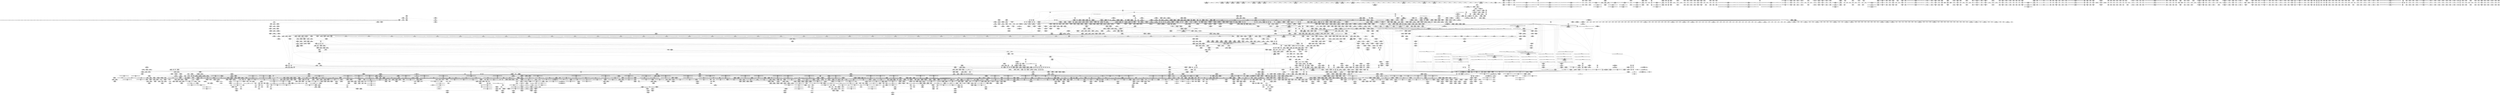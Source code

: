digraph {
	CE0x71ac3d0 [shape=record,shape=Mrecord,label="{CE0x71ac3d0|i64_23|*Constant*|*SummSink*}"]
	CE0x5a76a20 [shape=record,shape=Mrecord,label="{CE0x5a76a20|GLOBAL:__llvm_gcov_global_state_pred|Global_var:__llvm_gcov_global_state_pred|*SummSink*}"]
	CE0x59e4090 [shape=record,shape=Mrecord,label="{CE0x59e4090|tomoyo_get_mode:conv5|security/tomoyo/util.c,983}"]
	CE0x71a1670 [shape=record,shape=Mrecord,label="{CE0x71a1670|tomoyo_add_slash:call|security/tomoyo/file.c,136|*SummSink*}"]
	CE0x5560010 [shape=record,shape=Mrecord,label="{CE0x5560010|get_current:tmp}"]
	CE0x55a5000 [shape=record,shape=Mrecord,label="{CE0x55a5000|i64_3|*Constant*|*SummSink*}"]
	CE0x6e5fbe0 [shape=record,shape=Mrecord,label="{CE0x6e5fbe0|tomoyo_get_mode:profile|Function::tomoyo_get_mode&Arg::profile::|*SummSink*}"]
	CE0x565dd10 [shape=record,shape=Mrecord,label="{CE0x565dd10|tomoyo_path_perm:tmp22|security/tomoyo/file.c,810|*SummSink*}"]
	CE0x6491f00 [shape=record,shape=Mrecord,label="{CE0x6491f00|tomoyo_path_permission:param|security/tomoyo/file.c,568}"]
	CE0x58056b0 [shape=record,shape=Mrecord,label="{CE0x58056b0|i64_ptrtoint_(i8*_blockaddress(_rcu_lock_acquire,_%__here)_to_i64)|*Constant*}"]
	CE0x6f3d3a0 [shape=record,shape=Mrecord,label="{CE0x6f3d3a0|tomoyo_path_perm:sw.bb9|*SummSink*}"]
	CE0x3adc830 [shape=record,shape=Mrecord,label="{CE0x3adc830|i64*_getelementptr_inbounds_(_12_x_i64_,_12_x_i64_*___llvm_gcov_ctr31133,_i64_0,_i64_11)|*Constant*|*SummSink*}"]
	CE0x48fae90 [shape=record,shape=Mrecord,label="{CE0x48fae90|tomoyo_path_perm:tmp42|security/tomoyo/file.c,826}"]
	CE0x6e3aa00 [shape=record,shape=Mrecord,label="{CE0x6e3aa00|VOIDTB_TE:_CE_6376,6384_|*MultipleSource*|security/tomoyo/util.c,1010|security/tomoyo/file.c,564|Function::tomoyo_get_mode&Arg::ns::}"]
	CE0x557a350 [shape=record,shape=Mrecord,label="{CE0x557a350|tomoyo_const_part_length:tmp45|security/tomoyo/util.c,645}"]
	CE0x701ed00 [shape=record,shape=Mrecord,label="{CE0x701ed00|tomoyo_read_unlock:tmp1|*SummSink*}"]
	CE0x58eb6f0 [shape=record,shape=Mrecord,label="{CE0x58eb6f0|tomoyo_path_permission:tmp25|security/tomoyo/file.c,575}"]
	CE0x4664820 [shape=record,shape=Mrecord,label="{CE0x4664820|_call_void___llvm_gcov_indirect_counter_increment114(i32*___llvm_gcov_global_state_pred45,_i64**_getelementptr_inbounds_(_3_x_i64*_,_3_x_i64*_*___llvm_gcda_edge_table44,_i64_0,_i64_2)),_!dbg_!38930|security/tomoyo/util.c,640}"]
	CE0x59b4b30 [shape=record,shape=Mrecord,label="{CE0x59b4b30|i64*_getelementptr_inbounds_(_2_x_i64_,_2_x_i64_*___llvm_gcov_ctr22,_i64_0,_i64_0)|*Constant*}"]
	CE0x5532680 [shape=record,shape=Mrecord,label="{CE0x5532680|tomoyo_const_part_length:tmp33|security/tomoyo/util.c,642}"]
	CE0x4601940 [shape=record,shape=Mrecord,label="{CE0x4601940|tomoyo_audit_path_log:tmp5|security/tomoyo/file.c,167|*SummSource*}"]
	CE0x57c5ff0 [shape=record,shape=Mrecord,label="{CE0x57c5ff0|tomoyo_path_perm:name|security/tomoyo/file.c,802}"]
	CE0x6ddcf20 [shape=record,shape=Mrecord,label="{CE0x6ddcf20|tomoyo_path_permission:tmp15|security/tomoyo/file.c,567}"]
	CE0x3b02860 [shape=record,shape=Mrecord,label="{CE0x3b02860|srcu_read_lock:bb|*SummSource*}"]
	CE0x58eae20 [shape=record,shape=Mrecord,label="{CE0x58eae20|i64*_getelementptr_inbounds_(_10_x_i64_,_10_x_i64_*___llvm_gcov_ctr34,_i64_0,_i64_9)|*Constant*|*SummSink*}"]
	CE0x5a55de0 [shape=record,shape=Mrecord,label="{CE0x5a55de0|rcu_lock_release:tmp5|include/linux/rcupdate.h,423|*SummSource*}"]
	CE0x59999b0 [shape=record,shape=Mrecord,label="{CE0x59999b0|tomoyo_const_part_length:conv8|security/tomoyo/util.c,632}"]
	CE0x560c030 [shape=record,shape=Mrecord,label="{CE0x560c030|VOIDTB_TE:_CE_296,304_|Function::tomoyo_path_symlink&Arg::dentry::}"]
	CE0x6ef5f60 [shape=record,shape=Mrecord,label="{CE0x6ef5f60|VOIDTB_TE:_CE_8,12_|Function::tomoyo_path_symlink&Arg::dentry::}"]
	CE0x48fab50 [shape=record,shape=Mrecord,label="{CE0x48fab50|i64_21|*Constant*}"]
	CE0x47de8a0 [shape=record,shape=Mrecord,label="{CE0x47de8a0|tomoyo_const_part_length:if.end18|*SummSource*}"]
	CE0x46ced30 [shape=record,shape=Mrecord,label="{CE0x46ced30|tomoyo_fill_path_info:sub|security/tomoyo/util.c,667}"]
	CE0x59ef500 [shape=record,shape=Mrecord,label="{CE0x59ef500|i64_5|*Constant*|*SummSource*}"]
	CE0x5505c80 [shape=record,shape=Mrecord,label="{CE0x5505c80|tomoyo_path_permission:tmp}"]
	CE0x593a590 [shape=record,shape=Mrecord,label="{CE0x593a590|tomoyo_path_permission:bb}"]
	CE0x45d6db0 [shape=record,shape=Mrecord,label="{CE0x45d6db0|tomoyo_path_perm:tmp11|security/tomoyo/file.c,797}"]
	CE0x55a4e80 [shape=record,shape=Mrecord,label="{CE0x55a4e80|i64_3|*Constant*}"]
	CE0x3a4abb0 [shape=record,shape=Mrecord,label="{CE0x3a4abb0|tomoyo_get_mode:default_config|security/tomoyo/util.c,986|*SummSource*}"]
	CE0x71a19c0 [shape=record,shape=Mrecord,label="{CE0x71a19c0|_call_void_tomoyo_fill_path_info(%struct.tomoyo_path_info*_%buf)_#9,_!dbg_!38911|security/tomoyo/file.c,137|*SummSource*}"]
	CE0x48bf7b0 [shape=record,shape=Mrecord,label="{CE0x48bf7b0|128:_i8*,_1208:_%struct.file*,_:_CMRE_96,104_|*MultipleSource*|security/tomoyo/common.h,1205|security/tomoyo/common.h,1205}"]
	CE0x3b3c0f0 [shape=record,shape=Mrecord,label="{CE0x3b3c0f0|tomoyo_const_part_length:if.end18|*SummSink*}"]
	CE0x649a710 [shape=record,shape=Mrecord,label="{CE0x649a710|tomoyo_get_mode:arrayidx|security/tomoyo/util.c,981}"]
	CE0x4a72880 [shape=record,shape=Mrecord,label="{CE0x4a72880|_ret_i32_%call,_!dbg_!38902|security/tomoyo/common.h,1097|*SummSource*}"]
	CE0x5928840 [shape=record,shape=Mrecord,label="{CE0x5928840|VOIDTB_TE:_CE_198,199_}"]
	CE0x6efc780 [shape=record,shape=Mrecord,label="{CE0x6efc780|tomoyo_get_realpath:tmp8|security/tomoyo/file.c,152|*SummSource*}"]
	CE0x5764870 [shape=record,shape=Mrecord,label="{CE0x5764870|tomoyo_path_perm:tmp14|security/tomoyo/file.c,800|*SummSource*}"]
	CE0x476bfb0 [shape=record,shape=Mrecord,label="{CE0x476bfb0|tomoyo_get_mode:call|security/tomoyo/util.c,980}"]
	CE0x47ddec0 [shape=record,shape=Mrecord,label="{CE0x47ddec0|i8*_null|*Constant*}"]
	CE0x3b361b0 [shape=record,shape=Mrecord,label="{CE0x3b361b0|tomoyo_audit_path_log:path|security/tomoyo/file.c,168|*SummSource*}"]
	CE0x5674940 [shape=record,shape=Mrecord,label="{CE0x5674940|tomoyo_get_realpath:tmp10|security/tomoyo/file.c,155|*SummSink*}"]
	CE0x6f9f220 [shape=record,shape=Mrecord,label="{CE0x6f9f220|tomoyo_path_perm:if.end26|*SummSource*}"]
	CE0x565dff0 [shape=record,shape=Mrecord,label="{CE0x565dff0|_call_void_tomoyo_add_slash(%struct.tomoyo_path_info*_%buf)_#9,_!dbg_!38937|security/tomoyo/file.c,810|*SummSink*}"]
	CE0x3c20d30 [shape=record,shape=Mrecord,label="{CE0x3c20d30|tomoyo_path_perm:target|Function::tomoyo_path_perm&Arg::target::|*SummSource*}"]
	CE0x6e3bb10 [shape=record,shape=Mrecord,label="{CE0x6e3bb10|tomoyo_get_mode:if.end9|*SummSource*}"]
	CE0x399d0f0 [shape=record,shape=Mrecord,label="{CE0x399d0f0|rcu_lock_acquire:tmp4|include/linux/rcupdate.h,418}"]
	CE0x46cecc0 [shape=record,shape=Mrecord,label="{CE0x46cecc0|tomoyo_fill_path_info:idxprom|security/tomoyo/util.c,667}"]
	CE0x5505180 [shape=record,shape=Mrecord,label="{CE0x5505180|i64_24|*Constant*}"]
	CE0x4601230 [shape=record,shape=Mrecord,label="{CE0x4601230|i32_50|*Constant*|*SummSink*}"]
	CE0x49706e0 [shape=record,shape=Mrecord,label="{CE0x49706e0|_ret_i1_%retval.0,_!dbg_!38916|security/tomoyo/file.c,156}"]
	CE0x583a150 [shape=record,shape=Mrecord,label="{CE0x583a150|_call_void_rcu_lock_acquire(%struct.lockdep_map*_%dep_map)_#9,_!dbg_!38906|include/linux/srcu.h,222|*SummSink*}"]
	CE0x47ce230 [shape=record,shape=Mrecord,label="{CE0x47ce230|i64_0|*Constant*}"]
	CE0x71790a0 [shape=record,shape=Mrecord,label="{CE0x71790a0|i64*_null|*Constant*}"]
	CE0x6e5f7b0 [shape=record,shape=Mrecord,label="{CE0x6e5f7b0|tomoyo_get_mode:index|Function::tomoyo_get_mode&Arg::index::}"]
	CE0x567cec0 [shape=record,shape=Mrecord,label="{CE0x567cec0|rcu_lock_release:entry}"]
	CE0x5713ce0 [shape=record,shape=Mrecord,label="{CE0x5713ce0|tomoyo_domain:call3|security/tomoyo/common.h,1205|*SummSink*}"]
	CE0x3a05cb0 [shape=record,shape=Mrecord,label="{CE0x3a05cb0|tomoyo_get_mode:tmp23|security/tomoyo/util.c,986}"]
	CE0x592e1b0 [shape=record,shape=Mrecord,label="{CE0x592e1b0|tomoyo_const_part_length:tmp52|security/tomoyo/util.c,652|*SummSource*}"]
	CE0x55c7290 [shape=record,shape=Mrecord,label="{CE0x55c7290|tomoyo_add_slash:tmp7|security/tomoyo/file.c,132}"]
	CE0x47f5490 [shape=record,shape=Mrecord,label="{CE0x47f5490|tomoyo_fill_path_info:tmp13|*LoadInst*|security/tomoyo/util.c,668}"]
	CE0x3ca4610 [shape=record,shape=Mrecord,label="{CE0x3ca4610|i64_176|*Constant*}"]
	CE0x57c5c50 [shape=record,shape=Mrecord,label="{CE0x57c5c50|tomoyo_path_perm:frombool|security/tomoyo/file.c,800}"]
	CE0x4676270 [shape=record,shape=Mrecord,label="{CE0x4676270|tomoyo_path_perm:tmp4|security/tomoyo/file.c,788}"]
	CE0x71301d0 [shape=record,shape=Mrecord,label="{CE0x71301d0|128:_i8*,_1208:_%struct.file*,_:_CMRE_24,25_}"]
	CE0x56c90f0 [shape=record,shape=Mrecord,label="{CE0x56c90f0|i64*_getelementptr_inbounds_(_6_x_i64_,_6_x_i64_*___llvm_gcov_ctr25,_i64_0,_i64_3)|*Constant*|*SummSink*}"]
	CE0x47bbf80 [shape=record,shape=Mrecord,label="{CE0x47bbf80|VOIDTB_TE:_CE_80,88_|Function::tomoyo_path_symlink&Arg::dentry::}"]
	CE0x3a4ad00 [shape=record,shape=Mrecord,label="{CE0x3a4ad00|tomoyo_get_mode:tmp24|security/tomoyo/util.c,986}"]
	CE0x5971db0 [shape=record,shape=Mrecord,label="{CE0x5971db0|GLOBAL:tomoyo_encode|*Constant*|*SummSource*}"]
	CE0x39e2b20 [shape=record,shape=Mrecord,label="{CE0x39e2b20|tomoyo_fill_path_info:tmp13|*LoadInst*|security/tomoyo/util.c,668|*SummSource*}"]
	CE0x6ecac10 [shape=record,shape=Mrecord,label="{CE0x6ecac10|_ret_void|*SummSink*}"]
	CE0x47bd040 [shape=record,shape=Mrecord,label="{CE0x47bd040|VOIDTB_TE:_CE_160,161_}"]
	CE0x5505890 [shape=record,shape=Mrecord,label="{CE0x5505890|tomoyo_add_slash:tmp5|security/tomoyo/file.c,131|*SummSink*}"]
	CE0x4a3e9f0 [shape=record,shape=Mrecord,label="{CE0x4a3e9f0|0:_i8,_array:_GCRE_tomoyo_index2category_constant_39_x_i8_c_00_00_00_00_00_00_00_00_00_00_00_00_00_00_00_00_00_00_00_00_00_00_00_01_01_01_01_01_01_01_01_01_01_01_01_01_01_01_02_,_align_16:_elem_28::|security/tomoyo/util.c,983}"]
	CE0x588e550 [shape=record,shape=Mrecord,label="{CE0x588e550|i64*_null|*Constant*|*SummSink*}"]
	CE0x54ce2b0 [shape=record,shape=Mrecord,label="{CE0x54ce2b0|tomoyo_path_permission:type1|security/tomoyo/file.c,564}"]
	CE0x498a6c0 [shape=record,shape=Mrecord,label="{CE0x498a6c0|tomoyo_path_perm:symlink_target|security/tomoyo/file.c, 794|*SummSink*}"]
	CE0x6fed920 [shape=record,shape=Mrecord,label="{CE0x6fed920|tomoyo_get_mode:tmp5|security/tomoyo/util.c,978|*SummSource*}"]
	CE0x49108b0 [shape=record,shape=Mrecord,label="{CE0x49108b0|tomoyo_const_part_length:conv|security/tomoyo/util.c,626|*SummSink*}"]
	CE0x5723a20 [shape=record,shape=Mrecord,label="{CE0x5723a20|tomoyo_read_unlock:tmp3}"]
	CE0x59284c0 [shape=record,shape=Mrecord,label="{CE0x59284c0|rcu_lock_release:tmp4|include/linux/rcupdate.h,423|*SummSource*}"]
	"CONST[source:0(mediator),value:0(static)][purpose:{operation}][SnkIdx:3]"
	CE0x57245d0 [shape=record,shape=Mrecord,label="{CE0x57245d0|tomoyo_fill_path_info:land.rhs|*SummSink*}"]
	CE0x5a6f340 [shape=record,shape=Mrecord,label="{CE0x5a6f340|tomoyo_path_perm:tmp19|security/tomoyo/file.c,805|*SummSource*}"]
	CE0x3a2e400 [shape=record,shape=Mrecord,label="{CE0x3a2e400|i64*_getelementptr_inbounds_(_5_x_i64_,_5_x_i64_*___llvm_gcov_ctr28130,_i64_0,_i64_4)|*Constant*}"]
	CE0x47bcf70 [shape=record,shape=Mrecord,label="{CE0x47bcf70|VOIDTB_TE:_CE_159,160_}"]
	CE0x3a536d0 [shape=record,shape=Mrecord,label="{CE0x3a536d0|i8_8|*Constant*|*SummSource*}"]
	CE0x6efd360 [shape=record,shape=Mrecord,label="{CE0x6efd360|tomoyo_path_perm:if.then20|*SummSource*}"]
	CE0x55e6010 [shape=record,shape=Mrecord,label="{CE0x55e6010|tomoyo_path_permission:tmp13|security/tomoyo/file.c,566|*SummSource*}"]
	CE0x49073b0 [shape=record,shape=Mrecord,label="{CE0x49073b0|rcu_lock_acquire:map|Function::rcu_lock_acquire&Arg::map::|*SummSource*}"]
	CE0x47de3c0 [shape=record,shape=Mrecord,label="{CE0x47de3c0|tomoyo_fill_path_info:hash|security/tomoyo/util.c,669}"]
	CE0x6fde8e0 [shape=record,shape=Mrecord,label="{CE0x6fde8e0|GLOBAL:__llvm_gcov_ctr43150|Global_var:__llvm_gcov_ctr43150}"]
	CE0x559b220 [shape=record,shape=Mrecord,label="{CE0x559b220|tomoyo_fill_path_info:land.rhs}"]
	CE0x47c22e0 [shape=record,shape=Mrecord,label="{CE0x47c22e0|i64*_getelementptr_inbounds_(_31_x_i64_,_31_x_i64_*___llvm_gcov_ctr43150,_i64_0,_i64_3)|*Constant*|*SummSource*}"]
	CE0x5642cb0 [shape=record,shape=Mrecord,label="{CE0x5642cb0|i32_4|*Constant*}"]
	CE0x4910590 [shape=record,shape=Mrecord,label="{CE0x4910590|tomoyo_audit_path_log:tmp4|security/tomoyo/file.c,168}"]
	CE0x5642de0 [shape=record,shape=Mrecord,label="{CE0x5642de0|_call_void___llvm_gcov_indirect_counter_increment114(i32*___llvm_gcov_global_state_pred45,_i64**_getelementptr_inbounds_(_3_x_i64*_,_3_x_i64*_*___llvm_gcda_edge_table44,_i64_0,_i64_0)),_!dbg_!38954|security/tomoyo/util.c,649|*SummSource*}"]
	CE0x6f540a0 [shape=record,shape=Mrecord,label="{CE0x6f540a0|tomoyo_domain:tobool1|security/tomoyo/common.h,1205}"]
	CE0x6ff3a30 [shape=record,shape=Mrecord,label="{CE0x6ff3a30|srcu_read_unlock:tmp2|*SummSink*}"]
	CE0x47bc7e0 [shape=record,shape=Mrecord,label="{CE0x47bc7e0|VOIDTB_TE:_CE_48,52_|Function::tomoyo_path_symlink&Arg::dentry::}"]
	CE0x3bbe350 [shape=record,shape=Mrecord,label="{CE0x3bbe350|tomoyo_get_mode:tmp26|security/tomoyo/util.c,987|*SummSource*}"]
	CE0x561d840 [shape=record,shape=Mrecord,label="{CE0x561d840|srcu_read_unlock:idx|Function::srcu_read_unlock&Arg::idx::}"]
	CE0x55fe780 [shape=record,shape=Mrecord,label="{CE0x55fe780|tomoyo_fill_path_info:cmp|security/tomoyo/util.c,667}"]
	CE0x6f886a0 [shape=record,shape=Mrecord,label="{CE0x6f886a0|tomoyo_path_permission:tmp11|security/tomoyo/file.c,565|*SummSink*}"]
	CE0x59912e0 [shape=record,shape=Mrecord,label="{CE0x59912e0|i64*_getelementptr_inbounds_(_2_x_i64_,_2_x_i64_*___llvm_gcov_ctr22,_i64_0,_i64_0)|*Constant*|*SummSink*}"]
	CE0x3b521a0 [shape=record,shape=Mrecord,label="{CE0x3b521a0|_call_void_mcount()_#3}"]
	CE0x590bb00 [shape=record,shape=Mrecord,label="{CE0x590bb00|tomoyo_path_perm:tmp31|security/tomoyo/file.c,816|*SummSource*}"]
	CE0x493f250 [shape=record,shape=Mrecord,label="{CE0x493f250|tomoyo_path_permission:do.body}"]
	CE0x563c420 [shape=record,shape=Mrecord,label="{CE0x563c420|tomoyo_path_permission:conv|security/tomoyo/file.c,564}"]
	CE0x583d250 [shape=record,shape=Mrecord,label="{CE0x583d250|GLOBAL:tomoyo_index2category|Global_var:tomoyo_index2category}"]
	CE0x5481750 [shape=record,shape=Mrecord,label="{CE0x5481750|i64*_getelementptr_inbounds_(_11_x_i64_,_11_x_i64_*___llvm_gcov_ctr54147,_i64_0,_i64_9)|*Constant*}"]
	CE0x70c3b30 [shape=record,shape=Mrecord,label="{CE0x70c3b30|tomoyo_init_request_info:tmp12|security/tomoyo/util.c,1010|*SummSink*}"]
	CE0x598add0 [shape=record,shape=Mrecord,label="{CE0x598add0|COLLAPSED:_GCMRE_.str2_private_unnamed_addr_constant_2_x_i8_c_/_00_,_align_1:_elem_0:default:}"]
	CE0x6fed3c0 [shape=record,shape=Mrecord,label="{CE0x6fed3c0|tomoyo_domain:tmp2|*SummSink*}"]
	CE0x48fa500 [shape=record,shape=Mrecord,label="{CE0x48fa500|tomoyo_path_perm:tobool24|security/tomoyo/file.c,826|*SummSink*}"]
	CE0x6e54230 [shape=record,shape=Mrecord,label="{CE0x6e54230|tomoyo_path_perm:cleanup|*SummSink*}"]
	CE0x3973f80 [shape=record,shape=Mrecord,label="{CE0x3973f80|tomoyo_fill_path_info:tmp}"]
	CE0x3c6d7e0 [shape=record,shape=Mrecord,label="{CE0x3c6d7e0|tomoyo_path_perm:symlink_target|security/tomoyo/file.c, 794}"]
	CE0x7159d30 [shape=record,shape=Mrecord,label="{CE0x7159d30|i64_17|*Constant*}"]
	CE0x71a86d0 [shape=record,shape=Mrecord,label="{CE0x71a86d0|tomoyo_const_part_length:tmp22|security/tomoyo/util.c,634|*SummSource*}"]
	CE0x3a06900 [shape=record,shape=Mrecord,label="{CE0x3a06900|i32_5|*Constant*}"]
	CE0x5532ae0 [shape=record,shape=Mrecord,label="{CE0x5532ae0|i64*_getelementptr_inbounds_(_31_x_i64_,_31_x_i64_*___llvm_gcov_ctr43150,_i64_0,_i64_21)|*Constant*}"]
	CE0x56b3970 [shape=record,shape=Mrecord,label="{CE0x56b3970|i64*_getelementptr_inbounds_(_31_x_i64_,_31_x_i64_*___llvm_gcov_ctr43150,_i64_0,_i64_28)|*Constant*}"]
	CE0x4872b50 [shape=record,shape=Mrecord,label="{CE0x4872b50|tomoyo_get_mode:tmp21|security/tomoyo/util.c,985|*SummSink*}"]
	CE0x549a250 [shape=record,shape=Mrecord,label="{CE0x549a250|tomoyo_path_perm:tmp47|security/tomoyo/file.c,827|*SummSource*}"]
	CE0x55f5f90 [shape=record,shape=Mrecord,label="{CE0x55f5f90|tomoyo_add_slash:tmp2|*LoadInst*|security/tomoyo/file.c,131|*SummSink*}"]
	CE0x54ce320 [shape=record,shape=Mrecord,label="{CE0x54ce320|GLOBAL:srcu_read_unlock|*Constant*|*SummSink*}"]
	CE0x3b8cc30 [shape=record,shape=Mrecord,label="{CE0x3b8cc30|VOIDTB_TE:_CE_2272,6368_|*MultipleSource*|security/tomoyo/util.c,1010|security/tomoyo/file.c,564|Function::tomoyo_get_mode&Arg::ns::}"]
	CE0x3aa0890 [shape=record,shape=Mrecord,label="{CE0x3aa0890|tomoyo_fill_path_info:const_len6|security/tomoyo/util.c,668|*SummSource*}"]
	CE0x47278a0 [shape=record,shape=Mrecord,label="{CE0x47278a0|tomoyo_const_part_length:tmp29|security/tomoyo/util.c,641|*SummSink*}"]
	CE0x55e6220 [shape=record,shape=Mrecord,label="{CE0x55e6220|tomoyo_path_permission:conv3|security/tomoyo/file.c,565|*SummSource*}"]
	CE0x71b23d0 [shape=record,shape=Mrecord,label="{CE0x71b23d0|GLOBAL:tomoyo_path_perm|*Constant*}"]
	CE0x55dee30 [shape=record,shape=Mrecord,label="{CE0x55dee30|tomoyo_path_permission:param_type|security/tomoyo/file.c,567|*SummSink*}"]
	CE0x55bae90 [shape=record,shape=Mrecord,label="{CE0x55bae90|0:_i8,_array:_GCRE_tomoyo_index2category_constant_39_x_i8_c_00_00_00_00_00_00_00_00_00_00_00_00_00_00_00_00_00_00_00_00_00_00_00_01_01_01_01_01_01_01_01_01_01_01_01_01_01_01_02_,_align_16:_elem_21::|security/tomoyo/util.c,983}"]
	CE0x45d1460 [shape=record,shape=Mrecord,label="{CE0x45d1460|tomoyo_path_symlink:dentry2|security/tomoyo/tomoyo.c,222|*SummSource*}"]
	CE0x4744d30 [shape=record,shape=Mrecord,label="{CE0x4744d30|_ret_i32_%conv6,_!dbg_!38926|security/tomoyo/util.c,1011|*SummSink*}"]
	CE0x701ec90 [shape=record,shape=Mrecord,label="{CE0x701ec90|tomoyo_read_unlock:tmp1|*SummSource*}"]
	CE0x5747ae0 [shape=record,shape=Mrecord,label="{CE0x5747ae0|tomoyo_get_mode:if.end|*SummSource*}"]
	CE0x6e639e0 [shape=record,shape=Mrecord,label="{CE0x6e639e0|tomoyo_path_perm:if.end6}"]
	CE0x5a571b0 [shape=record,shape=Mrecord,label="{CE0x5a571b0|tomoyo_get_mode:if.end9}"]
	CE0x582c820 [shape=record,shape=Mrecord,label="{CE0x582c820|rcu_lock_release:__here|*SummSource*}"]
	CE0x46e09a0 [shape=record,shape=Mrecord,label="{CE0x46e09a0|tomoyo_path_perm:entry|*SummSource*}"]
	CE0x4653d90 [shape=record,shape=Mrecord,label="{CE0x4653d90|tomoyo_path_perm:tmp36|security/tomoyo/file.c,822|*SummSource*}"]
	CE0x3a39610 [shape=record,shape=Mrecord,label="{CE0x3a39610|tomoyo_const_part_length:inc|security/tomoyo/util.c,628|*SummSink*}"]
	CE0x6f6bf40 [shape=record,shape=Mrecord,label="{CE0x6f6bf40|VOIDTB_TE:_CE_312,313_}"]
	CE0x55e7fa0 [shape=record,shape=Mrecord,label="{CE0x55e7fa0|_ret_void|*SummSource*}"]
	CE0x59808b0 [shape=record,shape=Mrecord,label="{CE0x59808b0|i32_-1|*Constant*|*SummSink*}"]
	CE0x6e8fab0 [shape=record,shape=Mrecord,label="{CE0x6e8fab0|tomoyo_path_perm:if.end6|*SummSource*}"]
	CE0x5688930 [shape=record,shape=Mrecord,label="{CE0x5688930|_call_void___llvm_gcov_indirect_counter_increment(i32*___llvm_gcov_global_state_pred,_i64**_getelementptr_inbounds_(_3_x_i64*_,_3_x_i64*_*___llvm_gcda_edge_table,_i64_0,_i64_0)),_!dbg_!38953|security/tomoyo/file.c,820}"]
	CE0x588f1a0 [shape=record,shape=Mrecord,label="{CE0x588f1a0|tomoyo_get_realpath:tmp8|security/tomoyo/file.c,152}"]
	CE0x583c790 [shape=record,shape=Mrecord,label="{CE0x583c790|i8*_getelementptr_inbounds_(_25_x_i8_,_25_x_i8_*_.str12,_i32_0,_i32_0)|*Constant*}"]
	CE0x479f850 [shape=record,shape=Mrecord,label="{CE0x479f850|tomoyo_add_slash:tmp10|security/tomoyo/file.c,136|*SummSink*}"]
	CE0x3b553f0 [shape=record,shape=Mrecord,label="{CE0x3b553f0|tomoyo_path_symlink:tmp2|*SummSource*}"]
	CE0x57ba5f0 [shape=record,shape=Mrecord,label="{CE0x57ba5f0|GLOBAL:lockdep_rcu_suspicious|*Constant*}"]
	CE0x55e5bb0 [shape=record,shape=Mrecord,label="{CE0x55e5bb0|srcu_read_unlock:entry|*SummSink*}"]
	CE0x5644b20 [shape=record,shape=Mrecord,label="{CE0x5644b20|i32_92|*Constant*}"]
	CE0x4727f00 [shape=record,shape=Mrecord,label="{CE0x4727f00|i64*_getelementptr_inbounds_(_4_x_i64_,_4_x_i64_*___llvm_gcov_ctr24,_i64_0,_i64_1)|*Constant*|*SummSink*}"]
	CE0x55229d0 [shape=record,shape=Mrecord,label="{CE0x55229d0|tomoyo_const_part_length:tmp10|security/tomoyo/util.c,626}"]
	CE0x591b860 [shape=record,shape=Mrecord,label="{CE0x591b860|tomoyo_const_part_length:tmp32|security/tomoyo/util.c,641|*SummSink*}"]
	CE0x55ff8c0 [shape=record,shape=Mrecord,label="{CE0x55ff8c0|tomoyo_fill_path_info:conv|security/tomoyo/util.c,664}"]
	CE0x70fd260 [shape=record,shape=Mrecord,label="{CE0x70fd260|tomoyo_fill_path_info:idxprom|security/tomoyo/util.c,667}"]
	CE0x4827680 [shape=record,shape=Mrecord,label="{CE0x4827680|tomoyo_path_perm:tmp7|security/tomoyo/file.c,797}"]
	CE0x3a0ee60 [shape=record,shape=Mrecord,label="{CE0x3a0ee60|tomoyo_const_part_length:sw.bb9|*SummSink*}"]
	CE0x6ff39c0 [shape=record,shape=Mrecord,label="{CE0x6ff39c0|srcu_read_unlock:tmp2|*SummSource*}"]
	CE0x4999530 [shape=record,shape=Mrecord,label="{CE0x4999530|tomoyo_domain:tmp7|security/tomoyo/common.h,1205|*SummSource*}"]
	CE0x548ab90 [shape=record,shape=Mrecord,label="{CE0x548ab90|tomoyo_const_part_length:while.body|*SummSink*}"]
	CE0x6ece490 [shape=record,shape=Mrecord,label="{CE0x6ece490|tomoyo_const_part_length:if.end18}"]
	CE0x3c239b0 [shape=record,shape=Mrecord,label="{CE0x3c239b0|tomoyo_path_perm:tmp34|security/tomoyo/file.c,821|*SummSink*}"]
	CE0x6ec9140 [shape=record,shape=Mrecord,label="{CE0x6ec9140|tomoyo_fill_path_info:conv3|security/tomoyo/util.c,666|*SummSource*}"]
	CE0x3b771a0 [shape=record,shape=Mrecord,label="{CE0x3b771a0|i64*_getelementptr_inbounds_(_25_x_i64_,_25_x_i64_*___llvm_gcov_ctr11,_i64_0,_i64_3)|*Constant*|*SummSink*}"]
	CE0x55a5190 [shape=record,shape=Mrecord,label="{CE0x55a5190|GLOBAL:__llvm_gcov_ctr54147|Global_var:__llvm_gcov_ctr54147}"]
	CE0x39ccf70 [shape=record,shape=Mrecord,label="{CE0x39ccf70|0:_i32,_:_GCMR___llvm_gcov_global_state_pred45_internal_unnamed_addr_global_i32_-1:_elem_0:default:}"]
	CE0x7142740 [shape=record,shape=Mrecord,label="{CE0x7142740|tomoyo_path_permission:operation8|security/tomoyo/file.c,569|*SummSource*}"]
	CE0x5a77300 [shape=record,shape=Mrecord,label="{CE0x5a77300|i32_8|*Constant*}"]
	CE0x3928640 [shape=record,shape=Mrecord,label="{CE0x3928640|_call_void_mcount()_#3|*SummSource*}"]
	CE0x3c23380 [shape=record,shape=Mrecord,label="{CE0x3c23380|tomoyo_path_perm:tmp33|security/tomoyo/file.c,821|*SummSource*}"]
	CE0x45c9230 [shape=record,shape=Mrecord,label="{CE0x45c9230|i64_1|*Constant*}"]
	CE0x57148b0 [shape=record,shape=Mrecord,label="{CE0x57148b0|_ret_%struct.task_struct*_%tmp4,_!dbg_!38905|./arch/x86/include/asm/current.h,14|*SummSink*}"]
	CE0x6491590 [shape=record,shape=Mrecord,label="{CE0x6491590|0:_i8,_array:_GCRE_tomoyo_index2category_constant_39_x_i8_c_00_00_00_00_00_00_00_00_00_00_00_00_00_00_00_00_00_00_00_00_00_00_00_01_01_01_01_01_01_01_01_01_01_01_01_01_01_01_02_,_align_16:_elem_18::|security/tomoyo/util.c,983}"]
	CE0x6e86530 [shape=record,shape=Mrecord,label="{CE0x6e86530|i64*_getelementptr_inbounds_(_2_x_i64_,_2_x_i64_*___llvm_gcov_ctr22,_i64_0,_i64_1)|*Constant*|*SummSink*}"]
	CE0x5806850 [shape=record,shape=Mrecord,label="{CE0x5806850|tomoyo_path_permission:cmp10|security/tomoyo/file.c,573|*SummSource*}"]
	CE0x4821590 [shape=record,shape=Mrecord,label="{CE0x4821590|0:_%struct.tomoyo_obj_info*,_16:_%struct.tomoyo_domain_info*,_24:_%struct.tomoyo_path_info*,_40:_i8,_72:_i8,_75:_i8,_76:_i8,_77:_i8,_:_SCMRE_61,62_}"]
	CE0x475c3d0 [shape=record,shape=Mrecord,label="{CE0x475c3d0|tomoyo_path_permission:tmp9|security/tomoyo/file.c,565|*SummSink*}"]
	CE0x45ffea0 [shape=record,shape=Mrecord,label="{CE0x45ffea0|tomoyo_path_perm:arrayidx|security/tomoyo/file.c,797|*SummSink*}"]
	CE0x6e975b0 [shape=record,shape=Mrecord,label="{CE0x6e975b0|tomoyo_path_permission:mode2|security/tomoyo/file.c,565}"]
	CE0x6ff3950 [shape=record,shape=Mrecord,label="{CE0x6ff3950|srcu_read_unlock:tmp2}"]
	CE0x5a828d0 [shape=record,shape=Mrecord,label="{CE0x5a828d0|i32_6|*Constant*|*SummSink*}"]
	CE0x559b7b0 [shape=record,shape=Mrecord,label="{CE0x559b7b0|tomoyo_fill_path_info:sub|security/tomoyo/util.c,667|*SummSource*}"]
	CE0x5a10370 [shape=record,shape=Mrecord,label="{CE0x5a10370|i64*_getelementptr_inbounds_(_25_x_i64_,_25_x_i64_*___llvm_gcov_ctr11,_i64_0,_i64_15)|*Constant*|*SummSource*}"]
	CE0x649b130 [shape=record,shape=Mrecord,label="{CE0x649b130|tomoyo_fill_path_info:is_patterned|security/tomoyo/util.c,668}"]
	CE0x56d2740 [shape=record,shape=Mrecord,label="{CE0x56d2740|tomoyo_path_perm:tmp26|security/tomoyo/file.c,814|*SummSource*}"]
	CE0x5723c20 [shape=record,shape=Mrecord,label="{CE0x5723c20|tomoyo_read_unlock:tmp3|*SummSink*}"]
	CE0x714ae80 [shape=record,shape=Mrecord,label="{CE0x714ae80|tomoyo_get_mode:arrayidx8|security/tomoyo/util.c,983|*SummSource*}"]
	CE0x46cec50 [shape=record,shape=Mrecord,label="{CE0x46cec50|i32_1|*Constant*}"]
	CE0x48fd1e0 [shape=record,shape=Mrecord,label="{CE0x48fd1e0|tomoyo_get_mode:idxprom3|security/tomoyo/util.c,983}"]
	CE0x562da20 [shape=record,shape=Mrecord,label="{CE0x562da20|tomoyo_const_part_length:lor.lhs.false23|*SummSink*}"]
	CE0x591c060 [shape=record,shape=Mrecord,label="{CE0x591c060|tomoyo_const_part_length:tmp23|security/tomoyo/util.c,634|*SummSource*}"]
	CE0x46e0b10 [shape=record,shape=Mrecord,label="{CE0x46e0b10|i8_8|*Constant*}"]
	CE0x5902dc0 [shape=record,shape=Mrecord,label="{CE0x5902dc0|tomoyo_path_permission:tmp7|*LoadInst*|security/tomoyo/file.c,565|*SummSink*}"]
	CE0x64991d0 [shape=record,shape=Mrecord,label="{CE0x64991d0|tomoyo_get_mode:config|security/tomoyo/util.c,981|*SummSink*}"]
	CE0x56d29a0 [shape=record,shape=Mrecord,label="{CE0x56d29a0|tomoyo_path_perm:tmp27|security/tomoyo/file.c,814}"]
	CE0x6ebced0 [shape=record,shape=Mrecord,label="{CE0x6ebced0|GLOBAL:__srcu_read_unlock|*Constant*|*SummSink*}"]
	CE0x6edc990 [shape=record,shape=Mrecord,label="{CE0x6edc990|tomoyo_init_request_info:call|security/tomoyo/util.c,1005}"]
	CE0x4999690 [shape=record,shape=Mrecord,label="{CE0x4999690|tomoyo_domain:tmp7|security/tomoyo/common.h,1205|*SummSink*}"]
	CE0x5839040 [shape=record,shape=Mrecord,label="{CE0x5839040|tomoyo_path_permission:tmp4|security/tomoyo/file.c,564|*SummSource*}"]
	CE0x4600b00 [shape=record,shape=Mrecord,label="{CE0x4600b00|i64*_getelementptr_inbounds_(_2_x_i64_,_2_x_i64_*___llvm_gcov_ctr27202,_i64_0,_i64_0)|*Constant*}"]
	CE0x479f3d0 [shape=record,shape=Mrecord,label="{CE0x479f3d0|tomoyo_add_slash:name|security/tomoyo/file.c,136}"]
	CE0x583c060 [shape=record,shape=Mrecord,label="{CE0x583c060|srcu_read_lock:tmp|*SummSource*}"]
	CE0x3c6da40 [shape=record,shape=Mrecord,label="{CE0x3c6da40|0:_%struct.vfsmount*,_:_CRE_8,16_|*MultipleSource*|security/tomoyo/tomoyo.c,222|Function::tomoyo_path_symlink&Arg::parent::}"]
	CE0x6edcc80 [shape=record,shape=Mrecord,label="{CE0x6edcc80|tomoyo_read_lock:tmp2|*SummSource*}"]
	CE0x5904710 [shape=record,shape=Mrecord,label="{CE0x5904710|GLOBAL:tomoyo_init_request_info|*Constant*|*SummSource*}"]
	CE0x584aa30 [shape=record,shape=Mrecord,label="{CE0x584aa30|i64*_getelementptr_inbounds_(_25_x_i64_,_25_x_i64_*___llvm_gcov_ctr11,_i64_0,_i64_3)|*Constant*}"]
	CE0x4699d40 [shape=record,shape=Mrecord,label="{CE0x4699d40|tomoyo_const_part_length:cmp12|security/tomoyo/util.c,641}"]
	CE0x59a5500 [shape=record,shape=Mrecord,label="{CE0x59a5500|i64*_getelementptr_inbounds_(_2_x_i64_,_2_x_i64_*___llvm_gcov_ctr23,_i64_0,_i64_1)|*Constant*|*SummSink*}"]
	CE0x493e080 [shape=record,shape=Mrecord,label="{CE0x493e080|i64*_getelementptr_inbounds_(_4_x_i64_,_4_x_i64_*___llvm_gcov_ctr24,_i64_0,_i64_3)|*Constant*|*SummSource*}"]
	CE0x47ede40 [shape=record,shape=Mrecord,label="{CE0x47ede40|tomoyo_domain:tmp14|security/tomoyo/common.h,1205|*SummSource*}"]
	CE0x3910ba0 [shape=record,shape=Mrecord,label="{CE0x3910ba0|srcu_read_lock:call|include/linux/srcu.h,220|*SummSource*}"]
	CE0x3c402e0 [shape=record,shape=Mrecord,label="{CE0x3c402e0|tomoyo_const_part_length:if.then17|*SummSource*}"]
	CE0x5829500 [shape=record,shape=Mrecord,label="{CE0x5829500|i64_2|*Constant*}"]
	CE0x6f6bae0 [shape=record,shape=Mrecord,label="{CE0x6f6bae0|VOIDTB_TE:_CE_308,309_}"]
	CE0x476c180 [shape=record,shape=Mrecord,label="{CE0x476c180|tomoyo_get_mode:call|security/tomoyo/util.c,980|*SummSink*}"]
	CE0x4a69000 [shape=record,shape=Mrecord,label="{CE0x4a69000|128:_i8*,_1208:_%struct.file*,_:_CMRE_43,44_}"]
	CE0x59581a0 [shape=record,shape=Mrecord,label="{CE0x59581a0|tomoyo_get_mode:if.end}"]
	CE0x39f8380 [shape=record,shape=Mrecord,label="{CE0x39f8380|i64_1|*Constant*}"]
	CE0x3a06250 [shape=record,shape=Mrecord,label="{CE0x3a06250|tomoyo_get_mode:tmp23|security/tomoyo/util.c,986|*SummSink*}"]
	CE0x3c3fc60 [shape=record,shape=Mrecord,label="{CE0x3c3fc60|i64*_getelementptr_inbounds_(_2_x_i64_,_2_x_i64_*___llvm_gcov_ctr21,_i64_0,_i64_0)|*Constant*}"]
	CE0x6ebcd20 [shape=record,shape=Mrecord,label="{CE0x6ebcd20|GLOBAL:__srcu_read_unlock|*Constant*|*SummSource*}"]
	CE0x3928eb0 [shape=record,shape=Mrecord,label="{CE0x3928eb0|i64*_getelementptr_inbounds_(_5_x_i64_,_5_x_i64_*___llvm_gcov_ctr28130,_i64_0,_i64_3)|*Constant*|*SummSource*}"]
	CE0x3b1cd50 [shape=record,shape=Mrecord,label="{CE0x3b1cd50|COLLAPSED:_CRE:_elem_0:default:}"]
	CE0x55df470 [shape=record,shape=Mrecord,label="{CE0x55df470|i64*_getelementptr_inbounds_(_12_x_i64_,_12_x_i64_*___llvm_gcov_ctr31133,_i64_0,_i64_6)|*Constant*}"]
	CE0x3aa8620 [shape=record,shape=Mrecord,label="{CE0x3aa8620|tomoyo_fill_path_info:call11|security/tomoyo/util.c,669}"]
	CE0x46544e0 [shape=record,shape=Mrecord,label="{CE0x46544e0|tomoyo_path_perm:tmp37|security/tomoyo/file.c,822|*SummSink*}"]
	CE0x3a05a60 [shape=record,shape=Mrecord,label="{CE0x3a05a60|i64*_getelementptr_inbounds_(_12_x_i64_,_12_x_i64_*___llvm_gcov_ctr31133,_i64_0,_i64_9)|*Constant*|*SummSource*}"]
	CE0x3be75a0 [shape=record,shape=Mrecord,label="{CE0x3be75a0|tomoyo_const_part_length:conv20|security/tomoyo/util.c,644|*SummSource*}"]
	CE0x47bcb00 [shape=record,shape=Mrecord,label="{CE0x47bcb00|VOIDTB_TE:_CE_240,248_|Function::tomoyo_path_symlink&Arg::dentry::}"]
	CE0x57b9e70 [shape=record,shape=Mrecord,label="{CE0x57b9e70|tomoyo_domain:tmp13|security/tomoyo/common.h,1205}"]
	CE0x3adc1b0 [shape=record,shape=Mrecord,label="{CE0x3adc1b0|tomoyo_get_mode:retval.0|*SummSink*}"]
	CE0x6e636a0 [shape=record,shape=Mrecord,label="{CE0x6e636a0|tomoyo_get_mode:ns|Function::tomoyo_get_mode&Arg::ns::|*SummSource*}"]
	CE0x59ef850 [shape=record,shape=Mrecord,label="{CE0x59ef850|tomoyo_path_perm:tmp15|security/tomoyo/file.c,804|*SummSource*}"]
	CE0x58eb010 [shape=record,shape=Mrecord,label="{CE0x58eb010|tomoyo_path_permission:tmp24|security/tomoyo/file.c,575}"]
	CE0x4726d90 [shape=record,shape=Mrecord,label="{CE0x4726d90|i64*_getelementptr_inbounds_(_31_x_i64_,_31_x_i64_*___llvm_gcov_ctr43150,_i64_0,_i64_3)|*Constant*}"]
	CE0x5a94590 [shape=record,shape=Mrecord,label="{CE0x5a94590|tomoyo_get_realpath:return|*SummSink*}"]
	CE0x3bba350 [shape=record,shape=Mrecord,label="{CE0x3bba350|tomoyo_path_perm:tmp6|security/tomoyo/file.c,789}"]
	CE0x47c1d30 [shape=record,shape=Mrecord,label="{CE0x47c1d30|tomoyo_get_mode:idxprom6|security/tomoyo/util.c,983}"]
	CE0x557bdc0 [shape=record,shape=Mrecord,label="{CE0x557bdc0|VOIDTB_TE:_CE_173,174_}"]
	CE0x54bd3e0 [shape=record,shape=Mrecord,label="{CE0x54bd3e0|_ret_void,_!dbg_!38904|security/tomoyo/common.h,1110}"]
	CE0x5451250 [shape=record,shape=Mrecord,label="{CE0x5451250|tomoyo_get_mode:bb}"]
	CE0x583d7c0 [shape=record,shape=Mrecord,label="{CE0x583d7c0|tomoyo_audit_path_log:param|security/tomoyo/file.c,168}"]
	CE0x5a559c0 [shape=record,shape=Mrecord,label="{CE0x5a559c0|VOIDTB_TE:_CE_156,157_}"]
	CE0x577bf60 [shape=record,shape=Mrecord,label="{CE0x577bf60|0:_%struct.tomoyo_obj_info*,_16:_%struct.tomoyo_domain_info*,_24:_%struct.tomoyo_path_info*,_40:_i8,_72:_i8,_75:_i8,_76:_i8,_77:_i8,_:_SCMRE_39,40_}"]
	CE0x47ce5d0 [shape=record,shape=Mrecord,label="{CE0x47ce5d0|tomoyo_domain:tmp2}"]
	CE0x59d1640 [shape=record,shape=Mrecord,label="{CE0x59d1640|rcu_lock_acquire:tmp|*SummSink*}"]
	CE0x46639b0 [shape=record,shape=Mrecord,label="{CE0x46639b0|tomoyo_const_part_length:tmp30|security/tomoyo/util.c,641|*SummSource*}"]
	CE0x3c49500 [shape=record,shape=Mrecord,label="{CE0x3c49500|i64_1|*Constant*|*SummSource*}"]
	CE0x6f53ee0 [shape=record,shape=Mrecord,label="{CE0x6f53ee0|tomoyo_domain:tmp8|security/tomoyo/common.h,1205|*SummSource*}"]
	CE0x583ed30 [shape=record,shape=Mrecord,label="{CE0x583ed30|tomoyo_add_slash:tmp}"]
	CE0x5523640 [shape=record,shape=Mrecord,label="{CE0x5523640|tomoyo_audit_path_log:param1|security/tomoyo/file.c,169}"]
	CE0x6f88260 [shape=record,shape=Mrecord,label="{CE0x6f88260|tomoyo_path_permission:tmp10|security/tomoyo/file.c,565|*SummSink*}"]
	CE0x464a890 [shape=record,shape=Mrecord,label="{CE0x464a890|_call_void_mcount()_#3|*SummSink*}"]
	CE0x4756160 [shape=record,shape=Mrecord,label="{CE0x4756160|tomoyo_fill_path_info:bb}"]
	CE0x56c7330 [shape=record,shape=Mrecord,label="{CE0x56c7330|i64_8|*Constant*}"]
	CE0x39433f0 [shape=record,shape=Mrecord,label="{CE0x39433f0|tomoyo_fill_path_info:tmp13|*LoadInst*|security/tomoyo/util.c,668}"]
	CE0x5a0fe30 [shape=record,shape=Mrecord,label="{CE0x5a0fe30|i64*_getelementptr_inbounds_(_25_x_i64_,_25_x_i64_*___llvm_gcov_ctr11,_i64_0,_i64_15)|*Constant*}"]
	CE0x5829250 [shape=record,shape=Mrecord,label="{CE0x5829250|tomoyo_init_request_info:bb|*SummSink*}"]
	CE0x7006210 [shape=record,shape=Mrecord,label="{CE0x7006210|__llvm_gcov_indirect_counter_increment:tmp2}"]
	CE0x4a13600 [shape=record,shape=Mrecord,label="{CE0x4a13600|tomoyo_get_mode:return}"]
	CE0x6fde5f0 [shape=record,shape=Mrecord,label="{CE0x6fde5f0|i64*_getelementptr_inbounds_(_12_x_i64_,_12_x_i64_*___llvm_gcov_ctr31133,_i64_0,_i64_11)|*Constant*}"]
	CE0x55e5a20 [shape=record,shape=Mrecord,label="{CE0x55e5a20|_call_void_srcu_read_unlock(%struct.srcu_struct*_tomoyo_ss,_i32_%idx)_#9,_!dbg_!38903|security/tomoyo/common.h,1109|*SummSink*}"]
	CE0x649a780 [shape=record,shape=Mrecord,label="{CE0x649a780|tomoyo_get_mode:arrayidx|security/tomoyo/util.c,981|*SummSource*}"]
	CE0x5646c90 [shape=record,shape=Mrecord,label="{CE0x5646c90|i64*_getelementptr_inbounds_(_4_x_i64_,_4_x_i64_*___llvm_gcov_ctr33,_i64_0,_i64_1)|*Constant*|*SummSink*}"]
	CE0x5747f70 [shape=record,shape=Mrecord,label="{CE0x5747f70|tomoyo_get_mode:bb|*SummSource*}"]
	CE0x47bc290 [shape=record,shape=Mrecord,label="{CE0x47bc290|VOIDTB_TE:_CE_209,210_}"]
	CE0x495b2a0 [shape=record,shape=Mrecord,label="{CE0x495b2a0|GLOBAL:__llvm_gcov_indirect_counter_increment|*Constant*|*SummSink*}"]
	CE0x58ed0e0 [shape=record,shape=Mrecord,label="{CE0x58ed0e0|tomoyo_path_perm:mode|security/tomoyo/file.c,800|*SummSource*}"]
	CE0x583e520 [shape=record,shape=Mrecord,label="{CE0x583e520|tomoyo_add_slash:if.then}"]
	CE0x46f9500 [shape=record,shape=Mrecord,label="{CE0x46f9500|VOIDTB_TE:_CE_169,170_}"]
	CE0x3bdd840 [shape=record,shape=Mrecord,label="{CE0x3bdd840|tomoyo_path_symlink:entry|*SummSink*}"]
	CE0x3858270 [shape=record,shape=Mrecord,label="{CE0x3858270|0:_i8,_array:_GCRE_tomoyo_index2category_constant_39_x_i8_c_00_00_00_00_00_00_00_00_00_00_00_00_00_00_00_00_00_00_00_00_00_00_00_01_01_01_01_01_01_01_01_01_01_01_01_01_01_01_02_,_align_16:_elem_0::|security/tomoyo/util.c,983}"]
	CE0x3b571d0 [shape=record,shape=Mrecord,label="{CE0x3b571d0|tomoyo_const_part_length:tmp19|security/tomoyo/util.c,628|*SummSink*}"]
	CE0x6485b20 [shape=record,shape=Mrecord,label="{CE0x6485b20|tomoyo_path_permission:call|security/tomoyo/file.c,564|*SummSource*}"]
	CE0x3adb960 [shape=record,shape=Mrecord,label="{CE0x3adb960|tomoyo_get_mode:conv15|security/tomoyo/util.c,987|*SummSink*}"]
	CE0x4778550 [shape=record,shape=Mrecord,label="{CE0x4778550|tomoyo_path_symlink:tmp3|*SummSource*}"]
	CE0x5714c50 [shape=record,shape=Mrecord,label="{CE0x5714c50|GLOBAL:tomoyo_read_lock|*Constant*|*SummSource*}"]
	CE0x5501190 [shape=record,shape=Mrecord,label="{CE0x5501190|GLOBAL:__llvm_gcov_global_state_pred45|Global_var:__llvm_gcov_global_state_pred45|*SummSink*}"]
	CE0x54c6af0 [shape=record,shape=Mrecord,label="{CE0x54c6af0|tomoyo_path_perm:tmp51|security/tomoyo/file.c,829|*SummSink*}"]
	CE0x3be68e0 [shape=record,shape=Mrecord,label="{CE0x3be68e0|get_current:tmp2|*SummSource*}"]
	CE0x6e63570 [shape=record,shape=Mrecord,label="{CE0x6e63570|tomoyo_get_mode:entry|*SummSink*}"]
	CE0x4647fd0 [shape=record,shape=Mrecord,label="{CE0x4647fd0|tomoyo_path_perm:obj|security/tomoyo/file.c, 788|*SummSource*}"]
	CE0x59ef430 [shape=record,shape=Mrecord,label="{CE0x59ef430|i64_5|*Constant*}"]
	CE0x6ec9d80 [shape=record,shape=Mrecord,label="{CE0x6ec9d80|tomoyo_fill_path_info:sub|security/tomoyo/util.c,667}"]
	CE0x48a5df0 [shape=record,shape=Mrecord,label="{CE0x48a5df0|GLOBAL:tomoyo_read_unlock|*Constant*|*SummSink*}"]
	CE0x583a2a0 [shape=record,shape=Mrecord,label="{CE0x583a2a0|tomoyo_fill_path_info:tmp11|security/tomoyo/util.c,667}"]
	CE0x3a0e7e0 [shape=record,shape=Mrecord,label="{CE0x3a0e7e0|tomoyo_const_part_length:add29|security/tomoyo/util.c,646|*SummSink*}"]
	CE0x47afff0 [shape=record,shape=Mrecord,label="{CE0x47afff0|tomoyo_fill_path_info:frombool|security/tomoyo/util.c,667}"]
	CE0x390fcb0 [shape=record,shape=Mrecord,label="{CE0x390fcb0|rcu_lock_acquire:entry|*SummSink*}"]
	CE0x46ce320 [shape=record,shape=Mrecord,label="{CE0x46ce320|tomoyo_const_part_length:tmp2|security/tomoyo/util.c,624|*SummSource*}"]
	CE0x7159890 [shape=record,shape=Mrecord,label="{CE0x7159890|tomoyo_path_perm:cmp18|security/tomoyo/file.c,821}"]
	CE0x46cf060 [shape=record,shape=Mrecord,label="{CE0x46cf060|tomoyo_fill_path_info:name1|security/tomoyo/util.c,663}"]
	CE0x6f9e5f0 [shape=record,shape=Mrecord,label="{CE0x6f9e5f0|COLLAPSED:_GCMRE___llvm_gcov_ctr32134_internal_global_5_x_i64_zeroinitializer:_elem_0:default:}"]
	CE0x577db40 [shape=record,shape=Mrecord,label="{CE0x577db40|VOIDTB_TE_array:_GCE_.str1_private_unnamed_addr_constant_12_x_i8_c_file_%s_%s_0A_00_,_align_1:_elem_0:default:}"]
	CE0x7139030 [shape=record,shape=Mrecord,label="{CE0x7139030|tomoyo_path_permission:operation|Function::tomoyo_path_permission&Arg::operation::|*SummSink*}"]
	CE0x474ac40 [shape=record,shape=Mrecord,label="{CE0x474ac40|i64*_getelementptr_inbounds_(_5_x_i64_,_5_x_i64_*___llvm_gcov_ctr28130,_i64_0,_i64_0)|*Constant*|*SummSink*}"]
	CE0x5443390 [shape=record,shape=Mrecord,label="{CE0x5443390|_call_void_tomoyo_check_acl(%struct.tomoyo_request_info*_%r,_i1_(%struct.tomoyo_request_info*,_%struct.tomoyo_acl_info*)*_tomoyo_check_path_acl)_#9,_!dbg_!38935|security/tomoyo/file.c,571}"]
	CE0x5451060 [shape=record,shape=Mrecord,label="{CE0x5451060|i64*_getelementptr_inbounds_(_12_x_i64_,_12_x_i64_*___llvm_gcov_ctr31133,_i64_0,_i64_6)|*Constant*|*SummSource*}"]
	CE0x4810a80 [shape=record,shape=Mrecord,label="{CE0x4810a80|i64*_getelementptr_inbounds_(_25_x_i64_,_25_x_i64_*___llvm_gcov_ctr11,_i64_0,_i64_19)|*Constant*|*SummSink*}"]
	CE0x718c220 [shape=record,shape=Mrecord,label="{CE0x718c220|tomoyo_path_permission:call9|security/tomoyo/file.c,572|*SummSource*}"]
	CE0x5543110 [shape=record,shape=Mrecord,label="{CE0x5543110|i32_10|*Constant*|*SummSink*}"]
	CE0x56c81d0 [shape=record,shape=Mrecord,label="{CE0x56c81d0|tomoyo_fill_path_info:tmp1}"]
	CE0x5805310 [shape=record,shape=Mrecord,label="{CE0x5805310|__llvm_gcov_indirect_counter_increment114:bb|*SummSink*}"]
	CE0x4867760 [shape=record,shape=Mrecord,label="{CE0x4867760|tomoyo_const_part_length:cmp15|security/tomoyo/util.c,641|*SummSink*}"]
	CE0x6e717d0 [shape=record,shape=Mrecord,label="{CE0x6e717d0|tomoyo_get_mode:tmp17|security/tomoyo/util.c,983|*SummSource*}"]
	CE0x55a4d00 [shape=record,shape=Mrecord,label="{CE0x55a4d00|tomoyo_get_mode:return|*SummSink*}"]
	CE0x59809c0 [shape=record,shape=Mrecord,label="{CE0x59809c0|__llvm_gcov_indirect_counter_increment:tmp1}"]
	CE0x5912960 [shape=record,shape=Mrecord,label="{CE0x5912960|tomoyo_add_slash:tmp13|security/tomoyo/file.c,138}"]
	CE0x55238b0 [shape=record,shape=Mrecord,label="{CE0x55238b0|tomoyo_const_part_length:if.then|*SummSink*}"]
	CE0x4970120 [shape=record,shape=Mrecord,label="{CE0x4970120|GLOBAL:tomoyo_get_realpath|*Constant*|*SummSink*}"]
	CE0x3a0e720 [shape=record,shape=Mrecord,label="{CE0x3a0e720|tomoyo_const_part_length:add29|security/tomoyo/util.c,646|*SummSource*}"]
	CE0x47ec030 [shape=record,shape=Mrecord,label="{CE0x47ec030|tomoyo_const_part_length:tmp5|security/tomoyo/util.c,624|*SummSink*}"]
	CE0x396b610 [shape=record,shape=Mrecord,label="{CE0x396b610|srcu_read_lock:tmp3}"]
	CE0x6f97970 [shape=record,shape=Mrecord,label="{CE0x6f97970|tomoyo_get_realpath:if.then|*SummSink*}"]
	CE0x48fced0 [shape=record,shape=Mrecord,label="{CE0x48fced0|tomoyo_get_mode:tmp15|security/tomoyo/util.c,983|*SummSink*}"]
	CE0x6499b80 [shape=record,shape=Mrecord,label="{CE0x6499b80|0:_i8,_array:_GCRE_tomoyo_index2category_constant_39_x_i8_c_00_00_00_00_00_00_00_00_00_00_00_00_00_00_00_00_00_00_00_00_00_00_00_01_01_01_01_01_01_01_01_01_01_01_01_01_01_01_02_,_align_16:_elem_1::|security/tomoyo/util.c,983}"]
	CE0x48f21c0 [shape=record,shape=Mrecord,label="{CE0x48f21c0|128:_i8*,_1208:_%struct.file*,_:_CMRE_136,144_|*MultipleSource*|security/tomoyo/common.h,1205|security/tomoyo/common.h,1205}"]
	CE0x469a020 [shape=record,shape=Mrecord,label="{CE0x469a020|tomoyo_const_part_length:cmp12|security/tomoyo/util.c,641|*SummSink*}"]
	CE0x6f43d20 [shape=record,shape=Mrecord,label="{CE0x6f43d20|GLOBAL:tomoyo_ss|Global_var:tomoyo_ss}"]
	CE0x6ff5540 [shape=record,shape=Mrecord,label="{CE0x6ff5540|GLOBAL:lock_release|*Constant*}"]
	CE0x7178b10 [shape=record,shape=Mrecord,label="{CE0x7178b10|VOIDTB_TE:_CE_179,180_}"]
	CE0x54a7da0 [shape=record,shape=Mrecord,label="{CE0x54a7da0|GLOBAL:full_name_hash|*Constant*}"]
	CE0x3c20760 [shape=record,shape=Mrecord,label="{CE0x3c20760|tomoyo_path_symlink:path|security/tomoyo/tomoyo.c, 222|*SummSink*}"]
	CE0x6e976c0 [shape=record,shape=Mrecord,label="{CE0x6e976c0|tomoyo_path_permission:mode2|security/tomoyo/file.c,565|*SummSource*}"]
	CE0x399f4f0 [shape=record,shape=Mrecord,label="{CE0x399f4f0|0:_i8,_array:_GCRE_tomoyo_index2category_constant_39_x_i8_c_00_00_00_00_00_00_00_00_00_00_00_00_00_00_00_00_00_00_00_00_00_00_00_01_01_01_01_01_01_01_01_01_01_01_01_01_01_01_02_,_align_16:_elem_12::|security/tomoyo/util.c,983}"]
	CE0x5a38690 [shape=record,shape=Mrecord,label="{CE0x5a38690|tomoyo_path_perm:tmp17|security/tomoyo/file.c,804|*SummSource*}"]
	CE0x463e9d0 [shape=record,shape=Mrecord,label="{CE0x463e9d0|tomoyo_domain:tmp20|security/tomoyo/common.h,1205|*SummSource*}"]
	CE0x399d1f0 [shape=record,shape=Mrecord,label="{CE0x399d1f0|rcu_lock_release:tmp1}"]
	CE0x7179260 [shape=record,shape=Mrecord,label="{CE0x7179260|VOIDTB_TE:_CE_191,192_}"]
	CE0x463e770 [shape=record,shape=Mrecord,label="{CE0x463e770|i64*_getelementptr_inbounds_(_11_x_i64_,_11_x_i64_*___llvm_gcov_ctr54147,_i64_0,_i64_10)|*Constant*|*SummSink*}"]
	CE0x57c5f00 [shape=record,shape=Mrecord,label="{CE0x57c5f00|tomoyo_path_perm:frombool|security/tomoyo/file.c,800|*SummSink*}"]
	CE0x4872450 [shape=record,shape=Mrecord,label="{CE0x4872450|tomoyo_get_mode:tmp20|security/tomoyo/util.c,985}"]
	CE0x6fc1f70 [shape=record,shape=Mrecord,label="{CE0x6fc1f70|get_current:tmp4|./arch/x86/include/asm/current.h,14}"]
	CE0x469b470 [shape=record,shape=Mrecord,label="{CE0x469b470|GLOBAL:__llvm_gcov_ctr54147|Global_var:__llvm_gcov_ctr54147|*SummSink*}"]
	"CONST[source:1(input),value:2(dynamic)][purpose:{object}][SrcIdx:13]"
	CE0x54f0720 [shape=record,shape=Mrecord,label="{CE0x54f0720|tomoyo_path_perm:call4|security/tomoyo/file.c,804}"]
	CE0x6fc1a20 [shape=record,shape=Mrecord,label="{CE0x6fc1a20|0:_i8*,_array:_GCRE_tomoyo_path_keyword_external_constant_11_x_i8*_:_elem_5::|security/tomoyo/file.c,167}"]
	CE0x47c2350 [shape=record,shape=Mrecord,label="{CE0x47c2350|i64*_getelementptr_inbounds_(_31_x_i64_,_31_x_i64_*___llvm_gcov_ctr43150,_i64_0,_i64_3)|*Constant*|*SummSink*}"]
	CE0x58279e0 [shape=record,shape=Mrecord,label="{CE0x58279e0|tomoyo_audit_path_log:tmp6|security/tomoyo/file.c,169}"]
	CE0x4929c80 [shape=record,shape=Mrecord,label="{CE0x4929c80|tomoyo_path_perm:tmp45|security/tomoyo/file.c,826|*SummSink*}"]
	CE0x58293a0 [shape=record,shape=Mrecord,label="{CE0x58293a0|tomoyo_init_request_info:if.then}"]
	CE0x5a565a0 [shape=record,shape=Mrecord,label="{CE0x5a565a0|i64_1|*Constant*}"]
	CE0x6f1eb50 [shape=record,shape=Mrecord,label="{CE0x6f1eb50|tomoyo_init_request_info:tmp10|security/tomoyo/util.c,1006|*SummSink*}"]
	CE0x54b6900 [shape=record,shape=Mrecord,label="{CE0x54b6900|tomoyo_const_part_length:tmp44|security/tomoyo/util.c,645}"]
	CE0x5a74c70 [shape=record,shape=Mrecord,label="{CE0x5a74c70|i32_255|*Constant*|*SummSink*}"]
	CE0x487a340 [shape=record,shape=Mrecord,label="{CE0x487a340|i32_2|*Constant*}"]
	CE0x3928460 [shape=record,shape=Mrecord,label="{CE0x3928460|_call_void_mcount()_#3}"]
	CE0x3c2f940 [shape=record,shape=Mrecord,label="{CE0x3c2f940|tomoyo_path_perm:tmp5|security/tomoyo/file.c,789}"]
	CE0x5663ba0 [shape=record,shape=Mrecord,label="{CE0x5663ba0|i64*_getelementptr_inbounds_(_6_x_i64_,_6_x_i64_*___llvm_gcov_ctr25,_i64_0,_i64_5)|*Constant*|*SummSource*}"]
	CE0x58ed030 [shape=record,shape=Mrecord,label="{CE0x58ed030|tomoyo_path_perm:mode|security/tomoyo/file.c,800}"]
	CE0x649a350 [shape=record,shape=Mrecord,label="{CE0x649a350|tomoyo_fill_path_info:tmp8|security/tomoyo/util.c,667}"]
	CE0x6fddbf0 [shape=record,shape=Mrecord,label="{CE0x6fddbf0|tomoyo_const_part_length:cmp21|security/tomoyo/util.c,644}"]
	CE0x55babe0 [shape=record,shape=Mrecord,label="{CE0x55babe0|0:_i8,_array:_GCRE_tomoyo_index2category_constant_39_x_i8_c_00_00_00_00_00_00_00_00_00_00_00_00_00_00_00_00_00_00_00_00_00_00_00_01_01_01_01_01_01_01_01_01_01_01_01_01_01_01_02_,_align_16:_elem_20::|security/tomoyo/util.c,983}"]
	CE0x556c050 [shape=record,shape=Mrecord,label="{CE0x556c050|tomoyo_get_mode:tmp18|security/tomoyo/util.c,985|*SummSource*}"]
	CE0x5a290b0 [shape=record,shape=Mrecord,label="{CE0x5a290b0|128:_i8*,_1208:_%struct.file*,_:_CMRE_16,20_|*MultipleSource*|security/tomoyo/common.h,1205|security/tomoyo/common.h,1205}"]
	CE0x6f24810 [shape=record,shape=Mrecord,label="{CE0x6f24810|VOIDTB_TE:_CE_219,220_}"]
	CE0x6e62ec0 [shape=record,shape=Mrecord,label="{CE0x6e62ec0|GLOBAL:tomoyo_get_mode|*Constant*}"]
	CE0x6e7e7e0 [shape=record,shape=Mrecord,label="{CE0x6e7e7e0|i32_9|*Constant*}"]
	CE0x6f89b20 [shape=record,shape=Mrecord,label="{CE0x6f89b20|tomoyo_domain:entry|*SummSource*}"]
	CE0x46bbf20 [shape=record,shape=Mrecord,label="{CE0x46bbf20|tomoyo_path_symlink:tmp4|*LoadInst*|security/tomoyo/tomoyo.c,222|*SummSink*}"]
	CE0x57ff530 [shape=record,shape=Mrecord,label="{CE0x57ff530|tomoyo_fill_path_info:entry}"]
	CE0x3a4b650 [shape=record,shape=Mrecord,label="{CE0x3a4b650|tomoyo_get_mode:mode.1|*SummSource*}"]
	CE0x4790610 [shape=record,shape=Mrecord,label="{CE0x4790610|i1_false|*Constant*}"]
	CE0x55ceaf0 [shape=record,shape=Mrecord,label="{CE0x55ceaf0|i64*_getelementptr_inbounds_(_10_x_i64_,_10_x_i64_*___llvm_gcov_ctr34,_i64_0,_i64_3)|*Constant*|*SummSource*}"]
	CE0x469b920 [shape=record,shape=Mrecord,label="{CE0x469b920|tomoyo_domain:bb}"]
	CE0x3a478d0 [shape=record,shape=Mrecord,label="{CE0x3a478d0|GLOBAL:__llvm_gcov_indirect_counter_increment114|*Constant*|*SummSink*}"]
	CE0x5504880 [shape=record,shape=Mrecord,label="{CE0x5504880|tomoyo_const_part_length:cmp25|security/tomoyo/util.c,644|*SummSink*}"]
	CE0x59d12e0 [shape=record,shape=Mrecord,label="{CE0x59d12e0|__llvm_gcov_indirect_counter_increment114:tmp1}"]
	CE0x6f44180 [shape=record,shape=Mrecord,label="{CE0x6f44180|i64_0|*Constant*}"]
	CE0x474c0e0 [shape=record,shape=Mrecord,label="{CE0x474c0e0|i64_2|*Constant*|*SummSource*}"]
	CE0x58bd860 [shape=record,shape=Mrecord,label="{CE0x58bd860|i64*_getelementptr_inbounds_(_10_x_i64_,_10_x_i64_*___llvm_gcov_ctr34,_i64_0,_i64_8)|*Constant*|*SummSource*}"]
	CE0x59289f0 [shape=record,shape=Mrecord,label="{CE0x59289f0|rcu_lock_release:indirectgoto}"]
	CE0x6eced60 [shape=record,shape=Mrecord,label="{CE0x6eced60|tomoyo_path_perm:call16|security/tomoyo/file.c,820|*SummSource*}"]
	CE0x48fcbe0 [shape=record,shape=Mrecord,label="{CE0x48fcbe0|0:_i8,_array:_GCRE_tomoyo_index2category_constant_39_x_i8_c_00_00_00_00_00_00_00_00_00_00_00_00_00_00_00_00_00_00_00_00_00_00_00_01_01_01_01_01_01_01_01_01_01_01_01_01_01_01_02_,_align_16:_elem_15::|security/tomoyo/util.c,983}"]
	CE0x57c3d90 [shape=record,shape=Mrecord,label="{CE0x57c3d90|tomoyo_path_perm:tmp25|security/tomoyo/file.c,814|*SummSource*}"]
	CE0x59a5810 [shape=record,shape=Mrecord,label="{CE0x59a5810|GLOBAL:tomoyo_realpath_from_path|*Constant*}"]
	CE0x5980a30 [shape=record,shape=Mrecord,label="{CE0x5980a30|__llvm_gcov_indirect_counter_increment:tmp}"]
	CE0x7192e00 [shape=record,shape=Mrecord,label="{CE0x7192e00|tomoyo_fill_path_info:land.end}"]
	CE0x5959150 [shape=record,shape=Mrecord,label="{CE0x5959150|tomoyo_domain:if.then}"]
	CE0x4704770 [shape=record,shape=Mrecord,label="{CE0x4704770|GLOBAL:tomoyo_path_perm|*Constant*|*SummSink*}"]
	CE0x6f422d0 [shape=record,shape=Mrecord,label="{CE0x6f422d0|tomoyo_fill_path_info:tobool|security/tomoyo/util.c,667|*SummSink*}"]
	CE0x469b260 [shape=record,shape=Mrecord,label="{CE0x469b260|GLOBAL:__srcu_read_lock|*Constant*|*SummSource*}"]
	CE0x599ab30 [shape=record,shape=Mrecord,label="{CE0x599ab30|tomoyo_const_part_length:sw.epilog|*SummSource*}"]
	CE0x567de30 [shape=record,shape=Mrecord,label="{CE0x567de30|tomoyo_const_part_length:sw.bb|*SummSource*}"]
	CE0x3c23630 [shape=record,shape=Mrecord,label="{CE0x3c23630|tomoyo_path_perm:tmp34|security/tomoyo/file.c,821}"]
	CE0x585c460 [shape=record,shape=Mrecord,label="{CE0x585c460|tomoyo_const_part_length:tmp24|security/tomoyo/util.c,640|*SummSource*}"]
	CE0x594a480 [shape=record,shape=Mrecord,label="{CE0x594a480|i64*_getelementptr_inbounds_(_2_x_i64_,_2_x_i64_*___llvm_gcov_ctr21,_i64_0,_i64_0)|*Constant*|*SummSource*}"]
	CE0x7025db0 [shape=record,shape=Mrecord,label="{CE0x7025db0|i64*_getelementptr_inbounds_(_5_x_i64_,_5_x_i64_*___llvm_gcov_ctr32134,_i64_0,_i64_4)|*Constant*|*SummSink*}"]
	CE0x6f90b50 [shape=record,shape=Mrecord,label="{CE0x6f90b50|_call_void_mcount()_#3|*SummSource*}"]
	CE0x548a730 [shape=record,shape=Mrecord,label="{CE0x548a730|tomoyo_add_slash:tobool|security/tomoyo/file.c,131|*SummSource*}"]
	CE0x710d270 [shape=record,shape=Mrecord,label="{CE0x710d270|tomoyo_path_permission:r|Function::tomoyo_path_permission&Arg::r::|*SummSource*}"]
	CE0x3b3bd70 [shape=record,shape=Mrecord,label="{CE0x3b3bd70|rcu_lock_acquire:__here}"]
	CE0x4928490 [shape=record,shape=Mrecord,label="{CE0x4928490|tomoyo_path_perm:tmp44|security/tomoyo/file.c,826|*SummSink*}"]
	CE0x477f530 [shape=record,shape=Mrecord,label="{CE0x477f530|_call_void_mcount()_#3|*SummSink*}"]
	CE0x563b3a0 [shape=record,shape=Mrecord,label="{CE0x563b3a0|i64*_getelementptr_inbounds_(_31_x_i64_,_31_x_i64_*___llvm_gcov_ctr43150,_i64_0,_i64_27)|*Constant*}"]
	CE0x6f231b0 [shape=record,shape=Mrecord,label="{CE0x6f231b0|i64*_getelementptr_inbounds_(_4_x_i64_,_4_x_i64_*___llvm_gcov_ctr24,_i64_0,_i64_1)|*Constant*|*SummSource*}"]
	CE0x47047e0 [shape=record,shape=Mrecord,label="{CE0x47047e0|GLOBAL:tomoyo_path_perm|*Constant*|*SummSource*}"]
	CE0x6ff31f0 [shape=record,shape=Mrecord,label="{CE0x6ff31f0|tomoyo_audit_path_log:tmp4|security/tomoyo/file.c,168|*SummSource*}"]
	CE0x584c650 [shape=record,shape=Mrecord,label="{CE0x584c650|i64*_getelementptr_inbounds_(_6_x_i64_,_6_x_i64_*___llvm_gcov_ctr26,_i64_0,_i64_5)|*Constant*}"]
	CE0x4755bb0 [shape=record,shape=Mrecord,label="{CE0x4755bb0|VOIDTB_TE:_CE_6368,6376_|*MultipleSource*|security/tomoyo/util.c,1010|security/tomoyo/file.c,564|Function::tomoyo_get_mode&Arg::ns::}"]
	CE0x55c7300 [shape=record,shape=Mrecord,label="{CE0x55c7300|tomoyo_add_slash:tmp7|security/tomoyo/file.c,132|*SummSource*}"]
	CE0x53eb830 [shape=record,shape=Mrecord,label="{CE0x53eb830|_ret_i32_%call,_!dbg_!38902|security/tomoyo/common.h,1097}"]
	CE0x5504d50 [shape=record,shape=Mrecord,label="{CE0x5504d50|i64_25|*Constant*|*SummSource*}"]
	CE0x70255c0 [shape=record,shape=Mrecord,label="{CE0x70255c0|GLOBAL:tomoyo_domain|*Constant*|*SummSource*}"]
	CE0x6f12bb0 [shape=record,shape=Mrecord,label="{CE0x6f12bb0|_call_void_rcu_lock_release(%struct.lockdep_map*_%dep_map)_#9,_!dbg_!38905|include/linux/srcu.h,236|*SummSink*}"]
	CE0x5504e10 [shape=record,shape=Mrecord,label="{CE0x5504e10|i64_25|*Constant*|*SummSink*}"]
	CE0x582cba0 [shape=record,shape=Mrecord,label="{CE0x582cba0|rcu_lock_release:bb|*SummSource*}"]
	CE0x6eb98c0 [shape=record,shape=Mrecord,label="{CE0x6eb98c0|tomoyo_init_request_info:profile2|security/tomoyo/util.c,1007|*SummSource*}"]
	CE0x56b3a60 [shape=record,shape=Mrecord,label="{CE0x56b3a60|tomoyo_const_part_length:tmp48|security/tomoyo/util.c,649|*SummSource*}"]
	CE0x586c4e0 [shape=record,shape=Mrecord,label="{CE0x586c4e0|tomoyo_add_slash:buf|Function::tomoyo_add_slash&Arg::buf::}"]
	CE0x396b740 [shape=record,shape=Mrecord,label="{CE0x396b740|srcu_read_lock:tmp3|*SummSource*}"]
	CE0x3a485d0 [shape=record,shape=Mrecord,label="{CE0x3a485d0|%struct.task_struct*_(%struct.task_struct**)*_asm_movq_%gs:$_1:P_,$0_,_r,im,_dirflag_,_fpsr_,_flags_|*SummSource*}"]
	CE0x5a10100 [shape=record,shape=Mrecord,label="{CE0x5a10100|tomoyo_path_perm:tmp29|security/tomoyo/file.c,815|*SummSink*}"]
	CE0x583c270 [shape=record,shape=Mrecord,label="{CE0x583c270|i8_1|*Constant*}"]
	CE0x559b1b0 [shape=record,shape=Mrecord,label="{CE0x559b1b0|tomoyo_path_permission:ns|security/tomoyo/file.c,564}"]
	CE0x710cf70 [shape=record,shape=Mrecord,label="{CE0x710cf70|tomoyo_path_permission:operation|Function::tomoyo_path_permission&Arg::operation::}"]
	CE0x4647d10 [shape=record,shape=Mrecord,label="{CE0x4647d10|tomoyo_path_perm:tmp10|security/tomoyo/file.c,797|*SummSource*}"]
	CE0x6e96de0 [shape=record,shape=Mrecord,label="{CE0x6e96de0|tomoyo_path_permission:call|security/tomoyo/file.c,564}"]
	CE0x3b8d1d0 [shape=record,shape=Mrecord,label="{CE0x3b8d1d0|i64*_getelementptr_inbounds_(_11_x_i64_,_11_x_i64_*___llvm_gcov_ctr54147,_i64_0,_i64_1)|*Constant*|*SummSource*}"]
	CE0x4675930 [shape=record,shape=Mrecord,label="{CE0x4675930|tomoyo_path_perm:r|security/tomoyo/file.c, 787|*SummSink*}"]
	CE0x6f77220 [shape=record,shape=Mrecord,label="{CE0x6f77220|tomoyo_path_permission:tmp|*SummSink*}"]
	CE0x4a3e0f0 [shape=record,shape=Mrecord,label="{CE0x4a3e0f0|tomoyo_fill_path_info:frombool|security/tomoyo/util.c,667}"]
	CE0x5714810 [shape=record,shape=Mrecord,label="{CE0x5714810|_ret_%struct.task_struct*_%tmp4,_!dbg_!38905|./arch/x86/include/asm/current.h,14}"]
	CE0x6f43be0 [shape=record,shape=Mrecord,label="{CE0x6f43be0|srcu_read_lock:entry|*SummSink*}"]
	CE0x58c4370 [shape=record,shape=Mrecord,label="{CE0x58c4370|i64*_getelementptr_inbounds_(_10_x_i64_,_10_x_i64_*___llvm_gcov_ctr34,_i64_0,_i64_9)|*Constant*}"]
	CE0x59e5820 [shape=record,shape=Mrecord,label="{CE0x59e5820|0:_i8,_array:_GCR_tomoyo_p2mac_internal_constant_11_x_i8_c_00_01_01_01_03_04_06_09_0A_13_15_,_align_1:_elem_0::|security/tomoyo/file.c,797}"]
	CE0x54a80d0 [shape=record,shape=Mrecord,label="{CE0x54a80d0|0:_i8,_array:_GCRE_tomoyo_index2category_constant_39_x_i8_c_00_00_00_00_00_00_00_00_00_00_00_00_00_00_00_00_00_00_00_00_00_00_00_01_01_01_01_01_01_01_01_01_01_01_01_01_01_01_02_,_align_16:_elem_23::|security/tomoyo/util.c,983}"]
	CE0x4664950 [shape=record,shape=Mrecord,label="{CE0x4664950|tomoyo_const_part_length:incdec.ptr10|security/tomoyo/util.c,640}"]
	CE0x71599a0 [shape=record,shape=Mrecord,label="{CE0x71599a0|tomoyo_path_perm:cmp18|security/tomoyo/file.c,821|*SummSource*}"]
	CE0x3bddeb0 [shape=record,shape=Mrecord,label="{CE0x3bddeb0|i32_1|*Constant*}"]
	CE0x6ff3d20 [shape=record,shape=Mrecord,label="{CE0x6ff3d20|_call_void_mcount()_#3|*SummSource*}"]
	CE0x3adbc80 [shape=record,shape=Mrecord,label="{CE0x3adbc80|tomoyo_get_mode:retval.0}"]
	CE0x5599300 [shape=record,shape=Mrecord,label="{CE0x5599300|tomoyo_fill_path_info:land.end|*SummSource*}"]
	CE0x6e63500 [shape=record,shape=Mrecord,label="{CE0x6e63500|tomoyo_get_mode:entry|*SummSource*}"]
	CE0x48bf5d0 [shape=record,shape=Mrecord,label="{CE0x48bf5d0|128:_i8*,_1208:_%struct.file*,_:_CMRE_88,89_|*MultipleSource*|security/tomoyo/common.h,1205|security/tomoyo/common.h,1205}"]
	CE0x4946e70 [shape=record,shape=Mrecord,label="{CE0x4946e70|tomoyo_path_perm:idxprom|security/tomoyo/file.c,797|*SummSource*}"]
	CE0x59e4100 [shape=record,shape=Mrecord,label="{CE0x59e4100|i32_39|*Constant*}"]
	CE0x58ecc90 [shape=record,shape=Mrecord,label="{CE0x58ecc90|tomoyo_path_perm:mode|security/tomoyo/file.c,800|*SummSink*}"]
	CE0x56b3e80 [shape=record,shape=Mrecord,label="{CE0x56b3e80|tomoyo_const_part_length:tmp48|security/tomoyo/util.c,649|*SummSink*}"]
	CE0x6efc8d0 [shape=record,shape=Mrecord,label="{CE0x6efc8d0|tomoyo_get_realpath:tmp8|security/tomoyo/file.c,152|*SummSink*}"]
	CE0x6ff3f40 [shape=record,shape=Mrecord,label="{CE0x6ff3f40|i64_0|*Constant*}"]
	CE0x55051f0 [shape=record,shape=Mrecord,label="{CE0x55051f0|i64_24|*Constant*|*SummSource*}"]
	CE0x498b2f0 [shape=record,shape=Mrecord,label="{CE0x498b2f0|tomoyo_path_perm:cleanup}"]
	CE0x4907450 [shape=record,shape=Mrecord,label="{CE0x4907450|rcu_lock_acquire:map|Function::rcu_lock_acquire&Arg::map::|*SummSink*}"]
	CE0x5963f10 [shape=record,shape=Mrecord,label="{CE0x5963f10|__llvm_gcov_indirect_counter_increment114:tmp5|*SummSource*}"]
	CE0x55886a0 [shape=record,shape=Mrecord,label="{CE0x55886a0|GLOBAL:__llvm_gcov_ctr28130|Global_var:__llvm_gcov_ctr28130}"]
	CE0x577cb80 [shape=record,shape=Mrecord,label="{CE0x577cb80|GLOBAL:tomoyo_supervisor|*Constant*|*SummSource*}"]
	CE0x39125d0 [shape=record,shape=Mrecord,label="{CE0x39125d0|tomoyo_path_perm:operation|Function::tomoyo_path_perm&Arg::operation::}"]
	CE0x56c86f0 [shape=record,shape=Mrecord,label="{CE0x56c86f0|tomoyo_get_realpath:tmp3|security/tomoyo/file.c,151|*SummSource*}"]
	CE0x556bf70 [shape=record,shape=Mrecord,label="{CE0x556bf70|tomoyo_get_mode:tmp18|security/tomoyo/util.c,985}"]
	CE0x587dc60 [shape=record,shape=Mrecord,label="{CE0x587dc60|tomoyo_fill_path_info:conv4|security/tomoyo/util.c,667|*SummSink*}"]
	CE0x6f4def0 [shape=record,shape=Mrecord,label="{CE0x6f4def0|tomoyo_get_mode:tmp13|security/tomoyo/util.c,982|*SummSink*}"]
	CE0x59dc620 [shape=record,shape=Mrecord,label="{CE0x59dc620|0:_i8,_array:_GCRE_tomoyo_index2category_constant_39_x_i8_c_00_00_00_00_00_00_00_00_00_00_00_00_00_00_00_00_00_00_00_00_00_00_00_01_01_01_01_01_01_01_01_01_01_01_01_01_01_01_02_,_align_16:_elem_32::|security/tomoyo/util.c,983}"]
	CE0x491eed0 [shape=record,shape=Mrecord,label="{CE0x491eed0|tomoyo_fill_path_info:const_len|security/tomoyo/util.c,666}"]
	CE0x54cdbe0 [shape=record,shape=Mrecord,label="{CE0x54cdbe0|GLOBAL:__llvm_gcov_ctr31133|Global_var:__llvm_gcov_ctr31133}"]
	CE0x3a48430 [shape=record,shape=Mrecord,label="{CE0x3a48430|%struct.task_struct*_(%struct.task_struct**)*_asm_movq_%gs:$_1:P_,$0_,_r,im,_dirflag_,_fpsr_,_flags_}"]
	CE0x70e3b30 [shape=record,shape=Mrecord,label="{CE0x70e3b30|i64*_getelementptr_inbounds_(_5_x_i64_,_5_x_i64_*___llvm_gcov_ctr32134,_i64_0,_i64_4)|*Constant*}"]
	CE0x6f6b2f0 [shape=record,shape=Mrecord,label="{CE0x6f6b2f0|VOIDTB_TE:_CE_189,190_}"]
	CE0x54c62e0 [shape=record,shape=Mrecord,label="{CE0x54c62e0|tomoyo_path_perm:tmp50|security/tomoyo/file.c,829|*SummSource*}"]
	CE0x3be6870 [shape=record,shape=Mrecord,label="{CE0x3be6870|get_current:tmp2}"]
	CE0x4739680 [shape=record,shape=Mrecord,label="{CE0x4739680|GLOBAL:__llvm_gcov_ctr11|Global_var:__llvm_gcov_ctr11|*SummSink*}"]
	CE0x582c890 [shape=record,shape=Mrecord,label="{CE0x582c890|rcu_lock_release:__here|*SummSink*}"]
	CE0x46996e0 [shape=record,shape=Mrecord,label="{CE0x46996e0|tomoyo_const_part_length:tmp3|security/tomoyo/util.c,624|*SummSink*}"]
	CE0x599a200 [shape=record,shape=Mrecord,label="{CE0x599a200|tomoyo_const_part_length:tmp8|security/tomoyo/util.c,626|*SummSource*}"]
	CE0x57abb20 [shape=record,shape=Mrecord,label="{CE0x57abb20|0:_i8*,_:_SCMRE_14,15_|*MultipleSource*|security/tomoyo/file.c, 794|security/tomoyo/file.c, 792|security/tomoyo/file.c,802}"]
	CE0x6e86240 [shape=record,shape=Mrecord,label="{CE0x6e86240|i64*_getelementptr_inbounds_(_2_x_i64_,_2_x_i64_*___llvm_gcov_ctr22,_i64_0,_i64_1)|*Constant*}"]
	CE0x4778400 [shape=record,shape=Mrecord,label="{CE0x4778400|tomoyo_init_request_info:index|Function::tomoyo_init_request_info&Arg::index::|*SummSource*}"]
	CE0x7159da0 [shape=record,shape=Mrecord,label="{CE0x7159da0|i64_17|*Constant*|*SummSource*}"]
	CE0x586c7b0 [shape=record,shape=Mrecord,label="{CE0x586c7b0|tomoyo_add_slash:buf|Function::tomoyo_add_slash&Arg::buf::|*SummSink*}"]
	CE0x47813a0 [shape=record,shape=Mrecord,label="{CE0x47813a0|0:_%struct.tomoyo_obj_info*,_16:_%struct.tomoyo_domain_info*,_24:_%struct.tomoyo_path_info*,_40:_i8,_72:_i8,_75:_i8,_76:_i8,_77:_i8,_:_SCMRE_24,25_}"]
	CE0x5503a20 [shape=record,shape=Mrecord,label="{CE0x5503a20|i64*_getelementptr_inbounds_(_11_x_i64_,_11_x_i64_*___llvm_gcov_ctr54147,_i64_0,_i64_0)|*Constant*}"]
	CE0x45d13f0 [shape=record,shape=Mrecord,label="{CE0x45d13f0|tomoyo_path_symlink:dentry2|security/tomoyo/tomoyo.c,222|*SummSink*}"]
	CE0x57ab5b0 [shape=record,shape=Mrecord,label="{CE0x57ab5b0|0:_i8*,_:_SCMRE_0,8_|*MultipleSource*|security/tomoyo/file.c, 794|security/tomoyo/file.c, 792|security/tomoyo/file.c,802}"]
	CE0x6e63400 [shape=record,shape=Mrecord,label="{CE0x6e63400|GLOBAL:tomoyo_get_mode|*Constant*|*SummSink*}"]
	CE0x6f8e370 [shape=record,shape=Mrecord,label="{CE0x6f8e370|i64_2|*Constant*}"]
	CE0x647d850 [shape=record,shape=Mrecord,label="{CE0x647d850|tomoyo_get_mode:tmp}"]
	CE0x4910f40 [shape=record,shape=Mrecord,label="{CE0x4910f40|tomoyo_const_part_length:lor.lhs.false23}"]
	CE0x3b527a0 [shape=record,shape=Mrecord,label="{CE0x3b527a0|i32_0|*Constant*|*SummSource*}"]
	CE0x485a0f0 [shape=record,shape=Mrecord,label="{CE0x485a0f0|_call_void___llvm_gcov_indirect_counter_increment(i32*___llvm_gcov_global_state_pred,_i64**_getelementptr_inbounds_(_3_x_i64*_,_3_x_i64*_*___llvm_gcda_edge_table,_i64_0,_i64_2)),_!dbg_!38940|security/tomoyo/file.c,813|*SummSink*}"]
	CE0x6e863d0 [shape=record,shape=Mrecord,label="{CE0x6e863d0|i64*_getelementptr_inbounds_(_2_x_i64_,_2_x_i64_*___llvm_gcov_ctr22,_i64_0,_i64_1)|*Constant*|*SummSource*}"]
	CE0x5663740 [shape=record,shape=Mrecord,label="{CE0x5663740|tomoyo_get_realpath:retval.0}"]
	CE0x4601e80 [shape=record,shape=Mrecord,label="{CE0x4601e80|i32_3|*Constant*}"]
	CE0x55a4ef0 [shape=record,shape=Mrecord,label="{CE0x55a4ef0|i64_3|*Constant*|*SummSource*}"]
	CE0x47ec580 [shape=record,shape=Mrecord,label="{CE0x47ec580|_call_void_mcount()_#3|*SummSource*}"]
	CE0x701f0a0 [shape=record,shape=Mrecord,label="{CE0x701f0a0|tomoyo_init_request_info:if.end|*SummSink*}"]
	CE0x56fb5b0 [shape=record,shape=Mrecord,label="{CE0x56fb5b0|0:_%struct.tomoyo_obj_info*,_16:_%struct.tomoyo_domain_info*,_24:_%struct.tomoyo_path_info*,_40:_i8,_72:_i8,_75:_i8,_76:_i8,_77:_i8,_:_SCMRE_76,77_|*MultipleSource*|security/tomoyo/file.c, 787|security/tomoyo/file.c,787|Function::tomoyo_init_request_info&Arg::r::|security/tomoyo/file.c,800}"]
	CE0x5497500 [shape=record,shape=Mrecord,label="{CE0x5497500|tomoyo_path_perm:tmp49|security/tomoyo/file.c,828|*SummSource*}"]
	CE0x3a2e270 [shape=record,shape=Mrecord,label="{CE0x3a2e270|tomoyo_fill_path_info:cmp|security/tomoyo/util.c,667}"]
	CE0x45ede30 [shape=record,shape=Mrecord,label="{CE0x45ede30|tomoyo_const_part_length:tmp19|security/tomoyo/util.c,628}"]
	CE0x5a93f90 [shape=record,shape=Mrecord,label="{CE0x5a93f90|tomoyo_get_realpath:tmp5|security/tomoyo/file.c,151|*SummSource*}"]
	CE0x4970570 [shape=record,shape=Mrecord,label="{CE0x4970570|tomoyo_get_realpath:entry|*SummSink*}"]
	CE0x39e2da0 [shape=record,shape=Mrecord,label="{CE0x39e2da0|tomoyo_fill_path_info:conv7|security/tomoyo/util.c,668}"]
	CE0x47c2970 [shape=record,shape=Mrecord,label="{CE0x47c2970|tomoyo_const_part_length:tmp27|security/tomoyo/util.c,641|*SummSource*}"]
	CE0x3ab9ec0 [shape=record,shape=Mrecord,label="{CE0x3ab9ec0|tomoyo_fill_path_info:hash|security/tomoyo/util.c,669|*SummSource*}"]
	CE0x6ff5290 [shape=record,shape=Mrecord,label="{CE0x6ff5290|_call_void_lock_release(%struct.lockdep_map*_%map,_i32_1,_i64_ptrtoint_(i8*_blockaddress(_rcu_lock_release,_%__here)_to_i64))_#9,_!dbg_!38907|include/linux/rcupdate.h,423|*SummSink*}"]
	CE0x71a0fe0 [shape=record,shape=Mrecord,label="{CE0x71a0fe0|tomoyo_add_slash:call|security/tomoyo/file.c,136}"]
	CE0x47f60e0 [shape=record,shape=Mrecord,label="{CE0x47f60e0|tomoyo_domain:tmp|*SummSource*}"]
	CE0x57c3880 [shape=record,shape=Mrecord,label="{CE0x57c3880|i64*_getelementptr_inbounds_(_25_x_i64_,_25_x_i64_*___llvm_gcov_ctr11,_i64_0,_i64_14)|*Constant*}"]
	CE0x3973960 [shape=record,shape=Mrecord,label="{CE0x3973960|tomoyo_fill_path_info:arrayidx|security/tomoyo/util.c,667|*SummSink*}"]
	CE0x6f88010 [shape=record,shape=Mrecord,label="{CE0x6f88010|tomoyo_get_mode:tmp3|security/tomoyo/util.c,978|*SummSource*}"]
	CE0x701ef10 [shape=record,shape=Mrecord,label="{CE0x701ef10|i64*_getelementptr_inbounds_(_2_x_i64_,_2_x_i64_*___llvm_gcov_ctr31,_i64_0,_i64_1)|*Constant*}"]
	CE0x5999a20 [shape=record,shape=Mrecord,label="{CE0x5999a20|tomoyo_const_part_length:conv8|security/tomoyo/util.c,632|*SummSource*}"]
	CE0x493ede0 [shape=record,shape=Mrecord,label="{CE0x493ede0|tomoyo_path_permission:operation8|security/tomoyo/file.c,569}"]
	CE0x71a7cb0 [shape=record,shape=Mrecord,label="{CE0x71a7cb0|i32_1|*Constant*}"]
	CE0x5713e30 [shape=record,shape=Mrecord,label="{CE0x5713e30|GLOBAL:get_current|*Constant*}"]
	CE0x6e96ce0 [shape=record,shape=Mrecord,label="{CE0x6e96ce0|tomoyo_path_permission:tmp6|*LoadInst*|security/tomoyo/file.c,564|*SummSink*}"]
	CE0x6edcf70 [shape=record,shape=Mrecord,label="{CE0x6edcf70|tomoyo_init_request_info:tmp7|security/tomoyo/util.c,1005|*SummSink*}"]
	CE0x399e680 [shape=record,shape=Mrecord,label="{CE0x399e680|tomoyo_fill_path_info:hash|security/tomoyo/util.c,669}"]
	CE0x548d2a0 [shape=record,shape=Mrecord,label="{CE0x548d2a0|GLOBAL:__llvm_gcov_indirect_counter_increment|*Constant*|*SummSource*}"]
	CE0x46761b0 [shape=record,shape=Mrecord,label="{CE0x46761b0|tomoyo_path_perm:tmp3|security/tomoyo/file.c,788|*SummSink*}"]
	CE0x45c91c0 [shape=record,shape=Mrecord,label="{CE0x45c91c0|srcu_read_lock:tmp|*SummSink*}"]
	CE0x7159a60 [shape=record,shape=Mrecord,label="{CE0x7159a60|tomoyo_path_perm:cmp18|security/tomoyo/file.c,821|*SummSink*}"]
	CE0x5949bf0 [shape=record,shape=Mrecord,label="{CE0x5949bf0|tomoyo_get_mode:tmp2|security/tomoyo/util.c,978}"]
	CE0x5747220 [shape=record,shape=Mrecord,label="{CE0x5747220|GLOBAL:rcu_lock_acquire|*Constant*|*SummSink*}"]
	CE0x47f4020 [shape=record,shape=Mrecord,label="{CE0x47f4020|tomoyo_const_part_length:conv11|security/tomoyo/util.c,641|*SummSink*}"]
	CE0x6ef5570 [shape=record,shape=Mrecord,label="{CE0x6ef5570|rcu_lock_release:tmp6|*SummSource*}"]
	CE0x574bac0 [shape=record,shape=Mrecord,label="{CE0x574bac0|tomoyo_domain:do.end|*SummSource*}"]
	CE0x47c2b30 [shape=record,shape=Mrecord,label="{CE0x47c2b30|tomoyo_const_part_length:tmp28|security/tomoyo/util.c,641|*SummSource*}"]
	CE0x4872790 [shape=record,shape=Mrecord,label="{CE0x4872790|tomoyo_get_mode:tmp20|security/tomoyo/util.c,985|*SummSink*}"]
	CE0x3b52de0 [shape=record,shape=Mrecord,label="{CE0x3b52de0|tomoyo_path_symlink:tmp|*SummSink*}"]
	CE0x5893850 [shape=record,shape=Mrecord,label="{CE0x5893850|VOIDTB_TE:_CE_178,179_}"]
	CE0x567ce50 [shape=record,shape=Mrecord,label="{CE0x567ce50|GLOBAL:rcu_lock_release|*Constant*|*SummSink*}"]
	CE0x55e1550 [shape=record,shape=Mrecord,label="{CE0x55e1550|COLLAPSED:_GCMRE___llvm_gcov_ctr25_internal_global_6_x_i64_zeroinitializer:_elem_0:default:}"]
	CE0x54cc250 [shape=record,shape=Mrecord,label="{CE0x54cc250|tomoyo_const_part_length:tmp38|security/tomoyo/util.c,644|*SummSource*}"]
	CE0x598b410 [shape=record,shape=Mrecord,label="{CE0x598b410|tomoyo_path_perm:name11|security/tomoyo/file.c,813|*SummSource*}"]
	CE0x5766f70 [shape=record,shape=Mrecord,label="{CE0x5766f70|tomoyo_audit_path_log:tmp6|security/tomoyo/file.c,169|*SummSink*}"]
	CE0x45d7570 [shape=record,shape=Mrecord,label="{CE0x45d7570|tomoyo_path_perm:tmp12|security/tomoyo/file.c,799|*SummSink*}"]
	CE0x54a8380 [shape=record,shape=Mrecord,label="{CE0x54a8380|0:_i8,_array:_GCRE_tomoyo_index2category_constant_39_x_i8_c_00_00_00_00_00_00_00_00_00_00_00_00_00_00_00_00_00_00_00_00_00_00_00_01_01_01_01_01_01_01_01_01_01_01_01_01_01_01_02_,_align_16:_elem_24::|security/tomoyo/util.c,983}"]
	CE0x4699e70 [shape=record,shape=Mrecord,label="{CE0x4699e70|tomoyo_const_part_length:cmp12|security/tomoyo/util.c,641|*SummSource*}"]
	CE0x56b3900 [shape=record,shape=Mrecord,label="{CE0x56b3900|i64**_getelementptr_inbounds_(_3_x_i64*_,_3_x_i64*_*___llvm_gcda_edge_table44,_i64_0,_i64_0)|*Constant*|*SummSink*}"]
	CE0x3928c50 [shape=record,shape=Mrecord,label="{CE0x3928c50|tomoyo_fill_path_info:tmp6|security/tomoyo/util.c,667|*SummSink*}"]
	CE0x474a390 [shape=record,shape=Mrecord,label="{CE0x474a390|40:_%struct.tomoyo_policy_namespace*,_:_CRE_40,48_|*MultipleSource*|*LoadInst*|security/tomoyo/file.c,564|security/tomoyo/file.c,564}"]
	CE0x5839dd0 [shape=record,shape=Mrecord,label="{CE0x5839dd0|_call_void_rcu_lock_acquire(%struct.lockdep_map*_%dep_map)_#9,_!dbg_!38906|include/linux/srcu.h,222}"]
	CE0x55017b0 [shape=record,shape=Mrecord,label="{CE0x55017b0|tomoyo_const_part_length:incdec.ptr|security/tomoyo/util.c,626}"]
	CE0x54c6840 [shape=record,shape=Mrecord,label="{CE0x54c6840|tomoyo_path_perm:tmp51|security/tomoyo/file.c,829}"]
	CE0x55d01b0 [shape=record,shape=Mrecord,label="{CE0x55d01b0|tomoyo_get_mode:tmp4|security/tomoyo/util.c,978}"]
	CE0x3c3f8f0 [shape=record,shape=Mrecord,label="{CE0x3c3f8f0|tomoyo_const_part_length:cmp3|security/tomoyo/util.c,627}"]
	CE0x59e4510 [shape=record,shape=Mrecord,label="{CE0x59e4510|i64*_getelementptr_inbounds_(_31_x_i64_,_31_x_i64_*___llvm_gcov_ctr43150,_i64_0,_i64_9)|*Constant*}"]
	CE0x57ef2d0 [shape=record,shape=Mrecord,label="{CE0x57ef2d0|rcu_lock_acquire:tmp7}"]
	CE0x53f1220 [shape=record,shape=Mrecord,label="{CE0x53f1220|tomoyo_domain:tmp21|security/tomoyo/common.h,1205|*SummSource*}"]
	CE0x5450b60 [shape=record,shape=Mrecord,label="{CE0x5450b60|i64_2|*Constant*}"]
	CE0x6edc6d0 [shape=record,shape=Mrecord,label="{CE0x6edc6d0|tomoyo_init_request_info:tmp8|security/tomoyo/util.c,1005|*SummSink*}"]
	CE0x3b56cd0 [shape=record,shape=Mrecord,label="{CE0x3b56cd0|tomoyo_get_mode:tmp26|security/tomoyo/util.c,987}"]
	CE0x45c0060 [shape=record,shape=Mrecord,label="{CE0x45c0060|i64_1|*Constant*}"]
	CE0x574b710 [shape=record,shape=Mrecord,label="{CE0x574b710|tomoyo_get_mode:tmp8|security/tomoyo/util.c,979}"]
	CE0x4885be0 [shape=record,shape=Mrecord,label="{CE0x4885be0|tomoyo_add_slash:tmp9|security/tomoyo/file.c,136|*SummSource*}"]
	CE0x3ace7c0 [shape=record,shape=Mrecord,label="{CE0x3ace7c0|tomoyo_read_unlock:tmp2}"]
	CE0x57eeab0 [shape=record,shape=Mrecord,label="{CE0x57eeab0|i64*_getelementptr_inbounds_(_4_x_i64_,_4_x_i64_*___llvm_gcov_ctr24,_i64_0,_i64_0)|*Constant*|*SummSource*}"]
	CE0x3b1d590 [shape=record,shape=Mrecord,label="{CE0x3b1d590|srcu_read_lock:call|include/linux/srcu.h,220|*SummSink*}"]
	CE0x46d0000 [shape=record,shape=Mrecord,label="{CE0x46d0000|tomoyo_get_mode:tmp6|security/tomoyo/util.c,978|*SummSource*}"]
	CE0x57c3390 [shape=record,shape=Mrecord,label="{CE0x57c3390|i64_13|*Constant*|*SummSource*}"]
	CE0x487a270 [shape=record,shape=Mrecord,label="{CE0x487a270|tomoyo_fill_path_info:conv3|security/tomoyo/util.c,666}"]
	CE0x487afe0 [shape=record,shape=Mrecord,label="{CE0x487afe0|GLOBAL:tomoyo_const_part_length|*Constant*}"]
	CE0x5805df0 [shape=record,shape=Mrecord,label="{CE0x5805df0|rcu_lock_acquire:bb}"]
	CE0x4a3e980 [shape=record,shape=Mrecord,label="{CE0x4a3e980|0:_i8,_array:_GCRE_tomoyo_index2category_constant_39_x_i8_c_00_00_00_00_00_00_00_00_00_00_00_00_00_00_00_00_00_00_00_00_00_00_00_01_01_01_01_01_01_01_01_01_01_01_01_01_01_01_02_,_align_16:_elem_7::|security/tomoyo/util.c,983}"]
	CE0x6491a10 [shape=record,shape=Mrecord,label="{CE0x6491a10|i64*_getelementptr_inbounds_(_10_x_i64_,_10_x_i64_*___llvm_gcov_ctr34,_i64_0,_i64_3)|*Constant*|*SummSink*}"]
	CE0x3a9fec0 [shape=record,shape=Mrecord,label="{CE0x3a9fec0|tomoyo_fill_path_info:frombool|security/tomoyo/util.c,667}"]
	CE0x487a010 [shape=record,shape=Mrecord,label="{CE0x487a010|GLOBAL:tomoyo_path_keyword|Global_var:tomoyo_path_keyword|*SummSource*}"]
	CE0x492a6a0 [shape=record,shape=Mrecord,label="{CE0x492a6a0|tomoyo_path_perm:tmp46|security/tomoyo/file.c,827}"]
	CE0x54bd610 [shape=record,shape=Mrecord,label="{CE0x54bd610|_ret_void,_!dbg_!38904|security/tomoyo/common.h,1110|*SummSink*}"]
	CE0x597a6a0 [shape=record,shape=Mrecord,label="{CE0x597a6a0|tomoyo_get_realpath:tmp11|security/tomoyo/file.c,156|*SummSource*}"]
	CE0x47ec1c0 [shape=record,shape=Mrecord,label="{CE0x47ec1c0|tomoyo_const_part_length:tmp6|security/tomoyo/util.c,625}"]
	CE0x598b680 [shape=record,shape=Mrecord,label="{CE0x598b680|tomoyo_path_perm:name12|security/tomoyo/file.c,814}"]
	CE0x4728650 [shape=record,shape=Mrecord,label="{CE0x4728650|i64*_getelementptr_inbounds_(_2_x_i64_,_2_x_i64_*___llvm_gcov_ctr53148,_i64_0,_i64_1)|*Constant*}"]
	CE0x6edb5b0 [shape=record,shape=Mrecord,label="{CE0x6edb5b0|tomoyo_init_request_info:type|security/tomoyo/util.c,1009}"]
	CE0x39444d0 [shape=record,shape=Mrecord,label="{CE0x39444d0|0:_i8,_array:_GCRE_tomoyo_index2category_constant_39_x_i8_c_00_00_00_00_00_00_00_00_00_00_00_00_00_00_00_00_00_00_00_00_00_00_00_01_01_01_01_01_01_01_01_01_01_01_01_01_01_01_02_,_align_16:_elem_17::|security/tomoyo/util.c,983}"]
	CE0x46c18a0 [shape=record,shape=Mrecord,label="{CE0x46c18a0|i32_55|*Constant*}"]
	CE0x593a3c0 [shape=record,shape=Mrecord,label="{CE0x593a3c0|tomoyo_domain:if.end|*SummSource*}"]
	CE0x57f51d0 [shape=record,shape=Mrecord,label="{CE0x57f51d0|tomoyo_path_perm:if.end14|*SummSource*}"]
	CE0x3b8caf0 [shape=record,shape=Mrecord,label="{CE0x3b8caf0|VOIDTB_TE:_CE_2048,2096_|*MultipleSource*|security/tomoyo/util.c,1010|security/tomoyo/file.c,564|Function::tomoyo_get_mode&Arg::ns::}"]
	CE0x53eb700 [shape=record,shape=Mrecord,label="{CE0x53eb700|tomoyo_read_lock:entry|*SummSource*}"]
	CE0x55940e0 [shape=record,shape=Mrecord,label="{CE0x55940e0|i64_5|*Constant*}"]
	CE0x5904a80 [shape=record,shape=Mrecord,label="{CE0x5904a80|tomoyo_init_request_info:entry|*SummSource*}"]
	CE0x58d3be0 [shape=record,shape=Mrecord,label="{CE0x58d3be0|tomoyo_get_mode:tmp11|security/tomoyo/util.c,982|*SummSink*}"]
	CE0x6ff3ea0 [shape=record,shape=Mrecord,label="{CE0x6ff3ea0|i64*_getelementptr_inbounds_(_4_x_i64_,_4_x_i64_*___llvm_gcov_ctr24,_i64_0,_i64_2)|*Constant*}"]
	CE0x7139350 [shape=record,shape=Mrecord,label="{CE0x7139350|tomoyo_path_permission:filename|Function::tomoyo_path_permission&Arg::filename::}"]
	CE0x5714390 [shape=record,shape=Mrecord,label="{CE0x5714390|get_current:entry}"]
	"CONST[source:1(input),value:2(dynamic)][purpose:{object}][SrcIdx:15]"
	CE0x6ed22b0 [shape=record,shape=Mrecord,label="{CE0x6ed22b0|rcu_lock_release:bb|*SummSink*}"]
	CE0x55eec10 [shape=record,shape=Mrecord,label="{CE0x55eec10|tomoyo_path_perm:tmp21|security/tomoyo/file.c,810}"]
	CE0x57477b0 [shape=record,shape=Mrecord,label="{CE0x57477b0|tomoyo_get_mode:if.then}"]
	CE0x48f23a0 [shape=record,shape=Mrecord,label="{CE0x48f23a0|128:_i8*,_1208:_%struct.file*,_:_CMRE_144,152_|*MultipleSource*|security/tomoyo/common.h,1205|security/tomoyo/common.h,1205}"]
	CE0x5971d40 [shape=record,shape=Mrecord,label="{CE0x5971d40|tomoyo_path_perm:call10|security/tomoyo/file.c,813|*SummSink*}"]
	CE0x6f3cc40 [shape=record,shape=Mrecord,label="{CE0x6f3cc40|tomoyo_get_realpath:tmp6|security/tomoyo/file.c,151}"]
	CE0x561d170 [shape=record,shape=Mrecord,label="{CE0x561d170|i32_5|*Constant*}"]
	CE0x54a7580 [shape=record,shape=Mrecord,label="{CE0x54a7580|VOIDTB_TE:_CE_203,204_}"]
	CE0x4778470 [shape=record,shape=Mrecord,label="{CE0x4778470|tomoyo_init_request_info:index|Function::tomoyo_init_request_info&Arg::index::|*SummSink*}"]
	CE0x5971b70 [shape=record,shape=Mrecord,label="{CE0x5971b70|i64**_getelementptr_inbounds_(_3_x_i64*_,_3_x_i64*_*___llvm_gcda_edge_table,_i64_0,_i64_2)|*Constant*|*SummSource*}"]
	CE0x6f6b3c0 [shape=record,shape=Mrecord,label="{CE0x6f6b3c0|VOIDTB_TE:_CE_190,191_}"]
	CE0x59dc0c0 [shape=record,shape=Mrecord,label="{CE0x59dc0c0|0:_i8,_array:_GCRE_tomoyo_index2category_constant_39_x_i8_c_00_00_00_00_00_00_00_00_00_00_00_00_00_00_00_00_00_00_00_00_00_00_00_01_01_01_01_01_01_01_01_01_01_01_01_01_01_01_02_,_align_16:_elem_30::|security/tomoyo/util.c,983}"]
	CE0x4654750 [shape=record,shape=Mrecord,label="{CE0x4654750|tomoyo_path_perm:name21|security/tomoyo/file.c,822}"]
	CE0x583eaf0 [shape=record,shape=Mrecord,label="{CE0x583eaf0|tomoyo_fill_path_info:tmp2|*LoadInst*|security/tomoyo/util.c,663}"]
	CE0x592db20 [shape=record,shape=Mrecord,label="{CE0x592db20|tomoyo_const_part_length:tmp52|security/tomoyo/util.c,652}"]
	CE0x5543ac0 [shape=record,shape=Mrecord,label="{CE0x5543ac0|tomoyo_init_request_info:mode|security/tomoyo/util.c,1010}"]
	CE0x5902310 [shape=record,shape=Mrecord,label="{CE0x5902310|tomoyo_path_permission:idxprom|security/tomoyo/file.c,563}"]
	CE0x597b100 [shape=record,shape=Mrecord,label="{CE0x597b100|__llvm_gcov_indirect_counter_increment:bb|*SummSink*}"]
	CE0x3a39550 [shape=record,shape=Mrecord,label="{CE0x3a39550|tomoyo_const_part_length:inc|security/tomoyo/util.c,628|*SummSource*}"]
	CE0x54ccdb0 [shape=record,shape=Mrecord,label="{CE0x54ccdb0|tomoyo_const_part_length:conv24|security/tomoyo/util.c,644|*SummSource*}"]
	CE0x583bf80 [shape=record,shape=Mrecord,label="{CE0x583bf80|srcu_read_lock:tmp}"]
	CE0x4726a20 [shape=record,shape=Mrecord,label="{CE0x4726a20|tomoyo_audit_path_log:filename|security/tomoyo/file.c,169|*SummSource*}"]
	CE0x6e7eb20 [shape=record,shape=Mrecord,label="{CE0x6e7eb20|srcu_read_unlock:dep_map|include/linux/srcu.h,236}"]
	CE0x4615080 [shape=record,shape=Mrecord,label="{CE0x4615080|tomoyo_path_perm:tmp35|security/tomoyo/file.c,821|*SummSource*}"]
	CE0x562ce80 [shape=record,shape=Mrecord,label="{CE0x562ce80|i64_1|*Constant*}"]
	CE0x5991ad0 [shape=record,shape=Mrecord,label="{CE0x5991ad0|tomoyo_init_request_info:conv6|security/tomoyo/util.c,1011}"]
	CE0x3b02b90 [shape=record,shape=Mrecord,label="{CE0x3b02b90|i64*_getelementptr_inbounds_(_2_x_i64_,_2_x_i64_*___llvm_gcov_ctr23,_i64_0,_i64_0)|*Constant*}"]
	CE0x70c3a20 [shape=record,shape=Mrecord,label="{CE0x70c3a20|tomoyo_init_request_info:tmp12|security/tomoyo/util.c,1010|*SummSource*}"]
	CE0x5902730 [shape=record,shape=Mrecord,label="{CE0x5902730|tomoyo_domain:land.lhs.true2|*SummSource*}"]
	CE0x6f770a0 [shape=record,shape=Mrecord,label="{CE0x6f770a0|tomoyo_get_mode:bb|*SummSink*}"]
	CE0x3bbe060 [shape=record,shape=Mrecord,label="{CE0x3bbe060|tomoyo_get_mode:tmp25|security/tomoyo/util.c,987|*SummSink*}"]
	CE0x4727100 [shape=record,shape=Mrecord,label="{CE0x4727100|srcu_read_unlock:bb|*SummSource*}"]
	CE0x3c49850 [shape=record,shape=Mrecord,label="{CE0x3c49850|tomoyo_path_symlink:tmp4|*LoadInst*|security/tomoyo/tomoyo.c,222|*SummSource*}"]
	CE0x484a990 [shape=record,shape=Mrecord,label="{CE0x484a990|0:_%struct.tomoyo_obj_info*,_16:_%struct.tomoyo_domain_info*,_24:_%struct.tomoyo_path_info*,_40:_i8,_72:_i8,_75:_i8,_76:_i8,_77:_i8,_:_SCMRE_73,74_|*MultipleSource*|security/tomoyo/file.c, 787|security/tomoyo/file.c,787|Function::tomoyo_init_request_info&Arg::r::|security/tomoyo/file.c,800}"]
	CE0x4711c50 [shape=record,shape=Mrecord,label="{CE0x4711c50|tomoyo_path_perm:if.end|*SummSource*}"]
	CE0x493f000 [shape=record,shape=Mrecord,label="{CE0x493f000|tomoyo_path_permission:tmp16|security/tomoyo/file.c,571|*SummSource*}"]
	CE0x45c8f70 [shape=record,shape=Mrecord,label="{CE0x45c8f70|i32_0|*Constant*}"]
	CE0x6f1ea00 [shape=record,shape=Mrecord,label="{CE0x6f1ea00|tomoyo_init_request_info:tmp10|security/tomoyo/util.c,1006|*SummSource*}"]
	CE0x3950bf0 [shape=record,shape=Mrecord,label="{CE0x3950bf0|tomoyo_fill_path_info:tmp10|*SummSink*}"]
	CE0x55609a0 [shape=record,shape=Mrecord,label="{CE0x55609a0|i64*_getelementptr_inbounds_(_4_x_i64_,_4_x_i64_*___llvm_gcov_ctr24,_i64_0,_i64_1)|*Constant*}"]
	CE0x46993f0 [shape=record,shape=Mrecord,label="{CE0x46993f0|i64*_getelementptr_inbounds_(_4_x_i64_,_4_x_i64_*___llvm_gcov_ctr24,_i64_0,_i64_2)|*Constant*|*SummSource*}"]
	CE0x47391d0 [shape=record,shape=Mrecord,label="{CE0x47391d0|tomoyo_path_perm:tmp23|security/tomoyo/file.c,814|*SummSource*}"]
	CE0x4929dd0 [shape=record,shape=Mrecord,label="{CE0x4929dd0|i64*_getelementptr_inbounds_(_25_x_i64_,_25_x_i64_*___llvm_gcov_ctr11,_i64_0,_i64_22)|*Constant*|*SummSource*}"]
	CE0x583c640 [shape=record,shape=Mrecord,label="{CE0x583c640|i8_1|*Constant*|*SummSink*}"]
	CE0x56473f0 [shape=record,shape=Mrecord,label="{CE0x56473f0|i64*_getelementptr_inbounds_(_2_x_i64_,_2_x_i64_*___llvm_gcov_ctr53148,_i64_0,_i64_1)|*Constant*|*SummSink*}"]
	CE0x6eb9960 [shape=record,shape=Mrecord,label="{CE0x6eb9960|tomoyo_init_request_info:profile2|security/tomoyo/util.c,1007|*SummSink*}"]
	CE0x6ff33c0 [shape=record,shape=Mrecord,label="{CE0x6ff33c0|i32_6|*Constant*}"]
	CE0x39cd2f0 [shape=record,shape=Mrecord,label="{CE0x39cd2f0|i64*_getelementptr_inbounds_(_2_x_i64_,_2_x_i64_*___llvm_gcov_ctr32,_i64_0,_i64_1)|*Constant*|*SummSource*}"]
	CE0x5804de0 [shape=record,shape=Mrecord,label="{CE0x5804de0|VOIDTB_TE:_CE_149,150_}"]
	CE0x7190590 [shape=record,shape=Mrecord,label="{CE0x7190590|_ret_i32_%call,_!dbg_!38912|security/tomoyo/file.c,167|*SummSink*}"]
	CE0x5a74f80 [shape=record,shape=Mrecord,label="{CE0x5a74f80|GLOBAL:full_name_hash|*Constant*}"]
	CE0x4797160 [shape=record,shape=Mrecord,label="{CE0x4797160|GLOBAL:__llvm_gcov_ctr34|Global_var:__llvm_gcov_ctr34|*SummSink*}"]
	CE0x487a4c0 [shape=record,shape=Mrecord,label="{CE0x487a4c0|tomoyo_fill_path_info:tobool|security/tomoyo/util.c,667}"]
	CE0x4830350 [shape=record,shape=Mrecord,label="{CE0x4830350|i64*_getelementptr_inbounds_(_31_x_i64_,_31_x_i64_*___llvm_gcov_ctr43150,_i64_0,_i64_4)|*Constant*|*SummSource*}"]
	CE0x58acc90 [shape=record,shape=Mrecord,label="{CE0x58acc90|i64*_getelementptr_inbounds_(_6_x_i64_,_6_x_i64_*___llvm_gcov_ctr25,_i64_0,_i64_4)|*Constant*}"]
	"CONST[source:0(mediator),value:2(dynamic)][purpose:{subject}][SnkIdx:0]"
	CE0x57d3280 [shape=record,shape=Mrecord,label="{CE0x57d3280|tomoyo_get_realpath:path|Function::tomoyo_get_realpath&Arg::path::|*SummSink*}"]
	CE0x5a38cf0 [shape=record,shape=Mrecord,label="{CE0x5a38cf0|i64*_getelementptr_inbounds_(_25_x_i64_,_25_x_i64_*___llvm_gcov_ctr11,_i64_0,_i64_6)|*Constant*|*SummSource*}"]
	CE0x58fb880 [shape=record,shape=Mrecord,label="{CE0x58fb880|tomoyo_path_permission:tmp25|security/tomoyo/file.c,575|*SummSink*}"]
	CE0x3adc8a0 [shape=record,shape=Mrecord,label="{CE0x3adc8a0|tomoyo_get_mode:tmp27|security/tomoyo/util.c,988|*SummSink*}"]
	CE0x5522d60 [shape=record,shape=Mrecord,label="{CE0x5522d60|tomoyo_get_mode:mode.1}"]
	CE0x57674a0 [shape=record,shape=Mrecord,label="{CE0x57674a0|i64*_getelementptr_inbounds_(_2_x_i64_,_2_x_i64_*___llvm_gcov_ctr32,_i64_0,_i64_0)|*Constant*|*SummSink*}"]
	CE0x47274d0 [shape=record,shape=Mrecord,label="{CE0x47274d0|tomoyo_const_part_length:tmp30|security/tomoyo/util.c,641}"]
	CE0x6e70b10 [shape=record,shape=Mrecord,label="{CE0x6e70b10|tomoyo_get_mode:idxprom6|security/tomoyo/util.c,983|*SummSource*}"]
	CE0x3b57370 [shape=record,shape=Mrecord,label="{CE0x3b57370|_call_void_lock_acquire(%struct.lockdep_map*_%map,_i32_0,_i32_0,_i32_2,_i32_0,_%struct.lockdep_map*_null,_i64_ptrtoint_(i8*_blockaddress(_rcu_lock_acquire,_%__here)_to_i64))_#9,_!dbg_!38907|include/linux/rcupdate.h,418|*SummSink*}"]
	CE0x6fce600 [shape=record,shape=Mrecord,label="{CE0x6fce600|i64*_getelementptr_inbounds_(_11_x_i64_,_11_x_i64_*___llvm_gcov_ctr54147,_i64_0,_i64_8)|*Constant*|*SummSink*}"]
	CE0x3c23010 [shape=record,shape=Mrecord,label="{CE0x3c23010|tomoyo_path_perm:tmp32|security/tomoyo/file.c,821|*SummSource*}"]
	CE0x6f703b0 [shape=record,shape=Mrecord,label="{CE0x6f703b0|tomoyo_path_perm:if.then25}"]
	CE0x5747290 [shape=record,shape=Mrecord,label="{CE0x5747290|rcu_lock_acquire:entry}"]
	CE0x469ad30 [shape=record,shape=Mrecord,label="{CE0x469ad30|tomoyo_domain:call|security/tomoyo/common.h,1205}"]
	CE0x56bf530 [shape=record,shape=Mrecord,label="{CE0x56bf530|0:_i8,_array:_GCRE_tomoyo_index2category_constant_39_x_i8_c_00_00_00_00_00_00_00_00_00_00_00_00_00_00_00_00_00_00_00_00_00_00_00_01_01_01_01_01_01_01_01_01_01_01_01_01_01_01_02_,_align_16:_elem_36::|security/tomoyo/util.c,983}"]
	CE0x6f97bd0 [shape=record,shape=Mrecord,label="{CE0x6f97bd0|tomoyo_init_request_info:tmp6|security/tomoyo/util.c,1004}"]
	CE0x54f0460 [shape=record,shape=Mrecord,label="{CE0x54f0460|_ret_i32_%call,_!dbg_!38902|security/tomoyo/common.h,1097|*SummSink*}"]
	CE0x5553750 [shape=record,shape=Mrecord,label="{CE0x5553750|tomoyo_path_permission:tmp16|security/tomoyo/file.c,571}"]
	CE0x3ca4510 [shape=record,shape=Mrecord,label="{CE0x3ca4510|i32_8|*Constant*|*SummSink*}"]
	CE0x5902d00 [shape=record,shape=Mrecord,label="{CE0x5902d00|tomoyo_path_permission:tmp7|*LoadInst*|security/tomoyo/file.c,565|*SummSource*}"]
	CE0x6fec4d0 [shape=record,shape=Mrecord,label="{CE0x6fec4d0|tomoyo_audit_path_log:call|security/tomoyo/file.c,167}"]
	CE0x5a6f8c0 [shape=record,shape=Mrecord,label="{CE0x5a6f8c0|tomoyo_path_perm:tmp20|security/tomoyo/file.c,805|*SummSource*}"]
	CE0x70fd570 [shape=record,shape=Mrecord,label="{CE0x70fd570|tomoyo_fill_path_info:tmp9|security/tomoyo/util.c,667}"]
	CE0x6ece420 [shape=record,shape=Mrecord,label="{CE0x6ece420|tomoyo_const_part_length:bb|*SummSink*}"]
	CE0x5747ea0 [shape=record,shape=Mrecord,label="{CE0x5747ea0|i64*_getelementptr_inbounds_(_12_x_i64_,_12_x_i64_*___llvm_gcov_ctr31133,_i64_0,_i64_0)|*Constant*|*SummSink*}"]
	CE0x6f227b0 [shape=record,shape=Mrecord,label="{CE0x6f227b0|__llvm_gcov_indirect_counter_increment114:tmp5|*SummSink*}"]
	CE0x5576360 [shape=record,shape=Mrecord,label="{CE0x5576360|tomoyo_const_part_length:filename|Function::tomoyo_const_part_length&Arg::filename::}"]
	CE0x5611620 [shape=record,shape=Mrecord,label="{CE0x5611620|tomoyo_const_part_length:tmp48|security/tomoyo/util.c,649}"]
	CE0x6ef5330 [shape=record,shape=Mrecord,label="{CE0x6ef5330|i64*_getelementptr_inbounds_(_4_x_i64_,_4_x_i64_*___llvm_gcov_ctr33,_i64_0,_i64_3)|*Constant*|*SummSink*}"]
	CE0x6f31590 [shape=record,shape=Mrecord,label="{CE0x6f31590|srcu_read_lock:entry|*SummSource*}"]
	CE0x701f3c0 [shape=record,shape=Mrecord,label="{CE0x701f3c0|tomoyo_init_request_info:tmp|*SummSource*}"]
	CE0x54a88e0 [shape=record,shape=Mrecord,label="{CE0x54a88e0|0:_i8,_array:_GCRE_tomoyo_index2category_constant_39_x_i8_c_00_00_00_00_00_00_00_00_00_00_00_00_00_00_00_00_00_00_00_00_00_00_00_01_01_01_01_01_01_01_01_01_01_01_01_01_01_01_02_,_align_16:_elem_26::|security/tomoyo/util.c,983}"]
	CE0x6f89930 [shape=record,shape=Mrecord,label="{CE0x6f89930|__llvm_gcov_indirect_counter_increment:pred}"]
	CE0x4678eb0 [shape=record,shape=Mrecord,label="{CE0x4678eb0|tomoyo_read_lock:bb}"]
	CE0x399fa70 [shape=record,shape=Mrecord,label="{CE0x399fa70|tomoyo_fill_path_info:tmp11|security/tomoyo/util.c,667|*SummSource*}"]
	CE0x48f2940 [shape=record,shape=Mrecord,label="{CE0x48f2940|128:_i8*,_1208:_%struct.file*,_:_CMRE_168,176_|*MultipleSource*|security/tomoyo/common.h,1205|security/tomoyo/common.h,1205}"]
	CE0x4738c50 [shape=record,shape=Mrecord,label="{CE0x4738c50|tomoyo_path_perm:name12|security/tomoyo/file.c,814|*SummSource*}"]
	CE0x6f8e840 [shape=record,shape=Mrecord,label="{CE0x6f8e840|tomoyo_path_permission:path|security/tomoyo/file.c,568|*SummSource*}"]
	CE0x3a39f00 [shape=record,shape=Mrecord,label="{CE0x3a39f00|tomoyo_const_part_length:tmp}"]
	CE0x3aa7fb0 [shape=record,shape=Mrecord,label="{CE0x3aa7fb0|tomoyo_fill_path_info:frombool10|security/tomoyo/util.c,668}"]
	CE0x5963ea0 [shape=record,shape=Mrecord,label="{CE0x5963ea0|__llvm_gcov_indirect_counter_increment114:tmp5}"]
	CE0x6edcf00 [shape=record,shape=Mrecord,label="{CE0x6edcf00|tomoyo_init_request_info:tmp7|security/tomoyo/util.c,1005}"]
	CE0x39e2ab0 [shape=record,shape=Mrecord,label="{CE0x39e2ab0|tomoyo_fill_path_info:tmp13|*LoadInst*|security/tomoyo/util.c,668}"]
	CE0x70e41a0 [shape=record,shape=Mrecord,label="{CE0x70e41a0|tomoyo_get_realpath:name|security/tomoyo/file.c,150|*SummSink*}"]
	CE0x46998d0 [shape=record,shape=Mrecord,label="{CE0x46998d0|tomoyo_audit_path_log:param|security/tomoyo/file.c,168|*SummSink*}"]
	CE0x3bbef30 [shape=record,shape=Mrecord,label="{CE0x3bbef30|tomoyo_get_mode:conv15|security/tomoyo/util.c,987}"]
	CE0x55885e0 [shape=record,shape=Mrecord,label="{CE0x55885e0|tomoyo_fill_path_info:tmp3|security/tomoyo/util.c,667|*SummSink*}"]
	CE0x54a6670 [shape=record,shape=Mrecord,label="{CE0x54a6670|VOIDTB_TE:_CE_315,316_}"]
	CE0x3915fd0 [shape=record,shape=Mrecord,label="{CE0x3915fd0|tomoyo_path_symlink:call|security/tomoyo/tomoyo.c,223|*SummSource*}"]
	CE0x5827d60 [shape=record,shape=Mrecord,label="{CE0x5827d60|__llvm_gcov_indirect_counter_increment:tmp3|*SummSink*}"]
	CE0x566e190 [shape=record,shape=Mrecord,label="{CE0x566e190|_call_void_mcount()_#3|*SummSource*}"]
	CE0x57f6090 [shape=record,shape=Mrecord,label="{CE0x57f6090|i64_4|*Constant*|*SummSource*}"]
	CE0x555fd30 [shape=record,shape=Mrecord,label="{CE0x555fd30|rcu_lock_acquire:tmp3|*SummSource*}"]
	CE0x3c20e10 [shape=record,shape=Mrecord,label="{CE0x3c20e10|_ret_i32_%retval.0,_!dbg_!38973|security/tomoyo/file.c,829|*SummSource*}"]
	CE0x399e9f0 [shape=record,shape=Mrecord,label="{CE0x399e9f0|i64*_getelementptr_inbounds_(_5_x_i64_,_5_x_i64_*___llvm_gcov_ctr28130,_i64_0,_i64_0)|*Constant*}"]
	CE0x59d1350 [shape=record,shape=Mrecord,label="{CE0x59d1350|__llvm_gcov_indirect_counter_increment114:tmp1|*SummSource*}"]
	CE0x48f2d00 [shape=record,shape=Mrecord,label="{CE0x48f2d00|tomoyo_domain:tmp22|security/tomoyo/common.h,1205|*SummSource*}"]
	CE0x6e70c90 [shape=record,shape=Mrecord,label="{CE0x6e70c90|tomoyo_get_mode:idxprom6|security/tomoyo/util.c,983}"]
	CE0x54434a0 [shape=record,shape=Mrecord,label="{CE0x54434a0|tomoyo_path_permission:param|security/tomoyo/file.c,568|*SummSource*}"]
	CE0x585b5c0 [shape=record,shape=Mrecord,label="{CE0x585b5c0|tomoyo_const_part_length:filename.addr.0|*SummSource*}"]
	CE0x47ec740 [shape=record,shape=Mrecord,label="{CE0x47ec740|i64_18|*Constant*|*SummSource*}"]
	CE0x702e430 [shape=record,shape=Mrecord,label="{CE0x702e430|tomoyo_get_mode:tmp20|security/tomoyo/util.c,985}"]
	CE0x5902670 [shape=record,shape=Mrecord,label="{CE0x5902670|srcu_read_unlock:idx|Function::srcu_read_unlock&Arg::idx::|*SummSink*}"]
	CE0x54a6780 [shape=record,shape=Mrecord,label="{CE0x54a6780|VOIDTB_TE:_CE_316,317_}"]
	CE0x58ac6e0 [shape=record,shape=Mrecord,label="{CE0x58ac6e0|i32_-1|*Constant*}"]
	CE0x4871e70 [shape=record,shape=Mrecord,label="{CE0x4871e70|tomoyo_get_mode:tmp18|security/tomoyo/util.c,985|*SummSink*}"]
	CE0x5575e00 [shape=record,shape=Mrecord,label="{CE0x5575e00|tomoyo_fill_path_info:call2|security/tomoyo/util.c,666|*SummSource*}"]
	CE0x56747c0 [shape=record,shape=Mrecord,label="{CE0x56747c0|tomoyo_get_realpath:tmp10|security/tomoyo/file.c,155|*SummSource*}"]
	CE0x6f78890 [shape=record,shape=Mrecord,label="{CE0x6f78890|_ret_i32_%call,_!dbg_!38907|include/linux/srcu.h,223}"]
	CE0x6499bf0 [shape=record,shape=Mrecord,label="{CE0x6499bf0|0:_i8,_array:_GCRE_tomoyo_index2category_constant_39_x_i8_c_00_00_00_00_00_00_00_00_00_00_00_00_00_00_00_00_00_00_00_00_00_00_00_01_01_01_01_01_01_01_01_01_01_01_01_01_01_01_02_,_align_16:_elem_2::|security/tomoyo/util.c,983}"]
	CE0x6fa7ae0 [shape=record,shape=Mrecord,label="{CE0x6fa7ae0|tomoyo_const_part_length:incdec.ptr7|security/tomoyo/util.c,631}"]
	CE0x477f490 [shape=record,shape=Mrecord,label="{CE0x477f490|_call_void_mcount()_#3|*SummSource*}"]
	CE0x7179d10 [shape=record,shape=Mrecord,label="{CE0x7179d10|i64*_getelementptr_inbounds_(_2_x_i64_,_2_x_i64_*___llvm_gcov_ctr53148,_i64_0,_i64_0)|*Constant*|*SummSink*}"]
	CE0x6edccf0 [shape=record,shape=Mrecord,label="{CE0x6edccf0|tomoyo_read_lock:tmp2|*SummSink*}"]
	CE0x5a6cb40 [shape=record,shape=Mrecord,label="{CE0x5a6cb40|__llvm_gcov_indirect_counter_increment:tmp5|*SummSink*}"]
	CE0x6f23b40 [shape=record,shape=Mrecord,label="{CE0x6f23b40|VOIDTB_TE:_CE_215,216_}"]
	CE0x3b1cbb0 [shape=record,shape=Mrecord,label="{CE0x3b1cbb0|GLOBAL:tomoyo_profile|*Constant*|*SummSink*}"]
	CE0x55d0060 [shape=record,shape=Mrecord,label="{CE0x55d0060|GLOBAL:__llvm_gcov_ctr31133|Global_var:__llvm_gcov_ctr31133|*SummSink*}"]
	CE0x39a00d0 [shape=record,shape=Mrecord,label="{CE0x39a00d0|tomoyo_fill_path_info:tmp12|security/tomoyo/util.c,667|*SummSink*}"]
	CE0x46f9430 [shape=record,shape=Mrecord,label="{CE0x46f9430|VOIDTB_TE:_CE_168,169_}"]
	CE0x561d2d0 [shape=record,shape=Mrecord,label="{CE0x561d2d0|tomoyo_path_permission:param_type|security/tomoyo/file.c,567|*SummSource*}"]
	CE0x485a200 [shape=record,shape=Mrecord,label="{CE0x485a200|tomoyo_path_perm:call10|security/tomoyo/file.c,813}"]
	CE0x45c06f0 [shape=record,shape=Mrecord,label="{CE0x45c06f0|_ret_i32_%call,_!dbg_!38909|security/tomoyo/tomoyo.c,223|*SummSource*}"]
	CE0x6f3c830 [shape=record,shape=Mrecord,label="{CE0x6f3c830|tomoyo_init_request_info:tmp3|security/tomoyo/util.c,1004}"]
	CE0x7143080 [shape=record,shape=Mrecord,label="{CE0x7143080|i64*_getelementptr_inbounds_(_10_x_i64_,_10_x_i64_*___llvm_gcov_ctr34,_i64_0,_i64_5)|*Constant*|*SummSink*}"]
	CE0x55ff160 [shape=record,shape=Mrecord,label="{CE0x55ff160|tomoyo_const_part_length:tmp17|security/tomoyo/util.c,627}"]
	CE0x47ec7b0 [shape=record,shape=Mrecord,label="{CE0x47ec7b0|i64_18|*Constant*|*SummSink*}"]
	CE0x47b04e0 [shape=record,shape=Mrecord,label="{CE0x47b04e0|i32_92|*Constant*|*SummSource*}"]
	CE0x3b22770 [shape=record,shape=Mrecord,label="{CE0x3b22770|_call_void_mcount()_#3|*SummSink*}"]
	CE0x5663e30 [shape=record,shape=Mrecord,label="{CE0x5663e30|i64*_getelementptr_inbounds_(_6_x_i64_,_6_x_i64_*___llvm_gcov_ctr25,_i64_0,_i64_5)|*Constant*|*SummSink*}"]
	CE0x59ef640 [shape=record,shape=Mrecord,label="{CE0x59ef640|i64*_getelementptr_inbounds_(_25_x_i64_,_25_x_i64_*___llvm_gcov_ctr11,_i64_0,_i64_6)|*Constant*}"]
	CE0x6ef52c0 [shape=record,shape=Mrecord,label="{CE0x6ef52c0|rcu_lock_release:tmp6}"]
	CE0x5442b90 [shape=record,shape=Mrecord,label="{CE0x5442b90|tomoyo_fill_path_info:arrayidx|security/tomoyo/util.c,667}"]
	CE0x59c4250 [shape=record,shape=Mrecord,label="{CE0x59c4250|tomoyo_path_perm:tobool|security/tomoyo/file.c,814|*SummSink*}"]
	CE0x47aff10 [shape=record,shape=Mrecord,label="{CE0x47aff10|i32_3|*Constant*}"]
	CE0x548a9e0 [shape=record,shape=Mrecord,label="{CE0x548a9e0|tomoyo_add_slash:tmp3|security/tomoyo/file.c,131|*SummSource*}"]
	CE0x46c1630 [shape=record,shape=Mrecord,label="{CE0x46c1630|tomoyo_const_part_length:conv14|security/tomoyo/util.c,641|*SummSource*}"]
	CE0x4649cc0 [shape=record,shape=Mrecord,label="{CE0x4649cc0|tomoyo_path_symlink:dentry|Function::tomoyo_path_symlink&Arg::dentry::}"]
	CE0x56bb240 [shape=record,shape=Mrecord,label="{CE0x56bb240|i64*_getelementptr_inbounds_(_6_x_i64_,_6_x_i64_*___llvm_gcov_ctr25,_i64_0,_i64_4)|*Constant*|*SummSink*}"]
	CE0x56464a0 [shape=record,shape=Mrecord,label="{CE0x56464a0|i64*_getelementptr_inbounds_(_4_x_i64_,_4_x_i64_*___llvm_gcov_ctr24,_i64_0,_i64_3)|*Constant*}"]
	CE0x46755e0 [shape=record,shape=Mrecord,label="{CE0x46755e0|tomoyo_path_perm:tmp1|*SummSink*}"]
	CE0x495b8c0 [shape=record,shape=Mrecord,label="{CE0x495b8c0|__llvm_gcov_indirect_counter_increment:predecessor|Function::__llvm_gcov_indirect_counter_increment&Arg::predecessor::|*SummSource*}"]
	CE0x54ee8c0 [shape=record,shape=Mrecord,label="{CE0x54ee8c0|tomoyo_add_slash:is_dir|security/tomoyo/file.c,131}"]
	CE0x55e14e0 [shape=record,shape=Mrecord,label="{CE0x55e14e0|tomoyo_get_realpath:tmp}"]
	CE0x6fed1f0 [shape=record,shape=Mrecord,label="{CE0x6fed1f0|tomoyo_get_mode:tobool|security/tomoyo/util.c,978|*SummSource*}"]
	CE0x46f9010 [shape=record,shape=Mrecord,label="{CE0x46f9010|VOIDTB_TE:_CE_164,165_}"]
	CE0x5688620 [shape=record,shape=Mrecord,label="{CE0x5688620|i32_5|*Constant*}"]
	CE0x7178cb0 [shape=record,shape=Mrecord,label="{CE0x7178cb0|VOIDTB_TE:_CE_181,182_}"]
	CE0x3b57ce0 [shape=record,shape=Mrecord,label="{CE0x3b57ce0|tomoyo_const_part_length:if.end6|*SummSource*}"]
	CE0x59583d0 [shape=record,shape=Mrecord,label="{CE0x59583d0|tomoyo_get_mode:if.then13}"]
	CE0x4947090 [shape=record,shape=Mrecord,label="{CE0x4947090|tomoyo_path_perm:idxprom|security/tomoyo/file.c,797|*SummSink*}"]
	CE0x59a58e0 [shape=record,shape=Mrecord,label="{CE0x59a58e0|tomoyo_get_realpath:call|security/tomoyo/file.c,150|*SummSource*}"]
	CE0x556ae10 [shape=record,shape=Mrecord,label="{CE0x556ae10|tomoyo_get_mode:conv5|security/tomoyo/util.c,983}"]
	CE0x70257d0 [shape=record,shape=Mrecord,label="{CE0x70257d0|tomoyo_domain:entry}"]
	CE0x57c5690 [shape=record,shape=Mrecord,label="{CE0x57c5690|i32_3|*Constant*|*SummSource*}"]
	CE0x7159820 [shape=record,shape=Mrecord,label="{CE0x7159820|i64_16|*Constant*}"]
	CE0x583ba50 [shape=record,shape=Mrecord,label="{CE0x583ba50|GLOBAL:tomoyo_domain.__warned|Global_var:tomoyo_domain.__warned|*SummSink*}"]
	CE0x4866ae0 [shape=record,shape=Mrecord,label="{CE0x4866ae0|tomoyo_get_mode:tmp25|security/tomoyo/util.c,987}"]
	CE0x6f78a50 [shape=record,shape=Mrecord,label="{CE0x6f78a50|_ret_i32_%call,_!dbg_!38907|include/linux/srcu.h,223|*SummSource*}"]
	CE0x3a51aa0 [shape=record,shape=Mrecord,label="{CE0x3a51aa0|tomoyo_path_symlink:tmp4|*LoadInst*|security/tomoyo/tomoyo.c,222}"]
	CE0x71ac700 [shape=record,shape=Mrecord,label="{CE0x71ac700|tomoyo_const_part_length:tmp36|security/tomoyo/util.c,644|*SummSink*}"]
	CE0x6e55810 [shape=record,shape=Mrecord,label="{CE0x6e55810|tomoyo_init_request_info:call|security/tomoyo/util.c,1005|*SummSink*}"]
	CE0x479f4e0 [shape=record,shape=Mrecord,label="{CE0x479f4e0|tomoyo_add_slash:tmp10|security/tomoyo/file.c,136}"]
	CE0x4816de0 [shape=record,shape=Mrecord,label="{CE0x4816de0|0:_%struct.tomoyo_obj_info*,_16:_%struct.tomoyo_domain_info*,_24:_%struct.tomoyo_path_info*,_40:_i8,_72:_i8,_75:_i8,_76:_i8,_77:_i8,_:_SCMRE_46,47_}"]
	CE0x71acb00 [shape=record,shape=Mrecord,label="{CE0x71acb00|tomoyo_const_part_length:tmp37|security/tomoyo/util.c,644|*SummSource*}"]
	CE0x5804d70 [shape=record,shape=Mrecord,label="{CE0x5804d70|VOIDTB_TE:_CE_147,148_}"]
	CE0x47ce010 [shape=record,shape=Mrecord,label="{CE0x47ce010|i64*_getelementptr_inbounds_(_10_x_i64_,_10_x_i64_*___llvm_gcov_ctr34,_i64_0,_i64_4)|*Constant*}"]
	CE0x58d3890 [shape=record,shape=Mrecord,label="{CE0x58d3890|tomoyo_fill_path_info:tmp}"]
	CE0x47987a0 [shape=record,shape=Mrecord,label="{CE0x47987a0|tomoyo_path_permission:tmp19|security/tomoyo/file.c,573|*SummSource*}"]
	CE0x483be50 [shape=record,shape=Mrecord,label="{CE0x483be50|_call_void_kfree(i8*_%tmp41)_#9,_!dbg_!38964|security/tomoyo/file.c,824|*SummSink*}"]
	CE0x3858b60 [shape=record,shape=Mrecord,label="{CE0x3858b60|_ret_i32_%retval.0,_!dbg_!38957|security/tomoyo/util.c,652|*SummSink*}"]
	CE0x64998b0 [shape=record,shape=Mrecord,label="{CE0x64998b0|tomoyo_get_mode:arrayidx4|security/tomoyo/util.c,983|*SummSink*}"]
	CE0x6f89bc0 [shape=record,shape=Mrecord,label="{CE0x6f89bc0|tomoyo_domain:entry|*SummSink*}"]
	CE0x54a6d20 [shape=record,shape=Mrecord,label="{CE0x54a6d20|VOIDTB_TE:_CE_104,112_|Function::tomoyo_path_symlink&Arg::dentry::}"]
	CE0x5a74eb0 [shape=record,shape=Mrecord,label="{CE0x5a74eb0|tomoyo_fill_path_info:frombool10|security/tomoyo/util.c,668}"]
	CE0x3c22f00 [shape=record,shape=Mrecord,label="{CE0x3c22f00|tomoyo_path_perm:tmp32|security/tomoyo/file.c,821}"]
	CE0x48fa2b0 [shape=record,shape=Mrecord,label="{CE0x48fa2b0|tomoyo_path_perm:tobool24|security/tomoyo/file.c,826}"]
	CE0x47ecb20 [shape=record,shape=Mrecord,label="{CE0x47ecb20|i64_17|*Constant*}"]
	CE0x493d240 [shape=record,shape=Mrecord,label="{CE0x493d240|rcu_lock_acquire:tmp2}"]
	CE0x3adc0a0 [shape=record,shape=Mrecord,label="{CE0x3adc0a0|tomoyo_get_mode:retval.0|*SummSource*}"]
	CE0x4927af0 [shape=record,shape=Mrecord,label="{CE0x4927af0|tomoyo_path_perm:tmp42|security/tomoyo/file.c,826|*SummSource*}"]
	CE0x5882610 [shape=record,shape=Mrecord,label="{CE0x5882610|tomoyo_const_part_length:tmp50|security/tomoyo/util.c,651}"]
	CE0x46cd8f0 [shape=record,shape=Mrecord,label="{CE0x46cd8f0|i64*_getelementptr_inbounds_(_10_x_i64_,_10_x_i64_*___llvm_gcov_ctr34,_i64_0,_i64_4)|*Constant*|*SummSink*}"]
	CE0x59e5530 [shape=record,shape=Mrecord,label="{CE0x59e5530|GLOBAL:tomoyo_p2mac|Global_var:tomoyo_p2mac|*SummSource*}"]
	CE0x5501dc0 [shape=record,shape=Mrecord,label="{CE0x5501dc0|GLOBAL:lock_acquire|*Constant*|*SummSource*}"]
	CE0x56fb1c0 [shape=record,shape=Mrecord,label="{CE0x56fb1c0|0:_%struct.tomoyo_obj_info*,_16:_%struct.tomoyo_domain_info*,_24:_%struct.tomoyo_path_info*,_40:_i8,_72:_i8,_75:_i8,_76:_i8,_77:_i8,_:_SCMRE_75,76_|*MultipleSource*|security/tomoyo/file.c, 787|security/tomoyo/file.c,787|Function::tomoyo_init_request_info&Arg::r::|security/tomoyo/file.c,800}"]
	CE0x57ab6c0 [shape=record,shape=Mrecord,label="{CE0x57ab6c0|0:_i8*,_:_SCMRE_8,12_|*MultipleSource*|security/tomoyo/file.c, 794|security/tomoyo/file.c, 792|security/tomoyo/file.c,802}"]
	CE0x3c3f9c0 [shape=record,shape=Mrecord,label="{CE0x3c3f9c0|tomoyo_const_part_length:cmp3|security/tomoyo/util.c,627|*SummSource*}"]
	CE0x479f8c0 [shape=record,shape=Mrecord,label="{CE0x479f8c0|tomoyo_add_slash:name|security/tomoyo/file.c,136|*SummSource*}"]
	CE0x491e1c0 [shape=record,shape=Mrecord,label="{CE0x491e1c0|i64*_getelementptr_inbounds_(_5_x_i64_,_5_x_i64_*___llvm_gcov_ctr28130,_i64_0,_i64_3)|*Constant*}"]
	CE0x53ead70 [shape=record,shape=Mrecord,label="{CE0x53ead70|tomoyo_domain:security|security/tomoyo/common.h,1205}"]
	CE0x47ed950 [shape=record,shape=Mrecord,label="{CE0x47ed950|tomoyo_get_mode:tmp11|security/tomoyo/util.c,982}"]
	CE0x45d7610 [shape=record,shape=Mrecord,label="{CE0x45d7610|tomoyo_path_symlink:mnt|security/tomoyo/tomoyo.c,222|*SummSink*}"]
	CE0x6edb620 [shape=record,shape=Mrecord,label="{CE0x6edb620|tomoyo_init_request_info:type|security/tomoyo/util.c,1009|*SummSink*}"]
	CE0x39f7ef0 [shape=record,shape=Mrecord,label="{CE0x39f7ef0|tomoyo_audit_path_log:arrayidx|security/tomoyo/file.c,167|*SummSource*}"]
	CE0x47f82f0 [shape=record,shape=Mrecord,label="{CE0x47f82f0|tomoyo_const_part_length:tmp26|security/tomoyo/util.c,641|*SummSink*}"]
	CE0x5a557e0 [shape=record,shape=Mrecord,label="{CE0x5a557e0|_call_void_mcount()_#3}"]
	CE0x5688c60 [shape=record,shape=Mrecord,label="{CE0x5688c60|tomoyo_path_perm:symlink_target15|security/tomoyo/file.c,817|*SummSink*}"]
	CE0x3a2ed50 [shape=record,shape=Mrecord,label="{CE0x3a2ed50|tomoyo_fill_path_info:cmp8|security/tomoyo/util.c,668}"]
	CE0x5663410 [shape=record,shape=Mrecord,label="{CE0x5663410|i1_false|*Constant*}"]
	CE0x55e7b50 [shape=record,shape=Mrecord,label="{CE0x55e7b50|i64**_getelementptr_inbounds_(_3_x_i64*_,_3_x_i64*_*___llvm_gcda_edge_table,_i64_0,_i64_1)|*Constant*|*SummSource*}"]
	CE0x53e2c20 [shape=record,shape=Mrecord,label="{CE0x53e2c20|tomoyo_fill_path_info:cmp|security/tomoyo/util.c,667|*SummSource*}"]
	CE0x4a2f450 [shape=record,shape=Mrecord,label="{CE0x4a2f450|tomoyo_path_permission:mode|security/tomoyo/file.c,564|*SummSource*}"]
	CE0x54723d0 [shape=record,shape=Mrecord,label="{CE0x54723d0|0:_%struct.tomoyo_obj_info*,_16:_%struct.tomoyo_domain_info*,_24:_%struct.tomoyo_path_info*,_40:_i8,_72:_i8,_75:_i8,_76:_i8,_77:_i8,_:_SCMRE_52,53_}"]
	CE0x6e3abf0 [shape=record,shape=Mrecord,label="{CE0x6e3abf0|VOIDTB_TE:_CE_6384,6388_|*MultipleSource*|security/tomoyo/util.c,1010|security/tomoyo/file.c,564|Function::tomoyo_get_mode&Arg::ns::}"]
	CE0x4727690 [shape=record,shape=Mrecord,label="{CE0x4727690|i64_19|*Constant*|*SummSink*}"]
	CE0x647dc00 [shape=record,shape=Mrecord,label="{CE0x647dc00|tomoyo_path_perm:tmp13|security/tomoyo/file.c,799|*SummSource*}"]
	CE0x54b6690 [shape=record,shape=Mrecord,label="{CE0x54b6690|tomoyo_const_part_length:tmp43|security/tomoyo/util.c,644|*SummSource*}"]
	CE0x55007e0 [shape=record,shape=Mrecord,label="{CE0x55007e0|tomoyo_const_part_length:entry|*SummSource*}"]
	CE0x59d0e20 [shape=record,shape=Mrecord,label="{CE0x59d0e20|VOIDTB_TE:_CE_152,153_}"]
	CE0x6ecea20 [shape=record,shape=Mrecord,label="{CE0x6ecea20|i64**_getelementptr_inbounds_(_3_x_i64*_,_3_x_i64*_*___llvm_gcda_edge_table,_i64_0,_i64_0)|*Constant*}"]
	CE0x54a7cd0 [shape=record,shape=Mrecord,label="{CE0x54a7cd0|tomoyo_fill_path_info:frombool10|security/tomoyo/util.c,668}"]
	CE0x6e282c0 [shape=record,shape=Mrecord,label="{CE0x6e282c0|tomoyo_const_part_length:tmp35|security/tomoyo/util.c,643|*SummSource*}"]
	CE0x5806b80 [shape=record,shape=Mrecord,label="{CE0x5806b80|i64_7|*Constant*|*SummSource*}"]
	CE0x3adbdd0 [shape=record,shape=Mrecord,label="{CE0x3adbdd0|tomoyo_get_mode:and|security/tomoyo/util.c,987|*SummSink*}"]
	CE0x474aae0 [shape=record,shape=Mrecord,label="{CE0x474aae0|i64*_getelementptr_inbounds_(_2_x_i64_,_2_x_i64_*___llvm_gcov_ctr31,_i64_0,_i64_0)|*Constant*|*SummSink*}"]
	CE0x6ec98b0 [shape=record,shape=Mrecord,label="{CE0x6ec98b0|tomoyo_fill_path_info:tmp8|security/tomoyo/util.c,667|*SummSink*}"]
	CE0x710d370 [shape=record,shape=Mrecord,label="{CE0x710d370|tomoyo_path_permission:r|Function::tomoyo_path_permission&Arg::r::|*SummSink*}"]
	CE0x592e5b0 [shape=record,shape=Mrecord,label="{CE0x592e5b0|tomoyo_const_part_length:tmp53|security/tomoyo/util.c,652}"]
	CE0x5a57260 [shape=record,shape=Mrecord,label="{CE0x5a57260|tomoyo_get_mode:tmp}"]
	CE0x71acbc0 [shape=record,shape=Mrecord,label="{CE0x71acbc0|tomoyo_const_part_length:tmp37|security/tomoyo/util.c,644|*SummSink*}"]
	CE0x5497130 [shape=record,shape=Mrecord,label="{CE0x5497130|tomoyo_path_perm:tmp48|security/tomoyo/file.c,828|*SummSink*}"]
	CE0x647d320 [shape=record,shape=Mrecord,label="{CE0x647d320|tomoyo_const_part_length:while.cond|*SummSource*}"]
	CE0x399dae0 [shape=record,shape=Mrecord,label="{CE0x399dae0|__llvm_gcov_indirect_counter_increment114:tmp2}"]
	CE0x6499c60 [shape=record,shape=Mrecord,label="{CE0x6499c60|tomoyo_get_mode:conv5|security/tomoyo/util.c,983|*SummSource*}"]
	CE0x3917ef0 [shape=record,shape=Mrecord,label="{CE0x3917ef0|_ret_i32_%call,_!dbg_!38909|security/tomoyo/tomoyo.c,223}"]
	CE0x3912ee0 [shape=record,shape=Mrecord,label="{CE0x3912ee0|i64_1|*Constant*}"]
	CE0x56d2b00 [shape=record,shape=Mrecord,label="{CE0x56d2b00|tomoyo_path_perm:tmp27|security/tomoyo/file.c,814|*SummSource*}"]
	CE0x491e080 [shape=record,shape=Mrecord,label="{CE0x491e080|tomoyo_const_part_length:tmp16|security/tomoyo/util.c,627|*SummSource*}"]
	CE0x55ff3b0 [shape=record,shape=Mrecord,label="{CE0x55ff3b0|i64_1|*Constant*}"]
	CE0x592e450 [shape=record,shape=Mrecord,label="{CE0x592e450|tomoyo_const_part_length:tmp52|security/tomoyo/util.c,652|*SummSink*}"]
	CE0x71ac130 [shape=record,shape=Mrecord,label="{CE0x71ac130|tomoyo_const_part_length:tmp37|security/tomoyo/util.c,644}"]
	CE0x3adc600 [shape=record,shape=Mrecord,label="{CE0x3adc600|tomoyo_get_mode:tmp27|security/tomoyo/util.c,988|*SummSource*}"]
	CE0x47ed6f0 [shape=record,shape=Mrecord,label="{CE0x47ed6f0|tomoyo_get_mode:tmp10|security/tomoyo/util.c,982|*SummSource*}"]
	CE0x55e0cc0 [shape=record,shape=Mrecord,label="{CE0x55e0cc0|tomoyo_get_realpath:tmp|*SummSource*}"]
	CE0x6ed1f60 [shape=record,shape=Mrecord,label="{CE0x6ed1f60|_call_void_lock_release(%struct.lockdep_map*_%map,_i32_1,_i64_ptrtoint_(i8*_blockaddress(_rcu_lock_release,_%__here)_to_i64))_#9,_!dbg_!38907|include/linux/rcupdate.h,423|*SummSource*}"]
	CE0x399eb50 [shape=record,shape=Mrecord,label="{CE0x399eb50|tomoyo_get_mode:tmp9|security/tomoyo/util.c,981|*SummSink*}"]
	CE0x7130590 [shape=record,shape=Mrecord,label="{CE0x7130590|128:_i8*,_1208:_%struct.file*,_:_CMRE_27,28_}"]
	CE0x57f5b30 [shape=record,shape=Mrecord,label="{CE0x57f5b30|_ret_i1_%retval.0,_!dbg_!38916|security/tomoyo/file.c,156|*SummSink*}"]
	CE0x3aa79e0 [shape=record,shape=Mrecord,label="{CE0x3aa79e0|tomoyo_fill_path_info:cmp8|security/tomoyo/util.c,668|*SummSink*}"]
	CE0x55063b0 [shape=record,shape=Mrecord,label="{CE0x55063b0|tomoyo_add_slash:tmp8|security/tomoyo/file.c,132|*SummSink*}"]
	CE0x5751d40 [shape=record,shape=Mrecord,label="{CE0x5751d40|tomoyo_path_perm:call3|security/tomoyo/file.c,803}"]
	CE0x4820e70 [shape=record,shape=Mrecord,label="{CE0x4820e70|0:_%struct.tomoyo_obj_info*,_16:_%struct.tomoyo_domain_info*,_24:_%struct.tomoyo_path_info*,_40:_i8,_72:_i8,_75:_i8,_76:_i8,_77:_i8,_:_SCMRE_58,59_}"]
	CE0x701f2e0 [shape=record,shape=Mrecord,label="{CE0x701f2e0|i64*_getelementptr_inbounds_(_5_x_i64_,_5_x_i64_*___llvm_gcov_ctr32134,_i64_0,_i64_0)|*Constant*|*SummSink*}"]
	CE0x6fce1c0 [shape=record,shape=Mrecord,label="{CE0x6fce1c0|i64_0|*Constant*}"]
	CE0x59d7ed0 [shape=record,shape=Mrecord,label="{CE0x59d7ed0|GLOBAL:tomoyo_realpath_from_path|*Constant*|*SummSource*}"]
	CE0x5674610 [shape=record,shape=Mrecord,label="{CE0x5674610|i1_true|*Constant*}"]
	CE0x6f89ea0 [shape=record,shape=Mrecord,label="{CE0x6f89ea0|__llvm_gcov_indirect_counter_increment:counter}"]
	CE0x562d3d0 [shape=record,shape=Mrecord,label="{CE0x562d3d0|tomoyo_const_part_length:incdec.ptr19|security/tomoyo/util.c,643|*SummSink*}"]
	CE0x59e46c0 [shape=record,shape=Mrecord,label="{CE0x59e46c0|tomoyo_const_part_length:tmp19|security/tomoyo/util.c,628|*SummSource*}"]
	CE0x59587b0 [shape=record,shape=Mrecord,label="{CE0x59587b0|tomoyo_get_mode:if.end14}"]
	CE0x59e49a0 [shape=record,shape=Mrecord,label="{CE0x59e49a0|0:_i8*,_array:_GCRE_tomoyo_path_keyword_external_constant_11_x_i8*_:_elem_7::|security/tomoyo/file.c,167}"]
	CE0x55f6190 [shape=record,shape=Mrecord,label="{CE0x55f6190|i64*_null|*Constant*}"]
	CE0x57ba840 [shape=record,shape=Mrecord,label="{CE0x57ba840|GLOBAL:lockdep_rcu_suspicious|*Constant*|*SummSource*}"]
	CE0x4657930 [shape=record,shape=Mrecord,label="{CE0x4657930|_call_void_kfree(i8*_%tmp38)_#9,_!dbg_!38960|security/tomoyo/file.c,822|*SummSource*}"]
	CE0x5a75380 [shape=record,shape=Mrecord,label="{CE0x5a75380|tomoyo_get_mode:if.end14}"]
	CE0x559b9d0 [shape=record,shape=Mrecord,label="{CE0x559b9d0|tomoyo_fill_path_info:idxprom|security/tomoyo/util.c,667|*SummSink*}"]
	CE0x483bf60 [shape=record,shape=Mrecord,label="{CE0x483bf60|_call_void_tomoyo_read_unlock(i32_%call3)_#9,_!dbg_!38965|security/tomoyo/file.c,825|*SummSource*}"]
	CE0x4946ee0 [shape=record,shape=Mrecord,label="{CE0x4946ee0|tomoyo_path_perm:tmp6|security/tomoyo/file.c,789}"]
	CE0x4602010 [shape=record,shape=Mrecord,label="{CE0x4602010|tomoyo_get_mode:retval.0}"]
	CE0x55006e0 [shape=record,shape=Mrecord,label="{CE0x55006e0|tomoyo_const_part_length:entry}"]
	CE0x6e8f970 [shape=record,shape=Mrecord,label="{CE0x6e8f970|i32_10|*Constant*|*SummSource*}"]
	CE0x3b01fe0 [shape=record,shape=Mrecord,label="{CE0x3b01fe0|tomoyo_get_mode:tmp28|security/tomoyo/util.c,988|*SummSink*}"]
	CE0x46796a0 [shape=record,shape=Mrecord,label="{CE0x46796a0|tomoyo_get_realpath:if.then|*SummSource*}"]
	CE0x48305a0 [shape=record,shape=Mrecord,label="{CE0x48305a0|tomoyo_const_part_length:tmp9|security/tomoyo/util.c,626}"]
	CE0x5a38ba0 [shape=record,shape=Mrecord,label="{CE0x5a38ba0|tomoyo_path_perm:tmp18|security/tomoyo/file.c,804|*SummSink*}"]
	CE0x3c8f000 [shape=record,shape=Mrecord,label="{CE0x3c8f000|tomoyo_path_perm:tmp2|security/tomoyo/file.c,787|*SummSource*}"]
	CE0x592d980 [shape=record,shape=Mrecord,label="{CE0x592d980|tomoyo_const_part_length:retval.0|*SummSink*}"]
	CE0x47f7d80 [shape=record,shape=Mrecord,label="{CE0x47f7d80|tomoyo_audit_path_log:tmp2|*SummSink*}"]
	CE0x3adca90 [shape=record,shape=Mrecord,label="{CE0x3adca90|tomoyo_get_mode:tmp28|security/tomoyo/util.c,988}"]
	CE0x48f1c20 [shape=record,shape=Mrecord,label="{CE0x48f1c20|128:_i8*,_1208:_%struct.file*,_:_CMRE_112,120_|*MultipleSource*|security/tomoyo/common.h,1205|security/tomoyo/common.h,1205}"]
	CE0x4739160 [shape=record,shape=Mrecord,label="{CE0x4739160|tomoyo_path_perm:tmp23|security/tomoyo/file.c,814}"]
	CE0x6e96c70 [shape=record,shape=Mrecord,label="{CE0x6e96c70|tomoyo_path_permission:tmp6|*LoadInst*|security/tomoyo/file.c,564|*SummSource*}"]
	CE0x59a5680 [shape=record,shape=Mrecord,label="{CE0x59a5680|tomoyo_get_realpath:call|security/tomoyo/file.c,150}"]
	CE0x3b1d160 [shape=record,shape=Mrecord,label="{CE0x3b1d160|tomoyo_domain:tmp8|security/tomoyo/common.h,1205}"]
	CE0x5501f60 [shape=record,shape=Mrecord,label="{CE0x5501f60|tomoyo_const_part_length:if.end28}"]
	CE0x478fb90 [shape=record,shape=Mrecord,label="{CE0x478fb90|GLOBAL:srcu_read_unlock|*Constant*}"]
	CE0x6fec250 [shape=record,shape=Mrecord,label="{CE0x6fec250|tomoyo_audit_path_log:tmp7|security/tomoyo/file.c,169|*SummSource*}"]
	CE0x46fa030 [shape=record,shape=Mrecord,label="{CE0x46fa030|VOIDTB_TE:_CE_145,146_}"]
	CE0x6ecdd70 [shape=record,shape=Mrecord,label="{CE0x6ecdd70|tomoyo_const_part_length:tmp18|security/tomoyo/util.c,627|*SummSink*}"]
	CE0x6f24c50 [shape=record,shape=Mrecord,label="{CE0x6f24c50|VOIDTB_TE:_CE_223,224_}"]
	CE0x53f0a40 [shape=record,shape=Mrecord,label="{CE0x53f0a40|i32_78|*Constant*|*SummSource*}"]
	CE0x4663a70 [shape=record,shape=Mrecord,label="{CE0x4663a70|tomoyo_const_part_length:tmp30|security/tomoyo/util.c,641|*SummSink*}"]
	CE0x5644620 [shape=record,shape=Mrecord,label="{CE0x5644620|tomoyo_domain:tmp10|security/tomoyo/common.h,1205}"]
	CE0x5766a10 [shape=record,shape=Mrecord,label="{CE0x5766a10|tomoyo_const_part_length:tmp15|security/tomoyo/util.c,627}"]
	CE0x46cf160 [shape=record,shape=Mrecord,label="{CE0x46cf160|tomoyo_fill_path_info:conv|security/tomoyo/util.c,664}"]
	CE0x5646340 [shape=record,shape=Mrecord,label="{CE0x5646340|%struct.lockdep_map*_null|*Constant*}"]
	CE0x54cc9c0 [shape=record,shape=Mrecord,label="{CE0x54cc9c0|tomoyo_const_part_length:conv24|security/tomoyo/util.c,644}"]
	CE0x46f8e70 [shape=record,shape=Mrecord,label="{CE0x46f8e70|VOIDTB_TE:_CE_162,163_}"]
	CE0x48f1e00 [shape=record,shape=Mrecord,label="{CE0x48f1e00|128:_i8*,_1208:_%struct.file*,_:_CMRE_120,128_|*MultipleSource*|security/tomoyo/common.h,1205|security/tomoyo/common.h,1205}"]
	CE0x56d2850 [shape=record,shape=Mrecord,label="{CE0x56d2850|tomoyo_path_perm:tmp26|security/tomoyo/file.c,814|*SummSink*}"]
	CE0x71a8810 [shape=record,shape=Mrecord,label="{CE0x71a8810|i64*_getelementptr_inbounds_(_31_x_i64_,_31_x_i64_*___llvm_gcov_ctr43150,_i64_0,_i64_16)|*Constant*|*SummSource*}"]
	CE0x6f76d00 [shape=record,shape=Mrecord,label="{CE0x6f76d00|tomoyo_get_mode:tmp|*SummSource*}"]
	CE0x59c43a0 [shape=record,shape=Mrecord,label="{CE0x59c43a0|i64_12|*Constant*|*SummSource*}"]
	CE0x5674680 [shape=record,shape=Mrecord,label="{CE0x5674680|tomoyo_get_realpath:tmp10|security/tomoyo/file.c,155}"]
	CE0x47ecc30 [shape=record,shape=Mrecord,label="{CE0x47ecc30|tomoyo_const_part_length:tmp25|security/tomoyo/util.c,641|*SummSource*}"]
	CE0x702eb20 [shape=record,shape=Mrecord,label="{CE0x702eb20|tomoyo_const_part_length:tmp24|security/tomoyo/util.c,640|*SummSink*}"]
	CE0x700efd0 [shape=record,shape=Mrecord,label="{CE0x700efd0|i64*_getelementptr_inbounds_(_5_x_i64_,_5_x_i64_*___llvm_gcov_ctr32134,_i64_0,_i64_3)|*Constant*|*SummSource*}"]
	CE0x6f87e00 [shape=record,shape=Mrecord,label="{CE0x6f87e00|tomoyo_get_mode:tobool|security/tomoyo/util.c,978|*SummSink*}"]
	CE0x3bba4a0 [shape=record,shape=Mrecord,label="{CE0x3bba4a0|tomoyo_path_perm:tmp6|security/tomoyo/file.c,789|*SummSource*}"]
	CE0x5928cf0 [shape=record,shape=Mrecord,label="{CE0x5928cf0|i64*_getelementptr_inbounds_(_4_x_i64_,_4_x_i64_*___llvm_gcov_ctr33,_i64_0,_i64_0)|*Constant*|*SummSink*}"]
	CE0x46d5ca0 [shape=record,shape=Mrecord,label="{CE0x46d5ca0|VOIDTB_TE:_CE_186,187_}"]
	CE0x474c340 [shape=record,shape=Mrecord,label="{CE0x474c340|i64_0|*Constant*}"]
	CE0x47179b0 [shape=record,shape=Mrecord,label="{CE0x47179b0|_call_void_mcount()_#3|*SummSource*}"]
	CE0x474a900 [shape=record,shape=Mrecord,label="{CE0x474a900|i64*_getelementptr_inbounds_(_2_x_i64_,_2_x_i64_*___llvm_gcov_ctr31,_i64_0,_i64_0)|*Constant*}"]
	CE0x5a0faa0 [shape=record,shape=Mrecord,label="{CE0x5a0faa0|tomoyo_path_perm:tmp28|security/tomoyo/file.c,815|*SummSource*}"]
	CE0x582d1b0 [shape=record,shape=Mrecord,label="{CE0x582d1b0|i64*_getelementptr_inbounds_(_4_x_i64_,_4_x_i64_*___llvm_gcov_ctr33,_i64_0,_i64_0)|*Constant*}"]
	CE0x3c2fd60 [shape=record,shape=Mrecord,label="{CE0x3c2fd60|tomoyo_path_perm:tmp5|security/tomoyo/file.c,789|*SummSource*}"]
	CE0x584ada0 [shape=record,shape=Mrecord,label="{CE0x584ada0|i64*_getelementptr_inbounds_(_25_x_i64_,_25_x_i64_*___llvm_gcov_ctr11,_i64_0,_i64_3)|*Constant*|*SummSource*}"]
	CE0x4755dd0 [shape=record,shape=Mrecord,label="{CE0x4755dd0|i64_2|*Constant*}"]
	CE0x54a6ab0 [shape=record,shape=Mrecord,label="{CE0x54a6ab0|VOIDTB_TE:_CE_319,320_}"]
	CE0x4600480 [shape=record,shape=Mrecord,label="{CE0x4600480|tomoyo_path_perm:tmp11|security/tomoyo/file.c,797|*SummSource*}"]
	CE0x563bb60 [shape=record,shape=Mrecord,label="{CE0x563bb60|tomoyo_const_part_length:tmp47|security/tomoyo/util.c,646}"]
	CE0x48108c0 [shape=record,shape=Mrecord,label="{CE0x48108c0|i64*_getelementptr_inbounds_(_25_x_i64_,_25_x_i64_*___llvm_gcov_ctr11,_i64_0,_i64_19)|*Constant*}"]
	CE0x7142800 [shape=record,shape=Mrecord,label="{CE0x7142800|tomoyo_path_permission:operation8|security/tomoyo/file.c,569|*SummSink*}"]
	CE0x3b57a20 [shape=record,shape=Mrecord,label="{CE0x3b57a20|__llvm_gcov_indirect_counter_increment114:entry|*SummSink*}"]
	CE0x47779e0 [shape=record,shape=Mrecord,label="{CE0x47779e0|tomoyo_init_request_info:r|Function::tomoyo_init_request_info&Arg::r::|*SummSource*}"]
	CE0x492a710 [shape=record,shape=Mrecord,label="{CE0x492a710|tomoyo_path_perm:tmp46|security/tomoyo/file.c,827|*SummSource*}"]
	CE0x6e7ec90 [shape=record,shape=Mrecord,label="{CE0x6e7ec90|_call_void_rcu_lock_release(%struct.lockdep_map*_%dep_map)_#9,_!dbg_!38905|include/linux/srcu.h,236}"]
	CE0x6f24920 [shape=record,shape=Mrecord,label="{CE0x6f24920|VOIDTB_TE:_CE_220,221_}"]
	CE0x5a28f70 [shape=record,shape=Mrecord,label="{CE0x5a28f70|128:_i8*,_1208:_%struct.file*,_:_CMRE_8,16_|*MultipleSource*|security/tomoyo/common.h,1205|security/tomoyo/common.h,1205}"]
	CE0x6feb9a0 [shape=record,shape=Mrecord,label="{CE0x6feb9a0|COLLAPSED:_GCMRE___llvm_gcov_ctr32_internal_global_2_x_i64_zeroinitializer:_elem_0:default:}"]
	CE0x57d2c10 [shape=record,shape=Mrecord,label="{CE0x57d2c10|tomoyo_get_realpath:buf|Function::tomoyo_get_realpath&Arg::buf::}"]
	CE0x7014250 [shape=record,shape=Mrecord,label="{CE0x7014250|tomoyo_init_request_info:tmp7|security/tomoyo/util.c,1005|*SummSource*}"]
	CE0x39cc8c0 [shape=record,shape=Mrecord,label="{CE0x39cc8c0|tomoyo_const_part_length:incdec.ptr19|security/tomoyo/util.c,643}"]
	CE0x47277d0 [shape=record,shape=Mrecord,label="{CE0x47277d0|tomoyo_const_part_length:tmp29|security/tomoyo/util.c,641|*SummSource*}"]
	CE0x557a4f0 [shape=record,shape=Mrecord,label="{CE0x557a4f0|tomoyo_const_part_length:tmp45|security/tomoyo/util.c,645|*SummSource*}"]
	CE0x5870900 [shape=record,shape=Mrecord,label="{CE0x5870900|GLOBAL:tomoyo_fill_path_info|*Constant*|*SummSink*}"]
	CE0x586ca80 [shape=record,shape=Mrecord,label="{CE0x586ca80|_ret_void,_!dbg_!38913|security/tomoyo/file.c,138}"]
	CE0x718be50 [shape=record,shape=Mrecord,label="{CE0x718be50|GLOBAL:tomoyo_audit_path_log|*Constant*}"]
	CE0x3c3fb80 [shape=record,shape=Mrecord,label="{CE0x3c3fb80|tomoyo_audit_path_log:bb|*SummSource*}"]
	CE0x649a620 [shape=record,shape=Mrecord,label="{CE0x649a620|i32_1|*Constant*}"]
	CE0x55880f0 [shape=record,shape=Mrecord,label="{CE0x55880f0|tomoyo_add_slash:tmp6|security/tomoyo/file.c,131|*SummSink*}"]
	CE0x700e780 [shape=record,shape=Mrecord,label="{CE0x700e780|tomoyo_init_request_info:tmp2|security/tomoyo/util.c,1003}"]
	CE0x57cf6a0 [shape=record,shape=Mrecord,label="{CE0x57cf6a0|tomoyo_path_perm:call16|security/tomoyo/file.c,820}"]
	CE0x4796c40 [shape=record,shape=Mrecord,label="{CE0x4796c40|GLOBAL:__llvm_gcov_ctr54147|Global_var:__llvm_gcov_ctr54147|*SummSource*}"]
	CE0x53e2b10 [shape=record,shape=Mrecord,label="{CE0x53e2b10|tomoyo_fill_path_info:cmp|security/tomoyo/util.c,667|*SummSink*}"]
	CE0x57c3ef0 [shape=record,shape=Mrecord,label="{CE0x57c3ef0|tomoyo_path_perm:tmp25|security/tomoyo/file.c,814|*SummSink*}"]
	CE0x561d750 [shape=record,shape=Mrecord,label="{CE0x561d750|srcu_read_unlock:sp|Function::srcu_read_unlock&Arg::sp::|*SummSink*}"]
	CE0x599a660 [shape=record,shape=Mrecord,label="{CE0x599a660|GLOBAL:current_task|Global_var:current_task}"]
	CE0x7130310 [shape=record,shape=Mrecord,label="{CE0x7130310|128:_i8*,_1208:_%struct.file*,_:_CMRE_25,26_}"]
	CE0x6eb8420 [shape=record,shape=Mrecord,label="{CE0x6eb8420|tomoyo_path_perm:if.end6|*SummSink*}"]
	CE0x560bd10 [shape=record,shape=Mrecord,label="{CE0x560bd10|VOIDTB_TE:_CE_280,288_|Function::tomoyo_path_symlink&Arg::dentry::}"]
	CE0x5a39100 [shape=record,shape=Mrecord,label="{CE0x5a39100|i64*_getelementptr_inbounds_(_25_x_i64_,_25_x_i64_*___llvm_gcov_ctr11,_i64_0,_i64_6)|*Constant*|*SummSink*}"]
	CE0x7178d80 [shape=record,shape=Mrecord,label="{CE0x7178d80|VOIDTB_TE:_CE_182,183_}"]
	CE0x493ecf0 [shape=record,shape=Mrecord,label="{CE0x493ecf0|tomoyo_path_permission:path7|security/tomoyo/file.c,569|*SummSink*}"]
	CE0x56bf280 [shape=record,shape=Mrecord,label="{CE0x56bf280|0:_i8,_array:_GCRE_tomoyo_index2category_constant_39_x_i8_c_00_00_00_00_00_00_00_00_00_00_00_00_00_00_00_00_00_00_00_00_00_00_00_01_01_01_01_01_01_01_01_01_01_01_01_01_01_01_02_,_align_16:_elem_35::|security/tomoyo/util.c,983}"]
	CE0x58ac810 [shape=record,shape=Mrecord,label="{CE0x58ac810|__llvm_gcov_indirect_counter_increment:bb}"]
	CE0x71a88a0 [shape=record,shape=Mrecord,label="{CE0x71a88a0|i64*_getelementptr_inbounds_(_31_x_i64_,_31_x_i64_*___llvm_gcov_ctr43150,_i64_0,_i64_16)|*Constant*|*SummSink*}"]
	CE0x567dd40 [shape=record,shape=Mrecord,label="{CE0x567dd40|tomoyo_const_part_length:sw.bb}"]
	CE0x563b8e0 [shape=record,shape=Mrecord,label="{CE0x563b8e0|i64*_getelementptr_inbounds_(_31_x_i64_,_31_x_i64_*___llvm_gcov_ctr43150,_i64_0,_i64_27)|*Constant*|*SummSource*}"]
	CE0x58c4120 [shape=record,shape=Mrecord,label="{CE0x58c4120|tomoyo_path_permission:retval.0|*SummSource*}"]
	CE0x474bd80 [shape=record,shape=Mrecord,label="{CE0x474bd80|tomoyo_path_perm:cmp|security/tomoyo/file.c,798}"]
	CE0x6f89c80 [shape=record,shape=Mrecord,label="{CE0x6f89c80|_ret_%struct.tomoyo_domain_info*_%tmp23,_!dbg_!38929|security/tomoyo/common.h,1205}"]
	CE0x583de00 [shape=record,shape=Mrecord,label="{CE0x583de00|__llvm_gcov_indirect_counter_increment114:counters|Function::__llvm_gcov_indirect_counter_increment114&Arg::counters::}"]
	CE0x6486490 [shape=record,shape=Mrecord,label="{CE0x6486490|tomoyo_domain:tobool|security/tomoyo/common.h,1205|*SummSource*}"]
	CE0x55ff930 [shape=record,shape=Mrecord,label="{CE0x55ff930|tomoyo_fill_path_info:call|security/tomoyo/util.c,664}"]
	CE0x55df7e0 [shape=record,shape=Mrecord,label="{CE0x55df7e0|tomoyo_domain:land.lhs.true2}"]
	CE0x3bba700 [shape=record,shape=Mrecord,label="{CE0x3bba700|tomoyo_path_perm:tmp6|security/tomoyo/file.c,789|*SummSink*}"]
	CE0x48729f0 [shape=record,shape=Mrecord,label="{CE0x48729f0|tomoyo_get_mode:tmp21|security/tomoyo/util.c,985|*SummSource*}"]
	CE0x5928af0 [shape=record,shape=Mrecord,label="{CE0x5928af0|i64*_getelementptr_inbounds_(_4_x_i64_,_4_x_i64_*___llvm_gcov_ctr33,_i64_0,_i64_0)|*Constant*|*SummSource*}"]
	CE0x399d450 [shape=record,shape=Mrecord,label="{CE0x399d450|i64*_getelementptr_inbounds_(_4_x_i64_,_4_x_i64_*___llvm_gcov_ctr33,_i64_0,_i64_1)|*Constant*}"]
	CE0x39e31c0 [shape=record,shape=Mrecord,label="{CE0x39e31c0|tomoyo_fill_path_info:conv7|security/tomoyo/util.c,668|*SummSource*}"]
	CE0x5882bf0 [shape=record,shape=Mrecord,label="{CE0x5882bf0|i64*_getelementptr_inbounds_(_31_x_i64_,_31_x_i64_*___llvm_gcov_ctr43150,_i64_0,_i64_29)|*Constant*|*SummSource*}"]
	CE0x5806b10 [shape=record,shape=Mrecord,label="{CE0x5806b10|i64_7|*Constant*}"]
	CE0x3912640 [shape=record,shape=Mrecord,label="{CE0x3912640|tomoyo_path_perm:path|Function::tomoyo_path_perm&Arg::path::}"]
	CE0x7025680 [shape=record,shape=Mrecord,label="{CE0x7025680|GLOBAL:tomoyo_domain|*Constant*|*SummSink*}"]
	CE0x56636d0 [shape=record,shape=Mrecord,label="{CE0x56636d0|i1_false|*Constant*|*SummSink*}"]
	CE0x5594300 [shape=record,shape=Mrecord,label="{CE0x5594300|i64*_getelementptr_inbounds_(_6_x_i64_,_6_x_i64_*___llvm_gcov_ctr26,_i64_0,_i64_4)|*Constant*|*SummSource*}"]
	CE0x5496af0 [shape=record,shape=Mrecord,label="{CE0x5496af0|i64*_getelementptr_inbounds_(_25_x_i64_,_25_x_i64_*___llvm_gcov_ctr11,_i64_0,_i64_23)|*Constant*|*SummSink*}"]
	CE0x6fc1e30 [shape=record,shape=Mrecord,label="{CE0x6fc1e30|_call_void_mcount()_#3|*SummSource*}"]
	CE0x4970230 [shape=record,shape=Mrecord,label="{CE0x4970230|tomoyo_get_realpath:entry}"]
	CE0x5472af0 [shape=record,shape=Mrecord,label="{CE0x5472af0|0:_%struct.tomoyo_obj_info*,_16:_%struct.tomoyo_domain_info*,_24:_%struct.tomoyo_path_info*,_40:_i8,_72:_i8,_75:_i8,_76:_i8,_77:_i8,_:_SCMRE_55,56_}"]
	CE0x583d4c0 [shape=record,shape=Mrecord,label="{CE0x583d4c0|GLOBAL:__llvm_gcov_ctr28130|Global_var:__llvm_gcov_ctr28130}"]
	CE0x5481160 [shape=record,shape=Mrecord,label="{CE0x5481160|i8*_getelementptr_inbounds_(_45_x_i8_,_45_x_i8_*_.str13,_i32_0,_i32_0)|*Constant*|*SummSource*}"]
	CE0x6ef59c0 [shape=record,shape=Mrecord,label="{CE0x6ef59c0|rcu_lock_release:tmp7|*SummSource*}"]
	CE0x491ee60 [shape=record,shape=Mrecord,label="{CE0x491ee60|i32_2|*Constant*}"]
	CE0x4675e00 [shape=record,shape=Mrecord,label="{CE0x4675e00|tomoyo_path_perm:tmp2|security/tomoyo/file.c,787|*SummSink*}"]
	CE0x6fa7e80 [shape=record,shape=Mrecord,label="{CE0x6fa7e80|tomoyo_audit_path_log:tmp5|security/tomoyo/file.c,167|*SummSink*}"]
	CE0x3a06970 [shape=record,shape=Mrecord,label="{CE0x3a06970|tomoyo_get_mode:default_config|security/tomoyo/util.c,986}"]
	CE0x493e1a0 [shape=record,shape=Mrecord,label="{CE0x493e1a0|rcu_lock_acquire:tmp6}"]
	CE0x46ce4d0 [shape=record,shape=Mrecord,label="{CE0x46ce4d0|tomoyo_fill_path_info:conv7|security/tomoyo/util.c,668}"]
	CE0x5500ab0 [shape=record,shape=Mrecord,label="{CE0x5500ab0|tomoyo_path_permission:tmp12|security/tomoyo/file.c,566|*SummSource*}"]
	CE0x54a6450 [shape=record,shape=Mrecord,label="{CE0x54a6450|VOIDTB_TE:_CE_313,314_}"]
	CE0x6f79510 [shape=record,shape=Mrecord,label="{CE0x6f79510|tomoyo_path_perm:if.then5}"]
	CE0x6f76e70 [shape=record,shape=Mrecord,label="{CE0x6f76e70|tomoyo_get_mode:tmp|*SummSink*}"]
	CE0x6e8f610 [shape=record,shape=Mrecord,label="{CE0x6e8f610|i32_10|*Constant*}"]
	CE0x562cdf0 [shape=record,shape=Mrecord,label="{CE0x562cdf0|srcu_read_unlock:tmp|*SummSink*}"]
	CE0x6eec5a0 [shape=record,shape=Mrecord,label="{CE0x6eec5a0|i32_-1|*Constant*}"]
	CE0x5a56510 [shape=record,shape=Mrecord,label="{CE0x5a56510|rcu_lock_release:tmp|*SummSink*}"]
	CE0x5904640 [shape=record,shape=Mrecord,label="{CE0x5904640|GLOBAL:tomoyo_init_request_info|*Constant*}"]
	CE0x55e7dd0 [shape=record,shape=Mrecord,label="{CE0x55e7dd0|i64**_getelementptr_inbounds_(_3_x_i64*_,_3_x_i64*_*___llvm_gcda_edge_table,_i64_0,_i64_1)|*Constant*|*SummSink*}"]
	CE0x55d0580 [shape=record,shape=Mrecord,label="{CE0x55d0580|tomoyo_fill_path_info:name1|security/tomoyo/util.c,663|*SummSink*}"]
	CE0x3ca43d0 [shape=record,shape=Mrecord,label="{CE0x3ca43d0|i32_8|*Constant*}"]
	CE0x55eec80 [shape=record,shape=Mrecord,label="{CE0x55eec80|tomoyo_path_perm:tmp21|security/tomoyo/file.c,810|*SummSource*}"]
	CE0x718fc20 [shape=record,shape=Mrecord,label="{CE0x718fc20|GLOBAL:tomoyo_audit_path_log|*Constant*|*SummSource*}"]
	CE0x3b1d330 [shape=record,shape=Mrecord,label="{CE0x3b1d330|srcu_read_lock:call|include/linux/srcu.h,220}"]
	CE0x48fc2e0 [shape=record,shape=Mrecord,label="{CE0x48fc2e0|tomoyo_fill_path_info:land.rhs}"]
	CE0x6e7f660 [shape=record,shape=Mrecord,label="{CE0x6e7f660|GLOBAL:rcu_lock_release|*Constant*|*SummSource*}"]
	CE0x59d81b0 [shape=record,shape=Mrecord,label="{CE0x59d81b0|__llvm_gcov_indirect_counter_increment:tmp|*SummSink*}"]
	CE0x4686fb0 [shape=record,shape=Mrecord,label="{CE0x4686fb0|GLOBAL:tomoyo_profile|*Constant*|*SummSource*}"]
	CE0x4744cc0 [shape=record,shape=Mrecord,label="{CE0x4744cc0|_ret_i32_%conv6,_!dbg_!38926|security/tomoyo/util.c,1011|*SummSource*}"]
	CE0x647d630 [shape=record,shape=Mrecord,label="{CE0x647d630|tomoyo_fill_path_info:tmp3|security/tomoyo/util.c,667}"]
	CE0x6e7ea60 [shape=record,shape=Mrecord,label="{CE0x6e7ea60|i32_0|*Constant*}"]
	CE0x48728e0 [shape=record,shape=Mrecord,label="{CE0x48728e0|tomoyo_get_mode:tmp21|security/tomoyo/util.c,985}"]
	CE0x5904870 [shape=record,shape=Mrecord,label="{CE0x5904870|GLOBAL:tomoyo_init_request_info|*Constant*|*SummSink*}"]
	CE0x49467f0 [shape=record,shape=Mrecord,label="{CE0x49467f0|tomoyo_path_perm:if.end|*SummSink*}"]
	CE0x46f9ad0 [shape=record,shape=Mrecord,label="{CE0x46f9ad0|VOIDTB_TE:_CE_272,280_|Function::tomoyo_path_symlink&Arg::dentry::}"]
	CE0x47ebd00 [shape=record,shape=Mrecord,label="{CE0x47ebd00|tomoyo_audit_path_log:tmp|*SummSource*}"]
	CE0x599aa40 [shape=record,shape=Mrecord,label="{CE0x599aa40|tomoyo_const_part_length:sw.epilog}"]
	CE0x39288c0 [shape=record,shape=Mrecord,label="{CE0x39288c0|tomoyo_domain:if.then|*SummSink*}"]
	CE0x6f6fe10 [shape=record,shape=Mrecord,label="{CE0x6f6fe10|srcu_read_lock:sp|Function::srcu_read_lock&Arg::sp::|*SummSink*}"]
	CE0x47c2020 [shape=record,shape=Mrecord,label="{CE0x47c2020|tomoyo_const_part_length:tmp6|security/tomoyo/util.c,625|*SummSource*}"]
	CE0x3bbab40 [shape=record,shape=Mrecord,label="{CE0x3bbab40|i64*_getelementptr_inbounds_(_2_x_i64_,_2_x_i64_*___llvm_gcov_ctr27202,_i64_0,_i64_1)|*Constant*|*SummSink*}"]
	CE0x47397e0 [shape=record,shape=Mrecord,label="{CE0x47397e0|tomoyo_path_symlink:tmp3}"]
	CE0x5839630 [shape=record,shape=Mrecord,label="{CE0x5839630|tomoyo_path_permission:conv|security/tomoyo/file.c,564|*SummSource*}"]
	CE0x6e27b00 [shape=record,shape=Mrecord,label="{CE0x6e27b00|tomoyo_get_mode:tmp3|security/tomoyo/util.c,978}"]
	CE0x577ccf0 [shape=record,shape=Mrecord,label="{CE0x577ccf0|i8*_getelementptr_inbounds_(_12_x_i8_,_12_x_i8_*_.str1,_i32_0,_i32_0)|*Constant*}"]
	CE0x5504750 [shape=record,shape=Mrecord,label="{CE0x5504750|tomoyo_const_part_length:cmp25|security/tomoyo/util.c,644|*SummSource*}"]
	CE0x70c37a0 [shape=record,shape=Mrecord,label="{CE0x70c37a0|tomoyo_init_request_info:ns|security/tomoyo/util.c,1010|*SummSink*}"]
	CE0x7190020 [shape=record,shape=Mrecord,label="{CE0x7190020|_ret_i32_%call,_!dbg_!38912|security/tomoyo/file.c,167}"]
	CE0x4798c70 [shape=record,shape=Mrecord,label="{CE0x4798c70|tomoyo_path_permission:tmp20|security/tomoyo/file.c,573|*SummSource*}"]
	CE0x47449a0 [shape=record,shape=Mrecord,label="{CE0x47449a0|_ret_i32_%conv6,_!dbg_!38926|security/tomoyo/util.c,1011}"]
	CE0x54cc750 [shape=record,shape=Mrecord,label="{CE0x54cc750|tomoyo_const_part_length:tmp39|security/tomoyo/util.c,644|*SummSource*}"]
	CE0x5839490 [shape=record,shape=Mrecord,label="{CE0x5839490|_ret_i32_%retval.0,_!dbg_!38957|security/tomoyo/util.c,652}"]
	CE0x5481220 [shape=record,shape=Mrecord,label="{CE0x5481220|i8*_getelementptr_inbounds_(_45_x_i8_,_45_x_i8_*_.str13,_i32_0,_i32_0)|*Constant*|*SummSink*}"]
	CE0x5991980 [shape=record,shape=Mrecord,label="{CE0x5991980|tomoyo_init_request_info:tmp13|*LoadInst*|security/tomoyo/util.c,1011|*SummSink*}"]
	CE0x57910d0 [shape=record,shape=Mrecord,label="{CE0x57910d0|tomoyo_path_perm:tmp53|security/tomoyo/file.c,829|*SummSource*}"]
	CE0x56b3c50 [shape=record,shape=Mrecord,label="{CE0x56b3c50|i64*_getelementptr_inbounds_(_31_x_i64_,_31_x_i64_*___llvm_gcov_ctr43150,_i64_0,_i64_28)|*Constant*|*SummSource*}"]
	CE0x54a69a0 [shape=record,shape=Mrecord,label="{CE0x54a69a0|VOIDTB_TE:_CE_318,319_}"]
	CE0x54510d0 [shape=record,shape=Mrecord,label="{CE0x54510d0|i64*_getelementptr_inbounds_(_12_x_i64_,_12_x_i64_*___llvm_gcov_ctr31133,_i64_0,_i64_6)|*Constant*|*SummSink*}"]
	CE0x59020b0 [shape=record,shape=Mrecord,label="{CE0x59020b0|_call_void_mcount()_#3|*SummSource*}"]
	CE0x6e27a30 [shape=record,shape=Mrecord,label="{CE0x6e27a30|tomoyo_get_mode:tobool|security/tomoyo/util.c,978}"]
	CE0x6fddd20 [shape=record,shape=Mrecord,label="{CE0x6fddd20|tomoyo_const_part_length:cmp21|security/tomoyo/util.c,644|*SummSource*}"]
	CE0x5a747f0 [shape=record,shape=Mrecord,label="{CE0x5a747f0|tomoyo_const_part_length:return|*SummSource*}"]
	CE0x5611c00 [shape=record,shape=Mrecord,label="{CE0x5611c00|i64**_getelementptr_inbounds_(_3_x_i64*_,_3_x_i64*_*___llvm_gcda_edge_table44,_i64_0,_i64_0)|*Constant*}"]
	CE0x588e9a0 [shape=record,shape=Mrecord,label="{CE0x588e9a0|__llvm_gcov_indirect_counter_increment:exit}"]
	CE0x58bde10 [shape=record,shape=Mrecord,label="{CE0x58bde10|tomoyo_path_permission:tmp22|security/tomoyo/file.c,574}"]
	CE0x71930c0 [shape=record,shape=Mrecord,label="{CE0x71930c0|tomoyo_read_unlock:tmp1}"]
	CE0x3973710 [shape=record,shape=Mrecord,label="{CE0x3973710|tomoyo_fill_path_info:arrayidx|security/tomoyo/util.c,667|*SummSource*}"]
	CE0x6e55750 [shape=record,shape=Mrecord,label="{CE0x6e55750|tomoyo_init_request_info:call|security/tomoyo/util.c,1005|*SummSource*}"]
	CE0x3c6df60 [shape=record,shape=Mrecord,label="{CE0x3c6df60|tomoyo_path_symlink:call|security/tomoyo/tomoyo.c,223}"]
	CE0x5747990 [shape=record,shape=Mrecord,label="{CE0x5747990|tomoyo_get_mode:if.then|*SummSink*}"]
	CE0x5506100 [shape=record,shape=Mrecord,label="{CE0x5506100|tomoyo_add_slash:tmp8|security/tomoyo/file.c,132}"]
	CE0x6ed2980 [shape=record,shape=Mrecord,label="{CE0x6ed2980|COLLAPSED:_GCMRE___llvm_gcov_ctr33_internal_global_4_x_i64_zeroinitializer:_elem_0:default:}"]
	CE0x4717400 [shape=record,shape=Mrecord,label="{CE0x4717400|tomoyo_const_part_length:tmp34|security/tomoyo/util.c,642}"]
	CE0x6eb7b50 [shape=record,shape=Mrecord,label="{CE0x6eb7b50|i32_4|*Constant*}"]
	CE0x591b500 [shape=record,shape=Mrecord,label="{CE0x591b500|tomoyo_const_part_length:tmp32|security/tomoyo/util.c,641}"]
	CE0x585b8a0 [shape=record,shape=Mrecord,label="{CE0x585b8a0|i64_4|*Constant*}"]
	CE0x5a7f0b0 [shape=record,shape=Mrecord,label="{CE0x5a7f0b0|tomoyo_audit_path_log:path2|security/tomoyo/file.c,169|*SummSource*}"]
	CE0x6fce670 [shape=record,shape=Mrecord,label="{CE0x6fce670|tomoyo_domain:tmp15|security/tomoyo/common.h,1205|*SummSink*}"]
	CE0x5688520 [shape=record,shape=Mrecord,label="{CE0x5688520|_ret_void,_!dbg_!38929|security/tomoyo/util.c,670|*SummSource*}"]
	CE0x4866a70 [shape=record,shape=Mrecord,label="{CE0x4866a70|tomoyo_get_mode:default_config|security/tomoyo/util.c,986}"]
	CE0x6e38440 [shape=record,shape=Mrecord,label="{CE0x6e38440|i64*_getelementptr_inbounds_(_10_x_i64_,_10_x_i64_*___llvm_gcov_ctr34,_i64_0,_i64_0)|*Constant*}"]
	CE0x46f9c80 [shape=record,shape=Mrecord,label="{CE0x46f9c80|VOIDTB_TE:_CE_288,296_|Function::tomoyo_path_symlink&Arg::dentry::}"]
	CE0x59ef5d0 [shape=record,shape=Mrecord,label="{CE0x59ef5d0|tomoyo_path_perm:tmp15|security/tomoyo/file.c,804|*SummSink*}"]
	CE0x46795a0 [shape=record,shape=Mrecord,label="{CE0x46795a0|tomoyo_path_permission:ns|security/tomoyo/file.c,564|*SummSink*}"]
	CE0x499a1d0 [shape=record,shape=Mrecord,label="{CE0x499a1d0|tomoyo_path_permission:do.cond}"]
	CE0x5514420 [shape=record,shape=Mrecord,label="{CE0x5514420|i8_0|*Constant*}"]
	CE0x6f235b0 [shape=record,shape=Mrecord,label="{CE0x6f235b0|get_current:tmp1}"]
	CE0x46ce9c0 [shape=record,shape=Mrecord,label="{CE0x46ce9c0|tomoyo_audit_path_log:idxprom|security/tomoyo/file.c,167|*SummSink*}"]
	CE0x59d14b0 [shape=record,shape=Mrecord,label="{CE0x59d14b0|__llvm_gcov_indirect_counter_increment114:tmp1|*SummSink*}"]
	CE0x4780d00 [shape=record,shape=Mrecord,label="{CE0x4780d00|0:_%struct.tomoyo_obj_info*,_16:_%struct.tomoyo_domain_info*,_24:_%struct.tomoyo_path_info*,_40:_i8,_72:_i8,_75:_i8,_76:_i8,_77:_i8,_:_SCMRE_8,16_|*MultipleSource*|security/tomoyo/file.c, 787|security/tomoyo/file.c,787|Function::tomoyo_init_request_info&Arg::r::|security/tomoyo/file.c,800}"]
	CE0x6ecd2b0 [shape=record,shape=Mrecord,label="{CE0x6ecd2b0|tomoyo_const_part_length:tmp12|security/tomoyo/util.c,626|*SummSink*}"]
	CE0x3c20890 [shape=record,shape=Mrecord,label="{CE0x3c20890|i64_1|*Constant*}"]
	CE0x57476f0 [shape=record,shape=Mrecord,label="{CE0x57476f0|tomoyo_domain:tmp23|security/tomoyo/common.h,1205|*SummSink*}"]
	CE0x6eeb850 [shape=record,shape=Mrecord,label="{CE0x6eeb850|tomoyo_get_mode:tmp4|security/tomoyo/util.c,978}"]
	CE0x587d7c0 [shape=record,shape=Mrecord,label="{CE0x587d7c0|tomoyo_fill_path_info:tmp9|security/tomoyo/util.c,667|*SummSink*}"]
	CE0x3a72be0 [shape=record,shape=Mrecord,label="{CE0x3a72be0|tomoyo_const_part_length:tmp|*SummSource*}"]
	CE0x6f22c60 [shape=record,shape=Mrecord,label="{CE0x6f22c60|__llvm_gcov_indirect_counter_increment114:tmp6}"]
	CE0x485a2c0 [shape=record,shape=Mrecord,label="{CE0x485a2c0|GLOBAL:tomoyo_encode|*Constant*}"]
	CE0x6f3cee0 [shape=record,shape=Mrecord,label="{CE0x6f3cee0|tomoyo_get_realpath:tmp6|security/tomoyo/file.c,151|*SummSink*}"]
	CE0x55338d0 [shape=record,shape=Mrecord,label="{CE0x55338d0|tomoyo_const_part_length:if.end6}"]
	CE0x58fc080 [shape=record,shape=Mrecord,label="{CE0x58fc080|tomoyo_read_unlock:bb|*SummSource*}"]
	CE0x399dd30 [shape=record,shape=Mrecord,label="{CE0x399dd30|__llvm_gcov_indirect_counter_increment114:tmp2|*SummSource*}"]
	CE0x5599580 [shape=record,shape=Mrecord,label="{CE0x5599580|tomoyo_path_permission:tmp12|security/tomoyo/file.c,566|*SummSink*}"]
	CE0x599a530 [shape=record,shape=Mrecord,label="{CE0x599a530|get_current:tmp4|./arch/x86/include/asm/current.h,14|*SummSource*}"]
	CE0x6ecee40 [shape=record,shape=Mrecord,label="{CE0x6ecee40|GLOBAL:tomoyo_path_permission|*Constant*|*SummSource*}"]
	CE0x47ed680 [shape=record,shape=Mrecord,label="{CE0x47ed680|tomoyo_get_mode:tmp10|security/tomoyo/util.c,982}"]
	CE0x47b05a0 [shape=record,shape=Mrecord,label="{CE0x47b05a0|i32_92|*Constant*|*SummSink*}"]
	CE0x5500d60 [shape=record,shape=Mrecord,label="{CE0x5500d60|tomoyo_fill_path_info:tmp|*SummSource*}"]
	CE0x4798860 [shape=record,shape=Mrecord,label="{CE0x4798860|tomoyo_path_permission:tmp19|security/tomoyo/file.c,573|*SummSink*}"]
	CE0x59ef740 [shape=record,shape=Mrecord,label="{CE0x59ef740|tomoyo_path_perm:tmp15|security/tomoyo/file.c,804}"]
	CE0x590afc0 [shape=record,shape=Mrecord,label="{CE0x590afc0|i64*_getelementptr_inbounds_(_25_x_i64_,_25_x_i64_*___llvm_gcov_ctr11,_i64_0,_i64_15)|*Constant*|*SummSink*}"]
	CE0x57b9d20 [shape=record,shape=Mrecord,label="{CE0x57b9d20|tomoyo_domain:tmp12|security/tomoyo/common.h,1205|*SummSink*}"]
	CE0x6e71110 [shape=record,shape=Mrecord,label="{CE0x6e71110|tomoyo_get_mode:tmp17|security/tomoyo/util.c,983|*SummSink*}"]
	CE0x3a0dda0 [shape=record,shape=Mrecord,label="{CE0x3a0dda0|i32_49|*Constant*|*SummSource*}"]
	CE0x3af87e0 [shape=record,shape=Mrecord,label="{CE0x3af87e0|tomoyo_path_symlink:tmp1|*SummSource*}"]
	CE0x4755720 [shape=record,shape=Mrecord,label="{CE0x4755720|tomoyo_path_permission:domain|security/tomoyo/file.c,564|*SummSink*}"]
	CE0x4675ea0 [shape=record,shape=Mrecord,label="{CE0x4675ea0|tomoyo_path_perm:tmp3|security/tomoyo/file.c,788}"]
	CE0x5892940 [shape=record,shape=Mrecord,label="{CE0x5892940|i32_2|*Constant*}"]
	CE0x6ff5ac0 [shape=record,shape=Mrecord,label="{CE0x6ff5ac0|i64_ptrtoint_(i8*_blockaddress(_rcu_lock_release,_%__here)_to_i64)|*Constant*|*SummSource*}"]
	CE0x3b3b520 [shape=record,shape=Mrecord,label="{CE0x3b3b520|rcu_lock_acquire:indirectgoto|*SummSource*}"]
	CE0x5501b50 [shape=record,shape=Mrecord,label="{CE0x5501b50|GLOBAL:lock_acquire|*Constant*}"]
	CE0x6fed430 [shape=record,shape=Mrecord,label="{CE0x6fed430|tomoyo_domain:tmp3}"]
	CE0x5829a10 [shape=record,shape=Mrecord,label="{CE0x5829a10|tomoyo_read_lock:tmp|*SummSink*}"]
	CE0x6ec96b0 [shape=record,shape=Mrecord,label="{CE0x6ec96b0|srcu_read_lock:tmp2|*SummSource*}"]
	CE0x583bcc0 [shape=record,shape=Mrecord,label="{CE0x583bcc0|0:_i8,_:_GCMR_tomoyo_domain.__warned_internal_global_i8_0,_section_.data.unlikely_,_align_1:_elem_0:default:}"]
	CE0x582c2e0 [shape=record,shape=Mrecord,label="{CE0x582c2e0|__llvm_gcov_indirect_counter_increment114:tmp6|*SummSink*}"]
	CE0x47ecd30 [shape=record,shape=Mrecord,label="{CE0x47ecd30|tomoyo_const_part_length:tmp25|security/tomoyo/util.c,641|*SummSink*}"]
	CE0x6fed530 [shape=record,shape=Mrecord,label="{CE0x6fed530|tomoyo_domain:tmp3|*SummSource*}"]
	CE0x6fc2af0 [shape=record,shape=Mrecord,label="{CE0x6fc2af0|tomoyo_audit_path_log:name|security/tomoyo/file.c,169|*SummSink*}"]
	CE0x57eeb50 [shape=record,shape=Mrecord,label="{CE0x57eeb50|rcu_lock_acquire:__here|*SummSink*}"]
	CE0x6f792c0 [shape=record,shape=Mrecord,label="{CE0x6f792c0|tomoyo_get_realpath:if.end}"]
	CE0x55fe910 [shape=record,shape=Mrecord,label="{CE0x55fe910|i64*_getelementptr_inbounds_(_5_x_i64_,_5_x_i64_*___llvm_gcov_ctr28130,_i64_0,_i64_4)|*Constant*}"]
	CE0x6ff7fd0 [shape=record,shape=Mrecord,label="{CE0x6ff7fd0|rcu_lock_acquire:tmp4|include/linux/rcupdate.h,418|*SummSink*}"]
	CE0x6f31280 [shape=record,shape=Mrecord,label="{CE0x6f31280|GLOBAL:srcu_read_lock|*Constant*|*SummSink*}"]
	CE0x598b610 [shape=record,shape=Mrecord,label="{CE0x598b610|i64_12|*Constant*}"]
	CE0x6fed0e0 [shape=record,shape=Mrecord,label="{CE0x6fed0e0|tomoyo_get_mode:tobool|security/tomoyo/util.c,978}"]
	CE0x4867480 [shape=record,shape=Mrecord,label="{CE0x4867480|i64_20|*Constant*}"]
	CE0x399fd50 [shape=record,shape=Mrecord,label="{CE0x399fd50|tomoyo_fill_path_info:tmp12|security/tomoyo/util.c,667}"]
	CE0x3b223f0 [shape=record,shape=Mrecord,label="{CE0x3b223f0|_call_void_mcount()_#3|*SummSource*}"]
	CE0x5644e20 [shape=record,shape=Mrecord,label="{CE0x5644e20|i32_1205|*Constant*|*SummSink*}"]
	CE0x4648440 [shape=record,shape=Mrecord,label="{CE0x4648440|tomoyo_path_symlink:call|security/tomoyo/tomoyo.c,223|*SummSink*}"]
	CE0x3a4b140 [shape=record,shape=Mrecord,label="{CE0x3a4b140|tomoyo_get_mode:tmp24|security/tomoyo/util.c,986|*SummSource*}"]
	CE0x5a55c60 [shape=record,shape=Mrecord,label="{CE0x5a55c60|rcu_lock_release:tmp5|include/linux/rcupdate.h,423}"]
	CE0x3ab9c00 [shape=record,shape=Mrecord,label="{CE0x3ab9c00|GLOBAL:full_name_hash|*Constant*|*SummSink*}"]
	CE0x7025a40 [shape=record,shape=Mrecord,label="{CE0x7025a40|i64*_getelementptr_inbounds_(_12_x_i64_,_12_x_i64_*___llvm_gcov_ctr31133,_i64_0,_i64_3)|*Constant*}"]
	CE0x48fc930 [shape=record,shape=Mrecord,label="{CE0x48fc930|0:_i8,_array:_GCRE_tomoyo_index2category_constant_39_x_i8_c_00_00_00_00_00_00_00_00_00_00_00_00_00_00_00_00_00_00_00_00_00_00_00_01_01_01_01_01_01_01_01_01_01_01_01_01_01_01_02_,_align_16:_elem_14::|security/tomoyo/util.c,983}"]
	CE0x5892380 [shape=record,shape=Mrecord,label="{CE0x5892380|__llvm_gcov_indirect_counter_increment114:counter|*SummSource*}"]
	CE0x4777cc0 [shape=record,shape=Mrecord,label="{CE0x4777cc0|%struct.tomoyo_domain_info*_null|*Constant*|*SummSource*}"]
	CE0x5751b60 [shape=record,shape=Mrecord,label="{CE0x5751b60|tomoyo_path_perm:call3|security/tomoyo/file.c,803|*SummSink*}"]
	CE0x584ab80 [shape=record,shape=Mrecord,label="{CE0x584ab80|tomoyo_path_perm:tmp9|security/tomoyo/file.c,797}"]
	CE0x3b704c0 [shape=record,shape=Mrecord,label="{CE0x3b704c0|tomoyo_path_symlink:parent|Function::tomoyo_path_symlink&Arg::parent::|*SummSource*}"]
	CE0x597a630 [shape=record,shape=Mrecord,label="{CE0x597a630|tomoyo_get_realpath:tmp11|security/tomoyo/file.c,156}"]
	CE0x39126b0 [shape=record,shape=Mrecord,label="{CE0x39126b0|tomoyo_path_perm:operation|Function::tomoyo_path_perm&Arg::operation::|*SummSource*}"]
	CE0x5963a40 [shape=record,shape=Mrecord,label="{CE0x5963a40|__llvm_gcov_indirect_counter_increment114:tmp3|*SummSource*}"]
	CE0x3a05890 [shape=record,shape=Mrecord,label="{CE0x3a05890|tomoyo_get_mode:tmp22|security/tomoyo/util.c,986|*SummSource*}"]
	CE0x55337c0 [shape=record,shape=Mrecord,label="{CE0x55337c0|tomoyo_const_part_length:if.end28|*SummSink*}"]
	CE0x591bd50 [shape=record,shape=Mrecord,label="{CE0x591bd50|GLOBAL:tomoyo_profile|*Constant*}"]
	CE0x6f3d2c0 [shape=record,shape=Mrecord,label="{CE0x6f3d2c0|i64_80|*Constant*|*SummSink*}"]
	CE0x45c8ba0 [shape=record,shape=Mrecord,label="{CE0x45c8ba0|tomoyo_fill_path_info:tmp1}"]
	CE0x3c2f220 [shape=record,shape=Mrecord,label="{CE0x3c2f220|i32_1|*Constant*|*SummSink*}"]
	CE0x565e170 [shape=record,shape=Mrecord,label="{CE0x565e170|i64*_getelementptr_inbounds_(_25_x_i64_,_25_x_i64_*___llvm_gcov_ctr11,_i64_0,_i64_11)|*Constant*|*SummSink*}"]
	CE0x56bfff0 [shape=record,shape=Mrecord,label="{CE0x56bfff0|tomoyo_get_mode:tmp16|security/tomoyo/util.c,983|*SummSource*}"]
	CE0x55945b0 [shape=record,shape=Mrecord,label="{CE0x55945b0|i64*_getelementptr_inbounds_(_6_x_i64_,_6_x_i64_*___llvm_gcov_ctr26,_i64_0,_i64_4)|*Constant*|*SummSink*}"]
	CE0x70fd2d0 [shape=record,shape=Mrecord,label="{CE0x70fd2d0|tomoyo_fill_path_info:sub|security/tomoyo/util.c,667}"]
	CE0x6f6be30 [shape=record,shape=Mrecord,label="{CE0x6f6be30|VOIDTB_TE:_CE_311,312_}"]
	CE0x6e860b0 [shape=record,shape=Mrecord,label="{CE0x6e860b0|tomoyo_init_request_info:tmp8|security/tomoyo/util.c,1005|*SummSource*}"]
	CE0x583eec0 [shape=record,shape=Mrecord,label="{CE0x583eec0|i64*_getelementptr_inbounds_(_6_x_i64_,_6_x_i64_*___llvm_gcov_ctr26,_i64_0,_i64_0)|*Constant*|*SummSink*}"]
	CE0x3951270 [shape=record,shape=Mrecord,label="{CE0x3951270|i64*_getelementptr_inbounds_(_5_x_i64_,_5_x_i64_*___llvm_gcov_ctr28130,_i64_0,_i64_4)|*Constant*|*SummSink*}"]
	CE0x59efb50 [shape=record,shape=Mrecord,label="{CE0x59efb50|tomoyo_path_perm:tmp16|security/tomoyo/file.c,804}"]
	CE0x7139ae0 [shape=record,shape=Mrecord,label="{CE0x7139ae0|_ret_i32_%retval.0,_!dbg_!38942|security/tomoyo/file.c,575|*SummSource*}"]
	CE0x6e5fd80 [shape=record,shape=Mrecord,label="{CE0x6e5fd80|tomoyo_get_mode:index|Function::tomoyo_get_mode&Arg::index::|*SummSource*}"]
	CE0x3858af0 [shape=record,shape=Mrecord,label="{CE0x3858af0|_ret_i32_%retval.0,_!dbg_!38957|security/tomoyo/util.c,652|*SummSource*}"]
	CE0x396c020 [shape=record,shape=Mrecord,label="{CE0x396c020|tomoyo_fill_path_info:is_patterned|security/tomoyo/util.c,668}"]
	CE0x6f70300 [shape=record,shape=Mrecord,label="{CE0x6f70300|tomoyo_init_request_info:tmp4|security/tomoyo/util.c,1004|*SummSink*}"]
	CE0x58fb6e0 [shape=record,shape=Mrecord,label="{CE0x58fb6e0|tomoyo_path_permission:tmp25|security/tomoyo/file.c,575|*SummSource*}"]
	CE0x5829b60 [shape=record,shape=Mrecord,label="{CE0x5829b60|tomoyo_read_lock:tmp1|*SummSink*}"]
	CE0x6f00220 [shape=record,shape=Mrecord,label="{CE0x6f00220|_call_void_mcount()_#3}"]
	CE0x647d760 [shape=record,shape=Mrecord,label="{CE0x647d760|tomoyo_get_mode:if.end9|*SummSink*}"]
	CE0x4a68740 [shape=record,shape=Mrecord,label="{CE0x4a68740|128:_i8*,_1208:_%struct.file*,_:_CMRE_36,37_}"]
	CE0x3950870 [shape=record,shape=Mrecord,label="{CE0x3950870|i32_47|*Constant*|*SummSink*}"]
	CE0x477eef0 [shape=record,shape=Mrecord,label="{CE0x477eef0|tomoyo_path_permission:type|security/tomoyo/file.c,563|*SummSink*}"]
	CE0x563bd00 [shape=record,shape=Mrecord,label="{CE0x563bd00|tomoyo_const_part_length:tmp47|security/tomoyo/util.c,646|*SummSource*}"]
	CE0x3a0e3f0 [shape=record,shape=Mrecord,label="{CE0x3a0e3f0|tomoyo_get_mode:tmp17|security/tomoyo/util.c,983}"]
	CE0x498ab40 [shape=record,shape=Mrecord,label="{CE0x498ab40|tomoyo_get_realpath:tmp1}"]
	CE0x5445e60 [shape=record,shape=Mrecord,label="{CE0x5445e60|tomoyo_domain:tmp17|security/tomoyo/common.h,1205|*SummSink*}"]
	CE0x4a69280 [shape=record,shape=Mrecord,label="{CE0x4a69280|128:_i8*,_1208:_%struct.file*,_:_CMRE_45,46_}"]
	CE0x5980110 [shape=record,shape=Mrecord,label="{CE0x5980110|tomoyo_init_request_info:mode5|security/tomoyo/util.c,1011|*SummSource*}"]
	CE0x4699c20 [shape=record,shape=Mrecord,label="{CE0x4699c20|tomoyo_audit_path_log:path|security/tomoyo/file.c,168}"]
	CE0x498aee0 [shape=record,shape=Mrecord,label="{CE0x498aee0|tomoyo_fill_path_info:tmp2|*LoadInst*|security/tomoyo/util.c,663|*SummSink*}"]
	CE0x3b36310 [shape=record,shape=Mrecord,label="{CE0x3b36310|tomoyo_audit_path_log:path|security/tomoyo/file.c,168|*SummSink*}"]
	CE0x475c140 [shape=record,shape=Mrecord,label="{CE0x475c140|i64*_getelementptr_inbounds_(_11_x_i64_,_11_x_i64_*___llvm_gcov_ctr54147,_i64_0,_i64_6)|*Constant*}"]
	CE0x584b500 [shape=record,shape=Mrecord,label="{CE0x584b500|tomoyo_path_perm:bb|*SummSource*}"]
	CE0x4657d80 [shape=record,shape=Mrecord,label="{CE0x4657d80|GLOBAL:kfree|*Constant*|*SummSource*}"]
	CE0x45d7380 [shape=record,shape=Mrecord,label="{CE0x45d7380|tomoyo_path_perm:tmp12|security/tomoyo/file.c,799|*SummSource*}"]
	CE0x6ef55e0 [shape=record,shape=Mrecord,label="{CE0x6ef55e0|rcu_lock_release:tmp6|*SummSink*}"]
	CE0x588e800 [shape=record,shape=Mrecord,label="{CE0x588e800|__llvm_gcov_indirect_counter_increment:tmp3}"]
	CE0x46d22d0 [shape=record,shape=Mrecord,label="{CE0x46d22d0|__llvm_gcov_indirect_counter_increment114:counters|Function::__llvm_gcov_indirect_counter_increment114&Arg::counters::|*SummSource*}"]
	CE0x6e62d70 [shape=record,shape=Mrecord,label="{CE0x6e62d70|tomoyo_init_request_info:call4|security/tomoyo/util.c,1010|*SummSink*}"]
	CE0x55884b0 [shape=record,shape=Mrecord,label="{CE0x55884b0|tomoyo_fill_path_info:tmp3|security/tomoyo/util.c,667}"]
	CE0x55df030 [shape=record,shape=Mrecord,label="{CE0x55df030|tomoyo_domain:if.end|*SummSink*}"]
	CE0x3a4ba90 [shape=record,shape=Mrecord,label="{CE0x3a4ba90|i64*_getelementptr_inbounds_(_12_x_i64_,_12_x_i64_*___llvm_gcov_ctr31133,_i64_0,_i64_10)|*Constant*}"]
	CE0x399ff70 [shape=record,shape=Mrecord,label="{CE0x399ff70|tomoyo_fill_path_info:tmp12|security/tomoyo/util.c,667|*SummSource*}"]
	CE0x55239b0 [shape=record,shape=Mrecord,label="{CE0x55239b0|tomoyo_const_part_length:if.then5}"]
	CE0x714bc90 [shape=record,shape=Mrecord,label="{CE0x714bc90|tomoyo_get_mode:conv10|security/tomoyo/util.c,985|*SummSource*}"]
	CE0x7143390 [shape=record,shape=Mrecord,label="{CE0x7143390|tomoyo_path_permission:tmp17|security/tomoyo/file.c,571|*SummSink*}"]
	CE0x5766b80 [shape=record,shape=Mrecord,label="{CE0x5766b80|tomoyo_const_part_length:tmp16|security/tomoyo/util.c,627}"]
	CE0x4927df0 [shape=record,shape=Mrecord,label="{CE0x4927df0|tomoyo_path_perm:tmp43|security/tomoyo/file.c,826}"]
	CE0x5499ec0 [shape=record,shape=Mrecord,label="{CE0x5499ec0|tomoyo_path_perm:tmp46|security/tomoyo/file.c,827|*SummSink*}"]
	CE0x7178ef0 [shape=record,shape=Mrecord,label="{CE0x7178ef0|__llvm_gcov_indirect_counter_increment114:tmp2|*SummSink*}"]
	CE0x5912bc0 [shape=record,shape=Mrecord,label="{CE0x5912bc0|tomoyo_add_slash:tmp13|security/tomoyo/file.c,138|*SummSink*}"]
	CE0x493ec30 [shape=record,shape=Mrecord,label="{CE0x493ec30|tomoyo_path_permission:path7|security/tomoyo/file.c,569|*SummSource*}"]
	CE0x55e7f30 [shape=record,shape=Mrecord,label="{CE0x55e7f30|_ret_void}"]
	CE0x5827ca0 [shape=record,shape=Mrecord,label="{CE0x5827ca0|__llvm_gcov_indirect_counter_increment:tmp3|*SummSource*}"]
	CE0x6fcdb70 [shape=record,shape=Mrecord,label="{CE0x6fcdb70|tomoyo_domain:tmp5|security/tomoyo/common.h,1205|*SummSource*}"]
	CE0x3a4b760 [shape=record,shape=Mrecord,label="{CE0x3a4b760|tomoyo_get_mode:mode.1|*SummSink*}"]
	CE0x6f8e3e0 [shape=record,shape=Mrecord,label="{CE0x6f8e3e0|tomoyo_domain:tmp4|security/tomoyo/common.h,1205}"]
	CE0x70060e0 [shape=record,shape=Mrecord,label="{CE0x70060e0|__llvm_gcov_indirect_counter_increment:tmp1|*SummSink*}"]
	CE0x6eec4c0 [shape=record,shape=Mrecord,label="{CE0x6eec4c0|__llvm_gcov_indirect_counter_increment114:pred|*SummSink*}"]
	CE0x71935f0 [shape=record,shape=Mrecord,label="{CE0x71935f0|tomoyo_fill_path_info:tmp6|security/tomoyo/util.c,667|*SummSource*}"]
	CE0x5496e40 [shape=record,shape=Mrecord,label="{CE0x5496e40|tomoyo_path_perm:tmp48|security/tomoyo/file.c,828|*SummSource*}"]
	CE0x4946d20 [shape=record,shape=Mrecord,label="{CE0x4946d20|i64_16|*Constant*|*SummSink*}"]
	CE0x47ec620 [shape=record,shape=Mrecord,label="{CE0x47ec620|_call_void_mcount()_#3|*SummSink*}"]
	CE0x3a2f400 [shape=record,shape=Mrecord,label="{CE0x3a2f400|tomoyo_get_mode:tmp16|security/tomoyo/util.c,983|*SummSink*}"]
	CE0x4910420 [shape=record,shape=Mrecord,label="{CE0x4910420|tomoyo_audit_path_log:operation|security/tomoyo/file.c,168|*SummSource*}"]
	CE0x48111a0 [shape=record,shape=Mrecord,label="{CE0x48111a0|tomoyo_path_perm:tmp39|security/tomoyo/file.c,821|*SummSink*}"]
	CE0x7025fa0 [shape=record,shape=Mrecord,label="{CE0x7025fa0|tomoyo_init_request_info:tmp9|security/tomoyo/util.c,1006|*SummSource*}"]
	CE0x4647c00 [shape=record,shape=Mrecord,label="{CE0x4647c00|tomoyo_path_perm:tmp10|security/tomoyo/file.c,797}"]
	CE0x6e28200 [shape=record,shape=Mrecord,label="{CE0x6e28200|tomoyo_const_part_length:tmp35|security/tomoyo/util.c,643}"]
	CE0x399ec60 [shape=record,shape=Mrecord,label="{CE0x399ec60|tomoyo_get_mode:conv|security/tomoyo/util.c,982}"]
	CE0x491edf0 [shape=record,shape=Mrecord,label="{CE0x491edf0|tomoyo_fill_path_info:conv3|security/tomoyo/util.c,666}"]
	CE0x3a05ad0 [shape=record,shape=Mrecord,label="{CE0x3a05ad0|i64*_getelementptr_inbounds_(_12_x_i64_,_12_x_i64_*___llvm_gcov_ctr31133,_i64_0,_i64_9)|*Constant*|*SummSink*}"]
	CE0x585b6e0 [shape=record,shape=Mrecord,label="{CE0x585b6e0|i32_255|*Constant*}"]
	CE0x59b41b0 [shape=record,shape=Mrecord,label="{CE0x59b41b0|tomoyo_get_realpath:tmp4|security/tomoyo/file.c,151|*SummSink*}"]
	CE0x6f8a2b0 [shape=record,shape=Mrecord,label="{CE0x6f8a2b0|tomoyo_path_perm:if.then5|*SummSource*}"]
	CE0x55f6040 [shape=record,shape=Mrecord,label="{CE0x55f6040|__llvm_gcov_indirect_counter_increment:tmp2|*SummSink*}"]
	CE0x5991c90 [shape=record,shape=Mrecord,label="{CE0x5991c90|tomoyo_read_lock:tmp}"]
	CE0x5928730 [shape=record,shape=Mrecord,label="{CE0x5928730|VOIDTB_TE:_CE_197,198_}"]
	CE0x5505cf0 [shape=record,shape=Mrecord,label="{CE0x5505cf0|COLLAPSED:_GCMRE___llvm_gcov_ctr34_internal_global_10_x_i64_zeroinitializer:_elem_0:default:}"]
	CE0x3b572b0 [shape=record,shape=Mrecord,label="{CE0x3b572b0|tomoyo_const_part_length:tmp20|security/tomoyo/util.c,628}"]
	CE0x5752170 [shape=record,shape=Mrecord,label="{CE0x5752170|GLOBAL:tomoyo_read_lock|*Constant*|*SummSink*}"]
	CE0x54f1090 [shape=record,shape=Mrecord,label="{CE0x54f1090|tomoyo_path_perm:sw.bb|*SummSource*}"]
	CE0x4810e50 [shape=record,shape=Mrecord,label="{CE0x4810e50|i32_-12|*Constant*}"]
	CE0x6f546a0 [shape=record,shape=Mrecord,label="{CE0x6f546a0|tomoyo_path_permission:cmp|security/tomoyo/file.c,565|*SummSink*}"]
	CE0x475c550 [shape=record,shape=Mrecord,label="{CE0x475c550|tomoyo_path_permission:tmp10|security/tomoyo/file.c,565}"]
	CE0x3a47a70 [shape=record,shape=Mrecord,label="{CE0x3a47a70|i32_49|*Constant*}"]
	CE0x53eaa20 [shape=record,shape=Mrecord,label="{CE0x53eaa20|i32_22|*Constant*|*SummSink*}"]
	CE0x57c3aa0 [shape=record,shape=Mrecord,label="{CE0x57c3aa0|tomoyo_path_perm:tmp24|security/tomoyo/file.c,814|*SummSource*}"]
	CE0x6edd2b0 [shape=record,shape=Mrecord,label="{CE0x6edd2b0|tomoyo_path_perm:if.end22|*SummSink*}"]
	CE0x498a890 [shape=record,shape=Mrecord,label="{CE0x498a890|_call_void_mcount()_#3}"]
	CE0x3ca4330 [shape=record,shape=Mrecord,label="{CE0x3ca4330|i32_2|*Constant*|*SummSink*}"]
	CE0x399e820 [shape=record,shape=Mrecord,label="{CE0x399e820|tomoyo_fill_path_info:land.rhs}"]
	CE0x6f442b0 [shape=record,shape=Mrecord,label="{CE0x6f442b0|GLOBAL:__llvm_gcov_ctr32134|Global_var:__llvm_gcov_ctr32134|*SummSource*}"]
	CE0x584c9b0 [shape=record,shape=Mrecord,label="{CE0x584c9b0|i64*_getelementptr_inbounds_(_6_x_i64_,_6_x_i64_*___llvm_gcov_ctr26,_i64_0,_i64_5)|*Constant*|*SummSource*}"]
	CE0x46d0160 [shape=record,shape=Mrecord,label="{CE0x46d0160|tomoyo_get_mode:tmp6|security/tomoyo/util.c,978|*SummSink*}"]
	CE0x5928950 [shape=record,shape=Mrecord,label="{CE0x5928950|VOIDTB_TE:_CE_199,200_}"]
	CE0x584acb0 [shape=record,shape=Mrecord,label="{CE0x584acb0|tomoyo_path_perm:tmp9|security/tomoyo/file.c,797|*SummSource*}"]
	CE0x3be6460 [shape=record,shape=Mrecord,label="{CE0x3be6460|tomoyo_get_mode:conv|security/tomoyo/util.c,982}"]
	CE0x5804c70 [shape=record,shape=Mrecord,label="{CE0x5804c70|VOIDTB_TE:_CE_148,149_}"]
	CE0x48210d0 [shape=record,shape=Mrecord,label="{CE0x48210d0|0:_%struct.tomoyo_obj_info*,_16:_%struct.tomoyo_domain_info*,_24:_%struct.tomoyo_path_info*,_40:_i8,_72:_i8,_75:_i8,_76:_i8,_77:_i8,_:_SCMRE_59,60_}"]
	CE0x3b50a20 [shape=record,shape=Mrecord,label="{CE0x3b50a20|tomoyo_path_symlink:tmp}"]
	CE0x47f3ed0 [shape=record,shape=Mrecord,label="{CE0x47f3ed0|tomoyo_const_part_length:conv11|security/tomoyo/util.c,641|*SummSource*}"]
	CE0x5806ef0 [shape=record,shape=Mrecord,label="{CE0x5806ef0|i64_6|*Constant*}"]
	CE0x6f00180 [shape=record,shape=Mrecord,label="{CE0x6f00180|tomoyo_read_lock:tmp3|*SummSink*}"]
	CE0x57aaec0 [shape=record,shape=Mrecord,label="{CE0x57aaec0|tomoyo_path_perm:cmp1|security/tomoyo/file.c,800|*SummSource*}"]
	CE0x474a540 [shape=record,shape=Mrecord,label="{CE0x474a540|tomoyo_fill_path_info:tobool|security/tomoyo/util.c,667}"]
	CE0x6f4e120 [shape=record,shape=Mrecord,label="{CE0x6f4e120|tomoyo_path_permission:do.end}"]
	CE0x58eb080 [shape=record,shape=Mrecord,label="{CE0x58eb080|tomoyo_path_permission:tmp24|security/tomoyo/file.c,575|*SummSource*}"]
	CE0x59efd90 [shape=record,shape=Mrecord,label="{CE0x59efd90|tomoyo_path_perm:tmp17|security/tomoyo/file.c,804}"]
	CE0x6f97640 [shape=record,shape=Mrecord,label="{CE0x6f97640|tomoyo_get_realpath:if.end|*SummSink*}"]
	CE0x56a7010 [shape=record,shape=Mrecord,label="{CE0x56a7010|tomoyo_add_slash:entry}"]
	CE0x46c1120 [shape=record,shape=Mrecord,label="{CE0x46c1120|i64*_getelementptr_inbounds_(_2_x_i64_,_2_x_i64_*___llvm_gcov_ctr21,_i64_0,_i64_1)|*Constant*|*SummSink*}"]
	CE0x3aa7d50 [shape=record,shape=Mrecord,label="{CE0x3aa7d50|tomoyo_fill_path_info:is_patterned|security/tomoyo/util.c,668|*SummSource*}"]
	CE0x6e635e0 [shape=record,shape=Mrecord,label="{CE0x6e635e0|tomoyo_get_mode:ns|Function::tomoyo_get_mode&Arg::ns::}"]
	CE0x55aae00 [shape=record,shape=Mrecord,label="{CE0x55aae00|tomoyo_path_permission:tmp2|security/tomoyo/file.c,563|*SummSource*}"]
	CE0x3b221e0 [shape=record,shape=Mrecord,label="{CE0x3b221e0|_call_void_mcount()_#3}"]
	CE0x6f4d840 [shape=record,shape=Mrecord,label="{CE0x6f4d840|tomoyo_path_permission:type1|security/tomoyo/file.c,564|*SummSource*}"]
	CE0x5a56c40 [shape=record,shape=Mrecord,label="{CE0x5a56c40|tomoyo_get_mode:tmp12|security/tomoyo/util.c,982|*SummSink*}"]
	CE0x3a48810 [shape=record,shape=Mrecord,label="{CE0x3a48810|i64*_getelementptr_inbounds_(_31_x_i64_,_31_x_i64_*___llvm_gcov_ctr43150,_i64_0,_i64_0)|*Constant*}"]
	CE0x702e110 [shape=record,shape=Mrecord,label="{CE0x702e110|tomoyo_const_part_length:add|security/tomoyo/util.c,634|*SummSource*}"]
	CE0x58704a0 [shape=record,shape=Mrecord,label="{CE0x58704a0|GLOBAL:tomoyo_fill_path_info|*Constant*|*SummSource*}"]
	CE0x56bfa90 [shape=record,shape=Mrecord,label="{CE0x56bfa90|0:_i8,_array:_GCRE_tomoyo_index2category_constant_39_x_i8_c_00_00_00_00_00_00_00_00_00_00_00_00_00_00_00_00_00_00_00_00_00_00_00_01_01_01_01_01_01_01_01_01_01_01_01_01_01_01_02_,_align_16:_elem_38::|security/tomoyo/util.c,983}"]
	CE0x6f44450 [shape=record,shape=Mrecord,label="{CE0x6f44450|tomoyo_add_slash:tmp1}"]
	CE0x58c41e0 [shape=record,shape=Mrecord,label="{CE0x58c41e0|tomoyo_path_permission:retval.0|*SummSink*}"]
	CE0x6f90f60 [shape=record,shape=Mrecord,label="{CE0x6f90f60|tomoyo_path_perm:if.then5|*SummSink*}"]
	CE0x3b02700 [shape=record,shape=Mrecord,label="{CE0x3b02700|srcu_read_lock:bb}"]
	CE0x3a516d0 [shape=record,shape=Mrecord,label="{CE0x3a516d0|tomoyo_path_symlink:bb}"]
	CE0x567d480 [shape=record,shape=Mrecord,label="{CE0x567d480|i32_0|*Constant*}"]
	CE0x54a6e40 [shape=record,shape=Mrecord,label="{CE0x54a6e40|VOIDTB_TE:_CE_144,145_}"]
	CE0x3912530 [shape=record,shape=Mrecord,label="{CE0x3912530|i8_8|*Constant*|*SummSink*}"]
	CE0x5949a00 [shape=record,shape=Mrecord,label="{CE0x5949a00|_call_void_mcount()_#3}"]
	CE0x3b1d000 [shape=record,shape=Mrecord,label="{CE0x3b1d000|GLOBAL:tomoyo_domain.__warned|Global_var:tomoyo_domain.__warned|*SummSource*}"]
	CE0x6e3b330 [shape=record,shape=Mrecord,label="{CE0x6e3b330|tomoyo_get_mode:tmp15|security/tomoyo/util.c,983|*SummSource*}"]
	CE0x58943d0 [shape=record,shape=Mrecord,label="{CE0x58943d0|VOIDTB_TE:_CE_96,104_|Function::tomoyo_path_symlink&Arg::dentry::}"]
	CE0x3c49cd0 [shape=record,shape=Mrecord,label="{CE0x3c49cd0|tomoyo_path_perm:tmp|*SummSink*}"]
	CE0x583c530 [shape=record,shape=Mrecord,label="{CE0x583c530|i8_1|*Constant*|*SummSource*}"]
	CE0x6efcb40 [shape=record,shape=Mrecord,label="{CE0x6efcb40|_call_void_tomoyo_fill_path_info(%struct.tomoyo_path_info*_%buf)_#9,_!dbg_!38913|security/tomoyo/file.c,152|*SummSource*}"]
	CE0x4717ab0 [shape=record,shape=Mrecord,label="{CE0x4717ab0|_call_void_mcount()_#3|*SummSink*}"]
	CE0x3b35f10 [shape=record,shape=Mrecord,label="{CE0x3b35f10|tomoyo_const_part_length:tmp7|security/tomoyo/util.c,625}"]
	CE0x4830430 [shape=record,shape=Mrecord,label="{CE0x4830430|tomoyo_const_part_length:tmp8|security/tomoyo/util.c,626|*SummSink*}"]
	CE0x3adc2c0 [shape=record,shape=Mrecord,label="{CE0x3adc2c0|tomoyo_get_mode:tmp27|security/tomoyo/util.c,988}"]
	CE0x3b3bf20 [shape=record,shape=Mrecord,label="{CE0x3b3bf20|rcu_lock_acquire:__here|*SummSource*}"]
	CE0x5a74860 [shape=record,shape=Mrecord,label="{CE0x5a74860|tomoyo_const_part_length:return|*SummSink*}"]
	CE0x493e6e0 [shape=record,shape=Mrecord,label="{CE0x493e6e0|tomoyo_get_mode:ns|Function::tomoyo_get_mode&Arg::ns::}"]
	CE0x4946f50 [shape=record,shape=Mrecord,label="{CE0x4946f50|GLOBAL:tomoyo_p2mac|Global_var:tomoyo_p2mac}"]
	CE0x4a693c0 [shape=record,shape=Mrecord,label="{CE0x4a693c0|128:_i8*,_1208:_%struct.file*,_:_CMRE_46,47_}"]
	CE0x5697b70 [shape=record,shape=Mrecord,label="{CE0x5697b70|0:_%struct.tomoyo_obj_info*,_16:_%struct.tomoyo_domain_info*,_24:_%struct.tomoyo_path_info*,_40:_i8,_72:_i8,_75:_i8,_76:_i8,_77:_i8,_:_SCMRE_28,29_}"]
	CE0x6ef57e0 [shape=record,shape=Mrecord,label="{CE0x6ef57e0|rcu_lock_release:tmp7}"]
	CE0x5445ed0 [shape=record,shape=Mrecord,label="{CE0x5445ed0|tomoyo_domain:tmp18|security/tomoyo/common.h,1205}"]
	CE0x5a744b0 [shape=record,shape=Mrecord,label="{CE0x5a744b0|tomoyo_get_mode:idxprom|security/tomoyo/util.c,981|*SummSource*}"]
	CE0x583a5b0 [shape=record,shape=Mrecord,label="{CE0x583a5b0|i32_3|*Constant*}"]
	CE0x482ff40 [shape=record,shape=Mrecord,label="{CE0x482ff40|i64*_getelementptr_inbounds_(_12_x_i64_,_12_x_i64_*___llvm_gcov_ctr31133,_i64_0,_i64_9)|*Constant*}"]
	CE0x6ecc6f0 [shape=record,shape=Mrecord,label="{CE0x6ecc6f0|tomoyo_domain:tmp16|security/tomoyo/common.h,1205|*SummSink*}"]
	CE0x5a38a90 [shape=record,shape=Mrecord,label="{CE0x5a38a90|tomoyo_path_perm:tmp18|security/tomoyo/file.c,804|*SummSource*}"]
	CE0x710cbc0 [shape=record,shape=Mrecord,label="{CE0x710cbc0|tomoyo_path_permission:entry|*SummSource*}"]
	CE0x548b360 [shape=record,shape=Mrecord,label="{CE0x548b360|tomoyo_add_slash:bb}"]
	CE0x4648140 [shape=record,shape=Mrecord,label="{CE0x4648140|tomoyo_path_perm:obj|security/tomoyo/file.c, 788|*SummSink*}"]
	CE0x6ff7850 [shape=record,shape=Mrecord,label="{CE0x6ff7850|_call_void_lock_acquire(%struct.lockdep_map*_%map,_i32_0,_i32_0,_i32_2,_i32_0,_%struct.lockdep_map*_null,_i64_ptrtoint_(i8*_blockaddress(_rcu_lock_acquire,_%__here)_to_i64))_#9,_!dbg_!38907|include/linux/rcupdate.h,418}"]
	CE0x5646f90 [shape=record,shape=Mrecord,label="{CE0x5646f90|rcu_lock_release:tmp2}"]
	CE0x5827670 [shape=record,shape=Mrecord,label="{CE0x5827670|__llvm_gcov_indirect_counter_increment:bb4|*SummSink*}"]
	CE0x597ad10 [shape=record,shape=Mrecord,label="{CE0x597ad10|tomoyo_get_realpath:tmp12|security/tomoyo/file.c,156|*SummSource*}"]
	CE0x71ac5f0 [shape=record,shape=Mrecord,label="{CE0x71ac5f0|tomoyo_const_part_length:tmp36|security/tomoyo/util.c,644|*SummSource*}"]
	CE0x4602380 [shape=record,shape=Mrecord,label="{CE0x4602380|_call_void_mcount()_#3}"]
	CE0x3a38d50 [shape=record,shape=Mrecord,label="{CE0x3a38d50|i32_48|*Constant*}"]
	CE0x4867aa0 [shape=record,shape=Mrecord,label="{CE0x4867aa0|i64_19|*Constant*}"]
	CE0x6e603e0 [shape=record,shape=Mrecord,label="{CE0x6e603e0|tomoyo_path_perm:sw.epilog|*SummSource*}"]
	CE0x3b57490 [shape=record,shape=Mrecord,label="{CE0x3b57490|i32_0|*Constant*}"]
	CE0x557bcf0 [shape=record,shape=Mrecord,label="{CE0x557bcf0|VOIDTB_TE:_CE_172,173_}"]
	CE0x5a0fea0 [shape=record,shape=Mrecord,label="{CE0x5a0fea0|tomoyo_path_perm:tmp29|security/tomoyo/file.c,815}"]
	CE0x59599c0 [shape=record,shape=Mrecord,label="{CE0x59599c0|tomoyo_path_permission:tmp9|security/tomoyo/file.c,565}"]
	CE0x4811370 [shape=record,shape=Mrecord,label="{CE0x4811370|tomoyo_path_perm:tmp40|security/tomoyo/file.c,821|*SummSource*}"]
	CE0x493d2b0 [shape=record,shape=Mrecord,label="{CE0x493d2b0|rcu_lock_acquire:tmp2|*SummSource*}"]
	CE0x57c55b0 [shape=record,shape=Mrecord,label="{CE0x57c55b0|tomoyo_path_perm:conv|security/tomoyo/file.c,800|*SummSink*}"]
	CE0x5688a90 [shape=record,shape=Mrecord,label="{CE0x5688a90|tomoyo_path_perm:symlink_target15|security/tomoyo/file.c,817}"]
	CE0x3b508b0 [shape=record,shape=Mrecord,label="{CE0x3b508b0|tomoyo_path_symlink:tmp|*SummSource*}"]
	CE0x399d6a0 [shape=record,shape=Mrecord,label="{CE0x399d6a0|__llvm_gcov_indirect_counter_increment114:pred}"]
	CE0x5472630 [shape=record,shape=Mrecord,label="{CE0x5472630|0:_%struct.tomoyo_obj_info*,_16:_%struct.tomoyo_domain_info*,_24:_%struct.tomoyo_path_info*,_40:_i8,_72:_i8,_75:_i8,_76:_i8,_77:_i8,_:_SCMRE_53,54_}"]
	CE0x3b52b90 [shape=record,shape=Mrecord,label="{CE0x3b52b90|i32_1|*Constant*}"]
	CE0x58fc210 [shape=record,shape=Mrecord,label="{CE0x58fc210|tomoyo_read_unlock:bb|*SummSink*}"]
	CE0x6eec290 [shape=record,shape=Mrecord,label="{CE0x6eec290|__llvm_gcov_indirect_counter_increment114:bb4|*SummSource*}"]
	CE0x562d660 [shape=record,shape=Mrecord,label="{CE0x562d660|tomoyo_audit_path_log:param1|security/tomoyo/file.c,169|*SummSink*}"]
	CE0x45fff10 [shape=record,shape=Mrecord,label="{CE0x45fff10|0:_i8,_array:_GCR_tomoyo_p2mac_internal_constant_11_x_i8_c_00_01_01_01_03_04_06_09_0A_13_15_,_align_1:_elem_1::|security/tomoyo/file.c,797}"]
	CE0x47aff80 [shape=record,shape=Mrecord,label="{CE0x47aff80|tomoyo_fill_path_info:is_dir|security/tomoyo/util.c,667}"]
	CE0x48a5f60 [shape=record,shape=Mrecord,label="{CE0x48a5f60|tomoyo_read_unlock:entry|*SummSource*}"]
	CE0x6f8a240 [shape=record,shape=Mrecord,label="{CE0x6f8a240|i64*_null|*Constant*|*SummSource*}"]
	CE0x3c49bd0 [shape=record,shape=Mrecord,label="{CE0x3c49bd0|tomoyo_path_perm:tmp|*SummSource*}"]
	CE0x59123a0 [shape=record,shape=Mrecord,label="{CE0x59123a0|tomoyo_add_slash:tmp12|security/tomoyo/file.c,138}"]
	CE0x59e5af0 [shape=record,shape=Mrecord,label="{CE0x59e5af0|tomoyo_path_perm:arrayidx|security/tomoyo/file.c,797|*SummSource*}"]
	CE0x56c76c0 [shape=record,shape=Mrecord,label="{CE0x56c76c0|i64*_getelementptr_inbounds_(_4_x_i64_,_4_x_i64_*___llvm_gcov_ctr33,_i64_0,_i64_1)|*Constant*|*SummSource*}"]
	CE0x3ae72a0 [shape=record,shape=Mrecord,label="{CE0x3ae72a0|_call_void_lockdep_rcu_suspicious(i8*_getelementptr_inbounds_(_25_x_i8_,_25_x_i8_*_.str12,_i32_0,_i32_0),_i32_1205,_i8*_getelementptr_inbounds_(_45_x_i8_,_45_x_i8_*_.str13,_i32_0,_i32_0))_#9,_!dbg_!38917|security/tomoyo/common.h,1205}"]
	CE0x4a68c40 [shape=record,shape=Mrecord,label="{CE0x4a68c40|128:_i8*,_1208:_%struct.file*,_:_CMRE_40,41_}"]
	CE0x6edb0f0 [shape=record,shape=Mrecord,label="{CE0x6edb0f0|tomoyo_init_request_info:tmp11|security/tomoyo/util.c,1007|*SummSink*}"]
	CE0x587dd20 [shape=record,shape=Mrecord,label="{CE0x587dd20|i32_47|*Constant*}"]
	CE0x6ecedd0 [shape=record,shape=Mrecord,label="{CE0x6ecedd0|tomoyo_path_perm:call16|security/tomoyo/file.c,820|*SummSink*}"]
	CE0x56fabd0 [shape=record,shape=Mrecord,label="{CE0x56fabd0|tomoyo_path_perm:tmp14|security/tomoyo/file.c,800|*SummSink*}"]
	CE0x702e540 [shape=record,shape=Mrecord,label="{CE0x702e540|tomoyo_get_mode:tmp22|security/tomoyo/util.c,986}"]
	CE0x4600590 [shape=record,shape=Mrecord,label="{CE0x4600590|tomoyo_path_perm:tmp11|security/tomoyo/file.c,797|*SummSink*}"]
	CE0x5599110 [shape=record,shape=Mrecord,label="{CE0x5599110|tomoyo_fill_path_info:tmp1|*SummSink*}"]
	CE0x5552f60 [shape=record,shape=Mrecord,label="{CE0x5552f60|tomoyo_path_permission:param6|security/tomoyo/file.c,569|*SummSource*}"]
	CE0x5962fa0 [shape=record,shape=Mrecord,label="{CE0x5962fa0|i8*_undef|*Constant*}"]
	CE0x574b810 [shape=record,shape=Mrecord,label="{CE0x574b810|tomoyo_get_mode:tmp8|security/tomoyo/util.c,979|*SummSource*}"]
	CE0x47f5e50 [shape=record,shape=Mrecord,label="{CE0x47f5e50|tomoyo_get_mode:tmp4|security/tomoyo/util.c,978|*SummSink*}"]
	CE0x55bb6d0 [shape=record,shape=Mrecord,label="{CE0x55bb6d0|tomoyo_domain:tmp|*SummSink*}"]
	CE0x46f9360 [shape=record,shape=Mrecord,label="{CE0x46f9360|VOIDTB_TE:_CE_167,168_}"]
	CE0x3a72b70 [shape=record,shape=Mrecord,label="{CE0x3a72b70|i64*_getelementptr_inbounds_(_31_x_i64_,_31_x_i64_*___llvm_gcov_ctr43150,_i64_0,_i64_0)|*Constant*|*SummSink*}"]
	CE0x4867050 [shape=record,shape=Mrecord,label="{CE0x4867050|tomoyo_audit_path_log:tmp1|*SummSink*}"]
	CE0x48f2580 [shape=record,shape=Mrecord,label="{CE0x48f2580|128:_i8*,_1208:_%struct.file*,_:_CMRE_152,160_|*MultipleSource*|security/tomoyo/common.h,1205|security/tomoyo/common.h,1205}"]
	CE0x48fa8d0 [shape=record,shape=Mrecord,label="{CE0x48fa8d0|i64_21|*Constant*|*SummSink*}"]
	CE0x594a580 [shape=record,shape=Mrecord,label="{CE0x594a580|tomoyo_fill_path_info:call2|security/tomoyo/util.c,666}"]
	CE0x3b570b0 [shape=record,shape=Mrecord,label="{CE0x3b570b0|i64*_getelementptr_inbounds_(_31_x_i64_,_31_x_i64_*___llvm_gcov_ctr43150,_i64_0,_i64_9)|*Constant*|*SummSource*}"]
	CE0x5892d30 [shape=record,shape=Mrecord,label="{CE0x5892d30|rcu_lock_release:tmp3}"]
	CE0x5980260 [shape=record,shape=Mrecord,label="{CE0x5980260|tomoyo_init_request_info:mode5|security/tomoyo/util.c,1011|*SummSink*}"]
	CE0x3aceb20 [shape=record,shape=Mrecord,label="{CE0x3aceb20|tomoyo_path_permission:do.end|*SummSink*}"]
	CE0x6f127c0 [shape=record,shape=Mrecord,label="{CE0x6f127c0|srcu_read_unlock:dep_map|include/linux/srcu.h,236|*SummSource*}"]
	CE0x6fce6e0 [shape=record,shape=Mrecord,label="{CE0x6fce6e0|tomoyo_domain:tmp16|security/tomoyo/common.h,1205}"]
	CE0x3b8d6a0 [shape=record,shape=Mrecord,label="{CE0x3b8d6a0|tomoyo_domain:tmp1|*SummSource*}"]
	CE0x493f070 [shape=record,shape=Mrecord,label="{CE0x493f070|tomoyo_path_permission:tmp16|security/tomoyo/file.c,571|*SummSink*}"]
	CE0x6fc1ed0 [shape=record,shape=Mrecord,label="{CE0x6fc1ed0|_call_void_mcount()_#3|*SummSink*}"]
	CE0x58b43e0 [shape=record,shape=Mrecord,label="{CE0x58b43e0|0:_%struct.tomoyo_obj_info*,_16:_%struct.tomoyo_domain_info*,_24:_%struct.tomoyo_path_info*,_40:_i8,_72:_i8,_75:_i8,_76:_i8,_77:_i8,_:_SCMRE_35,36_}"]
	CE0x3be7660 [shape=record,shape=Mrecord,label="{CE0x3be7660|tomoyo_const_part_length:conv20|security/tomoyo/util.c,644|*SummSink*}"]
	CE0x46874e0 [shape=record,shape=Mrecord,label="{CE0x46874e0|tomoyo_fill_path_info:tmp7|security/tomoyo/util.c,667|*SummSource*}"]
	CE0x6e55960 [shape=record,shape=Mrecord,label="{CE0x6e55960|GLOBAL:tomoyo_domain|*Constant*}"]
	CE0x58fd3c0 [shape=record,shape=Mrecord,label="{CE0x58fd3c0|tomoyo_add_slash:tmp4|security/tomoyo/file.c,131}"]
	CE0x5806f90 [shape=record,shape=Mrecord,label="{CE0x5806f90|i64_6|*Constant*|*SummSource*}"]
	CE0x5497330 [shape=record,shape=Mrecord,label="{CE0x5497330|tomoyo_path_perm:retval.0}"]
	CE0x486e660 [shape=record,shape=Mrecord,label="{CE0x486e660|i64*_getelementptr_inbounds_(_6_x_i64_,_6_x_i64_*___llvm_gcov_ctr26,_i64_0,_i64_3)|*Constant*|*SummSink*}"]
	CE0x6f1f480 [shape=record,shape=Mrecord,label="{CE0x6f1f480|tomoyo_path_perm:sw.bb9}"]
	CE0x70fcc00 [shape=record,shape=Mrecord,label="{CE0x70fcc00|tomoyo_fill_path_info:arrayidx|security/tomoyo/util.c,667}"]
	CE0x496ff80 [shape=record,shape=Mrecord,label="{CE0x496ff80|tomoyo_path_perm:call4|security/tomoyo/file.c,804|*SummSource*}"]
	CE0x59a5330 [shape=record,shape=Mrecord,label="{CE0x59a5330|i64*_getelementptr_inbounds_(_2_x_i64_,_2_x_i64_*___llvm_gcov_ctr23,_i64_0,_i64_1)|*Constant*|*SummSource*}"]
	CE0x3c3fad0 [shape=record,shape=Mrecord,label="{CE0x3c3fad0|tomoyo_audit_path_log:bb}"]
	CE0x4686d50 [shape=record,shape=Mrecord,label="{CE0x4686d50|GLOBAL:tomoyo_profile|*Constant*}"]
	CE0x5a28e30 [shape=record,shape=Mrecord,label="{CE0x5a28e30|128:_i8*,_1208:_%struct.file*,_:_CMRE_7,8_}"]
	CE0x6e53e90 [shape=record,shape=Mrecord,label="{CE0x6e53e90|tomoyo_get_realpath:name1|security/tomoyo/file.c,151}"]
	CE0x567d750 [shape=record,shape=Mrecord,label="{CE0x567d750|tomoyo_const_part_length:len.0|*SummSource*}"]
	CE0x483b830 [shape=record,shape=Mrecord,label="{CE0x483b830|tomoyo_path_perm:tmp41|security/tomoyo/file.c,824|*SummSink*}"]
	CE0x6f8e900 [shape=record,shape=Mrecord,label="{CE0x6f8e900|tomoyo_path_permission:path|security/tomoyo/file.c,568|*SummSink*}"]
	CE0x53eade0 [shape=record,shape=Mrecord,label="{CE0x53eade0|tomoyo_domain:security|security/tomoyo/common.h,1205|*SummSource*}"]
	CE0x56b3890 [shape=record,shape=Mrecord,label="{CE0x56b3890|i64**_getelementptr_inbounds_(_3_x_i64*_,_3_x_i64*_*___llvm_gcda_edge_table44,_i64_0,_i64_0)|*Constant*|*SummSource*}"]
	CE0x5505590 [shape=record,shape=Mrecord,label="{CE0x5505590|tomoyo_const_part_length:tmp40|security/tomoyo/util.c,644|*SummSink*}"]
	CE0x647daf0 [shape=record,shape=Mrecord,label="{CE0x647daf0|tomoyo_path_perm:tmp13|security/tomoyo/file.c,799}"]
	CE0x5991750 [shape=record,shape=Mrecord,label="{CE0x5991750|tomoyo_init_request_info:tmp13|*LoadInst*|security/tomoyo/util.c,1011}"]
	CE0x5594290 [shape=record,shape=Mrecord,label="{CE0x5594290|i64*_getelementptr_inbounds_(_6_x_i64_,_6_x_i64_*___llvm_gcov_ctr26,_i64_0,_i64_4)|*Constant*}"]
	CE0x583bdc0 [shape=record,shape=Mrecord,label="{CE0x583bdc0|tomoyo_domain:tmp8|security/tomoyo/common.h,1205|*SummSink*}"]
	CE0x559b530 [shape=record,shape=Mrecord,label="{CE0x559b530|tomoyo_fill_path_info:sub|security/tomoyo/util.c,667|*SummSink*}"]
	CE0x70c3730 [shape=record,shape=Mrecord,label="{CE0x70c3730|tomoyo_init_request_info:tmp12|security/tomoyo/util.c,1010}"]
	CE0x3858d30 [shape=record,shape=Mrecord,label="{CE0x3858d30|tomoyo_fill_path_info:conv3|security/tomoyo/util.c,666}"]
	CE0x57ab9d0 [shape=record,shape=Mrecord,label="{CE0x57ab9d0|0:_i8*,_:_SCMRE_12,14_|*MultipleSource*|security/tomoyo/file.c, 794|security/tomoyo/file.c, 792|security/tomoyo/file.c,802}"]
	CE0x53f1370 [shape=record,shape=Mrecord,label="{CE0x53f1370|i32_22|*Constant*}"]
	CE0x6ebd360 [shape=record,shape=Mrecord,label="{CE0x6ebd360|i64*_getelementptr_inbounds_(_2_x_i64_,_2_x_i64_*___llvm_gcov_ctr53148,_i64_0,_i64_0)|*Constant*}"]
	CE0x5805040 [shape=record,shape=Mrecord,label="{CE0x5805040|0:_i64*,_array:_GCR___llvm_gcda_edge_table44_internal_unnamed_addr_constant_3_x_i64*_i64*_getelementptr_inbounds_(_31_x_i64_,_31_x_i64_*___llvm_gcov_ctr43150,_i64_0,_i64_10),_i64*_getelementptr_inbounds_(_31_x_i64_,_31_x_i64_*___llvm_gcov_ctr43150,_i64_0,_i64_11),_i64*_getelementptr_inbounds_(_31_x_i64_,_31_x_i64_*___llvm_gcov_ctr43150,_i64_0,_i64_15)_:_elem_0::}"]
	CE0x7130450 [shape=record,shape=Mrecord,label="{CE0x7130450|128:_i8*,_1208:_%struct.file*,_:_CMRE_26,27_}"]
	CE0x4807ca0 [shape=record,shape=Mrecord,label="{CE0x4807ca0|i32_-12|*Constant*|*SummSource*}"]
	CE0x5697820 [shape=record,shape=Mrecord,label="{CE0x5697820|0:_%struct.tomoyo_obj_info*,_16:_%struct.tomoyo_domain_info*,_24:_%struct.tomoyo_path_info*,_40:_i8,_72:_i8,_75:_i8,_76:_i8,_77:_i8,_:_SCMRE_26,27_}"]
	CE0x6f1ed30 [shape=record,shape=Mrecord,label="{CE0x6f1ed30|tomoyo_init_request_info:if.then|*SummSource*}"]
	CE0x55c7370 [shape=record,shape=Mrecord,label="{CE0x55c7370|tomoyo_add_slash:tmp7|security/tomoyo/file.c,132|*SummSink*}"]
	CE0x6f41f40 [shape=record,shape=Mrecord,label="{CE0x6f41f40|COLLAPSED:_GCMRE___llvm_gcov_ctr31_internal_global_2_x_i64_zeroinitializer:_elem_0:default:}"]
	CE0x70dd990 [shape=record,shape=Mrecord,label="{CE0x70dd990|tomoyo_path_symlink:entry}"]
	CE0x5a69c00 [shape=record,shape=Mrecord,label="{CE0x5a69c00|srcu_read_unlock:tmp3}"]
	CE0x6f6bc10 [shape=record,shape=Mrecord,label="{CE0x6f6bc10|VOIDTB_TE:_CE_307,308_}"]
	CE0x55ce620 [shape=record,shape=Mrecord,label="{CE0x55ce620|tomoyo_get_mode:tmp2|security/tomoyo/util.c,978|*SummSource*}"]
	CE0x5451140 [shape=record,shape=Mrecord,label="{CE0x5451140|tomoyo_get_mode:tmp14|security/tomoyo/util.c,983|*SummSink*}"]
	CE0x6e71370 [shape=record,shape=Mrecord,label="{CE0x6e71370|tomoyo_get_mode:mode.0|*SummSource*}"]
	CE0x57d3050 [shape=record,shape=Mrecord,label="{CE0x57d3050|tomoyo_get_realpath:path|Function::tomoyo_get_realpath&Arg::path::}"]
	CE0x6fecf40 [shape=record,shape=Mrecord,label="{CE0x6fecf40|tomoyo_get_mode:tmp2|security/tomoyo/util.c,978|*SummSink*}"]
	CE0x5a56ae0 [shape=record,shape=Mrecord,label="{CE0x5a56ae0|tomoyo_get_mode:tmp12|security/tomoyo/util.c,982|*SummSource*}"]
	CE0x6eca720 [shape=record,shape=Mrecord,label="{CE0x6eca720|tomoyo_get_mode:tmp5|security/tomoyo/util.c,978}"]
	CE0x498aa20 [shape=record,shape=Mrecord,label="{CE0x498aa20|_call_void_mcount()_#3|*SummSource*}"]
	CE0x57c3d20 [shape=record,shape=Mrecord,label="{CE0x57c3d20|tomoyo_path_perm:tmp25|security/tomoyo/file.c,814}"]
	CE0x714bbf0 [shape=record,shape=Mrecord,label="{CE0x714bbf0|tomoyo_get_mode:conv10|security/tomoyo/util.c,985}"]
	CE0x58bda70 [shape=record,shape=Mrecord,label="{CE0x58bda70|i64*_getelementptr_inbounds_(_10_x_i64_,_10_x_i64_*___llvm_gcov_ctr34,_i64_0,_i64_8)|*Constant*|*SummSink*}"]
	CE0x3bba920 [shape=record,shape=Mrecord,label="{CE0x3bba920|i64_16|*Constant*|*SummSource*}"]
	CE0x556afe0 [shape=record,shape=Mrecord,label="{CE0x556afe0|i32_39|*Constant*}"]
	CE0x58d3720 [shape=record,shape=Mrecord,label="{CE0x58d3720|_ret_void,_!dbg_!38908|include/linux/rcupdate.h,419|*SummSink*}"]
	CE0x4867690 [shape=record,shape=Mrecord,label="{CE0x4867690|tomoyo_const_part_length:cmp15|security/tomoyo/util.c,641|*SummSource*}"]
	CE0x6ed2090 [shape=record,shape=Mrecord,label="{CE0x6ed2090|i32_1|*Constant*}"]
	CE0x3bba850 [shape=record,shape=Mrecord,label="{CE0x3bba850|i64_16|*Constant*}"]
	CE0x6f4dad0 [shape=record,shape=Mrecord,label="{CE0x6f4dad0|tomoyo_path_permission:tmp6|*LoadInst*|security/tomoyo/file.c,564}"]
	CE0x48fd170 [shape=record,shape=Mrecord,label="{CE0x48fd170|GLOBAL:tomoyo_index2category|Global_var:tomoyo_index2category}"]
	CE0x482fb30 [shape=record,shape=Mrecord,label="{CE0x482fb30|tomoyo_const_part_length:tmp9|security/tomoyo/util.c,626|*SummSink*}"]
	CE0x55e5ea0 [shape=record,shape=Mrecord,label="{CE0x55e5ea0|tomoyo_path_permission:conv3|security/tomoyo/file.c,565}"]
	CE0x6fc22e0 [shape=record,shape=Mrecord,label="{CE0x6fc22e0|_call_void_mcount()_#3}"]
	CE0x3adc4d0 [shape=record,shape=Mrecord,label="{CE0x3adc4d0|i64*_getelementptr_inbounds_(_12_x_i64_,_12_x_i64_*___llvm_gcov_ctr31133,_i64_0,_i64_11)|*Constant*}"]
	CE0x58bd300 [shape=record,shape=Mrecord,label="{CE0x58bd300|tomoyo_path_permission:tmp21|security/tomoyo/file.c,573|*SummSource*}"]
	CE0x6e85ff0 [shape=record,shape=Mrecord,label="{CE0x6e85ff0|tomoyo_init_request_info:tmp8|security/tomoyo/util.c,1005}"]
	CE0x3aa8300 [shape=record,shape=Mrecord,label="{CE0x3aa8300|tomoyo_fill_path_info:frombool10|security/tomoyo/util.c,668|*SummSource*}"]
	CE0x46cf1d0 [shape=record,shape=Mrecord,label="{CE0x46cf1d0|tomoyo_fill_path_info:call|security/tomoyo/util.c,664}"]
	CE0x54426e0 [shape=record,shape=Mrecord,label="{CE0x54426e0|GLOBAL:tomoyo_policy_loaded|Global_var:tomoyo_policy_loaded}"]
	CE0x54f1100 [shape=record,shape=Mrecord,label="{CE0x54f1100|tomoyo_path_perm:sw.bb|*SummSink*}"]
	CE0x4830c00 [shape=record,shape=Mrecord,label="{CE0x4830c00|tomoyo_const_part_length:sw.epilog|*SummSink*}"]
	CE0x71a1bd0 [shape=record,shape=Mrecord,label="{CE0x71a1bd0|_ret_void,_!dbg_!38929|security/tomoyo/util.c,670}"]
	CE0x47ebc20 [shape=record,shape=Mrecord,label="{CE0x47ebc20|tomoyo_audit_path_log:tmp}"]
	CE0x592e750 [shape=record,shape=Mrecord,label="{CE0x592e750|tomoyo_const_part_length:tmp53|security/tomoyo/util.c,652|*SummSource*}"]
	CE0x5543250 [shape=record,shape=Mrecord,label="{CE0x5543250|tomoyo_init_request_info:type|security/tomoyo/util.c,1009|*SummSource*}"]
	CE0x4807e60 [shape=record,shape=Mrecord,label="{CE0x4807e60|i32_-12|*Constant*|*SummSink*}"]
	CE0x399de90 [shape=record,shape=Mrecord,label="{CE0x399de90|rcu_lock_acquire:tmp|*SummSource*}"]
	CE0x58c3c60 [shape=record,shape=Mrecord,label="{CE0x58c3c60|tomoyo_path_permission:tmp23|security/tomoyo/file.c,574|*SummSource*}"]
	CE0x4808660 [shape=record,shape=Mrecord,label="{CE0x4808660|tomoyo_path_perm:name23|security/tomoyo/file.c,824}"]
	CE0x53eb7c0 [shape=record,shape=Mrecord,label="{CE0x53eb7c0|tomoyo_read_lock:entry|*SummSink*}"]
	CE0x5a81e90 [shape=record,shape=Mrecord,label="{CE0x5a81e90|tomoyo_path_perm:conv8|security/tomoyo/file.c,807|*SummSource*}"]
	CE0x3acebe0 [shape=record,shape=Mrecord,label="{CE0x3acebe0|tomoyo_path_permission:return}"]
	CE0x39f79f0 [shape=record,shape=Mrecord,label="{CE0x39f79f0|tomoyo_const_part_length:tmp4|security/tomoyo/util.c,624|*SummSource*}"]
	CE0x58a1240 [shape=record,shape=Mrecord,label="{CE0x58a1240|0:_%struct.tomoyo_obj_info*,_16:_%struct.tomoyo_domain_info*,_24:_%struct.tomoyo_path_info*,_40:_i8,_72:_i8,_75:_i8,_76:_i8,_77:_i8,_:_SCMRE_51,52_}"]
	CE0x5766d40 [shape=record,shape=Mrecord,label="{CE0x5766d40|tomoyo_const_part_length:tmp15|security/tomoyo/util.c,627|*SummSource*}"]
	CE0x54eeca0 [shape=record,shape=Mrecord,label="{CE0x54eeca0|tomoyo_path_permission:profile|security/tomoyo/file.c,564|*SummSource*}"]
	CE0x7178a40 [shape=record,shape=Mrecord,label="{CE0x7178a40|VOIDTB_TE:_CE_177,178_}"]
	CE0x588ede0 [shape=record,shape=Mrecord,label="{CE0x588ede0|tomoyo_get_realpath:tmp7|security/tomoyo/file.c,152|*SummSource*}"]
	CE0x5593db0 [shape=record,shape=Mrecord,label="{CE0x5593db0|tomoyo_domain:tobool1|security/tomoyo/common.h,1205|*SummSink*}"]
	CE0x5697ea0 [shape=record,shape=Mrecord,label="{CE0x5697ea0|0:_%struct.tomoyo_obj_info*,_16:_%struct.tomoyo_domain_info*,_24:_%struct.tomoyo_path_info*,_40:_i8,_72:_i8,_75:_i8,_76:_i8,_77:_i8,_:_SCMRE_31,32_}"]
	CE0x495bb70 [shape=record,shape=Mrecord,label="{CE0x495bb70|__llvm_gcov_indirect_counter_increment:counters|Function::__llvm_gcov_indirect_counter_increment&Arg::counters::}"]
	CE0x5500130 [shape=record,shape=Mrecord,label="{CE0x5500130|tomoyo_domain:call|security/tomoyo/common.h,1205|*SummSource*}"]
	CE0x4885770 [shape=record,shape=Mrecord,label="{CE0x4885770|tomoyo_add_slash:return}"]
	CE0x574ae90 [shape=record,shape=Mrecord,label="{CE0x574ae90|i64_1|*Constant*}"]
	CE0x58828f0 [shape=record,shape=Mrecord,label="{CE0x58828f0|tomoyo_const_part_length:tmp50|security/tomoyo/util.c,651|*SummSource*}"]
	CE0x6eb7820 [shape=record,shape=Mrecord,label="{CE0x6eb7820|tomoyo_init_request_info:domain1|security/tomoyo/util.c,1006|*SummSource*}"]
	CE0x5723b80 [shape=record,shape=Mrecord,label="{CE0x5723b80|tomoyo_read_unlock:tmp3|*SummSource*}"]
	CE0x47c1e40 [shape=record,shape=Mrecord,label="{CE0x47c1e40|tomoyo_get_mode:arrayidx8|security/tomoyo/util.c,983}"]
	CE0x597a910 [shape=record,shape=Mrecord,label="{CE0x597a910|tomoyo_get_realpath:tmp11|security/tomoyo/file.c,156|*SummSink*}"]
	CE0x3af8770 [shape=record,shape=Mrecord,label="{CE0x3af8770|tomoyo_path_symlink:tmp1|*SummSink*}"]
	CE0x6fdded0 [shape=record,shape=Mrecord,label="{CE0x6fdded0|tomoyo_const_part_length:cmp21|security/tomoyo/util.c,644|*SummSink*}"]
	CE0x587d670 [shape=record,shape=Mrecord,label="{CE0x587d670|tomoyo_fill_path_info:tmp9|security/tomoyo/util.c,667|*SummSource*}"]
	CE0x499a240 [shape=record,shape=Mrecord,label="{CE0x499a240|tomoyo_path_permission:do.cond|*SummSource*}"]
	CE0x6f12a30 [shape=record,shape=Mrecord,label="{CE0x6f12a30|_call_void_rcu_lock_release(%struct.lockdep_map*_%dep_map)_#9,_!dbg_!38905|include/linux/srcu.h,236|*SummSource*}"]
	CE0x5a55850 [shape=record,shape=Mrecord,label="{CE0x5a55850|VOIDTB_TE:_CE_154,155_}"]
	CE0x5a939a0 [shape=record,shape=Mrecord,label="{CE0x5a939a0|tomoyo_add_slash:tmp1|*SummSink*}"]
	CE0x487a130 [shape=record,shape=Mrecord,label="{CE0x487a130|GLOBAL:tomoyo_path_keyword|Global_var:tomoyo_path_keyword|*SummSink*}"]
	CE0x3c202c0 [shape=record,shape=Mrecord,label="{CE0x3c202c0|i64*_getelementptr_inbounds_(_2_x_i64_,_2_x_i64_*___llvm_gcov_ctr27202,_i64_0,_i64_1)|*Constant*|*SummSource*}"]
	CE0x599a5a0 [shape=record,shape=Mrecord,label="{CE0x599a5a0|get_current:tmp4|./arch/x86/include/asm/current.h,14|*SummSink*}"]
	CE0x6f44810 [shape=record,shape=Mrecord,label="{CE0x6f44810|tomoyo_path_perm:if.then25|*SummSource*}"]
	CE0x561d940 [shape=record,shape=Mrecord,label="{CE0x561d940|tomoyo_path_permission:bb|*SummSource*}"]
	CE0x5a28a70 [shape=record,shape=Mrecord,label="{CE0x5a28a70|128:_i8*,_1208:_%struct.file*,_:_CMRE_4,5_}"]
	CE0x54ef530 [shape=record,shape=Mrecord,label="{CE0x54ef530|tomoyo_add_slash:return|*SummSink*}"]
	CE0x54bd1a0 [shape=record,shape=Mrecord,label="{CE0x54bd1a0|tomoyo_read_unlock:idx|Function::tomoyo_read_unlock&Arg::idx::|*SummSink*}"]
	CE0x3a39e00 [shape=record,shape=Mrecord,label="{CE0x3a39e00|tomoyo_const_part_length:while.end|*SummSink*}"]
	CE0x7179590 [shape=record,shape=Mrecord,label="{CE0x7179590|VOIDTB_TE:_CE_195,196_}"]
	CE0x6eb7e70 [shape=record,shape=Mrecord,label="{CE0x6eb7e70|i32_4|*Constant*|*SummSink*}"]
	CE0x55e5730 [shape=record,shape=Mrecord,label="{CE0x55e5730|tomoyo_path_permission:tmp14|security/tomoyo/file.c,567|*SummSource*}"]
	CE0x3ab9760 [shape=record,shape=Mrecord,label="{CE0x3ab9760|tomoyo_fill_path_info:call11|security/tomoyo/util.c,669|*SummSink*}"]
	CE0x57c5540 [shape=record,shape=Mrecord,label="{CE0x57c5540|tomoyo_path_perm:conv|security/tomoyo/file.c,800|*SummSource*}"]
	CE0x55ff7c0 [shape=record,shape=Mrecord,label="{CE0x55ff7c0|tomoyo_fill_path_info:tmp2|*LoadInst*|security/tomoyo/util.c,663}"]
	CE0x5501910 [shape=record,shape=Mrecord,label="{CE0x5501910|tomoyo_const_part_length:len.0|*SummSink*}"]
	CE0x6f6b490 [shape=record,shape=Mrecord,label="{CE0x6f6b490|VOIDTB_TE:_CE_192,193_}"]
	CE0x6ef5a30 [shape=record,shape=Mrecord,label="{CE0x6ef5a30|rcu_lock_release:tmp7|*SummSink*}"]
	CE0x46fa130 [shape=record,shape=Mrecord,label="{CE0x46fa130|VOIDTB_TE:_CE_146,147_}"]
	CE0x3c6dbe0 [shape=record,shape=Mrecord,label="{CE0x3c6dbe0|_call_void_mcount()_#3|*SummSource*}"]
	CE0x48a6180 [shape=record,shape=Mrecord,label="{CE0x48a6180|i64_20|*Constant*}"]
	CE0x7025bd0 [shape=record,shape=Mrecord,label="{CE0x7025bd0|tomoyo_get_mode:tmp8|security/tomoyo/util.c,979}"]
	CE0x477f2b0 [shape=record,shape=Mrecord,label="{CE0x477f2b0|_call_void_mcount()_#3}"]
	CE0x59285e0 [shape=record,shape=Mrecord,label="{CE0x59285e0|VOIDTB_TE:_CE_196,197_}"]
	CE0x57e18d0 [shape=record,shape=Mrecord,label="{CE0x57e18d0|tomoyo_get_mode:tmp1|*SummSource*}"]
	CE0x58396a0 [shape=record,shape=Mrecord,label="{CE0x58396a0|tomoyo_path_permission:mode|security/tomoyo/file.c,564}"]
	CE0x557bc20 [shape=record,shape=Mrecord,label="{CE0x557bc20|VOIDTB_TE:_CE_171,172_}"]
	CE0x59d16d0 [shape=record,shape=Mrecord,label="{CE0x59d16d0|i64_1|*Constant*}"]
	CE0x6f6b220 [shape=record,shape=Mrecord,label="{CE0x6f6b220|VOIDTB_TE:_CE_188,189_}"]
	CE0x6e5fdf0 [shape=record,shape=Mrecord,label="{CE0x6e5fdf0|tomoyo_get_mode:index|Function::tomoyo_get_mode&Arg::index::|*SummSink*}"]
	CE0x5a69e80 [shape=record,shape=Mrecord,label="{CE0x5a69e80|srcu_read_unlock:tmp3|*SummSink*}"]
	CE0x46d0b90 [shape=record,shape=Mrecord,label="{CE0x46d0b90|i64*_getelementptr_inbounds_(_11_x_i64_,_11_x_i64_*___llvm_gcov_ctr54147,_i64_0,_i64_0)|*Constant*|*SummSource*}"]
	CE0x59d0ef0 [shape=record,shape=Mrecord,label="{CE0x59d0ef0|VOIDTB_TE:_CE_153,154_}"]
	CE0x4830d00 [shape=record,shape=Mrecord,label="{CE0x4830d00|tomoyo_const_part_length:sw.bb9}"]
	CE0x55059e0 [shape=record,shape=Mrecord,label="{CE0x55059e0|tomoyo_add_slash:tmp6|security/tomoyo/file.c,131}"]
	CE0x48161c0 [shape=record,shape=Mrecord,label="{CE0x48161c0|0:_%struct.tomoyo_obj_info*,_16:_%struct.tomoyo_domain_info*,_24:_%struct.tomoyo_path_info*,_40:_i8,_72:_i8,_75:_i8,_76:_i8,_77:_i8,_:_SCMRE_41,42_}"]
	CE0x54973a0 [shape=record,shape=Mrecord,label="{CE0x54973a0|tomoyo_path_perm:tmp49|security/tomoyo/file.c,828}"]
	CE0x3c3f5f0 [shape=record,shape=Mrecord,label="{CE0x3c3f5f0|i64*_getelementptr_inbounds_(_12_x_i64_,_12_x_i64_*___llvm_gcov_ctr31133,_i64_0,_i64_6)|*Constant*}"]
	CE0x3a72d50 [shape=record,shape=Mrecord,label="{CE0x3a72d50|tomoyo_const_part_length:tmp|*SummSink*}"]
	CE0x6ff5c20 [shape=record,shape=Mrecord,label="{CE0x6ff5c20|i64*_getelementptr_inbounds_(_4_x_i64_,_4_x_i64_*___llvm_gcov_ctr33,_i64_0,_i64_3)|*Constant*}"]
	CE0x55038e0 [shape=record,shape=Mrecord,label="{CE0x55038e0|tomoyo_get_mode:tmp8|security/tomoyo/util.c,979|*SummSink*}"]
	CE0x55bb140 [shape=record,shape=Mrecord,label="{CE0x55bb140|0:_i8,_array:_GCRE_tomoyo_index2category_constant_39_x_i8_c_00_00_00_00_00_00_00_00_00_00_00_00_00_00_00_00_00_00_00_00_00_00_00_01_01_01_01_01_01_01_01_01_01_01_01_01_01_01_02_,_align_16:_elem_22::|security/tomoyo/util.c,983}"]
	CE0x5902880 [shape=record,shape=Mrecord,label="{CE0x5902880|tomoyo_path_permission:mode2|security/tomoyo/file.c,565|*SummSink*}"]
	CE0x3bbeec0 [shape=record,shape=Mrecord,label="{CE0x3bbeec0|i32_3|*Constant*}"]
	CE0x5a82460 [shape=record,shape=Mrecord,label="{CE0x5a82460|__llvm_gcov_indirect_counter_increment:predecessor|Function::__llvm_gcov_indirect_counter_increment&Arg::predecessor::}"]
	CE0x4866970 [shape=record,shape=Mrecord,label="{CE0x4866970|i32_5|*Constant*}"]
	CE0x6fce3f0 [shape=record,shape=Mrecord,label="{CE0x6fce3f0|i64*_getelementptr_inbounds_(_11_x_i64_,_11_x_i64_*___llvm_gcov_ctr54147,_i64_0,_i64_8)|*Constant*}"]
	CE0x70e3e00 [shape=record,shape=Mrecord,label="{CE0x70e3e00|tomoyo_get_realpath:name|security/tomoyo/file.c,150|*SummSource*}"]
	CE0x4792130 [shape=record,shape=Mrecord,label="{CE0x4792130|0:_i8,_array:_GCR_tomoyo_p2mac_internal_constant_11_x_i8_c_00_01_01_01_03_04_06_09_0A_13_15_,_align_1:_elem_10::|security/tomoyo/file.c,797}"]
	CE0x53eb2e0 [shape=record,shape=Mrecord,label="{CE0x53eb2e0|tomoyo_domain:tmp23|security/tomoyo/common.h,1205}"]
	CE0x71ac4d0 [shape=record,shape=Mrecord,label="{CE0x71ac4d0|tomoyo_const_part_length:tmp36|security/tomoyo/util.c,644}"]
	CE0x5a388f0 [shape=record,shape=Mrecord,label="{CE0x5a388f0|tomoyo_path_perm:tmp18|security/tomoyo/file.c,804}"]
	CE0x56d3170 [shape=record,shape=Mrecord,label="{CE0x56d3170|i64*_getelementptr_inbounds_(_25_x_i64_,_25_x_i64_*___llvm_gcov_ctr11,_i64_0,_i64_14)|*Constant*|*SummSink*}"]
	CE0x48fa790 [shape=record,shape=Mrecord,label="{CE0x48fa790|i64_20|*Constant*|*SummSink*}"]
	CE0x6e70e50 [shape=record,shape=Mrecord,label="{CE0x6e70e50|tomoyo_get_mode:idxprom6|security/tomoyo/util.c,983|*SummSink*}"]
	CE0x548a880 [shape=record,shape=Mrecord,label="{CE0x548a880|tomoyo_add_slash:tobool|security/tomoyo/file.c,131|*SummSink*}"]
	CE0x59d05d0 [shape=record,shape=Mrecord,label="{CE0x59d05d0|rcu_lock_release:tmp3|*SummSource*}"]
	CE0x46c0f30 [shape=record,shape=Mrecord,label="{CE0x46c0f30|GLOBAL:__llvm_gcov_indirect_counter_increment114|*Constant*|*SummSource*}"]
	CE0x57519c0 [shape=record,shape=Mrecord,label="{CE0x57519c0|i8*_null|*Constant*|*SummSource*}"]
	CE0x5751bd0 [shape=record,shape=Mrecord,label="{CE0x5751bd0|i8*_null|*Constant*|*SummSink*}"]
	CE0x560c220 [shape=record,shape=Mrecord,label="{CE0x560c220|VOIDTB_TE:_CE_306,307_}"]
	CE0x702dbe0 [shape=record,shape=Mrecord,label="{CE0x702dbe0|__llvm_gcov_indirect_counter_increment114:tmp|*SummSink*}"]
	CE0x586fc50 [shape=record,shape=Mrecord,label="{CE0x586fc50|tomoyo_path_perm:tmp31|security/tomoyo/file.c,816|*SummSink*}"]
	CE0x3acecd0 [shape=record,shape=Mrecord,label="{CE0x3acecd0|tomoyo_path_permission:return|*SummSource*}"]
	CE0x3a0e380 [shape=record,shape=Mrecord,label="{CE0x3a0e380|tomoyo_get_mode:add|security/tomoyo/util.c,984}"]
	CE0x577d9a0 [shape=record,shape=Mrecord,label="{CE0x577d9a0|_call_void___srcu_read_unlock(%struct.srcu_struct*_%sp,_i32_%idx)_#9,_!dbg_!38906|include/linux/srcu.h,237|*SummSource*}"]
	CE0x3af9200 [shape=record,shape=Mrecord,label="{CE0x3af9200|i64*_getelementptr_inbounds_(_2_x_i64_,_2_x_i64_*___llvm_gcov_ctr27202,_i64_0,_i64_0)|*Constant*|*SummSink*}"]
	CE0x4738df0 [shape=record,shape=Mrecord,label="{CE0x4738df0|tomoyo_path_perm:name12|security/tomoyo/file.c,814|*SummSink*}"]
	CE0x487ab70 [shape=record,shape=Mrecord,label="{CE0x487ab70|tomoyo_fill_path_info:tmp8|security/tomoyo/util.c,667}"]
	CE0x5892220 [shape=record,shape=Mrecord,label="{CE0x5892220|__llvm_gcov_indirect_counter_increment114:counter}"]
	CE0x548aa50 [shape=record,shape=Mrecord,label="{CE0x548aa50|tomoyo_add_slash:tmp3|security/tomoyo/file.c,131|*SummSink*}"]
	CE0x559bae0 [shape=record,shape=Mrecord,label="{CE0x559bae0|tomoyo_fill_path_info:arrayidx|security/tomoyo/util.c,667}"]
	CE0x3c6d880 [shape=record,shape=Mrecord,label="{CE0x3c6d880|tomoyo_path_perm:symlink_target|security/tomoyo/file.c, 794|*SummSource*}"]
	CE0x499a060 [shape=record,shape=Mrecord,label="{CE0x499a060|i64*_getelementptr_inbounds_(_2_x_i64_,_2_x_i64_*___llvm_gcov_ctr23,_i64_0,_i64_1)|*Constant*}"]
	CE0x486e280 [shape=record,shape=Mrecord,label="{CE0x486e280|tomoyo_fill_path_info:const_len|security/tomoyo/util.c,666}"]
	CE0x566de40 [shape=record,shape=Mrecord,label="{CE0x566de40|i32_9|*Constant*}"]
	CE0x46995e0 [shape=record,shape=Mrecord,label="{CE0x46995e0|tomoyo_const_part_length:tmp4|security/tomoyo/util.c,624}"]
	CE0x46f9f30 [shape=record,shape=Mrecord,label="{CE0x46f9f30|VOIDTB_TE:_CE_112,144_|Function::tomoyo_path_symlink&Arg::dentry::}"]
	CE0x563b270 [shape=record,shape=Mrecord,label="{CE0x563b270|tomoyo_const_part_length:tmp46|security/tomoyo/util.c,646}"]
	CE0x6e71960 [shape=record,shape=Mrecord,label="{CE0x6e71960|tomoyo_get_mode:config7|security/tomoyo/util.c,983|*SummSink*}"]
	CE0x475c290 [shape=record,shape=Mrecord,label="{CE0x475c290|tomoyo_domain:tmp13|security/tomoyo/common.h,1205|*SummSource*}"]
	"CONST[source:0(mediator),value:0(static)][purpose:{operation}][SrcIdx:16]"
	CE0x6f12750 [shape=record,shape=Mrecord,label="{CE0x6f12750|srcu_read_unlock:dep_map|include/linux/srcu.h,236|*SummSink*}"]
	CE0x45bf420 [shape=record,shape=Mrecord,label="{CE0x45bf420|tomoyo_const_part_length:tmp1|*SummSource*}"]
	CE0x4777aa0 [shape=record,shape=Mrecord,label="{CE0x4777aa0|tomoyo_init_request_info:r|Function::tomoyo_init_request_info&Arg::r::|*SummSink*}"]
	CE0x484a730 [shape=record,shape=Mrecord,label="{CE0x484a730|0:_%struct.tomoyo_obj_info*,_16:_%struct.tomoyo_domain_info*,_24:_%struct.tomoyo_path_info*,_40:_i8,_72:_i8,_75:_i8,_76:_i8,_77:_i8,_:_SCMRE_72,73_|*MultipleSource*|security/tomoyo/file.c, 787|security/tomoyo/file.c,787|Function::tomoyo_init_request_info&Arg::r::|security/tomoyo/file.c,800}"]
	CE0x583a420 [shape=record,shape=Mrecord,label="{CE0x583a420|tomoyo_fill_path_info:tmp12|security/tomoyo/util.c,667}"]
	CE0x5829190 [shape=record,shape=Mrecord,label="{CE0x5829190|tomoyo_init_request_info:bb|*SummSource*}"]
	CE0x55762f0 [shape=record,shape=Mrecord,label="{CE0x55762f0|tomoyo_const_part_length:entry|*SummSink*}"]
	CE0x5443220 [shape=record,shape=Mrecord,label="{CE0x5443220|tomoyo_path_permission:tmp17|security/tomoyo/file.c,571|*SummSource*}"]
	CE0x495b7b0 [shape=record,shape=Mrecord,label="{CE0x495b7b0|__llvm_gcov_indirect_counter_increment:entry|*SummSink*}"]
	CE0x3b22d60 [shape=record,shape=Mrecord,label="{CE0x3b22d60|tomoyo_domain:tmp15|security/tomoyo/common.h,1205|*SummSource*}"]
	CE0x58bd3c0 [shape=record,shape=Mrecord,label="{CE0x58bd3c0|tomoyo_path_permission:tmp21|security/tomoyo/file.c,573|*SummSink*}"]
	CE0x3c49b60 [shape=record,shape=Mrecord,label="{CE0x3c49b60|tomoyo_path_perm:tmp}"]
	CE0x3b8d630 [shape=record,shape=Mrecord,label="{CE0x3b8d630|tomoyo_domain:tmp1}"]
	CE0x6f903d0 [shape=record,shape=Mrecord,label="{CE0x6f903d0|i8*_null|*Constant*}"]
	CE0x718bbe0 [shape=record,shape=Mrecord,label="{CE0x718bbe0|_call_void_tomoyo_check_acl(%struct.tomoyo_request_info*_%r,_i1_(%struct.tomoyo_request_info*,_%struct.tomoyo_acl_info*)*_tomoyo_check_path_acl)_#9,_!dbg_!38935|security/tomoyo/file.c,571|*SummSource*}"]
	CE0x4780c90 [shape=record,shape=Mrecord,label="{CE0x4780c90|0:_%struct.tomoyo_obj_info*,_16:_%struct.tomoyo_domain_info*,_24:_%struct.tomoyo_path_info*,_40:_i8,_72:_i8,_75:_i8,_76:_i8,_77:_i8,_:_SCMRE_0,8_|*MultipleSource*|security/tomoyo/file.c, 787|security/tomoyo/file.c,787|Function::tomoyo_init_request_info&Arg::r::|security/tomoyo/file.c,800}"]
	CE0x485a080 [shape=record,shape=Mrecord,label="{CE0x485a080|_call_void___llvm_gcov_indirect_counter_increment(i32*___llvm_gcov_global_state_pred,_i64**_getelementptr_inbounds_(_3_x_i64*_,_3_x_i64*_*___llvm_gcda_edge_table,_i64_0,_i64_2)),_!dbg_!38940|security/tomoyo/file.c,813|*SummSource*}"]
	CE0x3a391a0 [shape=record,shape=Mrecord,label="{CE0x3a391a0|tomoyo_get_mode:tmp18|security/tomoyo/util.c,985}"]
	CE0x46548d0 [shape=record,shape=Mrecord,label="{CE0x46548d0|tomoyo_path_perm:name21|security/tomoyo/file.c,822|*SummSink*}"]
	CE0x6ec9720 [shape=record,shape=Mrecord,label="{CE0x6ec9720|srcu_read_lock:tmp2|*SummSink*}"]
	CE0x58fd8c0 [shape=record,shape=Mrecord,label="{CE0x58fd8c0|tomoyo_fill_path_info:const_len|security/tomoyo/util.c,666|*SummSink*}"]
	CE0x6f43f40 [shape=record,shape=Mrecord,label="{CE0x6f43f40|GLOBAL:tomoyo_ss|Global_var:tomoyo_ss|*SummSink*}"]
	CE0x700ea10 [shape=record,shape=Mrecord,label="{CE0x700ea10|tomoyo_init_request_info:tmp2|security/tomoyo/util.c,1003|*SummSink*}"]
	CE0x58c3710 [shape=record,shape=Mrecord,label="{CE0x58c3710|tomoyo_path_permission:tmp22|security/tomoyo/file.c,574|*SummSink*}"]
	CE0x48a5ab0 [shape=record,shape=Mrecord,label="{CE0x48a5ab0|GLOBAL:tomoyo_read_unlock|*Constant*}"]
	CE0x47a0040 [shape=record,shape=Mrecord,label="{CE0x47a0040|tomoyo_add_slash:tmp11|*LoadInst*|security/tomoyo/file.c,136|*SummSink*}"]
	CE0x3912720 [shape=record,shape=Mrecord,label="{CE0x3912720|tomoyo_path_perm:operation|Function::tomoyo_path_perm&Arg::operation::|*SummSink*}"]
	CE0x54467b0 [shape=record,shape=Mrecord,label="{CE0x54467b0|i64*_getelementptr_inbounds_(_11_x_i64_,_11_x_i64_*___llvm_gcov_ctr54147,_i64_0,_i64_10)|*Constant*}"]
	CE0x5971c50 [shape=record,shape=Mrecord,label="{CE0x5971c50|tomoyo_path_perm:call10|security/tomoyo/file.c,813|*SummSource*}"]
	CE0x5576540 [shape=record,shape=Mrecord,label="{CE0x5576540|tomoyo_const_part_length:filename|Function::tomoyo_const_part_length&Arg::filename::|*SummSource*}"]
	CE0x59c48b0 [shape=record,shape=Mrecord,label="{CE0x59c48b0|i64_13|*Constant*}"]
	CE0x55ab920 [shape=record,shape=Mrecord,label="{CE0x55ab920|tomoyo_path_permission:if.end|*SummSink*}"]
	CE0x55ce170 [shape=record,shape=Mrecord,label="{CE0x55ce170|tomoyo_path_permission:arrayidx|security/tomoyo/file.c,563|*SummSink*}"]
	CE0x5928530 [shape=record,shape=Mrecord,label="{CE0x5928530|rcu_lock_release:tmp4|include/linux/rcupdate.h,423|*SummSink*}"]
	CE0x47ebf70 [shape=record,shape=Mrecord,label="{CE0x47ebf70|tomoyo_const_part_length:tmp5|security/tomoyo/util.c,624|*SummSource*}"]
	CE0x59d83c0 [shape=record,shape=Mrecord,label="{CE0x59d83c0|__llvm_gcov_indirect_counter_increment:tmp1|*SummSource*}"]
	CE0x46ce090 [shape=record,shape=Mrecord,label="{CE0x46ce090|tomoyo_const_part_length:tmp2|security/tomoyo/util.c,624}"]
	CE0x5963210 [shape=record,shape=Mrecord,label="{CE0x5963210|i8*_undef|*Constant*|*SummSource*}"]
	CE0x565dbc0 [shape=record,shape=Mrecord,label="{CE0x565dbc0|tomoyo_path_perm:tmp22|security/tomoyo/file.c,810|*SummSource*}"]
	CE0x57141e0 [shape=record,shape=Mrecord,label="{CE0x57141e0|GLOBAL:get_current|*Constant*|*SummSink*}"]
	CE0x55e7830 [shape=record,shape=Mrecord,label="{CE0x55e7830|i64**_getelementptr_inbounds_(_3_x_i64*_,_3_x_i64*_*___llvm_gcda_edge_table,_i64_0,_i64_1)|*Constant*}"]
	CE0x556bd40 [shape=record,shape=Mrecord,label="{CE0x556bd40|i64_8|*Constant*|*SummSink*}"]
	CE0x6eca000 [shape=record,shape=Mrecord,label="{CE0x6eca000|0:_i8*,_array:_GCRE_tomoyo_path_keyword_external_constant_11_x_i8*_:_elem_2::|security/tomoyo/file.c,167}"]
	CE0x584c460 [shape=record,shape=Mrecord,label="{CE0x584c460|tomoyo_fill_path_info:entry}"]
	CE0x4798f40 [shape=record,shape=Mrecord,label="{CE0x4798f40|tomoyo_path_symlink:old_name|Function::tomoyo_path_symlink&Arg::old_name::}"]
	CE0x498b030 [shape=record,shape=Mrecord,label="{CE0x498b030|tomoyo_fill_path_info:call|security/tomoyo/util.c,664}"]
	CE0x5a77630 [shape=record,shape=Mrecord,label="{CE0x5a77630|tomoyo_path_perm:conv8|security/tomoyo/file.c,807}"]
	CE0x548ad90 [shape=record,shape=Mrecord,label="{CE0x548ad90|tomoyo_const_part_length:if.then27|*SummSource*}"]
	CE0x54bd0b0 [shape=record,shape=Mrecord,label="{CE0x54bd0b0|tomoyo_read_unlock:idx|Function::tomoyo_read_unlock&Arg::idx::|*SummSource*}"]
	CE0x700eb90 [shape=record,shape=Mrecord,label="{CE0x700eb90|tomoyo_domain:tmp6|security/tomoyo/common.h,1205|*SummSource*}"]
	CE0x6fed350 [shape=record,shape=Mrecord,label="{CE0x6fed350|i64*_getelementptr_inbounds_(_11_x_i64_,_11_x_i64_*___llvm_gcov_ctr54147,_i64_0,_i64_1)|*Constant*|*SummSink*}"]
	CE0x6f4e060 [shape=record,shape=Mrecord,label="{CE0x6f4e060|tomoyo_path_permission:if.then|*SummSink*}"]
	CE0x6f89fb0 [shape=record,shape=Mrecord,label="{CE0x6f89fb0|__llvm_gcov_indirect_counter_increment:counter|*SummSource*}"]
	CE0x45ee790 [shape=record,shape=Mrecord,label="{CE0x45ee790|tomoyo_const_part_length:if.end|*SummSink*}"]
	CE0x3b528c0 [shape=record,shape=Mrecord,label="{CE0x3b528c0|COLLAPSED:_GCMRE___llvm_gcov_ctr27202_internal_global_2_x_i64_zeroinitializer:_elem_0:default:}"]
	CE0x3c22d90 [shape=record,shape=Mrecord,label="{CE0x3c22d90|i64_17|*Constant*|*SummSink*}"]
	CE0x5904580 [shape=record,shape=Mrecord,label="{CE0x5904580|tomoyo_path_perm:call|security/tomoyo/file.c,797|*SummSink*}"]
	CE0x592e3e0 [shape=record,shape=Mrecord,label="{CE0x592e3e0|i64*_getelementptr_inbounds_(_31_x_i64_,_31_x_i64_*___llvm_gcov_ctr43150,_i64_0,_i64_30)|*Constant*|*SummSink*}"]
	CE0x70148c0 [shape=record,shape=Mrecord,label="{CE0x70148c0|i64_1|*Constant*}"]
	CE0x46cefd0 [shape=record,shape=Mrecord,label="{CE0x46cefd0|tomoyo_fill_path_info:tmp9|security/tomoyo/util.c,667}"]
	CE0x46648e0 [shape=record,shape=Mrecord,label="{CE0x46648e0|_call_void___llvm_gcov_indirect_counter_increment114(i32*___llvm_gcov_global_state_pred45,_i64**_getelementptr_inbounds_(_3_x_i64*_,_3_x_i64*_*___llvm_gcda_edge_table44,_i64_0,_i64_2)),_!dbg_!38930|security/tomoyo/util.c,640|*SummSource*}"]
	CE0x48217f0 [shape=record,shape=Mrecord,label="{CE0x48217f0|0:_%struct.tomoyo_obj_info*,_16:_%struct.tomoyo_domain_info*,_24:_%struct.tomoyo_path_info*,_40:_i8,_72:_i8,_75:_i8,_76:_i8,_77:_i8,_:_SCMRE_62,63_}"]
	CE0x45ed830 [shape=record,shape=Mrecord,label="{CE0x45ed830|tomoyo_fill_path_info:tmp5|security/tomoyo/util.c,667}"]
	CE0x47f84a0 [shape=record,shape=Mrecord,label="{CE0x47f84a0|tomoyo_const_part_length:tmp27|security/tomoyo/util.c,641}"]
	CE0x486ec70 [shape=record,shape=Mrecord,label="{CE0x486ec70|tomoyo_add_slash:if.end}"]
	CE0x6ecc180 [shape=record,shape=Mrecord,label="{CE0x6ecc180|tomoyo_const_part_length:tmp11|security/tomoyo/util.c,626|*SummSink*}"]
	CE0x4687470 [shape=record,shape=Mrecord,label="{CE0x4687470|tomoyo_fill_path_info:tmp7|security/tomoyo/util.c,667}"]
	CE0x718bcd0 [shape=record,shape=Mrecord,label="{CE0x718bcd0|_call_void_tomoyo_check_acl(%struct.tomoyo_request_info*_%r,_i1_(%struct.tomoyo_request_info*,_%struct.tomoyo_acl_info*)*_tomoyo_check_path_acl)_#9,_!dbg_!38935|security/tomoyo/file.c,571|*SummSink*}"]
	CE0x577b840 [shape=record,shape=Mrecord,label="{CE0x577b840|0:_%struct.tomoyo_obj_info*,_16:_%struct.tomoyo_domain_info*,_24:_%struct.tomoyo_path_info*,_40:_i8,_72:_i8,_75:_i8,_76:_i8,_77:_i8,_:_SCMRE_36,37_}"]
	CE0x4816460 [shape=record,shape=Mrecord,label="{CE0x4816460|0:_%struct.tomoyo_obj_info*,_16:_%struct.tomoyo_domain_info*,_24:_%struct.tomoyo_path_info*,_40:_i8,_72:_i8,_75:_i8,_76:_i8,_77:_i8,_:_SCMRE_42,43_}"]
	CE0x48300d0 [shape=record,shape=Mrecord,label="{CE0x48300d0|tomoyo_get_mode:tmp23|security/tomoyo/util.c,986}"]
	CE0x5963860 [shape=record,shape=Mrecord,label="{CE0x5963860|__llvm_gcov_indirect_counter_increment114:exit|*SummSink*}"]
	CE0x5893000 [shape=record,shape=Mrecord,label="{CE0x5893000|rcu_lock_acquire:tmp5|include/linux/rcupdate.h,418|*SummSource*}"]
	CE0x59c4140 [shape=record,shape=Mrecord,label="{CE0x59c4140|tomoyo_path_perm:tobool|security/tomoyo/file.c,814|*SummSource*}"]
	CE0x56555a0 [shape=record,shape=Mrecord,label="{CE0x56555a0|_ret_void,_!dbg_!38929|security/tomoyo/util.c,670}"]
	CE0x6ebc710 [shape=record,shape=Mrecord,label="{CE0x6ebc710|get_current:bb}"]
	CE0x71acd70 [shape=record,shape=Mrecord,label="{CE0x71acd70|tomoyo_const_part_length:tmp38|security/tomoyo/util.c,644}"]
	CE0x6e5ff20 [shape=record,shape=Mrecord,label="{CE0x6e5ff20|_ret_i32_%retval.0,_!dbg_!38935|security/tomoyo/util.c,988}"]
	CE0x7025cb0 [shape=record,shape=Mrecord,label="{CE0x7025cb0|i64*_getelementptr_inbounds_(_5_x_i64_,_5_x_i64_*___llvm_gcov_ctr32134,_i64_0,_i64_4)|*Constant*|*SummSource*}"]
	CE0x476c020 [shape=record,shape=Mrecord,label="{CE0x476c020|tomoyo_get_mode:call|security/tomoyo/util.c,980|*SummSource*}"]
	CE0x6ece200 [shape=record,shape=Mrecord,label="{CE0x6ece200|i64_5|*Constant*}"]
	CE0x493d110 [shape=record,shape=Mrecord,label="{CE0x493d110|get_current:tmp|*SummSource*}"]
	CE0x5663290 [shape=record,shape=Mrecord,label="{CE0x5663290|i64*_getelementptr_inbounds_(_6_x_i64_,_6_x_i64_*___llvm_gcov_ctr25,_i64_0,_i64_5)|*Constant*}"]
	CE0x47780e0 [shape=record,shape=Mrecord,label="{CE0x47780e0|tomoyo_init_request_info:domain|Function::tomoyo_init_request_info&Arg::domain::|*SummSink*}"]
	CE0x5588870 [shape=record,shape=Mrecord,label="{CE0x5588870|tomoyo_add_slash:if.end|*SummSource*}"]
	CE0x47de570 [shape=record,shape=Mrecord,label="{CE0x47de570|tomoyo_const_part_length:return}"]
	CE0x6fec7c0 [shape=record,shape=Mrecord,label="{CE0x6fec7c0|tomoyo_audit_path_log:call|security/tomoyo/file.c,167|*SummSink*}"]
	CE0x5655610 [shape=record,shape=Mrecord,label="{CE0x5655610|_ret_void,_!dbg_!38929|security/tomoyo/util.c,670|*SummSink*}"]
	CE0x54a62c0 [shape=record,shape=Mrecord,label="{CE0x54a62c0|VOIDTB_TE:_CE_24,40_|Function::tomoyo_path_symlink&Arg::dentry::}"]
	CE0x71396e0 [shape=record,shape=Mrecord,label="{CE0x71396e0|tomoyo_path_permission:filename|Function::tomoyo_path_permission&Arg::filename::|*SummSink*}"]
	CE0x6e54170 [shape=record,shape=Mrecord,label="{CE0x6e54170|tomoyo_get_realpath:name1|security/tomoyo/file.c,151|*SummSink*}"]
	CE0x469ac00 [shape=record,shape=Mrecord,label="{CE0x469ac00|_call_void_mcount()_#3|*SummSink*}"]
	CE0x5912db0 [shape=record,shape=Mrecord,label="{CE0x5912db0|tomoyo_fill_path_info:bb}"]
	CE0x6e8f680 [shape=record,shape=Mrecord,label="{CE0x6e8f680|tomoyo_init_request_info:profile3|security/tomoyo/util.c,1008|*SummSink*}"]
	CE0x4687550 [shape=record,shape=Mrecord,label="{CE0x4687550|tomoyo_fill_path_info:tmp7|security/tomoyo/util.c,667|*SummSink*}"]
	CE0x55530b0 [shape=record,shape=Mrecord,label="{CE0x55530b0|tomoyo_path_permission:param6|security/tomoyo/file.c,569|*SummSink*}"]
	CE0x5a820f0 [shape=record,shape=Mrecord,label="{CE0x5a820f0|_call_void___llvm_gcov_indirect_counter_increment(i32*___llvm_gcov_global_state_pred,_i64**_getelementptr_inbounds_(_3_x_i64*_,_3_x_i64*_*___llvm_gcda_edge_table,_i64_0,_i64_1)),_!dbg_!38937|security/tomoyo/file.c,810|*SummSink*}"]
	CE0x5959540 [shape=record,shape=Mrecord,label="{CE0x5959540|tomoyo_path_permission:tmp8|security/tomoyo/file.c,565}"]
	CE0x3929e70 [shape=record,shape=Mrecord,label="{CE0x3929e70|tomoyo_const_part_length:tmp17|security/tomoyo/util.c,627|*SummSink*}"]
	CE0x4778290 [shape=record,shape=Mrecord,label="{CE0x4778290|tomoyo_init_request_info:index|Function::tomoyo_init_request_info&Arg::index::}"]
	CE0x59efcd0 [shape=record,shape=Mrecord,label="{CE0x59efcd0|tomoyo_path_perm:tmp16|security/tomoyo/file.c,804|*SummSink*}"]
	CE0x6e71540 [shape=record,shape=Mrecord,label="{CE0x6e71540|tomoyo_get_mode:add|security/tomoyo/util.c,984|*SummSink*}"]
	CE0x5882d10 [shape=record,shape=Mrecord,label="{CE0x5882d10|tomoyo_const_part_length:tmp50|security/tomoyo/util.c,651|*SummSink*}"]
	CE0x588ebf0 [shape=record,shape=Mrecord,label="{CE0x588ebf0|__llvm_gcov_indirect_counter_increment:pred|*SummSource*}"]
	CE0x702df50 [shape=record,shape=Mrecord,label="{CE0x702df50|tomoyo_const_part_length:add|security/tomoyo/util.c,634}"]
	CE0x3aa7b30 [shape=record,shape=Mrecord,label="{CE0x3aa7b30|tomoyo_fill_path_info:is_patterned|security/tomoyo/util.c,668}"]
	CE0x556bf00 [shape=record,shape=Mrecord,label="{CE0x556bf00|i64_7|*Constant*}"]
	CE0x56c8630 [shape=record,shape=Mrecord,label="{CE0x56c8630|tomoyo_get_realpath:tmp3|security/tomoyo/file.c,151}"]
	CE0x46547c0 [shape=record,shape=Mrecord,label="{CE0x46547c0|tomoyo_path_perm:name21|security/tomoyo/file.c,822|*SummSource*}"]
	CE0x3c3f680 [shape=record,shape=Mrecord,label="{CE0x3c3f680|tomoyo_const_part_length:cmp3|security/tomoyo/util.c,627|*SummSink*}"]
	CE0x5a82a60 [shape=record,shape=Mrecord,label="{CE0x5a82a60|_call_void___llvm_gcov_indirect_counter_increment(i32*___llvm_gcov_global_state_pred,_i64**_getelementptr_inbounds_(_3_x_i64*_,_3_x_i64*_*___llvm_gcda_edge_table,_i64_0,_i64_1)),_!dbg_!38937|security/tomoyo/file.c,810}"]
	CE0x5644720 [shape=record,shape=Mrecord,label="{CE0x5644720|tomoyo_domain:tmp9|security/tomoyo/common.h,1205|*SummSource*}"]
	CE0x53eaba0 [shape=record,shape=Mrecord,label="{CE0x53eaba0|tomoyo_domain:security|security/tomoyo/common.h,1205|*SummSink*}"]
	CE0x47ebc90 [shape=record,shape=Mrecord,label="{CE0x47ebc90|COLLAPSED:_GCMRE___llvm_gcov_ctr21_internal_global_2_x_i64_zeroinitializer:_elem_0:default:}"]
	CE0x53f0cf0 [shape=record,shape=Mrecord,label="{CE0x53f0cf0|tomoyo_domain:cred|security/tomoyo/common.h,1205|*SummSource*}"]
	CE0x6ff55b0 [shape=record,shape=Mrecord,label="{CE0x6ff55b0|GLOBAL:lock_release|*Constant*|*SummSource*}"]
	CE0x48cf170 [shape=record,shape=Mrecord,label="{CE0x48cf170|i64*_getelementptr_inbounds_(_25_x_i64_,_25_x_i64_*___llvm_gcov_ctr11,_i64_0,_i64_24)|*Constant*|*SummSource*}"]
	CE0x57ee9b0 [shape=record,shape=Mrecord,label="{CE0x57ee9b0|i64*_getelementptr_inbounds_(_4_x_i64_,_4_x_i64_*___llvm_gcov_ctr24,_i64_0,_i64_0)|*Constant*}"]
	CE0x39cd470 [shape=record,shape=Mrecord,label="{CE0x39cd470|i64*_getelementptr_inbounds_(_2_x_i64_,_2_x_i64_*___llvm_gcov_ctr32,_i64_0,_i64_1)|*Constant*|*SummSink*}"]
	CE0x47bc4b0 [shape=record,shape=Mrecord,label="{CE0x47bc4b0|VOIDTB_TE:_CE_211,212_}"]
	CE0x6e86920 [shape=record,shape=Mrecord,label="{CE0x6e86920|i64*_getelementptr_inbounds_(_5_x_i64_,_5_x_i64_*___llvm_gcov_ctr32134,_i64_0,_i64_0)|*Constant*}"]
	CE0x47f5cf0 [shape=record,shape=Mrecord,label="{CE0x47f5cf0|tomoyo_get_mode:tmp4|security/tomoyo/util.c,978|*SummSource*}"]
	CE0x6ebc5e0 [shape=record,shape=Mrecord,label="{CE0x6ebc5e0|_call_void___srcu_read_unlock(%struct.srcu_struct*_%sp,_i32_%idx)_#9,_!dbg_!38906|include/linux/srcu.h,237|*SummSink*}"]
	CE0x5a82540 [shape=record,shape=Mrecord,label="{CE0x5a82540|__llvm_gcov_indirect_counter_increment:entry}"]
	CE0x5532c90 [shape=record,shape=Mrecord,label="{CE0x5532c90|tomoyo_const_part_length:tmp33|security/tomoyo/util.c,642|*SummSource*}"]
	CE0x6eeb690 [shape=record,shape=Mrecord,label="{CE0x6eeb690|GLOBAL:__llvm_gcov_ctr31133|Global_var:__llvm_gcov_ctr31133}"]
	CE0x3858410 [shape=record,shape=Mrecord,label="{CE0x3858410|tomoyo_get_mode:arrayidx4|security/tomoyo/util.c,983}"]
	"CONST[source:0(mediator),value:2(dynamic)][purpose:{object}][SnkIdx:1]"
	CE0x476c4a0 [shape=record,shape=Mrecord,label="{CE0x476c4a0|i8*_getelementptr_inbounds_(_25_x_i8_,_25_x_i8_*_.str12,_i32_0,_i32_0)|*Constant*|*SummSource*}"]
	CE0x6f6fc10 [shape=record,shape=Mrecord,label="{CE0x6f6fc10|srcu_read_lock:sp|Function::srcu_read_lock&Arg::sp::}"]
	CE0x58fd7d0 [shape=record,shape=Mrecord,label="{CE0x58fd7d0|tomoyo_fill_path_info:const_len|security/tomoyo/util.c,666|*SummSource*}"]
	CE0x559b960 [shape=record,shape=Mrecord,label="{CE0x559b960|tomoyo_fill_path_info:idxprom|security/tomoyo/util.c,667|*SummSource*}"]
	CE0x54ce010 [shape=record,shape=Mrecord,label="{CE0x54ce010|tomoyo_path_permission:tmp5|*LoadInst*|security/tomoyo/file.c,564|*SummSource*}"]
	CE0x3b226d0 [shape=record,shape=Mrecord,label="{CE0x3b226d0|_call_void_mcount()_#3|*SummSource*}"]
	CE0x5a80220 [shape=record,shape=Mrecord,label="{CE0x5a80220|i32_4|*Constant*}"]
	CE0x70149a0 [shape=record,shape=Mrecord,label="{CE0x70149a0|tomoyo_init_request_info:tmp1|*SummSource*}"]
	CE0x4601fa0 [shape=record,shape=Mrecord,label="{CE0x4601fa0|tomoyo_get_mode:and|security/tomoyo/util.c,987}"]
	CE0x3b3c250 [shape=record,shape=Mrecord,label="{CE0x3b3c250|tomoyo_const_part_length:bb|*SummSource*}"]
	CE0x3a51e10 [shape=record,shape=Mrecord,label="{CE0x3a51e10|tomoyo_path_perm:path|Function::tomoyo_path_perm&Arg::path::|*SummSink*}"]
	CE0x54cc310 [shape=record,shape=Mrecord,label="{CE0x54cc310|tomoyo_const_part_length:tmp38|security/tomoyo/util.c,644|*SummSink*}"]
	CE0x3c23310 [shape=record,shape=Mrecord,label="{CE0x3c23310|tomoyo_path_perm:tmp33|security/tomoyo/file.c,821}"]
	CE0x6e60080 [shape=record,shape=Mrecord,label="{CE0x6e60080|_ret_i32_%retval.0,_!dbg_!38935|security/tomoyo/util.c,988|*SummSource*}"]
	CE0x5791330 [shape=record,shape=Mrecord,label="{CE0x5791330|tomoyo_init_request_info:bb}"]
	CE0x71ac2f0 [shape=record,shape=Mrecord,label="{CE0x71ac2f0|i64_23|*Constant*}"]
	CE0x6f90520 [shape=record,shape=Mrecord,label="{CE0x6f90520|tomoyo_get_realpath:tobool|security/tomoyo/file.c,151}"]
	CE0x6f4d970 [shape=record,shape=Mrecord,label="{CE0x6f4d970|tomoyo_path_permission:type1|security/tomoyo/file.c,564|*SummSink*}"]
	CE0x6ff7aa0 [shape=record,shape=Mrecord,label="{CE0x6ff7aa0|rcu_lock_acquire:bb|*SummSource*}"]
	CE0x5939cf0 [shape=record,shape=Mrecord,label="{CE0x5939cf0|tomoyo_path_permission:tmp1|*SummSink*}"]
	CE0x56bf7e0 [shape=record,shape=Mrecord,label="{CE0x56bf7e0|0:_i8,_array:_GCRE_tomoyo_index2category_constant_39_x_i8_c_00_00_00_00_00_00_00_00_00_00_00_00_00_00_00_00_00_00_00_00_00_00_00_01_01_01_01_01_01_01_01_01_01_01_01_01_01_01_02_,_align_16:_elem_37::|security/tomoyo/util.c,983}"]
	CE0x55ce7a0 [shape=record,shape=Mrecord,label="{CE0x55ce7a0|i64*_getelementptr_inbounds_(_10_x_i64_,_10_x_i64_*___llvm_gcov_ctr34,_i64_0,_i64_3)|*Constant*}"]
	CE0x57c3810 [shape=record,shape=Mrecord,label="{CE0x57c3810|i64_13|*Constant*|*SummSink*}"]
	CE0x597b170 [shape=record,shape=Mrecord,label="{CE0x597b170|__llvm_gcov_indirect_counter_increment:bb4}"]
	CE0x5806c40 [shape=record,shape=Mrecord,label="{CE0x5806c40|i64_7|*Constant*|*SummSink*}"]
	CE0x5807100 [shape=record,shape=Mrecord,label="{CE0x5807100|tomoyo_path_permission:tmp18|security/tomoyo/file.c,573}"]
	CE0x5451530 [shape=record,shape=Mrecord,label="{CE0x5451530|tomoyo_get_mode:return|*SummSource*}"]
	CE0x6e7f890 [shape=record,shape=Mrecord,label="{CE0x6e7f890|rcu_lock_release:entry|*SummSink*}"]
	CE0x6fc2bb0 [shape=record,shape=Mrecord,label="{CE0x6fc2bb0|tomoyo_audit_path_log:tmp7|security/tomoyo/file.c,169}"]
	CE0x6e3b230 [shape=record,shape=Mrecord,label="{CE0x6e3b230|tomoyo_get_mode:tmp15|security/tomoyo/util.c,983}"]
	CE0x46ce700 [shape=record,shape=Mrecord,label="{CE0x46ce700|tomoyo_fill_path_info:cmp8|security/tomoyo/util.c,668}"]
	CE0x5575c40 [shape=record,shape=Mrecord,label="{CE0x5575c40|tomoyo_fill_path_info:call2|security/tomoyo/util.c,666}"]
	CE0x6e8f400 [shape=record,shape=Mrecord,label="{CE0x6e8f400|i32_8|*Constant*}"]
	CE0x5a74ff0 [shape=record,shape=Mrecord,label="{CE0x5a74ff0|tomoyo_fill_path_info:call11|security/tomoyo/util.c,669}"]
	CE0x3ae7c00 [shape=record,shape=Mrecord,label="{CE0x3ae7c00|tomoyo_fill_path_info:tmp6|security/tomoyo/util.c,667}"]
	CE0x6ff2f40 [shape=record,shape=Mrecord,label="{CE0x6ff2f40|tomoyo_audit_path_log:operation|security/tomoyo/file.c,168|*SummSink*}"]
	CE0x4827cb0 [shape=record,shape=Mrecord,label="{CE0x4827cb0|tomoyo_path_perm:call|security/tomoyo/file.c,797}"]
	CE0x5a93d40 [shape=record,shape=Mrecord,label="{CE0x5a93d40|tomoyo_get_realpath:tmp5|security/tomoyo/file.c,151}"]
	CE0x3a48340 [shape=record,shape=Mrecord,label="{CE0x3a48340|GLOBAL:current_task|Global_var:current_task|*SummSink*}"]
	CE0x3aa7920 [shape=record,shape=Mrecord,label="{CE0x3aa7920|tomoyo_fill_path_info:cmp8|security/tomoyo/util.c,668}"]
	CE0x590b4f0 [shape=record,shape=Mrecord,label="{CE0x590b4f0|tomoyo_path_perm:tmp30|security/tomoyo/file.c,816|*SummSource*}"]
	CE0x46e0aa0 [shape=record,shape=Mrecord,label="{CE0x46e0aa0|tomoyo_path_perm:entry|*SummSink*}"]
	CE0x5646750 [shape=record,shape=Mrecord,label="{CE0x5646750|%struct.lockdep_map*_null|*Constant*|*SummSource*}"]
	CE0x3c22e90 [shape=record,shape=Mrecord,label="{CE0x3c22e90|i64*_getelementptr_inbounds_(_25_x_i64_,_25_x_i64_*___llvm_gcov_ctr11,_i64_0,_i64_18)|*Constant*}"]
	CE0x58b3cc0 [shape=record,shape=Mrecord,label="{CE0x58b3cc0|0:_%struct.tomoyo_obj_info*,_16:_%struct.tomoyo_domain_info*,_24:_%struct.tomoyo_path_info*,_40:_i8,_72:_i8,_75:_i8,_76:_i8,_77:_i8,_:_SCMRE_32,33_}"]
	CE0x56c8a60 [shape=record,shape=Mrecord,label="{CE0x56c8a60|GLOBAL:__llvm_gcov_ctr26|Global_var:__llvm_gcov_ctr26|*SummSource*}"]
	CE0x48f2b20 [shape=record,shape=Mrecord,label="{CE0x48f2b20|tomoyo_domain:tmp22|security/tomoyo/common.h,1205}"]
	CE0x46cde60 [shape=record,shape=Mrecord,label="{CE0x46cde60|tomoyo_fill_path_info:tmp8|security/tomoyo/util.c,667|*SummSource*}"]
	CE0x54b5e30 [shape=record,shape=Mrecord,label="{CE0x54b5e30|tomoyo_const_part_length:tmp42|security/tomoyo/util.c,644}"]
	CE0x649b340 [shape=record,shape=Mrecord,label="{CE0x649b340|tomoyo_get_mode:if.end14|*SummSource*}"]
	CE0x70c3410 [shape=record,shape=Mrecord,label="{CE0x70c3410|tomoyo_init_request_info:conv|security/tomoyo/util.c,1010|*SummSink*}"]
	CE0x5503430 [shape=record,shape=Mrecord,label="{CE0x5503430|tomoyo_domain:tobool|security/tomoyo/common.h,1205}"]
	CE0x5902c90 [shape=record,shape=Mrecord,label="{CE0x5902c90|tomoyo_path_permission:tmp7|*LoadInst*|security/tomoyo/file.c,565}"]
	CE0x3aa0270 [shape=record,shape=Mrecord,label="{CE0x3aa0270|tomoyo_fill_path_info:frombool|security/tomoyo/util.c,667|*SummSource*}"]
	CE0x556b900 [shape=record,shape=Mrecord,label="{CE0x556b900|i64_8|*Constant*}"]
	CE0x4830dc0 [shape=record,shape=Mrecord,label="{CE0x4830dc0|tomoyo_const_part_length:sw.bb9|*SummSource*}"]
	CE0x47bc3a0 [shape=record,shape=Mrecord,label="{CE0x47bc3a0|VOIDTB_TE:_CE_210,211_}"]
	CE0x59049c0 [shape=record,shape=Mrecord,label="{CE0x59049c0|tomoyo_init_request_info:entry}"]
	CE0x5a824d0 [shape=record,shape=Mrecord,label="{CE0x5a824d0|GLOBAL:__llvm_gcov_indirect_counter_increment|*Constant*}"]
	CE0x4657540 [shape=record,shape=Mrecord,label="{CE0x4657540|tomoyo_path_perm:tmp38|security/tomoyo/file.c,822|*SummSource*}"]
	CE0x5642480 [shape=record,shape=Mrecord,label="{CE0x5642480|tomoyo_const_part_length:tmp47|security/tomoyo/util.c,646|*SummSink*}"]
	CE0x59e3f10 [shape=record,shape=Mrecord,label="{CE0x59e3f10|i64_6|*Constant*}"]
	CE0x57d30c0 [shape=record,shape=Mrecord,label="{CE0x57d30c0|tomoyo_get_realpath:path|Function::tomoyo_get_realpath&Arg::path::|*SummSource*}"]
	CE0x45d1780 [shape=record,shape=Mrecord,label="{CE0x45d1780|tomoyo_path_symlink:path|security/tomoyo/tomoyo.c, 222}"]
	CE0x5999b70 [shape=record,shape=Mrecord,label="{CE0x5999b70|tomoyo_const_part_length:conv8|security/tomoyo/util.c,632|*SummSink*}"]
	CE0x4928780 [shape=record,shape=Mrecord,label="{CE0x4928780|tomoyo_path_perm:tmp45|security/tomoyo/file.c,826|*SummSource*}"]
	CE0x39e2c50 [shape=record,shape=Mrecord,label="{CE0x39e2c50|tomoyo_fill_path_info:tmp13|*LoadInst*|security/tomoyo/util.c,668|*SummSink*}"]
	CE0x5a7f040 [shape=record,shape=Mrecord,label="{CE0x5a7f040|tomoyo_audit_path_log:path2|security/tomoyo/file.c,169}"]
	CE0x6491840 [shape=record,shape=Mrecord,label="{CE0x6491840|0:_i8,_array:_GCRE_tomoyo_index2category_constant_39_x_i8_c_00_00_00_00_00_00_00_00_00_00_00_00_00_00_00_00_00_00_00_00_00_00_00_01_01_01_01_01_01_01_01_01_01_01_01_01_01_01_02_,_align_16:_elem_19::|security/tomoyo/util.c,983}"]
	CE0x5655290 [shape=record,shape=Mrecord,label="{CE0x5655290|tomoyo_fill_path_info:ptr|Function::tomoyo_fill_path_info&Arg::ptr::|*SummSource*}"]
	CE0x3ace830 [shape=record,shape=Mrecord,label="{CE0x3ace830|tomoyo_read_unlock:tmp2|*SummSource*}"]
	CE0x59636e0 [shape=record,shape=Mrecord,label="{CE0x59636e0|__llvm_gcov_indirect_counter_increment114:exit}"]
	CE0x3a4b290 [shape=record,shape=Mrecord,label="{CE0x3a4b290|tomoyo_get_mode:tmp24|security/tomoyo/util.c,986|*SummSink*}"]
	CE0x5806d90 [shape=record,shape=Mrecord,label="{CE0x5806d90|tomoyo_path_permission:tmp19|security/tomoyo/file.c,573}"]
	CE0x3b35da0 [shape=record,shape=Mrecord,label="{CE0x3b35da0|tomoyo_const_part_length:tmp6|security/tomoyo/util.c,625|*SummSink*}"]
	CE0x56c7540 [shape=record,shape=Mrecord,label="{CE0x56c7540|rcu_lock_release:tmp1|*SummSink*}"]
	CE0x47bc5c0 [shape=record,shape=Mrecord,label="{CE0x47bc5c0|VOIDTB_TE:_CE_212,213_}"]
	CE0x47bd110 [shape=record,shape=Mrecord,label="{CE0x47bd110|VOIDTB_TE:_CE_161,162_}"]
	CE0x5764090 [shape=record,shape=Mrecord,label="{CE0x5764090|tomoyo_path_perm:conv|security/tomoyo/file.c,800}"]
	CE0x4664390 [shape=record,shape=Mrecord,label="{CE0x4664390|tomoyo_const_part_length:tmp23|security/tomoyo/util.c,634|*SummSink*}"]
	CE0x556b110 [shape=record,shape=Mrecord,label="{CE0x556b110|i32_39|*Constant*|*SummSource*}"]
	CE0x4808360 [shape=record,shape=Mrecord,label="{CE0x4808360|tomoyo_path_perm:error.0|*SummSink*}"]
	CE0x6f30db0 [shape=record,shape=Mrecord,label="{CE0x6f30db0|tomoyo_read_lock:call|security/tomoyo/common.h,1097|*SummSource*}"]
	CE0x4a2f320 [shape=record,shape=Mrecord,label="{CE0x4a2f320|tomoyo_path_permission:conv|security/tomoyo/file.c,564|*SummSink*}"]
	CE0x555feb0 [shape=record,shape=Mrecord,label="{CE0x555feb0|_call_void_mcount()_#3}"]
	CE0x6fcddc0 [shape=record,shape=Mrecord,label="{CE0x6fcddc0|tomoyo_domain:tmp5|security/tomoyo/common.h,1205|*SummSink*}"]
	CE0x57d2d20 [shape=record,shape=Mrecord,label="{CE0x57d2d20|tomoyo_get_realpath:buf|Function::tomoyo_get_realpath&Arg::buf::|*SummSource*}"]
	CE0x5971be0 [shape=record,shape=Mrecord,label="{CE0x5971be0|i64**_getelementptr_inbounds_(_3_x_i64*_,_3_x_i64*_*___llvm_gcda_edge_table,_i64_0,_i64_2)|*Constant*|*SummSink*}"]
	CE0x463ef70 [shape=record,shape=Mrecord,label="{CE0x463ef70|tomoyo_domain:call3|security/tomoyo/common.h,1205}"]
	CE0x3b35b90 [shape=record,shape=Mrecord,label="{CE0x3b35b90|0:_i8*,_array:_GCRE_tomoyo_path_keyword_external_constant_11_x_i8*_:_elem_9::|security/tomoyo/file.c,167}"]
	CE0x4807b00 [shape=record,shape=Mrecord,label="{CE0x4807b00|tomoyo_path_perm:tmp40|security/tomoyo/file.c,821|*SummSink*}"]
	CE0x71a1510 [shape=record,shape=Mrecord,label="{CE0x71a1510|tomoyo_add_slash:call|security/tomoyo/file.c,136|*SummSource*}"]
	CE0x6e56380 [shape=record,shape=Mrecord,label="{CE0x6e56380|tomoyo_path_perm:sw.epilog}"]
	CE0x3858ee0 [shape=record,shape=Mrecord,label="{CE0x3858ee0|tomoyo_path_permission:type|security/tomoyo/file.c,563}"]
	CE0x555f790 [shape=record,shape=Mrecord,label="{CE0x555f790|get_current:tmp3|*SummSource*}"]
	CE0x599a760 [shape=record,shape=Mrecord,label="{CE0x599a760|GLOBAL:current_task|Global_var:current_task|*SummSource*}"]
	CE0x57c5620 [shape=record,shape=Mrecord,label="{CE0x57c5620|i32_3|*Constant*}"]
	CE0x39439e0 [shape=record,shape=Mrecord,label="{CE0x39439e0|tomoyo_get_mode:conv|security/tomoyo/util.c,982|*SummSink*}"]
	CE0x556b5b0 [shape=record,shape=Mrecord,label="{CE0x556b5b0|tomoyo_get_mode:cmp11|security/tomoyo/util.c,985}"]
	CE0x71593e0 [shape=record,shape=Mrecord,label="{CE0x71593e0|tomoyo_path_perm:conv17|security/tomoyo/file.c,821|*SummSink*}"]
	CE0x3b02c00 [shape=record,shape=Mrecord,label="{CE0x3b02c00|i64*_getelementptr_inbounds_(_2_x_i64_,_2_x_i64_*___llvm_gcov_ctr23,_i64_0,_i64_0)|*Constant*|*SummSource*}"]
	CE0x4780f60 [shape=record,shape=Mrecord,label="{CE0x4780f60|0:_%struct.tomoyo_obj_info*,_16:_%struct.tomoyo_domain_info*,_24:_%struct.tomoyo_path_info*,_40:_i8,_72:_i8,_75:_i8,_76:_i8,_77:_i8,_:_SCMRE_74,75_|*MultipleSource*|security/tomoyo/file.c, 787|security/tomoyo/file.c,787|Function::tomoyo_init_request_info&Arg::r::|security/tomoyo/file.c,800}"]
	CE0x5505260 [shape=record,shape=Mrecord,label="{CE0x5505260|i64_24|*Constant*|*SummSink*}"]
	CE0x7193930 [shape=record,shape=Mrecord,label="{CE0x7193930|tomoyo_fill_path_info:land.end|*SummSink*}"]
	CE0x39cc620 [shape=record,shape=Mrecord,label="{CE0x39cc620|tomoyo_const_part_length:incdec.ptr|security/tomoyo/util.c,626|*SummSource*}"]
	CE0x565dab0 [shape=record,shape=Mrecord,label="{CE0x565dab0|tomoyo_path_perm:tmp22|security/tomoyo/file.c,810}"]
	CE0x6f78bf0 [shape=record,shape=Mrecord,label="{CE0x6f78bf0|_ret_i32_%call,_!dbg_!38907|include/linux/srcu.h,223|*SummSink*}"]
	CE0x45d6d40 [shape=record,shape=Mrecord,label="{CE0x45d6d40|tomoyo_path_perm:tmp10|security/tomoyo/file.c,797|*SummSink*}"]
	CE0x59917c0 [shape=record,shape=Mrecord,label="{CE0x59917c0|tomoyo_init_request_info:tmp13|*LoadInst*|security/tomoyo/util.c,1011|*SummSource*}"]
	CE0x5949b80 [shape=record,shape=Mrecord,label="{CE0x5949b80|GLOBAL:tomoyo_policy_loaded|Global_var:tomoyo_policy_loaded}"]
	CE0x3a39bb0 [shape=record,shape=Mrecord,label="{CE0x3a39bb0|i64*_getelementptr_inbounds_(_2_x_i64_,_2_x_i64_*___llvm_gcov_ctr32,_i64_0,_i64_1)|*Constant*}"]
	CE0x70fdb00 [shape=record,shape=Mrecord,label="{CE0x70fdb00|0:_i8,_array:_GCRE_tomoyo_index2category_constant_39_x_i8_c_00_00_00_00_00_00_00_00_00_00_00_00_00_00_00_00_00_00_00_00_00_00_00_01_01_01_01_01_01_01_01_01_01_01_01_01_01_01_02_,_align_16:_elem_5::|security/tomoyo/util.c,983}"]
	CE0x39f7460 [shape=record,shape=Mrecord,label="{CE0x39f7460|GLOBAL:__llvm_gcov_indirect_counter_increment114|*Constant*}"]
	CE0x58924f0 [shape=record,shape=Mrecord,label="{CE0x58924f0|__llvm_gcov_indirect_counter_increment114:counter|*SummSink*}"]
	CE0x46bbfb0 [shape=record,shape=Mrecord,label="{CE0x46bbfb0|i32_0|*Constant*|*SummSink*}"]
	CE0x5588910 [shape=record,shape=Mrecord,label="{CE0x5588910|tomoyo_add_slash:if.end|*SummSink*}"]
	CE0x6e55da0 [shape=record,shape=Mrecord,label="{CE0x6e55da0|tomoyo_add_slash:tobool|security/tomoyo/file.c,131}"]
	CE0x491ed40 [shape=record,shape=Mrecord,label="{CE0x491ed40|tomoyo_const_part_length:bb}"]
	CE0x56c8bb0 [shape=record,shape=Mrecord,label="{CE0x56c8bb0|GLOBAL:__llvm_gcov_ctr26|Global_var:__llvm_gcov_ctr26|*SummSink*}"]
	CE0x3a486b0 [shape=record,shape=Mrecord,label="{CE0x3a486b0|%struct.task_struct*_(%struct.task_struct**)*_asm_movq_%gs:$_1:P_,$0_,_r,im,_dirflag_,_fpsr_,_flags_|*SummSink*}"]
	CE0x46017c0 [shape=record,shape=Mrecord,label="{CE0x46017c0|tomoyo_audit_path_log:tmp5|security/tomoyo/file.c,167}"]
	CE0x58b3f20 [shape=record,shape=Mrecord,label="{CE0x58b3f20|0:_%struct.tomoyo_obj_info*,_16:_%struct.tomoyo_domain_info*,_24:_%struct.tomoyo_path_info*,_40:_i8,_72:_i8,_75:_i8,_76:_i8,_77:_i8,_:_SCMRE_33,34_}"]
	CE0x390fb40 [shape=record,shape=Mrecord,label="{CE0x390fb40|GLOBAL:rcu_lock_acquire|*Constant*|*SummSource*}"]
	CE0x6f8e7d0 [shape=record,shape=Mrecord,label="{CE0x6f8e7d0|tomoyo_path_permission:path|security/tomoyo/file.c,568}"]
	CE0x495b140 [shape=record,shape=Mrecord,label="{CE0x495b140|i32_6|*Constant*|*SummSource*}"]
	CE0x4780e10 [shape=record,shape=Mrecord,label="{CE0x4780e10|0:_%struct.tomoyo_obj_info*,_16:_%struct.tomoyo_domain_info*,_24:_%struct.tomoyo_path_info*,_40:_i8,_72:_i8,_75:_i8,_76:_i8,_77:_i8,_:_SCMRE_16,24_|*MultipleSource*|security/tomoyo/file.c, 787|security/tomoyo/file.c,787|Function::tomoyo_init_request_info&Arg::r::|security/tomoyo/file.c,800}"]
	CE0x3a48910 [shape=record,shape=Mrecord,label="{CE0x3a48910|COLLAPSED:_GCMRE___llvm_gcov_ctr43150_internal_global_31_x_i64_zeroinitializer:_elem_0:default:}"]
	CE0x4601310 [shape=record,shape=Mrecord,label="{CE0x4601310|i32_51|*Constant*}"]
	CE0x4679920 [shape=record,shape=Mrecord,label="{CE0x4679920|i64*_getelementptr_inbounds_(_6_x_i64_,_6_x_i64_*___llvm_gcov_ctr25,_i64_0,_i64_0)|*Constant*|*SummSource*}"]
	CE0x6e70f30 [shape=record,shape=Mrecord,label="{CE0x6e70f30|tomoyo_get_mode:config7|security/tomoyo/util.c,983|*SummSource*}"]
	CE0x5939c80 [shape=record,shape=Mrecord,label="{CE0x5939c80|tomoyo_path_permission:tmp1|*SummSource*}"]
	CE0x55ab7b0 [shape=record,shape=Mrecord,label="{CE0x55ab7b0|tomoyo_domain:tmp12|security/tomoyo/common.h,1205|*SummSource*}"]
	CE0x6f97eb0 [shape=record,shape=Mrecord,label="{CE0x6f97eb0|tomoyo_path_perm:if.end26}"]
	CE0x6f791c0 [shape=record,shape=Mrecord,label="{CE0x6f791c0|tomoyo_get_realpath:if.then}"]
	CE0x3973b20 [shape=record,shape=Mrecord,label="{CE0x3973b20|tomoyo_fill_path_info:tmp9|security/tomoyo/util.c,667}"]
	CE0x6feb930 [shape=record,shape=Mrecord,label="{CE0x6feb930|srcu_read_unlock:tmp}"]
	CE0x54b5bc0 [shape=record,shape=Mrecord,label="{CE0x54b5bc0|tomoyo_const_part_length:tmp41|security/tomoyo/util.c,644|*SummSource*}"]
	CE0x5588520 [shape=record,shape=Mrecord,label="{CE0x5588520|tomoyo_fill_path_info:tmp3|security/tomoyo/util.c,667|*SummSource*}"]
	CE0x5522f40 [shape=record,shape=Mrecord,label="{CE0x5522f40|i64*_getelementptr_inbounds_(_12_x_i64_,_12_x_i64_*___llvm_gcov_ctr31133,_i64_0,_i64_10)|*Constant*}"]
	CE0x701f350 [shape=record,shape=Mrecord,label="{CE0x701f350|tomoyo_init_request_info:tmp}"]
	CE0x53ea910 [shape=record,shape=Mrecord,label="{CE0x53ea910|i32_22|*Constant*|*SummSource*}"]
	CE0x54c65d0 [shape=record,shape=Mrecord,label="{CE0x54c65d0|tomoyo_path_perm:tmp50|security/tomoyo/file.c,829|*SummSink*}"]
	CE0x56444d0 [shape=record,shape=Mrecord,label="{CE0x56444d0|tomoyo_domain:tmp9|security/tomoyo/common.h,1205}"]
	CE0x46ce950 [shape=record,shape=Mrecord,label="{CE0x46ce950|tomoyo_audit_path_log:idxprom|security/tomoyo/file.c,167|*SummSource*}"]
	CE0x55df720 [shape=record,shape=Mrecord,label="{CE0x55df720|i64_1|*Constant*}"]
	CE0x474c3b0 [shape=record,shape=Mrecord,label="{CE0x474c3b0|tomoyo_path_perm:tmp8|security/tomoyo/file.c,797}"]
	CE0x3ca41e0 [shape=record,shape=Mrecord,label="{CE0x3ca41e0|i8_0|*Constant*|*SummSink*}"]
	CE0x39f7240 [shape=record,shape=Mrecord,label="{CE0x39f7240|_call_void___llvm_gcov_indirect_counter_increment114(i32*___llvm_gcov_global_state_pred45,_i64**_getelementptr_inbounds_(_3_x_i64*_,_3_x_i64*_*___llvm_gcda_edge_table44,_i64_0,_i64_1)),_!dbg_!38927|security/tomoyo/util.c,634|*SummSource*}"]
	CE0x6f23000 [shape=record,shape=Mrecord,label="{CE0x6f23000|rcu_lock_acquire:tmp1|*SummSink*}"]
	CE0x577cea0 [shape=record,shape=Mrecord,label="{CE0x577cea0|i8*_getelementptr_inbounds_(_12_x_i8_,_12_x_i8_*_.str1,_i32_0,_i32_0)|*Constant*|*SummSink*}"]
	CE0x4872f10 [shape=record,shape=Mrecord,label="{CE0x4872f10|i64*_getelementptr_inbounds_(_12_x_i64_,_12_x_i64_*___llvm_gcov_ctr31133,_i64_0,_i64_9)|*Constant*}"]
	CE0x7142cd0 [shape=record,shape=Mrecord,label="{CE0x7142cd0|i64*_getelementptr_inbounds_(_10_x_i64_,_10_x_i64_*___llvm_gcov_ctr34,_i64_0,_i64_5)|*Constant*|*SummSource*}"]
	CE0x493e5e0 [shape=record,shape=Mrecord,label="{CE0x493e5e0|tomoyo_get_mode:entry}"]
	CE0x6f4dd90 [shape=record,shape=Mrecord,label="{CE0x6f4dd90|tomoyo_get_mode:tmp13|security/tomoyo/util.c,982|*SummSource*}"]
	CE0x48beae0 [shape=record,shape=Mrecord,label="{CE0x48beae0|128:_i8*,_1208:_%struct.file*,_:_CMRE_50,51_}"]
	CE0x474bdf0 [shape=record,shape=Mrecord,label="{CE0x474bdf0|tomoyo_path_perm:cmp|security/tomoyo/file.c,798|*SummSource*}"]
	CE0x55e5c20 [shape=record,shape=Mrecord,label="{CE0x55e5c20|srcu_read_unlock:entry}"]
	CE0x700eca0 [shape=record,shape=Mrecord,label="{CE0x700eca0|tomoyo_domain:tmp6|security/tomoyo/common.h,1205|*SummSink*}"]
	CE0x718fea0 [shape=record,shape=Mrecord,label="{CE0x718fea0|tomoyo_audit_path_log:entry|*SummSource*}"]
	CE0x47f5fa0 [shape=record,shape=Mrecord,label="{CE0x47f5fa0|tomoyo_get_mode:tmp5|security/tomoyo/util.c,978}"]
	CE0x3b3b320 [shape=record,shape=Mrecord,label="{CE0x3b3b320|tomoyo_const_part_length:tmp14|security/tomoyo/util.c,626|*SummSource*}"]
	CE0x6ecab20 [shape=record,shape=Mrecord,label="{CE0x6ecab20|_ret_void|*SummSource*}"]
	CE0x57ef4b0 [shape=record,shape=Mrecord,label="{CE0x57ef4b0|rcu_lock_acquire:tmp7|*SummSource*}"]
	CE0x588ed00 [shape=record,shape=Mrecord,label="{CE0x588ed00|__llvm_gcov_indirect_counter_increment:pred|*SummSink*}"]
	CE0x6f443e0 [shape=record,shape=Mrecord,label="{CE0x6f443e0|tomoyo_add_slash:tmp|*SummSink*}"]
	CE0x399fae0 [shape=record,shape=Mrecord,label="{CE0x399fae0|tomoyo_fill_path_info:tmp11|security/tomoyo/util.c,667|*SummSink*}"]
	CE0x5a0fa30 [shape=record,shape=Mrecord,label="{CE0x5a0fa30|tomoyo_path_perm:tmp28|security/tomoyo/file.c,815}"]
	CE0x47ddda0 [shape=record,shape=Mrecord,label="{CE0x47ddda0|tomoyo_get_mode:tmp12|security/tomoyo/util.c,982}"]
	CE0x3b578a0 [shape=record,shape=Mrecord,label="{CE0x3b578a0|__llvm_gcov_indirect_counter_increment114:entry}"]
	CE0x574b610 [shape=record,shape=Mrecord,label="{CE0x574b610|tomoyo_get_mode:tmp7|security/tomoyo/util.c,979|*SummSink*}"]
	CE0x474c490 [shape=record,shape=Mrecord,label="{CE0x474c490|tomoyo_path_perm:tmp8|security/tomoyo/file.c,797|*SummSink*}"]
	CE0x3950d50 [shape=record,shape=Mrecord,label="{CE0x3950d50|i64*_getelementptr_inbounds_(_5_x_i64_,_5_x_i64_*___llvm_gcov_ctr28130,_i64_0,_i64_4)|*Constant*}"]
	CE0x70fcda0 [shape=record,shape=Mrecord,label="{CE0x70fcda0|i32_47|*Constant*}"]
	CE0x4946ff0 [shape=record,shape=Mrecord,label="{CE0x4946ff0|tomoyo_path_perm:idxprom|security/tomoyo/file.c,797}"]
	CE0x55990a0 [shape=record,shape=Mrecord,label="{CE0x55990a0|tomoyo_fill_path_info:tmp1|*SummSource*}"]
	CE0x593a290 [shape=record,shape=Mrecord,label="{CE0x593a290|tomoyo_domain:bb|*SummSink*}"]
	CE0x55f64f0 [shape=record,shape=Mrecord,label="{CE0x55f64f0|tomoyo_get_realpath:bb|*SummSource*}"]
	CE0x48166c0 [shape=record,shape=Mrecord,label="{CE0x48166c0|0:_%struct.tomoyo_obj_info*,_16:_%struct.tomoyo_domain_info*,_24:_%struct.tomoyo_path_info*,_40:_i8,_72:_i8,_75:_i8,_76:_i8,_77:_i8,_:_SCMRE_43,44_}"]
	CE0x59806e0 [shape=record,shape=Mrecord,label="{CE0x59806e0|tomoyo_get_realpath:tobool|security/tomoyo/file.c,151|*SummSink*}"]
	CE0x3910300 [shape=record,shape=Mrecord,label="{CE0x3910300|i32_9|*Constant*}"]
	CE0x57cfd30 [shape=record,shape=Mrecord,label="{CE0x57cfd30|GLOBAL:tomoyo_path_permission|*Constant*}"]
	CE0x399d7d0 [shape=record,shape=Mrecord,label="{CE0x399d7d0|__llvm_gcov_indirect_counter_increment114:bb|*SummSource*}"]
	CE0x6492340 [shape=record,shape=Mrecord,label="{CE0x6492340|tomoyo_fill_path_info:tmp1}"]
	CE0x6e3b930 [shape=record,shape=Mrecord,label="{CE0x6e3b930|tomoyo_get_mode:if.then2|*SummSink*}"]
	CE0x396b7e0 [shape=record,shape=Mrecord,label="{CE0x396b7e0|srcu_read_lock:tmp3|*SummSink*}"]
	CE0x563b990 [shape=record,shape=Mrecord,label="{CE0x563b990|i64*_getelementptr_inbounds_(_31_x_i64_,_31_x_i64_*___llvm_gcov_ctr43150,_i64_0,_i64_27)|*Constant*|*SummSink*}"]
	CE0x7130810 [shape=record,shape=Mrecord,label="{CE0x7130810|128:_i8*,_1208:_%struct.file*,_:_CMRE_29,30_}"]
	CE0x7193700 [shape=record,shape=Mrecord,label="{CE0x7193700|i64*_getelementptr_inbounds_(_5_x_i64_,_5_x_i64_*___llvm_gcov_ctr28130,_i64_0,_i64_3)|*Constant*}"]
	CE0x46024b0 [shape=record,shape=Mrecord,label="{CE0x46024b0|tomoyo_const_part_length:tmp1|*SummSink*}"]
	CE0x5a558f0 [shape=record,shape=Mrecord,label="{CE0x5a558f0|VOIDTB_TE:_CE_155,156_}"]
	CE0x567dc40 [shape=record,shape=Mrecord,label="{CE0x567dc40|tomoyo_const_part_length:while.cond|*SummSink*}"]
	CE0x59021d0 [shape=record,shape=Mrecord,label="{CE0x59021d0|_call_void_mcount()_#3|*SummSink*}"]
	CE0x5892e80 [shape=record,shape=Mrecord,label="{CE0x5892e80|rcu_lock_acquire:tmp5|include/linux/rcupdate.h,418}"]
	CE0x5892a20 [shape=record,shape=Mrecord,label="{CE0x5892a20|rcu_lock_release:tmp2|*SummSink*}"]
	CE0x4796600 [shape=record,shape=Mrecord,label="{CE0x4796600|tomoyo_path_permission:profile|security/tomoyo/file.c,564|*SummSink*}"]
	CE0x55a4ac0 [shape=record,shape=Mrecord,label="{CE0x55a4ac0|tomoyo_get_mode:if.then2}"]
	CE0x484a270 [shape=record,shape=Mrecord,label="{CE0x484a270|0:_%struct.tomoyo_obj_info*,_16:_%struct.tomoyo_domain_info*,_24:_%struct.tomoyo_path_info*,_40:_i8,_72:_i8,_75:_i8,_76:_i8,_77:_i8,_:_SCMRE_63,64_}"]
	CE0x6fce150 [shape=record,shape=Mrecord,label="{CE0x6fce150|tomoyo_fill_path_info:tmp4|security/tomoyo/util.c,667}"]
	CE0x58bd130 [shape=record,shape=Mrecord,label="{CE0x58bd130|tomoyo_path_permission:tmp21|security/tomoyo/file.c,573}"]
	CE0x4928110 [shape=record,shape=Mrecord,label="{CE0x4928110|tomoyo_path_perm:tmp44|security/tomoyo/file.c,826}"]
	CE0x4999b60 [shape=record,shape=Mrecord,label="{CE0x4999b60|tomoyo_path_permission:tmp15|security/tomoyo/file.c,567|*SummSink*}"]
	CE0x7005e20 [shape=record,shape=Mrecord,label="{CE0x7005e20|tomoyo_init_request_info:tmp1|*SummSink*}"]
	CE0x54f05f0 [shape=record,shape=Mrecord,label="{CE0x54f05f0|GLOBAL:tomoyo_get_realpath|*Constant*}"]
	CE0x46870d0 [shape=record,shape=Mrecord,label="{CE0x46870d0|i64*_getelementptr_inbounds_(_5_x_i64_,_5_x_i64_*___llvm_gcov_ctr28130,_i64_0,_i64_3)|*Constant*|*SummSink*}"]
	CE0x6f78dc0 [shape=record,shape=Mrecord,label="{CE0x6f78dc0|tomoyo_init_request_info:domain.addr.0}"]
	CE0x4675780 [shape=record,shape=Mrecord,label="{CE0x4675780|tomoyo_path_perm:r|security/tomoyo/file.c, 787|*SummSource*}"]
	CE0x649b460 [shape=record,shape=Mrecord,label="{CE0x649b460|tomoyo_get_mode:if.end14|*SummSink*}"]
	CE0x591bc50 [shape=record,shape=Mrecord,label="{CE0x591bc50|tomoyo_get_mode:call|security/tomoyo/util.c,980}"]
	CE0x5714540 [shape=record,shape=Mrecord,label="{CE0x5714540|get_current:entry|*SummSink*}"]
	CE0x5a6f740 [shape=record,shape=Mrecord,label="{CE0x5a6f740|GLOBAL:__llvm_gcov_global_state_pred|Global_var:__llvm_gcov_global_state_pred}"]
	CE0x6f4dc80 [shape=record,shape=Mrecord,label="{CE0x6f4dc80|tomoyo_get_mode:tmp13|security/tomoyo/util.c,982}"]
	CE0x5642d20 [shape=record,shape=Mrecord,label="{CE0x5642d20|_call_void___llvm_gcov_indirect_counter_increment114(i32*___llvm_gcov_global_state_pred45,_i64**_getelementptr_inbounds_(_3_x_i64*_,_3_x_i64*_*___llvm_gcda_edge_table44,_i64_0,_i64_0)),_!dbg_!38954|security/tomoyo/util.c,649}"]
	CE0x6ebd0b0 [shape=record,shape=Mrecord,label="{CE0x6ebd0b0|get_current:bb|*SummSource*}"]
	CE0x54bcfb0 [shape=record,shape=Mrecord,label="{CE0x54bcfb0|tomoyo_read_unlock:idx|Function::tomoyo_read_unlock&Arg::idx::}"]
	CE0x46d24f0 [shape=record,shape=Mrecord,label="{CE0x46d24f0|i64**_getelementptr_inbounds_(_3_x_i64*_,_3_x_i64*_*___llvm_gcda_edge_table44,_i64_0,_i64_1)|*Constant*|*SummSink*}"]
	CE0x392a200 [shape=record,shape=Mrecord,label="{CE0x392a200|i32_6|*Constant*}"]
	CE0x6498cf0 [shape=record,shape=Mrecord,label="{CE0x6498cf0|tomoyo_const_part_length:cmp|security/tomoyo/util.c,626|*SummSource*}"]
	CE0x70c3eb0 [shape=record,shape=Mrecord,label="{CE0x70c3eb0|tomoyo_init_request_info:call4|security/tomoyo/util.c,1010|*SummSource*}"]
	CE0x5445f40 [shape=record,shape=Mrecord,label="{CE0x5445f40|tomoyo_domain:tmp18|security/tomoyo/common.h,1205|*SummSource*}"]
	CE0x6f6bd20 [shape=record,shape=Mrecord,label="{CE0x6f6bd20|VOIDTB_TE:_CE_310,311_}"]
	CE0x6edcc10 [shape=record,shape=Mrecord,label="{CE0x6edcc10|tomoyo_read_lock:tmp2}"]
	CE0x39f7b70 [shape=record,shape=Mrecord,label="{CE0x39f7b70|tomoyo_const_part_length:tmp5|security/tomoyo/util.c,624}"]
	CE0x5500950 [shape=record,shape=Mrecord,label="{CE0x5500950|tomoyo_path_permission:tmp4|security/tomoyo/file.c,564|*SummSink*}"]
	CE0x486e9e0 [shape=record,shape=Mrecord,label="{CE0x486e9e0|i64*_getelementptr_inbounds_(_2_x_i64_,_2_x_i64_*___llvm_gcov_ctr31,_i64_0,_i64_1)|*Constant*|*SummSink*}"]
	CE0x474c420 [shape=record,shape=Mrecord,label="{CE0x474c420|tomoyo_path_perm:tmp8|security/tomoyo/file.c,797|*SummSource*}"]
	CE0x5655170 [shape=record,shape=Mrecord,label="{CE0x5655170|tomoyo_fill_path_info:ptr|Function::tomoyo_fill_path_info&Arg::ptr::}"]
	CE0x554ab60 [shape=record,shape=Mrecord,label="{CE0x554ab60|40:_%struct.tomoyo_policy_namespace*,_48:_i8,_:_GCRE_tomoyo_kernel_domain_external_global_%struct.tomoyo_domain_info_40,48_|*MultipleSource*|security/tomoyo/util.c,1005|security/tomoyo/util.c,1007|Function::tomoyo_init_request_info&Arg::domain::}"]
	CE0x3ab9dc0 [shape=record,shape=Mrecord,label="{CE0x3ab9dc0|tomoyo_fill_path_info:hash|security/tomoyo/util.c,669}"]
	CE0x47989b0 [shape=record,shape=Mrecord,label="{CE0x47989b0|tomoyo_path_permission:tmp20|security/tomoyo/file.c,573}"]
	CE0x6feda30 [shape=record,shape=Mrecord,label="{CE0x6feda30|tomoyo_get_mode:tmp6|security/tomoyo/util.c,978}"]
	CE0x399de20 [shape=record,shape=Mrecord,label="{CE0x399de20|COLLAPSED:_GCMRE___llvm_gcov_ctr24_internal_global_4_x_i64_zeroinitializer:_elem_0:default:}"]
	CE0x701f8c0 [shape=record,shape=Mrecord,label="{CE0x701f8c0|tomoyo_path_perm:if.then13|*SummSink*}"]
	CE0x47ecb90 [shape=record,shape=Mrecord,label="{CE0x47ecb90|tomoyo_const_part_length:tmp25|security/tomoyo/util.c,641}"]
	CE0x4999a10 [shape=record,shape=Mrecord,label="{CE0x4999a10|tomoyo_path_permission:tmp15|security/tomoyo/file.c,567|*SummSource*}"]
	CE0x59b4ba0 [shape=record,shape=Mrecord,label="{CE0x59b4ba0|i64*_getelementptr_inbounds_(_2_x_i64_,_2_x_i64_*___llvm_gcov_ctr22,_i64_0,_i64_0)|*Constant*|*SummSource*}"]
	CE0x57ab190 [shape=record,shape=Mrecord,label="{CE0x57ab190|tomoyo_path_perm:name|security/tomoyo/file.c,802|*SummSink*}"]
	CE0x3b57910 [shape=record,shape=Mrecord,label="{CE0x3b57910|__llvm_gcov_indirect_counter_increment114:entry|*SummSource*}"]
	CE0x5500bb0 [shape=record,shape=Mrecord,label="{CE0x5500bb0|tomoyo_path_permission:tmp12|security/tomoyo/file.c,566}"]
	CE0x45bfdd0 [shape=record,shape=Mrecord,label="{CE0x45bfdd0|i32_2|*Constant*}"]
	CE0x46014d0 [shape=record,shape=Mrecord,label="{CE0x46014d0|i32_51|*Constant*|*SummSink*}"]
	CE0x56d2d60 [shape=record,shape=Mrecord,label="{CE0x56d2d60|i64*_getelementptr_inbounds_(_25_x_i64_,_25_x_i64_*___llvm_gcov_ctr11,_i64_0,_i64_14)|*Constant*|*SummSource*}"]
	CE0x4653d20 [shape=record,shape=Mrecord,label="{CE0x4653d20|tomoyo_path_perm:tmp36|security/tomoyo/file.c,822}"]
	CE0x3915f60 [shape=record,shape=Mrecord,label="{CE0x3915f60|tomoyo_path_symlink:dentry|Function::tomoyo_path_symlink&Arg::dentry::|*SummSource*}"]
	CE0x57c39d0 [shape=record,shape=Mrecord,label="{CE0x57c39d0|tomoyo_path_perm:tmp24|security/tomoyo/file.c,814}"]
	CE0x54cc810 [shape=record,shape=Mrecord,label="{CE0x54cc810|tomoyo_const_part_length:tmp39|security/tomoyo/util.c,644|*SummSink*}"]
	CE0x593a4a0 [shape=record,shape=Mrecord,label="{CE0x593a4a0|tomoyo_path_permission:do.cond|*SummSink*}"]
	CE0x5a69820 [shape=record,shape=Mrecord,label="{CE0x5a69820|srcu_read_unlock:bb|*SummSink*}"]
	CE0x39cc760 [shape=record,shape=Mrecord,label="{CE0x39cc760|tomoyo_const_part_length:incdec.ptr|security/tomoyo/util.c,626|*SummSink*}"]
	"CONST[source:1(input),value:2(dynamic)][purpose:{object}][SrcIdx:14]"
	CE0x58ecb80 [shape=record,shape=Mrecord,label="{CE0x58ecb80|i32_9|*Constant*|*SummSink*}"]
	CE0x3be6780 [shape=record,shape=Mrecord,label="{CE0x3be6780|tomoyo_get_mode:cmp|security/tomoyo/util.c,982}"]
	CE0x3c206f0 [shape=record,shape=Mrecord,label="{CE0x3c206f0|tomoyo_path_symlink:path|security/tomoyo/tomoyo.c, 222|*SummSource*}"]
	CE0x5790bc0 [shape=record,shape=Mrecord,label="{CE0x5790bc0|tomoyo_path_perm:tmp52|security/tomoyo/file.c,829}"]
	CE0x6e14420 [shape=record,shape=Mrecord,label="{CE0x6e14420|tomoyo_const_part_length:tobool|security/tomoyo/util.c,624|*SummSink*}"]
	CE0x588efd0 [shape=record,shape=Mrecord,label="{CE0x588efd0|tomoyo_get_realpath:tmp7|security/tomoyo/file.c,152|*SummSink*}"]
	CE0x556b620 [shape=record,shape=Mrecord,label="{CE0x556b620|tomoyo_get_mode:cmp11|security/tomoyo/util.c,985|*SummSource*}"]
	CE0x7005f70 [shape=record,shape=Mrecord,label="{CE0x7005f70|_call_void_mcount()_#3|*SummSource*}"]
	CE0x486e3b0 [shape=record,shape=Mrecord,label="{CE0x486e3b0|i64*_getelementptr_inbounds_(_6_x_i64_,_6_x_i64_*___llvm_gcov_ctr26,_i64_0,_i64_3)|*Constant*|*SummSource*}"]
	CE0x3858a10 [shape=record,shape=Mrecord,label="{CE0x3858a10|i64*_getelementptr_inbounds_(_10_x_i64_,_10_x_i64_*___llvm_gcov_ctr34,_i64_0,_i64_0)|*Constant*|*SummSink*}"]
	CE0x46f0830 [shape=record,shape=Mrecord,label="{CE0x46f0830|i64**_getelementptr_inbounds_(_3_x_i64*_,_3_x_i64*_*___llvm_gcda_edge_table44,_i64_0,_i64_2)|*Constant*}"]
	CE0x6e7f7c0 [shape=record,shape=Mrecord,label="{CE0x6e7f7c0|rcu_lock_release:entry|*SummSource*}"]
	CE0x3ace390 [shape=record,shape=Mrecord,label="{CE0x3ace390|tomoyo_path_permission:do.body|*SummSource*}"]
	CE0x598abf0 [shape=record,shape=Mrecord,label="{CE0x598abf0|VOIDTB_TE:_CE:_elem_0:default:}"]
	CE0x5500a40 [shape=record,shape=Mrecord,label="{CE0x5500a40|tomoyo_path_permission:profile|security/tomoyo/file.c,564}"]
	CE0x6f885e0 [shape=record,shape=Mrecord,label="{CE0x6f885e0|tomoyo_path_permission:tmp11|security/tomoyo/file.c,565|*SummSource*}"]
	CE0x47a6790 [shape=record,shape=Mrecord,label="{CE0x47a6790|tomoyo_path_perm:tmp9|security/tomoyo/file.c,797|*SummSink*}"]
	CE0x4999de0 [shape=record,shape=Mrecord,label="{CE0x4999de0|srcu_read_lock:tmp1}"]
	CE0x586c710 [shape=record,shape=Mrecord,label="{CE0x586c710|tomoyo_add_slash:buf|Function::tomoyo_add_slash&Arg::buf::|*SummSource*}"]
	CE0x5442f00 [shape=record,shape=Mrecord,label="{CE0x5442f00|tomoyo_get_mode:if.then13|*SummSource*}"]
	CE0x5575a80 [shape=record,shape=Mrecord,label="{CE0x5575a80|tomoyo_fill_path_info:conv|security/tomoyo/util.c,664|*SummSource*}"]
	CE0x56c8240 [shape=record,shape=Mrecord,label="{CE0x56c8240|_call_void_mcount()_#3}"]
	CE0x6fcdef0 [shape=record,shape=Mrecord,label="{CE0x6fcdef0|GLOBAL:__llvm_gcov_ctr28130|Global_var:__llvm_gcov_ctr28130}"]
	CE0x498ac20 [shape=record,shape=Mrecord,label="{CE0x498ac20|tomoyo_get_realpath:tmp1|*SummSink*}"]
	CE0x55236b0 [shape=record,shape=Mrecord,label="{CE0x55236b0|tomoyo_audit_path_log:param1|security/tomoyo/file.c,169|*SummSource*}"]
	CE0x39f73f0 [shape=record,shape=Mrecord,label="{CE0x39f73f0|__llvm_gcov_indirect_counter_increment114:predecessor|Function::__llvm_gcov_indirect_counter_increment114&Arg::predecessor::}"]
	CE0x4781660 [shape=record,shape=Mrecord,label="{CE0x4781660|tomoyo_path_symlink:tmp3|*SummSink*}"]
	CE0x46ce220 [shape=record,shape=Mrecord,label="{CE0x46ce220|tomoyo_const_part_length:tmp2|security/tomoyo/util.c,624|*SummSink*}"]
	CE0x6f77820 [shape=record,shape=Mrecord,label="{CE0x6f77820|_call_void_mcount()_#3|*SummSource*}"]
	CE0x4678fe0 [shape=record,shape=Mrecord,label="{CE0x4678fe0|tomoyo_read_lock:bb|*SummSource*}"]
	CE0x57ef6c0 [shape=record,shape=Mrecord,label="{CE0x57ef6c0|get_current:tmp1|*SummSink*}"]
	CE0x5a55f50 [shape=record,shape=Mrecord,label="{CE0x5a55f50|rcu_lock_release:tmp5|include/linux/rcupdate.h,423|*SummSink*}"]
	CE0x6ff34e0 [shape=record,shape=Mrecord,label="{CE0x6ff34e0|tomoyo_get_mode:tmp9|security/tomoyo/util.c,981}"]
	CE0x56a7a50 [shape=record,shape=Mrecord,label="{CE0x56a7a50|GLOBAL:tomoyo_add_slash|*Constant*|*SummSource*}"]
	CE0x58934c0 [shape=record,shape=Mrecord,label="{CE0x58934c0|i64*_getelementptr_inbounds_(_2_x_i64_,_2_x_i64_*___llvm_gcov_ctr53148,_i64_0,_i64_0)|*Constant*|*SummSource*}"]
	CE0x5644c50 [shape=record,shape=Mrecord,label="{CE0x5644c50|i32_1205|*Constant*}"]
	CE0x3c6d720 [shape=record,shape=Mrecord,label="{CE0x3c6d720|tomoyo_path_perm:buf|security/tomoyo/file.c, 792|*SummSink*}"]
	CE0x6f897a0 [shape=record,shape=Mrecord,label="{CE0x6f897a0|__llvm_gcov_indirect_counter_increment:exit|*SummSource*}"]
	CE0x7006370 [shape=record,shape=Mrecord,label="{CE0x7006370|__llvm_gcov_indirect_counter_increment:tmp2|*SummSource*}"]
	CE0x58eaba0 [shape=record,shape=Mrecord,label="{CE0x58eaba0|i64*_getelementptr_inbounds_(_10_x_i64_,_10_x_i64_*___llvm_gcov_ctr34,_i64_0,_i64_9)|*Constant*|*SummSource*}"]
	CE0x3928800 [shape=record,shape=Mrecord,label="{CE0x3928800|tomoyo_domain:if.then|*SummSource*}"]
	CE0x483b660 [shape=record,shape=Mrecord,label="{CE0x483b660|tomoyo_path_perm:tmp41|security/tomoyo/file.c,824}"]
	CE0x46d2140 [shape=record,shape=Mrecord,label="{CE0x46d2140|i64**_getelementptr_inbounds_(_3_x_i64*_,_3_x_i64*_*___llvm_gcda_edge_table44,_i64_0,_i64_1)|*Constant*}"]
	CE0x3a39210 [shape=record,shape=Mrecord,label="{CE0x3a39210|tomoyo_get_mode:tmp21|security/tomoyo/util.c,985}"]
	CE0x55e8090 [shape=record,shape=Mrecord,label="{CE0x55e8090|_ret_void|*SummSink*}"]
	CE0x47bc9f0 [shape=record,shape=Mrecord,label="{CE0x47bc9f0|VOIDTB_TE:_CE_232,240_|Function::tomoyo_path_symlink&Arg::dentry::}"]
	CE0x590b9f0 [shape=record,shape=Mrecord,label="{CE0x590b9f0|tomoyo_path_perm:tmp31|security/tomoyo/file.c,816}"]
	CE0x6ec9c70 [shape=record,shape=Mrecord,label="{CE0x6ec9c70|tomoyo_fill_path_info:idxprom|security/tomoyo/util.c,667}"]
	CE0x38587e0 [shape=record,shape=Mrecord,label="{CE0x38587e0|i64*_getelementptr_inbounds_(_10_x_i64_,_10_x_i64_*___llvm_gcov_ctr34,_i64_0,_i64_0)|*Constant*|*SummSource*}"]
	CE0x59b4140 [shape=record,shape=Mrecord,label="{CE0x59b4140|tomoyo_get_realpath:tmp4|security/tomoyo/file.c,151|*SummSource*}"]
	CE0x5534450 [shape=record,shape=Mrecord,label="{CE0x5534450|tomoyo_add_slash:tmp5|security/tomoyo/file.c,131}"]
	CE0x54c5f90 [shape=record,shape=Mrecord,label="{CE0x54c5f90|i64*_getelementptr_inbounds_(_25_x_i64_,_25_x_i64_*___llvm_gcov_ctr11,_i64_0,_i64_24)|*Constant*|*SummSink*}"]
	CE0x6f00630 [shape=record,shape=Mrecord,label="{CE0x6f00630|i32_0|*Constant*}"]
	CE0x47afd40 [shape=record,shape=Mrecord,label="{CE0x47afd40|GLOBAL:tomoyo_const_part_length|*Constant*}"]
	CE0x6f003a0 [shape=record,shape=Mrecord,label="{CE0x6f003a0|tomoyo_init_request_info:if.end|*SummSource*}"]
	CE0x3ab98b0 [shape=record,shape=Mrecord,label="{CE0x3ab98b0|GLOBAL:full_name_hash|*Constant*}"]
	CE0x48082b0 [shape=record,shape=Mrecord,label="{CE0x48082b0|tomoyo_path_perm:error.0|*SummSource*}"]
	CE0x54815e0 [shape=record,shape=Mrecord,label="{CE0x54815e0|tomoyo_domain:tmp17|security/tomoyo/common.h,1205}"]
	CE0x4885c50 [shape=record,shape=Mrecord,label="{CE0x4885c50|tomoyo_add_slash:tmp9|security/tomoyo/file.c,136|*SummSink*}"]
	CE0x477f870 [shape=record,shape=Mrecord,label="{CE0x477f870|tomoyo_path_permission:idxprom|security/tomoyo/file.c,563|*SummSink*}"]
	CE0x5747630 [shape=record,shape=Mrecord,label="{CE0x5747630|tomoyo_domain:tmp23|security/tomoyo/common.h,1205|*SummSource*}"]
	CE0x55ce010 [shape=record,shape=Mrecord,label="{CE0x55ce010|tomoyo_path_permission:arrayidx|security/tomoyo/file.c,563|*SummSource*}"]
	CE0x6f88170 [shape=record,shape=Mrecord,label="{CE0x6f88170|tomoyo_get_mode:tmp3|security/tomoyo/util.c,978|*SummSink*}"]
	CE0x58fdf40 [shape=record,shape=Mrecord,label="{CE0x58fdf40|COLLAPSED:_GCMRE___llvm_gcov_ctr26_internal_global_6_x_i64_zeroinitializer:_elem_0:default:}"]
	CE0x3950ea0 [shape=record,shape=Mrecord,label="{CE0x3950ea0|i64*_getelementptr_inbounds_(_5_x_i64_,_5_x_i64_*___llvm_gcov_ctr28130,_i64_0,_i64_4)|*Constant*|*SummSource*}"]
	CE0x55e57a0 [shape=record,shape=Mrecord,label="{CE0x55e57a0|tomoyo_path_permission:tmp14|security/tomoyo/file.c,567|*SummSink*}"]
	CE0x5a387a0 [shape=record,shape=Mrecord,label="{CE0x5a387a0|tomoyo_path_perm:tmp17|security/tomoyo/file.c,804|*SummSink*}"]
	CE0x5746f10 [shape=record,shape=Mrecord,label="{CE0x5746f10|tomoyo_get_mode:cmp|security/tomoyo/util.c,982|*SummSource*}"]
	CE0x4777920 [shape=record,shape=Mrecord,label="{CE0x4777920|tomoyo_init_request_info:r|Function::tomoyo_init_request_info&Arg::r::}"]
	CE0x399d160 [shape=record,shape=Mrecord,label="{CE0x399d160|rcu_lock_acquire:tmp4|include/linux/rcupdate.h,418|*SummSource*}"]
	CE0x48303c0 [shape=record,shape=Mrecord,label="{CE0x48303c0|i64*_getelementptr_inbounds_(_31_x_i64_,_31_x_i64_*___llvm_gcov_ctr43150,_i64_0,_i64_4)|*Constant*|*SummSink*}"]
	CE0x56d2c10 [shape=record,shape=Mrecord,label="{CE0x56d2c10|tomoyo_path_perm:tmp27|security/tomoyo/file.c,814|*SummSink*}"]
	CE0x55ee850 [shape=record,shape=Mrecord,label="{CE0x55ee850|i64*_getelementptr_inbounds_(_25_x_i64_,_25_x_i64_*___llvm_gcov_ctr11,_i64_0,_i64_11)|*Constant*|*SummSource*}"]
	CE0x556bc30 [shape=record,shape=Mrecord,label="{CE0x556bc30|i64_8|*Constant*|*SummSource*}"]
	CE0x3b3b3e0 [shape=record,shape=Mrecord,label="{CE0x3b3b3e0|tomoyo_const_part_length:tmp14|security/tomoyo/util.c,626|*SummSink*}"]
	CE0x47ce700 [shape=record,shape=Mrecord,label="{CE0x47ce700|tomoyo_domain:tmp1|*SummSink*}"]
	CE0x598aa10 [shape=record,shape=Mrecord,label="{CE0x598aa10|GLOBAL:tomoyo_encode|*Constant*|*SummSink*}"]
	CE0x5912f30 [shape=record,shape=Mrecord,label="{CE0x5912f30|tomoyo_fill_path_info:bb|*SummSink*}"]
	CE0x54eef70 [shape=record,shape=Mrecord,label="{CE0x54eef70|tomoyo_path_permission:tmp3|*LoadInst*|security/tomoyo/file.c,564|*SummSink*}"]
	CE0x6fc25a0 [shape=record,shape=Mrecord,label="{CE0x6fc25a0|_call_void_mcount()_#3|*SummSource*}"]
	CE0x47bbef0 [shape=record,shape=Mrecord,label="{CE0x47bbef0|VOIDTB_TE:_CE_72,80_|Function::tomoyo_path_symlink&Arg::dentry::}"]
	CE0x53ea770 [shape=record,shape=Mrecord,label="{CE0x53ea770|tomoyo_domain:tmp21|security/tomoyo/common.h,1205|*SummSink*}"]
	CE0x392ae00 [shape=record,shape=Mrecord,label="{CE0x392ae00|0:_i8,_array:_GCRE_tomoyo_index2category_constant_39_x_i8_c_00_00_00_00_00_00_00_00_00_00_00_00_00_00_00_00_00_00_00_00_00_00_00_01_01_01_01_01_01_01_01_01_01_01_01_01_01_01_02_,_align_16:_elem_34::|security/tomoyo/util.c,983}"]
	CE0x3b55680 [shape=record,shape=Mrecord,label="{CE0x3b55680|8:_%struct.vfsmount*,_16:_%struct.dentry*,_168:_%struct.tomoyo_path_info*,_:_SCMRE_0,8_|*MultipleSource*|security/tomoyo/tomoyo.c,222|security/tomoyo/tomoyo.c, 222}"]
	CE0x4810f30 [shape=record,shape=Mrecord,label="{CE0x4810f30|tomoyo_path_perm:tmp39|security/tomoyo/file.c,821|*SummSource*}"]
	CE0x54a6560 [shape=record,shape=Mrecord,label="{CE0x54a6560|VOIDTB_TE:_CE_314,315_}"]
	CE0x55f5ad0 [shape=record,shape=Mrecord,label="{CE0x55f5ad0|tomoyo_get_realpath:name|security/tomoyo/file.c,150}"]
	CE0x5829640 [shape=record,shape=Mrecord,label="{CE0x5829640|tomoyo_init_request_info:tobool|security/tomoyo/util.c,1004|*SummSource*}"]
	CE0x5a769b0 [shape=record,shape=Mrecord,label="{CE0x5a769b0|GLOBAL:__llvm_gcov_global_state_pred|Global_var:__llvm_gcov_global_state_pred|*SummSource*}"]
	CE0x4a689c0 [shape=record,shape=Mrecord,label="{CE0x4a689c0|128:_i8*,_1208:_%struct.file*,_:_CMRE_38,39_}"]
	CE0x6efccc0 [shape=record,shape=Mrecord,label="{CE0x6efccc0|tomoyo_fill_path_info:ptr|Function::tomoyo_fill_path_info&Arg::ptr::}"]
	CE0x47edd40 [shape=record,shape=Mrecord,label="{CE0x47edd40|tomoyo_domain:tmp14|security/tomoyo/common.h,1205}"]
	CE0x58d3a80 [shape=record,shape=Mrecord,label="{CE0x58d3a80|tomoyo_get_mode:tmp11|security/tomoyo/util.c,982|*SummSource*}"]
	CE0x4970380 [shape=record,shape=Mrecord,label="{CE0x4970380|tomoyo_get_realpath:entry|*SummSource*}"]
	CE0x6eca400 [shape=record,shape=Mrecord,label="{CE0x6eca400|tomoyo_const_part_length:tmp12|security/tomoyo/util.c,626}"]
	CE0x475c6a0 [shape=record,shape=Mrecord,label="{CE0x475c6a0|tomoyo_path_permission:tmp10|security/tomoyo/file.c,565|*SummSource*}"]
	CE0x563ba00 [shape=record,shape=Mrecord,label="{CE0x563ba00|tomoyo_const_part_length:tmp46|security/tomoyo/util.c,646|*SummSink*}"]
	CE0x7179750 [shape=record,shape=Mrecord,label="{CE0x7179750|i64*_getelementptr_inbounds_(_4_x_i64_,_4_x_i64_*___llvm_gcov_ctr24,_i64_0,_i64_0)|*Constant*|*SummSink*}"]
	CE0x48721a0 [shape=record,shape=Mrecord,label="{CE0x48721a0|tomoyo_get_mode:tmp19|security/tomoyo/util.c,985|*SummSource*}"]
	CE0x57c6060 [shape=record,shape=Mrecord,label="{CE0x57c6060|tomoyo_path_perm:name|security/tomoyo/file.c,802|*SummSource*}"]
	CE0x46793e0 [shape=record,shape=Mrecord,label="{CE0x46793e0|tomoyo_path_permission:ns|security/tomoyo/file.c,564|*SummSource*}"]
	CE0x3bbe810 [shape=record,shape=Mrecord,label="{CE0x3bbe810|tomoyo_get_mode:tmp26|security/tomoyo/util.c,987|*SummSink*}"]
	CE0x6e8f5a0 [shape=record,shape=Mrecord,label="{CE0x6e8f5a0|tomoyo_init_request_info:profile3|security/tomoyo/util.c,1008|*SummSource*}"]
	CE0x4827aa0 [shape=record,shape=Mrecord,label="{CE0x4827aa0|tomoyo_path_perm:tmp7|security/tomoyo/file.c,797|*SummSink*}"]
	CE0x58b2040 [shape=record,shape=Mrecord,label="{CE0x58b2040|tomoyo_fill_path_info:call|security/tomoyo/util.c,664|*SummSink*}"]
	CE0x39e32f0 [shape=record,shape=Mrecord,label="{CE0x39e32f0|tomoyo_fill_path_info:conv7|security/tomoyo/util.c,668|*SummSink*}"]
	CE0x399eea0 [shape=record,shape=Mrecord,label="{CE0x399eea0|tomoyo_fill_path_info:tmp}"]
	CE0x463e7e0 [shape=record,shape=Mrecord,label="{CE0x463e7e0|tomoyo_domain:tmp19|security/tomoyo/common.h,1205|*SummSink*}"]
	CE0x71306d0 [shape=record,shape=Mrecord,label="{CE0x71306d0|128:_i8*,_1208:_%struct.file*,_:_CMRE_28,29_}"]
	CE0x493d320 [shape=record,shape=Mrecord,label="{CE0x493d320|rcu_lock_acquire:tmp2|*SummSink*}"]
	CE0x5a742c0 [shape=record,shape=Mrecord,label="{CE0x5a742c0|tomoyo_get_mode:idxprom|security/tomoyo/util.c,981}"]
	CE0x53f09d0 [shape=record,shape=Mrecord,label="{CE0x53f09d0|i32_78|*Constant*|*SummSink*}"]
	CE0x3bbf090 [shape=record,shape=Mrecord,label="{CE0x3bbf090|tomoyo_get_mode:conv15|security/tomoyo/util.c,987|*SummSource*}"]
	CE0x6f31640 [shape=record,shape=Mrecord,label="{CE0x6f31640|tomoyo_path_perm:sw.bb9|*SummSource*}"]
	CE0x598b480 [shape=record,shape=Mrecord,label="{CE0x598b480|tomoyo_path_perm:name11|security/tomoyo/file.c,813|*SummSink*}"]
	CE0x55ce370 [shape=record,shape=Mrecord,label="{CE0x55ce370|0:_i8,_:_GCRE_tomoyo_policy_loaded_global_i8_0,_align_1:_elem_0:default:}"]
	CE0x6fcdcc0 [shape=record,shape=Mrecord,label="{CE0x6fcdcc0|tomoyo_domain:tmp6|security/tomoyo/common.h,1205}"]
	CE0x56c7880 [shape=record,shape=Mrecord,label="{CE0x56c7880|_call_void_mcount()_#3}"]
	CE0x3929db0 [shape=record,shape=Mrecord,label="{CE0x3929db0|tomoyo_const_part_length:tmp17|security/tomoyo/util.c,627|*SummSource*}"]
	CE0x4816b80 [shape=record,shape=Mrecord,label="{CE0x4816b80|0:_%struct.tomoyo_obj_info*,_16:_%struct.tomoyo_domain_info*,_24:_%struct.tomoyo_path_info*,_40:_i8,_72:_i8,_75:_i8,_76:_i8,_77:_i8,_:_SCMRE_45,46_}"]
	CE0x3bbdff0 [shape=record,shape=Mrecord,label="{CE0x3bbdff0|i64*_getelementptr_inbounds_(_12_x_i64_,_12_x_i64_*___llvm_gcov_ctr31133,_i64_0,_i64_10)|*Constant*|*SummSink*}"]
	CE0x5599990 [shape=record,shape=Mrecord,label="{CE0x5599990|tomoyo_fill_path_info:tmp5|security/tomoyo/util.c,667}"]
	CE0x39cd1c0 [shape=record,shape=Mrecord,label="{CE0x39cd1c0|srcu_read_unlock:tmp1|*SummSink*}"]
	CE0x597abb0 [shape=record,shape=Mrecord,label="{CE0x597abb0|tomoyo_get_realpath:tmp12|security/tomoyo/file.c,156}"]
	CE0x47991a0 [shape=record,shape=Mrecord,label="{CE0x47991a0|tomoyo_path_perm:path|Function::tomoyo_path_perm&Arg::path::|*SummSource*}"]
	CE0x6f30ba0 [shape=record,shape=Mrecord,label="{CE0x6f30ba0|tomoyo_read_lock:call|security/tomoyo/common.h,1097|*SummSink*}"]
	CE0x588e6b0 [shape=record,shape=Mrecord,label="{CE0x588e6b0|__llvm_gcov_indirect_counter_increment:tmp5}"]
	CE0x3a47fc0 [shape=record,shape=Mrecord,label="{CE0x3a47fc0|tomoyo_const_part_length:tmp9|security/tomoyo/util.c,626|*SummSource*}"]
	CE0x5501060 [shape=record,shape=Mrecord,label="{CE0x5501060|GLOBAL:__llvm_gcov_global_state_pred45|Global_var:__llvm_gcov_global_state_pred45}"]
	CE0x5805560 [shape=record,shape=Mrecord,label="{CE0x5805560|%struct.lockdep_map*_null|*Constant*|*SummSink*}"]
	CE0x53f0dc0 [shape=record,shape=Mrecord,label="{CE0x53f0dc0|tomoyo_domain:cred|security/tomoyo/common.h,1205|*SummSink*}"]
	CE0x48bed60 [shape=record,shape=Mrecord,label="{CE0x48bed60|128:_i8*,_1208:_%struct.file*,_:_CMRE_52,56_|*MultipleSource*|security/tomoyo/common.h,1205|security/tomoyo/common.h,1205}"]
	CE0x5503b10 [shape=record,shape=Mrecord,label="{CE0x5503b10|COLLAPSED:_GCMRE___llvm_gcov_ctr54147_internal_global_11_x_i64_zeroinitializer:_elem_0:default:}"]
	CE0x46757f0 [shape=record,shape=Mrecord,label="{CE0x46757f0|tomoyo_path_perm:obj|security/tomoyo/file.c, 788}"]
	CE0x6eec370 [shape=record,shape=Mrecord,label="{CE0x6eec370|__llvm_gcov_indirect_counter_increment114:pred|*SummSource*}"]
	CE0x5567ba0 [shape=record,shape=Mrecord,label="{CE0x5567ba0|tomoyo_path_perm:if.then|*SummSink*}"]
	CE0x47984d0 [shape=record,shape=Mrecord,label="{CE0x47984d0|tomoyo_path_permission:tmp18|security/tomoyo/file.c,573|*SummSink*}"]
	CE0x7139670 [shape=record,shape=Mrecord,label="{CE0x7139670|tomoyo_path_permission:filename|Function::tomoyo_path_permission&Arg::filename::|*SummSource*}"]
	CE0x59d0780 [shape=record,shape=Mrecord,label="{CE0x59d0780|_call_void_mcount()_#3|*SummSource*}"]
	CE0x55aad90 [shape=record,shape=Mrecord,label="{CE0x55aad90|tomoyo_path_permission:tmp2|security/tomoyo/file.c,563}"]
	CE0x713c2d0 [shape=record,shape=Mrecord,label="{CE0x713c2d0|tomoyo_const_part_length:tmp28|security/tomoyo/util.c,641}"]
	CE0x5939f40 [shape=record,shape=Mrecord,label="{CE0x5939f40|_call_void_mcount()_#3}"]
	CE0x5644790 [shape=record,shape=Mrecord,label="{CE0x5644790|tomoyo_domain:tmp9|security/tomoyo/common.h,1205|*SummSink*}"]
	CE0x6f238e0 [shape=record,shape=Mrecord,label="{CE0x6f238e0|VOIDTB_TE:_CE_213,214_}"]
	CE0x399f810 [shape=record,shape=Mrecord,label="{CE0x399f810|tomoyo_get_mode:add|security/tomoyo/util.c,984}"]
	CE0x6f77930 [shape=record,shape=Mrecord,label="{CE0x6f77930|tomoyo_path_permission:do.end|*SummSource*}"]
	CE0x590b980 [shape=record,shape=Mrecord,label="{CE0x590b980|GLOBAL:tomoyo_fill_path_info|*Constant*}"]
	CE0x56a7b90 [shape=record,shape=Mrecord,label="{CE0x56a7b90|tomoyo_add_slash:entry|*SummSource*}"]
	CE0x5688fd0 [shape=record,shape=Mrecord,label="{CE0x5688fd0|_call_void___llvm_gcov_indirect_counter_increment(i32*___llvm_gcov_global_state_pred,_i64**_getelementptr_inbounds_(_3_x_i64*_,_3_x_i64*_*___llvm_gcda_edge_table,_i64_0,_i64_0)),_!dbg_!38953|security/tomoyo/file.c,820|*SummSource*}"]
	CE0x47bc770 [shape=record,shape=Mrecord,label="{CE0x47bc770|VOIDTB_TE:_CE_40,48_|Function::tomoyo_path_symlink&Arg::dentry::}"]
	CE0x4711b60 [shape=record,shape=Mrecord,label="{CE0x4711b60|tomoyo_path_perm:if.end}"]
	CE0x701f160 [shape=record,shape=Mrecord,label="{CE0x701f160|i64*_getelementptr_inbounds_(_5_x_i64_,_5_x_i64_*___llvm_gcov_ctr32134,_i64_0,_i64_0)|*Constant*|*SummSource*}"]
	CE0x5472fb0 [shape=record,shape=Mrecord,label="{CE0x5472fb0|0:_%struct.tomoyo_obj_info*,_16:_%struct.tomoyo_domain_info*,_24:_%struct.tomoyo_path_info*,_40:_i8,_72:_i8,_75:_i8,_76:_i8,_77:_i8,_:_SCMRE_57,58_}"]
	CE0x563c350 [shape=record,shape=Mrecord,label="{CE0x563c350|_ret_i32_%retval.0,_!dbg_!38935|security/tomoyo/util.c,988}"]
	CE0x6e86710 [shape=record,shape=Mrecord,label="{CE0x6e86710|tomoyo_init_request_info:if.then|*SummSink*}"]
	CE0x5a56930 [shape=record,shape=Mrecord,label="{CE0x5a56930|tomoyo_get_mode:tmp12|security/tomoyo/util.c,982}"]
	CE0x5882740 [shape=record,shape=Mrecord,label="{CE0x5882740|i64*_getelementptr_inbounds_(_31_x_i64_,_31_x_i64_*___llvm_gcov_ctr43150,_i64_0,_i64_29)|*Constant*}"]
	CE0x4727d20 [shape=record,shape=Mrecord,label="{CE0x4727d20|i64*_getelementptr_inbounds_(_4_x_i64_,_4_x_i64_*___llvm_gcov_ctr33,_i64_0,_i64_2)|*Constant*|*SummSource*}"]
	CE0x5472d50 [shape=record,shape=Mrecord,label="{CE0x5472d50|0:_%struct.tomoyo_obj_info*,_16:_%struct.tomoyo_domain_info*,_24:_%struct.tomoyo_path_info*,_40:_i8,_72:_i8,_75:_i8,_76:_i8,_77:_i8,_:_SCMRE_56,57_}"]
	CE0x6f24b40 [shape=record,shape=Mrecord,label="{CE0x6f24b40|VOIDTB_TE:_CE_222,223_}"]
	CE0x45ee660 [shape=record,shape=Mrecord,label="{CE0x45ee660|tomoyo_const_part_length:if.end|*SummSource*}"]
	CE0x54c69a0 [shape=record,shape=Mrecord,label="{CE0x54c69a0|tomoyo_path_perm:tmp51|security/tomoyo/file.c,829|*SummSource*}"]
	CE0x718fda0 [shape=record,shape=Mrecord,label="{CE0x718fda0|tomoyo_audit_path_log:entry}"]
	CE0x7138fc0 [shape=record,shape=Mrecord,label="{CE0x7138fc0|tomoyo_path_permission:operation|Function::tomoyo_path_permission&Arg::operation::|*SummSource*}"]
	CE0x55e7e40 [shape=record,shape=Mrecord,label="{CE0x55e7e40|__llvm_gcov_indirect_counter_increment:counters|Function::__llvm_gcov_indirect_counter_increment&Arg::counters::|*SummSink*}"]
	CE0x58a08c0 [shape=record,shape=Mrecord,label="{CE0x58a08c0|0:_%struct.tomoyo_obj_info*,_16:_%struct.tomoyo_domain_info*,_24:_%struct.tomoyo_path_info*,_40:_i8,_72:_i8,_75:_i8,_76:_i8,_77:_i8,_:_SCMRE_47,48_}"]
	CE0x59590e0 [shape=record,shape=Mrecord,label="{CE0x59590e0|tomoyo_domain:land.lhs.true2|*SummSink*}"]
	CE0x599a940 [shape=record,shape=Mrecord,label="{CE0x599a940|tomoyo_const_part_length:sw.bb|*SummSink*}"]
	CE0x3950760 [shape=record,shape=Mrecord,label="{CE0x3950760|i32_47|*Constant*|*SummSource*}"]
	CE0x39f8070 [shape=record,shape=Mrecord,label="{CE0x39f8070|tomoyo_audit_path_log:arrayidx|security/tomoyo/file.c,167|*SummSink*}"]
	CE0x45bfbe0 [shape=record,shape=Mrecord,label="{CE0x45bfbe0|i32_0|*Constant*}"]
	CE0x483c120 [shape=record,shape=Mrecord,label="{CE0x483c120|_call_void_kfree(i8*_%tmp41)_#9,_!dbg_!38964|security/tomoyo/file.c,824|*SummSource*}"]
	CE0x5a82050 [shape=record,shape=Mrecord,label="{CE0x5a82050|_call_void___llvm_gcov_indirect_counter_increment(i32*___llvm_gcov_global_state_pred,_i64**_getelementptr_inbounds_(_3_x_i64*_,_3_x_i64*_*___llvm_gcda_edge_table,_i64_0,_i64_1)),_!dbg_!38937|security/tomoyo/file.c,810|*SummSource*}"]
	CE0x47c2da0 [shape=record,shape=Mrecord,label="{CE0x47c2da0|tomoyo_const_part_length:conv14|security/tomoyo/util.c,641}"]
	CE0x5928450 [shape=record,shape=Mrecord,label="{CE0x5928450|rcu_lock_release:tmp4|include/linux/rcupdate.h,423}"]
	CE0x5576600 [shape=record,shape=Mrecord,label="{CE0x5576600|tomoyo_const_part_length:filename|Function::tomoyo_const_part_length&Arg::filename::|*SummSink*}"]
	CE0x6f6bc80 [shape=record,shape=Mrecord,label="{CE0x6f6bc80|VOIDTB_TE:_CE_309,310_}"]
	CE0x5654ab0 [shape=record,shape=Mrecord,label="{CE0x5654ab0|tomoyo_fill_path_info:entry|*SummSink*}"]
	CE0x493da80 [shape=record,shape=Mrecord,label="{CE0x493da80|i64_ptrtoint_(i8*_blockaddress(_rcu_lock_acquire,_%__here)_to_i64)|*Constant*|*SummSink*}"]
	CE0x4885b70 [shape=record,shape=Mrecord,label="{CE0x4885b70|tomoyo_add_slash:tmp9|security/tomoyo/file.c,136}"]
	CE0x6f70450 [shape=record,shape=Mrecord,label="{CE0x6f70450|tomoyo_path_perm:if.then25|*SummSink*}"]
	CE0x56c73a0 [shape=record,shape=Mrecord,label="{CE0x56c73a0|i64_7|*Constant*}"]
	CE0x48bf990 [shape=record,shape=Mrecord,label="{CE0x48bf990|128:_i8*,_1208:_%struct.file*,_:_CMRE_104,112_|*MultipleSource*|security/tomoyo/common.h,1205|security/tomoyo/common.h,1205}"]
	CE0x5747de0 [shape=record,shape=Mrecord,label="{CE0x5747de0|i64*_getelementptr_inbounds_(_12_x_i64_,_12_x_i64_*___llvm_gcov_ctr31133,_i64_0,_i64_0)|*Constant*|*SummSource*}"]
	CE0x3916040 [shape=record,shape=Mrecord,label="{CE0x3916040|tomoyo_path_symlink:dentry|Function::tomoyo_path_symlink&Arg::dentry::|*SummSink*}"]
	CE0x4727320 [shape=record,shape=Mrecord,label="{CE0x4727320|i64_19|*Constant*|*SummSource*}"]
	CE0x54a8630 [shape=record,shape=Mrecord,label="{CE0x54a8630|0:_i8,_array:_GCRE_tomoyo_index2category_constant_39_x_i8_c_00_00_00_00_00_00_00_00_00_00_00_00_00_00_00_00_00_00_00_00_00_00_00_01_01_01_01_01_01_01_01_01_01_01_01_01_01_01_02_,_align_16:_elem_25::|security/tomoyo/util.c,983}"]
	CE0x6ed29f0 [shape=record,shape=Mrecord,label="{CE0x6ed29f0|rcu_lock_release:tmp|*SummSource*}"]
	CE0x6f6f910 [shape=record,shape=Mrecord,label="{CE0x6f6f910|tomoyo_init_request_info:domain.addr.0|*SummSource*}"]
	CE0x6498db0 [shape=record,shape=Mrecord,label="{CE0x6498db0|tomoyo_const_part_length:cmp|security/tomoyo/util.c,626|*SummSink*}"]
	CE0x45d7310 [shape=record,shape=Mrecord,label="{CE0x45d7310|tomoyo_path_perm:tmp12|security/tomoyo/file.c,799}"]
	CE0x479fbe0 [shape=record,shape=Mrecord,label="{CE0x479fbe0|tomoyo_add_slash:tmp11|*LoadInst*|security/tomoyo/file.c,136|*SummSource*}"]
	CE0x55f5c30 [shape=record,shape=Mrecord,label="{CE0x55f5c30|tomoyo_add_slash:is_dir|security/tomoyo/file.c,131|*SummSource*}"]
	CE0x49103b0 [shape=record,shape=Mrecord,label="{CE0x49103b0|tomoyo_audit_path_log:operation|security/tomoyo/file.c,168}"]
	CE0x58fbfc0 [shape=record,shape=Mrecord,label="{CE0x58fbfc0|tomoyo_read_unlock:bb}"]
	CE0x710ce00 [shape=record,shape=Mrecord,label="{CE0x710ce00|tomoyo_path_permission:entry|*SummSink*}"]
	CE0x549a790 [shape=record,shape=Mrecord,label="{CE0x549a790|i64*_getelementptr_inbounds_(_25_x_i64_,_25_x_i64_*___llvm_gcov_ctr11,_i64_0,_i64_23)|*Constant*}"]
	CE0x56c78f0 [shape=record,shape=Mrecord,label="{CE0x56c78f0|tomoyo_fill_path_info:tmp2|*LoadInst*|security/tomoyo/util.c,663}"]
	CE0x469b760 [shape=record,shape=Mrecord,label="{CE0x469b760|tomoyo_domain:tmp5|security/tomoyo/common.h,1205}"]
	CE0x583a1c0 [shape=record,shape=Mrecord,label="{CE0x583a1c0|GLOBAL:rcu_lock_acquire|*Constant*}"]
	CE0x3ab9600 [shape=record,shape=Mrecord,label="{CE0x3ab9600|tomoyo_fill_path_info:call11|security/tomoyo/util.c,669|*SummSource*}"]
	CE0x3aa0330 [shape=record,shape=Mrecord,label="{CE0x3aa0330|tomoyo_fill_path_info:frombool|security/tomoyo/util.c,667|*SummSink*}"]
	CE0x7159eb0 [shape=record,shape=Mrecord,label="{CE0x7159eb0|tomoyo_path_perm:tmp32|security/tomoyo/file.c,821|*SummSink*}"]
	CE0x7163f40 [shape=record,shape=Mrecord,label="{CE0x7163f40|tomoyo_const_part_length:tmp13|security/tomoyo/util.c,626|*SummSource*}"]
	CE0x3b3b450 [shape=record,shape=Mrecord,label="{CE0x3b3b450|tomoyo_const_part_length:conv2|security/tomoyo/util.c,627}"]
	CE0x565df80 [shape=record,shape=Mrecord,label="{CE0x565df80|_call_void_tomoyo_add_slash(%struct.tomoyo_path_info*_%buf)_#9,_!dbg_!38937|security/tomoyo/file.c,810|*SummSource*}"]
	CE0x6edaf00 [shape=record,shape=Mrecord,label="{CE0x6edaf00|tomoyo_init_request_info:tmp11|security/tomoyo/util.c,1007}"]
	CE0x53f1110 [shape=record,shape=Mrecord,label="{CE0x53f1110|tomoyo_domain:tmp21|security/tomoyo/common.h,1205}"]
	CE0x6fc29e0 [shape=record,shape=Mrecord,label="{CE0x6fc29e0|tomoyo_audit_path_log:name|security/tomoyo/file.c,169|*SummSource*}"]
	CE0x6eec660 [shape=record,shape=Mrecord,label="{CE0x6eec660|tomoyo_const_part_length:if.then5|*SummSource*}"]
	CE0x56472c0 [shape=record,shape=Mrecord,label="{CE0x56472c0|i64*_getelementptr_inbounds_(_2_x_i64_,_2_x_i64_*___llvm_gcov_ctr53148,_i64_0,_i64_1)|*Constant*|*SummSource*}"]
	CE0x59718b0 [shape=record,shape=Mrecord,label="{CE0x59718b0|i64**_getelementptr_inbounds_(_3_x_i64*_,_3_x_i64*_*___llvm_gcda_edge_table,_i64_0,_i64_2)|*Constant*}"]
	CE0x55df850 [shape=record,shape=Mrecord,label="{CE0x55df850|tomoyo_path_permission:if.then}"]
	CE0x5a295b0 [shape=record,shape=Mrecord,label="{CE0x5a295b0|128:_i8*,_1208:_%struct.file*,_:_CMRE_21,22_}"]
	CE0x591bf50 [shape=record,shape=Mrecord,label="{CE0x591bf50|tomoyo_const_part_length:tmp23|security/tomoyo/util.c,634}"]
	CE0x47f3b90 [shape=record,shape=Mrecord,label="{CE0x47f3b90|tomoyo_audit_path_log:tmp3|*SummSource*}"]
	CE0x6f542f0 [shape=record,shape=Mrecord,label="{CE0x6f542f0|tomoyo_path_permission:conv3|security/tomoyo/file.c,565|*SummSink*}"]
	CE0x59d1020 [shape=record,shape=Mrecord,label="{CE0x59d1020|VOIDTB_TE:_CE_16,24_|Function::tomoyo_path_symlink&Arg::dentry::}"]
	CE0x6f8f040 [shape=record,shape=Mrecord,label="{CE0x6f8f040|tomoyo_path_permission:param6|security/tomoyo/file.c,569}"]
	CE0x46d2480 [shape=record,shape=Mrecord,label="{CE0x46d2480|i64**_getelementptr_inbounds_(_3_x_i64*_,_3_x_i64*_*___llvm_gcda_edge_table44,_i64_0,_i64_1)|*Constant*|*SummSource*}"]
	CE0x597ab40 [shape=record,shape=Mrecord,label="{CE0x597ab40|__llvm_gcov_indirect_counter_increment:bb|*SummSource*}"]
	CE0x39160e0 [shape=record,shape=Mrecord,label="{CE0x39160e0|tomoyo_path_symlink:entry|*SummSource*}"]
	CE0x7005c60 [shape=record,shape=Mrecord,label="{CE0x7005c60|tomoyo_get_realpath:tmp2|*LoadInst*|security/tomoyo/file.c,151|*SummSink*}"]
	CE0x57e1940 [shape=record,shape=Mrecord,label="{CE0x57e1940|tomoyo_get_mode:tmp1|*SummSink*}"]
	CE0x6f90820 [shape=record,shape=Mrecord,label="{CE0x6f90820|tomoyo_init_request_info:tmp5|security/tomoyo/util.c,1004}"]
	CE0x3c2fdd0 [shape=record,shape=Mrecord,label="{CE0x3c2fdd0|tomoyo_path_perm:tmp5|security/tomoyo/file.c,789|*SummSink*}"]
	CE0x4654000 [shape=record,shape=Mrecord,label="{CE0x4654000|tomoyo_path_perm:tmp36|security/tomoyo/file.c,822|*SummSink*}"]
	CE0x702e360 [shape=record,shape=Mrecord,label="{CE0x702e360|tomoyo_get_mode:tmp19|security/tomoyo/util.c,985}"]
	CE0x55f5eb0 [shape=record,shape=Mrecord,label="{CE0x55f5eb0|tomoyo_add_slash:is_dir|security/tomoyo/file.c,131|*SummSink*}"]
	CE0x479f930 [shape=record,shape=Mrecord,label="{CE0x479f930|tomoyo_add_slash:name|security/tomoyo/file.c,136|*SummSink*}"]
	CE0x7139b50 [shape=record,shape=Mrecord,label="{CE0x7139b50|_ret_i32_%retval.0,_!dbg_!38942|security/tomoyo/file.c,575|*SummSink*}"]
	CE0x5599be0 [shape=record,shape=Mrecord,label="{CE0x5599be0|tomoyo_fill_path_info:tmp5|security/tomoyo/util.c,667|*SummSource*}"]
	CE0x5a6f530 [shape=record,shape=Mrecord,label="{CE0x5a6f530|tomoyo_path_perm:tmp19|security/tomoyo/file.c,805|*SummSink*}"]
	CE0x4654210 [shape=record,shape=Mrecord,label="{CE0x4654210|GLOBAL:kfree|*Constant*}"]
	CE0x577dbb0 [shape=record,shape=Mrecord,label="{CE0x577dbb0|srcu_read_unlock:bb}"]
	CE0x5714490 [shape=record,shape=Mrecord,label="{CE0x5714490|get_current:entry|*SummSource*}"]
	CE0x55142a0 [shape=record,shape=Mrecord,label="{CE0x55142a0|tomoyo_path_perm:tmp4|security/tomoyo/file.c,788|*SummSink*}"]
	CE0x3a4bbc0 [shape=record,shape=Mrecord,label="{CE0x3a4bbc0|tomoyo_get_mode:tmp25|security/tomoyo/util.c,987|*SummSource*}"]
	CE0x495b0d0 [shape=record,shape=Mrecord,label="{CE0x495b0d0|i32_6|*Constant*}"]
	CE0x5503240 [shape=record,shape=Mrecord,label="{CE0x5503240|i32_0|*Constant*}"]
	CE0x702e260 [shape=record,shape=Mrecord,label="{CE0x702e260|tomoyo_const_part_length:add|security/tomoyo/util.c,634|*SummSink*}"]
	CE0x64854a0 [shape=record,shape=Mrecord,label="{CE0x64854a0|tomoyo_get_mode:idxprom3|security/tomoyo/util.c,983|*SummSource*}"]
	CE0x649a890 [shape=record,shape=Mrecord,label="{CE0x649a890|tomoyo_get_mode:arrayidx|security/tomoyo/util.c,981|*SummSink*}"]
	CE0x3b3b0b0 [shape=record,shape=Mrecord,label="{CE0x3b3b0b0|tomoyo_const_part_length:tmp14|security/tomoyo/util.c,626}"]
	CE0x4704880 [shape=record,shape=Mrecord,label="{CE0x4704880|tomoyo_path_perm:entry}"]
	CE0x48beea0 [shape=record,shape=Mrecord,label="{CE0x48beea0|128:_i8*,_1208:_%struct.file*,_:_CMRE_56,64_|*MultipleSource*|security/tomoyo/common.h,1205|security/tomoyo/common.h,1205}"]
	CE0x4601cb0 [shape=record,shape=Mrecord,label="{CE0x4601cb0|tomoyo_const_part_length:tmp7|security/tomoyo/util.c,625|*SummSink*}"]
	CE0x48fad00 [shape=record,shape=Mrecord,label="{CE0x48fad00|tomoyo_path_perm:tmp42|security/tomoyo/file.c,826|*SummSink*}"]
	CE0x561d1e0 [shape=record,shape=Mrecord,label="{CE0x561d1e0|tomoyo_path_permission:param_type|security/tomoyo/file.c,567}"]
	CE0x58057f0 [shape=record,shape=Mrecord,label="{CE0x58057f0|i64_ptrtoint_(i8*_blockaddress(_rcu_lock_acquire,_%__here)_to_i64)|*Constant*|*SummSource*}"]
	CE0x390fc40 [shape=record,shape=Mrecord,label="{CE0x390fc40|rcu_lock_acquire:entry|*SummSource*}"]
	CE0x59e5a20 [shape=record,shape=Mrecord,label="{CE0x59e5a20|tomoyo_path_perm:arrayidx|security/tomoyo/file.c,797}"]
	CE0x591be70 [shape=record,shape=Mrecord,label="{CE0x591be70|tomoyo_const_part_length:tmp22|security/tomoyo/util.c,634|*SummSink*}"]
	CE0x59803c0 [shape=record,shape=Mrecord,label="{CE0x59803c0|tomoyo_get_realpath:tobool|security/tomoyo/file.c,151|*SummSource*}"]
	CE0x4601400 [shape=record,shape=Mrecord,label="{CE0x4601400|i32_51|*Constant*|*SummSource*}"]
	CE0x6ecbe40 [shape=record,shape=Mrecord,label="{CE0x6ecbe40|tomoyo_fill_path_info:tmp7|security/tomoyo/util.c,667}"]
	CE0x597ae90 [shape=record,shape=Mrecord,label="{CE0x597ae90|tomoyo_get_realpath:tmp12|security/tomoyo/file.c,156|*SummSink*}"]
	CE0x55a4da0 [shape=record,shape=Mrecord,label="{CE0x55a4da0|tomoyo_get_mode:if.then13}"]
	CE0x5959a30 [shape=record,shape=Mrecord,label="{CE0x5959a30|GLOBAL:__llvm_gcov_ctr34|Global_var:__llvm_gcov_ctr34}"]
	CE0x4910760 [shape=record,shape=Mrecord,label="{CE0x4910760|tomoyo_const_part_length:conv|security/tomoyo/util.c,626|*SummSource*}"]
	CE0x3a0f050 [shape=record,shape=Mrecord,label="{CE0x3a0f050|tomoyo_const_part_length:while.end|*SummSource*}"]
	CE0x47172a0 [shape=record,shape=Mrecord,label="{CE0x47172a0|tomoyo_const_part_length:tmp33|security/tomoyo/util.c,642|*SummSink*}"]
	CE0x59efbc0 [shape=record,shape=Mrecord,label="{CE0x59efbc0|tomoyo_path_perm:tmp16|security/tomoyo/file.c,804|*SummSource*}"]
	CE0x57eeda0 [shape=record,shape=Mrecord,label="{CE0x57eeda0|i64*_getelementptr_inbounds_(_4_x_i64_,_4_x_i64_*___llvm_gcov_ctr24,_i64_0,_i64_3)|*Constant*|*SummSink*}"]
	CE0x5663960 [shape=record,shape=Mrecord,label="{CE0x5663960|tomoyo_get_realpath:retval.0|*SummSink*}"]
	CE0x5829a80 [shape=record,shape=Mrecord,label="{CE0x5829a80|tomoyo_read_lock:tmp1}"]
	CE0x549a680 [shape=record,shape=Mrecord,label="{CE0x549a680|tomoyo_path_perm:error.1|*SummSink*}"]
	CE0x491ddd0 [shape=record,shape=Mrecord,label="{CE0x491ddd0|tomoyo_const_part_length:tmp15|security/tomoyo/util.c,627|*SummSink*}"]
	CE0x6fce590 [shape=record,shape=Mrecord,label="{CE0x6fce590|i64*_getelementptr_inbounds_(_11_x_i64_,_11_x_i64_*___llvm_gcov_ctr54147,_i64_0,_i64_8)|*Constant*|*SummSource*}"]
	CE0x47ddb50 [shape=record,shape=Mrecord,label="{CE0x47ddb50|tomoyo_get_mode:tmp13|security/tomoyo/util.c,982}"]
	CE0x7179ab0 [shape=record,shape=Mrecord,label="{CE0x7179ab0|i64_1|*Constant*}"]
	CE0x47de720 [shape=record,shape=Mrecord,label="{CE0x47de720|tomoyo_const_part_length:while.body|*SummSource*}"]
	CE0x6f44370 [shape=record,shape=Mrecord,label="{CE0x6f44370|tomoyo_init_request_info:tmp4|security/tomoyo/util.c,1004}"]
	CE0x3adbb20 [shape=record,shape=Mrecord,label="{CE0x3adbb20|tomoyo_get_mode:and|security/tomoyo/util.c,987|*SummSource*}"]
	CE0x47b0730 [shape=record,shape=Mrecord,label="{CE0x47b0730|tomoyo_fill_path_info:call2|security/tomoyo/util.c,666}"]
	CE0x56887b0 [shape=record,shape=Mrecord,label="{CE0x56887b0|i32_5|*Constant*|*SummSource*}"]
	CE0x5959870 [shape=record,shape=Mrecord,label="{CE0x5959870|tomoyo_path_permission:tmp8|security/tomoyo/file.c,565|*SummSink*}"]
	CE0x57c5db0 [shape=record,shape=Mrecord,label="{CE0x57c5db0|tomoyo_path_perm:frombool|security/tomoyo/file.c,800|*SummSource*}"]
	CE0x6f70030 [shape=record,shape=Mrecord,label="{CE0x6f70030|GLOBAL:__llvm_gcov_ctr32134|Global_var:__llvm_gcov_ctr32134|*SummSink*}"]
	CE0x487a8a0 [shape=record,shape=Mrecord,label="{CE0x487a8a0|tomoyo_fill_path_info:tmp12|security/tomoyo/util.c,667}"]
	CE0x55bb2c0 [shape=record,shape=Mrecord,label="{CE0x55bb2c0|tomoyo_get_mode:tmp7|security/tomoyo/util.c,979}"]
	CE0x3a04b50 [shape=record,shape=Mrecord,label="{CE0x3a04b50|GLOBAL:__llvm_gcov_ctr28130|Global_var:__llvm_gcov_ctr28130|*SummSink*}"]
	CE0x4a69640 [shape=record,shape=Mrecord,label="{CE0x4a69640|128:_i8*,_1208:_%struct.file*,_:_CMRE_48,49_}"]
	CE0x5647000 [shape=record,shape=Mrecord,label="{CE0x5647000|rcu_lock_release:tmp2|*SummSource*}"]
	CE0x57d2e10 [shape=record,shape=Mrecord,label="{CE0x57d2e10|tomoyo_get_realpath:buf|Function::tomoyo_get_realpath&Arg::buf::|*SummSink*}"]
	CE0x5949950 [shape=record,shape=Mrecord,label="{CE0x5949950|tomoyo_get_mode:tmp1}"]
	CE0x3b8ce70 [shape=record,shape=Mrecord,label="{CE0x3b8ce70|VOIDTB_TE:_CE_2096,2272_|*MultipleSource*|security/tomoyo/util.c,1010|security/tomoyo/file.c,564|Function::tomoyo_get_mode&Arg::ns::}"]
	CE0x46f8f40 [shape=record,shape=Mrecord,label="{CE0x46f8f40|VOIDTB_TE:_CE_163,164_}"]
	CE0x6f97b10 [shape=record,shape=Mrecord,label="{CE0x6f97b10|tomoyo_init_request_info:tmp5|security/tomoyo/util.c,1004|*SummSink*}"]
	CE0x6f77890 [shape=record,shape=Mrecord,label="{CE0x6f77890|_call_void_mcount()_#3|*SummSink*}"]
	CE0x55feff0 [shape=record,shape=Mrecord,label="{CE0x55feff0|tomoyo_const_part_length:tmp16|security/tomoyo/util.c,627|*SummSink*}"]
	CE0x5893170 [shape=record,shape=Mrecord,label="{CE0x5893170|rcu_lock_acquire:tmp5|include/linux/rcupdate.h,418|*SummSink*}"]
	CE0x469b100 [shape=record,shape=Mrecord,label="{CE0x469b100|GLOBAL:__srcu_read_lock|*Constant*|*SummSink*}"]
	CE0x57ee8f0 [shape=record,shape=Mrecord,label="{CE0x57ee8f0|rcu_lock_acquire:bb|*SummSink*}"]
	CE0x48a60d0 [shape=record,shape=Mrecord,label="{CE0x48a60d0|tomoyo_read_unlock:entry|*SummSink*}"]
	CE0x46d61c0 [shape=record,shape=Mrecord,label="{CE0x46d61c0|VOIDTB_TE:_CE_207,208_}"]
	CE0x566e3a0 [shape=record,shape=Mrecord,label="{CE0x566e3a0|tomoyo_init_request_info:mode|security/tomoyo/util.c,1010|*SummSource*}"]
	CE0x463e4b0 [shape=record,shape=Mrecord,label="{CE0x463e4b0|tomoyo_domain:tmp19|security/tomoyo/common.h,1205|*SummSource*}"]
	CE0x5654bf0 [shape=record,shape=Mrecord,label="{CE0x5654bf0|tomoyo_fill_path_info:entry|*SummSource*}"]
	CE0x7130d10 [shape=record,shape=Mrecord,label="{CE0x7130d10|128:_i8*,_1208:_%struct.file*,_:_CMRE_33,34_}"]
	CE0x59d7f40 [shape=record,shape=Mrecord,label="{CE0x59d7f40|GLOBAL:tomoyo_realpath_from_path|*Constant*|*SummSink*}"]
	CE0x47555d0 [shape=record,shape=Mrecord,label="{CE0x47555d0|tomoyo_path_permission:domain|security/tomoyo/file.c,564|*SummSource*}"]
	CE0x7130950 [shape=record,shape=Mrecord,label="{CE0x7130950|128:_i8*,_1208:_%struct.file*,_:_CMRE_30,31_}"]
	CE0x47ce130 [shape=record,shape=Mrecord,label="{CE0x47ce130|GLOBAL:__llvm_gcov_ctr43150|Global_var:__llvm_gcov_ctr43150|*SummSink*}"]
	CE0x3a0de40 [shape=record,shape=Mrecord,label="{CE0x3a0de40|i32_49|*Constant*|*SummSink*}"]
	CE0x4872300 [shape=record,shape=Mrecord,label="{CE0x4872300|tomoyo_get_mode:tmp19|security/tomoyo/util.c,985|*SummSink*}"]
	CE0x55ab650 [shape=record,shape=Mrecord,label="{CE0x55ab650|tomoyo_domain:tmp12|security/tomoyo/common.h,1205}"]
	CE0x5a7f170 [shape=record,shape=Mrecord,label="{CE0x5a7f170|tomoyo_audit_path_log:path2|security/tomoyo/file.c,169|*SummSink*}"]
	CE0x3943b30 [shape=record,shape=Mrecord,label="{CE0x3943b30|i32_255|*Constant*}"]
	CE0x59dc8d0 [shape=record,shape=Mrecord,label="{CE0x59dc8d0|0:_i8,_array:_GCRE_tomoyo_index2category_constant_39_x_i8_c_00_00_00_00_00_00_00_00_00_00_00_00_00_00_00_00_00_00_00_00_00_00_00_01_01_01_01_01_01_01_01_01_01_01_01_01_01_01_02_,_align_16:_elem_33::|security/tomoyo/util.c,983}"]
	CE0x47ce3d0 [shape=record,shape=Mrecord,label="{CE0x47ce3d0|tomoyo_const_part_length:tmp3|security/tomoyo/util.c,624}"]
	CE0x583a830 [shape=record,shape=Mrecord,label="{CE0x583a830|i32_4|*Constant*}"]
	CE0x6f1f100 [shape=record,shape=Mrecord,label="{CE0x6f1f100|_call_void_mcount()_#3|*SummSink*}"]
	CE0x6ecaab0 [shape=record,shape=Mrecord,label="{CE0x6ecaab0|_ret_void}"]
	CE0x3a04ca0 [shape=record,shape=Mrecord,label="{CE0x3a04ca0|tomoyo_fill_path_info:tmp4|security/tomoyo/util.c,667}"]
	CE0x5655390 [shape=record,shape=Mrecord,label="{CE0x5655390|tomoyo_fill_path_info:ptr|Function::tomoyo_fill_path_info&Arg::ptr::|*SummSink*}"]
	CE0x6f8e9c0 [shape=record,shape=Mrecord,label="{CE0x6f8e9c0|tomoyo_path_permission:filename5|security/tomoyo/file.c,568}"]
	CE0x6f6fd50 [shape=record,shape=Mrecord,label="{CE0x6f6fd50|srcu_read_lock:sp|Function::srcu_read_lock&Arg::sp::|*SummSource*}"]
	CE0x54a8b90 [shape=record,shape=Mrecord,label="{CE0x54a8b90|0:_i8,_array:_GCRE_tomoyo_index2category_constant_39_x_i8_c_00_00_00_00_00_00_00_00_00_00_00_00_00_00_00_00_00_00_00_00_00_00_00_01_01_01_01_01_01_01_01_01_01_01_01_01_01_01_02_,_align_16:_elem_27::|security/tomoyo/util.c,983}"]
	CE0x5663660 [shape=record,shape=Mrecord,label="{CE0x5663660|i1_false|*Constant*|*SummSource*}"]
	CE0x478fec0 [shape=record,shape=Mrecord,label="{CE0x478fec0|_call_void_srcu_read_unlock(%struct.srcu_struct*_tomoyo_ss,_i32_%idx)_#9,_!dbg_!38903|security/tomoyo/common.h,1109}"]
	CE0x47ed800 [shape=record,shape=Mrecord,label="{CE0x47ed800|tomoyo_get_mode:tmp10|security/tomoyo/util.c,982|*SummSink*}"]
	CE0x577d110 [shape=record,shape=Mrecord,label="{CE0x577d110|rcu_lock_release:map|Function::rcu_lock_release&Arg::map::|*SummSource*}"]
	CE0x4910a20 [shape=record,shape=Mrecord,label="{CE0x4910a20|tomoyo_const_part_length:cmp|security/tomoyo/util.c,626}"]
	CE0x3928a60 [shape=record,shape=Mrecord,label="{CE0x3928a60|tomoyo_domain:land.lhs.true|*SummSource*}"]
	CE0x557a200 [shape=record,shape=Mrecord,label="{CE0x557a200|i64*_getelementptr_inbounds_(_31_x_i64_,_31_x_i64_*___llvm_gcov_ctr43150,_i64_0,_i64_26)|*Constant*|*SummSink*}"]
	CE0x700f210 [shape=record,shape=Mrecord,label="{CE0x700f210|i64*_getelementptr_inbounds_(_5_x_i64_,_5_x_i64_*___llvm_gcov_ctr32134,_i64_0,_i64_3)|*Constant*|*SummSink*}"]
	CE0x4999e50 [shape=record,shape=Mrecord,label="{CE0x4999e50|srcu_read_lock:tmp1|*SummSource*}"]
	CE0x7130a90 [shape=record,shape=Mrecord,label="{CE0x7130a90|128:_i8*,_1208:_%struct.file*,_:_CMRE_31,32_}"]
	CE0x47966c0 [shape=record,shape=Mrecord,label="{CE0x47966c0|tomoyo_path_permission:tmp5|*LoadInst*|security/tomoyo/file.c,564}"]
	CE0x5763c60 [shape=record,shape=Mrecord,label="{CE0x5763c60|0:_%struct.tomoyo_obj_info*,_16:_%struct.tomoyo_domain_info*,_24:_%struct.tomoyo_path_info*,_40:_i8,_72:_i8,_75:_i8,_76:_i8,_77:_i8,_:_SCMRE_77,78_|*MultipleSource*|security/tomoyo/file.c, 787|security/tomoyo/file.c,787|Function::tomoyo_init_request_info&Arg::r::|security/tomoyo/file.c,800}"]
	CE0x479f670 [shape=record,shape=Mrecord,label="{CE0x479f670|tomoyo_add_slash:tmp10|security/tomoyo/file.c,136|*SummSource*}"]
	CE0x3a397a0 [shape=record,shape=Mrecord,label="{CE0x3a397a0|tomoyo_const_part_length:add29|security/tomoyo/util.c,646}"]
	CE0x47de150 [shape=record,shape=Mrecord,label="{CE0x47de150|tomoyo_const_part_length:tobool|security/tomoyo/util.c,624|*SummSource*}"]
	CE0x3c20500 [shape=record,shape=Mrecord,label="{CE0x3c20500|i64_1|*Constant*|*SummSink*}"]
	CE0x474a0a0 [shape=record,shape=Mrecord,label="{CE0x474a0a0|tomoyo_path_permission:tmp3|*LoadInst*|security/tomoyo/file.c,564|*SummSource*}"]
	CE0x4a68880 [shape=record,shape=Mrecord,label="{CE0x4a68880|128:_i8*,_1208:_%struct.file*,_:_CMRE_37,38_}"]
	CE0x474c9b0 [shape=record,shape=Mrecord,label="{CE0x474c9b0|tomoyo_path_symlink:tmp2|*SummSink*}"]
	CE0x70fd890 [shape=record,shape=Mrecord,label="{CE0x70fd890|0:_i8,_array:_GCRE_tomoyo_index2category_constant_39_x_i8_c_00_00_00_00_00_00_00_00_00_00_00_00_00_00_00_00_00_00_00_00_00_00_00_01_01_01_01_01_01_01_01_01_01_01_01_01_01_01_02_,_align_16:_elem_4::|security/tomoyo/util.c,983}"]
	CE0x647dd50 [shape=record,shape=Mrecord,label="{CE0x647dd50|tomoyo_path_perm:tmp13|security/tomoyo/file.c,799|*SummSink*}"]
	CE0x6ed1ef0 [shape=record,shape=Mrecord,label="{CE0x6ed1ef0|_call_void_lock_release(%struct.lockdep_map*_%map,_i32_1,_i64_ptrtoint_(i8*_blockaddress(_rcu_lock_release,_%__here)_to_i64))_#9,_!dbg_!38907|include/linux/rcupdate.h,423}"]
	CE0x4791820 [shape=record,shape=Mrecord,label="{CE0x4791820|0:_i8,_array:_GCR_tomoyo_p2mac_internal_constant_11_x_i8_c_00_01_01_01_03_04_06_09_0A_13_15_,_align_1:_elem_5::|security/tomoyo/file.c,797}"]
	CE0x548ac90 [shape=record,shape=Mrecord,label="{CE0x548ac90|tomoyo_const_part_length:if.then17}"]
	CE0x3a4ae60 [shape=record,shape=Mrecord,label="{CE0x3a4ae60|tomoyo_get_mode:default_config|security/tomoyo/util.c,986|*SummSink*}"]
	CE0x6f1e940 [shape=record,shape=Mrecord,label="{CE0x6f1e940|tomoyo_init_request_info:tmp10|security/tomoyo/util.c,1006}"]
	CE0x5543930 [shape=record,shape=Mrecord,label="{CE0x5543930|tomoyo_init_request_info:conv|security/tomoyo/util.c,1010}"]
	CE0x4679160 [shape=record,shape=Mrecord,label="{CE0x4679160|tomoyo_read_lock:bb|*SummSink*}"]
	CE0x584a8d0 [shape=record,shape=Mrecord,label="{CE0x584a8d0|i64_0|*Constant*|*SummSource*}"]
	CE0x4a2f590 [shape=record,shape=Mrecord,label="{CE0x4a2f590|tomoyo_path_permission:mode|security/tomoyo/file.c,564|*SummSink*}"]
	CE0x49997e0 [shape=record,shape=Mrecord,label="{CE0x49997e0|GLOBAL:tomoyo_domain.__warned|Global_var:tomoyo_domain.__warned}"]
	CE0x486e0b0 [shape=record,shape=Mrecord,label="{CE0x486e0b0|tomoyo_fill_path_info:conv3|security/tomoyo/util.c,666|*SummSink*}"]
	CE0x39f7e80 [shape=record,shape=Mrecord,label="{CE0x39f7e80|tomoyo_audit_path_log:arrayidx|security/tomoyo/file.c,167}"]
	CE0x6ec9a00 [shape=record,shape=Mrecord,label="{CE0x6ec9a00|i32_1|*Constant*}"]
	CE0x3c238a0 [shape=record,shape=Mrecord,label="{CE0x3c238a0|tomoyo_path_perm:tmp34|security/tomoyo/file.c,821|*SummSource*}"]
	CE0x499a160 [shape=record,shape=Mrecord,label="{CE0x499a160|tomoyo_path_permission:if.end|*SummSource*}"]
	CE0x5714630 [shape=record,shape=Mrecord,label="{CE0x5714630|_ret_%struct.task_struct*_%tmp4,_!dbg_!38905|./arch/x86/include/asm/current.h,14|*SummSource*}"]
	CE0x6eca170 [shape=record,shape=Mrecord,label="{CE0x6eca170|0:_i8*,_array:_GCRE_tomoyo_path_keyword_external_constant_11_x_i8*_:_elem_3::|security/tomoyo/file.c,167}"]
	CE0x45d1c40 [shape=record,shape=Mrecord,label="{CE0x45d1c40|tomoyo_path_symlink:mnt1|security/tomoyo/tomoyo.c,222|*SummSink*}"]
	CE0x6f1f3c0 [shape=record,shape=Mrecord,label="{CE0x6f1f3c0|tomoyo_init_request_info:if.end}"]
	CE0x47902d0 [shape=record,shape=Mrecord,label="{CE0x47902d0|tomoyo_path_permission:type|security/tomoyo/file.c,563|*SummSource*}"]
	CE0x6fa79f0 [shape=record,shape=Mrecord,label="{CE0x6fa79f0|tomoyo_const_part_length:incdec.ptr19|security/tomoyo/util.c,643|*SummSource*}"]
	CE0x487a680 [shape=record,shape=Mrecord,label="{CE0x487a680|tomoyo_fill_path_info:tmp11|security/tomoyo/util.c,667}"]
	CE0x6efff50 [shape=record,shape=Mrecord,label="{CE0x6efff50|tomoyo_read_lock:tmp3}"]
	CE0x53eb110 [shape=record,shape=Mrecord,label="{CE0x53eb110|128:_i8*,_1208:_%struct.file*,_:_CMRE_1,2_}"]
	CE0x58a0fe0 [shape=record,shape=Mrecord,label="{CE0x58a0fe0|0:_%struct.tomoyo_obj_info*,_16:_%struct.tomoyo_domain_info*,_24:_%struct.tomoyo_path_info*,_40:_i8,_72:_i8,_75:_i8,_76:_i8,_77:_i8,_:_SCMRE_50,51_}"]
	CE0x49700b0 [shape=record,shape=Mrecord,label="{CE0x49700b0|GLOBAL:tomoyo_get_realpath|*Constant*|*SummSource*}"]
	CE0x4a68b00 [shape=record,shape=Mrecord,label="{CE0x4a68b00|128:_i8*,_1208:_%struct.file*,_:_CMRE_39,40_}"]
	CE0x58c3df0 [shape=record,shape=Mrecord,label="{CE0x58c3df0|tomoyo_path_permission:tmp23|security/tomoyo/file.c,574|*SummSink*}"]
	CE0x71ac360 [shape=record,shape=Mrecord,label="{CE0x71ac360|i64_23|*Constant*|*SummSource*}"]
	CE0x483b980 [shape=record,shape=Mrecord,label="{CE0x483b980|_call_void_kfree(i8*_%tmp41)_#9,_!dbg_!38964|security/tomoyo/file.c,824}"]
	CE0x557bb50 [shape=record,shape=Mrecord,label="{CE0x557bb50|VOIDTB_TE:_CE_170,171_}"]
	CE0x47396f0 [shape=record,shape=Mrecord,label="{CE0x47396f0|i64_0|*Constant*|*SummSink*}"]
	CE0x6f1f1f0 [shape=record,shape=Mrecord,label="{CE0x6f1f1f0|tomoyo_read_lock:call|security/tomoyo/common.h,1097}"]
	CE0x59e3bf0 [shape=record,shape=Mrecord,label="{CE0x59e3bf0|i64_5|*Constant*}"]
	CE0x5949560 [shape=record,shape=Mrecord,label="{CE0x5949560|tomoyo_const_part_length:conv|security/tomoyo/util.c,626}"]
	CE0x7190520 [shape=record,shape=Mrecord,label="{CE0x7190520|_ret_i32_%call,_!dbg_!38912|security/tomoyo/file.c,167|*SummSource*}"]
	CE0x54463a0 [shape=record,shape=Mrecord,label="{CE0x54463a0|tomoyo_domain:tmp19|security/tomoyo/common.h,1205}"]
	CE0x5980050 [shape=record,shape=Mrecord,label="{CE0x5980050|tomoyo_init_request_info:mode5|security/tomoyo/util.c,1011}"]
	CE0x6e38340 [shape=record,shape=Mrecord,label="{CE0x6e38340|tomoyo_path_permission:return|*SummSink*}"]
	CE0x6485800 [shape=record,shape=Mrecord,label="{CE0x6485800|GLOBAL:tomoyo_index2category|Global_var:tomoyo_index2category|*SummSink*}"]
	CE0x5766e20 [shape=record,shape=Mrecord,label="{CE0x5766e20|tomoyo_audit_path_log:tmp6|security/tomoyo/file.c,169|*SummSource*}"]
	CE0x6e8efb0 [shape=record,shape=Mrecord,label="{CE0x6e8efb0|tomoyo_init_request_info:ns|security/tomoyo/util.c,1010}"]
	CE0x5688870 [shape=record,shape=Mrecord,label="{CE0x5688870|i32_5|*Constant*|*SummSink*}"]
	CE0x6f8eb20 [shape=record,shape=Mrecord,label="{CE0x6f8eb20|tomoyo_path_permission:filename5|security/tomoyo/file.c,568|*SummSource*}"]
	CE0x5747be0 [shape=record,shape=Mrecord,label="{CE0x5747be0|i64*_getelementptr_inbounds_(_12_x_i64_,_12_x_i64_*___llvm_gcov_ctr31133,_i64_0,_i64_0)|*Constant*}"]
	CE0x47bced0 [shape=record,shape=Mrecord,label="{CE0x47bced0|VOIDTB_TE:_CE_158,159_}"]
	CE0x577d570 [shape=record,shape=Mrecord,label="{CE0x577d570|_ret_void,_!dbg_!38908|include/linux/rcupdate.h,424}"]
	CE0x6ec9f40 [shape=record,shape=Mrecord,label="{CE0x6ec9f40|0:_i8*,_array:_GCRE_tomoyo_path_keyword_external_constant_11_x_i8*_:_elem_1::|security/tomoyo/file.c,167}"]
	CE0x5588240 [shape=record,shape=Mrecord,label="{CE0x5588240|i64*_getelementptr_inbounds_(_6_x_i64_,_6_x_i64_*___llvm_gcov_ctr26,_i64_0,_i64_3)|*Constant*}"]
	CE0x586c8a0 [shape=record,shape=Mrecord,label="{CE0x586c8a0|_call_void___llvm_gcov_indirect_counter_increment(i32*___llvm_gcov_global_state_pred,_i64**_getelementptr_inbounds_(_3_x_i64*_,_3_x_i64*_*___llvm_gcda_edge_table,_i64_0,_i64_2)),_!dbg_!38940|security/tomoyo/file.c,813}"]
	CE0x6f97a50 [shape=record,shape=Mrecord,label="{CE0x6f97a50|tomoyo_init_request_info:tmp5|security/tomoyo/util.c,1004|*SummSource*}"]
	CE0x483b5f0 [shape=record,shape=Mrecord,label="{CE0x483b5f0|tomoyo_path_perm:name23|security/tomoyo/file.c,824|*SummSink*}"]
	CE0x55d02e0 [shape=record,shape=Mrecord,label="{CE0x55d02e0|_call_void_mcount()_#3|*SummSink*}"]
	CE0x46f9740 [shape=record,shape=Mrecord,label="{CE0x46f9740|VOIDTB_TE:_CE_256,264_|Function::tomoyo_path_symlink&Arg::dentry::}"]
	CE0x5a6f2d0 [shape=record,shape=Mrecord,label="{CE0x5a6f2d0|tomoyo_path_perm:tmp19|security/tomoyo/file.c,805}"]
	CE0x56b4780 [shape=record,shape=Mrecord,label="{CE0x56b4780|tomoyo_const_part_length:tmp49|security/tomoyo/util.c,649|*SummSink*}"]
	CE0x3a2f390 [shape=record,shape=Mrecord,label="{CE0x3a2f390|0:_i8,_array:_GCRE_tomoyo_index2category_constant_39_x_i8_c_00_00_00_00_00_00_00_00_00_00_00_00_00_00_00_00_00_00_00_00_00_00_00_01_01_01_01_01_01_01_01_01_01_01_01_01_01_01_02_,_align_16:_elem_11::|security/tomoyo/util.c,983}"]
	CE0x5a28bb0 [shape=record,shape=Mrecord,label="{CE0x5a28bb0|128:_i8*,_1208:_%struct.file*,_:_CMRE_5,6_}"]
	CE0x3c3fbf0 [shape=record,shape=Mrecord,label="{CE0x3c3fbf0|tomoyo_audit_path_log:bb|*SummSink*}"]
	CE0x464a930 [shape=record,shape=Mrecord,label="{CE0x464a930|i32_0|*Constant*}"]
	CE0x47f3a10 [shape=record,shape=Mrecord,label="{CE0x47f3a10|tomoyo_audit_path_log:tmp3}"]
	CE0x5892770 [shape=record,shape=Mrecord,label="{CE0x5892770|GLOBAL:lock_acquire|*Constant*|*SummSink*}"]
	CE0x46cd2d0 [shape=record,shape=Mrecord,label="{CE0x46cd2d0|tomoyo_fill_path_info:call2|security/tomoyo/util.c,666|*SummSink*}"]
	CE0x6f31490 [shape=record,shape=Mrecord,label="{CE0x6f31490|srcu_read_lock:entry}"]
	CE0x46efcc0 [shape=record,shape=Mrecord,label="{CE0x46efcc0|tomoyo_const_part_length:tmp34|security/tomoyo/util.c,642|*SummSink*}"]
	CE0x57672d0 [shape=record,shape=Mrecord,label="{CE0x57672d0|i64*_getelementptr_inbounds_(_2_x_i64_,_2_x_i64_*___llvm_gcov_ctr32,_i64_0,_i64_0)|*Constant*|*SummSource*}"]
	CE0x47bc180 [shape=record,shape=Mrecord,label="{CE0x47bc180|VOIDTB_TE:_CE_208,209_}"]
	CE0x6f24700 [shape=record,shape=Mrecord,label="{CE0x6f24700|VOIDTB_TE:_CE_218,219_}"]
	CE0x3b555c0 [shape=record,shape=Mrecord,label="{CE0x3b555c0|i64*_getelementptr_inbounds_(_2_x_i64_,_2_x_i64_*___llvm_gcov_ctr27202,_i64_0,_i64_0)|*Constant*|*SummSource*}"]
	CE0x6e60320 [shape=record,shape=Mrecord,label="{CE0x6e60320|_ret_i32_%retval.0,_!dbg_!38935|security/tomoyo/util.c,988|*SummSink*}"]
	CE0x54b6750 [shape=record,shape=Mrecord,label="{CE0x54b6750|tomoyo_const_part_length:tmp43|security/tomoyo/util.c,644|*SummSink*}"]
	CE0x585b2d0 [shape=record,shape=Mrecord,label="{CE0x585b2d0|tomoyo_const_part_length:incdec.ptr7|security/tomoyo/util.c,631|*SummSink*}"]
	CE0x5505480 [shape=record,shape=Mrecord,label="{CE0x5505480|tomoyo_const_part_length:tmp40|security/tomoyo/util.c,644|*SummSource*}"]
	CE0x54b6190 [shape=record,shape=Mrecord,label="{CE0x54b6190|tomoyo_const_part_length:tmp42|security/tomoyo/util.c,644|*SummSource*}"]
	CE0x3c49f00 [shape=record,shape=Mrecord,label="{CE0x3c49f00|_ret_i32_%call,_!dbg_!38909|security/tomoyo/tomoyo.c,223|*SummSink*}"]
	CE0x483b6d0 [shape=record,shape=Mrecord,label="{CE0x483b6d0|tomoyo_path_perm:tmp41|security/tomoyo/file.c,824|*SummSource*}"]
	CE0x47bcc10 [shape=record,shape=Mrecord,label="{CE0x47bcc10|VOIDTB_TE:_CE_248,256_|Function::tomoyo_path_symlink&Arg::dentry::}"]
	CE0x5472890 [shape=record,shape=Mrecord,label="{CE0x5472890|0:_%struct.tomoyo_obj_info*,_16:_%struct.tomoyo_domain_info*,_24:_%struct.tomoyo_path_info*,_40:_i8,_72:_i8,_75:_i8,_76:_i8,_77:_i8,_:_SCMRE_54,55_}"]
	CE0x3bde260 [shape=record,shape=Mrecord,label="{CE0x3bde260|tomoyo_path_symlink:mnt1|security/tomoyo/tomoyo.c,222}"]
	CE0x6f006a0 [shape=record,shape=Mrecord,label="{CE0x6f006a0|i32_2|*Constant*}"]
	CE0x6e53e20 [shape=record,shape=Mrecord,label="{CE0x6e53e20|tomoyo_get_realpath:tmp2|*LoadInst*|security/tomoyo/file.c,151}"]
	CE0x47990a0 [shape=record,shape=Mrecord,label="{CE0x47990a0|tomoyo_path_symlink:old_name|Function::tomoyo_path_symlink&Arg::old_name::|*SummSource*}"]
	CE0x6f87fa0 [shape=record,shape=Mrecord,label="{CE0x6f87fa0|tomoyo_get_mode:tmp3|security/tomoyo/util.c,978}"]
	CE0x57ba390 [shape=record,shape=Mrecord,label="{CE0x57ba390|i64*_getelementptr_inbounds_(_12_x_i64_,_12_x_i64_*___llvm_gcov_ctr31133,_i64_0,_i64_3)|*Constant*|*SummSource*}"]
	CE0x5512a10 [shape=record,shape=Mrecord,label="{CE0x5512a10|tomoyo_path_perm:if.end14|*SummSink*}"]
	CE0x6f0e5a0 [shape=record,shape=Mrecord,label="{CE0x6f0e5a0|tomoyo_path_perm:if.then20|*SummSink*}"]
	CE0x4798d30 [shape=record,shape=Mrecord,label="{CE0x4798d30|tomoyo_path_permission:tmp20|security/tomoyo/file.c,573|*SummSink*}"]
	CE0x3944540 [shape=record,shape=Mrecord,label="{CE0x3944540|tomoyo_get_mode:tmp17|security/tomoyo/util.c,983}"]
	CE0x5980550 [shape=record,shape=Mrecord,label="{CE0x5980550|i64*_getelementptr_inbounds_(_6_x_i64_,_6_x_i64_*___llvm_gcov_ctr25,_i64_0,_i64_3)|*Constant*}"]
	CE0x5a28810 [shape=record,shape=Mrecord,label="{CE0x5a28810|128:_i8*,_1208:_%struct.file*,_:_CMRE_3,4_}"]
	CE0x4728920 [shape=record,shape=Mrecord,label="{CE0x4728920|__llvm_gcov_indirect_counter_increment114:bb4}"]
	CE0x4910b30 [shape=record,shape=Mrecord,label="{CE0x4910b30|tomoyo_get_mode:idxprom3|security/tomoyo/util.c,983}"]
	CE0x48fc1e0 [shape=record,shape=Mrecord,label="{CE0x48fc1e0|tomoyo_domain:tmp22|security/tomoyo/common.h,1205|*SummSink*}"]
	CE0x56c8c20 [shape=record,shape=Mrecord,label="{CE0x56c8c20|tomoyo_add_slash:tmp4|security/tomoyo/file.c,131|*SummSource*}"]
	CE0x4867620 [shape=record,shape=Mrecord,label="{CE0x4867620|tomoyo_const_part_length:cmp15|security/tomoyo/util.c,641}"]
	CE0x583d830 [shape=record,shape=Mrecord,label="{CE0x583d830|tomoyo_audit_path_log:param|security/tomoyo/file.c,168|*SummSource*}"]
	CE0x54b63c0 [shape=record,shape=Mrecord,label="{CE0x54b63c0|tomoyo_const_part_length:tmp43|security/tomoyo/util.c,644}"]
	CE0x59e55a0 [shape=record,shape=Mrecord,label="{CE0x59e55a0|GLOBAL:tomoyo_p2mac|Global_var:tomoyo_p2mac|*SummSink*}"]
	CE0x70e4300 [shape=record,shape=Mrecord,label="{CE0x70e4300|_call_void_mcount()_#3|*SummSink*}"]
	CE0x5a77290 [shape=record,shape=Mrecord,label="{CE0x5a77290|tomoyo_path_perm:obj7|security/tomoyo/file.c,806|*SummSink*}"]
	CE0x58bd510 [shape=record,shape=Mrecord,label="{CE0x58bd510|i64*_getelementptr_inbounds_(_10_x_i64_,_10_x_i64_*___llvm_gcov_ctr34,_i64_0,_i64_8)|*Constant*}"]
	CE0x48ce820 [shape=record,shape=Mrecord,label="{CE0x48ce820|tomoyo_path_perm:tmp49|security/tomoyo/file.c,828|*SummSink*}"]
	CE0x39f7310 [shape=record,shape=Mrecord,label="{CE0x39f7310|_call_void___llvm_gcov_indirect_counter_increment114(i32*___llvm_gcov_global_state_pred45,_i64**_getelementptr_inbounds_(_3_x_i64*_,_3_x_i64*_*___llvm_gcda_edge_table44,_i64_0,_i64_1)),_!dbg_!38927|security/tomoyo/util.c,634|*SummSink*}"]
	CE0x577ce30 [shape=record,shape=Mrecord,label="{CE0x577ce30|i8*_getelementptr_inbounds_(_12_x_i8_,_12_x_i8_*_.str1,_i32_0,_i32_0)|*Constant*|*SummSource*}"]
	CE0x6e55c50 [shape=record,shape=Mrecord,label="{CE0x6e55c50|tomoyo_add_slash:tmp3|security/tomoyo/file.c,131}"]
	CE0x549a140 [shape=record,shape=Mrecord,label="{CE0x549a140|tomoyo_path_perm:tmp47|security/tomoyo/file.c,827}"]
	CE0x3b52c00 [shape=record,shape=Mrecord,label="{CE0x3b52c00|i32_1|*Constant*|*SummSource*}"]
	CE0x3b363d0 [shape=record,shape=Mrecord,label="{CE0x3b363d0|i32_2|*Constant*}"]
	CE0x4872ca0 [shape=record,shape=Mrecord,label="{CE0x4872ca0|tomoyo_get_mode:tmp22|security/tomoyo/util.c,986}"]
	CE0x3b70590 [shape=record,shape=Mrecord,label="{CE0x3b70590|8:_%struct.vfsmount*,_16:_%struct.dentry*,_168:_%struct.tomoyo_path_info*,_:_SCMRE_8,16_|*MultipleSource*|security/tomoyo/tomoyo.c,222|security/tomoyo/tomoyo.c, 222}"]
	CE0x3a2eb30 [shape=record,shape=Mrecord,label="{CE0x3a2eb30|tomoyo_fill_path_info:conv7|security/tomoyo/util.c,668}"]
	CE0x585c250 [shape=record,shape=Mrecord,label="{CE0x585c250|tomoyo_const_part_length:incdec.ptr10|security/tomoyo/util.c,640|*SummSink*}"]
	CE0x554ac80 [shape=record,shape=Mrecord,label="{CE0x554ac80|tomoyo_path_perm:if.then}"]
	CE0x718ff60 [shape=record,shape=Mrecord,label="{CE0x718ff60|tomoyo_audit_path_log:entry|*SummSink*}"]
	CE0x6fec6b0 [shape=record,shape=Mrecord,label="{CE0x6fec6b0|tomoyo_audit_path_log:call|security/tomoyo/file.c,167|*SummSource*}"]
	CE0x647da80 [shape=record,shape=Mrecord,label="{CE0x647da80|i32_9|*Constant*}"]
	CE0x3944220 [shape=record,shape=Mrecord,label="{CE0x3944220|0:_i8,_array:_GCRE_tomoyo_index2category_constant_39_x_i8_c_00_00_00_00_00_00_00_00_00_00_00_00_00_00_00_00_00_00_00_00_00_00_00_01_01_01_01_01_01_01_01_01_01_01_01_01_01_01_02_,_align_16:_elem_16::|security/tomoyo/util.c,983}"]
	CE0x46640d0 [shape=record,shape=Mrecord,label="{CE0x46640d0|tomoyo_get_mode:tmp15|security/tomoyo/util.c,983}"]
	CE0x392a270 [shape=record,shape=Mrecord,label="{CE0x392a270|tomoyo_get_mode:tmp9|security/tomoyo/util.c,981}"]
	CE0x474a700 [shape=record,shape=Mrecord,label="{CE0x474a700|tomoyo_fill_path_info:tobool|security/tomoyo/util.c,667|*SummSource*}"]
	CE0x70c4090 [shape=record,shape=Mrecord,label="{CE0x70c4090|tomoyo_path_perm:bb}"]
	CE0x548b400 [shape=record,shape=Mrecord,label="{CE0x548b400|tomoyo_add_slash:bb|*SummSource*}"]
	CE0x7142950 [shape=record,shape=Mrecord,label="{CE0x7142950|i64*_getelementptr_inbounds_(_10_x_i64_,_10_x_i64_*___llvm_gcov_ctr34,_i64_0,_i64_5)|*Constant*}"]
	CE0x55e56c0 [shape=record,shape=Mrecord,label="{CE0x55e56c0|tomoyo_path_permission:tmp14|security/tomoyo/file.c,567}"]
	CE0x585b450 [shape=record,shape=Mrecord,label="{CE0x585b450|tomoyo_const_part_length:filename.addr.0}"]
	CE0x5496dd0 [shape=record,shape=Mrecord,label="{CE0x5496dd0|tomoyo_path_perm:tmp48|security/tomoyo/file.c,828}"]
	CE0x5751db0 [shape=record,shape=Mrecord,label="{CE0x5751db0|GLOBAL:tomoyo_read_lock|*Constant*}"]
	CE0x5522ac0 [shape=record,shape=Mrecord,label="{CE0x5522ac0|tomoyo_const_part_length:tmp10|security/tomoyo/util.c,626|*SummSource*}"]
	CE0x45bfa70 [shape=record,shape=Mrecord,label="{CE0x45bfa70|i64_176|*Constant*|*SummSource*}"]
	CE0x399d260 [shape=record,shape=Mrecord,label="{CE0x399d260|rcu_lock_release:tmp1|*SummSource*}"]
	CE0x3be64d0 [shape=record,shape=Mrecord,label="{CE0x3be64d0|tomoyo_get_mode:config|security/tomoyo/util.c,981}"]
	CE0x562dc10 [shape=record,shape=Mrecord,label="{CE0x562dc10|tomoyo_const_part_length:if.then|*SummSource*}"]
	CE0x71a8490 [shape=record,shape=Mrecord,label="{CE0x71a8490|tomoyo_const_part_length:tmp22|security/tomoyo/util.c,634}"]
	CE0x48fa5c0 [shape=record,shape=Mrecord,label="{CE0x48fa5c0|i64_20|*Constant*|*SummSource*}"]
	CE0x6f43ed0 [shape=record,shape=Mrecord,label="{CE0x6f43ed0|GLOBAL:tomoyo_ss|Global_var:tomoyo_ss|*SummSource*}"]
	CE0x498b360 [shape=record,shape=Mrecord,label="{CE0x498b360|tomoyo_path_perm:cleanup|*SummSource*}"]
	CE0x39e3450 [shape=record,shape=Mrecord,label="{CE0x39e3450|tomoyo_fill_path_info:cmp8|security/tomoyo/util.c,668|*SummSource*}"]
	CE0x6f30c70 [shape=record,shape=Mrecord,label="{CE0x6f30c70|GLOBAL:srcu_read_lock|*Constant*}"]
	CE0x59d7da0 [shape=record,shape=Mrecord,label="{CE0x59d7da0|tomoyo_get_realpath:call|security/tomoyo/file.c,150|*SummSink*}"]
	CE0x6eca5c0 [shape=record,shape=Mrecord,label="{CE0x6eca5c0|tomoyo_const_part_length:tmp11|security/tomoyo/util.c,626|*SummSource*}"]
	CE0x567d830 [shape=record,shape=Mrecord,label="{CE0x567d830|tomoyo_get_mode:tmp27|security/tomoyo/util.c,988}"]
	CE0x6feba10 [shape=record,shape=Mrecord,label="{CE0x6feba10|srcu_read_unlock:tmp|*SummSource*}"]
	CE0x4657650 [shape=record,shape=Mrecord,label="{CE0x4657650|tomoyo_path_perm:tmp38|security/tomoyo/file.c,822|*SummSink*}"]
	CE0x4970bb0 [shape=record,shape=Mrecord,label="{CE0x4970bb0|tomoyo_path_perm:bb|*SummSink*}"]
	CE0x5512a80 [shape=record,shape=Mrecord,label="{CE0x5512a80|tomoyo_path_perm:sw.bb}"]
	CE0x5882e70 [shape=record,shape=Mrecord,label="{CE0x5882e70|tomoyo_const_part_length:tmp51|security/tomoyo/util.c,651}"]
	CE0x3be6a40 [shape=record,shape=Mrecord,label="{CE0x3be6a40|get_current:tmp3}"]
	CE0x561ce10 [shape=record,shape=Mrecord,label="{CE0x561ce10|srcu_read_unlock:entry|*SummSource*}"]
	CE0x47f3c30 [shape=record,shape=Mrecord,label="{CE0x47f3c30|_call_void_mcount()_#3}"]
	CE0x556be90 [shape=record,shape=Mrecord,label="{CE0x556be90|tomoyo_get_mode:tmp19|security/tomoyo/util.c,985}"]
	CE0x7193050 [shape=record,shape=Mrecord,label="{CE0x7193050|tomoyo_read_unlock:tmp|*SummSink*}"]
	CE0x4910ba0 [shape=record,shape=Mrecord,label="{CE0x4910ba0|tomoyo_get_mode:tmp16|security/tomoyo/util.c,983}"]
	CE0x56bb710 [shape=record,shape=Mrecord,label="{CE0x56bb710|tomoyo_get_realpath:tmp9|security/tomoyo/file.c,155|*SummSink*}"]
	CE0x583a070 [shape=record,shape=Mrecord,label="{CE0x583a070|_call_void_rcu_lock_acquire(%struct.lockdep_map*_%dep_map)_#9,_!dbg_!38906|include/linux/srcu.h,222|*SummSource*}"]
	CE0x5a57360 [shape=record,shape=Mrecord,label="{CE0x5a57360|i64*_getelementptr_inbounds_(_12_x_i64_,_12_x_i64_*___llvm_gcov_ctr31133,_i64_0,_i64_0)|*Constant*}"]
	CE0x39cd730 [shape=record,shape=Mrecord,label="{CE0x39cd730|tomoyo_const_part_length:lor.lhs.false}"]
	CE0x5576700 [shape=record,shape=Mrecord,label="{CE0x5576700|i64*_getelementptr_inbounds_(_6_x_i64_,_6_x_i64_*___llvm_gcov_ctr26,_i64_0,_i64_0)|*Constant*}"]
	CE0x57670e0 [shape=record,shape=Mrecord,label="{CE0x57670e0|tomoyo_audit_path_log:name|security/tomoyo/file.c,169}"]
	CE0x476c5d0 [shape=record,shape=Mrecord,label="{CE0x476c5d0|i8*_getelementptr_inbounds_(_25_x_i8_,_25_x_i8_*_.str12,_i32_0,_i32_0)|*Constant*|*SummSink*}"]
	CE0x6e70ec0 [shape=record,shape=Mrecord,label="{CE0x6e70ec0|tomoyo_get_mode:config7|security/tomoyo/util.c,983}"]
	CE0x4675ab0 [shape=record,shape=Mrecord,label="{CE0x4675ab0|tomoyo_init_request_info:tmp6|security/tomoyo/util.c,1004|*SummSink*}"]
	CE0x6e14380 [shape=record,shape=Mrecord,label="{CE0x6e14380|i64_2|*Constant*}"]
	CE0x567da30 [shape=record,shape=Mrecord,label="{CE0x567da30|tomoyo_get_mode:tmp28|security/tomoyo/util.c,988}"]
	CE0x7139850 [shape=record,shape=Mrecord,label="{CE0x7139850|_ret_i32_%retval.0,_!dbg_!38942|security/tomoyo/file.c,575}"]
	CE0x57c5900 [shape=record,shape=Mrecord,label="{CE0x57c5900|i32_3|*Constant*|*SummSink*}"]
	CE0x585c080 [shape=record,shape=Mrecord,label="{CE0x585c080|i64**_getelementptr_inbounds_(_3_x_i64*_,_3_x_i64*_*___llvm_gcda_edge_table44,_i64_0,_i64_2)|*Constant*|*SummSource*}"]
	CE0x47f8230 [shape=record,shape=Mrecord,label="{CE0x47f8230|tomoyo_const_part_length:tmp26|security/tomoyo/util.c,641|*SummSource*}"]
	CE0x4946a40 [shape=record,shape=Mrecord,label="{CE0x4946a40|i64*_getelementptr_inbounds_(_25_x_i64_,_25_x_i64_*___llvm_gcov_ctr11,_i64_0,_i64_0)|*Constant*|*SummSink*}"]
	CE0x6f6aef0 [shape=record,shape=Mrecord,label="{CE0x6f6aef0|VOIDTB_TE:_CE_0,4_|Function::tomoyo_path_symlink&Arg::dentry::}"]
	CE0x3b1cdf0 [shape=record,shape=Mrecord,label="{CE0x3b1cdf0|VOIDTB_TE:_CE_0,2048_|*MultipleSource*|security/tomoyo/util.c,1010|security/tomoyo/file.c,564|Function::tomoyo_get_mode&Arg::ns::}"]
	CE0x45bef10 [shape=record,shape=Mrecord,label="{CE0x45bef10|tomoyo_get_mode:cmp11|security/tomoyo/util.c,985}"]
	CE0x3be6950 [shape=record,shape=Mrecord,label="{CE0x3be6950|get_current:tmp2|*SummSink*}"]
	CE0x491e3c0 [shape=record,shape=Mrecord,label="{CE0x491e3c0|tomoyo_fill_path_info:tmp7|security/tomoyo/util.c,667}"]
	CE0x5697e30 [shape=record,shape=Mrecord,label="{CE0x5697e30|0:_%struct.tomoyo_obj_info*,_16:_%struct.tomoyo_domain_info*,_24:_%struct.tomoyo_path_info*,_40:_i8,_72:_i8,_75:_i8,_76:_i8,_77:_i8,_:_SCMRE_30,31_}"]
	CE0x47ec960 [shape=record,shape=Mrecord,label="{CE0x47ec960|tomoyo_const_part_length:tmp26|security/tomoyo/util.c,641}"]
	CE0x45bfb40 [shape=record,shape=Mrecord,label="{CE0x45bfb40|i64_176|*Constant*|*SummSink*}"]
	CE0x71901b0 [shape=record,shape=Mrecord,label="{CE0x71901b0|tomoyo_audit_path_log:r|Function::tomoyo_audit_path_log&Arg::r::}"]
	CE0x6fec930 [shape=record,shape=Mrecord,label="{CE0x6fec930|GLOBAL:tomoyo_supervisor|*Constant*}"]
	CE0x48befe0 [shape=record,shape=Mrecord,label="{CE0x48befe0|128:_i8*,_1208:_%struct.file*,_:_CMRE_64,72_|*MultipleSource*|security/tomoyo/common.h,1205|security/tomoyo/common.h,1205}"]
	CE0x582d330 [shape=record,shape=Mrecord,label="{CE0x582d330|rcu_lock_release:indirectgoto|*SummSink*}"]
	CE0x46bbc90 [shape=record,shape=Mrecord,label="{CE0x46bbc90|tomoyo_path_perm:tmp1}"]
	CE0x4615190 [shape=record,shape=Mrecord,label="{CE0x4615190|tomoyo_path_perm:tmp35|security/tomoyo/file.c,821|*SummSink*}"]
	CE0x6eca290 [shape=record,shape=Mrecord,label="{CE0x6eca290|tomoyo_const_part_length:tmp11|security/tomoyo/util.c,626}"]
	CE0x5442940 [shape=record,shape=Mrecord,label="{CE0x5442940|GLOBAL:tomoyo_policy_loaded|Global_var:tomoyo_policy_loaded|*SummSource*}"]
	CE0x5767260 [shape=record,shape=Mrecord,label="{CE0x5767260|i64*_getelementptr_inbounds_(_2_x_i64_,_2_x_i64_*___llvm_gcov_ctr32,_i64_0,_i64_0)|*Constant*}"]
	CE0x474a160 [shape=record,shape=Mrecord,label="{CE0x474a160|tomoyo_path_permission:tmp4|security/tomoyo/file.c,564}"]
	CE0x3b22520 [shape=record,shape=Mrecord,label="{CE0x3b22520|_call_void_mcount()_#3}"]
	CE0x57d33e0 [shape=record,shape=Mrecord,label="{CE0x57d33e0|_ret_i1_%retval.0,_!dbg_!38916|security/tomoyo/file.c,156|*SummSource*}"]
	CE0x59ef260 [shape=record,shape=Mrecord,label="{CE0x59ef260|i64_4|*Constant*|*SummSink*}"]
	CE0x6e63180 [shape=record,shape=Mrecord,label="{CE0x6e63180|tomoyo_get_mode:entry}"]
	CE0x56751d0 [shape=record,shape=Mrecord,label="{CE0x56751d0|tomoyo_get_realpath:return|*SummSource*}"]
	CE0x46797c0 [shape=record,shape=Mrecord,label="{CE0x46797c0|i64*_getelementptr_inbounds_(_6_x_i64_,_6_x_i64_*___llvm_gcov_ctr25,_i64_0,_i64_0)|*Constant*}"]
	CE0x57ff3a0 [shape=record,shape=Mrecord,label="{CE0x57ff3a0|_call_void_tomoyo_fill_path_info(%struct.tomoyo_path_info*_%symlink_target)_#9,_!dbg_!38949|security/tomoyo/file.c,816|*SummSink*}"]
	CE0x45be300 [shape=record,shape=Mrecord,label="{CE0x45be300|tomoyo_const_part_length:tmp21|security/tomoyo/util.c,631|*SummSink*}"]
	CE0x7014cd0 [shape=record,shape=Mrecord,label="{CE0x7014cd0|tomoyo_path_perm:if.then13|*SummSource*}"]
	CE0x7006070 [shape=record,shape=Mrecord,label="{CE0x7006070|_call_void_mcount()_#3|*SummSink*}"]
	CE0x47c2bf0 [shape=record,shape=Mrecord,label="{CE0x47c2bf0|tomoyo_const_part_length:tmp28|security/tomoyo/util.c,641|*SummSink*}"]
	CE0x3b36010 [shape=record,shape=Mrecord,label="{CE0x3b36010|tomoyo_const_part_length:tmp7|security/tomoyo/util.c,625|*SummSource*}"]
	CE0x58b21a0 [shape=record,shape=Mrecord,label="{CE0x58b21a0|tomoyo_fill_path_info:conv|security/tomoyo/util.c,664}"]
	CE0x59b3ff0 [shape=record,shape=Mrecord,label="{CE0x59b3ff0|tomoyo_get_realpath:tmp4|security/tomoyo/file.c,151}"]
	CE0x7193460 [shape=record,shape=Mrecord,label="{CE0x7193460|tomoyo_fill_path_info:tmp6|security/tomoyo/util.c,667}"]
	CE0x57520c0 [shape=record,shape=Mrecord,label="{CE0x57520c0|tomoyo_path_perm:call3|security/tomoyo/file.c,803|*SummSource*}"]
	CE0x54f4720 [shape=record,shape=Mrecord,label="{CE0x54f4720|tomoyo_audit_path_log:tmp|*SummSink*}"]
	CE0x3ae7b90 [shape=record,shape=Mrecord,label="{CE0x3ae7b90|i64*_getelementptr_inbounds_(_5_x_i64_,_5_x_i64_*___llvm_gcov_ctr28130,_i64_0,_i64_3)|*Constant*}"]
	CE0x592d850 [shape=record,shape=Mrecord,label="{CE0x592d850|tomoyo_const_part_length:retval.0}"]
	CE0x59d8610 [shape=record,shape=Mrecord,label="{CE0x59d8610|tomoyo_init_request_info:conv6|security/tomoyo/util.c,1011|*SummSource*}"]
	CE0x58280a0 [shape=record,shape=Mrecord,label="{CE0x58280a0|__llvm_gcov_indirect_counter_increment:tmp5|*SummSource*}"]
	CE0x57140d0 [shape=record,shape=Mrecord,label="{CE0x57140d0|GLOBAL:get_current|*Constant*|*SummSource*}"]
	CE0x5714db0 [shape=record,shape=Mrecord,label="{CE0x5714db0|tomoyo_read_lock:entry}"]
	CE0x71a17d0 [shape=record,shape=Mrecord,label="{CE0x71a17d0|_call_void_tomoyo_fill_path_info(%struct.tomoyo_path_info*_%buf)_#9,_!dbg_!38911|security/tomoyo/file.c,137}"]
	CE0x4663c20 [shape=record,shape=Mrecord,label="{CE0x4663c20|tomoyo_const_part_length:tmp31|security/tomoyo/util.c,641}"]
	CE0x54ce4e0 [shape=record,shape=Mrecord,label="{CE0x54ce4e0|_call_void_srcu_read_unlock(%struct.srcu_struct*_tomoyo_ss,_i32_%idx)_#9,_!dbg_!38903|security/tomoyo/common.h,1109|*SummSource*}"]
	CE0x6eca920 [shape=record,shape=Mrecord,label="{CE0x6eca920|tomoyo_get_mode:tmp7|security/tomoyo/util.c,979}"]
	CE0x70c3c80 [shape=record,shape=Mrecord,label="{CE0x70c3c80|tomoyo_init_request_info:call4|security/tomoyo/util.c,1010}"]
	CE0x5534de0 [shape=record,shape=Mrecord,label="{CE0x5534de0|GLOBAL:__llvm_gcov_ctr25|Global_var:__llvm_gcov_ctr25|*SummSource*}"]
	CE0x46152e0 [shape=record,shape=Mrecord,label="{CE0x46152e0|i64*_getelementptr_inbounds_(_25_x_i64_,_25_x_i64_*___llvm_gcov_ctr11,_i64_0,_i64_18)|*Constant*|*SummSource*}"]
	CE0x6ebd1d0 [shape=record,shape=Mrecord,label="{CE0x6ebd1d0|get_current:bb|*SummSink*}"]
	CE0x556b7b0 [shape=record,shape=Mrecord,label="{CE0x556b7b0|tomoyo_get_mode:cmp11|security/tomoyo/util.c,985|*SummSink*}"]
	CE0x5a93b00 [shape=record,shape=Mrecord,label="{CE0x5a93b00|_call_void_mcount()_#3}"]
	CE0x59c4760 [shape=record,shape=Mrecord,label="{CE0x59c4760|tomoyo_path_perm:tmp24|security/tomoyo/file.c,814|*SummSink*}"]
	CE0x56c8c90 [shape=record,shape=Mrecord,label="{CE0x56c8c90|tomoyo_add_slash:tmp4|security/tomoyo/file.c,131|*SummSink*}"]
	CE0x712ffa0 [shape=record,shape=Mrecord,label="{CE0x712ffa0|128:_i8*,_1208:_%struct.file*,_:_CMRE_22,23_}"]
	CE0x54cd020 [shape=record,shape=Mrecord,label="{CE0x54cd020|tomoyo_const_part_length:cmp25|security/tomoyo/util.c,644}"]
	CE0x3b55380 [shape=record,shape=Mrecord,label="{CE0x3b55380|tomoyo_path_symlink:tmp2}"]
	CE0x5a0ffb0 [shape=record,shape=Mrecord,label="{CE0x5a0ffb0|tomoyo_path_perm:tmp29|security/tomoyo/file.c,815|*SummSource*}"]
	CE0x6f77670 [shape=record,shape=Mrecord,label="{CE0x6f77670|_call_void_mcount()_#3}"]
	CE0x5674c20 [shape=record,shape=Mrecord,label="{CE0x5674c20|i1_true|*Constant*|*SummSink*}"]
	CE0x57ba1c0 [shape=record,shape=Mrecord,label="{CE0x57ba1c0|tomoyo_get_mode:tmp7|security/tomoyo/util.c,979|*SummSource*}"]
	CE0x5560750 [shape=record,shape=Mrecord,label="{CE0x5560750|rcu_lock_acquire:tmp1}"]
	CE0x45bffc0 [shape=record,shape=Mrecord,label="{CE0x45bffc0|i32_2|*Constant*|*SummSource*}"]
	CE0x54ef370 [shape=record,shape=Mrecord,label="{CE0x54ef370|tomoyo_fill_path_info:call|security/tomoyo/util.c,664|*SummSource*}"]
	CE0x39a0220 [shape=record,shape=Mrecord,label="{CE0x39a0220|tomoyo_fill_path_info:is_dir|security/tomoyo/util.c,667}"]
	CE0x5839cc0 [shape=record,shape=Mrecord,label="{CE0x5839cc0|srcu_read_lock:dep_map|include/linux/srcu.h,222}"]
	CE0x4601f30 [shape=record,shape=Mrecord,label="{CE0x4601f30|tomoyo_get_mode:conv15|security/tomoyo/util.c,987}"]
	CE0x4777e80 [shape=record,shape=Mrecord,label="{CE0x4777e80|%struct.tomoyo_domain_info*_null|*Constant*|*SummSink*}"]
	CE0x585c2c0 [shape=record,shape=Mrecord,label="{CE0x585c2c0|tomoyo_const_part_length:tmp24|security/tomoyo/util.c,640}"]
	CE0x70fcd30 [shape=record,shape=Mrecord,label="{CE0x70fcd30|tomoyo_fill_path_info:conv4|security/tomoyo/util.c,667}"]
	CE0x46c0fa0 [shape=record,shape=Mrecord,label="{CE0x46c0fa0|i64*_getelementptr_inbounds_(_2_x_i64_,_2_x_i64_*___llvm_gcov_ctr21,_i64_0,_i64_1)|*Constant*|*SummSource*}"]
	CE0x5a7f2e0 [shape=record,shape=Mrecord,label="{CE0x5a7f2e0|tomoyo_audit_path_log:filename|security/tomoyo/file.c,169}"]
	CE0x5a55a90 [shape=record,shape=Mrecord,label="{CE0x5a55a90|VOIDTB_TE:_CE_157,158_}"]
	CE0x55345f0 [shape=record,shape=Mrecord,label="{CE0x55345f0|tomoyo_add_slash:tmp5|security/tomoyo/file.c,131|*SummSource*}"]
	CE0x6e3ad20 [shape=record,shape=Mrecord,label="{CE0x6e3ad20|VOIDTB_TE:_CE_6392,6400_|*MultipleSource*|security/tomoyo/util.c,1010|security/tomoyo/file.c,564|Function::tomoyo_get_mode&Arg::ns::}"]
	CE0x3adbab0 [shape=record,shape=Mrecord,label="{CE0x3adbab0|tomoyo_get_mode:and|security/tomoyo/util.c,987}"]
	CE0x5912700 [shape=record,shape=Mrecord,label="{CE0x5912700|tomoyo_add_slash:tmp12|security/tomoyo/file.c,138|*SummSink*}"]
	CE0x48a5e60 [shape=record,shape=Mrecord,label="{CE0x48a5e60|GLOBAL:tomoyo_read_unlock|*Constant*|*SummSource*}"]
	CE0x45bf020 [shape=record,shape=Mrecord,label="{CE0x45bf020|tomoyo_get_mode:conv10|security/tomoyo/util.c,985}"]
	CE0x7014930 [shape=record,shape=Mrecord,label="{CE0x7014930|tomoyo_init_request_info:tmp1}"]
	CE0x598b3a0 [shape=record,shape=Mrecord,label="{CE0x598b3a0|tomoyo_path_perm:name11|security/tomoyo/file.c,813}"]
	CE0x6ecec80 [shape=record,shape=Mrecord,label="{CE0x6ecec80|i64**_getelementptr_inbounds_(_3_x_i64*_,_3_x_i64*_*___llvm_gcda_edge_table,_i64_0,_i64_0)|*Constant*|*SummSource*}"]
	CE0x583bff0 [shape=record,shape=Mrecord,label="{CE0x583bff0|COLLAPSED:_GCMRE___llvm_gcov_ctr23_internal_global_2_x_i64_zeroinitializer:_elem_0:default:}"]
	CE0x3ab9f80 [shape=record,shape=Mrecord,label="{CE0x3ab9f80|tomoyo_fill_path_info:hash|security/tomoyo/util.c,669|*SummSink*}"]
	CE0x4648310 [shape=record,shape=Mrecord,label="{CE0x4648310|tomoyo_path_perm:buf|security/tomoyo/file.c, 792}"]
	CE0x3c2fae0 [shape=record,shape=Mrecord,label="{CE0x3c2fae0|tomoyo_path_perm:path1|security/tomoyo/file.c,788|*SummSource*}"]
	CE0x4791f20 [shape=record,shape=Mrecord,label="{CE0x4791f20|0:_i8,_array:_GCR_tomoyo_p2mac_internal_constant_11_x_i8_c_00_01_01_01_03_04_06_09_0A_13_15_,_align_1:_elem_9::|security/tomoyo/file.c,797}"]
	CE0x6e5f950 [shape=record,shape=Mrecord,label="{CE0x6e5f950|tomoyo_get_mode:profile|Function::tomoyo_get_mode&Arg::profile::}"]
	CE0x39a0490 [shape=record,shape=Mrecord,label="{CE0x39a0490|tomoyo_fill_path_info:is_dir|security/tomoyo/util.c,667|*SummSource*}"]
	CE0x4699490 [shape=record,shape=Mrecord,label="{CE0x4699490|tomoyo_const_part_length:tmp3|security/tomoyo/util.c,624|*SummSource*}"]
	CE0x4614ee0 [shape=record,shape=Mrecord,label="{CE0x4614ee0|tomoyo_path_perm:tmp35|security/tomoyo/file.c,821}"]
	CE0x4600110 [shape=record,shape=Mrecord,label="{CE0x4600110|0:_i8,_array:_GCR_tomoyo_p2mac_internal_constant_11_x_i8_c_00_01_01_01_03_04_06_09_0A_13_15_,_align_1:_elem_3::|security/tomoyo/file.c,797}"]
	CE0x590b480 [shape=record,shape=Mrecord,label="{CE0x590b480|tomoyo_path_perm:tmp30|security/tomoyo/file.c,816}"]
	CE0x5a77190 [shape=record,shape=Mrecord,label="{CE0x5a77190|tomoyo_path_perm:obj7|security/tomoyo/file.c,806|*SummSource*}"]
	CE0x5451680 [shape=record,shape=Mrecord,label="{CE0x5451680|tomoyo_get_mode:if.end|*SummSink*}"]
	CE0x392a760 [shape=record,shape=Mrecord,label="{CE0x392a760|i1_false|*Constant*}"]
	CE0x5599cf0 [shape=record,shape=Mrecord,label="{CE0x5599cf0|tomoyo_fill_path_info:tmp5|security/tomoyo/util.c,667|*SummSink*}"]
	CE0x6f78cd0 [shape=record,shape=Mrecord,label="{CE0x6f78cd0|_ret_%struct.tomoyo_domain_info*_%tmp23,_!dbg_!38929|security/tomoyo/common.h,1205|*SummSink*}"]
	CE0x39a05a0 [shape=record,shape=Mrecord,label="{CE0x39a05a0|tomoyo_fill_path_info:is_dir|security/tomoyo/util.c,667|*SummSink*}"]
	CE0x46d5e50 [shape=record,shape=Mrecord,label="{CE0x46d5e50|VOIDTB_TE:_CE_204,205_}"]
	CE0x6f0dbf0 [shape=record,shape=Mrecord,label="{CE0x6f0dbf0|40:_%struct.tomoyo_policy_namespace*,_48:_i8,_:_GCRE_tomoyo_kernel_domain_external_global_%struct.tomoyo_domain_info_48,49_|*MultipleSource*|security/tomoyo/util.c,1005|security/tomoyo/util.c,1007|Function::tomoyo_init_request_info&Arg::domain::}"]
	CE0x487a610 [shape=record,shape=Mrecord,label="{CE0x487a610|tomoyo_fill_path_info:bb}"]
	CE0x58b4180 [shape=record,shape=Mrecord,label="{CE0x58b4180|0:_%struct.tomoyo_obj_info*,_16:_%struct.tomoyo_domain_info*,_24:_%struct.tomoyo_path_info*,_40:_i8,_72:_i8,_75:_i8,_76:_i8,_77:_i8,_:_SCMRE_34,35_}"]
	CE0x55ce550 [shape=record,shape=Mrecord,label="{CE0x55ce550|tomoyo_get_mode:tmp2|security/tomoyo/util.c,978}"]
	CE0x4a3dc00 [shape=record,shape=Mrecord,label="{CE0x4a3dc00|tomoyo_fill_path_info:land.end}"]
	CE0x3bbe1d0 [shape=record,shape=Mrecord,label="{CE0x3bbe1d0|tomoyo_get_mode:tmp26|security/tomoyo/util.c,987}"]
	CE0x55f5f20 [shape=record,shape=Mrecord,label="{CE0x55f5f20|tomoyo_add_slash:tmp2|*LoadInst*|security/tomoyo/file.c,131|*SummSource*}"]
	CE0x46cdc50 [shape=record,shape=Mrecord,label="{CE0x46cdc50|tomoyo_fill_path_info:tmp8|security/tomoyo/util.c,667}"]
	CE0x6f12c90 [shape=record,shape=Mrecord,label="{CE0x6f12c90|GLOBAL:rcu_lock_release|*Constant*}"]
	CE0x5688b90 [shape=record,shape=Mrecord,label="{CE0x5688b90|tomoyo_path_perm:symlink_target15|security/tomoyo/file.c,817|*SummSource*}"]
	CE0x5505d60 [shape=record,shape=Mrecord,label="{CE0x5505d60|tomoyo_path_permission:tmp|*SummSource*}"]
	CE0x3b35a10 [shape=record,shape=Mrecord,label="{CE0x3b35a10|0:_i8*,_array:_GCRE_tomoyo_path_keyword_external_constant_11_x_i8*_:_elem_8::|security/tomoyo/file.c,167}"]
	CE0x6fde1c0 [shape=record,shape=Mrecord,label="{CE0x6fde1c0|i64_22|*Constant*|*SummSource*}"]
	CE0x4808790 [shape=record,shape=Mrecord,label="{CE0x4808790|tomoyo_path_perm:name23|security/tomoyo/file.c,824|*SummSource*}"]
	CE0x47edc60 [shape=record,shape=Mrecord,label="{CE0x47edc60|i64*_getelementptr_inbounds_(_11_x_i64_,_11_x_i64_*___llvm_gcov_ctr54147,_i64_0,_i64_6)|*Constant*|*SummSink*}"]
	CE0x7130bd0 [shape=record,shape=Mrecord,label="{CE0x7130bd0|128:_i8*,_1208:_%struct.file*,_:_CMRE_32,33_}"]
	CE0x7005bf0 [shape=record,shape=Mrecord,label="{CE0x7005bf0|tomoyo_get_realpath:tmp2|*LoadInst*|security/tomoyo/file.c,151|*SummSource*}"]
	CE0x493e7a0 [shape=record,shape=Mrecord,label="{CE0x493e7a0|tomoyo_get_mode:index|Function::tomoyo_get_mode&Arg::index::}"]
	CE0x6ebc7f0 [shape=record,shape=Mrecord,label="{CE0x6ebc7f0|GLOBAL:__srcu_read_unlock|*Constant*}"]
	CE0x39f77d0 [shape=record,shape=Mrecord,label="{CE0x39f77d0|i64_7|*Constant*}"]
	CE0x45ed610 [shape=record,shape=Mrecord,label="{CE0x45ed610|i64_0|*Constant*}"]
	CE0x3ae7d20 [shape=record,shape=Mrecord,label="{CE0x3ae7d20|tomoyo_domain:do.body}"]
	"CONST[source:2(external),value:2(dynamic)][purpose:{subject}][SrcIdx:18]"
	CE0x6f6f8a0 [shape=record,shape=Mrecord,label="{CE0x6f6f8a0|tomoyo_init_request_info:domain.addr.0|*SummSink*}"]
	CE0x7190750 [shape=record,shape=Mrecord,label="{CE0x7190750|tomoyo_path_permission:cmp10|security/tomoyo/file.c,573|*SummSink*}"]
	CE0x57ab310 [shape=record,shape=Mrecord,label="{CE0x57ab310|i8*_null|*Constant*}"]
	CE0x55df8c0 [shape=record,shape=Mrecord,label="{CE0x55df8c0|tomoyo_path_permission:if.then|*SummSource*}"]
	CE0x6f41fb0 [shape=record,shape=Mrecord,label="{CE0x6f41fb0|tomoyo_read_unlock:tmp|*SummSource*}"]
	CE0x53f0920 [shape=record,shape=Mrecord,label="{CE0x53f0920|i32_78|*Constant*}"]
	CE0x56a7890 [shape=record,shape=Mrecord,label="{CE0x56a7890|GLOBAL:tomoyo_add_slash|*Constant*|*SummSink*}"]
	CE0x59d87d0 [shape=record,shape=Mrecord,label="{CE0x59d87d0|tomoyo_init_request_info:conv6|security/tomoyo/util.c,1011|*SummSink*}"]
	CE0x591bdc0 [shape=record,shape=Mrecord,label="{CE0x591bdc0|i32_0|*Constant*}"]
	CE0x6f76ff0 [shape=record,shape=Mrecord,label="{CE0x6f76ff0|tomoyo_get_mode:tmp1}"]
	CE0x64855f0 [shape=record,shape=Mrecord,label="{CE0x64855f0|tomoyo_get_mode:idxprom3|security/tomoyo/util.c,983|*SummSink*}"]
	CE0x59e4db0 [shape=record,shape=Mrecord,label="{CE0x59e4db0|tomoyo_const_part_length:lor.lhs.false|*SummSink*}"]
	CE0x6f00b80 [shape=record,shape=Mrecord,label="{CE0x6f00b80|tomoyo_path_perm:if.then20}"]
	CE0x557a9c0 [shape=record,shape=Mrecord,label="{CE0x557a9c0|tomoyo_const_part_length:tmp45|security/tomoyo/util.c,645|*SummSink*}"]
	CE0x3aa7e60 [shape=record,shape=Mrecord,label="{CE0x3aa7e60|tomoyo_fill_path_info:is_patterned|security/tomoyo/util.c,668|*SummSink*}"]
	CE0x48a5fd0 [shape=record,shape=Mrecord,label="{CE0x48a5fd0|tomoyo_read_unlock:entry}"]
	CE0x5790e90 [shape=record,shape=Mrecord,label="{CE0x5790e90|tomoyo_path_perm:tmp53|security/tomoyo/file.c,829}"]
	CE0x57ba400 [shape=record,shape=Mrecord,label="{CE0x57ba400|i64*_getelementptr_inbounds_(_12_x_i64_,_12_x_i64_*___llvm_gcov_ctr31133,_i64_0,_i64_3)|*Constant*|*SummSink*}"]
	CE0x577d860 [shape=record,shape=Mrecord,label="{CE0x577d860|_ret_void,_!dbg_!38908|include/linux/rcupdate.h,424|*SummSink*}"]
	CE0x3912c80 [shape=record,shape=Mrecord,label="{CE0x3912c80|tomoyo_path_perm:if.end14}"]
	CE0x5534fe0 [shape=record,shape=Mrecord,label="{CE0x5534fe0|tomoyo_path_perm:out|*SummSource*}"]
	CE0x6f90ec0 [shape=record,shape=Mrecord,label="{CE0x6f90ec0|tomoyo_add_slash:tmp2|*LoadInst*|security/tomoyo/file.c,131}"]
	CE0x5505ae0 [shape=record,shape=Mrecord,label="{CE0x5505ae0|tomoyo_add_slash:tmp6|security/tomoyo/file.c,131|*SummSource*}"]
	CE0x6ed2910 [shape=record,shape=Mrecord,label="{CE0x6ed2910|rcu_lock_release:tmp}"]
	CE0x549a3a0 [shape=record,shape=Mrecord,label="{CE0x549a3a0|tomoyo_path_perm:tmp47|security/tomoyo/file.c,827|*SummSink*}"]
	CE0x5504fc0 [shape=record,shape=Mrecord,label="{CE0x5504fc0|tomoyo_const_part_length:tmp41|security/tomoyo/util.c,644}"]
	CE0x6ecd460 [shape=record,shape=Mrecord,label="{CE0x6ecd460|tomoyo_const_part_length:tmp13|security/tomoyo/util.c,626}"]
	CE0x6f8a0c0 [shape=record,shape=Mrecord,label="{CE0x6f8a0c0|__llvm_gcov_indirect_counter_increment:counter|*SummSink*}"]
	CE0x5a93930 [shape=record,shape=Mrecord,label="{CE0x5a93930|tomoyo_add_slash:tmp1|*SummSource*}"]
	CE0x5a752c0 [shape=record,shape=Mrecord,label="{CE0x5a752c0|tomoyo_get_mode:if.then13|*SummSink*}"]
	CE0x492a1e0 [shape=record,shape=Mrecord,label="{CE0x492a1e0|i64*_getelementptr_inbounds_(_25_x_i64_,_25_x_i64_*___llvm_gcov_ctr11,_i64_0,_i64_22)|*Constant*|*SummSink*}"]
	CE0x71300e0 [shape=record,shape=Mrecord,label="{CE0x71300e0|128:_i8*,_1208:_%struct.file*,_:_CMRE_23,24_}"]
	CE0x562db20 [shape=record,shape=Mrecord,label="{CE0x562db20|tomoyo_const_part_length:if.then}"]
	CE0x5827890 [shape=record,shape=Mrecord,label="{CE0x5827890|tomoyo_audit_path_log:filename|security/tomoyo/file.c,169|*SummSink*}"]
	CE0x5575af0 [shape=record,shape=Mrecord,label="{CE0x5575af0|tomoyo_fill_path_info:conv|security/tomoyo/util.c,664|*SummSink*}"]
	CE0x574b330 [shape=record,shape=Mrecord,label="{CE0x574b330|tomoyo_domain:tmp11|security/tomoyo/common.h,1205}"]
	CE0x3be6670 [shape=record,shape=Mrecord,label="{CE0x3be6670|tomoyo_get_mode:arrayidx|security/tomoyo/util.c,981}"]
	CE0x58b27d0 [shape=record,shape=Mrecord,label="{CE0x58b27d0|i64*_getelementptr_inbounds_(_5_x_i64_,_5_x_i64_*___llvm_gcov_ctr28130,_i64_0,_i64_0)|*Constant*}"]
	CE0x583eb60 [shape=record,shape=Mrecord,label="{CE0x583eb60|tomoyo_fill_path_info:tmp2|*LoadInst*|security/tomoyo/util.c,663|*SummSource*}"]
	CE0x561d450 [shape=record,shape=Mrecord,label="{CE0x561d450|i8_0|*Constant*}"]
	CE0x5643330 [shape=record,shape=Mrecord,label="{CE0x5643330|_call_void___llvm_gcov_indirect_counter_increment114(i32*___llvm_gcov_global_state_pred45,_i64**_getelementptr_inbounds_(_3_x_i64*_,_3_x_i64*_*___llvm_gcda_edge_table44,_i64_0,_i64_0)),_!dbg_!38954|security/tomoyo/util.c,649|*SummSink*}"]
	CE0x48bf3f0 [shape=record,shape=Mrecord,label="{CE0x48bf3f0|128:_i8*,_1208:_%struct.file*,_:_CMRE_80,88_|*MultipleSource*|security/tomoyo/common.h,1205|security/tomoyo/common.h,1205}"]
	CE0x6f23c50 [shape=record,shape=Mrecord,label="{CE0x6f23c50|VOIDTB_TE:_CE_216,217_}"]
	CE0x6f23620 [shape=record,shape=Mrecord,label="{CE0x6f23620|get_current:tmp1|*SummSource*}"]
	CE0x47f7ca0 [shape=record,shape=Mrecord,label="{CE0x47f7ca0|tomoyo_audit_path_log:tmp2}"]
	CE0x718c070 [shape=record,shape=Mrecord,label="{CE0x718c070|tomoyo_path_permission:call9|security/tomoyo/file.c,572}"]
	CE0x7025f30 [shape=record,shape=Mrecord,label="{CE0x7025f30|tomoyo_init_request_info:tmp9|security/tomoyo/util.c,1006}"]
	CE0x5502050 [shape=record,shape=Mrecord,label="{CE0x5502050|tomoyo_const_part_length:if.end28|*SummSource*}"]
	CE0x54f47b0 [shape=record,shape=Mrecord,label="{CE0x54f47b0|tomoyo_audit_path_log:tmp1}"]
	CE0x55eee50 [shape=record,shape=Mrecord,label="{CE0x55eee50|tomoyo_path_perm:tmp21|security/tomoyo/file.c,810|*SummSink*}"]
	CE0x56b4210 [shape=record,shape=Mrecord,label="{CE0x56b4210|tomoyo_const_part_length:tmp49|security/tomoyo/util.c,649|*SummSource*}"]
	CE0x70064f0 [shape=record,shape=Mrecord,label="{CE0x70064f0|tomoyo_path_perm:if.then13}"]
	CE0x53eb180 [shape=record,shape=Mrecord,label="{CE0x53eb180|128:_i8*,_1208:_%struct.file*,_:_CMRE_2,3_}"]
	CE0x714b900 [shape=record,shape=Mrecord,label="{CE0x714b900|tomoyo_get_mode:mode.0|*SummSink*}"]
	CE0x46f9290 [shape=record,shape=Mrecord,label="{CE0x46f9290|VOIDTB_TE:_CE_166,167_}"]
	CE0x46f90e0 [shape=record,shape=Mrecord,label="{CE0x46f90e0|VOIDTB_TE:_CE_165,166_}"]
	CE0x46d5a30 [shape=record,shape=Mrecord,label="{CE0x46d5a30|VOIDTB_TE:_CE_183,184_}"]
	CE0x57ba8f0 [shape=record,shape=Mrecord,label="{CE0x57ba8f0|GLOBAL:lockdep_rcu_suspicious|*Constant*|*SummSink*}"]
	CE0x6485ce0 [shape=record,shape=Mrecord,label="{CE0x6485ce0|tomoyo_path_permission:call|security/tomoyo/file.c,564|*SummSink*}"]
	CE0x3ae7a30 [shape=record,shape=Mrecord,label="{CE0x3ae7a30|tomoyo_fill_path_info:tmp5|security/tomoyo/util.c,667}"]
	CE0x56bb070 [shape=record,shape=Mrecord,label="{CE0x56bb070|i64*_getelementptr_inbounds_(_6_x_i64_,_6_x_i64_*___llvm_gcov_ctr25,_i64_0,_i64_4)|*Constant*|*SummSource*}"]
	CE0x491e230 [shape=record,shape=Mrecord,label="{CE0x491e230|tomoyo_fill_path_info:tmp6|security/tomoyo/util.c,667}"]
	CE0x3a2e4c0 [shape=record,shape=Mrecord,label="{CE0x3a2e4c0|tomoyo_fill_path_info:tmp10}"]
	CE0x4872630 [shape=record,shape=Mrecord,label="{CE0x4872630|tomoyo_get_mode:tmp20|security/tomoyo/util.c,985|*SummSource*}"]
	CE0x46bc0c0 [shape=record,shape=Mrecord,label="{CE0x46bc0c0|tomoyo_path_symlink:mnt|security/tomoyo/tomoyo.c,222|*SummSource*}"]
	CE0x591b7a0 [shape=record,shape=Mrecord,label="{CE0x591b7a0|tomoyo_const_part_length:tmp32|security/tomoyo/util.c,641|*SummSource*}"]
	CE0x47c1f30 [shape=record,shape=Mrecord,label="{CE0x47c1f30|tomoyo_get_mode:mode.0}"]
	CE0x6e71ab0 [shape=record,shape=Mrecord,label="{CE0x6e71ab0|tomoyo_get_mode:arrayidx8|security/tomoyo/util.c,983}"]
	CE0x495ba60 [shape=record,shape=Mrecord,label="{CE0x495ba60|__llvm_gcov_indirect_counter_increment:predecessor|Function::__llvm_gcov_indirect_counter_increment&Arg::predecessor::|*SummSink*}"]
	CE0x6eec750 [shape=record,shape=Mrecord,label="{CE0x6eec750|tomoyo_const_part_length:if.then5|*SummSink*}"]
	CE0x5534ef0 [shape=record,shape=Mrecord,label="{CE0x5534ef0|GLOBAL:__llvm_gcov_ctr25|Global_var:__llvm_gcov_ctr25|*SummSink*}"]
	CE0x5a6f7b0 [shape=record,shape=Mrecord,label="{CE0x5a6f7b0|tomoyo_path_perm:tmp20|security/tomoyo/file.c,805}"]
	CE0x6f3ca30 [shape=record,shape=Mrecord,label="{CE0x6f3ca30|tomoyo_init_request_info:tmp3|security/tomoyo/util.c,1004|*SummSource*}"]
	CE0x7179b20 [shape=record,shape=Mrecord,label="{CE0x7179b20|__llvm_gcov_indirect_counter_increment114:tmp3}"]
	CE0x4808560 [shape=record,shape=Mrecord,label="{CE0x4808560|_call_void_tomoyo_read_unlock(i32_%call3)_#9,_!dbg_!38965|security/tomoyo/file.c,825}"]
	CE0x56c82b0 [shape=record,shape=Mrecord,label="{CE0x56c82b0|tomoyo_fill_path_info:name1|security/tomoyo/util.c,663}"]
	CE0x475c440 [shape=record,shape=Mrecord,label="{CE0x475c440|tomoyo_path_permission:tmp9|security/tomoyo/file.c,565|*SummSource*}"]
	CE0x3b36bc0 [shape=record,shape=Mrecord,label="{CE0x3b36bc0|i32_55|*Constant*|*SummSink*}"]
	CE0x5505360 [shape=record,shape=Mrecord,label="{CE0x5505360|tomoyo_const_part_length:tmp40|security/tomoyo/util.c,644}"]
	CE0x6492040 [shape=record,shape=Mrecord,label="{CE0x6492040|tomoyo_path_permission:if.end}"]
	CE0x6ece0a0 [shape=record,shape=Mrecord,label="{CE0x6ece0a0|tomoyo_get_mode:tmp10|security/tomoyo/util.c,982}"]
	CE0x5442a10 [shape=record,shape=Mrecord,label="{CE0x5442a10|GLOBAL:tomoyo_policy_loaded|Global_var:tomoyo_policy_loaded|*SummSink*}"]
	CE0x469a310 [shape=record,shape=Mrecord,label="{CE0x469a310|i64_18|*Constant*}"]
	CE0x56b4070 [shape=record,shape=Mrecord,label="{CE0x56b4070|tomoyo_const_part_length:tmp49|security/tomoyo/util.c,649}"]
	CE0x6ff78c0 [shape=record,shape=Mrecord,label="{CE0x6ff78c0|_call_void_lock_acquire(%struct.lockdep_map*_%map,_i32_0,_i32_0,_i32_2,_i32_0,_%struct.lockdep_map*_null,_i64_ptrtoint_(i8*_blockaddress(_rcu_lock_acquire,_%__here)_to_i64))_#9,_!dbg_!38907|include/linux/rcupdate.h,418|*SummSource*}"]
	CE0x48fa440 [shape=record,shape=Mrecord,label="{CE0x48fa440|tomoyo_path_perm:tobool24|security/tomoyo/file.c,826|*SummSource*}"]
	CE0x5807200 [shape=record,shape=Mrecord,label="{CE0x5807200|tomoyo_path_permission:tmp18|security/tomoyo/file.c,573|*SummSource*}"]
	CE0x55df0a0 [shape=record,shape=Mrecord,label="{CE0x55df0a0|tomoyo_get_mode:tmp14|security/tomoyo/util.c,983}"]
	CE0x71596b0 [shape=record,shape=Mrecord,label="{CE0x71596b0|tomoyo_path_perm:conv17|security/tomoyo/file.c,821|*SummSource*}"]
	CE0x566e620 [shape=record,shape=Mrecord,label="{CE0x566e620|tomoyo_init_request_info:mode|security/tomoyo/util.c,1010|*SummSink*}"]
	CE0x5645220 [shape=record,shape=Mrecord,label="{CE0x5645220|i8*_getelementptr_inbounds_(_45_x_i8_,_45_x_i8_*_.str13,_i32_0,_i32_0)|*Constant*}"]
	CE0x54bd450 [shape=record,shape=Mrecord,label="{CE0x54bd450|_ret_void,_!dbg_!38904|security/tomoyo/common.h,1110|*SummSource*}"]
	CE0x6eb97c0 [shape=record,shape=Mrecord,label="{CE0x6eb97c0|tomoyo_init_request_info:profile2|security/tomoyo/util.c,1007}"]
	CE0x3aa84c0 [shape=record,shape=Mrecord,label="{CE0x3aa84c0|tomoyo_fill_path_info:frombool10|security/tomoyo/util.c,668|*SummSink*}"]
	CE0x55d04e0 [shape=record,shape=Mrecord,label="{CE0x55d04e0|tomoyo_fill_path_info:name1|security/tomoyo/util.c,663|*SummSource*}"]
	CE0x477f170 [shape=record,shape=Mrecord,label="{CE0x477f170|tomoyo_path_permission:domain|security/tomoyo/file.c,564}"]
	CE0x47392e0 [shape=record,shape=Mrecord,label="{CE0x47392e0|tomoyo_path_perm:tmp23|security/tomoyo/file.c,814|*SummSink*}"]
	CE0x6f23a30 [shape=record,shape=Mrecord,label="{CE0x6f23a30|VOIDTB_TE:_CE_214,215_}"]
	CE0x5959760 [shape=record,shape=Mrecord,label="{CE0x5959760|tomoyo_path_permission:tmp8|security/tomoyo/file.c,565|*SummSource*}"]
	"CONST[source:0(mediator),value:2(dynamic)][purpose:{object}][SnkIdx:2]"
	CE0x54ef4c0 [shape=record,shape=Mrecord,label="{CE0x54ef4c0|tomoyo_add_slash:return|*SummSource*}"]
	CE0x3c20930 [shape=record,shape=Mrecord,label="{CE0x3c20930|i64*_getelementptr_inbounds_(_2_x_i64_,_2_x_i64_*___llvm_gcov_ctr27202,_i64_0,_i64_1)|*Constant*}"]
	CE0x474c1f0 [shape=record,shape=Mrecord,label="{CE0x474c1f0|i64_2|*Constant*|*SummSink*}"]
	CE0x5543ba0 [shape=record,shape=Mrecord,label="{CE0x5543ba0|tomoyo_init_request_info:conv|security/tomoyo/util.c,1010|*SummSource*}"]
	CE0x58274f0 [shape=record,shape=Mrecord,label="{CE0x58274f0|__llvm_gcov_indirect_counter_increment:bb4|*SummSource*}"]
	CE0x3a482b0 [shape=record,shape=Mrecord,label="{CE0x3a482b0|tomoyo_const_part_length:inc|security/tomoyo/util.c,628}"]
	CE0x5445df0 [shape=record,shape=Mrecord,label="{CE0x5445df0|i64*_getelementptr_inbounds_(_11_x_i64_,_11_x_i64_*___llvm_gcov_ctr54147,_i64_0,_i64_9)|*Constant*|*SummSink*}"]
	CE0x3c3f340 [shape=record,shape=Mrecord,label="{CE0x3c3f340|tomoyo_get_mode:tmp14|security/tomoyo/util.c,983}"]
	CE0x6e7f900 [shape=record,shape=Mrecord,label="{CE0x6e7f900|rcu_lock_release:map|Function::rcu_lock_release&Arg::map::}"]
	CE0x6f23d60 [shape=record,shape=Mrecord,label="{CE0x6f23d60|VOIDTB_TE:_CE_217,218_}"]
	CE0x5663830 [shape=record,shape=Mrecord,label="{CE0x5663830|tomoyo_get_realpath:retval.0|*SummSource*}"]
	CE0x55e7a50 [shape=record,shape=Mrecord,label="{CE0x55e7a50|__llvm_gcov_indirect_counter_increment:counters|Function::__llvm_gcov_indirect_counter_increment&Arg::counters::|*SummSource*}"]
	CE0x6e3ba20 [shape=record,shape=Mrecord,label="{CE0x6e3ba20|tomoyo_get_mode:if.end9}"]
	CE0x56bb4b0 [shape=record,shape=Mrecord,label="{CE0x56bb4b0|tomoyo_get_realpath:tmp9|security/tomoyo/file.c,155}"]
	CE0x3a4b3e0 [shape=record,shape=Mrecord,label="{CE0x3a4b3e0|tomoyo_get_mode:mode.1}"]
	CE0x561d6b0 [shape=record,shape=Mrecord,label="{CE0x561d6b0|srcu_read_unlock:sp|Function::srcu_read_unlock&Arg::sp::|*SummSource*}"]
	CE0x47f5a30 [shape=record,shape=Mrecord,label="{CE0x47f5a30|tomoyo_domain:tobool1|security/tomoyo/common.h,1205|*SummSource*}"]
	CE0x54b6250 [shape=record,shape=Mrecord,label="{CE0x54b6250|tomoyo_const_part_length:tmp42|security/tomoyo/util.c,644|*SummSink*}"]
	CE0x4796920 [shape=record,shape=Mrecord,label="{CE0x4796920|tomoyo_domain:tmp4|security/tomoyo/common.h,1205|*SummSink*}"]
	CE0x3a05b40 [shape=record,shape=Mrecord,label="{CE0x3a05b40|tomoyo_get_mode:tmp22|security/tomoyo/util.c,986|*SummSink*}"]
	CE0x45c81b0 [shape=record,shape=Mrecord,label="{CE0x45c81b0|tomoyo_audit_path_log:tmp4|security/tomoyo/file.c,168|*SummSink*}"]
	CE0x7179c80 [shape=record,shape=Mrecord,label="{CE0x7179c80|__llvm_gcov_indirect_counter_increment114:tmp3|*SummSink*}"]
	CE0x6e63940 [shape=record,shape=Mrecord,label="{CE0x6e63940|tomoyo_path_perm:sw.epilog|*SummSink*}"]
	CE0x55d06f0 [shape=record,shape=Mrecord,label="{CE0x55d06f0|i64*_getelementptr_inbounds_(_6_x_i64_,_6_x_i64_*___llvm_gcov_ctr26,_i64_0,_i64_0)|*Constant*|*SummSource*}"]
	CE0x3aa09e0 [shape=record,shape=Mrecord,label="{CE0x3aa09e0|tomoyo_fill_path_info:const_len6|security/tomoyo/util.c,668|*SummSink*}"]
	CE0x71a7b20 [shape=record,shape=Mrecord,label="{CE0x71a7b20|tomoyo_const_part_length:filename.addr.0|*SummSink*}"]
	CE0x3ace4e0 [shape=record,shape=Mrecord,label="{CE0x3ace4e0|tomoyo_path_permission:do.body|*SummSink*}"]
	CE0x4a3dfc0 [shape=record,shape=Mrecord,label="{CE0x4a3dfc0|tomoyo_get_mode:config|security/tomoyo/util.c,981}"]
	CE0x6fecb30 [shape=record,shape=Mrecord,label="{CE0x6fecb30|GLOBAL:tomoyo_supervisor|*Constant*|*SummSink*}"]
	CE0x6f54450 [shape=record,shape=Mrecord,label="{CE0x6f54450|tomoyo_path_permission:cmp|security/tomoyo/file.c,565}"]
	CE0x55ee650 [shape=record,shape=Mrecord,label="{CE0x55ee650|i64*_getelementptr_inbounds_(_25_x_i64_,_25_x_i64_*___llvm_gcov_ctr11,_i64_0,_i64_11)|*Constant*}"]
	CE0x577d6f0 [shape=record,shape=Mrecord,label="{CE0x577d6f0|_ret_void,_!dbg_!38908|include/linux/rcupdate.h,424|*SummSource*}"]
	CE0x59b43e0 [shape=record,shape=Mrecord,label="{CE0x59b43e0|tomoyo_fill_path_info:tmp4|security/tomoyo/util.c,667|*SummSource*}"]
	CE0x5839e40 [shape=record,shape=Mrecord,label="{CE0x5839e40|srcu_read_lock:dep_map|include/linux/srcu.h,222|*SummSink*}"]
	CE0x46c16f0 [shape=record,shape=Mrecord,label="{CE0x46c16f0|tomoyo_const_part_length:conv14|security/tomoyo/util.c,641|*SummSink*}"]
	CE0x45bf1e0 [shape=record,shape=Mrecord,label="{CE0x45bf1e0|i64_8|*Constant*}"]
	CE0x6f3cfc0 [shape=record,shape=Mrecord,label="{CE0x6f3cfc0|i64_80|*Constant*}"]
	CE0x6f3d200 [shape=record,shape=Mrecord,label="{CE0x6f3d200|i64_80|*Constant*|*SummSource*}"]
	CE0x574b4a0 [shape=record,shape=Mrecord,label="{CE0x574b4a0|tomoyo_domain:tmp11|security/tomoyo/common.h,1205|*SummSource*}"]
	CE0x58c3780 [shape=record,shape=Mrecord,label="{CE0x58c3780|tomoyo_path_permission:tmp22|security/tomoyo/file.c,574|*SummSource*}"]
	CE0x487b8d0 [shape=record,shape=Mrecord,label="{CE0x487b8d0|_call_void_tomoyo_read_unlock(i32_%call3)_#9,_!dbg_!38965|security/tomoyo/file.c,825|*SummSink*}"]
	CE0x5939b40 [shape=record,shape=Mrecord,label="{CE0x5939b40|_ret_void,_!dbg_!38907|include/linux/srcu.h,238|*SummSink*}"]
	CE0x6f41ed0 [shape=record,shape=Mrecord,label="{CE0x6f41ed0|tomoyo_read_unlock:tmp}"]
	CE0x7164090 [shape=record,shape=Mrecord,label="{CE0x7164090|tomoyo_const_part_length:tmp13|security/tomoyo/util.c,626|*SummSink*}"]
	CE0x3a05db0 [shape=record,shape=Mrecord,label="{CE0x3a05db0|tomoyo_get_mode:tmp23|security/tomoyo/util.c,986|*SummSource*}"]
	CE0x58a0d80 [shape=record,shape=Mrecord,label="{CE0x58a0d80|0:_%struct.tomoyo_obj_info*,_16:_%struct.tomoyo_domain_info*,_24:_%struct.tomoyo_path_info*,_40:_i8,_72:_i8,_75:_i8,_76:_i8,_77:_i8,_:_SCMRE_49,50_}"]
	CE0x5a6fa10 [shape=record,shape=Mrecord,label="{CE0x5a6fa10|tomoyo_path_perm:tmp20|security/tomoyo/file.c,805|*SummSink*}"]
	CE0x5674bb0 [shape=record,shape=Mrecord,label="{CE0x5674bb0|i1_true|*Constant*|*SummSource*}"]
	CE0x47f5610 [shape=record,shape=Mrecord,label="{CE0x47f5610|tomoyo_fill_path_info:const_len6|security/tomoyo/util.c,668}"]
	CE0x6f9e940 [shape=record,shape=Mrecord,label="{CE0x6f9e940|tomoyo_init_request_info:tmp|*SummSink*}"]
	CE0x5a69e10 [shape=record,shape=Mrecord,label="{CE0x5a69e10|srcu_read_unlock:tmp3|*SummSource*}"]
	CE0x6fde950 [shape=record,shape=Mrecord,label="{CE0x6fde950|GLOBAL:__llvm_gcov_ctr43150|Global_var:__llvm_gcov_ctr43150|*SummSource*}"]
	CE0x6ff3d90 [shape=record,shape=Mrecord,label="{CE0x6ff3d90|_call_void_mcount()_#3|*SummSink*}"]
	CE0x4927fc0 [shape=record,shape=Mrecord,label="{CE0x4927fc0|tomoyo_path_perm:tmp43|security/tomoyo/file.c,826|*SummSink*}"]
	CE0x45bf3b0 [shape=record,shape=Mrecord,label="{CE0x45bf3b0|tomoyo_const_part_length:tmp1}"]
	CE0x48bf1c0 [shape=record,shape=Mrecord,label="{CE0x48bf1c0|128:_i8*,_1208:_%struct.file*,_:_CMRE_72,80_|*MultipleSource*|security/tomoyo/common.h,1205|security/tomoyo/common.h,1205}"]
	CE0x5958130 [shape=record,shape=Mrecord,label="{CE0x5958130|tomoyo_get_mode:if.then}"]
	CE0x58944d0 [shape=record,shape=Mrecord,label="{CE0x58944d0|VOIDTB_TE:_CE_88,96_|Function::tomoyo_path_symlink&Arg::dentry::}"]
	CE0x3a0e090 [shape=record,shape=Mrecord,label="{CE0x3a0e090|i32_50|*Constant*|*SummSource*}"]
	CE0x64996f0 [shape=record,shape=Mrecord,label="{CE0x64996f0|tomoyo_get_mode:arrayidx4|security/tomoyo/util.c,983|*SummSource*}"]
	CE0x584c850 [shape=record,shape=Mrecord,label="{CE0x584c850|tomoyo_fill_path_info:ptr|Function::tomoyo_fill_path_info&Arg::ptr::}"]
	CE0x45bee20 [shape=record,shape=Mrecord,label="{CE0x45bee20|i64*_getelementptr_inbounds_(_31_x_i64_,_31_x_i64_*___llvm_gcov_ctr43150,_i64_0,_i64_4)|*Constant*}"]
	CE0x710ca70 [shape=record,shape=Mrecord,label="{CE0x710ca70|tomoyo_path_permission:entry}"]
	CE0x6f30d10 [shape=record,shape=Mrecord,label="{CE0x6f30d10|GLOBAL:srcu_read_lock|*Constant*|*SummSource*}"]
	CE0x59d8140 [shape=record,shape=Mrecord,label="{CE0x59d8140|__llvm_gcov_indirect_counter_increment:tmp|*SummSource*}"]
	CE0x557a150 [shape=record,shape=Mrecord,label="{CE0x557a150|i64*_getelementptr_inbounds_(_31_x_i64_,_31_x_i64_*___llvm_gcov_ctr43150,_i64_0,_i64_26)|*Constant*|*SummSource*}"]
	CE0x59dbe10 [shape=record,shape=Mrecord,label="{CE0x59dbe10|0:_i8,_array:_GCRE_tomoyo_index2category_constant_39_x_i8_c_00_00_00_00_00_00_00_00_00_00_00_00_00_00_00_00_00_00_00_00_00_00_00_01_01_01_01_01_01_01_01_01_01_01_01_01_01_01_02_,_align_16:_elem_29::|security/tomoyo/util.c,983}"]
	CE0x3a4b820 [shape=record,shape=Mrecord,label="{CE0x3a4b820|tomoyo_get_mode:tmp25|security/tomoyo/util.c,987}"]
	CE0x47ed210 [shape=record,shape=Mrecord,label="{CE0x47ed210|tomoyo_domain:tmp14|security/tomoyo/common.h,1205|*SummSink*}"]
	CE0x5904250 [shape=record,shape=Mrecord,label="{CE0x5904250|tomoyo_init_request_info:domain|Function::tomoyo_init_request_info&Arg::domain::|*SummSource*}"]
	CE0x5747880 [shape=record,shape=Mrecord,label="{CE0x5747880|tomoyo_get_mode:if.then|*SummSource*}"]
	CE0x6f3cdd0 [shape=record,shape=Mrecord,label="{CE0x6f3cdd0|tomoyo_get_realpath:tmp6|security/tomoyo/file.c,151|*SummSource*}"]
	CE0x55aaf30 [shape=record,shape=Mrecord,label="{CE0x55aaf30|tomoyo_path_permission:tmp2|security/tomoyo/file.c,563|*SummSink*}"]
	CE0x5514110 [shape=record,shape=Mrecord,label="{CE0x5514110|tomoyo_path_perm:tmp4|security/tomoyo/file.c,788|*SummSource*}"]
	CE0x4810ec0 [shape=record,shape=Mrecord,label="{CE0x4810ec0|tomoyo_path_perm:tmp39|security/tomoyo/file.c,821}"]
	CE0x3a47760 [shape=record,shape=Mrecord,label="{CE0x3a47760|i32_48|*Constant*|*SummSink*}"]
	CE0x57f5cc0 [shape=record,shape=Mrecord,label="{CE0x57f5cc0|i64_5|*Constant*|*SummSink*}"]
	CE0x3a0ef60 [shape=record,shape=Mrecord,label="{CE0x3a0ef60|tomoyo_const_part_length:while.end}"]
	CE0x3943570 [shape=record,shape=Mrecord,label="{CE0x3943570|tomoyo_fill_path_info:const_len6|security/tomoyo/util.c,668}"]
	CE0x4821330 [shape=record,shape=Mrecord,label="{CE0x4821330|0:_%struct.tomoyo_obj_info*,_16:_%struct.tomoyo_domain_info*,_24:_%struct.tomoyo_path_info*,_40:_i8,_72:_i8,_75:_i8,_76:_i8,_77:_i8,_:_SCMRE_60,61_}"]
	CE0x3a2f0e0 [shape=record,shape=Mrecord,label="{CE0x3a2f0e0|0:_i8,_array:_GCRE_tomoyo_index2category_constant_39_x_i8_c_00_00_00_00_00_00_00_00_00_00_00_00_00_00_00_00_00_00_00_00_00_00_00_01_01_01_01_01_01_01_01_01_01_01_01_01_01_01_02_,_align_16:_elem_10::|security/tomoyo/util.c,983}"]
	CE0x6ecc460 [shape=record,shape=Mrecord,label="{CE0x6ecc460|tomoyo_const_part_length:tmp12|security/tomoyo/util.c,626|*SummSource*}"]
	CE0x7005d20 [shape=record,shape=Mrecord,label="{CE0x7005d20|_call_void_mcount()_#3}"]
	CE0x47bbe60 [shape=record,shape=Mrecord,label="{CE0x47bbe60|VOIDTB_TE:_CE_64,72_|Function::tomoyo_path_symlink&Arg::dentry::}"]
	CE0x7190250 [shape=record,shape=Mrecord,label="{CE0x7190250|tomoyo_audit_path_log:r|Function::tomoyo_audit_path_log&Arg::r::|*SummSource*}"]
	CE0x3b1d670 [shape=record,shape=Mrecord,label="{CE0x3b1d670|GLOBAL:__srcu_read_lock|*Constant*}"]
	CE0x700e940 [shape=record,shape=Mrecord,label="{CE0x700e940|tomoyo_init_request_info:tmp2|security/tomoyo/util.c,1003|*SummSource*}"]
	CE0x48bec20 [shape=record,shape=Mrecord,label="{CE0x48bec20|128:_i8*,_1208:_%struct.file*,_:_CMRE_51,52_}"]
	CE0x557a270 [shape=record,shape=Mrecord,label="{CE0x557a270|tomoyo_const_part_length:tmp44|security/tomoyo/util.c,645|*SummSink*}"]
	CE0x6ff74a0 [shape=record,shape=Mrecord,label="{CE0x6ff74a0|VOIDTB_TE:_CE_56,64_|Function::tomoyo_path_symlink&Arg::dentry::}"]
	CE0x577d330 [shape=record,shape=Mrecord,label="{CE0x577d330|_call_void___srcu_read_unlock(%struct.srcu_struct*_%sp,_i32_%idx)_#9,_!dbg_!38906|include/linux/srcu.h,237}"]
	CE0x58a0b20 [shape=record,shape=Mrecord,label="{CE0x58a0b20|0:_%struct.tomoyo_obj_info*,_16:_%struct.tomoyo_domain_info*,_24:_%struct.tomoyo_path_info*,_40:_i8,_72:_i8,_75:_i8,_76:_i8,_77:_i8,_:_SCMRE_48,49_}"]
	CE0x4a3e080 [shape=record,shape=Mrecord,label="{CE0x4a3e080|tomoyo_fill_path_info:is_dir|security/tomoyo/util.c,667}"]
	CE0x57c5ac0 [shape=record,shape=Mrecord,label="{CE0x57c5ac0|tomoyo_path_perm:cmp1|security/tomoyo/file.c,800|*SummSink*}"]
	CE0x5958260 [shape=record,shape=Mrecord,label="{CE0x5958260|tomoyo_get_mode:return}"]
	CE0x48fac00 [shape=record,shape=Mrecord,label="{CE0x48fac00|i64_21|*Constant*|*SummSource*}"]
	CE0x56c88e0 [shape=record,shape=Mrecord,label="{CE0x56c88e0|GLOBAL:__llvm_gcov_ctr25|Global_var:__llvm_gcov_ctr25}"]
	CE0x5893780 [shape=record,shape=Mrecord,label="{CE0x5893780|VOIDTB_TE:_CE_176,177_}"]
	CE0x6efcbb0 [shape=record,shape=Mrecord,label="{CE0x6efcbb0|_call_void_tomoyo_fill_path_info(%struct.tomoyo_path_info*_%buf)_#9,_!dbg_!38913|security/tomoyo/file.c,152|*SummSink*}"]
	CE0x6f8ec30 [shape=record,shape=Mrecord,label="{CE0x6f8ec30|tomoyo_path_permission:filename5|security/tomoyo/file.c,568|*SummSink*}"]
	CE0x5805170 [shape=record,shape=Mrecord,label="{CE0x5805170|__llvm_gcov_indirect_counter_increment114:tmp}"]
	CE0x5829af0 [shape=record,shape=Mrecord,label="{CE0x5829af0|tomoyo_read_lock:tmp1|*SummSource*}"]
	CE0x5746db0 [shape=record,shape=Mrecord,label="{CE0x5746db0|tomoyo_get_mode:cmp|security/tomoyo/util.c,982|*SummSink*}"]
	CE0x4728aa0 [shape=record,shape=Mrecord,label="{CE0x4728aa0|__llvm_gcov_indirect_counter_increment114:bb4|*SummSink*}"]
	CE0x56a7160 [shape=record,shape=Mrecord,label="{CE0x56a7160|GLOBAL:tomoyo_add_slash|*Constant*}"]
	CE0x3ae7830 [shape=record,shape=Mrecord,label="{CE0x3ae7830|tomoyo_domain:land.lhs.true|*SummSink*}"]
	CE0x498aad0 [shape=record,shape=Mrecord,label="{CE0x498aad0|tomoyo_get_realpath:tmp|*SummSink*}"]
	CE0x47edcd0 [shape=record,shape=Mrecord,label="{CE0x47edcd0|tomoyo_domain:tmp13|security/tomoyo/common.h,1205|*SummSink*}"]
	CE0x5807060 [shape=record,shape=Mrecord,label="{CE0x5807060|i64_6|*Constant*|*SummSink*}"]
	CE0x3c20cc0 [shape=record,shape=Mrecord,label="{CE0x3c20cc0|tomoyo_path_perm:target|Function::tomoyo_path_perm&Arg::target::}"]
	CE0x577bd00 [shape=record,shape=Mrecord,label="{CE0x577bd00|0:_%struct.tomoyo_obj_info*,_16:_%struct.tomoyo_domain_info*,_24:_%struct.tomoyo_path_info*,_40:_i8,_72:_i8,_75:_i8,_76:_i8,_77:_i8,_:_SCMRE_38,39_}"]
	CE0x47c1c20 [shape=record,shape=Mrecord,label="{CE0x47c1c20|tomoyo_get_mode:config7|security/tomoyo/util.c,983}"]
	CE0x555fb80 [shape=record,shape=Mrecord,label="{CE0x555fb80|rcu_lock_acquire:tmp3}"]
	CE0x54a7210 [shape=record,shape=Mrecord,label="{CE0x54a7210|VOIDTB_TE:_CE_200,201_}"]
	CE0x54817c0 [shape=record,shape=Mrecord,label="{CE0x54817c0|tomoyo_domain:tmp17|security/tomoyo/common.h,1205|*SummSource*}"]
	CE0x563c170 [shape=record,shape=Mrecord,label="{CE0x563c170|tomoyo_get_mode:profile|Function::tomoyo_get_mode&Arg::profile::}"]
	CE0x594a510 [shape=record,shape=Mrecord,label="{CE0x594a510|i64*_getelementptr_inbounds_(_2_x_i64_,_2_x_i64_*___llvm_gcov_ctr21,_i64_0,_i64_0)|*Constant*|*SummSink*}"]
	CE0x57eefe0 [shape=record,shape=Mrecord,label="{CE0x57eefe0|rcu_lock_acquire:tmp6|*SummSource*}"]
	CE0x4927e60 [shape=record,shape=Mrecord,label="{CE0x4927e60|tomoyo_path_perm:tmp43|security/tomoyo/file.c,826|*SummSource*}"]
	CE0x6f3c930 [shape=record,shape=Mrecord,label="{CE0x6f3c930|tomoyo_init_request_info:tmp3|security/tomoyo/util.c,1004|*SummSink*}"]
	CE0x46739e0 [shape=record,shape=Mrecord,label="{CE0x46739e0|GLOBAL:kfree|*Constant*|*SummSink*}"]
	CE0x71abf80 [shape=record,shape=Mrecord,label="{CE0x71abf80|i64_22|*Constant*|*SummSink*}"]
	CE0x5a6a420 [shape=record,shape=Mrecord,label="{CE0x5a6a420|i64*_getelementptr_inbounds_(_31_x_i64_,_31_x_i64_*___llvm_gcov_ctr43150,_i64_0,_i64_16)|*Constant*}"]
	CE0x469b5c0 [shape=record,shape=Mrecord,label="{CE0x469b5c0|i64_0|*Constant*}"]
	CE0x4866fe0 [shape=record,shape=Mrecord,label="{CE0x4866fe0|tomoyo_audit_path_log:tmp1|*SummSource*}"]
	CE0x57f5e50 [shape=record,shape=Mrecord,label="{CE0x57f5e50|i64_4|*Constant*}"]
	CE0x59dc370 [shape=record,shape=Mrecord,label="{CE0x59dc370|0:_i8,_array:_GCRE_tomoyo_index2category_constant_39_x_i8_c_00_00_00_00_00_00_00_00_00_00_00_00_00_00_00_00_00_00_00_00_00_00_00_01_01_01_01_01_01_01_01_01_01_01_01_01_01_01_02_,_align_16:_elem_31::|security/tomoyo/util.c,983}"]
	CE0x5a77120 [shape=record,shape=Mrecord,label="{CE0x5a77120|tomoyo_path_perm:obj7|security/tomoyo/file.c,806}"]
	CE0x45d1cb0 [shape=record,shape=Mrecord,label="{CE0x45d1cb0|tomoyo_path_symlink:mnt1|security/tomoyo/tomoyo.c,222|*SummSource*}"]
	CE0x46577a0 [shape=record,shape=Mrecord,label="{CE0x46577a0|_call_void_kfree(i8*_%tmp38)_#9,_!dbg_!38960|security/tomoyo/file.c,822}"]
	CE0x6e71680 [shape=record,shape=Mrecord,label="{CE0x6e71680|tomoyo_get_mode:arrayidx8|security/tomoyo/util.c,983|*SummSink*}"]
	CE0x57ef050 [shape=record,shape=Mrecord,label="{CE0x57ef050|rcu_lock_acquire:tmp6|*SummSink*}"]
	CE0x592d8c0 [shape=record,shape=Mrecord,label="{CE0x592d8c0|tomoyo_const_part_length:retval.0|*SummSource*}"]
	CE0x3c40410 [shape=record,shape=Mrecord,label="{CE0x3c40410|tomoyo_const_part_length:if.then17|*SummSink*}"]
	CE0x3973ee0 [shape=record,shape=Mrecord,label="{CE0x3973ee0|tomoyo_fill_path_info:name1|security/tomoyo/util.c,663}"]
	CE0x718c470 [shape=record,shape=Mrecord,label="{CE0x718c470|tomoyo_path_permission:call9|security/tomoyo/file.c,572|*SummSink*}"]
	CE0x56bfd40 [shape=record,shape=Mrecord,label="{CE0x56bfd40|tomoyo_get_mode:tmp16|security/tomoyo/util.c,983}"]
	CE0x7179370 [shape=record,shape=Mrecord,label="{CE0x7179370|VOIDTB_TE:_CE_193,194_}"]
	CE0x59613a0 [shape=record,shape=Mrecord,label="{CE0x59613a0|tomoyo_domain:tmp10|security/tomoyo/common.h,1205|*SummSource*}"]
	CE0x57ef520 [shape=record,shape=Mrecord,label="{CE0x57ef520|rcu_lock_acquire:tmp7|*SummSink*}"]
	CE0x4a68ec0 [shape=record,shape=Mrecord,label="{CE0x4a68ec0|128:_i8*,_1208:_%struct.file*,_:_CMRE_42,43_}"]
	CE0x3c234e0 [shape=record,shape=Mrecord,label="{CE0x3c234e0|tomoyo_path_perm:tmp33|security/tomoyo/file.c,821|*SummSink*}"]
	CE0x469b370 [shape=record,shape=Mrecord,label="{CE0x469b370|0:_i32,_8:_%struct.srcu_struct_array*,_16:_i32,_20:_i32,_24:_i32,_32:_i8*,_40:_%struct.lock_class_key*,_48:_2_x_%struct.lock_class*_,_64:_i8*,_72:_i32,_80:_i64,_88:_i8,_96:_%struct.callback_head*,_104:_%struct.callback_head**,_112:_%struct.callback_head*,_120:_%struct.callback_head**,_128:_%struct.callback_head*,_136:_%struct.callback_head**,_144:_%struct.callback_head*,_152:_%struct.callback_head**,_160:_i64,_168:_%struct.list_head*,_176:_%struct.list_head*,_184:_void_(%struct.work_struct*)*,_192:_%struct.lock_class_key*,_200:_2_x_%struct.lock_class*_,_216:_i8*,_224:_i32,_232:_i64,_240:_%struct.list_head*,_248:_%struct.list_head*,_256:_i64,_264:_%struct.tvec_base*,_272:_void_(i64)*,_280:_i64,_288:_i32,_292:_i32,_296:_i8*,_304:_16_x_i8_,_320:_%struct.lock_class_key*,_328:_2_x_%struct.lock_class*_,_344:_i8*,_352:_i32,_360:_i64,_368:_%struct.workqueue_struct*,_376:_i32,_384:_%struct.lock_class_key*,_392:_2_x_%struct.lock_class*_,_408:_i8*,_416:_i32,_424:_i64,_:_GCE_tomoyo_ss_global_%struct.srcu_struct_i32_-300,_%struct.srcu_struct_array*_tomoyo_ss_srcu_array,_%struct.spinlock_%union.anon.14_%struct.raw_spinlock_%struct.arch_spinlock_zeroinitializer,_i32_-559067475,_i32_-1,_i8*_inttoptr_(i64_-1_to_i8*),_%struct.lockdep_map_%struct.lock_class_key*_null,_2_x_%struct.lock_class*_zeroinitializer,_i8*_getelementptr_inbounds_(_21_x_i8_,_21_x_i8_*_.str171,_i32_0,_i32_0),_i32_0,_i64_0_,_i8_0,_%struct.rcu_batch_%struct.callback_head*_null,_%struct.callback_head**_bitcast_(i8*_getelementptr_(i8,_i8*_bitcast_(%struct.srcu_struct*_tomoyo_ss_to_i8*),_i64_96)_to_%struct.callback_head**)_,_%struct.rcu_batch_%struct.callback_head*_null,_%struct.callback_head**_bitcast_(i8*_getelementptr_(i8,_i8*_bitcast_(%struct.srcu_struct*_tomoyo_ss_to_i8*),_i64_112)_to_%struct.callback_head**)_,_%struct.rcu_batch_%struct.callback_head*_null,_%struct.callback_head**_bitcast_(i8*_getelementptr_(i8,_i8*_bitcast_(%struct.srcu_struct*_tomoyo_ss_to_i8*),_i64_128)_to_%struct.callback_head**)_,_%struct.rcu_batch_%struct.callback_head*_null,_%struct.callback_head**_bitcast_(i8*_getelementptr_(i8,_i8*_bitcast_(%struct.srcu_struct*_tomoyo_ss_to_i8*),_i64_144)_to_%struct.callback_head**)_,_%struct.delayed_work_%struct.work_struct_%struct.atomic64_t_i64_137438953424_,_%struct.list_head_%struct.list_head*_bitcast_(i8*_getelementptr_(i8,_i8*_bitcast_(%struct.srcu_struct*_tomoyo_ss_to_i8*),_i64_168)_to_%struct.list_head*),_%struct.list_head*_bitcast_(i8*_getelementptr_(i8,_i8*_bitcast_(%struct.srcu_struct*_tomoyo_ss_to_i8*),_i64_168)_to_%struct.list_head*)_,_void_(%struct.work_struct*)*_process_srcu,_%struct.lockdep_map_%struct.lock_class_key*_bitcast_(i8*_getelementptr_(i8,_i8*_bitcast_(%struct.srcu_struct*_tomoyo_ss_to_i8*),_i64_160)_to_%struct.lock_class_key*),_2_x_%struct.lock_class*_zeroinitializer,_i8*_getelementptr_inbounds_(_22_x_i8_,_22_x_i8_*_.str1172,_i32_0,_i32_0),_i32_0,_i64_0_,_%struct.timer_list_%struct.list_head_%struct.list_head*_null,_%struct.list_head*_inttoptr_(i64_1953723489_to_%struct.list_head*)_,_i64_0,_%struct.tvec_base*_bitcast_(i8*_getelementptr_(i8,_i8*_bitcast_(%struct.tvec_base*_boot_tvec_bases_to_i8*),_i64_2)_to_%struct.tvec_base*),_void_(i64)*_delayed_work_timer_fn,_i64_ptrtoint_(i8*_getelementptr_(i8,_i8*_bitcast_(%struct.srcu_struct*_tomoyo_ss_to_i8*),_i64_160)_to_i64),_i32_-1,_i32_0,_i8*_null,_16_x_i8_zeroinitializer,_%struct.lockdep_map_%struct.lock_class_key*_bitcast_(_29_x_i8_*_.str2173_to_%struct.lock_class_key*),_2_x_%struct.lock_class*_zeroinitializer,_i8*_getelementptr_inbounds_(_29_x_i8_,_29_x_i8_*_.str2173,_i32_0,_i32_0),_i32_0,_i64_0_,_%struct.workqueue_struct*_null,_i32_0_,_%struct.lockdep_map_%struct.lock_class_key*_null,_2_x_%struct.lock_class*_zeroinitializer,_i8*_getelementptr_inbounds_(_10_x_i8_,_10_x_i8_*_.str3174,_i32_0,_i32_0),_i32_0,_i64_0_,_align_8:_elem_0:default:}"]
	CE0x5450ec0 [shape=record,shape=Mrecord,label="{CE0x5450ec0|tomoyo_get_mode:tmp14|security/tomoyo/util.c,983|*SummSource*}"]
	CE0x591b2d0 [shape=record,shape=Mrecord,label="{CE0x591b2d0|tomoyo_const_part_length:tmp31|security/tomoyo/util.c,641|*SummSource*}"]
	CE0x583e2b0 [shape=record,shape=Mrecord,label="{CE0x583e2b0|__llvm_gcov_indirect_counter_increment:tmp6|*SummSink*}"]
	CE0x55a4b80 [shape=record,shape=Mrecord,label="{CE0x55a4b80|tomoyo_get_mode:if.then2|*SummSource*}"]
	CE0x484a4d0 [shape=record,shape=Mrecord,label="{CE0x484a4d0|0:_%struct.tomoyo_obj_info*,_16:_%struct.tomoyo_domain_info*,_24:_%struct.tomoyo_path_info*,_40:_i8,_72:_i8,_75:_i8,_76:_i8,_77:_i8,_:_SCMRE_64,72_|*MultipleSource*|security/tomoyo/file.c, 787|security/tomoyo/file.c,787|Function::tomoyo_init_request_info&Arg::r::|security/tomoyo/file.c,800}"]
	CE0x39cd7e0 [shape=record,shape=Mrecord,label="{CE0x39cd7e0|tomoyo_const_part_length:if.then27}"]
	CE0x583e680 [shape=record,shape=Mrecord,label="{CE0x583e680|tomoyo_add_slash:if.then|*SummSource*}"]
	CE0x396c0e0 [shape=record,shape=Mrecord,label="{CE0x396c0e0|tomoyo_domain:do.end|*SummSink*}"]
	CE0x555f8f0 [shape=record,shape=Mrecord,label="{CE0x555f8f0|_call_void_mcount()_#3}"]
	CE0x6edb800 [shape=record,shape=Mrecord,label="{CE0x6edb800|tomoyo_path_perm:if.end22|*SummSource*}"]
	CE0x55e13f0 [shape=record,shape=Mrecord,label="{CE0x55e13f0|i64*_getelementptr_inbounds_(_6_x_i64_,_6_x_i64_*___llvm_gcov_ctr25,_i64_0,_i64_0)|*Constant*|*SummSink*}"]
	CE0x592e330 [shape=record,shape=Mrecord,label="{CE0x592e330|i64*_getelementptr_inbounds_(_31_x_i64_,_31_x_i64_*___llvm_gcov_ctr43150,_i64_0,_i64_30)|*Constant*|*SummSource*}"]
	CE0x3b77500 [shape=record,shape=Mrecord,label="{CE0x3b77500|tomoyo_path_symlink:parent|Function::tomoyo_path_symlink&Arg::parent::}"]
	CE0x6e95170 [shape=record,shape=Mrecord,label="{CE0x6e95170|COLLAPSED:_GCMRE___llvm_gcov_ctr53148_internal_global_2_x_i64_zeroinitializer:_elem_0:default:}"]
	CE0x566e290 [shape=record,shape=Mrecord,label="{CE0x566e290|_call_void_mcount()_#3|*SummSink*}"]
	CE0x5a28cf0 [shape=record,shape=Mrecord,label="{CE0x5a28cf0|128:_i8*,_1208:_%struct.file*,_:_CMRE_6,7_}"]
	CE0x463eb50 [shape=record,shape=Mrecord,label="{CE0x463eb50|tomoyo_domain:tmp20|security/tomoyo/common.h,1205|*SummSink*}"]
	CE0x59c4650 [shape=record,shape=Mrecord,label="{CE0x59c4650|i64_12|*Constant*|*SummSink*}"]
	CE0x566dfb0 [shape=record,shape=Mrecord,label="{CE0x566dfb0|_call_void_mcount()_#3}"]
	CE0x6ff5f60 [shape=record,shape=Mrecord,label="{CE0x6ff5f60|i64_ptrtoint_(i8*_blockaddress(_rcu_lock_release,_%__here)_to_i64)|*Constant*|*SummSink*}"]
	CE0x58d35d0 [shape=record,shape=Mrecord,label="{CE0x58d35d0|_ret_void,_!dbg_!38908|include/linux/rcupdate.h,419|*SummSource*}"]
	CE0x5506260 [shape=record,shape=Mrecord,label="{CE0x5506260|tomoyo_add_slash:tmp8|security/tomoyo/file.c,132|*SummSource*}"]
	CE0x6f90bc0 [shape=record,shape=Mrecord,label="{CE0x6f90bc0|_call_void_mcount()_#3|*SummSink*}"]
	CE0x6fc1d20 [shape=record,shape=Mrecord,label="{CE0x6fc1d20|0:_i8*,_array:_GCRE_tomoyo_path_keyword_external_constant_11_x_i8*_:_elem_4::|security/tomoyo/file.c,167}"]
	CE0x4a69140 [shape=record,shape=Mrecord,label="{CE0x4a69140|128:_i8*,_1208:_%struct.file*,_:_CMRE_44,45_}"]
	CE0x4827f10 [shape=record,shape=Mrecord,label="{CE0x4827f10|tomoyo_init_request_info:domain|Function::tomoyo_init_request_info&Arg::domain::}"]
	CE0x713c160 [shape=record,shape=Mrecord,label="{CE0x713c160|tomoyo_const_part_length:tmp27|security/tomoyo/util.c,641|*SummSink*}"]
	CE0x5579910 [shape=record,shape=Mrecord,label="{CE0x5579910|i64*_getelementptr_inbounds_(_31_x_i64_,_31_x_i64_*___llvm_gcov_ctr43150,_i64_0,_i64_26)|*Constant*}"]
	CE0x4657c70 [shape=record,shape=Mrecord,label="{CE0x4657c70|_call_void_kfree(i8*_%tmp38)_#9,_!dbg_!38960|security/tomoyo/file.c,822|*SummSink*}"]
	CE0x3c49af0 [shape=record,shape=Mrecord,label="{CE0x3c49af0|0:_i64*,_array:_GI___llvm_gcda_edge_table14_internal_unnamed_addr_constant_3_x_i64*_i64*_getelementptr_inbounds_(_30_x_i64_,_30_x_i64_*___llvm_gcov_ctr13,_i64_0,_i64_9),_i64*_getelementptr_inbounds_(_30_x_i64_,_30_x_i64_*___llvm_gcov_ctr13,_i64_0,_i64_11),_i64*_getelementptr_inbounds_(_30_x_i64_,_30_x_i64_*___llvm_gcov_ctr13,_i64_0,_i64_12)_:_elem_0:default:}"]
	CE0x6ec9640 [shape=record,shape=Mrecord,label="{CE0x6ec9640|srcu_read_lock:tmp2}"]
	CE0x58c3ba0 [shape=record,shape=Mrecord,label="{CE0x58c3ba0|tomoyo_path_permission:tmp23|security/tomoyo/file.c,574}"]
	CE0x56448b0 [shape=record,shape=Mrecord,label="{CE0x56448b0|tomoyo_const_part_length:conv2|security/tomoyo/util.c,627|*SummSource*}"]
	CE0x47f6070 [shape=record,shape=Mrecord,label="{CE0x47f6070|i64*_getelementptr_inbounds_(_11_x_i64_,_11_x_i64_*___llvm_gcov_ctr54147,_i64_0,_i64_0)|*Constant*|*SummSink*}"]
	CE0x46d2560 [shape=record,shape=Mrecord,label="{CE0x46d2560|__llvm_gcov_indirect_counter_increment114:counters|Function::__llvm_gcov_indirect_counter_increment114&Arg::counters::|*SummSink*}"]
	CE0x59d0d10 [shape=record,shape=Mrecord,label="{CE0x59d0d10|VOIDTB_TE:_CE_150,151_}"]
	CE0x6ef51a0 [shape=record,shape=Mrecord,label="{CE0x6ef51a0|i64*_getelementptr_inbounds_(_4_x_i64_,_4_x_i64_*___llvm_gcov_ctr33,_i64_0,_i64_3)|*Constant*|*SummSource*}"]
	CE0x7130e50 [shape=record,shape=Mrecord,label="{CE0x7130e50|128:_i8*,_1208:_%struct.file*,_:_CMRE_34,35_}"]
	CE0x559b2f0 [shape=record,shape=Mrecord,label="{CE0x559b2f0|i64*_getelementptr_inbounds_(_5_x_i64_,_5_x_i64_*___llvm_gcov_ctr28130,_i64_0,_i64_0)|*Constant*|*SummSource*}"]
	CE0x3b1d790 [shape=record,shape=Mrecord,label="{CE0x3b1d790|tomoyo_domain:do.body|*SummSource*}"]
	CE0x4791d10 [shape=record,shape=Mrecord,label="{CE0x4791d10|0:_i8,_array:_GCR_tomoyo_p2mac_internal_constant_11_x_i8_c_00_01_01_01_03_04_06_09_0A_13_15_,_align_1:_elem_8::|security/tomoyo/file.c,797}"]
	CE0x4879fa0 [shape=record,shape=Mrecord,label="{CE0x4879fa0|GLOBAL:tomoyo_path_keyword|Global_var:tomoyo_path_keyword}"]
	CE0x59a51e0 [shape=record,shape=Mrecord,label="{CE0x59a51e0|srcu_read_lock:tmp1|*SummSink*}"]
	CE0x3ae73c0 [shape=record,shape=Mrecord,label="{CE0x3ae73c0|_call_void_lockdep_rcu_suspicious(i8*_getelementptr_inbounds_(_25_x_i8_,_25_x_i8_*_.str12,_i32_0,_i32_0),_i32_1205,_i8*_getelementptr_inbounds_(_45_x_i8_,_45_x_i8_*_.str13,_i32_0,_i32_0))_#9,_!dbg_!38917|security/tomoyo/common.h,1205|*SummSink*}"]
	CE0x5790c30 [shape=record,shape=Mrecord,label="{CE0x5790c30|tomoyo_path_perm:tmp52|security/tomoyo/file.c,829|*SummSource*}"]
	CE0x560bf00 [shape=record,shape=Mrecord,label="{CE0x560bf00|VOIDTB_TE:_CE_304,305_}"]
	CE0x5912410 [shape=record,shape=Mrecord,label="{CE0x5912410|tomoyo_add_slash:tmp12|security/tomoyo/file.c,138|*SummSource*}"]
	CE0x5882ca0 [shape=record,shape=Mrecord,label="{CE0x5882ca0|i64*_getelementptr_inbounds_(_31_x_i64_,_31_x_i64_*___llvm_gcov_ctr43150,_i64_0,_i64_29)|*Constant*|*SummSink*}"]
	CE0x4811300 [shape=record,shape=Mrecord,label="{CE0x4811300|tomoyo_path_perm:tmp40|security/tomoyo/file.c,821}"]
	CE0x5450af0 [shape=record,shape=Mrecord,label="{CE0x5450af0|tomoyo_fill_path_info:tmp3|security/tomoyo/util.c,667}"]
	CE0x48fc4c0 [shape=record,shape=Mrecord,label="{CE0x48fc4c0|_ret_void,_!dbg_!38908|include/linux/rcupdate.h,419}"]
	CE0x54c6270 [shape=record,shape=Mrecord,label="{CE0x54c6270|tomoyo_path_perm:tmp50|security/tomoyo/file.c,829}"]
	CE0x710c8d0 [shape=record,shape=Mrecord,label="{CE0x710c8d0|GLOBAL:tomoyo_path_permission|*Constant*|*SummSink*}"]
	CE0x490ffb0 [shape=record,shape=Mrecord,label="{CE0x490ffb0|tomoyo_const_part_length:tmp20|security/tomoyo/util.c,628|*SummSource*}"]
	CE0x6e5fa60 [shape=record,shape=Mrecord,label="{CE0x6e5fa60|tomoyo_get_mode:profile|Function::tomoyo_get_mode&Arg::profile::|*SummSource*}"]
	CE0x649a9e0 [shape=record,shape=Mrecord,label="{CE0x649a9e0|tomoyo_get_mode:tmp9|security/tomoyo/util.c,981|*SummSource*}"]
	CE0x58936b0 [shape=record,shape=Mrecord,label="{CE0x58936b0|VOIDTB_TE:_CE_175,176_}"]
	CE0x582c9f0 [shape=record,shape=Mrecord,label="{CE0x582c9f0|rcu_lock_release:bb}"]
	CE0x57c4040 [shape=record,shape=Mrecord,label="{CE0x57c4040|tomoyo_path_perm:tmp26|security/tomoyo/file.c,814}"]
	CE0x593a0d0 [shape=record,shape=Mrecord,label="{CE0x593a0d0|tomoyo_domain:bb|*SummSource*}"]
	CE0x53f0b80 [shape=record,shape=Mrecord,label="{CE0x53f0b80|tomoyo_domain:cred|security/tomoyo/common.h,1205}"]
	CE0x5747cd0 [shape=record,shape=Mrecord,label="{CE0x5747cd0|COLLAPSED:_GCMRE___llvm_gcov_ctr31133_internal_global_12_x_i64_zeroinitializer:_elem_0:default:}"]
	CE0x3b57160 [shape=record,shape=Mrecord,label="{CE0x3b57160|i64*_getelementptr_inbounds_(_31_x_i64_,_31_x_i64_*___llvm_gcov_ctr43150,_i64_0,_i64_9)|*Constant*|*SummSink*}"]
	CE0x59d0670 [shape=record,shape=Mrecord,label="{CE0x59d0670|rcu_lock_release:tmp3|*SummSink*}"]
	CE0x5746e70 [shape=record,shape=Mrecord,label="{CE0x5746e70|tomoyo_get_mode:cmp|security/tomoyo/util.c,982}"]
	CE0x5957900 [shape=record,shape=Mrecord,label="{CE0x5957900|tomoyo_const_part_length:tmp53|security/tomoyo/util.c,652|*SummSink*}"]
	CE0x549a8e0 [shape=record,shape=Mrecord,label="{CE0x549a8e0|i64*_getelementptr_inbounds_(_25_x_i64_,_25_x_i64_*___llvm_gcov_ctr11,_i64_0,_i64_23)|*Constant*|*SummSource*}"]
	CE0x6f6b8c0 [shape=record,shape=Mrecord,label="{CE0x6f6b8c0|VOIDTB_TE:_CE_305,306_}"]
	CE0x71a1a80 [shape=record,shape=Mrecord,label="{CE0x71a1a80|_call_void_tomoyo_fill_path_info(%struct.tomoyo_path_info*_%buf)_#9,_!dbg_!38911|security/tomoyo/file.c,137|*SummSink*}"]
	CE0x48be9a0 [shape=record,shape=Mrecord,label="{CE0x48be9a0|128:_i8*,_1208:_%struct.file*,_:_CMRE_49,50_}"]
	CE0x5991d00 [shape=record,shape=Mrecord,label="{CE0x5991d00|COLLAPSED:_GCMRE___llvm_gcov_ctr22_internal_global_2_x_i64_zeroinitializer:_elem_0:default:}"]
	CE0x55010d0 [shape=record,shape=Mrecord,label="{CE0x55010d0|GLOBAL:__llvm_gcov_global_state_pred45|Global_var:__llvm_gcov_global_state_pred45|*SummSource*}"]
	CE0x587db50 [shape=record,shape=Mrecord,label="{CE0x587db50|tomoyo_fill_path_info:conv4|security/tomoyo/util.c,667|*SummSource*}"]
	CE0x4717180 [shape=record,shape=Mrecord,label="{CE0x4717180|i64*_getelementptr_inbounds_(_31_x_i64_,_31_x_i64_*___llvm_gcov_ctr43150,_i64_0,_i64_21)|*Constant*|*SummSource*}"]
	CE0x47ddcd0 [shape=record,shape=Mrecord,label="{CE0x47ddcd0|tomoyo_get_mode:tmp11|security/tomoyo/util.c,982}"]
	CE0x498abb0 [shape=record,shape=Mrecord,label="{CE0x498abb0|tomoyo_get_realpath:tmp1|*SummSource*}"]
	CE0x45c00d0 [shape=record,shape=Mrecord,label="{CE0x45c00d0|tomoyo_path_symlink:tmp1}"]
	CE0x54b5c80 [shape=record,shape=Mrecord,label="{CE0x54b5c80|tomoyo_const_part_length:tmp41|security/tomoyo/util.c,644|*SummSink*}"]
	CE0x45ed5a0 [shape=record,shape=Mrecord,label="{CE0x45ed5a0|tomoyo_fill_path_info:tmp4|security/tomoyo/util.c,667}"]
	CE0x46bbd00 [shape=record,shape=Mrecord,label="{CE0x46bbd00|tomoyo_path_perm:tmp1|*SummSource*}"]
	CE0x3c6d9d0 [shape=record,shape=Mrecord,label="{CE0x3c6d9d0|0:_%struct.vfsmount*,_:_CRE_0,8_|*MultipleSource*|security/tomoyo/tomoyo.c,222|Function::tomoyo_path_symlink&Arg::parent::}"]
	CE0x5839eb0 [shape=record,shape=Mrecord,label="{CE0x5839eb0|srcu_read_lock:dep_map|include/linux/srcu.h,222|*SummSource*}"]
	CE0x588ed70 [shape=record,shape=Mrecord,label="{CE0x588ed70|tomoyo_get_realpath:tmp7|security/tomoyo/file.c,152}"]
	CE0x710d150 [shape=record,shape=Mrecord,label="{CE0x710d150|tomoyo_path_permission:r|Function::tomoyo_path_permission&Arg::r::}"]
	CE0x58834b0 [shape=record,shape=Mrecord,label="{CE0x58834b0|tomoyo_const_part_length:tmp51|security/tomoyo/util.c,651|*SummSink*}"]
	CE0x5a940a0 [shape=record,shape=Mrecord,label="{CE0x5a940a0|tomoyo_get_realpath:tmp5|security/tomoyo/file.c,151|*SummSink*}"]
	CE0x399fa00 [shape=record,shape=Mrecord,label="{CE0x399fa00|tomoyo_fill_path_info:tmp11|security/tomoyo/util.c,667}"]
	CE0x55a4690 [shape=record,shape=Mrecord,label="{CE0x55a4690|GLOBAL:tomoyo_p2mac|Global_var:tomoyo_p2mac}"]
	CE0x5958de0 [shape=record,shape=Mrecord,label="{CE0x5958de0|tomoyo_path_permission:tmp13|security/tomoyo/file.c,566}"]
	CE0x6e71220 [shape=record,shape=Mrecord,label="{CE0x6e71220|tomoyo_get_mode:mode.0}"]
	CE0x3bbdf80 [shape=record,shape=Mrecord,label="{CE0x3bbdf80|i64*_getelementptr_inbounds_(_12_x_i64_,_12_x_i64_*___llvm_gcov_ctr31133,_i64_0,_i64_10)|*Constant*|*SummSource*}"]
	CE0x4717230 [shape=record,shape=Mrecord,label="{CE0x4717230|i64*_getelementptr_inbounds_(_31_x_i64_,_31_x_i64_*___llvm_gcov_ctr43150,_i64_0,_i64_21)|*Constant*|*SummSink*}"]
	CE0x3b02d70 [shape=record,shape=Mrecord,label="{CE0x3b02d70|i64*_getelementptr_inbounds_(_2_x_i64_,_2_x_i64_*___llvm_gcov_ctr23,_i64_0,_i64_0)|*Constant*|*SummSink*}"]
	CE0x6fc2610 [shape=record,shape=Mrecord,label="{CE0x6fc2610|_call_void_mcount()_#3|*SummSink*}"]
	CE0x474a970 [shape=record,shape=Mrecord,label="{CE0x474a970|i64*_getelementptr_inbounds_(_2_x_i64_,_2_x_i64_*___llvm_gcov_ctr31,_i64_0,_i64_0)|*Constant*|*SummSource*}"]
	CE0x59398c0 [shape=record,shape=Mrecord,label="{CE0x59398c0|_ret_void,_!dbg_!38907|include/linux/srcu.h,238}"]
	CE0x3ace8a0 [shape=record,shape=Mrecord,label="{CE0x3ace8a0|tomoyo_read_unlock:tmp2|*SummSink*}"]
	CE0x3b8d2f0 [shape=record,shape=Mrecord,label="{CE0x3b8d2f0|tomoyo_domain:if.end}"]
	CE0x6f545e0 [shape=record,shape=Mrecord,label="{CE0x6f545e0|tomoyo_path_permission:cmp|security/tomoyo/file.c,565|*SummSource*}"]
	CE0x6f883b0 [shape=record,shape=Mrecord,label="{CE0x6f883b0|tomoyo_path_permission:tmp11|security/tomoyo/file.c,565}"]
	CE0x46759f0 [shape=record,shape=Mrecord,label="{CE0x46759f0|tomoyo_init_request_info:tmp6|security/tomoyo/util.c,1004|*SummSource*}"]
	CE0x59399f0 [shape=record,shape=Mrecord,label="{CE0x59399f0|_ret_void,_!dbg_!38907|include/linux/srcu.h,238|*SummSource*}"]
	CE0x3a39960 [shape=record,shape=Mrecord,label="{CE0x3a39960|srcu_read_unlock:tmp1}"]
	CE0x4911030 [shape=record,shape=Mrecord,label="{CE0x4911030|tomoyo_const_part_length:lor.lhs.false23|*SummSource*}"]
	CE0x4797010 [shape=record,shape=Mrecord,label="{CE0x4797010|GLOBAL:__llvm_gcov_ctr34|Global_var:__llvm_gcov_ctr34|*SummSource*}"]
	CE0x5912a70 [shape=record,shape=Mrecord,label="{CE0x5912a70|tomoyo_add_slash:tmp13|security/tomoyo/file.c,138|*SummSource*}"]
	CE0x5928230 [shape=record,shape=Mrecord,label="{CE0x5928230|i64*_getelementptr_inbounds_(_4_x_i64_,_4_x_i64_*___llvm_gcov_ctr33,_i64_0,_i64_2)|*Constant*|*SummSink*}"]
	CE0x4827890 [shape=record,shape=Mrecord,label="{CE0x4827890|tomoyo_path_perm:tmp7|security/tomoyo/file.c,797|*SummSource*}"]
	CE0x6e28470 [shape=record,shape=Mrecord,label="{CE0x6e28470|tomoyo_const_part_length:tmp35|security/tomoyo/util.c,643|*SummSink*}"]
	CE0x47bc8e0 [shape=record,shape=Mrecord,label="{CE0x47bc8e0|VOIDTB_TE:_CE_224,232_|Function::tomoyo_path_symlink&Arg::dentry::}"]
	CE0x3a390d0 [shape=record,shape=Mrecord,label="{CE0x3a390d0|i32_48|*Constant*|*SummSource*}"]
	CE0x5904be0 [shape=record,shape=Mrecord,label="{CE0x5904be0|tomoyo_init_request_info:entry|*SummSink*}"]
	CE0x46d5d70 [shape=record,shape=Mrecord,label="{CE0x46d5d70|VOIDTB_TE:_CE_187,188_}"]
	CE0x48fad70 [shape=record,shape=Mrecord,label="{CE0x48fad70|i64*_getelementptr_inbounds_(_25_x_i64_,_25_x_i64_*___llvm_gcov_ctr11,_i64_0,_i64_22)|*Constant*}"]
	CE0x6ecc570 [shape=record,shape=Mrecord,label="{CE0x6ecc570|tomoyo_domain:tmp16|security/tomoyo/common.h,1205|*SummSource*}"]
	CE0x59e4820 [shape=record,shape=Mrecord,label="{CE0x59e4820|0:_i8*,_array:_GCRE_tomoyo_path_keyword_external_constant_11_x_i8*_:_elem_6::|security/tomoyo/file.c,167}"]
	CE0x5442d60 [shape=record,shape=Mrecord,label="{CE0x5442d60|i32_47|*Constant*}"]
	CE0x45d1380 [shape=record,shape=Mrecord,label="{CE0x45d1380|tomoyo_path_symlink:dentry2|security/tomoyo/tomoyo.c,222}"]
	CE0x3a04a40 [shape=record,shape=Mrecord,label="{CE0x3a04a40|GLOBAL:__llvm_gcov_ctr28130|Global_var:__llvm_gcov_ctr28130|*SummSource*}"]
	CE0x3a520b0 [shape=record,shape=Mrecord,label="{CE0x3a520b0|tomoyo_path_symlink:bb|*SummSource*}"]
	CE0x3b8cf30 [shape=record,shape=Mrecord,label="{CE0x3b8cf30|i64*_getelementptr_inbounds_(_11_x_i64_,_11_x_i64_*___llvm_gcov_ctr54147,_i64_0,_i64_1)|*Constant*}"]
	CE0x7179480 [shape=record,shape=Mrecord,label="{CE0x7179480|VOIDTB_TE:_CE_194,195_}"]
	CE0x58d3820 [shape=record,shape=Mrecord,label="{CE0x58d3820|i64*_getelementptr_inbounds_(_5_x_i64_,_5_x_i64_*___llvm_gcov_ctr28130,_i64_0,_i64_0)|*Constant*}"]
	CE0x5980750 [shape=record,shape=Mrecord,label="{CE0x5980750|i32_-1|*Constant*|*SummSource*}"]
	CE0x46d5bd0 [shape=record,shape=Mrecord,label="{CE0x46d5bd0|VOIDTB_TE:_CE_185,186_}"]
	CE0x46f9920 [shape=record,shape=Mrecord,label="{CE0x46f9920|VOIDTB_TE:_CE_264,272_|Function::tomoyo_path_symlink&Arg::dentry::}"]
	CE0x47ed5d0 [shape=record,shape=Mrecord,label="{CE0x47ed5d0|i1_true|*Constant*}"]
	CE0x46cd550 [shape=record,shape=Mrecord,label="{CE0x46cd550|GLOBAL:tomoyo_const_part_length|*Constant*|*SummSource*}"]
	CE0x6486420 [shape=record,shape=Mrecord,label="{CE0x6486420|tomoyo_domain:tobool|security/tomoyo/common.h,1205|*SummSink*}"]
	CE0x45be370 [shape=record,shape=Mrecord,label="{CE0x45be370|tomoyo_const_part_length:tmp21|security/tomoyo/util.c,631|*SummSource*}"]
	CE0x5904470 [shape=record,shape=Mrecord,label="{CE0x5904470|tomoyo_path_perm:call|security/tomoyo/file.c,797|*SummSource*}"]
	CE0x48cef10 [shape=record,shape=Mrecord,label="{CE0x48cef10|tomoyo_path_perm:retval.0|*SummSink*}"]
	CE0x57911e0 [shape=record,shape=Mrecord,label="{CE0x57911e0|tomoyo_path_perm:tmp53|security/tomoyo/file.c,829|*SummSink*}"]
	CE0x585c0f0 [shape=record,shape=Mrecord,label="{CE0x585c0f0|i64**_getelementptr_inbounds_(_3_x_i64*_,_3_x_i64*_*___llvm_gcda_edge_table44,_i64_0,_i64_2)|*Constant*|*SummSink*}"]
	CE0x5806760 [shape=record,shape=Mrecord,label="{CE0x5806760|tomoyo_path_permission:cmp10|security/tomoyo/file.c,573}"]
	CE0x702eca0 [shape=record,shape=Mrecord,label="{CE0x702eca0|tomoyo_const_part_length:conv11|security/tomoyo/util.c,641}"]
	CE0x55230f0 [shape=record,shape=Mrecord,label="{CE0x55230f0|tomoyo_const_part_length:tmp20|security/tomoyo/util.c,628|*SummSink*}"]
	CE0x4727b70 [shape=record,shape=Mrecord,label="{CE0x4727b70|_call_void_mcount()_#3|*SummSink*}"]
	CE0x5567c10 [shape=record,shape=Mrecord,label="{CE0x5567c10|tomoyo_path_perm:if.then|*SummSource*}"]
	CE0x6f793d0 [shape=record,shape=Mrecord,label="{CE0x6f793d0|tomoyo_get_realpath:if.end|*SummSource*}"]
	CE0x3aa0740 [shape=record,shape=Mrecord,label="{CE0x3aa0740|tomoyo_fill_path_info:const_len6|security/tomoyo/util.c,668}"]
	CE0x5751840 [shape=record,shape=Mrecord,label="{CE0x5751840|0:_i8*,_:_SCMRE_15,16_|*MultipleSource*|security/tomoyo/file.c, 794|security/tomoyo/file.c, 792|security/tomoyo/file.c,802}"]
	CE0x4601640 [shape=record,shape=Mrecord,label="{CE0x4601640|0:_i8*,_array:_GCRE_tomoyo_path_keyword_external_constant_11_x_i8*_:_elem_10::|security/tomoyo/file.c,167}"]
	CE0x49468b0 [shape=record,shape=Mrecord,label="{CE0x49468b0|i64*_getelementptr_inbounds_(_25_x_i64_,_25_x_i64_*___llvm_gcov_ctr11,_i64_0,_i64_0)|*Constant*}"]
	CE0x6485790 [shape=record,shape=Mrecord,label="{CE0x6485790|GLOBAL:tomoyo_index2category|Global_var:tomoyo_index2category|*SummSource*}"]
	CE0x4675710 [shape=record,shape=Mrecord,label="{CE0x4675710|tomoyo_path_perm:r|security/tomoyo/file.c, 787}"]
	CE0x5764480 [shape=record,shape=Mrecord,label="{CE0x5764480|tomoyo_path_perm:tmp14|security/tomoyo/file.c,800}"]
	CE0x702dde0 [shape=record,shape=Mrecord,label="{CE0x702dde0|__llvm_gcov_indirect_counter_increment114:tmp|*SummSource*}"]
	CE0x574b0d0 [shape=record,shape=Mrecord,label="{CE0x574b0d0|tomoyo_fill_path_info:land.end}"]
	CE0x6f00110 [shape=record,shape=Mrecord,label="{CE0x6f00110|tomoyo_read_lock:tmp3|*SummSource*}"]
	CE0x3b36a90 [shape=record,shape=Mrecord,label="{CE0x3b36a90|i32_55|*Constant*|*SummSource*}"]
	CE0x486e7c0 [shape=record,shape=Mrecord,label="{CE0x486e7c0|i64*_getelementptr_inbounds_(_2_x_i64_,_2_x_i64_*___llvm_gcov_ctr31,_i64_0,_i64_1)|*Constant*|*SummSource*}"]
	CE0x56c8e40 [shape=record,shape=Mrecord,label="{CE0x56c8e40|i64*_getelementptr_inbounds_(_6_x_i64_,_6_x_i64_*___llvm_gcov_ctr25,_i64_0,_i64_3)|*Constant*|*SummSource*}"]
	CE0x48080c0 [shape=record,shape=Mrecord,label="{CE0x48080c0|tomoyo_path_perm:error.0}"]
	CE0x5442cf0 [shape=record,shape=Mrecord,label="{CE0x5442cf0|tomoyo_fill_path_info:conv4|security/tomoyo/util.c,667}"]
	CE0x6ff5780 [shape=record,shape=Mrecord,label="{CE0x6ff5780|GLOBAL:lock_release|*Constant*|*SummSink*}"]
	CE0x5697a80 [shape=record,shape=Mrecord,label="{CE0x5697a80|0:_%struct.tomoyo_obj_info*,_16:_%struct.tomoyo_domain_info*,_24:_%struct.tomoyo_path_info*,_40:_i8,_72:_i8,_75:_i8,_76:_i8,_77:_i8,_:_SCMRE_27,28_}"]
	CE0x48f1fe0 [shape=record,shape=Mrecord,label="{CE0x48f1fe0|128:_i8*,_1208:_%struct.file*,_:_CMRE_128,136_|*MultipleSource*|security/tomoyo/common.h,1205|security/tomoyo/common.h,1205}"]
	CE0x45ee5c0 [shape=record,shape=Mrecord,label="{CE0x45ee5c0|tomoyo_const_part_length:if.end}"]
	CE0x6e63850 [shape=record,shape=Mrecord,label="{CE0x6e63850|tomoyo_get_mode:ns|Function::tomoyo_get_mode&Arg::ns::|*SummSink*}"]
	CE0x6eb9ff0 [shape=record,shape=Mrecord,label="{CE0x6eb9ff0|tomoyo_path_perm:if.end22}"]
	CE0x70260c0 [shape=record,shape=Mrecord,label="{CE0x70260c0|tomoyo_path_perm:out}"]
	CE0x700f2e0 [shape=record,shape=Mrecord,label="{CE0x700f2e0|tomoyo_path_perm:if.end26|*SummSink*}"]
	CE0x58935e0 [shape=record,shape=Mrecord,label="{CE0x58935e0|VOIDTB_TE:_CE_174,175_}"]
	CE0x583db90 [shape=record,shape=Mrecord,label="{CE0x583db90|__llvm_gcov_indirect_counter_increment114:predecessor|Function::__llvm_gcov_indirect_counter_increment114&Arg::predecessor::|*SummSource*}"]
	CE0x56bb520 [shape=record,shape=Mrecord,label="{CE0x56bb520|tomoyo_get_realpath:tmp9|security/tomoyo/file.c,155|*SummSource*}"]
	CE0x5870390 [shape=record,shape=Mrecord,label="{CE0x5870390|_call_void_tomoyo_fill_path_info(%struct.tomoyo_path_info*_%symlink_target)_#9,_!dbg_!38949|security/tomoyo/file.c,816}"]
	CE0x5a575b0 [shape=record,shape=Mrecord,label="{CE0x5a575b0|0:_i8,_array:_GCRE_tomoyo_index2category_constant_39_x_i8_c_00_00_00_00_00_00_00_00_00_00_00_00_00_00_00_00_00_00_00_00_00_00_00_01_01_01_01_01_01_01_01_01_01_01_01_01_01_01_02_,_align_16:_elem_3::|security/tomoyo/util.c,983}"]
	CE0x45becf0 [shape=record,shape=Mrecord,label="{CE0x45becf0|tomoyo_const_part_length:tmp8|security/tomoyo/util.c,626}"]
	CE0x3a0df40 [shape=record,shape=Mrecord,label="{CE0x3a0df40|i32_50|*Constant*}"]
	CE0x479fa90 [shape=record,shape=Mrecord,label="{CE0x479fa90|tomoyo_add_slash:tmp11|*LoadInst*|security/tomoyo/file.c,136}"]
	CE0x54cce70 [shape=record,shape=Mrecord,label="{CE0x54cce70|tomoyo_const_part_length:conv24|security/tomoyo/util.c,644|*SummSink*}"]
	CE0x6fec360 [shape=record,shape=Mrecord,label="{CE0x6fec360|tomoyo_audit_path_log:tmp7|security/tomoyo/file.c,169|*SummSink*}"]
	CE0x5a81fe0 [shape=record,shape=Mrecord,label="{CE0x5a81fe0|tomoyo_path_perm:conv8|security/tomoyo/file.c,807|*SummSink*}"]
	CE0x3a05600 [shape=record,shape=Mrecord,label="{CE0x3a05600|tomoyo_fill_path_info:tmp|*SummSink*}"]
	CE0x548d4f0 [shape=record,shape=Mrecord,label="{CE0x548d4f0|0:_i8,_array:_GCR_tomoyo_p2mac_internal_constant_11_x_i8_c_00_01_01_01_03_04_06_09_0A_13_15_,_align_1:_elem_4::|security/tomoyo/file.c,797}"]
	CE0x55ab500 [shape=record,shape=Mrecord,label="{CE0x55ab500|tomoyo_domain:tmp11|security/tomoyo/common.h,1205|*SummSink*}"]
	CE0x7190310 [shape=record,shape=Mrecord,label="{CE0x7190310|tomoyo_audit_path_log:r|Function::tomoyo_audit_path_log&Arg::r::|*SummSink*}"]
	CE0x5a0fc90 [shape=record,shape=Mrecord,label="{CE0x5a0fc90|tomoyo_path_perm:tmp28|security/tomoyo/file.c,815|*SummSink*}"]
	CE0x55a4990 [shape=record,shape=Mrecord,label="{CE0x55a4990|tomoyo_path_permission:arrayidx|security/tomoyo/file.c,563}"]
	CE0x46d5fa0 [shape=record,shape=Mrecord,label="{CE0x46d5fa0|VOIDTB_TE:_CE_205,206_}"]
	CE0x4777b60 [shape=record,shape=Mrecord,label="{CE0x4777b60|%struct.tomoyo_domain_info*_null|*Constant*}"]
	CE0x4816920 [shape=record,shape=Mrecord,label="{CE0x4816920|0:_%struct.tomoyo_obj_info*,_16:_%struct.tomoyo_domain_info*,_24:_%struct.tomoyo_path_info*,_40:_i8,_72:_i8,_75:_i8,_76:_i8,_77:_i8,_:_SCMRE_44,45_}"]
	CE0x6f8e6a0 [shape=record,shape=Mrecord,label="{CE0x6f8e6a0|tomoyo_domain:tmp4|security/tomoyo/common.h,1205|*SummSource*}"]
	CE0x6e8eef0 [shape=record,shape=Mrecord,label="{CE0x6e8eef0|i32_3|*Constant*}"]
	CE0x5767a20 [shape=record,shape=Mrecord,label="{CE0x5767a20|_call_void___llvm_gcov_indirect_counter_increment114(i32*___llvm_gcov_global_state_pred45,_i64**_getelementptr_inbounds_(_3_x_i64*_,_3_x_i64*_*___llvm_gcda_edge_table44,_i64_0,_i64_2)),_!dbg_!38930|security/tomoyo/util.c,640|*SummSink*}"]
	CE0x46cfef0 [shape=record,shape=Mrecord,label="{CE0x46cfef0|tomoyo_get_mode:tmp5|security/tomoyo/util.c,978|*SummSink*}"]
	CE0x3ab9b40 [shape=record,shape=Mrecord,label="{CE0x3ab9b40|GLOBAL:full_name_hash|*Constant*|*SummSource*}"]
	CE0x6e632b0 [shape=record,shape=Mrecord,label="{CE0x6e632b0|GLOBAL:tomoyo_get_mode|*Constant*|*SummSource*}"]
	CE0x4867140 [shape=record,shape=Mrecord,label="{CE0x4867140|i64*_getelementptr_inbounds_(_2_x_i64_,_2_x_i64_*___llvm_gcov_ctr21,_i64_0,_i64_1)|*Constant*}"]
	CE0x6ecdcb0 [shape=record,shape=Mrecord,label="{CE0x6ecdcb0|tomoyo_const_part_length:tmp18|security/tomoyo/util.c,627|*SummSource*}"]
	CE0x6f879f0 [shape=record,shape=Mrecord,label="{CE0x6f879f0|tomoyo_path_permission:tmp13|security/tomoyo/file.c,566|*SummSink*}"]
	CE0x6f00860 [shape=record,shape=Mrecord,label="{CE0x6f00860|tomoyo_init_request_info:domain1|security/tomoyo/util.c,1006}"]
	CE0x585c160 [shape=record,shape=Mrecord,label="{CE0x585c160|tomoyo_const_part_length:incdec.ptr10|security/tomoyo/util.c,640|*SummSource*}"]
	CE0x39cd0c0 [shape=record,shape=Mrecord,label="{CE0x39cd0c0|tomoyo_const_part_length:tmp21|security/tomoyo/util.c,631}"]
	CE0x48ceea0 [shape=record,shape=Mrecord,label="{CE0x48ceea0|tomoyo_path_perm:retval.0|*SummSource*}"]
	CE0x4676050 [shape=record,shape=Mrecord,label="{CE0x4676050|tomoyo_path_perm:tmp3|security/tomoyo/file.c,788|*SummSource*}"]
	CE0x4910c10 [shape=record,shape=Mrecord,label="{CE0x4910c10|tomoyo_get_mode:arrayidx4|security/tomoyo/util.c,983}"]
	CE0x6ef5b30 [shape=record,shape=Mrecord,label="{CE0x6ef5b30|i8*_undef|*Constant*}"]
	CE0x59637a0 [shape=record,shape=Mrecord,label="{CE0x59637a0|__llvm_gcov_indirect_counter_increment114:exit|*SummSource*}"]
	CE0x574b9b0 [shape=record,shape=Mrecord,label="{CE0x574b9b0|tomoyo_domain:do.end}"]
	CE0x5902560 [shape=record,shape=Mrecord,label="{CE0x5902560|srcu_read_unlock:idx|Function::srcu_read_unlock&Arg::idx::|*SummSource*}"]
	CE0x3c20da0 [shape=record,shape=Mrecord,label="{CE0x3c20da0|tomoyo_path_perm:target|Function::tomoyo_path_perm&Arg::target::|*SummSink*}"]
	CE0x586cb80 [shape=record,shape=Mrecord,label="{CE0x586cb80|_ret_void,_!dbg_!38913|security/tomoyo/file.c,138|*SummSource*}"]
	CE0x5446030 [shape=record,shape=Mrecord,label="{CE0x5446030|tomoyo_domain:tmp18|security/tomoyo/common.h,1205|*SummSink*}"]
	"CONST[source:1(input),value:2(dynamic)][purpose:{object}][SrcIdx:17]"
	CE0x58acb50 [shape=record,shape=Mrecord,label="{CE0x58acb50|tomoyo_fill_path_info:entry}"]
	CE0x3b01b50 [shape=record,shape=Mrecord,label="{CE0x3b01b50|tomoyo_get_mode:tmp28|security/tomoyo/util.c,988|*SummSource*}"]
	CE0x54a7360 [shape=record,shape=Mrecord,label="{CE0x54a7360|VOIDTB_TE:_CE_201,202_}"]
	CE0x55fe980 [shape=record,shape=Mrecord,label="{CE0x55fe980|tomoyo_fill_path_info:tmp10}"]
	CE0x493eb30 [shape=record,shape=Mrecord,label="{CE0x493eb30|tomoyo_path_permission:param|security/tomoyo/file.c,568|*SummSink*}"]
	CE0x59e4c80 [shape=record,shape=Mrecord,label="{CE0x59e4c80|tomoyo_const_part_length:lor.lhs.false|*SummSource*}"]
	CE0x700ed60 [shape=record,shape=Mrecord,label="{CE0x700ed60|tomoyo_domain:tmp7|security/tomoyo/common.h,1205}"]
	CE0x477f7a0 [shape=record,shape=Mrecord,label="{CE0x477f7a0|tomoyo_path_permission:idxprom|security/tomoyo/file.c,563|*SummSource*}"]
	CE0x70258a0 [shape=record,shape=Mrecord,label="{CE0x70258a0|tomoyo_get_mode:tmp6|security/tomoyo/util.c,978}"]
	CE0x5a6d3a0 [shape=record,shape=Mrecord,label="{CE0x5a6d3a0|tomoyo_get_realpath:return}"]
	CE0x487a3b0 [shape=record,shape=Mrecord,label="{CE0x487a3b0|tomoyo_fill_path_info:const_len|security/tomoyo/util.c,666}"]
	CE0x474acb0 [shape=record,shape=Mrecord,label="{CE0x474acb0|COLLAPSED:_GCMRE___llvm_gcov_ctr28130_internal_global_5_x_i64_zeroinitializer:_elem_0:default:}"]
	CE0x71432d0 [shape=record,shape=Mrecord,label="{CE0x71432d0|tomoyo_path_permission:tmp17|security/tomoyo/file.c,571}"]
	CE0x6499240 [shape=record,shape=Mrecord,label="{CE0x6499240|tomoyo_get_mode:config|security/tomoyo/util.c,981|*SummSource*}"]
	CE0x3af8a00 [shape=record,shape=Mrecord,label="{CE0x3af8a00|tomoyo_path_symlink:bb|*SummSink*}"]
	CE0x5a6cc90 [shape=record,shape=Mrecord,label="{CE0x5a6cc90|__llvm_gcov_indirect_counter_increment:tmp6}"]
	CE0x3b3b660 [shape=record,shape=Mrecord,label="{CE0x3b3b660|rcu_lock_acquire:indirectgoto|*SummSink*}"]
	CE0x6fedba0 [shape=record,shape=Mrecord,label="{CE0x6fedba0|tomoyo_domain:tmp}"]
	CE0x4727760 [shape=record,shape=Mrecord,label="{CE0x4727760|tomoyo_const_part_length:tmp29|security/tomoyo/util.c,641}"]
	CE0x55144c0 [shape=record,shape=Mrecord,label="{CE0x55144c0|i8_0|*Constant*|*SummSource*}"]
	CE0x4657ed0 [shape=record,shape=Mrecord,label="{CE0x4657ed0|i64*_getelementptr_inbounds_(_25_x_i64_,_25_x_i64_*___llvm_gcov_ctr11,_i64_0,_i64_19)|*Constant*|*SummSource*}"]
	CE0x55f6450 [shape=record,shape=Mrecord,label="{CE0x55f6450|tomoyo_get_realpath:bb}"]
	CE0x7026010 [shape=record,shape=Mrecord,label="{CE0x7026010|tomoyo_init_request_info:tmp9|security/tomoyo/util.c,1006|*SummSink*}"]
	CE0x5593f00 [shape=record,shape=Mrecord,label="{CE0x5593f00|i64_4|*Constant*}"]
	CE0x4a3e6d0 [shape=record,shape=Mrecord,label="{CE0x4a3e6d0|0:_i8,_array:_GCRE_tomoyo_index2category_constant_39_x_i8_c_00_00_00_00_00_00_00_00_00_00_00_00_00_00_00_00_00_00_00_00_00_00_00_01_01_01_01_01_01_01_01_01_01_01_01_01_01_01_02_,_align_16:_elem_6::|security/tomoyo/util.c,983}"]
	CE0x59a5e50 [shape=record,shape=Mrecord,label="{CE0x59a5e50|tomoyo_get_realpath:bb|*SummSink*}"]
	CE0x7159530 [shape=record,shape=Mrecord,label="{CE0x7159530|tomoyo_path_perm:conv17|security/tomoyo/file.c,821}"]
	CE0x6e8f070 [shape=record,shape=Mrecord,label="{CE0x6e8f070|tomoyo_init_request_info:ns|security/tomoyo/util.c,1010|*SummSource*}"]
	CE0x58ace10 [shape=record,shape=Mrecord,label="{CE0x58ace10|_ret_void,_!dbg_!38929|security/tomoyo/util.c,670}"]
	CE0x54a7e10 [shape=record,shape=Mrecord,label="{CE0x54a7e10|tomoyo_fill_path_info:call11|security/tomoyo/util.c,669}"]
	CE0x392ad90 [shape=record,shape=Mrecord,label="{CE0x392ad90|0:_i8,_array:_GCRE_tomoyo_index2category_constant_39_x_i8_c_00_00_00_00_00_00_00_00_00_00_00_00_00_00_00_00_00_00_00_00_00_00_00_01_01_01_01_01_01_01_01_01_01_01_01_01_01_01_02_,_align_16:_elem_9::|security/tomoyo/util.c,983}"]
	CE0x54ce160 [shape=record,shape=Mrecord,label="{CE0x54ce160|tomoyo_path_permission:tmp5|*LoadInst*|security/tomoyo/file.c,564|*SummSink*}"]
	CE0x4744e30 [shape=record,shape=Mrecord,label="{CE0x4744e30|tomoyo_path_perm:cmp|security/tomoyo/file.c,798|*SummSink*}"]
	CE0x3929fe0 [shape=record,shape=Mrecord,label="{CE0x3929fe0|tomoyo_const_part_length:tmp18|security/tomoyo/util.c,627}"]
	CE0x58705f0 [shape=record,shape=Mrecord,label="{CE0x58705f0|_call_void_tomoyo_fill_path_info(%struct.tomoyo_path_info*_%symlink_target)_#9,_!dbg_!38949|security/tomoyo/file.c,816|*SummSource*}"]
	CE0x5579ac0 [shape=record,shape=Mrecord,label="{CE0x5579ac0|tomoyo_const_part_length:tmp44|security/tomoyo/util.c,645|*SummSource*}"]
	CE0x45fff80 [shape=record,shape=Mrecord,label="{CE0x45fff80|0:_i8,_array:_GCR_tomoyo_p2mac_internal_constant_11_x_i8_c_00_01_01_01_03_04_06_09_0A_13_15_,_align_1:_elem_2::|security/tomoyo/file.c,797}"]
	CE0x6efce40 [shape=record,shape=Mrecord,label="{CE0x6efce40|GLOBAL:tomoyo_fill_path_info|*Constant*}"]
	CE0x55607c0 [shape=record,shape=Mrecord,label="{CE0x55607c0|rcu_lock_acquire:tmp1|*SummSource*}"]
	CE0x463e850 [shape=record,shape=Mrecord,label="{CE0x463e850|tomoyo_domain:tmp20|security/tomoyo/common.h,1205}"]
	CE0x57cf540 [shape=record,shape=Mrecord,label="{CE0x57cf540|_call_void___llvm_gcov_indirect_counter_increment(i32*___llvm_gcov_global_state_pred,_i64**_getelementptr_inbounds_(_3_x_i64*_,_3_x_i64*_*___llvm_gcda_edge_table,_i64_0,_i64_0)),_!dbg_!38953|security/tomoyo/file.c,820|*SummSink*}"]
	CE0x5829570 [shape=record,shape=Mrecord,label="{CE0x5829570|tomoyo_init_request_info:tobool|security/tomoyo/util.c,1004}"]
	CE0x3ae7310 [shape=record,shape=Mrecord,label="{CE0x3ae7310|_call_void_lockdep_rcu_suspicious(i8*_getelementptr_inbounds_(_25_x_i8_,_25_x_i8_*_.str12,_i32_0,_i32_0),_i32_1205,_i8*_getelementptr_inbounds_(_45_x_i8_,_45_x_i8_*_.str13,_i32_0,_i32_0))_#9,_!dbg_!38917|security/tomoyo/common.h,1205|*SummSource*}"]
	CE0x58fdfb0 [shape=record,shape=Mrecord,label="{CE0x58fdfb0|tomoyo_add_slash:tmp|*SummSource*}"]
	CE0x56974e0 [shape=record,shape=Mrecord,label="{CE0x56974e0|0:_%struct.tomoyo_obj_info*,_16:_%struct.tomoyo_domain_info*,_24:_%struct.tomoyo_path_info*,_40:_i8,_72:_i8,_75:_i8,_76:_i8,_77:_i8,_:_SCMRE_25,26_}"]
	CE0x54cc480 [shape=record,shape=Mrecord,label="{CE0x54cc480|tomoyo_const_part_length:tmp39|security/tomoyo/util.c,644}"]
	CE0x561d9b0 [shape=record,shape=Mrecord,label="{CE0x561d9b0|tomoyo_path_permission:bb|*SummSink*}"]
	CE0x577c1c0 [shape=record,shape=Mrecord,label="{CE0x577c1c0|0:_%struct.tomoyo_obj_info*,_16:_%struct.tomoyo_domain_info*,_24:_%struct.tomoyo_path_info*,_40:_i8,_72:_i8,_75:_i8,_76:_i8,_77:_i8,_:_SCMRE_40,41_}"]
	CE0x47f7d10 [shape=record,shape=Mrecord,label="{CE0x47f7d10|tomoyo_audit_path_log:tmp2|*SummSource*}"]
	CE0x46ef7f0 [shape=record,shape=Mrecord,label="{CE0x46ef7f0|tomoyo_const_part_length:tmp34|security/tomoyo/util.c,642|*SummSource*}"]
	CE0x3ca4440 [shape=record,shape=Mrecord,label="{CE0x3ca4440|i32_8|*Constant*|*SummSource*}"]
	CE0x3c20820 [shape=record,shape=Mrecord,label="{CE0x3c20820|get_current:tmp|*SummSink*}"]
	CE0x53ead00 [shape=record,shape=Mrecord,label="{CE0x53ead00|128:_i8*,_1208:_%struct.file*,_:_CMRE_0,1_}"]
	CE0x39cd630 [shape=record,shape=Mrecord,label="{CE0x39cd630|tomoyo_const_part_length:if.end6|*SummSink*}"]
	CE0x6eeb8f0 [shape=record,shape=Mrecord,label="{CE0x6eeb8f0|tomoyo_get_mode:if.then2}"]
	CE0x4657280 [shape=record,shape=Mrecord,label="{CE0x4657280|tomoyo_path_perm:tmp38|security/tomoyo/file.c,822}"]
	CE0x6edd060 [shape=record,shape=Mrecord,label="{CE0x6edd060|tomoyo_init_request_info:tobool|security/tomoyo/util.c,1004|*SummSink*}"]
	CE0x46647b0 [shape=record,shape=Mrecord,label="{CE0x46647b0|i32_2|*Constant*}"]
	CE0x4654390 [shape=record,shape=Mrecord,label="{CE0x4654390|tomoyo_path_perm:tmp37|security/tomoyo/file.c,822|*SummSource*}"]
	CE0x39105f0 [shape=record,shape=Mrecord,label="{CE0x39105f0|i32_0|*Constant*}"]
	CE0x46cd450 [shape=record,shape=Mrecord,label="{CE0x46cd450|GLOBAL:tomoyo_const_part_length|*Constant*}"]
	CE0x4791b00 [shape=record,shape=Mrecord,label="{CE0x4791b00|0:_i8,_array:_GCR_tomoyo_p2mac_internal_constant_11_x_i8_c_00_01_01_01_03_04_06_09_0A_13_15_,_align_1:_elem_7::|security/tomoyo/file.c,797}"]
	CE0x45ee1b0 [shape=record,shape=Mrecord,label="{CE0x45ee1b0|tomoyo_get_mode:tmp24|security/tomoyo/util.c,986}"]
	CE0x4739350 [shape=record,shape=Mrecord,label="{CE0x4739350|tomoyo_path_perm:tobool|security/tomoyo/file.c,814}"]
	CE0x6f77290 [shape=record,shape=Mrecord,label="{CE0x6f77290|tomoyo_path_permission:tmp1}"]
	CE0x5644cc0 [shape=record,shape=Mrecord,label="{CE0x5644cc0|i32_1205|*Constant*|*SummSource*}"]
	CE0x5949720 [shape=record,shape=Mrecord,label="{CE0x5949720|tomoyo_const_part_length:tmp10|security/tomoyo/util.c,626|*SummSink*}"]
	CE0x6498f10 [shape=record,shape=Mrecord,label="{CE0x6498f10|tomoyo_get_mode:idxprom|security/tomoyo/util.c,981|*SummSink*}"]
	CE0x47deb80 [shape=record,shape=Mrecord,label="{CE0x47deb80|i32_0|*Constant*}"]
	CE0x59b45a0 [shape=record,shape=Mrecord,label="{CE0x59b45a0|tomoyo_fill_path_info:tmp4|security/tomoyo/util.c,667|*SummSink*}"]
	CE0x6f441f0 [shape=record,shape=Mrecord,label="{CE0x6f441f0|GLOBAL:__llvm_gcov_ctr32134|Global_var:__llvm_gcov_ctr32134}"]
	CE0x5500200 [shape=record,shape=Mrecord,label="{CE0x5500200|tomoyo_domain:call|security/tomoyo/common.h,1205|*SummSink*}"]
	CE0x4a68600 [shape=record,shape=Mrecord,label="{CE0x4a68600|128:_i8*,_1208:_%struct.file*,_:_CMRE_35,36_}"]
	CE0x3a489f0 [shape=record,shape=Mrecord,label="{CE0x3a489f0|i64*_getelementptr_inbounds_(_31_x_i64_,_31_x_i64_*___llvm_gcov_ctr43150,_i64_0,_i64_0)|*Constant*|*SummSource*}"]
	CE0x491efe0 [shape=record,shape=Mrecord,label="{CE0x491efe0|tomoyo_fill_path_info:tobool|security/tomoyo/util.c,667}"]
	CE0x71abec0 [shape=record,shape=Mrecord,label="{CE0x71abec0|i64_22|*Constant*}"]
	CE0x555fda0 [shape=record,shape=Mrecord,label="{CE0x555fda0|rcu_lock_acquire:tmp3|*SummSink*}"]
	CE0x5790d40 [shape=record,shape=Mrecord,label="{CE0x5790d40|tomoyo_path_perm:tmp52|security/tomoyo/file.c,829|*SummSink*}"]
	CE0x6ececf0 [shape=record,shape=Mrecord,label="{CE0x6ececf0|i64**_getelementptr_inbounds_(_3_x_i64*_,_3_x_i64*_*___llvm_gcda_edge_table,_i64_0,_i64_0)|*Constant*|*SummSink*}"]
	CE0x6f24a30 [shape=record,shape=Mrecord,label="{CE0x6f24a30|VOIDTB_TE:_CE_221,222_}"]
	CE0x54f0550 [shape=record,shape=Mrecord,label="{CE0x54f0550|tomoyo_path_perm:call4|security/tomoyo/file.c,804|*SummSink*}"]
	CE0x556b270 [shape=record,shape=Mrecord,label="{CE0x556b270|i32_39|*Constant*|*SummSink*}"]
	CE0x47ce080 [shape=record,shape=Mrecord,label="{CE0x47ce080|i64*_getelementptr_inbounds_(_10_x_i64_,_10_x_i64_*___llvm_gcov_ctr34,_i64_0,_i64_4)|*Constant*|*SummSource*}"]
	CE0x565da40 [shape=record,shape=Mrecord,label="{CE0x565da40|_call_void_tomoyo_add_slash(%struct.tomoyo_path_info*_%buf)_#9,_!dbg_!38937|security/tomoyo/file.c,810}"]
	CE0x5697cd0 [shape=record,shape=Mrecord,label="{CE0x5697cd0|0:_%struct.tomoyo_obj_info*,_16:_%struct.tomoyo_domain_info*,_24:_%struct.tomoyo_path_info*,_40:_i8,_72:_i8,_75:_i8,_76:_i8,_77:_i8,_:_SCMRE_29,30_}"]
	CE0x49469a0 [shape=record,shape=Mrecord,label="{CE0x49469a0|i64*_getelementptr_inbounds_(_25_x_i64_,_25_x_i64_*___llvm_gcov_ctr11,_i64_0,_i64_0)|*Constant*|*SummSource*}"]
	CE0x3c2fa10 [shape=record,shape=Mrecord,label="{CE0x3c2fa10|tomoyo_path_perm:path1|security/tomoyo/file.c,788}"]
	CE0x582c4e0 [shape=record,shape=Mrecord,label="{CE0x582c4e0|__llvm_gcov_indirect_counter_increment114:tmp6|*SummSource*}"]
	CE0x58ecb10 [shape=record,shape=Mrecord,label="{CE0x58ecb10|i32_9|*Constant*|*SummSource*}"]
	CE0x6f70140 [shape=record,shape=Mrecord,label="{CE0x6f70140|tomoyo_init_request_info:tmp4|security/tomoyo/util.c,1004|*SummSource*}"]
	CE0x47de670 [shape=record,shape=Mrecord,label="{CE0x47de670|tomoyo_const_part_length:while.body}"]
	CE0x4654280 [shape=record,shape=Mrecord,label="{CE0x4654280|tomoyo_path_perm:tmp37|security/tomoyo/file.c,822}"]
	CE0x463e700 [shape=record,shape=Mrecord,label="{CE0x463e700|i64*_getelementptr_inbounds_(_11_x_i64_,_11_x_i64_*___llvm_gcov_ctr54147,_i64_0,_i64_10)|*Constant*|*SummSource*}"]
	CE0x5a6ced0 [shape=record,shape=Mrecord,label="{CE0x5a6ced0|__llvm_gcov_indirect_counter_increment:tmp6|*SummSource*}"]
	CE0x6ecaa40 [shape=record,shape=Mrecord,label="{CE0x6ecaa40|tomoyo_get_mode:bb}"]
	CE0x3ae7760 [shape=record,shape=Mrecord,label="{CE0x3ae7760|tomoyo_domain:land.lhs.true}"]
	CE0x4739530 [shape=record,shape=Mrecord,label="{CE0x4739530|GLOBAL:__llvm_gcov_ctr11|Global_var:__llvm_gcov_ctr11|*SummSource*}"]
	CE0x3950b80 [shape=record,shape=Mrecord,label="{CE0x3950b80|tomoyo_fill_path_info:tmp10|*SummSource*}"]
	CE0x7178be0 [shape=record,shape=Mrecord,label="{CE0x7178be0|VOIDTB_TE:_CE_180,181_}"]
	CE0x55bb640 [shape=record,shape=Mrecord,label="{CE0x55bb640|i64*_getelementptr_inbounds_(_12_x_i64_,_12_x_i64_*___llvm_gcov_ctr31133,_i64_0,_i64_3)|*Constant*}"]
	CE0x5504a30 [shape=record,shape=Mrecord,label="{CE0x5504a30|i64_25|*Constant*}"]
	CE0x3c2f8d0 [shape=record,shape=Mrecord,label="{CE0x3c2f8d0|tomoyo_path_perm:path1|security/tomoyo/file.c,788|*SummSink*}"]
	CE0x4928380 [shape=record,shape=Mrecord,label="{CE0x4928380|tomoyo_path_perm:tmp44|security/tomoyo/file.c,826|*SummSource*}"]
	CE0x59633d0 [shape=record,shape=Mrecord,label="{CE0x59633d0|__llvm_gcov_indirect_counter_increment114:bb}"]
	CE0x56c8870 [shape=record,shape=Mrecord,label="{CE0x56c8870|tomoyo_get_realpath:tmp3|security/tomoyo/file.c,151|*SummSink*}"]
	CE0x4675c00 [shape=record,shape=Mrecord,label="{CE0x4675c00|i64*_getelementptr_inbounds_(_5_x_i64_,_5_x_i64_*___llvm_gcov_ctr32134,_i64_0,_i64_3)|*Constant*}"]
	CE0x4859f80 [shape=record,shape=Mrecord,label="{CE0x4859f80|_ret_void,_!dbg_!38913|security/tomoyo/file.c,138|*SummSink*}"]
	CE0x591b390 [shape=record,shape=Mrecord,label="{CE0x591b390|tomoyo_const_part_length:tmp31|security/tomoyo/util.c,641|*SummSink*}"]
	CE0x4792280 [shape=record,shape=Mrecord,label="{CE0x4792280|tomoyo_path_symlink:old_name|Function::tomoyo_path_symlink&Arg::old_name::|*SummSink*}"]
	CE0x54a7470 [shape=record,shape=Mrecord,label="{CE0x54a7470|VOIDTB_TE:_CE_202,203_}"]
	CE0x647d1e0 [shape=record,shape=Mrecord,label="{CE0x647d1e0|tomoyo_const_part_length:while.cond}"]
	CE0x47ec330 [shape=record,shape=Mrecord,label="{CE0x47ec330|tomoyo_audit_path_log:tmp3|*SummSink*}"]
	CE0x54a6890 [shape=record,shape=Mrecord,label="{CE0x54a6890|VOIDTB_TE:_CE_317,318_}"]
	CE0x5644970 [shape=record,shape=Mrecord,label="{CE0x5644970|tomoyo_const_part_length:conv2|security/tomoyo/util.c,627|*SummSink*}"]
	CE0x54430a0 [shape=record,shape=Mrecord,label="{CE0x54430a0|tomoyo_path_permission:path7|security/tomoyo/file.c,569}"]
	CE0x3c20bc0 [shape=record,shape=Mrecord,label="{CE0x3c20bc0|_ret_i32_%retval.0,_!dbg_!38973|security/tomoyo/file.c,829}"]
	CE0x561d090 [shape=record,shape=Mrecord,label="{CE0x561d090|srcu_read_unlock:sp|Function::srcu_read_unlock&Arg::sp::}"]
	CE0x399cea0 [shape=record,shape=Mrecord,label="{CE0x399cea0|i64*_getelementptr_inbounds_(_4_x_i64_,_4_x_i64_*___llvm_gcov_ctr24,_i64_0,_i64_2)|*Constant*|*SummSink*}"]
	CE0x49c5b50 [shape=record,shape=Mrecord,label="{CE0x49c5b50|tomoyo_fill_path_info:tmp10}"]
	CE0x463f270 [shape=record,shape=Mrecord,label="{CE0x463f270|tomoyo_domain:call3|security/tomoyo/common.h,1205|*SummSource*}"]
	CE0x6e8f530 [shape=record,shape=Mrecord,label="{CE0x6e8f530|tomoyo_init_request_info:profile3|security/tomoyo/util.c,1008}"]
	CE0x4791990 [shape=record,shape=Mrecord,label="{CE0x4791990|0:_i8,_array:_GCR_tomoyo_p2mac_internal_constant_11_x_i8_c_00_01_01_01_03_04_06_09_0A_13_15_,_align_1:_elem_6::|security/tomoyo/file.c,797}"]
	CE0x3b029b0 [shape=record,shape=Mrecord,label="{CE0x3b029b0|srcu_read_lock:bb|*SummSink*}"]
	CE0x491e700 [shape=record,shape=Mrecord,label="{CE0x491e700|0:_i8*,_array:_GCRE_tomoyo_path_keyword_external_constant_11_x_i8*_:_elem_0::|security/tomoyo/file.c,167}"]
	CE0x588f130 [shape=record,shape=Mrecord,label="{CE0x588f130|_call_void_tomoyo_fill_path_info(%struct.tomoyo_path_info*_%buf)_#9,_!dbg_!38913|security/tomoyo/file.c,152}"]
	CE0x486ebd0 [shape=record,shape=Mrecord,label="{CE0x486ebd0|tomoyo_add_slash:bb|*SummSink*}"]
	CE0x6e3b6b0 [shape=record,shape=Mrecord,label="{CE0x6e3b6b0|tomoyo_get_mode:if.end}"]
	CE0x549a610 [shape=record,shape=Mrecord,label="{CE0x549a610|tomoyo_path_perm:error.1|*SummSource*}"]
	CE0x587d910 [shape=record,shape=Mrecord,label="{CE0x587d910|tomoyo_fill_path_info:conv4|security/tomoyo/util.c,667}"]
	CE0x6f89e30 [shape=record,shape=Mrecord,label="{CE0x6f89e30|_ret_%struct.tomoyo_domain_info*_%tmp23,_!dbg_!38929|security/tomoyo/common.h,1205|*SummSource*}"]
	CE0x3a51780 [shape=record,shape=Mrecord,label="{CE0x3a51780|tomoyo_path_symlink:mnt|security/tomoyo/tomoyo.c,222}"]
	CE0x55e59b0 [shape=record,shape=Mrecord,label="{CE0x55e59b0|GLOBAL:srcu_read_unlock|*Constant*|*SummSource*}"]
	CE0x3b22b00 [shape=record,shape=Mrecord,label="{CE0x3b22b00|tomoyo_domain:tmp15|security/tomoyo/common.h,1205}"]
	CE0x592e050 [shape=record,shape=Mrecord,label="{CE0x592e050|i64*_getelementptr_inbounds_(_31_x_i64_,_31_x_i64_*___llvm_gcov_ctr43150,_i64_0,_i64_30)|*Constant*}"]
	CE0x6e53ff0 [shape=record,shape=Mrecord,label="{CE0x6e53ff0|tomoyo_get_realpath:name1|security/tomoyo/file.c,151|*SummSource*}"]
	CE0x3b8d060 [shape=record,shape=Mrecord,label="{CE0x3b8d060|tomoyo_domain:tmp2|*SummSource*}"]
	CE0x577d220 [shape=record,shape=Mrecord,label="{CE0x577d220|rcu_lock_release:map|Function::rcu_lock_release&Arg::map::|*SummSink*}"]
	CE0x48f2760 [shape=record,shape=Mrecord,label="{CE0x48f2760|128:_i8*,_1208:_%struct.file*,_:_CMRE_160,168_|*MultipleSource*|security/tomoyo/common.h,1205|security/tomoyo/common.h,1205}"]
	CE0x582d280 [shape=record,shape=Mrecord,label="{CE0x582d280|rcu_lock_release:indirectgoto|*SummSource*}"]
	CE0x6fed630 [shape=record,shape=Mrecord,label="{CE0x6fed630|tomoyo_domain:tmp3|*SummSink*}"]
	CE0x6eb7890 [shape=record,shape=Mrecord,label="{CE0x6eb7890|tomoyo_init_request_info:domain1|security/tomoyo/util.c,1006|*SummSink*}"]
	CE0x53e2b80 [shape=record,shape=Mrecord,label="{CE0x53e2b80|tomoyo_fill_path_info:cmp|security/tomoyo/util.c,667}"]
	CE0x5543d40 [shape=record,shape=Mrecord,label="{CE0x5543d40|tomoyo_path_perm:out|*SummSink*}"]
	CE0x714bdc0 [shape=record,shape=Mrecord,label="{CE0x714bdc0|tomoyo_get_mode:conv10|security/tomoyo/util.c,985|*SummSink*}"]
	CE0x4a68d80 [shape=record,shape=Mrecord,label="{CE0x4a68d80|128:_i8*,_1208:_%struct.file*,_:_CMRE_41,42_}"]
	CE0x54eef00 [shape=record,shape=Mrecord,label="{CE0x54eef00|tomoyo_path_permission:tmp3|*LoadInst*|security/tomoyo/file.c,564}"]
	CE0x47de080 [shape=record,shape=Mrecord,label="{CE0x47de080|tomoyo_const_part_length:tobool|security/tomoyo/util.c,624}"]
	CE0x46d5b00 [shape=record,shape=Mrecord,label="{CE0x46d5b00|VOIDTB_TE:_CE_184,185_}"]
	CE0x57aae50 [shape=record,shape=Mrecord,label="{CE0x57aae50|tomoyo_path_perm:cmp1|security/tomoyo/file.c,800}"]
	CE0x45ed990 [shape=record,shape=Mrecord,label="{CE0x45ed990|tomoyo_get_mode:idxprom|security/tomoyo/util.c,981}"]
	CE0x45c8300 [shape=record,shape=Mrecord,label="{CE0x45c8300|tomoyo_audit_path_log:idxprom|security/tomoyo/file.c,167}"]
	CE0x5445d80 [shape=record,shape=Mrecord,label="{CE0x5445d80|i64*_getelementptr_inbounds_(_11_x_i64_,_11_x_i64_*___llvm_gcov_ctr54147,_i64_0,_i64_9)|*Constant*|*SummSource*}"]
	CE0x584cb30 [shape=record,shape=Mrecord,label="{CE0x584cb30|i64*_getelementptr_inbounds_(_6_x_i64_,_6_x_i64_*___llvm_gcov_ctr26,_i64_0,_i64_5)|*Constant*|*SummSink*}"]
	CE0x56c7f50 [shape=record,shape=Mrecord,label="{CE0x56c7f50|i64_1|*Constant*}"]
	CE0x45c0530 [shape=record,shape=Mrecord,label="{CE0x45c0530|_ret_i32_%retval.0,_!dbg_!38973|security/tomoyo/file.c,829|*SummSink*}"]
	CE0x6edafb0 [shape=record,shape=Mrecord,label="{CE0x6edafb0|tomoyo_init_request_info:tmp11|security/tomoyo/util.c,1007|*SummSource*}"]
	CE0x59d0d80 [shape=record,shape=Mrecord,label="{CE0x59d0d80|VOIDTB_TE:_CE_151,152_}"]
	CE0x3ae7dc0 [shape=record,shape=Mrecord,label="{CE0x3ae7dc0|tomoyo_domain:do.body|*SummSink*}"]
	CE0x586c470 [shape=record,shape=Mrecord,label="{CE0x586c470|tomoyo_add_slash:entry|*SummSink*}"]
	CE0x3be7530 [shape=record,shape=Mrecord,label="{CE0x3be7530|tomoyo_const_part_length:conv20|security/tomoyo/util.c,644}"]
	CE0x49285e0 [shape=record,shape=Mrecord,label="{CE0x49285e0|tomoyo_path_perm:tmp45|security/tomoyo/file.c,826}"]
	CE0x4907230 [shape=record,shape=Mrecord,label="{CE0x4907230|rcu_lock_acquire:map|Function::rcu_lock_acquire&Arg::map::}"]
	CE0x6eebca0 [shape=record,shape=Mrecord,label="{CE0x6eebca0|i64_2|*Constant*}"]
	CE0x474c070 [shape=record,shape=Mrecord,label="{CE0x474c070|i64_2|*Constant*}"]
	CE0x6f1f090 [shape=record,shape=Mrecord,label="{CE0x6f1f090|_call_void_mcount()_#3|*SummSource*}"]
	CE0x5a74b60 [shape=record,shape=Mrecord,label="{CE0x5a74b60|i32_255|*Constant*|*SummSource*}"]
	CE0x56b3e10 [shape=record,shape=Mrecord,label="{CE0x56b3e10|i64*_getelementptr_inbounds_(_31_x_i64_,_31_x_i64_*___llvm_gcov_ctr43150,_i64_0,_i64_28)|*Constant*|*SummSink*}"]
	CE0x718fce0 [shape=record,shape=Mrecord,label="{CE0x718fce0|GLOBAL:tomoyo_audit_path_log|*Constant*|*SummSink*}"]
	CE0x48cf020 [shape=record,shape=Mrecord,label="{CE0x48cf020|i64*_getelementptr_inbounds_(_25_x_i64_,_25_x_i64_*___llvm_gcov_ctr11,_i64_0,_i64_24)|*Constant*}"]
	CE0x590b7e0 [shape=record,shape=Mrecord,label="{CE0x590b7e0|tomoyo_path_perm:tmp30|security/tomoyo/file.c,816|*SummSink*}"]
	CE0x46d60b0 [shape=record,shape=Mrecord,label="{CE0x46d60b0|VOIDTB_TE:_CE_206,207_}"]
	CE0x556af20 [shape=record,shape=Mrecord,label="{CE0x556af20|tomoyo_get_mode:conv5|security/tomoyo/util.c,983|*SummSink*}"]
	CE0x583e7d0 [shape=record,shape=Mrecord,label="{CE0x583e7d0|tomoyo_add_slash:if.then|*SummSink*}"]
	CE0x4727c10 [shape=record,shape=Mrecord,label="{CE0x4727c10|i64*_getelementptr_inbounds_(_4_x_i64_,_4_x_i64_*___llvm_gcov_ctr33,_i64_0,_i64_2)|*Constant*}"]
	CE0x39f7ab0 [shape=record,shape=Mrecord,label="{CE0x39f7ab0|tomoyo_const_part_length:tmp4|security/tomoyo/util.c,624|*SummSink*}"]
	CE0x583dcf0 [shape=record,shape=Mrecord,label="{CE0x583dcf0|__llvm_gcov_indirect_counter_increment114:predecessor|Function::__llvm_gcov_indirect_counter_increment114&Arg::predecessor::|*SummSink*}"]
	CE0x567d690 [shape=record,shape=Mrecord,label="{CE0x567d690|tomoyo_const_part_length:len.0}"]
	CE0x58fd510 [shape=record,shape=Mrecord,label="{CE0x58fd510|GLOBAL:__llvm_gcov_ctr26|Global_var:__llvm_gcov_ctr26}"]
	CE0x549a0d0 [shape=record,shape=Mrecord,label="{CE0x549a0d0|tomoyo_path_perm:error.1}"]
	CE0x399e0c0 [shape=record,shape=Mrecord,label="{CE0x399e0c0|rcu_lock_acquire:indirectgoto}"]
	CE0x7179860 [shape=record,shape=Mrecord,label="{CE0x7179860|rcu_lock_acquire:tmp}"]
	CE0x3c6d5c0 [shape=record,shape=Mrecord,label="{CE0x3c6d5c0|tomoyo_path_perm:buf|security/tomoyo/file.c, 792|*SummSource*}"]
	CE0x58eb0f0 [shape=record,shape=Mrecord,label="{CE0x58eb0f0|tomoyo_path_permission:tmp24|security/tomoyo/file.c,575|*SummSink*}"]
	CE0x3a51a30 [shape=record,shape=Mrecord,label="{CE0x3a51a30|tomoyo_path_symlink:parent|Function::tomoyo_path_symlink&Arg::parent::|*SummSink*}"]
	CE0x6ff5950 [shape=record,shape=Mrecord,label="{CE0x6ff5950|i64_ptrtoint_(i8*_blockaddress(_rcu_lock_release,_%__here)_to_i64)|*Constant*}"]
	CE0x4739420 [shape=record,shape=Mrecord,label="{CE0x4739420|GLOBAL:__llvm_gcov_ctr11|Global_var:__llvm_gcov_ctr11}"]
	CE0x46156f0 [shape=record,shape=Mrecord,label="{CE0x46156f0|i64*_getelementptr_inbounds_(_25_x_i64_,_25_x_i64_*___llvm_gcov_ctr11,_i64_0,_i64_18)|*Constant*|*SummSink*}"]
	CE0x563b550 [shape=record,shape=Mrecord,label="{CE0x563b550|tomoyo_const_part_length:tmp46|security/tomoyo/util.c,646|*SummSource*}"]
	CE0x5883010 [shape=record,shape=Mrecord,label="{CE0x5883010|tomoyo_const_part_length:tmp51|security/tomoyo/util.c,651|*SummSource*}"]
	CE0x58ac470 [shape=record,shape=Mrecord,label="{CE0x58ac470|__llvm_gcov_indirect_counter_increment:exit|*SummSink*}"]
	CE0x5963280 [shape=record,shape=Mrecord,label="{CE0x5963280|i8*_undef|*Constant*|*SummSink*}"]
	CE0x6eb7d10 [shape=record,shape=Mrecord,label="{CE0x6eb7d10|i32_4|*Constant*|*SummSource*}"]
	CE0x39f7150 [shape=record,shape=Mrecord,label="{CE0x39f7150|_call_void___llvm_gcov_indirect_counter_increment114(i32*___llvm_gcov_global_state_pred45,_i64**_getelementptr_inbounds_(_3_x_i64*_,_3_x_i64*_*___llvm_gcda_edge_table44,_i64_0,_i64_1)),_!dbg_!38927|security/tomoyo/util.c,634}"]
	CE0x3adc770 [shape=record,shape=Mrecord,label="{CE0x3adc770|i64*_getelementptr_inbounds_(_12_x_i64_,_12_x_i64_*___llvm_gcov_ctr31133,_i64_0,_i64_11)|*Constant*|*SummSource*}"]
	CE0x548d410 [shape=record,shape=Mrecord,label="{CE0x548d410|__llvm_gcov_indirect_counter_increment:entry|*SummSource*}"]
	CE0x6f30e70 [shape=record,shape=Mrecord,label="{CE0x6f30e70|%struct.tomoyo_domain_info*_null|*Constant*}"]
	CE0x5912e20 [shape=record,shape=Mrecord,label="{CE0x5912e20|tomoyo_fill_path_info:bb|*SummSource*}"]
	CE0x399f7a0 [shape=record,shape=Mrecord,label="{CE0x399f7a0|0:_i8,_array:_GCRE_tomoyo_index2category_constant_39_x_i8_c_00_00_00_00_00_00_00_00_00_00_00_00_00_00_00_00_00_00_00_00_00_00_00_01_01_01_01_01_01_01_01_01_01_01_01_01_01_01_02_,_align_16:_elem_13::|security/tomoyo/util.c,983}"]
	CE0x4a69500 [shape=record,shape=Mrecord,label="{CE0x4a69500|128:_i8*,_1208:_%struct.file*,_:_CMRE_47,48_}"]
	CE0x46ce3c0 [shape=record,shape=Mrecord,label="{CE0x46ce3c0|tomoyo_const_part_length:if.then27|*SummSink*}"]
	CE0x64866e0 [shape=record,shape=Mrecord,label="{CE0x64866e0|tomoyo_fill_path_info:land.rhs|*SummSource*}"]
	CE0x5500590 [shape=record,shape=Mrecord,label="{CE0x5500590|GLOBAL:tomoyo_const_part_length|*Constant*|*SummSink*}"]
	CE0x392aae0 [shape=record,shape=Mrecord,label="{CE0x392aae0|0:_i8,_array:_GCRE_tomoyo_index2category_constant_39_x_i8_c_00_00_00_00_00_00_00_00_00_00_00_00_00_00_00_00_00_00_00_00_00_00_00_01_01_01_01_01_01_01_01_01_01_01_01_01_01_01_02_,_align_16:_elem_8::|security/tomoyo/util.c,983}"]
	CE0x574b190 [shape=record,shape=Mrecord,label="{CE0x574b190|tomoyo_domain:tmp10|security/tomoyo/common.h,1205|*SummSink*}"]
	CE0x3a399d0 [shape=record,shape=Mrecord,label="{CE0x3a399d0|srcu_read_unlock:tmp1|*SummSource*}"]
	CE0x55cff50 [shape=record,shape=Mrecord,label="{CE0x55cff50|GLOBAL:__llvm_gcov_ctr31133|Global_var:__llvm_gcov_ctr31133|*SummSource*}"]
	CE0x48fcc50 [shape=record,shape=Mrecord,label="{CE0x48fcc50|tomoyo_get_mode:add|security/tomoyo/util.c,984|*SummSource*}"]
	CE0x6f22960 [shape=record,shape=Mrecord,label="{CE0x6f22960|rcu_lock_release:__here}"]
	CE0x5991d70 [shape=record,shape=Mrecord,label="{CE0x5991d70|tomoyo_read_lock:tmp|*SummSource*}"]
	CE0x577baa0 [shape=record,shape=Mrecord,label="{CE0x577baa0|0:_%struct.tomoyo_obj_info*,_16:_%struct.tomoyo_domain_info*,_24:_%struct.tomoyo_path_info*,_40:_i8,_72:_i8,_75:_i8,_76:_i8,_77:_i8,_:_SCMRE_37,38_}"]
	CE0x70e44b0 [shape=record,shape=Mrecord,label="{CE0x70e44b0|tomoyo_path_perm:tmp2|security/tomoyo/file.c,787}"]
	CE0x58c40b0 [shape=record,shape=Mrecord,label="{CE0x58c40b0|tomoyo_path_permission:retval.0}"]
	CE0x47edbf0 [shape=record,shape=Mrecord,label="{CE0x47edbf0|i64*_getelementptr_inbounds_(_11_x_i64_,_11_x_i64_*___llvm_gcov_ctr54147,_i64_0,_i64_6)|*Constant*|*SummSource*}"]
	CE0x6fa7c00 [shape=record,shape=Mrecord,label="{CE0x6fa7c00|tomoyo_const_part_length:incdec.ptr7|security/tomoyo/util.c,631|*SummSource*}"]
	CE0x53f0bf0 [shape=record,shape=Mrecord,label="{CE0x53f0bf0|COLLAPSED:_GCRE_current_task_external_global_%struct.task_struct*:_elem_0::|security/tomoyo/common.h,1205}"]
	CE0x399edb0 [shape=record,shape=Mrecord,label="{CE0x399edb0|tomoyo_get_mode:conv|security/tomoyo/util.c,982|*SummSource*}"]
	CE0x555f830 [shape=record,shape=Mrecord,label="{CE0x555f830|get_current:tmp3|*SummSink*}"]
	CE0x5a291f0 [shape=record,shape=Mrecord,label="{CE0x5a291f0|128:_i8*,_1208:_%struct.file*,_:_CMRE_20,21_}"]
	CE0x70258a0 -> CE0x5747cd0
	CE0x55ce7a0 -> CE0x5500bb0
	CE0x6ff3950 -> CE0x5a69c00
	CE0x3b55380 -> CE0x474c9b0
	CE0x55ff3b0 -> CE0x3a39210
	CE0x702dde0 -> CE0x5805170
	CE0x469b370 -> CE0x3b1d330
	CE0x5963ea0 -> CE0x6f22c60
	CE0x4738c50 -> CE0x598b680
	CE0x5870390 -> CE0x57ff3a0
	CE0x556b110 -> CE0x556afe0
	CE0x59d12e0 -> CE0x399dae0
	CE0x6f6fc10 -> CE0x6f6fe10
	CE0x6f00630 -> CE0x493ede0
	CE0x59dc620 -> CE0x56bfd40
	CE0x46647b0 -> CE0x702df50
	CE0x6ecaab0 -> CE0x5642d20
	CE0x5588240 -> CE0x55c7290
	CE0x4728650 -> CE0x3be6870
	CE0x59398c0 -> CE0x5939b40
	CE0x55a4da0 -> CE0x5a752c0
	CE0x58ac6e0 -> CE0x5980a30
	CE0x56c78f0 -> CE0x5442b90
	CE0x6e7f900 -> CE0x577d220
	CE0x59b4140 -> CE0x59b3ff0
	CE0x4910590 -> CE0x45c8300
	CE0x5503240 -> CE0x4a3dfc0
	CE0x718fc20 -> CE0x718be50
	CE0x6ff5c20 -> CE0x6ef5330
	"CONST[source:1(input),value:2(dynamic)][purpose:{object}][SrcIdx:14]" -> CE0x54a69a0
	CE0x3aa7920 -> CE0x3aa79e0
	CE0x46d22d0 -> CE0x583de00
	CE0x469b5c0 -> CE0x556be90
	CE0x3a38d50 -> CE0x3a47760
	"CONST[source:2(external),value:2(dynamic)][purpose:{subject}][SrcIdx:18]" -> CE0x4a69140
	CE0x70fdb00 -> CE0x56bfd40
	CE0x45bfbe0 -> CE0x5688a90
	CE0x3a38d50 -> CE0x4699d40
	CE0x598add0 -> CE0x6fec4d0
	CE0x577bf60 -> CE0x6fec4d0
	CE0x39160e0 -> CE0x70dd990
	CE0x53f0cf0 -> CE0x53f0b80
	CE0x3912c80 -> CE0x5512a10
	CE0x4654750 -> CE0x4657280
	CE0x4867620 -> CE0x4867760
	CE0x5445f40 -> CE0x5445ed0
	"CONST[source:2(external),value:2(dynamic)][purpose:{subject}][SrcIdx:18]" -> CE0x48f1e00
	CE0x399edb0 -> CE0x399ec60
	CE0x574b4a0 -> CE0x574b330
	CE0x55fe780 -> CE0x53e2b10
	CE0x4a3dfc0 -> CE0x649a710
	CE0x6f22960 -> CE0x582c890
	CE0x58c40b0 -> CE0x7139850
	CE0x47ddcd0 -> CE0x47ddda0
	CE0x55df720 -> CE0x6f87fa0
	CE0x700ed60 -> CE0x5503b10
	CE0x5882610 -> CE0x5882e70
	CE0x6edafb0 -> CE0x6edaf00
	CE0x399d0f0 -> CE0x6ff7fd0
	CE0x4699d40 -> CE0x47ecb90
	CE0x54cc9c0 -> CE0x54cd020
	CE0x58fdfb0 -> CE0x583ed30
	CE0x6f00630 -> CE0x477f170
	CE0x55006e0 -> CE0x55762f0
	CE0x557a350 -> CE0x3a48910
	CE0x45bfbe0 -> CE0x5497330
	CE0x3c6d880 -> CE0x3c6d7e0
	CE0x54cd020 -> CE0x5504880
	CE0x54a88e0 -> CE0x56bfd40
	CE0x47ce3d0 -> CE0x46996e0
	CE0x3b1cd50 -> CE0x3a0e3f0
	CE0x5567c10 -> CE0x554ac80
	CE0x5655170 -> CE0x3aa7b30
	CE0x54bd0b0 -> CE0x54bcfb0
	CE0x6e636a0 -> CE0x6e635e0
	CE0x3912ee0 -> CE0x5a0fea0
	CE0x71a1bd0 -> CE0x71a17d0
	CE0x6e3b230 -> CE0x5747cd0
	CE0x556ae10 -> CE0x556af20
	CE0x598add0 -> CE0x55ff930
	CE0x3c20890 -> CE0x3c20500
	CE0x45c06f0 -> CE0x3917ef0
	CE0x48080c0 -> CE0x549a0d0
	CE0x58acc90 -> CE0x56bb240
	CE0x583c530 -> CE0x583c270
	CE0x56b3970 -> CE0x5611620
	CE0x3b57490 -> CE0x46bbfb0
	CE0x4a72880 -> CE0x53eb830
	CE0x5747290 -> CE0x390fcb0
	CE0x58fd510 -> CE0x58fd3c0
	CE0x56d2740 -> CE0x57c4040
	CE0x5829190 -> CE0x5791330
	CE0x6e38440 -> CE0x5505c80
	CE0x399eea0 -> CE0x3a05600
	CE0x5949950 -> CE0x5747cd0
	CE0x71935f0 -> CE0x491e230
	CE0x5500bb0 -> CE0x5599580
	CE0x6486490 -> CE0x5503430
	"CONST[source:1(input),value:2(dynamic)][purpose:{object}][SrcIdx:17]" -> CE0x57abb20
	CE0x4704880 -> CE0x46e0aa0
	CE0x55609a0 -> CE0x493d240
	CE0x4615080 -> CE0x4614ee0
	CE0x5958260 -> CE0x55a4d00
	CE0x59398c0 -> CE0x478fec0
	CE0x5647000 -> CE0x5646f90
	CE0x6fc2bb0 -> CE0x6fec4d0
	CE0x4780f60 -> CE0x6fec4d0
	CE0x53f1370 -> CE0x53eaa20
	CE0x5980050 -> CE0x5980260
	CE0x6e71ab0 -> CE0x6e71680
	CE0x5912e20 -> CE0x5912db0
	CE0x598add0 -> CE0x55229d0
	CE0x591bdc0 -> CE0x4602010
	CE0x6ebc710 -> CE0x6ebd1d0
	CE0x5543930 -> CE0x70c3410
	CE0x6f903d0 -> CE0x5751bd0
	CE0x70148c0 -> CE0x6e55c50
	CE0x557a4f0 -> CE0x557a350
	CE0x46c18a0 -> CE0x3b36bc0
	CE0x577db40 -> CE0x6fec4d0
	CE0x5991750 -> CE0x5991ad0
	CE0x5688930 -> CE0x57cf540
	CE0x477f490 -> CE0x477f2b0
	CE0x47f5fa0 -> CE0x46cfef0
	CE0x3b3b520 -> CE0x399e0c0
	CE0x47ebc20 -> CE0x54f4720
	CE0x476bfb0 -> CE0x6e70ec0
	CE0x6eb97c0 -> CE0x6eb9960
	CE0x3912ee0 -> CE0x46bbc90
	CE0x3bba4a0 -> CE0x4946ee0
	CE0x478fec0 -> CE0x55e5a20
	CE0x46874e0 -> CE0x491e3c0
	CE0x46647b0 -> CE0x3ca4330
	CE0x6fde8e0 -> CE0x5766b80
	CE0x5504fc0 -> CE0x54b5c80
	CE0x3c49af0 -> CE0x59efd90
	CE0x57c39d0 -> CE0x59c4760
	CE0x54b5e30 -> CE0x54b63c0
	CE0x58b4180 -> CE0x6fec4d0
	CE0x6f1ed30 -> CE0x58293a0
	CE0x593a3c0 -> CE0x3b8d2f0
	CE0x55ff3b0 -> CE0x5949950
	CE0x491eed0 -> CE0x58fd8c0
	CE0x6f3cc40 -> CE0x55e1550
	CE0x594a580 -> CE0x487a270
	CE0x5766b80 -> CE0x55feff0
	CE0x6f00220 -> CE0x6f1f100
	CE0x47f7ca0 -> CE0x47f7d80
	CE0x58eaba0 -> CE0x58c4370
	CE0x710d150 -> CE0x5500a40
	CE0x6ecab20 -> CE0x6ecaab0
	CE0x5764870 -> CE0x5764480
	CE0x59718b0 -> CE0x5971be0
	CE0x70148c0 -> CE0x6ddcf20
	CE0x5514420 -> CE0x58a1240
	CE0x46d0b90 -> CE0x5503a20
	CE0x58d3890 -> CE0x3a05600
	CE0x555feb0 -> CE0x6ff3d90
	CE0x39f8380 -> CE0x3b572b0
	CE0x57c4040 -> CE0x56d29a0
	CE0x47ce230 -> CE0x47274d0
	CE0x4686fb0 -> CE0x4686d50
	CE0x59d1350 -> CE0x59d12e0
	CE0x45ee660 -> CE0x45ee5c0
	CE0x6fce3f0 -> CE0x3b22b00
	CE0x3b527a0 -> CE0x45c8f70
	CE0x55df720 -> CE0x6fce6e0
	CE0x6ec9c70 -> CE0x559bae0
	CE0x6f3cfc0 -> CE0x6f3d2c0
	CE0x4a3e9f0 -> CE0x4910ba0
	CE0x47c1e40 -> CE0x6e71680
	CE0x6f8e370 -> CE0x6f87fa0
	CE0x3c49b60 -> CE0x46bbc90
	CE0x574b330 -> CE0x55ab500
	CE0x475c550 -> CE0x6f88260
	CE0x71a19c0 -> CE0x71a17d0
	"CONST[source:1(input),value:2(dynamic)][purpose:{object}][SrcIdx:14]" -> CE0x7179260
	CE0x583a830 -> CE0x649b130
	CE0x5a6f340 -> CE0x5a6f2d0
	CE0x6f235b0 -> CE0x57ef6c0
	"CONST[source:1(input),value:2(dynamic)][purpose:{object}][SrcIdx:14]" -> CE0x7178b10
	CE0x58bd860 -> CE0x58bd510
	CE0x5882bf0 -> CE0x5882740
	CE0x3b8ce70 -> CE0x3b1cd50
	"CONST[source:1(input),value:2(dynamic)][purpose:{object}][SrcIdx:14]" -> CE0x6f6aef0
	CE0x3c22f00 -> CE0x3c23310
	CE0x591b500 -> CE0x3a48910
	CE0x6f793d0 -> CE0x6f792c0
	CE0x7159890 -> CE0x7159a60
	CE0x4910c10 -> CE0x4910ba0
	CE0x5a565a0 -> CE0x6ef57e0
	CE0x5514420 -> CE0x58b43e0
	CE0x55f5f20 -> CE0x6f90ec0
	CE0x6fa7c00 -> CE0x6fa7ae0
	CE0x6f1f480 -> CE0x6f3d3a0
	CE0x57c5690 -> CE0x4601e80
	CE0x701f350 -> CE0x7014930
	CE0x548b360 -> CE0x486ebd0
	CE0x4827f10 -> CE0x5829570
	CE0x475c290 -> CE0x57b9e70
	CE0x5714630 -> CE0x5714810
	CE0x647da80 -> CE0x58ecb80
	CE0x3b363d0 -> CE0x49103b0
	CE0x710d270 -> CE0x710d150
	CE0x584a8d0 -> CE0x45ed610
	CE0x5697cd0 -> "CONST[source:0(mediator),value:2(dynamic)][purpose:{object}][SnkIdx:1]"
	CE0x6f90ec0 -> CE0x6e55da0
	CE0x5505c80 -> CE0x6f77220
	CE0x5928450 -> CE0x5928530
	CE0x3b1cd50 -> CE0x3944540
	CE0x3912ee0 -> CE0x56d29a0
	CE0x469b5c0 -> CE0x5644620
	CE0x70148c0 -> CE0x58eb6f0
	CE0x5501060 -> CE0x39f73f0
	"CONST[source:1(input),value:2(dynamic)][purpose:{object}][SrcIdx:14]" -> CE0x46d61c0
	CE0x55eec10 -> CE0x55eee50
	CE0x56c81d0 -> CE0x5599110
	CE0x71a7cb0 -> CE0x55017b0
	"CONST[source:1(input),value:2(dynamic)][purpose:{object}][SrcIdx:14]" -> CE0x58936b0
	CE0x59637a0 -> CE0x59636e0
	CE0x5593f00 -> CE0x59ef260
	CE0x5505cf0 -> CE0x475c550
	CE0x4664950 -> CE0x39cc8c0
	"CONST[source:1(input),value:2(dynamic)][purpose:{object}][SrcIdx:14]" -> CE0x46f9360
	CE0x5594300 -> CE0x5594290
	CE0x45bfbe0 -> CE0x58ed030
	CE0x3928640 -> CE0x3928460
	CE0x3b36010 -> CE0x3b35f10
	CE0x39f7460 -> CE0x3a478d0
	CE0x5503b10 -> CE0x6fedba0
	CE0x55df720 -> CE0x48728e0
	CE0x5503b10 -> CE0x54463a0
	CE0x59b3ff0 -> CE0x5a93d40
	CE0x46017c0 -> CE0x6fec4d0
	CE0x5a56930 -> CE0x6f4dc80
	CE0x585b8a0 -> CE0x59ef260
	CE0x6ff34e0 -> CE0x3be6460
	CE0x6f78dc0 -> CE0x6e8efb0
	CE0x39f8380 -> CE0x3b3b0b0
	CE0x5611c00 -> CE0x583de00
	CE0x7193460 -> CE0x474acb0
	CE0x6eec5a0 -> CE0x59808b0
	CE0x583db90 -> CE0x39f73f0
	CE0x70fd890 -> CE0x56bfd40
	CE0x3a48910 -> CE0x71a8490
	CE0x591c060 -> CE0x591bf50
	CE0x5902730 -> CE0x55df7e0
	CE0x47ecb20 -> CE0x3c22d90
	CE0x6ff33c0 -> CE0x47c1c20
	"CONST[source:1(input),value:2(dynamic)][purpose:{object}][SrcIdx:14]" -> CE0x7178d80
	CE0x55e1550 -> CE0x55e14e0
	CE0x54c62e0 -> CE0x54c6270
	CE0x55df720 -> CE0x3a05cb0
	"CONST[source:1(input),value:2(dynamic)][purpose:{object}][SrcIdx:14]" -> CE0x47bd110
	CE0x6ff3f40 -> CE0x6eeb850
	CE0x6f70140 -> CE0x6f44370
	CE0x598b3a0 -> CE0x598b480
	"CONST[source:2(external),value:2(dynamic)][purpose:{subject}][SrcIdx:18]" -> CE0x4a68ec0
	CE0x6ed2980 -> CE0x5928450
	CE0x5534de0 -> CE0x56c88e0
	CE0x5500a40 -> CE0x47966c0
	CE0x392a270 -> CE0x399ec60
	CE0x6f903d0 -> CE0x6f90520
	CE0x3a482b0 -> CE0x567d690
	CE0x585b450 -> CE0x71a7b20
	CE0x590b980 -> CE0x5870900
	CE0x6499240 -> CE0x4a3dfc0
	CE0x4653d20 -> CE0x4654000
	CE0x56fb1c0 -> CE0x6fec4d0
	CE0x5646340 -> CE0x5805560
	CE0x6f31490 -> CE0x6f43be0
	"CONST[source:2(external),value:2(dynamic)][purpose:{subject}][SrcIdx:18]" -> CE0x5a290b0
	CE0x3be64d0 -> CE0x3be6670
	CE0x6ec9140 -> CE0x3858d30
	CE0x6491840 -> CE0x56bfd40
	CE0x474c340 -> CE0x47396f0
	CE0x701ef10 -> CE0x486e9e0
	CE0x5a69c00 -> CE0x6feb9a0
	CE0x474c0e0 -> CE0x474c070
	CE0x6e8eef0 -> CE0x54ee8c0
	CE0x5472890 -> CE0x6fec4d0
	CE0x55e1550 -> CE0x588ed70
	CE0x591bdc0 -> CE0x5a7f2e0
	CE0x555f790 -> CE0x3be6a40
	CE0x3a47a70 -> CE0x3a0de40
	CE0x3b02c00 -> CE0x3b02b90
	CE0x5a74f80 -> CE0x3ab9c00
	"CONST[source:1(input),value:2(dynamic)][purpose:{object}][SrcIdx:14]" -> CE0x6f24b40
	CE0x55df470 -> CE0x54510d0
	CE0x4739350 -> CE0x59c4250
	CE0x4675780 -> CE0x4675710
	CE0x7142cd0 -> CE0x7142950
	CE0x6fce1c0 -> CE0x47396f0
	CE0x39f77d0 -> CE0x3a391a0
	CE0x48fc4c0 -> CE0x58d3720
	"CONST[source:1(input),value:2(dynamic)][purpose:{object}][SrcIdx:17]" -> CE0x57ab9d0
	CE0x464a930 -> CE0x3a51780
	CE0x54973a0 -> CE0x48ce820
	CE0x701f3c0 -> CE0x701f350
	CE0x6fed1f0 -> CE0x6fed0e0
	CE0x5713e30 -> CE0x57141e0
	CE0x59e5af0 -> CE0x59e5a20
	CE0x556c050 -> CE0x3a391a0
	CE0x574b710 -> CE0x55038e0
	CE0x39e2da0 -> CE0x3aa7920
	CE0x56c7f50 -> CE0x3c20500
	CE0x56d29a0 -> CE0x56d2c10
	CE0x3a2eb30 -> CE0x39e32f0
	CE0x591bd50 -> CE0x3b1cbb0
	CE0x58fd7d0 -> CE0x486e280
	CE0x4717180 -> CE0x5532ae0
	CE0x3a48910 -> CE0x5882610
	CE0x5714c50 -> CE0x5751db0
	CE0x5532ae0 -> CE0x4717230
	CE0x48fad70 -> CE0x492a1e0
	CE0x70148c0 -> CE0x6492340
	CE0x566de40 -> CE0x5543ac0
	CE0x71930c0 -> CE0x6f41f40
	CE0x56b3c50 -> CE0x56b3970
	CE0x54a88e0 -> CE0x4910ba0
	"CONST[source:1(input),value:2(dynamic)][purpose:{object}][SrcIdx:14]" -> CE0x560bf00
	CE0x55ff3b0 -> CE0x3b56cd0
	CE0x47deb80 -> CE0x396c020
	"CONST[source:2(external),value:2(dynamic)][purpose:{subject}][SrcIdx:18]" -> CE0x48f2580
	CE0x47de080 -> CE0x46ce090
	CE0x4867140 -> CE0x46c1120
	CE0x55ab650 -> CE0x57b9d20
	"CONST[source:1(input),value:2(dynamic)][purpose:{object}][SrcIdx:17]" -> CE0x57ab5b0
	CE0x3a05cb0 -> CE0x3a06250
	CE0x6f3d200 -> CE0x6f3cfc0
	CE0x5806b80 -> CE0x56c73a0
	CE0x469b760 -> CE0x6fcddc0
	CE0x57c5540 -> CE0x5764090
	CE0x71432d0 -> CE0x7143390
	CE0x5697ea0 -> CE0x58279e0
	CE0x39e2da0 -> CE0x39e32f0
	CE0x4a3dc00 -> CE0x7193930
	CE0x55ff3b0 -> CE0x70258a0
	CE0x46ce4d0 -> CE0x39e32f0
	CE0x4648310 -> CE0x3c6d720
	CE0x5697cd0 -> CE0x6fec4d0
	CE0x45c8f70 -> CE0x46bbfb0
	CE0x3a04ca0 -> CE0x59b45a0
	CE0x5655170 -> CE0x39a0220
	CE0x3910ba0 -> CE0x3b1d330
	CE0x47f3b90 -> CE0x47f3a10
	CE0x4649cc0 -> CE0x3b70590
	CE0x6e3b330 -> CE0x46640d0
	CE0x45ed830 -> CE0x5599cf0
	CE0x6f78dc0 -> CE0x4780e10
	CE0x58d3820 -> CE0x58d3890
	CE0x59d7ed0 -> CE0x59a5810
	CE0x39a0490 -> CE0x47aff80
	CE0x7025bd0 -> CE0x5747cd0
	CE0x5451250 -> CE0x6f770a0
	CE0x47274d0 -> CE0x4663c20
	CE0x46c18a0 -> CE0x54cd020
	CE0x3b8ce70 -> CE0x591bc50
	CE0x3b01b50 -> CE0x567da30
	CE0x5a6ced0 -> CE0x5a6cc90
	CE0x55df720 -> CE0x5445ed0
	CE0x3bba4a0 -> CE0x3bba350
	CE0x4675710 -> CE0x5790e90
	CE0x57ba5f0 -> CE0x57ba8f0
	CE0x5829640 -> CE0x5829570
	CE0x598b680 -> CE0x4739160
	CE0x3a48910 -> CE0x45becf0
	CE0x4927af0 -> CE0x48fae90
	CE0x559b960 -> CE0x6ec9c70
	CE0x3b35b90 -> CE0x46017c0
	CE0x3a04a40 -> CE0x583d4c0
	CE0x54f0720 -> CE0x59ef740
	CE0x649a620 -> CE0x399e680
	CE0x6f97bd0 -> CE0x6f9e5f0
	CE0x55ee850 -> CE0x55ee650
	CE0x3aa0890 -> CE0x47f5610
	CE0x3b8d630 -> CE0x5503b10
	CE0x55bae90 -> CE0x56bfd40
	CE0x7006210 -> CE0x6f89ea0
	CE0x7142950 -> CE0x7143080
	CE0x3a39960 -> CE0x6feb9a0
	CE0x58a1240 -> CE0x6fec4d0
	CE0x4910b30 -> CE0x4910c10
	CE0x5806f90 -> CE0x59e3f10
	CE0x3be6670 -> CE0x649a890
	CE0x54eeca0 -> CE0x5500a40
	CE0x6feda30 -> CE0x46d0160
	CE0x56bf280 -> CE0x56bfd40
	CE0x647d630 -> CE0x6fce150
	CE0x3b555c0 -> CE0x4600b00
	CE0x55ce370 -> CE0x5949bf0
	CE0x5522f40 -> CE0x4866ae0
	CE0x58eb010 -> CE0x58eb6f0
	CE0x47f5610 -> CE0x3aa09e0
	CE0x5971b70 -> CE0x59718b0
	CE0x3c49af0 -> CE0x4928110
	CE0x3ab9600 -> CE0x54a7e10
	CE0x48fa5c0 -> CE0x4867480
	CE0x57aaec0 -> CE0x57aae50
	CE0x3be7530 -> CE0x6fddbf0
	CE0x6eeb850 -> CE0x6eca720
	CE0x6e5fd80 -> CE0x493e7a0
	"CONST[source:1(input),value:2(dynamic)][purpose:{object}][SrcIdx:14]" -> CE0x47bbf80
	CE0x6f00630 -> CE0x6e8f530
	CE0x59ef430 -> CE0x57f5cc0
	CE0x492a6a0 -> CE0x5499ec0
	CE0x3aa7920 -> CE0x3aa7fb0
	CE0x582c820 -> CE0x6f22960
	CE0x6fce150 -> CE0x59b45a0
	CE0x5a6a420 -> CE0x71a8490
	CE0x55e7830 -> CE0x495bb70
	CE0x5504750 -> CE0x54cd020
	CE0x392ae00 -> CE0x56bfd40
	CE0x5a80220 -> CE0x6eb7e70
	CE0x588ed70 -> CE0x588efd0
	CE0x4600110 -> CE0x4827680
	CE0x6e63500 -> CE0x493e5e0
	CE0x6ddcf20 -> CE0x4999b60
	CE0x3a4b820 -> CE0x3bbe060
	CE0x5912e20 -> CE0x487a610
	CE0x577dbb0 -> CE0x5a69820
	CE0x48f2b20 -> CE0x48fc1e0
	CE0x6e8f070 -> CE0x6e8efb0
	CE0x3b52c00 -> CE0x6ed2090
	CE0x55f5ad0 -> CE0x70e41a0
	CE0x392ae00 -> CE0x4910ba0
	CE0x5839dd0 -> CE0x583a150
	CE0x6efff50 -> CE0x5991d00
	CE0x597a630 -> CE0x597abb0
	CE0x3adc600 -> CE0x3adc2c0
	"CONST[source:1(input),value:2(dynamic)][purpose:{object}][SrcIdx:14]" -> CE0x7179370
	"CONST[source:2(external),value:2(dynamic)][purpose:{subject}][SrcIdx:18]" -> CE0x7130310
	CE0x55cff50 -> CE0x54cdbe0
	CE0x6e8f610 -> CE0x6edb5b0
	CE0x6f9e5f0 -> CE0x701f350
	CE0x583d7c0 -> CE0x46998d0
	CE0x4664950 -> CE0x6e28200
	CE0x6ecaab0 -> CE0x4664820
	CE0x3bbef30 -> CE0x3adb960
	CE0x45c8f70 -> CE0x46cf060
	"CONST[source:1(input),value:2(dynamic)][purpose:{object}][SrcIdx:13]" -> CE0x3c6da40
	CE0x583e520 -> CE0x583e7d0
	CE0x3928800 -> CE0x5959150
	CE0x3adca90 -> CE0x3b01fe0
	CE0x6f43ed0 -> CE0x6f43d20
	CE0x47ddec0 -> CE0x47de080
	CE0x5807100 -> CE0x47984d0
	CE0x6e8eef0 -> CE0x6491f00
	CE0x583bff0 -> CE0x6ec9640
	CE0x6ef57e0 -> CE0x6ed2980
	CE0x3a06900 -> CE0x3a06970
	CE0x5991d00 -> CE0x6edcc10
	CE0x54a7e10 -> CE0x3ab9760
	CE0x491ee60 -> CE0x47f5610
	CE0x47c1d30 -> CE0x6e70e50
	CE0x5514420 -> CE0x3ca41e0
	CE0x5829af0 -> CE0x5829a80
	CE0x5514420 -> CE0x5472af0
	"CONST[source:1(input),value:2(dynamic)][purpose:{object}][SrcIdx:13]" -> CE0x3c6d9d0
	CE0x5a56ae0 -> CE0x47ddda0
	CE0x6f00630 -> CE0x6e975b0
	CE0x3912ee0 -> CE0x4654280
	CE0x47afd40 -> CE0x5500590
	CE0x47c1d30 -> CE0x47c1e40
	CE0x58d3a80 -> CE0x47ed950
	CE0x57e18d0 -> CE0x6f76ff0
	"CONST[source:2(external),value:2(dynamic)][purpose:{subject}][SrcIdx:18]" -> CE0x4a69280
	CE0x487a010 -> CE0x4879fa0
	CE0x6f545e0 -> CE0x6f54450
	CE0x57ab5b0 -> CE0x483b660
	CE0x492a6a0 -> CE0x549a140
	CE0x4778290 -> CE0x4778470
	CE0x56747c0 -> CE0x5674680
	CE0x584c9b0 -> CE0x584c650
	CE0x57ef4b0 -> CE0x57ef2d0
	CE0x58d3820 -> CE0x474ac40
	CE0x56fb5b0 -> CE0x5902c90
	"CONST[source:1(input),value:2(dynamic)][purpose:{object}][SrcIdx:14]" -> CE0x47bc180
	CE0x487a340 -> CE0x3943570
	CE0x47ed680 -> CE0x47ed950
	CE0x45bf020 -> CE0x45bef10
	CE0x6fed530 -> CE0x6fed430
	CE0x469b5c0 -> CE0x55d01b0
	CE0x54b6900 -> CE0x557a350
	CE0x45ed610 -> CE0x45ed5a0
	CE0x57ab9d0 -> CE0x39433f0
	CE0x4885b70 -> CE0x4885c50
	CE0x3ace830 -> CE0x3ace7c0
	CE0x3b1cd50 -> CE0x3a4ad00
	CE0x5442d60 -> CE0x55fe780
	CE0x47ec960 -> CE0x47f82f0
	CE0x6e7e7e0 -> CE0x58ecb80
	"CONST[source:1(input),value:2(dynamic)][purpose:{object}][SrcIdx:14]" -> CE0x6f6bc80
	CE0x5747cd0 -> CE0x3c3f340
	"CONST[source:1(input),value:2(dynamic)][purpose:{object}][SrcIdx:14]" -> CE0x54a6560
	CE0x574ae90 -> CE0x3c20500
	CE0x39444d0 -> CE0x4910ba0
	CE0x5505360 -> CE0x5505590
	CE0x57c3d90 -> CE0x57c3d20
	CE0x588e6b0 -> CE0x5a6cb40
	CE0x474a390 -> CE0x474a160
	CE0x5763c60 -> CE0x6f4dad0
	CE0x4810ec0 -> CE0x48111a0
	CE0x4602010 -> CE0x563c350
	CE0x4654280 -> CE0x3c49af0
	CE0x70fcda0 -> CE0x3a2e270
	CE0x563c420 -> CE0x56fb5b0
	CE0x3ca43d0 -> CE0x3ca4510
	CE0x3a391a0 -> CE0x702e360
	CE0x47989b0 -> CE0x4798d30
	CE0x55e59b0 -> CE0x478fb90
	CE0x47902d0 -> CE0x3858ee0
	CE0x56887b0 -> CE0x3a06900
	CE0x55df8c0 -> CE0x55df850
	CE0x56c78f0 -> CE0x498aee0
	CE0x46017c0 -> CE0x6fa7e80
	CE0x6f30db0 -> CE0x6f1f1f0
	"CONST[source:1(input),value:2(dynamic)][purpose:{object}][SrcIdx:13]" -> CE0x3b704c0
	CE0x3c20e10 -> CE0x3c20bc0
	CE0x5543930 -> CE0x56fb5b0
	CE0x46cf060 -> CE0x55d0580
	CE0x56c7f50 -> CE0x56c81d0
	CE0x46ef7f0 -> CE0x4717400
	CE0x56a7b90 -> CE0x56a7010
	CE0x48f2b20 -> CE0x53eb2e0
	CE0x4777920 -> CE0x6f00860
	CE0x5a10370 -> CE0x5a0fe30
	CE0x498ab40 -> CE0x498ac20
	CE0x55bb140 -> CE0x56bfd40
	"CONST[source:2(external),value:2(dynamic)][purpose:{subject}][SrcIdx:18]" -> CE0x4a69640
	CE0x577c1c0 -> CE0x6fec4d0
	CE0x39f8380 -> CE0x54b63c0
	CE0x70260c0 -> CE0x5543d40
	CE0x46993f0 -> CE0x6ff3ea0
	CE0x5588870 -> CE0x486ec70
	CE0x47deb80 -> CE0x3943570
	CE0x3b8d630 -> CE0x47ce700
	CE0x57519c0 -> CE0x6f903d0
	CE0x4675c00 -> CE0x6edcf00
	CE0x3c49af0 -> CE0x590b480
	CE0x55ab7b0 -> CE0x55ab650
	CE0x59efb50 -> CE0x59efd90
	CE0x57c3d20 -> CE0x57c3ef0
	CE0x6fde950 -> CE0x6fde8e0
	CE0x3a39f00 -> CE0x45bf3b0
	CE0x583c790 -> CE0x476c5d0
	CE0x6f44180 -> CE0x5806d90
	CE0x6feb9a0 -> CE0x6ff3950
	CE0x548d4f0 -> CE0x55aad90
	CE0x586c4e0 -> CE0x584c850
	CE0x4866ae0 -> CE0x3bbe060
	CE0x55e7830 -> CE0x55e7dd0
	CE0x5805170 -> CE0x702dbe0
	CE0x3b56cd0 -> CE0x5747cd0
	CE0x49706e0 -> CE0x54f0720
	CE0x3b56cd0 -> CE0x3bbe810
	CE0x5505cf0 -> CE0x5553750
	CE0x6e96c70 -> CE0x6f4dad0
	CE0x4727760 -> CE0x47274d0
	CE0x475c6a0 -> CE0x475c550
	"CONST[source:1(input),value:2(dynamic)][purpose:{object}][SrcIdx:14]" -> CE0x59d0e20
	CE0x70c3730 -> CE0x70c3b30
	CE0x5959a30 -> CE0x5806d90
	CE0x4739350 -> CE0x57c39d0
	CE0x484a990 -> CE0x6fec4d0
	CE0x6f003a0 -> CE0x6f1f3c0
	CE0x5503240 -> CE0x6e71ab0
	CE0x5a77300 -> CE0x7159890
	CE0x584ada0 -> CE0x584aa30
	CE0x6e85ff0 -> CE0x6edc6d0
	CE0x6e5f7b0 -> CE0x48fd1e0
	CE0x3bba920 -> CE0x7159820
	CE0x3c49500 -> CE0x562ce80
	CE0x5991d70 -> CE0x5991c90
	"CONST[source:1(input),value:2(dynamic)][purpose:{object}][SrcIdx:14]" -> CE0x47bc3a0
	CE0x585b6e0 -> CE0x3be6780
	CE0x598b610 -> CE0x57c39d0
	CE0x56555a0 -> CE0x5655610
	CE0x6efff50 -> CE0x6f00180
	CE0x59a58e0 -> CE0x59a5680
	CE0x6ec9a00 -> CE0x5806760
	CE0x55bb2c0 -> CE0x574b710
	CE0x5912960 -> CE0x5912bc0
	CE0x487a610 -> CE0x5912f30
	CE0x55ff7c0 -> CE0x5576360
	CE0x649b340 -> CE0x59587b0
	CE0x6edc990 -> CE0x6f78dc0
	CE0x59d0780 -> CE0x5a557e0
	CE0x3a05890 -> CE0x4872ca0
	CE0x45ed830 -> CE0x491e230
	CE0x6f89e30 -> CE0x6f89c80
	CE0x399ff70 -> CE0x399fd50
	CE0x5543250 -> CE0x6edb5b0
	CE0x4a3e980 -> CE0x56bfd40
	CE0x3973710 -> CE0x70fcc00
	CE0x6ec9640 -> CE0x6ec9720
	CE0x58bd130 -> CE0x5505cf0
	CE0x491e3c0 -> CE0x487ab70
	CE0x6e975b0 -> CE0x5902c90
	CE0x390fc40 -> CE0x5747290
	CE0x5980550 -> CE0x588ed70
	CE0x57c4040 -> CE0x56d2850
	CE0x5514420 -> CE0x577baa0
	CE0x6eb7b50 -> CE0x6eb7e70
	CE0x5747630 -> CE0x53eb2e0
	CE0x3b3b450 -> CE0x5644970
	CE0x56887b0 -> CE0x5688620
	CE0x555f8f0 -> CE0x6fc1ed0
	CE0x3c49500 -> CE0x45c0060
	CE0x584c850 -> CE0x47de3c0
	CE0x714ae80 -> CE0x47c1e40
	CE0x3973710 -> CE0x559bae0
	CE0x5503430 -> CE0x6486420
	CE0x39f7e80 -> CE0x39f8070
	CE0x3c49af0 -> CE0x5a6f2d0
	CE0x56bf530 -> CE0x56bfd40
	CE0x3915fd0 -> CE0x3c6df60
	CE0x6f00630 -> CE0x479f3d0
	CE0x702eca0 -> CE0x47f4020
	CE0x46cecc0 -> CE0x559b9d0
	CE0x6f89ea0 -> CE0x588e6b0
	CE0x46757f0 -> CE0x4780c90
	CE0x3c6d7e0 -> CE0x5655170
	CE0x70148c0 -> CE0x5723a20
	CE0x58fc080 -> CE0x58fbfc0
	CE0x4727760 -> CE0x47278a0
	CE0x4780d00 -> CE0x6fec4d0
	CE0x59ef850 -> CE0x59ef740
	CE0x7139850 -> CE0x7139b50
	CE0x47f5a30 -> CE0x6f540a0
	CE0x6f1f3c0 -> CE0x701f0a0
	CE0x5a74ff0 -> CE0x3ab9760
	CE0x5472d50 -> CE0x6fec4d0
	"CONST[source:1(input),value:2(dynamic)][purpose:{object}][SrcIdx:14]" -> CE0x47bcc10
	CE0x5514420 -> CE0x484a730
	CE0x399d6a0 -> CE0x5805170
	CE0x4999530 -> CE0x700ed60
	CE0x55ff930 -> CE0x55ff8c0
	CE0x599a200 -> CE0x45becf0
	CE0x3b8caf0 -> CE0x3b1cd50
	CE0x6f76d00 -> CE0x5a57260
	CE0x3a0e380 -> CE0x6e71540
	CE0x5514420 -> CE0x48210d0
	CE0x5663290 -> CE0x5663e30
	CE0x45d6db0 -> CE0x3c49af0
	CE0x54cc750 -> CE0x54cc480
	CE0x58a08c0 -> CE0x6fec4d0
	CE0x484a4d0 -> CE0x6fec4d0
	"CONST[source:2(external),value:2(dynamic)][purpose:{subject}][SrcIdx:18]" -> CE0x71301d0
	CE0x4780c90 -> "CONST[source:0(mediator),value:2(dynamic)][purpose:{object}][SnkIdx:2]"
	CE0x5560010 -> CE0x3c20820
	CE0x56a7a50 -> CE0x56a7160
	CE0x71a17d0 -> CE0x71a1a80
	CE0x3a4b3e0 -> CE0x3a4b760
	CE0x5663660 -> CE0x392a760
	CE0x5663740 -> CE0x49706e0
	CE0x463ef70 -> CE0x5713ce0
	CE0x474acb0 -> CE0x399fa00
	CE0x588e6b0 -> CE0x5a6cc90
	"CONST[source:1(input),value:2(dynamic)][purpose:{object}][SrcIdx:14]" -> CE0x5804de0
	CE0x57f5e50 -> CE0x59ef260
	CE0x561d090 -> CE0x561d750
	CE0x45bee20 -> CE0x45becf0
	CE0x6f4dd90 -> CE0x6f4dc80
	CE0x58a0b20 -> CE0x6fec4d0
	CE0x710cf70 -> CE0x7139030
	CE0x45c00d0 -> CE0x3b528c0
	CE0x39a0490 -> CE0x39a0220
	CE0x71abec0 -> CE0x71ac4d0
	CE0x3ae7a30 -> CE0x3ae7c00
	CE0x71ac4d0 -> CE0x71ac700
	CE0x3a2e270 -> CE0x3a2e4c0
	CE0x583d250 -> CE0x4910c10
	CE0x7179860 -> CE0x59d1640
	CE0x4791990 -> CE0x55aad90
	CE0x557a350 -> CE0x557a9c0
	CE0x64866e0 -> CE0x399e820
	CE0x58ed0e0 -> CE0x58ed030
	CE0x492a710 -> CE0x492a6a0
	CE0x6edaf00 -> CE0x56fb1c0
	CE0x4602010 -> CE0x3adc1b0
	CE0x70148c0 -> CE0x6f883b0
	CE0x54cd020 -> CE0x5505360
	CE0x3be7530 -> CE0x3be7660
	CE0x710d150 -> CE0x710d370
	CE0x584c850 -> CE0x56c82b0
	CE0x55d01b0 -> CE0x47f5fa0
	CE0x55bb2c0 -> CE0x574b610
	CE0x53e2c20 -> CE0x3a2e270
	CE0x56c8240 -> CE0x55d02e0
	CE0x3a2e400 -> CE0x3951270
	CE0x5747cd0 -> CE0x6eca920
	CE0x493e1a0 -> CE0x57ef050
	CE0x57d2c10 -> CE0x55f5ad0
	CE0x5697e30 -> CE0x6fec4d0
	CE0x54b5bc0 -> CE0x5504fc0
	CE0x710cf70 -> CE0x5902310
	CE0x3c49af0 -> CE0x4653d20
	CE0x3912ee0 -> CE0x4811300
	CE0x3b527a0 -> CE0x5503240
	CE0x3b1cdf0 -> CE0x591bc50
	CE0x6f4dc80 -> CE0x5747cd0
	CE0x39f79f0 -> CE0x46995e0
	CE0x5514420 -> CE0x4780c90
	CE0x6ff3f40 -> CE0x702e360
	CE0x3912ee0 -> CE0x49285e0
	CE0x6fde8e0 -> CE0x47ec960
	CE0x57d2c10 -> CE0x6efccc0
	CE0x3b02b90 -> CE0x583bf80
	CE0x3a48910 -> CE0x46995e0
	CE0x6fec930 -> CE0x6fecb30
	CE0x3b527a0 -> CE0x39105f0
	CE0x48fd170 -> CE0x6485800
	CE0x5646f90 -> CE0x5892a20
	CE0x3912ee0 -> CE0x4614ee0
	CE0x47c2da0 -> CE0x4867620
	CE0x3bbf090 -> CE0x4601f30
	CE0x498abb0 -> CE0x498ab40
	CE0x4827890 -> CE0x4827680
	CE0x4777920 -> CE0x6edb5b0
	CE0x6f006a0 -> CE0x486e280
	CE0x54b6900 -> CE0x557a270
	CE0x56b3a60 -> CE0x5611620
	CE0x5747be0 -> CE0x5747ea0
	CE0x3a0e3f0 -> CE0x6e71110
	CE0x39f8380 -> CE0x45bf3b0
	CE0x7025f30 -> CE0x7026010
	CE0x54b6690 -> CE0x54b63c0
	CE0x3c49af0 -> CE0x6f89930
	CE0x6e28200 -> CE0x6e28470
	CE0x47813a0 -> CE0x58279e0
	CE0x49c5b50 -> CE0x3a9fec0
	CE0x4928110 -> CE0x49285e0
	CE0x57eeab0 -> CE0x57ee9b0
	CE0x647da80 -> CE0x58ed030
	CE0x548ad90 -> CE0x39cd7e0
	CE0x5747cd0 -> CE0x4872ca0
	CE0x6f0dbf0 -> CE0x6edaf00
	CE0x53e2b80 -> CE0x49c5b50
	CE0x47ebc90 -> CE0x47ebc20
	CE0x3a516d0 -> CE0x3af8a00
	CE0x6f8a2b0 -> CE0x6f79510
	CE0x574b810 -> CE0x7025bd0
	CE0x55e6220 -> CE0x55e5ea0
	CE0x7025f30 -> CE0x6f1e940
	CE0x54463a0 -> CE0x463e7e0
	CE0x3bbe1d0 -> CE0x5747cd0
	"CONST[source:1(input),value:2(dynamic)][purpose:{object}][SrcIdx:14]" -> CE0x47bbef0
	CE0x5912db0 -> CE0x5912f30
	CE0x55bae90 -> CE0x4910ba0
	CE0x474c340 -> CE0x584ab80
	CE0x54430a0 -> CE0x493ecf0
	CE0x46640d0 -> CE0x48fced0
	CE0x399f7a0 -> CE0x4910ba0
	CE0x549a610 -> CE0x549a0d0
	CE0x5a7f040 -> CE0x5a7f170
	CE0x6eca000 -> CE0x46017c0
	CE0x3950d50 -> CE0x3951270
	CE0x55f5c30 -> CE0x54ee8c0
	CE0x702e110 -> CE0x702df50
	CE0x566de40 -> CE0x58396a0
	CE0x6f00630 -> CE0x3973ee0
	CE0x6f44180 -> CE0x6f44370
	CE0x54b63c0 -> CE0x54b6750
	CE0x4727c10 -> CE0x5928230
	CE0x599aa40 -> CE0x4830c00
	CE0x5654bf0 -> CE0x57ff530
	CE0x3b22b00 -> CE0x6fce6e0
	CE0x56fb5b0 -> CE0x5764480
	CE0x57c39d0 -> CE0x57c3d20
	CE0x561d450 -> CE0x484a730
	CE0x549a140 -> CE0x549a3a0
	CE0x718fda0 -> CE0x718ff60
	CE0x6ec9a00 -> CE0x3ab9dc0
	CE0x58c40b0 -> CE0x58c41e0
	CE0x584a8d0 -> CE0x6ff3f40
	CE0x47deb80 -> CE0x4a3e080
	CE0x548d2a0 -> CE0x5a824d0
	CE0x487a340 -> CE0x487a3b0
	CE0x597ab40 -> CE0x58ac810
	CE0x549a0d0 -> CE0x549a680
	CE0x70fcd30 -> CE0x587dc60
	CE0x48fa5c0 -> CE0x48a6180
	CE0x649a9e0 -> CE0x6ff34e0
	CE0x5962fa0 -> CE0x5963280
	CE0x3a0e3f0 -> CE0x47c1f30
	CE0x7138fc0 -> CE0x710cf70
	CE0x5514420 -> CE0x484a990
	CE0x477f7a0 -> CE0x5902310
	CE0x5644cc0 -> CE0x5644c50
	"CONST[source:1(input),value:2(dynamic)][purpose:{object}][SrcIdx:14]" -> CE0x58935e0
	CE0x496ff80 -> CE0x54f0720
	CE0x5514420 -> CE0x5697b70
	CE0x6edaf00 -> CE0x6edb0f0
	CE0x6fddbf0 -> CE0x6fdded0
	CE0x6e3bb10 -> CE0x6e3ba20
	CE0x559bae0 -> CE0x3973b20
	CE0x597a630 -> CE0x597a910
	CE0x57c5620 -> CE0x57aae50
	CE0x55e1550 -> CE0x5a93d40
	CE0x3bddeb0 -> CE0x4648310
	CE0x59803c0 -> CE0x6f90520
	CE0x6f89930 -> CE0x588ed00
	CE0x59809c0 -> CE0x70060e0
	CE0x3aa7d50 -> CE0x3aa7b30
	CE0x6f00630 -> CE0x3ab9dc0
	CE0x6e3b230 -> CE0x48fced0
	CE0x3a48910 -> CE0x3a39f00
	CE0x47ebd00 -> CE0x47ebc20
	CE0x7139850 -> CE0x57cf6a0
	CE0x46757f0 -> CE0x4676270
	CE0x5576360 -> CE0x5576600
	CE0x48fcbe0 -> CE0x56bfd40
	CE0x5a0fa30 -> CE0x5a0fc90
	CE0x57c3390 -> CE0x59c48b0
	CE0x6ece200 -> CE0x57f5cc0
	CE0x6f89fb0 -> CE0x6f89ea0
	CE0x6fedba0 -> CE0x3b8d630
	CE0x4872630 -> CE0x702e430
	CE0x5958130 -> CE0x5747990
	"CONST[source:1(input),value:2(dynamic)][purpose:{object}][SrcIdx:14]" -> CE0x54a6780
	CE0x5839040 -> CE0x474a160
	CE0x4866a70 -> CE0x3a4ae60
	CE0x6f00630 -> CE0x46bbfb0
	CE0x47deb80 -> CE0x487a4c0
	CE0x583eaf0 -> CE0x498aee0
	CE0x47edd40 -> CE0x5503b10
	CE0x592db20 -> CE0x592e5b0
	CE0x3bbe350 -> CE0x3b56cd0
	CE0x47afff0 -> CE0x3aa0330
	CE0x5514420 -> CE0x5763c60
	CE0x4602380 -> CE0x4717ab0
	CE0x59917c0 -> CE0x5991750
	CE0x47f3ed0 -> CE0x702eca0
	CE0x47f5cf0 -> CE0x55d01b0
	CE0x39f8380 -> CE0x592e5b0
	CE0x4739530 -> CE0x4739420
	CE0x3c6dbe0 -> CE0x3b521a0
	CE0x45fff80 -> CE0x55aad90
	CE0x55bb640 -> CE0x55bb2c0
	CE0x48108c0 -> CE0x4810a80
	CE0x5829a80 -> CE0x5991d00
	CE0x5a7f040 -> CE0x5a7f2e0
	CE0x4777920 -> CE0x5543ac0
	CE0x556bc30 -> CE0x45bf1e0
	CE0x7190020 -> CE0x7190590
	CE0x4755bb0 -> CE0x476bfb0
	CE0x4867aa0 -> CE0x4727690
	CE0x6491f00 -> CE0x493eb30
	"CONST[source:2(external),value:2(dynamic)][purpose:{subject}][SrcIdx:18]" -> CE0x7130450
	CE0x3950b80 -> CE0x3a2e4c0
	CE0x3a48810 -> CE0x3a72b70
	CE0x5a57360 -> CE0x5a57260
	CE0x54ce4e0 -> CE0x478fec0
	CE0x39e3450 -> CE0x3aa7920
	CE0x6ff31f0 -> CE0x4910590
	CE0x574ae90 -> CE0x487a8a0
	CE0x6f9e5f0 -> CE0x6f90820
	CE0x70fcc00 -> CE0x46cefd0
	CE0x6f3c830 -> CE0x6f44370
	CE0x4601e80 -> CE0x4601fa0
	"CONST[source:2(external),value:2(dynamic)][purpose:{subject}][SrcIdx:18]" -> CE0x71300e0
	CE0x487afe0 -> CE0x5500590
	CE0x47afff0 -> CE0x57abb20
	CE0x5514420 -> CE0x56974e0
	CE0x548ac90 -> CE0x3c40410
	CE0x6fc1f70 -> CE0x599a5a0
	CE0x3b226d0 -> CE0x3b22520
	CE0x4699e70 -> CE0x4699d40
	CE0x5806760 -> CE0x5807100
	CE0x56887b0 -> CE0x561d170
	CE0x6f44810 -> CE0x6f703b0
	CE0x3c49500 -> CE0x39f8380
	CE0x649b340 -> CE0x5a75380
	CE0x588ed70 -> CE0x588f1a0
	CE0x53eb830 -> CE0x54f0460
	CE0x710cbc0 -> CE0x710ca70
	CE0x6ff5950 -> CE0x6ff5f60
	CE0x55a4ef0 -> CE0x55a4e80
	CE0x3a48910 -> CE0x55ff160
	CE0x5512a80 -> CE0x54f1100
	CE0x566de40 -> CE0x58ecb80
	CE0x5829a80 -> CE0x5829b60
	CE0x6e70c90 -> CE0x6e70e50
	CE0x56c88e0 -> CE0x5534ef0
	CE0x4791b00 -> CE0x4827680
	CE0x469ad30 -> CE0x5503430
	CE0x5663660 -> CE0x5663410
	CE0x574b0d0 -> CE0x7193930
	CE0x6ed1ef0 -> CE0x6ff5290
	CE0x3adbb20 -> CE0x3adbab0
	CE0x47397e0 -> CE0x4781660
	CE0x5a74eb0 -> CE0x5751840
	CE0x487a340 -> CE0x3ca4330
	CE0x5688520 -> CE0x56555a0
	CE0x47de150 -> CE0x47de080
	CE0x565dbc0 -> CE0x565dab0
	"CONST[source:1(input),value:2(dynamic)][purpose:{object}][SrcIdx:14]" -> CE0x6f6bf40
	CE0x469b920 -> CE0x593a290
	CE0x5575e00 -> CE0x47b0730
	CE0x563c420 -> CE0x4a2f320
	CE0x58d3890 -> CE0x45c8ba0
	CE0x55884b0 -> CE0x55885e0
	CE0x556afe0 -> CE0x399f810
	CE0x583d830 -> CE0x583d7c0
	"CONST[source:1(input),value:2(dynamic)][purpose:{object}][SrcIdx:14]" -> CE0x54a6ab0
	CE0x3943570 -> CE0x39433f0
	CE0x54ef370 -> CE0x55ff930
	CE0x47ed680 -> CE0x47ed800
	CE0x585b450 -> CE0x55017b0
	CE0x700e780 -> CE0x700ea10
	CE0x4756160 -> CE0x5912f30
	CE0x47ed5d0 -> CE0x5674c20
	CE0x46ce090 -> CE0x46ce220
	CE0x5514420 -> CE0x5697e30
	CE0x6f885e0 -> CE0x6f883b0
	CE0x7193700 -> CE0x46870d0
	CE0x47edd40 -> CE0x47ed210
	CE0x6f00630 -> CE0x6f54450
	CE0x6f12c90 -> CE0x567ce50
	CE0x3b3c250 -> CE0x491ed40
	CE0x6ff3f40 -> CE0x47ddcd0
	CE0x4879fa0 -> CE0x487a130
	CE0x4717400 -> CE0x46efcc0
	CE0x57d33e0 -> CE0x49706e0
	CE0x3b02b90 -> CE0x3b02d70
	CE0x7025fa0 -> CE0x7025f30
	CE0x6f00630 -> CE0x3aa0740
	CE0x6ec9c70 -> CE0x559b9d0
	CE0x47ebc90 -> CE0x47f7ca0
	CE0x57ab5b0 -> CE0x6e53e20
	"CONST[source:2(external),value:2(dynamic)][purpose:{subject}][SrcIdx:18]" -> CE0x5a28810
	CE0x4755dd0 -> CE0x474c1f0
	CE0x5505180 -> CE0x5505260
	CE0x3aa0740 -> CE0x39e2ab0
	CE0x3b1d000 -> CE0x49997e0
	CE0x7139350 -> CE0x47813a0
	CE0x3b1d160 -> CE0x6f540a0
	CE0x3a4ad00 -> CE0x3a4b290
	"CONST[source:2(external),value:2(dynamic)][purpose:{subject}][SrcIdx:18]" -> CE0x48f21c0
	CE0x5a824d0 -> CE0x495b2a0
	CE0x491ee60 -> CE0x3ca4330
	CE0x56c81d0 -> CE0x474acb0
	CE0x5839cc0 -> CE0x4907230
	CE0x59284c0 -> CE0x5928450
	CE0x5445ed0 -> CE0x5503b10
	CE0x58fd510 -> CE0x56c8bb0
	CE0x583c060 -> CE0x583bf80
	CE0x5502050 -> CE0x5501f60
	CE0x47ce3d0 -> CE0x46995e0
	CE0x56b3890 -> CE0x5611c00
	CE0x6e3bb10 -> CE0x5a571b0
	"CONST[source:2(external),value:2(dynamic)][purpose:{subject}][SrcIdx:18]" -> CE0x48bf1c0
	CE0x3ca4440 -> CE0x3ca43d0
	CE0x649a620 -> CE0x3c2f220
	CE0x585c2c0 -> CE0x702eca0
	CE0x586c4e0 -> CE0x479f3d0
	CE0x3973f80 -> CE0x6492340
	CE0x55d01b0 -> CE0x47f5e50
	CE0x6e8fab0 -> CE0x6e639e0
	CE0x59c48b0 -> CE0x57c3810
	CE0x5655290 -> CE0x584c850
	"CONST[source:1(input),value:2(dynamic)][purpose:{object}][SrcIdx:14]" -> CE0x54a6e40
	CE0x56751d0 -> CE0x5a6d3a0
	CE0x474a540 -> CE0x55884b0
	CE0x582d280 -> CE0x59289f0
	"CONST[source:1(input),value:2(dynamic)][purpose:{object}][SrcIdx:14]" -> CE0x47bcf70
	CE0x6efccc0 -> CE0x46cf060
	CE0x39f7b70 -> CE0x3a48910
	CE0x588f1a0 -> CE0x55e1550
	CE0x495b140 -> CE0x6ff33c0
	CE0x58fdf40 -> CE0x583ed30
	CE0x57ba390 -> CE0x7025a40
	CE0x70148c0 -> CE0x3c20500
	CE0x4946ff0 -> CE0x4947090
	CE0x59ef640 -> CE0x5a39100
	CE0x6f791c0 -> CE0x6f97970
	CE0x6f540a0 -> CE0x56444d0
	CE0x47f5fa0 -> CE0x6feda30
	CE0x5a57260 -> CE0x6f76e70
	CE0x5791330 -> CE0x5829250
	CE0x6ed2910 -> CE0x5a56510
	CE0x71a1bd0 -> CE0x5655610
	CE0x55ff3b0 -> CE0x567da30
	"CONST[source:2(external),value:2(dynamic)][purpose:{subject}][SrcIdx:18]" -> CE0x5a291f0
	CE0x3c3f5f0 -> CE0x3c3f340
	CE0x3bddeb0 -> CE0x4675710
	CE0x47aff80 -> CE0x39a05a0
	CE0x57c5690 -> CE0x6e8eef0
	CE0x3acecd0 -> CE0x3acebe0
	CE0x6f76ff0 -> CE0x57e1940
	CE0x5a56ae0 -> CE0x5a56930
	CE0x647d1e0 -> CE0x567dc40
	CE0x6eb7b50 -> CE0x3aa7b30
	CE0x714bbf0 -> CE0x714bdc0
	CE0x6fed0e0 -> CE0x6f87fa0
	CE0x5892220 -> CE0x7179b20
	CE0x45c9230 -> CE0x396b610
	CE0x6e71370 -> CE0x47c1f30
	CE0x5503b10 -> CE0x57b9e70
	CE0x6e62ec0 -> CE0x6e63400
	CE0x6e3aa00 -> CE0x591bc50
	CE0x55babe0 -> CE0x56bfd40
	CE0x55d04e0 -> CE0x56c82b0
	CE0x57ba840 -> CE0x57ba5f0
	CE0x56d2b00 -> CE0x56d29a0
	CE0x482ff40 -> CE0x3a05ad0
	CE0x4739420 -> CE0x57c3d20
	CE0x6e38440 -> CE0x3858a10
	CE0x474c340 -> CE0x59efb50
	CE0x5904470 -> CE0x4827cb0
	"CONST[source:2(external),value:2(dynamic)][purpose:{subject}][SrcIdx:18]" -> CE0x5a28f70
	CE0x5514420 -> CE0x56fb1c0
	CE0x6f1e940 -> CE0x6f9e5f0
	CE0x3bbeec0 -> CE0x3adbab0
	CE0x5912a70 -> CE0x5912960
	CE0x48cf020 -> CE0x54c5f90
	CE0x6eb7820 -> CE0x6f00860
	CE0x3c49500 -> CE0x7179ab0
	CE0x4755dd0 -> CE0x647d630
	CE0x47ce080 -> CE0x47ce010
	CE0x56bf7e0 -> CE0x56bfd40
	CE0x58c3c60 -> CE0x58c3ba0
	CE0x56b4070 -> CE0x56b4780
	CE0x483c120 -> CE0x483b980
	CE0x3aa8300 -> CE0x5a74eb0
	CE0x3b3b320 -> CE0x3b3b0b0
	CE0x3c6d5c0 -> CE0x4648310
	CE0x6f3ca30 -> CE0x6f3c830
	CE0x56555a0 -> CE0x5870390
	CE0x5a575b0 -> CE0x56bfd40
	CE0x6e7eb20 -> CE0x6e7f900
	CE0x71790a0 -> CE0x588e550
	CE0x5505ae0 -> CE0x55059e0
	CE0x6f89c80 -> CE0x6f78cd0
	CE0x59dc8d0 -> CE0x56bfd40
	CE0x6e71220 -> CE0x714b900
	CE0x3be6a40 -> CE0x6e95170
	CE0x3c23630 -> CE0x3c239b0
	CE0x56c7330 -> CE0x556bd40
	CE0x567d480 -> CE0x4910a20
	CE0x7190520 -> CE0x7190020
	CE0x57c5ff0 -> CE0x57ab190
	CE0x592e5b0 -> CE0x5957900
	CE0x702df50 -> CE0x702e260
	CE0x57ab5b0 -> CE0x6fc2bb0
	CE0x5892e80 -> CE0x399de20
	CE0x6f90b50 -> CE0x5a93b00
	CE0x39125d0 -> CE0x5a77630
	CE0x54c6840 -> CE0x3c49af0
	CE0x45c0060 -> CE0x47397e0
	CE0x4777cc0 -> CE0x4777b60
	CE0x6f00630 -> CE0x6f8f040
	CE0x57c5690 -> CE0x47aff10
	CE0x5a7f0b0 -> CE0x5a7f040
	CE0x55a4ac0 -> CE0x6e3b930
	"CONST[source:1(input),value:2(dynamic)][purpose:{object}][SrcIdx:14]" -> CE0x54a6d20
	CE0x5892940 -> CE0x3ca4330
	CE0x47ce230 -> CE0x71ac130
	CE0x47ce230 -> CE0x47396f0
	CE0x7014930 -> CE0x7005e20
	CE0x3c2f940 -> CE0x3c2fdd0
	CE0x7005d20 -> CE0x7006070
	CE0x493e6e0 -> CE0x591bc50
	CE0x6eeb690 -> CE0x702e360
	CE0x4755bb0 -> CE0x591bc50
	CE0x46757f0 -> CE0x4675ea0
	CE0x4727100 -> CE0x577dbb0
	CE0x46152e0 -> CE0x3c22e90
	CE0x53e2c20 -> CE0x53e2b80
	CE0x6fcdcc0 -> CE0x700eca0
	CE0x3ab9600 -> CE0x5a74ff0
	CE0x5a571b0 -> CE0x647d760
	CE0x499a1d0 -> CE0x593a4a0
	CE0x588ede0 -> CE0x588ed70
	"CONST[source:1(input),value:2(dynamic)][purpose:{object}][SrcIdx:14]" -> CE0x54a7360
	"CONST[source:1(input),value:2(dynamic)][purpose:{object}][SrcIdx:14]" -> CE0x46f9010
	CE0x70148c0 -> CE0x71432d0
	CE0x479fbe0 -> CE0x479fa90
	CE0x39f7ef0 -> CE0x39f7e80
	CE0x4687470 -> CE0x4687550
	CE0x3a4b140 -> CE0x3a4ad00
	CE0x479f4e0 -> CE0x58fdf40
	CE0x6f231b0 -> CE0x55609a0
	CE0x3c20d30 -> CE0x3c20cc0
	CE0x399e9f0 -> CE0x399eea0
	CE0x649a9e0 -> CE0x392a270
	CE0x5514420 -> CE0x58b4180
	CE0x47c2b30 -> CE0x713c2d0
	CE0x48300d0 -> CE0x3a06250
	CE0x5505180 -> CE0x5505360
	CE0x5902c90 -> CE0x5902dc0
	CE0x561d2d0 -> CE0x561d1e0
	CE0x3ab9ec0 -> CE0x399e680
	CE0x6ec9a00 -> CE0x6ec9d80
	CE0x47deb80 -> CE0x56c82b0
	CE0x49468b0 -> CE0x4946a40
	CE0x5829500 -> CE0x55884b0
	CE0x561d450 -> CE0x3ca41e0
	CE0x57ab5b0 -> CE0x55ff7c0
	CE0x5a6f8c0 -> CE0x5a6f7b0
	CE0x484a730 -> CE0x6fec4d0
	CE0x495bb70 -> CE0x7006210
	CE0x5a56930 -> CE0x5a56c40
	CE0x7139670 -> CE0x7139350
	CE0x6f90820 -> CE0x6f97bd0
	CE0x3c49500 -> CE0x574ae90
	CE0x56bfa90 -> CE0x4910ba0
	CE0x57ff530 -> CE0x5654ab0
	CE0x5939f40 -> CE0x59021d0
	CE0x591bdc0 -> CE0x4910c10
	CE0x47de3c0 -> CE0x3ab9f80
	CE0x3b1d330 -> CE0x3b1d590
	CE0x47f84a0 -> CE0x713c2d0
	CE0x563b270 -> CE0x563bb60
	CE0x59e46c0 -> CE0x45ede30
	CE0x399de90 -> CE0x7179860
	CE0x586c4e0 -> CE0x54ee8c0
	CE0x53f0b80 -> CE0x53f0dc0
	CE0x58fdf40 -> CE0x59123a0
	CE0x6fed0e0 -> CE0x6f87e00
	CE0x6f1ea00 -> CE0x6f1e940
	CE0x54426e0 -> CE0x55ce550
	CE0x46cf160 -> CE0x5575af0
	CE0x474bdf0 -> CE0x474bd80
	CE0x6fa7ae0 -> CE0x4664950
	CE0x5594290 -> CE0x4885b70
	CE0x59599c0 -> CE0x475c3d0
	"CONST[source:1(input),value:2(dynamic)][purpose:{object}][SrcIdx:14]" -> CE0x5893850
	CE0x3b527a0 -> CE0x6e7ea60
	CE0x59e4c80 -> CE0x39cd730
	CE0x7005f70 -> CE0x7005d20
	CE0x58ace10 -> CE0x588f130
	CE0x55229d0 -> CE0x5949560
	CE0x47989b0 -> CE0x58bd130
	CE0x574b810 -> CE0x574b710
	CE0x64854a0 -> CE0x48fd1e0
	CE0x7193460 -> CE0x3928c50
	CE0x6e14380 -> CE0x474c1f0
	CE0x487a8a0 -> CE0x474acb0
	"CONST[source:1(input),value:2(dynamic)][purpose:{object}][SrcIdx:14]" -> CE0x6f24700
	"CONST[source:2(external),value:2(dynamic)][purpose:{subject}][SrcIdx:18]" -> CE0x7130950
	CE0x4653d20 -> CE0x4654280
	CE0x58b27d0 -> CE0x474ac40
	CE0x5893000 -> CE0x5892e80
	CE0x399e680 -> CE0x3ab9f80
	CE0x6fec4d0 -> CE0x6fec7c0
	"CONST[source:1(input),value:2(dynamic)][purpose:{object}][SrcIdx:14]" -> CE0x6f238e0
	CE0x46796a0 -> CE0x6f791c0
	CE0x55ce620 -> CE0x5949bf0
	CE0x3a4abb0 -> CE0x4866a70
	CE0x3c20cc0 -> CE0x485a200
	CE0x47779e0 -> CE0x4777920
	CE0x5959760 -> CE0x5959540
	CE0x56974e0 -> CE0x6fec4d0
	CE0x6ef5b30 -> CE0x5963280
	CE0x6f89c80 -> CE0x6edc990
	CE0x48300d0 -> CE0x5747cd0
	CE0x3b704c0 -> CE0x3b77500
	CE0x54cc480 -> CE0x54cc810
	CE0x47ce010 -> CE0x46cd8f0
	CE0x585b6e0 -> CE0x5a74c70
	CE0x46757f0 -> CE0x4648140
	CE0x55d06f0 -> CE0x5576700
	CE0x4657930 -> CE0x46577a0
	CE0x58bde10 -> CE0x58c3ba0
	CE0x4726d90 -> CE0x47c2350
	CE0x479f3d0 -> CE0x479fa90
	CE0x5611620 -> CE0x56b4070
	"CONST[source:2(external),value:2(dynamic)][purpose:{subject}][SrcIdx:18]" -> CE0x71306d0
	CE0x53f1220 -> CE0x53f1110
	CE0x48fae90 -> CE0x48fad00
	CE0x58eb080 -> CE0x58eb010
	CE0x647daf0 -> CE0x647dd50
	CE0x45bf3b0 -> CE0x3a48910
	CE0x498ab40 -> CE0x55e1550
	CE0x583c270 -> CE0x583c640
	CE0x6e635e0 -> CE0x6e63850
	CE0x6e70c90 -> CE0x6e71ab0
	CE0x396b740 -> CE0x396b610
	CE0x56c7f50 -> CE0x491e230
	CE0x46995e0 -> CE0x39f7ab0
	CE0x5746f10 -> CE0x5746e70
	CE0x6eec5a0 -> CE0x5805170
	CE0x3b77500 -> CE0x3bde260
	CE0x4866970 -> CE0x4866a70
	CE0x477f2b0 -> CE0x477f530
	CE0x58ecb10 -> CE0x3910300
	CE0x55229d0 -> CE0x3b3b450
	CE0x49700b0 -> CE0x54f05f0
	CE0x563bb60 -> CE0x3a48910
	CE0x474a540 -> CE0x6f422d0
	CE0x4777cc0 -> CE0x6f30e70
	CE0x55ff3b0 -> CE0x54f47b0
	CE0x6f00630 -> CE0x55f5ad0
	CE0x5514420 -> CE0x56fb5b0
	CE0x3b55680 -> CE0x598add0
	CE0x49468b0 -> CE0x3c49b60
	CE0x46ce700 -> CE0x3aa79e0
	"CONST[source:2(external),value:2(dynamic)][purpose:{subject}][SrcIdx:18]" -> CE0x48befe0
	CE0x3a06970 -> CE0x3a4ad00
	CE0x59e3f10 -> CE0x6eca290
	CE0x6f8e840 -> CE0x6f8e7d0
	CE0x399de20 -> CE0x493d240
	CE0x5688fd0 -> CE0x5688930
	CE0x46793e0 -> CE0x559b1b0
	CE0x574ae90 -> CE0x649a350
	"CONST[source:1(input),value:2(dynamic)][purpose:{object}][SrcIdx:14]" -> CE0x54a7470
	CE0x59d16d0 -> CE0x57ef2d0
	CE0x4811300 -> CE0x4807b00
	CE0x4807ca0 -> CE0x4810e50
	CE0x5963f10 -> CE0x5963ea0
	CE0x5697e30 -> CE0x58279e0
	CE0x5a575b0 -> CE0x4910ba0
	CE0x54a8b90 -> CE0x56bfd40
	CE0x493e6e0 -> CE0x3b1cd50
	CE0x57f6090 -> CE0x5593f00
	CE0x57c5690 -> CE0x583a5b0
	CE0x54a80d0 -> CE0x56bfd40
	CE0x474c070 -> CE0x474c3b0
	CE0x6e27b00 -> CE0x6f88170
	CE0x5a747f0 -> CE0x47de570
	CE0x49c5b50 -> CE0x3950bf0
	CE0x7139350 -> CE0x56974e0
	CE0x3aa7fb0 -> CE0x5751840
	CE0x583bf80 -> CE0x45c91c0
	"CONST[source:1(input),value:2(dynamic)][purpose:{object}][SrcIdx:14]" -> CE0x47bced0
	CE0x48fad70 -> CE0x492a6a0
	CE0x58934c0 -> CE0x6ebd360
	CE0x5a77120 -> CE0x5a77290
	CE0x57c6060 -> CE0x57c5ff0
	CE0x399fa70 -> CE0x583a2a0
	CE0x556c050 -> CE0x556bf70
	CE0x55886a0 -> CE0x3a04ca0
	CE0x54ce010 -> CE0x47966c0
	CE0x48fd170 -> CE0x3858410
	CE0x3a48910 -> CE0x5963ea0
	CE0x5575a80 -> CE0x46cf160
	CE0x4686d50 -> CE0x3b1cbb0
	CE0x46d0000 -> CE0x70258a0
	CE0x49073b0 -> CE0x4907230
	CE0x718be50 -> CE0x718fce0
	CE0x5579910 -> CE0x557a200
	CE0x713c2d0 -> CE0x3a48910
	CE0x702df50 -> CE0x567d690
	CE0x4816b80 -> CE0x6fec4d0
	CE0x5443390 -> CE0x718bcd0
	CE0x54a8630 -> CE0x4910ba0
	"CONST[source:1(input),value:2(dynamic)][purpose:{object}][SrcIdx:14]" -> CE0x6f6b8c0
	"CONST[source:2(external),value:2(dynamic)][purpose:{subject}][SrcIdx:18]" -> CE0x7130bd0
	CE0x5611c00 -> CE0x56b3900
	CE0x6fc29e0 -> CE0x57670e0
	CE0x55e7f30 -> CE0x5688930
	CE0x5496dd0 -> CE0x54973a0
	CE0x47179b0 -> CE0x4602380
	CE0x70148c0 -> CE0x7193460
	CE0x39e2ab0 -> CE0x39e2c50
	CE0x583eaf0 -> CE0x3aa8620
	CE0x6e70ec0 -> CE0x6e71ab0
	CE0x6ff34e0 -> CE0x399eb50
	CE0x5747de0 -> CE0x5747be0
	CE0x3912640 -> CE0x57d3050
	CE0x3858270 -> CE0x56bfd40
	CE0x5514420 -> CE0x3b55680
	CE0x55229d0 -> CE0x5949720
	CE0x5980750 -> CE0x6eec5a0
	CE0x3a2ed50 -> CE0x3aa79e0
	CE0x3a2f390 -> CE0x56bfd40
	CE0x3b528c0 -> CE0x3b50a20
	CE0x5642de0 -> CE0x5642d20
	CE0x3a2ed50 -> CE0x54a7cd0
	CE0x463e850 -> CE0x463eb50
	CE0x6485b20 -> CE0x6e96de0
	CE0x54a8630 -> CE0x56bfd40
	CE0x574b9b0 -> CE0x396c0e0
	CE0x6f9e5f0 -> CE0x6edcf00
	CE0x5963210 -> CE0x5962fa0
	CE0x6e860b0 -> CE0x6e85ff0
	CE0x3a39550 -> CE0x3a482b0
	CE0x6eeb690 -> CE0x6eeb850
	"CONST[source:1(input),value:2(dynamic)][purpose:{object}][SrcIdx:14]" -> CE0x7178be0
	CE0x56c8a60 -> CE0x58fd510
	CE0x56444d0 -> CE0x5644790
	CE0x4699c20 -> CE0x49103b0
	CE0x3c20bc0 -> CE0x3c6df60
	CE0x6f00630 -> CE0x6491f00
	CE0x392ad90 -> CE0x4910ba0
	CE0x7142950 -> CE0x5553750
	CE0x6fa7ae0 -> CE0x585b2d0
	"CONST[source:1(input),value:2(dynamic)][purpose:{object}][SrcIdx:14]" -> CE0x5a558f0
	CE0x3bbdf80 -> CE0x5522f40
	CE0x3c22e90 -> CE0x46156f0
	"CONST[source:1(input),value:2(dynamic)][purpose:{object}][SrcIdx:14]" -> CE0x54a62c0
	CE0x565df80 -> CE0x565da40
	CE0x6f00630 -> CE0x561d1e0
	CE0x6edaf00 -> CE0x6e5f950
	CE0x5514420 -> CE0x4816920
	CE0x54ce2b0 -> CE0x6f4dad0
	CE0x55236b0 -> CE0x5523640
	CE0x5697a80 -> "CONST[source:0(mediator),value:2(dynamic)][purpose:{object}][SnkIdx:1]"
	CE0x6f8e7d0 -> CE0x6f8e900
	CE0x554ac80 -> CE0x5567ba0
	CE0x559b2f0 -> CE0x399e9f0
	CE0x4910420 -> CE0x49103b0
	CE0x577d9a0 -> CE0x577d330
	CE0x46cf1d0 -> CE0x58b2040
	CE0x4872ca0 -> CE0x3a05cb0
	CE0x5514420 -> CE0x5697cd0
	CE0x5892e80 -> CE0x5893170
	"CONST[source:2(external),value:2(dynamic)][purpose:{subject}][SrcIdx:18]" -> CE0x4a69000
	CE0x3b36a90 -> CE0x46c18a0
	"CONST[source:2(external),value:2(dynamic)][purpose:{subject}][SrcIdx:18]" -> CE0x5a28bb0
	CE0x5579910 -> CE0x54b6900
	CE0x591bc50 -> CE0x47c1c20
	"CONST[source:2(external),value:2(dynamic)][purpose:{subject}][SrcIdx:18]" -> CE0x48beae0
	CE0x6ef52c0 -> CE0x6ef57e0
	CE0x399d0f0 -> CE0x5892e80
	CE0x5646750 -> CE0x5646340
	CE0x5503b10 -> CE0x47ce5d0
	CE0x598add0 -> CE0x46cf1d0
	CE0x5807200 -> CE0x5807100
	CE0x71a8490 -> CE0x591bf50
	CE0x6ecee40 -> CE0x57cfd30
	CE0x3aa8300 -> CE0x3aa7fb0
	CE0x5450af0 -> CE0x45ed5a0
	CE0x6ecc570 -> CE0x6fce6e0
	CE0x57d3050 -> CE0x598add0
	CE0x6f00630 -> CE0x6e8efb0
	CE0x46547c0 -> CE0x4654750
	CE0x5599300 -> CE0x7192e00
	"CONST[source:0(mediator),value:0(static)][purpose:{operation}][SrcIdx:16]" -> CE0x39126b0
	CE0x48080c0 -> CE0x4808360
	CE0x5500d60 -> CE0x399eea0
	CE0x5522ac0 -> CE0x55229d0
	CE0x47ebc20 -> CE0x54f47b0
	CE0x45c8f70 -> CE0x399e680
	CE0x5751db0 -> CE0x5752170
	CE0x5655290 -> CE0x5655170
	CE0x55e5ea0 -> CE0x6f54450
	CE0x563bd00 -> CE0x563bb60
	CE0x57c5db0 -> CE0x57c5c50
	CE0x6e96de0 -> CE0x6485ce0
	CE0x3ae7c00 -> CE0x474acb0
	CE0x70148c0 -> CE0x6f44450
	CE0x6e55da0 -> CE0x6e55c50
	CE0x592d850 -> CE0x5839490
	CE0x567da30 -> CE0x5747cd0
	CE0x39ccf70 -> CE0x399d6a0
	"CONST[source:2(external),value:2(dynamic)][purpose:{subject}][SrcIdx:18]" -> CE0x599a760
	CE0x53e2b80 -> CE0x53e2b10
	CE0x55144c0 -> CE0x561d450
	CE0x71ac2f0 -> CE0x71ac4d0
	CE0x55df720 -> CE0x6f76ff0
	CE0x475c140 -> CE0x47edc60
	CE0x57ab5b0 -> CE0x4739160
	CE0x5767260 -> CE0x57674a0
	"CONST[source:1(input),value:2(dynamic)][purpose:{object}][SrcIdx:15]" -> CE0x598abf0
	CE0x3b02700 -> CE0x3b029b0
	CE0x6e282c0 -> CE0x6e28200
	CE0x5766a10 -> CE0x5766b80
	CE0x46bbc90 -> CE0x3c49af0
	CE0x6ed29f0 -> CE0x6ed2910
	CE0x4821330 -> CE0x6fec4d0
	CE0x5790bc0 -> CE0x5790d40
	CE0x5a6f2d0 -> CE0x5a6f530
	CE0x70148c0 -> CE0x5506100
	CE0x55e5ea0 -> CE0x6f542f0
	CE0x6499b80 -> CE0x56bfd40
	CE0x487a4c0 -> CE0x6f422d0
	CE0x47ce230 -> CE0x5504fc0
	CE0x567d480 -> CE0x46bbfb0
	CE0x6491590 -> CE0x4910ba0
	CE0x584c850 -> CE0x396c020
	CE0x5a0fea0 -> CE0x5a10100
	CE0x4657540 -> CE0x4657280
	CE0x6f4d840 -> CE0x54ce2b0
	CE0x55017b0 -> CE0x39cd0c0
	CE0x567da30 -> CE0x3b01fe0
	CE0x3912ee0 -> CE0x54973a0
	CE0x55607c0 -> CE0x5560750
	CE0x6f00630 -> CE0x559b1b0
	CE0x3bbe350 -> CE0x3bbe1d0
	CE0x5505cf0 -> CE0x5505c80
	CE0x6f76d00 -> CE0x647d850
	CE0x491e1c0 -> CE0x46870d0
	CE0x54815e0 -> CE0x5445e60
	CE0x70148c0 -> CE0x5912960
	CE0x5532ae0 -> CE0x5532680
	CE0x57eefe0 -> CE0x493e1a0
	CE0x55ce370 -> CE0x55ce550
	CE0x59999b0 -> CE0x5999b70
	CE0x5746e70 -> CE0x5746db0
	CE0x70148c0 -> CE0x56c8630
	CE0x6fcdef0 -> CE0x6fce150
	CE0x599ab30 -> CE0x599aa40
	CE0x71ac130 -> CE0x71acbc0
	CE0x5514420 -> CE0x484a270
	CE0x701f160 -> CE0x6e86920
	CE0x6fcdcc0 -> CE0x700ed60
	CE0x3b57910 -> CE0x3b578a0
	CE0x5523640 -> CE0x562d660
	CE0x58a0fe0 -> CE0x6fec4d0
	CE0x3b50a20 -> CE0x3b52de0
	CE0x6f00630 -> CE0x6eb97c0
	CE0x6f00630 -> CE0x5543ac0
	CE0x4780e10 -> "CONST[source:0(mediator),value:2(dynamic)][purpose:{subject}][SnkIdx:0]"
	CE0x3ae7c00 -> CE0x3928c50
	CE0x701ec90 -> CE0x71930c0
	CE0x588ebf0 -> CE0x6f89930
	CE0x5805040 -> CE0x5892220
	CE0x48fae90 -> CE0x4927df0
	CE0x70fcd30 -> CE0x3a2e270
	CE0x399dae0 -> CE0x7178ef0
	CE0x4664950 -> CE0x585c250
	CE0x5514420 -> CE0x4820e70
	CE0x4675ea0 -> CE0x46761b0
	CE0x5514420 -> CE0x4821330
	CE0x54b5e30 -> CE0x54b6250
	CE0x3bbdf80 -> CE0x3a4ba90
	CE0x5747880 -> CE0x5958130
	CE0x4676270 -> CE0x55142a0
	CE0x6eca720 -> CE0x70258a0
	CE0x39125d0 -> CE0x7159530
	CE0x5688620 -> CE0x5688870
	CE0x556be90 -> CE0x4872450
	CE0x6feba10 -> CE0x6feb930
	CE0x55fe980 -> CE0x47afff0
	CE0x55aad90 -> CE0x5763c60
	CE0x6f78890 -> CE0x6f1f1f0
	CE0x4946ee0 -> CE0x3bba700
	CE0x4663c20 -> CE0x591b500
	CE0x39125d0 -> CE0x4946ff0
	CE0x487ab70 -> CE0x6ec98b0
	CE0x3b3b450 -> CE0x3c3f8f0
	CE0x5904640 -> CE0x5904870
	CE0x71a8810 -> CE0x5a6a420
	CE0x3b70590 -> CE0x598add0
	"CONST[source:1(input),value:2(dynamic)][purpose:{object}][SrcIdx:14]" -> CE0x47bc290
	CE0x485a200 -> CE0x5971d40
	CE0x49469a0 -> CE0x49468b0
	CE0x55017b0 -> CE0x39cc760
	CE0x56fb5b0 -> CE0x5991750
	CE0x7159d30 -> CE0x3c22d90
	CE0x5503240 -> CE0x3adbc80
	CE0x71ac4d0 -> CE0x71ac130
	CE0x54cc9c0 -> CE0x54cce70
	CE0x3a51aa0 -> CE0x46bbf20
	CE0x566e3a0 -> CE0x5543ac0
	CE0x647d850 -> CE0x6f76ff0
	CE0x5503240 -> CE0x53ead70
	CE0x5450af0 -> CE0x55885e0
	CE0x4600b00 -> CE0x3b50a20
	CE0x39a0220 -> CE0x39a05a0
	CE0x5766b80 -> CE0x55ff160
	CE0x55bb640 -> CE0x57ba400
	CE0x4827f10 -> CE0x6f78dc0
	CE0x4699490 -> CE0x47ce3d0
	CE0x58d3a80 -> CE0x47ddcd0
	CE0x57519c0 -> CE0x57ab310
	CE0x6491590 -> CE0x56bfd40
	CE0x6ecaab0 -> CE0x6ecac10
	CE0x549a250 -> CE0x549a140
	CE0x6f41f40 -> CE0x6f41ed0
	CE0x6f43d20 -> CE0x561d090
	CE0x54467b0 -> CE0x463e770
	CE0x3c49af0 -> CE0x3c49b60
	CE0x562ce80 -> CE0x3c20500
	CE0x3c49af0 -> CE0x492a6a0
	"CONST[source:1(input),value:2(dynamic)][purpose:{object}][SrcIdx:14]" -> CE0x5a55850
	CE0x5514420 -> CE0x4780f60
	CE0x493e5e0 -> CE0x6e63570
	CE0x46ce090 -> CE0x47ce3d0
	CE0x59a5810 -> CE0x59d7f40
	CE0x474c340 -> CE0x3c23310
	CE0x6e8f530 -> CE0x6e8f680
	CE0x649a350 -> CE0x6ec98b0
	CE0x3a0e380 -> CE0x47c1d30
	"CONST[source:1(input),value:2(dynamic)][purpose:{object}][SrcIdx:14]" -> CE0x47bc8e0
	CE0x6efd360 -> CE0x6f00b80
	CE0x559bae0 -> CE0x3973960
	CE0x6e56380 -> CE0x6e63940
	CE0x3a48910 -> CE0x5532680
	CE0x5504d50 -> CE0x5504a30
	CE0x396c020 -> CE0x3aa7e60
	CE0x5514110 -> CE0x4676270
	CE0x7139350 -> CE0x5697b70
	CE0x396b610 -> CE0x396b7e0
	CE0x5588240 -> CE0x486e660
	CE0x599a660 -> CE0x53f0bf0
	CE0x47ce5d0 -> CE0x6fed430
	CE0x714bc90 -> CE0x45bf020
	CE0x39f7e80 -> CE0x46017c0
	CE0x7193700 -> CE0x4687470
	CE0x469b760 -> CE0x6fcdcc0
	CE0x3a4b650 -> CE0x3a4b3e0
	CE0x3c3f5f0 -> CE0x54510d0
	CE0x55bb140 -> CE0x4910ba0
	CE0x583de00 -> CE0x399dae0
	CE0x4726d90 -> CE0x47ec1c0
	CE0x3912ee0 -> CE0x54c6840
	CE0x577b840 -> CE0x6fec4d0
	CE0x7159890 -> CE0x3c22f00
	CE0x5579ac0 -> CE0x54b6900
	"CONST[source:2(external),value:2(dynamic)][purpose:{subject}][SrcIdx:18]" -> CE0x5a28a70
	CE0x6e635e0 -> CE0x3b1cd50
	CE0x6efccc0 -> CE0x491eed0
	CE0x58ed030 -> CE0x5764480
	CE0x583d7c0 -> CE0x4699c20
	CE0x59d16d0 -> CE0x5892e80
	CE0x5949a00 -> CE0x6f77890
	CE0x598add0 -> CE0x6e28200
	CE0x5599be0 -> CE0x45ed830
	CE0x57ee9b0 -> CE0x7179860
	CE0x6e70b10 -> CE0x47c1d30
	CE0x71a1510 -> CE0x71a0fe0
	CE0x6fc2bb0 -> CE0x6fec360
	CE0x56c8630 -> CE0x56c8870
	CE0x59e5820 -> CE0x55aad90
	CE0x6f883b0 -> CE0x5505cf0
	CE0x55a5190 -> CE0x5644620
	CE0x5588520 -> CE0x647d630
	CE0x3b52c00 -> CE0x46cec50
	CE0x39125d0 -> CE0x710cf70
	CE0x58b21a0 -> CE0x5575af0
	CE0x6f6fc10 -> CE0x3b1d330
	CE0x6f41f40 -> CE0x3ace7c0
	CE0x4970230 -> CE0x4970570
	CE0x58fdf40 -> CE0x4885b70
	CE0x6e3abf0 -> CE0x3b1cd50
	CE0x54eef00 -> CE0x559b1b0
	CE0x3b553f0 -> CE0x3b55380
	CE0x6f77930 -> CE0x6f4e120
	CE0x3b223f0 -> CE0x3b221e0
	CE0x47ec740 -> CE0x469a310
	CE0x3950b80 -> CE0x49c5b50
	CE0x3bbeec0 -> CE0x57c5900
	CE0x6ec9f40 -> CE0x46017c0
	CE0x6e8f610 -> CE0x5543110
	CE0x46f0830 -> CE0x585c0f0
	CE0x53eb2e0 -> CE0x57476f0
	CE0x6e55da0 -> CE0x548a880
	CE0x4a3e980 -> CE0x4910ba0
	CE0x5445ed0 -> CE0x5446030
	"CONST[source:2(external),value:2(dynamic)][purpose:{subject}][SrcIdx:18]" -> CE0x48bf5d0
	CE0x3c20930 -> CE0x3bbab40
	CE0x47990a0 -> CE0x4798f40
	CE0x54a7cd0 -> CE0x5751840
	CE0x3a9fec0 -> CE0x3aa0330
	CE0x5505360 -> CE0x5504fc0
	CE0x46ce700 -> CE0x5a74eb0
	CE0x4647c00 -> CE0x45d6d40
	CE0x6efccc0 -> CE0x47f5610
	CE0x584c850 -> CE0x3943570
	CE0x7159530 -> CE0x7159890
	CE0x5503b10 -> CE0x54815e0
	CE0x3a51aa0 -> CE0x3b55680
	CE0x5504a30 -> CE0x5504e10
	CE0x474c0e0 -> CE0x6e14380
	CE0x6fde5f0 -> CE0x3adc830
	CE0x39125d0 -> CE0x3912720
	CE0x70fd890 -> CE0x4910ba0
	CE0x6ff3ea0 -> CE0x399cea0
	CE0x55ff3b0 -> CE0x47ddb50
	CE0x5593f00 -> CE0x47ed680
	CE0x55e7b50 -> CE0x55e7830
	CE0x563c350 -> CE0x6e60320
	CE0x39cd0c0 -> CE0x59999b0
	CE0x3ab9b40 -> CE0x5a74f80
	"CONST[source:1(input),value:2(dynamic)][purpose:{object}][SrcIdx:14]" -> CE0x5804d70
	CE0x47f60e0 -> CE0x6fedba0
	CE0x4946f50 -> CE0x59e5a20
	CE0x56c7f50 -> CE0x583a420
	CE0x5a565a0 -> CE0x399d1f0
	CE0x59e5530 -> CE0x4946f50
	CE0x55df0a0 -> CE0x5451140
	CE0x3aa8300 -> CE0x54a7cd0
	CE0x584a8d0 -> CE0x469b5c0
	CE0x574b330 -> CE0x55ab650
	CE0x58eb6f0 -> CE0x5505cf0
	CE0x491e230 -> CE0x3928c50
	CE0x45ee5c0 -> CE0x45ee790
	CE0x3b8d2f0 -> CE0x55df030
	CE0x6fc1d20 -> CE0x46017c0
	CE0x491e1c0 -> CE0x491e3c0
	CE0x565dab0 -> CE0x565dd10
	CE0x48721a0 -> CE0x556be90
	CE0x4648310 -> CE0x57c5ff0
	CE0x48a6180 -> CE0x48fa790
	CE0x59ef500 -> CE0x59ef430
	CE0x559b2f0 -> CE0x58b27d0
	CE0x3910300 -> CE0x58ecb80
	CE0x58c4370 -> CE0x58eb010
	CE0x3b8cc30 -> CE0x476bfb0
	CE0x6ebd360 -> CE0x5560010
	CE0x6fc1f70 -> CE0x5714810
	CE0x48a6180 -> CE0x48fae90
	CE0x3a48910 -> CE0x47f84a0
	"CONST[source:1(input),value:2(dynamic)][purpose:{object}][SrcIdx:14]" -> CE0x46f9500
	CE0x6e86920 -> CE0x701f350
	CE0x598abf0 -> CE0x598add0
	CE0x3c402e0 -> CE0x548ac90
	CE0x3c206f0 -> CE0x45d1780
	CE0x584aa30 -> CE0x3b771a0
	CE0x57aae50 -> CE0x57c5c50
	CE0x4739420 -> CE0x59efb50
	CE0x5902310 -> CE0x55a4990
	CE0x5442d60 -> CE0x3950870
	CE0x5654bf0 -> CE0x584c460
	CE0x3928eb0 -> CE0x491e1c0
	CE0x6f8e9c0 -> CE0x6f8ec30
	CE0x55c7290 -> CE0x55c7370
	CE0x4827cb0 -> CE0x474bd80
	CE0x58279e0 -> CE0x5766f70
	CE0x3973ee0 -> CE0x583eaf0
	CE0x4867140 -> CE0x47f7ca0
	CE0x4797010 -> CE0x5959a30
	CE0x5514420 -> CE0x58b3cc0
	CE0x47966c0 -> CE0x563c170
	CE0x54ef370 -> CE0x46cf1d0
	CE0x45ed990 -> CE0x6498f10
	CE0x55df720 -> CE0x55ab650
	CE0x57477b0 -> CE0x5747990
	CE0x54b6190 -> CE0x54b5e30
	CE0x597ad10 -> CE0x597abb0
	CE0x3adc2c0 -> CE0x3adca90
	CE0x583a5b0 -> CE0x4a3e080
	CE0x4663c20 -> CE0x591b390
	CE0x6edb5b0 -> CE0x6edb620
	CE0x39f8380 -> CE0x56b4070
	CE0x6ff55b0 -> CE0x6ff5540
	CE0x70064f0 -> CE0x701f8c0
	CE0x6eb97c0 -> CE0x6edaf00
	CE0x56472c0 -> CE0x4728650
	CE0x5747ae0 -> CE0x59581a0
	CE0x399f4f0 -> CE0x4910ba0
	CE0x5500130 -> CE0x469ad30
	CE0x5a6cc90 -> CE0x583e2b0
	CE0x5747f70 -> CE0x5451250
	CE0x6499c60 -> CE0x59e4090
	CE0x3c20890 -> CE0x6f235b0
	"CONST[source:1(input),value:2(dynamic)][purpose:{object}][SrcIdx:14]" -> CE0x59d0ef0
	CE0x57f5e50 -> CE0x59ef740
	CE0x584b500 -> CE0x70c4090
	CE0x555fd30 -> CE0x555fb80
	"CONST[source:1(input),value:2(dynamic)][purpose:{object}][SrcIdx:14]" -> CE0x5804c70
	CE0x71a7cb0 -> CE0x3a482b0
	CE0x5644620 -> CE0x574b330
	CE0x5697e30 -> "CONST[source:0(mediator),value:2(dynamic)][purpose:{object}][SnkIdx:1]"
	CE0x474acb0 -> CE0x6ecbe40
	CE0x5a82a60 -> CE0x5a820f0
	CE0x55aae00 -> CE0x55aad90
	CE0x3a48910 -> CE0x54b5e30
	CE0x55a5190 -> CE0x469b760
	CE0x4699c20 -> CE0x3b36310
	CE0x6efccc0 -> CE0x399e680
	CE0x5514420 -> CE0x5697a80
	CE0x58828f0 -> CE0x5882610
	"CONST[source:1(input),value:2(dynamic)][purpose:{object}][SrcIdx:17]" -> CE0x5751840
	CE0x53ead70 -> CE0x48f2b20
	CE0x3c23630 -> CE0x4614ee0
	CE0x71a0fe0 -> CE0x71a1670
	CE0x477f170 -> CE0x54eef00
	CE0x59123a0 -> CE0x5912700
	CE0x58fbfc0 -> CE0x58fc210
	CE0x39f8380 -> CE0x591b500
	CE0x4910c10 -> CE0x64998b0
	CE0x70fd260 -> CE0x559b9d0
	CE0x3be6870 -> CE0x3be6950
	CE0x5882610 -> CE0x5882d10
	CE0x57ba1c0 -> CE0x6eca920
	"CONST[source:1(input),value:2(dynamic)][purpose:{object}][SrcIdx:14]" -> CE0x47bc770
	CE0x5514420 -> CE0x4816de0
	CE0x48161c0 -> CE0x6fec4d0
	CE0x3b8cf30 -> CE0x6fed350
	CE0x4678fe0 -> CE0x4678eb0
	CE0x4a3e6d0 -> CE0x56bfd40
	CE0x6ff7aa0 -> CE0x5805df0
	CE0x46ced30 -> CE0x559b530
	CE0x4614ee0 -> CE0x3c49af0
	CE0x3c49af0 -> CE0x55eec10
	CE0x6fc22e0 -> CE0x6fc2610
	CE0x39f7b70 -> CE0x47ec030
	CE0x563c170 -> CE0x3b1cd50
	CE0x7139350 -> CE0x5697cd0
	CE0x4796c40 -> CE0x55a5190
	CE0x6f88010 -> CE0x6e27b00
	CE0x4739420 -> CE0x3c23310
	CE0x6f44450 -> CE0x58fdf40
	CE0x6f54450 -> CE0x5959540
	CE0x4791d10 -> CE0x55aad90
	CE0x584a8d0 -> CE0x47ce230
	CE0x5a57260 -> CE0x5949950
	CE0x583d250 -> CE0x6485800
	CE0x3912ee0 -> CE0x5a388f0
	CE0x5a0ffb0 -> CE0x5a0fea0
	CE0x58b21a0 -> CE0x3aa8620
	CE0x5806b80 -> CE0x39f77d0
	CE0x493d240 -> CE0x493d320
	CE0x3b527a0 -> CE0x3b57490
	CE0x45bffc0 -> CE0x5892940
	CE0x3a05db0 -> CE0x48300d0
	CE0x39444d0 -> CE0x56bfd40
	CE0x55ceaf0 -> CE0x55ce7a0
	CE0x55eec10 -> CE0x565dab0
	CE0x5991c90 -> CE0x5829a80
	CE0x6e53ff0 -> CE0x6e53e90
	CE0x4727c10 -> CE0x5928450
	CE0x583ed30 -> CE0x6f443e0
	CE0x59c4140 -> CE0x4739350
	CE0x5534fe0 -> CE0x70260c0
	CE0x5496e40 -> CE0x5496dd0
	CE0x4778290 -> CE0x6e5f7b0
	CE0x45bf1e0 -> CE0x3a391a0
	CE0x4601fa0 -> CE0x4602010
	"CONST[source:2(external),value:2(dynamic)][purpose:{subject}][SrcIdx:18]" -> CE0x5a28cf0
	CE0x4600110 -> CE0x55aad90
	CE0x71acd70 -> CE0x54cc310
	CE0x55a4b80 -> CE0x55a4ac0
	CE0x4910ba0 -> CE0x3a2f400
	CE0x498b030 -> CE0x58b21a0
	CE0x55ff7c0 -> CE0x498aee0
	CE0x3c6df60 -> CE0x4648440
	CE0x39a0490 -> CE0x4a3e080
	CE0x6fa79f0 -> CE0x39cc8c0
	CE0x6f78890 -> CE0x6f78bf0
	CE0x392a760 -> CE0x56636d0
	CE0x6e8eef0 -> CE0x57c5900
	CE0x6fec250 -> CE0x6fc2bb0
	CE0x6e55c50 -> CE0x548aa50
	CE0x5a55c60 -> CE0x5a55f50
	CE0x54426e0 -> CE0x5442a10
	CE0x6f30e70 -> CE0x4777e80
	CE0x55e56c0 -> CE0x6ddcf20
	CE0x5506100 -> CE0x55063b0
	CE0x6e63500 -> CE0x6e63180
	CE0x3b8cf30 -> CE0x47ce5d0
	CE0x5a38a90 -> CE0x5a388f0
	CE0x5697b70 -> CE0x6fec4d0
	CE0x5697b70 -> "CONST[source:0(mediator),value:2(dynamic)][purpose:{object}][SnkIdx:1]"
	CE0x6f441f0 -> CE0x6f44370
	CE0x6fed920 -> CE0x47f5fa0
	CE0x3944220 -> CE0x56bfd40
	CE0x59ef500 -> CE0x55940e0
	CE0x556b620 -> CE0x556b5b0
	CE0x70148c0 -> CE0x6efff50
	CE0x3a72be0 -> CE0x3a39f00
	CE0x4927df0 -> CE0x4927fc0
	CE0x6edcc10 -> CE0x6edccf0
	CE0x6e86240 -> CE0x6edcc10
	CE0x3aa7b30 -> CE0x3aa7e60
	CE0x55e6010 -> CE0x5958de0
	CE0x46cf160 -> CE0x5a74ff0
	CE0x5882740 -> CE0x5882ca0
	CE0x6492340 -> CE0x474acb0
	CE0x4654750 -> CE0x46548d0
	CE0x474acb0 -> CE0x583a2a0
	CE0x7192e00 -> CE0x7193930
	CE0x3b221e0 -> CE0x469ac00
	CE0x5806f90 -> CE0x5806ef0
	CE0x5747cd0 -> CE0x5a57260
	CE0x45c8300 -> CE0x46ce9c0
	CE0x499a060 -> CE0x6ec9640
	CE0x5971db0 -> CE0x485a2c0
	CE0x392a200 -> CE0x6e70ec0
	CE0x45ee1b0 -> CE0x5522d60
	CE0x710d150 -> CE0x561d1e0
	CE0x567d480 -> CE0x567d690
	"CONST[source:1(input),value:2(dynamic)][purpose:{object}][SrcIdx:14]" -> CE0x54a7210
	CE0x39cc620 -> CE0x55017b0
	CE0x46c0f30 -> CE0x39f7460
	CE0x54c69a0 -> CE0x54c6840
	CE0x5450ec0 -> CE0x3c3f340
	CE0x6e7f660 -> CE0x6f12c90
	CE0x6e70ec0 -> CE0x6e71960
	CE0x47966c0 -> CE0x54ce160
	CE0x5958de0 -> CE0x6f879f0
	CE0x6499240 -> CE0x3be64d0
	CE0x3c23380 -> CE0x3c23310
	CE0x493e080 -> CE0x56464a0
	CE0x71abec0 -> CE0x71abf80
	CE0x3a05890 -> CE0x702e540
	CE0x5503430 -> CE0x6f8e3e0
	CE0x57f6090 -> CE0x585b8a0
	CE0x59e3bf0 -> CE0x6eca290
	CE0x5912410 -> CE0x59123a0
	CE0x47aff10 -> CE0x57c5900
	CE0x3c49af0 -> CE0x57c4040
	CE0x591bf50 -> CE0x4664390
	"CONST[source:1(input),value:2(dynamic)][purpose:{object}][SrcIdx:14]" -> CE0x46f9430
	CE0x5642cb0 -> CE0x6eb7e70
	CE0x57520c0 -> CE0x5751d40
	CE0x493e1a0 -> CE0x57ef2d0
	CE0x57c5c50 -> CE0x48fa2b0
	CE0x556bc30 -> CE0x556b900
	CE0x563b550 -> CE0x563b270
	CE0x6f77290 -> CE0x5939cf0
	CE0x48a5fd0 -> CE0x48a60d0
	CE0x71901b0 -> CE0x583d7c0
	CE0x6f4dad0 -> CE0x6e96ce0
	CE0x3950760 -> CE0x70fcda0
	CE0x561d090 -> CE0x6e7eb20
	CE0x55e7f30 -> CE0x55e8090
	CE0x3ace7c0 -> CE0x5723a20
	CE0x474a900 -> CE0x6f41ed0
	CE0x57ba1c0 -> CE0x55bb2c0
	CE0x45becf0 -> CE0x4830430
	CE0x3a47fc0 -> CE0x48305a0
	CE0x45d1780 -> CE0x3c20760
	CE0x399d260 -> CE0x399d1f0
	CE0x71935f0 -> CE0x7193460
	CE0x7025bd0 -> CE0x55038e0
	CE0x392a270 -> CE0x399eb50
	CE0x4791820 -> CE0x4827680
	CE0x3adc4d0 -> CE0x3adc830
	CE0x4872630 -> CE0x4872450
	CE0x6feb9a0 -> CE0x6feb930
	CE0x55a4990 -> CE0x55ce170
	CE0x49997e0 -> CE0x583ba50
	CE0x48729f0 -> CE0x48728e0
	CE0x6f4dad0 -> CE0x493e7a0
	CE0x39e31c0 -> CE0x39e2da0
	CE0x5a565a0 -> CE0x3c20500
	"CONST[source:1(input),value:2(dynamic)][purpose:{object}][SrcIdx:14]" -> CE0x6f23d60
	CE0x6f44180 -> CE0x3a04ca0
	CE0x3a4bbc0 -> CE0x4866ae0
	CE0x6eb7b50 -> CE0x6eb97c0
	CE0x3b52c00 -> CE0x6ec9a00
	CE0x6eb9ff0 -> CE0x6edd2b0
	CE0x55ff8c0 -> CE0x487a4c0
	CE0x55ff7c0 -> CE0x54a7e10
	CE0x556bc30 -> CE0x56c7330
	CE0x3a48910 -> CE0x5611620
	CE0x5892220 -> CE0x58924f0
	CE0x4820e70 -> CE0x6fec4d0
	CE0x5697820 -> CE0x6fec4d0
	CE0x6f8e370 -> CE0x6f8e3e0
	CE0x392aae0 -> CE0x4910ba0
	CE0x54a8380 -> CE0x4910ba0
	CE0x6f44180 -> CE0x47396f0
	CE0x70148c0 -> CE0x5958de0
	CE0x55df850 -> CE0x6f4e060
	CE0x598add0 -> CE0x39cd0c0
	CE0x3bba850 -> CE0x4946d20
	CE0x487a8a0 -> CE0x39a00d0
	CE0x567cec0 -> CE0x6e7f890
	CE0x57c3d20 -> CE0x57c4040
	CE0x5505d60 -> CE0x5505c80
	CE0x5514420 -> CE0x4780d00
	CE0x55df720 -> CE0x3b8d630
	CE0x3c6d7e0 -> CE0x498a6c0
	CE0x6f30e70 -> CE0x5829570
	CE0x399edb0 -> CE0x3be6460
	CE0x590b4f0 -> CE0x590b480
	CE0x57ab5b0 -> CE0x56c78f0
	CE0x4a13600 -> CE0x55a4d00
	CE0x5806850 -> CE0x5806760
	CE0x5663410 -> CE0x49c5b50
	CE0x57c5c50 -> CE0x57c5f00
	CE0x4653d90 -> CE0x4653d20
	CE0x70255c0 -> CE0x6e55960
	CE0x70149a0 -> CE0x7014930
	CE0x55e1550 -> CE0x597a630
	CE0x70148c0 -> CE0x479f4e0
	CE0x6498cf0 -> CE0x4910a20
	CE0x39f73f0 -> CE0x583dcf0
	CE0x6e70f30 -> CE0x47c1c20
	CE0x474c0e0 -> CE0x6f8e370
	CE0x3bbef30 -> CE0x3adbab0
	CE0x577c1c0 -> CE0x4910590
	CE0x399fa70 -> CE0x487a680
	CE0x3a48430 -> CE0x3a486b0
	CE0x6fce1c0 -> CE0x6fce150
	CE0x6f6fd50 -> CE0x6f6fc10
	CE0x7159820 -> CE0x3c22f00
	CE0x3a39210 -> CE0x4872b50
	CE0x5949560 -> CE0x4910a20
	CE0x5503b10 -> CE0x6fcdcc0
	CE0x3b52c00 -> CE0x3bddeb0
	"CONST[source:1(input),value:2(dynamic)][purpose:{object}][SrcIdx:14]" -> CE0x46f9290
	CE0x3858410 -> CE0x64998b0
	CE0x6e603e0 -> CE0x6e56380
	CE0x3915f60 -> CE0x4649cc0
	CE0x5949b80 -> CE0x5442a10
	CE0x59020b0 -> CE0x5939f40
	CE0x3a2e4c0 -> CE0x3950bf0
	CE0x71ac360 -> CE0x71ac2f0
	CE0x5a80220 -> CE0x396c020
	CE0x3c6d7e0 -> CE0x3b55680
	CE0x45bffc0 -> CE0x6f006a0
	CE0x599a760 -> CE0x599a660
	CE0x46797c0 -> CE0x55e13f0
	CE0x4999e50 -> CE0x4999de0
	CE0x46797c0 -> CE0x55e14e0
	CE0x59a5330 -> CE0x499a060
	CE0x5445d80 -> CE0x5481750
	CE0x5a744b0 -> CE0x5a742c0
	CE0x4a3e0f0 -> CE0x57abb20
	CE0x5904710 -> CE0x5904640
	CE0x5806760 -> CE0x7190750
	CE0x58c3ba0 -> CE0x5505cf0
	CE0x3b8ce70 -> CE0x476bfb0
	CE0x598add0 -> CE0x3973b20
	CE0x3a04ca0 -> CE0x5599990
	CE0x3a489f0 -> CE0x3a48810
	CE0x56c86f0 -> CE0x56c8630
	CE0x47449a0 -> CE0x4744d30
	CE0x5980110 -> CE0x5980050
	"CONST[source:1(input),value:2(dynamic)][purpose:{object}][SrcIdx:14]" -> CE0x6f6be30
	CE0x55c7290 -> CE0x5506100
	CE0x45bffc0 -> CE0x491ee60
	CE0x702eca0 -> CE0x4699d40
	"CONST[source:2(external),value:2(dynamic)][purpose:{subject}][SrcIdx:18]" -> CE0x48bf3f0
	CE0x6e7ea60 -> CE0x6e7eb20
	CE0x4728920 -> CE0x4728aa0
	CE0x6f89930 -> CE0x5980a30
	"CONST[source:1(input),value:2(dynamic)][purpose:{object}][SrcIdx:14]" -> CE0x6f6bd20
	CE0x4647c00 -> CE0x45d6db0
	CE0x5514420 -> CE0x48166c0
	CE0x583c270 -> CE0x583bcc0
	CE0x487ab70 -> CE0x474acb0
	CE0x54ccdb0 -> CE0x54cc9c0
	CE0x5514420 -> CE0x58a0fe0
	CE0x71432d0 -> CE0x5505cf0
	CE0x493e7a0 -> CE0x4910b30
	CE0x5790c30 -> CE0x5790bc0
	CE0x6499c60 -> CE0x556ae10
	CE0x486ec70 -> CE0x5588910
	CE0x586cb80 -> CE0x586ca80
	CE0x5514420 -> CE0x4816460
	CE0x6ebcd20 -> CE0x6ebc7f0
	CE0x47ddb50 -> CE0x5747cd0
	CE0x6fde5f0 -> CE0x567d830
	CE0x70257d0 -> CE0x6f89bc0
	CE0x56c7f50 -> CE0x5450af0
	CE0x5746f10 -> CE0x3be6780
	CE0x4675710 -> CE0x710d150
	CE0x5575e00 -> CE0x5575c40
	CE0x493e7a0 -> CE0x45ed990
	CE0x3c49af0 -> CE0x54c6270
	CE0x4791f20 -> CE0x4827680
	CE0x5764480 -> CE0x5764090
	CE0x6f97bd0 -> CE0x4675ab0
	CE0x45c8f70 -> CE0x491efe0
	CE0x6f127c0 -> CE0x6e7eb20
	CE0x6f31640 -> CE0x6f1f480
	CE0x46cdc50 -> CE0x6ec98b0
	CE0x5a74b60 -> CE0x585b6e0
	CE0x6eca170 -> CE0x46017c0
	CE0x45d1460 -> CE0x45d1380
	CE0x53f1370 -> CE0x53ead70
	CE0x556b900 -> CE0x556bd40
	CE0x6ed2090 -> CE0x3c2f220
	CE0x54a7da0 -> CE0x3ab9c00
	CE0x6e3abf0 -> CE0x591bc50
	CE0x474acb0 -> CE0x3973f80
	CE0x3943b30 -> CE0x5746e70
	CE0x47c2da0 -> CE0x46c16f0
	"CONST[source:2(external),value:2(dynamic)][purpose:{subject}][SrcIdx:18]" -> CE0x48bf990
	"CONST[source:2(external),value:2(dynamic)][purpose:{subject}][SrcIdx:18]" -> CE0x53f0bf0
	CE0x45c00d0 -> CE0x3af8770
	CE0x59d16d0 -> CE0x555fb80
	CE0x5503b10 -> CE0x3b22b00
	CE0x70c4090 -> CE0x4970bb0
	CE0x70148c0 -> CE0x5959540
	CE0x6ece490 -> CE0x3b3c0f0
	CE0x45bfbe0 -> CE0x598b3a0
	CE0x3928eb0 -> CE0x7193700
	CE0x6eced60 -> CE0x57cf6a0
	CE0x4780c90 -> CE0x6fec4d0
	CE0x592d8c0 -> CE0x592d850
	CE0x4866970 -> CE0x5688870
	CE0x591b2d0 -> CE0x4663c20
	CE0x59718b0 -> CE0x495bb70
	CE0x48fa2b0 -> CE0x48fae90
	"CONST[source:1(input),value:2(dynamic)][purpose:{object}][SrcIdx:14]" -> CE0x59d0d10
	CE0x5514420 -> CE0x5472fb0
	CE0x714ae80 -> CE0x6e71ab0
	CE0x3aa0740 -> CE0x3aa09e0
	CE0x399f810 -> CE0x6e70c90
	CE0x3a397a0 -> CE0x3a0e7e0
	CE0x5697a80 -> CE0x58279e0
	CE0x59efb50 -> CE0x59efcd0
	CE0x563c170 -> CE0x591bc50
	CE0x5a769b0 -> CE0x5a6f740
	CE0x5514420 -> CE0x48217f0
	CE0x6e5fd80 -> CE0x6e5f7b0
	CE0x3a39960 -> CE0x39cd1c0
	CE0x57140d0 -> CE0x5713e30
	CE0x583eb60 -> CE0x55ff7c0
	CE0x5505480 -> CE0x5505360
	CE0x6f90520 -> CE0x59806e0
	CE0x3a4ba90 -> CE0x3a4b820
	CE0x6ece200 -> CE0x6ece0a0
	CE0x6f43d20 -> CE0x6f43f40
	CE0x48108c0 -> CE0x4810ec0
	CE0x4929dd0 -> CE0x48fad70
	CE0x3912ee0 -> CE0x647daf0
	CE0x3c6d7e0 -> CE0x4654750
	CE0x3bddeb0 -> CE0x3c6d7e0
	CE0x46cf060 -> CE0x56c78f0
	CE0x48fc2e0 -> CE0x57245d0
	CE0x6485790 -> CE0x48fd170
	CE0x6fddd20 -> CE0x6fddbf0
	CE0x70e44b0 -> CE0x4675e00
	CE0x57d30c0 -> CE0x57d3050
	CE0x5a93f90 -> CE0x5a93d40
	"CONST[source:1(input),value:2(dynamic)][purpose:{object}][SrcIdx:14]" -> CE0x46d5d70
	CE0x47de080 -> CE0x6e14420
	CE0x5522d60 -> CE0x3a4b760
	CE0x57ba390 -> CE0x55bb640
	CE0x6e70f30 -> CE0x6e70ec0
	CE0x5991ad0 -> CE0x59d87d0
	CE0x597a6a0 -> CE0x597a630
	CE0x6f9f220 -> CE0x6f97eb0
	CE0x5534450 -> CE0x5505890
	CE0x3c49850 -> CE0x3a51aa0
	CE0x3928460 -> CE0x55d02e0
	CE0x3b22b00 -> CE0x6fce670
	CE0x6f54450 -> CE0x6f546a0
	CE0x5645220 -> CE0x5481220
	CE0x6e55c50 -> CE0x58fd3c0
	CE0x5829500 -> CE0x56c8630
	"CONST[source:1(input),value:2(dynamic)][purpose:{object}][SrcIdx:14]" -> CE0x6f24920
	CE0x4676050 -> CE0x4675ea0
	CE0x48f2d00 -> CE0x48f2b20
	CE0x55ff3b0 -> CE0x7025bd0
	CE0x3be6460 -> CE0x3be6780
	"CONST[source:1(input),value:2(dynamic)][purpose:{object}][SrcIdx:14]" -> CE0x6f6b220
	CE0x5829500 -> CE0x6e55c50
	CE0x399e9f0 -> CE0x474ac40
	CE0x5a6f740 -> CE0x5a76a20
	CE0x5514420 -> CE0x577bf60
	CE0x583eb60 -> CE0x583eaf0
	CE0x3c3f9c0 -> CE0x3c3f8f0
	CE0x59123a0 -> CE0x5912960
	CE0x3c49b60 -> CE0x3c49cd0
	CE0x3858270 -> CE0x4910ba0
	CE0x3a536d0 -> CE0x46e0b10
	CE0x3950ea0 -> CE0x3950d50
	CE0x45ed990 -> CE0x3be6670
	CE0x49103b0 -> CE0x6ff2f40
	CE0x5674bb0 -> CE0x5674610
	CE0x5663830 -> CE0x5663740
	CE0x3a2e400 -> CE0x583a2a0
	CE0x70fd2d0 -> CE0x70fd260
	CE0x5500a40 -> CE0x4796600
	CE0x6f97eb0 -> CE0x700f2e0
	CE0x399f810 -> CE0x6e71540
	CE0x55df720 -> CE0x3adca90
	CE0x56887b0 -> CE0x4866970
	"CONST[source:1(input),value:2(dynamic)][purpose:{object}][SrcIdx:14]" -> CE0x54a6670
	CE0x45bfbe0 -> CE0x4808660
	CE0x6e55750 -> CE0x6edc990
	CE0x591bf50 -> CE0x3a48910
	CE0x4778400 -> CE0x4778290
	"CONST[source:2(external),value:2(dynamic)][purpose:{subject}][SrcIdx:18]" -> CE0x53eb110
	CE0x53ea910 -> CE0x53f1370
	CE0x5912960 -> CE0x58fdf40
	CE0x6e863d0 -> CE0x6e86240
	CE0x4927e60 -> CE0x4927df0
	CE0x7190250 -> CE0x71901b0
	CE0x585c2c0 -> CE0x702eb20
	CE0x5a6f7b0 -> CE0x5a6fa10
	CE0x3a06900 -> CE0x5688870
	CE0x39cc8c0 -> CE0x585b450
	CE0x3c22f00 -> CE0x7159eb0
	CE0x5523640 -> CE0x5a7f040
	CE0x4648310 -> CE0x586c4e0
	CE0x6eeb8f0 -> CE0x6e3b930
	CE0x59e5820 -> CE0x4827680
	CE0x588f1a0 -> CE0x6efc8d0
	CE0x6f8e3e0 -> CE0x469b760
	CE0x7006370 -> CE0x7006210
	CE0x647d850 -> CE0x6f76e70
	CE0x3a2f0e0 -> CE0x4910ba0
	CE0x702e540 -> CE0x3a05b40
	CE0x4601310 -> CE0x46014d0
	CE0x3917ef0 -> CE0x3c49f00
	CE0x585b450 -> CE0x55229d0
	CE0x39f7240 -> CE0x39f7150
	CE0x3aa0890 -> CE0x3943570
	CE0x4910ba0 -> CE0x59e4090
	CE0x45bfdd0 -> CE0x3c2fa10
	CE0x54434a0 -> CE0x6491f00
	CE0x46cefd0 -> CE0x587d7c0
	CE0x6f00630 -> CE0x6f8e9c0
	CE0x46757f0 -> CE0x3c2fa10
	CE0x491ee60 -> CE0x491eed0
	CE0x5450ec0 -> CE0x55df0a0
	CE0x39126b0 -> CE0x39125d0
	CE0x4648310 -> CE0x7139350
	CE0x567d690 -> CE0x3a397a0
	CE0x6e86920 -> CE0x701f2e0
	CE0x587d670 -> CE0x3973b20
	"CONST[source:1(input),value:2(dynamic)][purpose:{object}][SrcIdx:14]" -> CE0x6f6b3c0
	CE0x59dbe10 -> CE0x56bfd40
	CE0x491e080 -> CE0x5766b80
	CE0x5767260 -> CE0x6feb930
	CE0x4679920 -> CE0x46797c0
	CE0x5747cd0 -> CE0x702e540
	CE0x56bf280 -> CE0x4910ba0
	CE0x5663410 -> CE0x5663740
	CE0x559b7b0 -> CE0x6ec9d80
	CE0x54cc480 -> CE0x3a48910
	CE0x5503240 -> CE0x46bbfb0
	CE0x70e3b30 -> CE0x7025f30
	CE0x59e4510 -> CE0x45ede30
	CE0x593a590 -> CE0x561d9b0
	CE0x3c2fae0 -> CE0x3c2fa10
	CE0x56c73a0 -> CE0x5766a10
	CE0x57ab310 -> CE0x4739350
	CE0x5839630 -> CE0x563c420
	CE0x647dc00 -> CE0x647daf0
	CE0x47ddec0 -> CE0x5751bd0
	CE0x4927df0 -> CE0x4928110
	CE0x45c9230 -> CE0x3c20500
	CE0x46874e0 -> CE0x4687470
	CE0x59587b0 -> CE0x649b460
	CE0x47f5490 -> CE0x46ce4d0
	CE0x48305a0 -> CE0x3a48910
	CE0x7025a40 -> CE0x6eca920
	CE0x577ce30 -> CE0x577ccf0
	CE0x5764090 -> CE0x57c55b0
	CE0x58b3cc0 -> CE0x6fec4d0
	CE0x3b52c00 -> CE0x71a7cb0
	"CONST[source:1(input),value:2(dynamic)][purpose:{object}][SrcIdx:14]" -> CE0x557bc20
	CE0x47aff10 -> CE0x47aff80
	CE0x6e8eef0 -> CE0x6f8f040
	"CONST[source:2(external),value:2(dynamic)][purpose:{subject}][SrcIdx:18]" -> CE0x48f1c20
	CE0x4675710 -> CE0x70e44b0
	CE0x55e7a50 -> CE0x495bb70
	CE0x5a38cf0 -> CE0x59ef640
	CE0x556b5b0 -> CE0x556b7b0
	CE0x57aae50 -> CE0x57c5ac0
	CE0x556ae10 -> CE0x399f810
	CE0x5697820 -> CE0x58279e0
	CE0x7179860 -> CE0x5560750
	CE0x70c3a20 -> CE0x70c3730
	CE0x463e850 -> CE0x5503b10
	CE0x6fcdb70 -> CE0x469b760
	CE0x5505cf0 -> CE0x5500bb0
	CE0x4777b60 -> CE0x4777e80
	CE0x587db50 -> CE0x70fcd30
	CE0x54c6270 -> CE0x54c6840
	CE0x47ec1c0 -> CE0x3b35da0
	CE0x5747880 -> CE0x57477b0
	CE0x3adc2c0 -> CE0x3adc8a0
	CE0x3a51780 -> CE0x45d7610
	CE0x5655170 -> CE0x3973ee0
	CE0x46cf160 -> CE0x70fd2d0
	CE0x70148c0 -> CE0x46cdc50
	CE0x46bc0c0 -> CE0x3a51780
	CE0x6fde8e0 -> CE0x47274d0
	CE0x3c49af0 -> CE0x5496dd0
	CE0x3aa7d50 -> CE0x396c020
	CE0x59e49a0 -> CE0x46017c0
	CE0x474acb0 -> CE0x487a680
	CE0x6ff34e0 -> CE0x47c1f30
	CE0x59613a0 -> CE0x5644620
	CE0x6f442b0 -> CE0x6f441f0
	CE0x47ecc30 -> CE0x47ecb90
	CE0x485a200 -> CE0x57ab5b0
	CE0x555fb80 -> CE0x399de20
	CE0x6f3c830 -> CE0x6f3c930
	CE0x5a82460 -> CE0x6f89930
	CE0x5904250 -> CE0x4827f10
	CE0x55ce7a0 -> CE0x6491a10
	CE0x5688520 -> CE0x58ace10
	"CONST[source:1(input),value:2(dynamic)][purpose:{object}][SrcIdx:14]" -> CE0x46f9ad0
	CE0x5497330 -> CE0x48cef10
	CE0x5674610 -> CE0x5663740
	CE0x710d150 -> CE0x477f170
	CE0x3b528c0 -> CE0x3b55380
	CE0x5a7f2e0 -> CE0x58279e0
	CE0x70148c0 -> CE0x5674680
	CE0x47ec1c0 -> CE0x3b35f10
	CE0x55e5730 -> CE0x55e56c0
	CE0x464a930 -> CE0x45d1380
	CE0x6f006a0 -> CE0x3ca4330
	CE0x3929db0 -> CE0x55ff160
	CE0x59ef740 -> CE0x59ef5d0
	CE0x562ce80 -> CE0x3a39960
	CE0x5a6d3a0 -> CE0x5a94590
	CE0x56fb1c0 -> CE0x47966c0
	CE0x5642d20 -> CE0x5643330
	CE0x5a81e90 -> CE0x5a77630
	CE0x45bef10 -> CE0x556b7b0
	"CONST[source:1(input),value:2(dynamic)][purpose:{object}][SrcIdx:14]" -> CE0x5a559c0
	CE0x45bfbe0 -> CE0x3c2fa10
	CE0x3943b30 -> CE0x556b5b0
	CE0x6eeb690 -> CE0x55d0060
	CE0x3aa7d50 -> CE0x649b130
	CE0x5599be0 -> CE0x5599990
	CE0x556bf70 -> CE0x556be90
	CE0x4827f10 -> CE0x47780e0
	CE0x556be90 -> CE0x4872300
	CE0x6f90820 -> CE0x6f97b10
	CE0x54cdbe0 -> CE0x556be90
	CE0x6e3ad20 -> CE0x476bfb0
	"CONST[source:1(input),value:2(dynamic)][purpose:{object}][SrcIdx:14]" -> CE0x6ff74a0
	CE0x3950760 -> CE0x587dd20
	CE0x4821590 -> CE0x6fec4d0
	CE0x583eaf0 -> CE0x5576360
	CE0x7179ab0 -> CE0x6f22c60
	CE0x6edcf00 -> CE0x6e85ff0
	CE0x47ed950 -> CE0x5a56930
	CE0x3af87e0 -> CE0x45c00d0
	CE0x39105f0 -> CE0x46bbfb0
	CE0x3b35f10 -> CE0x4601cb0
	CE0x59dc0c0 -> CE0x4910ba0
	CE0x45c8300 -> CE0x39f7e80
	CE0x55ff8c0 -> CE0x3a2ed50
	CE0x6f00630 -> CE0x58396a0
	CE0x4739160 -> CE0x47392e0
	CE0x39105f0 -> CE0x5839cc0
	CE0x54a80d0 -> CE0x4910ba0
	CE0x6e53e20 -> CE0x6f90520
	CE0x71901b0 -> CE0x6fec4d0
	CE0x4778290 -> CE0x5763c60
	CE0x5451530 -> CE0x5958260
	CE0x399e820 -> CE0x57245d0
	CE0x4808660 -> CE0x483b5f0
	CE0x59d8610 -> CE0x5991ad0
	CE0x3b77500 -> CE0x3a51a30
	CE0x59e3f10 -> CE0x5807060
	CE0x54f05f0 -> CE0x4970120
	CE0x3b572b0 -> CE0x3a48910
	CE0x7139ae0 -> CE0x7139850
	CE0x56c7880 -> CE0x55d02e0
	CE0x39cd0c0 -> CE0x45be300
	CE0x54430a0 -> CE0x493ede0
	CE0x4999de0 -> CE0x583bff0
	CE0x567d830 -> CE0x567da30
	CE0x46759f0 -> CE0x6f97bd0
	CE0x5663660 -> CE0x4790610
	CE0x54a7e10 -> CE0x57ab6c0
	CE0x487a3b0 -> CE0x58fd8c0
	CE0x6485790 -> CE0x583d250
	CE0x47de670 -> CE0x548ab90
	CE0x5a55c60 -> CE0x6ed2980
	CE0x5991750 -> CE0x5991980
	CE0x47c1c20 -> CE0x47c1e40
	CE0x5723a20 -> CE0x6f41f40
	CE0x59a5680 -> CE0x59d7da0
	CE0x55e56c0 -> CE0x55e57a0
	CE0x3b52c00 -> CE0x3b52b90
	CE0x59ef640 -> CE0x5a6f2d0
	CE0x5506260 -> CE0x5506100
	CE0x70fcda0 -> CE0x3950870
	CE0x56bf530 -> CE0x4910ba0
	CE0x6f78dc0 -> CE0x6eb97c0
	"CONST[source:1(input),value:2(dynamic)][purpose:{object}][SrcIdx:14]" -> CE0x6f23a30
	CE0x591bc50 -> CE0x4866a70
	CE0x6f00630 -> CE0x5980050
	CE0x598add0 -> CE0x54a7e10
	CE0x399d160 -> CE0x399d0f0
	CE0x58ac810 -> CE0x597b100
	CE0x6f00110 -> CE0x6efff50
	CE0x55d04e0 -> CE0x46cf060
	CE0x57b9e70 -> CE0x47edcd0
	CE0x493ede0 -> CE0x7142800
	CE0x46ce4d0 -> CE0x46ce700
	CE0x3a520b0 -> CE0x3a516d0
	CE0x54a7cd0 -> CE0x3aa84c0
	CE0x599a660 -> CE0x3a48340
	CE0x5501dc0 -> CE0x5501b50
	CE0x710cf70 -> CE0x577c1c0
	CE0x46d2140 -> CE0x583de00
	CE0x6eca720 -> CE0x46cfef0
	CE0x585b8a0 -> CE0x6ece0a0
	CE0x3ae7d20 -> CE0x3ae7dc0
	CE0x47f7d10 -> CE0x47f7ca0
	CE0x483b660 -> CE0x483b830
	CE0x4885be0 -> CE0x4885b70
	CE0x6ff39c0 -> CE0x6ff3950
	CE0x6ef57e0 -> CE0x6ef5a30
	CE0x57d2c10 -> CE0x57d2e10
	CE0x3943570 -> CE0x3aa09e0
	CE0x5503240 -> CE0x3858410
	CE0x5697ea0 -> "CONST[source:0(mediator),value:2(dynamic)][purpose:{object}][SnkIdx:1]"
	CE0x6f44180 -> CE0x59b3ff0
	CE0x649a710 -> CE0x649a890
	CE0x6f89b20 -> CE0x70257d0
	"CONST[source:1(input),value:2(dynamic)][purpose:{object}][SrcIdx:14]" -> CE0x557bcf0
	CE0x59d8140 -> CE0x5980a30
	CE0x57c5620 -> CE0x57c5900
	CE0x5971c50 -> CE0x485a200
	CE0x6e636a0 -> CE0x493e6e0
	CE0x5501f60 -> CE0x55337c0
	CE0x5655170 -> CE0x5655390
	CE0x55a4990 -> CE0x55aad90
	CE0x39e31c0 -> CE0x46ce4d0
	CE0x392a760 -> CE0x3a2e4c0
	CE0x597b170 -> CE0x5827670
	CE0x3ca4440 -> CE0x5a77300
	CE0x47f5cf0 -> CE0x6eeb850
	CE0x3912640 -> CE0x3bba350
	CE0x4808560 -> CE0x487b8d0
	CE0x59e5530 -> CE0x55a4690
	CE0x556afe0 -> CE0x556b270
	CE0x5599300 -> CE0x4a3dc00
	CE0x53ead70 -> CE0x53eaba0
	CE0x47b0730 -> CE0x46cd2d0
	CE0x59049c0 -> CE0x5904be0
	CE0x4739420 -> CE0x4739680
	CE0x56b4070 -> CE0x3a48910
	CE0x6ff5540 -> CE0x6ff5780
	CE0x487a270 -> CE0x486e0b0
	CE0x4827cb0 -> CE0x5904580
	CE0x7139350 -> CE0x71396e0
	CE0x5497500 -> CE0x54973a0
	CE0x577d110 -> CE0x6e7f900
	CE0x6f89ea0 -> CE0x588e800
	CE0x5472af0 -> CE0x6fec4d0
	CE0x47ce230 -> CE0x47ec960
	CE0x3973710 -> CE0x5442b90
	CE0x6f41ed0 -> CE0x71930c0
	"CONST[source:2(external),value:2(dynamic)][purpose:{subject}][SrcIdx:18]" -> CE0x4a693c0
	CE0x5a93930 -> CE0x6f44450
	CE0x58c3ba0 -> CE0x58c3df0
	CE0x5560750 -> CE0x399de20
	CE0x3b527a0 -> CE0x464a930
	CE0x4675c00 -> CE0x700f210
	CE0x399eea0 -> CE0x56c81d0
	CE0x59583d0 -> CE0x5a752c0
	CE0x55609a0 -> CE0x4727f00
	CE0x583a5b0 -> CE0x57c5900
	CE0x3944220 -> CE0x4910ba0
	CE0x590b9f0 -> CE0x586fc50
	CE0x4928380 -> CE0x4928110
	CE0x55df720 -> CE0x6fed430
	CE0x4780e10 -> CE0x54eef00
	"CONST[source:1(input),value:2(dynamic)][purpose:{object}][SrcIdx:14]" -> CE0x47bc4b0
	CE0x3b527a0 -> CE0x591bdc0
	CE0x56b4210 -> CE0x56b4070
	CE0x5959540 -> CE0x59599c0
	CE0x57b9e70 -> CE0x47edd40
	CE0x6fa7ae0 -> CE0x585b450
	CE0x586c710 -> CE0x586c4e0
	CE0x6f00630 -> CE0x54ce2b0
	CE0x45fff80 -> CE0x4827680
	CE0x55e1550 -> CE0x56bb4b0
	CE0x5442cf0 -> CE0x55fe780
	CE0x6ef59c0 -> CE0x6ef57e0
	CE0x478fb90 -> CE0x54ce320
	CE0x3ae7310 -> CE0x3ae72a0
	CE0x54bd3e0 -> CE0x4808560
	CE0x3a0df40 -> CE0x4601230
	CE0x70e3b30 -> CE0x7025db0
	CE0x3a2e270 -> CE0x53e2b10
	CE0x39e3450 -> CE0x46ce700
	CE0x3aa0890 -> CE0x3aa0740
	CE0x58b43e0 -> CE0x6fec4d0
	CE0x55a4b80 -> CE0x6eeb8f0
	CE0x718bbe0 -> CE0x5443390
	CE0x6ff33c0 -> CE0x3be64d0
	CE0x45d1780 -> CE0x3a51780
	CE0x583de00 -> CE0x46d2560
	CE0x48fa2b0 -> CE0x48fa500
	CE0x499a060 -> CE0x59a5500
	CE0x71935f0 -> CE0x3ae7c00
	CE0x3ab9b40 -> CE0x54a7da0
	CE0x55ff3b0 -> CE0x6e27b00
	CE0x3912ee0 -> CE0x45d6db0
	CE0x48ceea0 -> CE0x5497330
	CE0x3973b20 -> CE0x587d910
	CE0x6f41ed0 -> CE0x7193050
	CE0x599a660 -> CE0x6fc1f70
	CE0x6ff3d20 -> CE0x555feb0
	CE0x5688a90 -> CE0x5688c60
	CE0x55df720 -> CE0x574b710
	CE0x591bc50 -> CE0x3be64d0
	CE0x559b7b0 -> CE0x46ced30
	CE0x6eb7d10 -> CE0x6eb7b50
	CE0x3a4bbc0 -> CE0x3a4b820
	CE0x5a74eb0 -> CE0x3aa84c0
	"CONST[source:1(input),value:2(dynamic)][purpose:{object}][SrcIdx:14]" -> CE0x47bc7e0
	CE0x474c0e0 -> CE0x5450b60
	CE0x582c9f0 -> CE0x6ed22b0
	CE0x499a240 -> CE0x499a1d0
	CE0x5442940 -> CE0x5949b80
	CE0x6ef5570 -> CE0x6ef52c0
	CE0x55ff160 -> CE0x3929fe0
	CE0x54c6840 -> CE0x54c6af0
	CE0x714bbf0 -> CE0x556b5b0
	CE0x5980a30 -> CE0x59d81b0
	CE0x5a55de0 -> CE0x5a55c60
	CE0x47277d0 -> CE0x4727760
	CE0x5747cd0 -> CE0x5a56930
	CE0x3c49af0 -> CE0x6f89ea0
	CE0x4946e70 -> CE0x4946ff0
	CE0x6e7eb20 -> CE0x6f12750
	CE0x55017b0 -> CE0x6fa7ae0
	CE0x4739420 -> CE0x584ab80
	CE0x55df720 -> CE0x3c20500
	CE0x48217f0 -> CE0x6fec4d0
	CE0x47c1f30 -> CE0x45bf020
	CE0x701f350 -> CE0x6f9e940
	CE0x70fdb00 -> CE0x4910ba0
	CE0x47de8a0 -> CE0x6ece490
	"CONST[source:1(input),value:2(dynamic)][purpose:{object}][SrcIdx:14]" -> CE0x6ef5f60
	CE0x584ab80 -> CE0x47a6790
	CE0x5514420 -> CE0x58b3f20
	CE0x6e53e20 -> CE0x7005c60
	CE0x58b27d0 -> CE0x3973f80
	CE0x474acb0 -> CE0x45ed830
	CE0x4601f30 -> CE0x4601fa0
	CE0x55ff3b0 -> CE0x47f3a10
	CE0x6f31590 -> CE0x6f31490
	"CONST[source:2(external),value:2(dynamic)][purpose:{subject}][SrcIdx:18]" -> CE0x5a28e30
	CE0x70c3c80 -> CE0x6e62d70
	CE0x399e0c0 -> CE0x3b3b660
	CE0x5442b90 -> CE0x70fd570
	CE0x399d1f0 -> CE0x56c7540
	CE0x6ef51a0 -> CE0x6ff5c20
	"CONST[source:1(input),value:2(dynamic)][purpose:{object}][SrcIdx:14]" -> CE0x46d5ca0
	CE0x53f1110 -> CE0x53ead70
	CE0x55c7300 -> CE0x55c7290
	CE0x55ee650 -> CE0x55eec10
	CE0x6ed1f60 -> CE0x6ed1ef0
	CE0x6f87fa0 -> CE0x6f88170
	CE0x3944540 -> CE0x6e71110
	CE0x53f0920 -> CE0x53f0b80
	CE0x6ecd460 -> CE0x7164090
	CE0x55df720 -> CE0x6feda30
	CE0x6fc1a20 -> CE0x46017c0
	CE0x498b030 -> CE0x58b2040
	CE0x70148c0 -> CE0x55059e0
	CE0x5514420 -> CE0x58a08c0
	CE0x47ce010 -> CE0x55e56c0
	CE0x3b02860 -> CE0x3b02700
	CE0x55ff160 -> CE0x3929e70
	CE0x6eb7d10 -> CE0x5642cb0
	CE0x597abb0 -> CE0x597ae90
	CE0x56bfd40 -> CE0x556ae10
	CE0x702e360 -> CE0x4872300
	CE0x54ef370 -> CE0x498b030
	CE0x6f44450 -> CE0x5a939a0
	CE0x5500d60 -> CE0x58d3890
	CE0x5766e20 -> CE0x58279e0
	CE0x577ccf0 -> CE0x577cea0
	CE0x6ebd360 -> CE0x7179d10
	"CONST[source:1(input),value:2(dynamic)][purpose:{object}][SrcIdx:14]" -> CE0x560c220
	CE0x474a0a0 -> CE0x54eef00
	CE0x58ecb10 -> CE0x647da80
	CE0x54ee8c0 -> CE0x6f90ec0
	CE0x3ace390 -> CE0x493f250
	CE0x6f897a0 -> CE0x588e9a0
	CE0x6e5fa60 -> CE0x563c170
	CE0x493f000 -> CE0x5553750
	CE0x6eca290 -> CE0x6ecc180
	CE0x6f1e940 -> CE0x6f1eb50
	CE0x3c3fad0 -> CE0x3c3fbf0
	CE0x4726a20 -> CE0x5a7f2e0
	CE0x598add0 -> CE0x70fd570
	CE0x5a6f7b0 -> CE0x3c49af0
	CE0x5829500 -> CE0x474c1f0
	CE0x7163f40 -> CE0x6ecd460
	CE0x5514420 -> CE0x5472890
	CE0x3b3b0b0 -> CE0x3a48910
	CE0x4780e10 -> CE0x6fec4d0
	CE0x59b43e0 -> CE0x6fce150
	CE0x3912ee0 -> CE0x5a6f7b0
	CE0x5442cf0 -> CE0x587dc60
	CE0x4867480 -> CE0x48fa790
	CE0x4727320 -> CE0x4867aa0
	CE0x6fde8e0 -> CE0x47ce3d0
	CE0x7006210 -> CE0x55f6040
	CE0x39cd730 -> CE0x59e4db0
	CE0x3858d30 -> CE0x57ab9d0
	CE0x5472630 -> CE0x6fec4d0
	CE0x54bcfb0 -> CE0x54bd1a0
	CE0x6efccc0 -> CE0x5655390
	CE0x47ddda0 -> CE0x5a56c40
	CE0x47397e0 -> CE0x3b528c0
	CE0x5902560 -> CE0x561d840
	CE0x5747cd0 -> CE0x47f5fa0
	CE0x59d16d0 -> CE0x5560750
	CE0x3a04a40 -> CE0x55886a0
	CE0x48728e0 -> CE0x5747cd0
	CE0x567de30 -> CE0x567dd40
	CE0x5763c60 -> CE0x6fec4d0
	CE0x599a530 -> CE0x6fc1f70
	CE0x7139350 -> CE0x5697820
	CE0x59dc8d0 -> CE0x4910ba0
	CE0x479f670 -> CE0x479f4e0
	CE0x57ab9d0 -> CE0x39e2ab0
	CE0x598add0 -> CE0x498b030
	CE0x3c6d7e0 -> CE0x3b70590
	CE0x56fb5b0 -> CE0x6fec4d0
	CE0x47813a0 -> "CONST[source:0(mediator),value:2(dynamic)][purpose:{object}][SnkIdx:1]"
	CE0x57d2d20 -> CE0x57d2c10
	CE0x4601f30 -> CE0x3adb960
	CE0x45bee20 -> CE0x48303c0
	CE0x493d110 -> CE0x5560010
	CE0x45bfbe0 -> CE0x474bd80
	CE0x483b980 -> CE0x483be50
	CE0x46f0830 -> CE0x583de00
	CE0x71acb00 -> CE0x71ac130
	CE0x6f883b0 -> CE0x6f886a0
	CE0x47f3c30 -> CE0x47ec620
	CE0x56464a0 -> CE0x493e1a0
	CE0x5497330 -> CE0x3c20bc0
	CE0x574bac0 -> CE0x574b9b0
	CE0x6e96de0 -> CE0x563c420
	CE0x55eec80 -> CE0x55eec10
	CE0x47ed6f0 -> CE0x47ed680
	CE0x583eb60 -> CE0x56c78f0
	CE0x58704a0 -> CE0x590b980
	CE0x463e9d0 -> CE0x463e850
	CE0x5747f70 -> CE0x6ecaa40
	CE0x491efe0 -> CE0x6f422d0
	CE0x3ca4440 -> CE0x6e8f400
	CE0x5663740 -> CE0x5663960
	CE0x5806b10 -> CE0x5807100
	CE0x549a0d0 -> CE0x5497330
	CE0x6fc25a0 -> CE0x6fc22e0
	CE0x54cdbe0 -> CE0x55d0060
	CE0x469a310 -> CE0x47ecb90
	CE0x5514420 -> CE0x484a4d0
	CE0x48cf170 -> CE0x48cf020
	CE0x5674680 -> CE0x55e1550
	CE0x556b110 -> CE0x59e4100
	CE0x57ef2d0 -> CE0x57ef520
	CE0x5514420 -> CE0x577b840
	CE0x474c0e0 -> CE0x5829500
	CE0x6f00630 -> CE0x55a4990
	CE0x3ab9dc0 -> CE0x3ab9f80
	CE0x583eaf0 -> CE0x559bae0
	CE0x45bf020 -> CE0x714bdc0
	"CONST[source:2(external),value:2(dynamic)][purpose:{subject}][SrcIdx:18]" -> CE0x48be9a0
	CE0x3a399d0 -> CE0x3a39960
	"CONST[source:1(input),value:2(dynamic)][purpose:{object}][SrcIdx:14]" -> CE0x6f24c50
	CE0x6e3ba20 -> CE0x647d760
	CE0x3aa8620 -> CE0x57ab6c0
	CE0x3b55680 -> CE0x59a5680
	CE0x6f78a50 -> CE0x6f78890
	CE0x587dd20 -> CE0x3950870
	CE0x5806ef0 -> CE0x5807100
	CE0x6e976c0 -> CE0x6e975b0
	CE0x5503b10 -> CE0x574b330
	CE0x4928780 -> CE0x49285e0
	CE0x469ad30 -> CE0x5500200
	CE0x47ebf70 -> CE0x39f7b70
	CE0x4654210 -> CE0x46739e0
	"CONST[source:1(input),value:2(dynamic)][purpose:{object}][SrcIdx:14]" -> CE0x6f6b2f0
	CE0x6ec9140 -> CE0x491edf0
	CE0x5481750 -> CE0x54815e0
	CE0x4687470 -> CE0x46cdc50
	CE0x583bff0 -> CE0x583bf80
	CE0x47391d0 -> CE0x4739160
	CE0x4827680 -> CE0x4827aa0
	CE0x474bd80 -> CE0x4744e30
	CE0x4811370 -> CE0x4811300
	CE0x3a4b3e0 -> CE0x3bbef30
	CE0x6e63180 -> CE0x6e63570
	CE0x493e7a0 -> CE0x6e5fdf0
	CE0x7014930 -> CE0x6f9e5f0
	CE0x57cfd30 -> CE0x710c8d0
	CE0x592e750 -> CE0x592e5b0
	CE0x6e5f950 -> CE0x3b1cd50
	CE0x5714810 -> CE0x463ef70
	"CONST[source:2(external),value:2(dynamic)][purpose:{subject}][SrcIdx:18]" -> CE0x48f2760
	CE0x4686fb0 -> CE0x591bd50
	CE0x590bb00 -> CE0x590b9f0
	CE0x3c23010 -> CE0x3c22f00
	CE0x4798f40 -> CE0x3c20cc0
	CE0x6eebca0 -> CE0x6e27b00
	CE0x577d570 -> CE0x577d860
	CE0x598add0 -> CE0x585c2c0
	CE0x5904a80 -> CE0x59049c0
	CE0x3912ee0 -> CE0x565dab0
	CE0x38587e0 -> CE0x6e38440
	CE0x56bfd40 -> CE0x3a2f400
	CE0x47449a0 -> CE0x4827cb0
	CE0x3a48910 -> CE0x45ede30
	CE0x55cff50 -> CE0x6eeb690
	CE0x55ab650 -> CE0x5503b10
	CE0x57672d0 -> CE0x5767260
	CE0x585c160 -> CE0x4664950
	CE0x71901b0 -> CE0x5523640
	CE0x46cf160 -> CE0x46ce700
	CE0x55df720 -> CE0x47edd40
	CE0x495b0d0 -> CE0x5a828d0
	CE0x4778550 -> CE0x47397e0
	CE0x4792130 -> CE0x4827680
	CE0x3973ee0 -> CE0x55d0580
	CE0x3a4b820 -> CE0x3bbe1d0
	CE0x5697b70 -> CE0x58279e0
	CE0x6f9e5f0 -> CE0x7025f30
	CE0x46cde60 -> CE0x487ab70
	CE0x3a39210 -> CE0x5747cd0
	CE0x3adbc80 -> CE0x3adc1b0
	CE0x59289f0 -> CE0x582d330
	CE0x567d690 -> CE0x3a482b0
	CE0x53f0bf0 -> CE0x53f0bf0
	CE0x5611620 -> CE0x56b3e80
	CE0x590b480 -> CE0x590b9f0
	CE0x5723b80 -> CE0x5723a20
	CE0x3a48910 -> CE0x563b270
	"CONST[source:2(external),value:2(dynamic)][purpose:{subject}][SrcIdx:18]" -> CE0x48f2940
	CE0x5714390 -> CE0x5714540
	CE0x4777920 -> CE0x6e8f530
	CE0x561d6b0 -> CE0x561d090
	CE0x4755bb0 -> CE0x3b1cd50
	CE0x70148c0 -> CE0x6e85ff0
	CE0x6f6f910 -> CE0x6f78dc0
	CE0x5a0fa30 -> CE0x5a0fea0
	CE0x3a48810 -> CE0x3a39f00
	CE0x46c1630 -> CE0x47c2da0
	CE0x597abb0 -> CE0x55e1550
	CE0x54a8380 -> CE0x56bfd40
	CE0x71599a0 -> CE0x7159890
	CE0x469b5c0 -> CE0x47ed950
	CE0x47deb80 -> CE0x487a3b0
	CE0x3b35f10 -> CE0x3a48910
	CE0x4798f40 -> CE0x4792280
	CE0x6ebd0b0 -> CE0x6ebc710
	CE0x5674bb0 -> CE0x47ed5d0
	CE0x3a48910 -> CE0x6ecd460
	CE0x5532c90 -> CE0x5532680
	CE0x55e14e0 -> CE0x498ab40
	CE0x399ec60 -> CE0x39439e0
	CE0x3928640 -> CE0x56c8240
	CE0x3c20930 -> CE0x3b55380
	CE0x3c6d9d0 -> CE0x3a51aa0
	CE0x3a05a60 -> CE0x4872f10
	CE0x46cec50 -> CE0x3c2f220
	CE0x6e8f400 -> CE0x6e8f530
	CE0x563b3a0 -> CE0x563b270
	CE0x5747cd0 -> CE0x55df0a0
	CE0x39f8380 -> CE0x563bb60
	CE0x649a620 -> CE0x70fd2d0
	CE0x559b960 -> CE0x70fd260
	CE0x577d6f0 -> CE0x577d570
	CE0x6e5f950 -> CE0x476bfb0
	CE0x3858ee0 -> CE0x477eef0
	"CONST[source:2(external),value:2(dynamic)][purpose:{subject}][SrcIdx:18]" -> CE0x4a68600
	CE0x5980550 -> CE0x56c90f0
	"CONST[source:1(input),value:2(dynamic)][purpose:{object}][SrcIdx:14]" -> CE0x3915f60
	CE0x47ec580 -> CE0x47f3c30
	CE0x5805df0 -> CE0x57ee8f0
	CE0x57d2c10 -> CE0x6e53e90
	CE0x392aae0 -> CE0x56bfd40
	CE0x556b900 -> CE0x556bf70
	CE0x5514420 -> CE0x577c1c0
	CE0x55e7f30 -> CE0x586c8a0
	CE0x647d320 -> CE0x647d1e0
	CE0x6e71370 -> CE0x6e71220
	CE0x46e09a0 -> CE0x4704880
	CE0x59e4820 -> CE0x46017c0
	CE0x4928110 -> CE0x4928490
	CE0x474acb0 -> CE0x5599990
	CE0x57c5690 -> CE0x3bbeec0
	CE0x45c8f70 -> CE0x47aff80
	CE0x3a48910 -> CE0x4663c20
	CE0x47ddda0 -> CE0x47ddb50
	CE0x48721a0 -> CE0x702e360
	CE0x58bd510 -> CE0x58bda70
	CE0x563c170 -> CE0x6e5fbe0
	"CONST[source:1(input),value:2(dynamic)][purpose:{object}][SrcIdx:14]" -> CE0x58944d0
	CE0x3b50a20 -> CE0x45c00d0
	CE0x59dc0c0 -> CE0x56bfd40
	CE0x556bf00 -> CE0x5806c40
	CE0x5790e90 -> CE0x57911e0
	CE0x3c49af0 -> CE0x45d7310
	CE0x3858d30 -> CE0x486e0b0
	CE0x6ece0a0 -> CE0x47ed800
	CE0x562dc10 -> CE0x562db20
	CE0x5532680 -> CE0x47172a0
	CE0x48fcc50 -> CE0x3a0e380
	CE0x6f77290 -> CE0x5505cf0
	CE0x46d2140 -> CE0x46d24f0
	CE0x6e639e0 -> CE0x6eb8420
	CE0x54b63c0 -> CE0x3a48910
	CE0x59ef740 -> CE0x59efb50
	CE0x598b410 -> CE0x598b3a0
	CE0x47f7ca0 -> CE0x47f3a10
	CE0x46e0b10 -> CE0x3912530
	CE0x55df470 -> CE0x55df0a0
	CE0x49285e0 -> CE0x3c49af0
	CE0x5697a80 -> CE0x6fec4d0
	CE0x577baa0 -> CE0x6fec4d0
	CE0x574ae90 -> CE0x3ae7c00
	CE0x710d150 -> CE0x71901b0
	CE0x590b9f0 -> CE0x3c49af0
	CE0x46cde60 -> CE0x649a350
	CE0x47f5490 -> CE0x39e2c50
	CE0x5902d00 -> CE0x5902c90
	CE0x4614ee0 -> CE0x4615190
	CE0x593a0d0 -> CE0x469b920
	CE0x5663410 -> CE0x56636d0
	CE0x6f90520 -> CE0x56c8630
	CE0x56b3970 -> CE0x56b3e10
	CE0x3a4b650 -> CE0x5522d60
	CE0x71ac130 -> CE0x71acd70
	CE0x45c0060 -> CE0x45c00d0
	CE0x4664820 -> CE0x5767a20
	CE0x399fa00 -> CE0x399fae0
	CE0x559b220 -> CE0x57245d0
	CE0x71b23d0 -> CE0x4704770
	CE0x4907230 -> CE0x4907450
	CE0x58056b0 -> CE0x493da80
	CE0x6e95170 -> CE0x3be6870
	CE0x562ce80 -> CE0x5a69c00
	CE0x58704a0 -> CE0x6efce40
	CE0x3adca90 -> CE0x5747cd0
	CE0x4830dc0 -> CE0x4830d00
	CE0x6fed1f0 -> CE0x6e27a30
	CE0x474a900 -> CE0x474aae0
	CE0x55ff930 -> CE0x58b2040
	CE0x483bf60 -> CE0x4808560
	CE0x6e86240 -> CE0x6e86530
	CE0x5a388f0 -> CE0x3c49af0
	CE0x58bd130 -> CE0x58bd3c0
	CE0x6efccc0 -> CE0x649b130
	CE0x46c18a0 -> CE0x4867620
	CE0x58ace10 -> CE0x5655610
	CE0x5827ca0 -> CE0x588e800
	CE0x474a700 -> CE0x474a540
	CE0x55990a0 -> CE0x56c81d0
	CE0x3a04a40 -> CE0x6fcdef0
	"CONST[source:1(input),value:2(dynamic)][purpose:{object}][SrcIdx:14]" -> CE0x46d5b00
	"CONST[source:1(input),value:2(dynamic)][purpose:{object}][SrcIdx:14]" -> CE0x46d5a30
	CE0x3adc600 -> CE0x567d830
	CE0x48f1fe0 -> CE0x48f2b20
	CE0x582cba0 -> CE0x582c9f0
	CE0x55aad90 -> CE0x55aaf30
	CE0x4811300 -> CE0x3c49af0
	CE0x3adbab0 -> CE0x3adbc80
	CE0x6ddcf20 -> CE0x5505cf0
	CE0x47ce230 -> CE0x5766b80
	CE0x6eec370 -> CE0x399d6a0
	CE0x70148c0 -> CE0x71930c0
	CE0x3adbab0 -> CE0x3adbdd0
	CE0x649a780 -> CE0x649a710
	CE0x7159d30 -> CE0x3c22f00
	CE0x5500bb0 -> CE0x5958de0
	CE0x6f44370 -> CE0x6f90820
	CE0x584c850 -> CE0x5655390
	CE0x47ddb50 -> CE0x6f4def0
	CE0x4867aa0 -> CE0x4727760
	CE0x64996f0 -> CE0x4910c10
	CE0x3943b30 -> CE0x5a74c70
	CE0x55ff7c0 -> CE0x70fcc00
	CE0x7025cb0 -> CE0x70e3b30
	CE0x55940e0 -> CE0x56444d0
	CE0x3950d50 -> CE0x399fa00
	CE0x3c49500 -> CE0x45c9230
	CE0x39e2ab0 -> CE0x39e2da0
	CE0x5644b20 -> CE0x3c3f8f0
	CE0x6491840 -> CE0x4910ba0
	CE0x6feb930 -> CE0x3a39960
	"CONST[source:1(input),value:2(dynamic)][purpose:{object}][SrcIdx:14]" -> CE0x46f90e0
	"CONST[source:1(input),value:2(dynamic)][purpose:{object}][SrcIdx:17]" -> CE0x3c6d5c0
	CE0x479fa90 -> CE0x47a0040
	CE0x3c3fc60 -> CE0x594a510
	CE0x594a580 -> CE0x46cd2d0
	CE0x396b610 -> CE0x583bff0
	CE0x587d670 -> CE0x70fd570
	CE0x47f8230 -> CE0x47ec960
	CE0x592d850 -> CE0x592d980
	"CONST[source:1(input),value:2(dynamic)][purpose:{object}][SrcIdx:14]" -> CE0x54a7580
	"CONST[source:2(external),value:2(dynamic)][purpose:{subject}][SrcIdx:18]" -> CE0x712ffa0
	CE0x55010d0 -> CE0x5501060
	CE0x5a77190 -> CE0x5a77120
	CE0x3c49af0 -> CE0x4647c00
	CE0x598abf0 -> CE0x485a200
	CE0x45c8ba0 -> CE0x5599110
	CE0x70fd570 -> CE0x587d7c0
	CE0x45c8f70 -> CE0x47f5610
	CE0x58279e0 -> CE0x57670e0
	CE0x591bc50 -> CE0x476c180
	CE0x5747cd0 -> CE0x647d850
	CE0x3be6780 -> CE0x6ece0a0
	CE0x399d6a0 -> CE0x59d12e0
	CE0x6eebca0 -> CE0x474c1f0
	CE0x3a4b140 -> CE0x45ee1b0
	CE0x5505cf0 -> CE0x55e56c0
	CE0x58ed030 -> CE0x58ecc90
	CE0x49285e0 -> CE0x4929c80
	CE0x55f6450 -> CE0x59a5e50
	CE0x5514420 -> CE0x3b70590
	CE0x54463a0 -> CE0x463e850
	CE0x45bf3b0 -> CE0x46024b0
	CE0x48728e0 -> CE0x4872b50
	CE0x3adc0a0 -> CE0x3adbc80
	CE0x718fea0 -> CE0x718fda0
	CE0x5514420 -> CE0x47813a0
	CE0x6fce590 -> CE0x6fce3f0
	CE0x7005bf0 -> CE0x6e53e20
	CE0x649a710 -> CE0x392a270
	CE0x5963210 -> CE0x6ef5b30
	CE0x6fce150 -> CE0x3ae7a30
	CE0x6f88010 -> CE0x6f87fa0
	CE0x6f12a30 -> CE0x6e7ec90
	CE0x54f47b0 -> CE0x47ebc90
	CE0x70148c0 -> CE0x6f1e940
	CE0x58fdf40 -> CE0x55c7290
	CE0x5747cd0 -> CE0x47ddda0
	CE0x47deb80 -> CE0x47de3c0
	CE0x4601e80 -> CE0x5523640
	"CONST[source:1(input),value:2(dynamic)][purpose:{object}][SrcIdx:14]" -> CE0x46fa030
	"CONST[source:1(input),value:2(dynamic)][purpose:{object}][SrcIdx:14]" -> CE0x47bc9f0
	CE0x55059e0 -> CE0x58fdf40
	CE0x4792130 -> CE0x55aad90
	CE0x5500ab0 -> CE0x5500bb0
	CE0x3aa0270 -> CE0x47afff0
	CE0x3c238a0 -> CE0x3c23630
	CE0x55a4690 -> CE0x55a4990
	CE0x59dc620 -> CE0x4910ba0
	CE0x48166c0 -> CE0x6fec4d0
	CE0x5939c80 -> CE0x6f77290
	CE0x6ff3f40 -> CE0x47396f0
	CE0x4810ec0 -> CE0x4811300
	CE0x463ef70 -> CE0x53f0b80
	CE0x6f8f040 -> CE0x54430a0
	CE0x5688520 -> CE0x71a1bd0
	CE0x6ebc7f0 -> CE0x6ebced0
	CE0x39433f0 -> CE0x39e2c50
	CE0x5991d00 -> CE0x5991c90
	CE0x3c20bc0 -> CE0x45c0530
	CE0x5747cd0 -> CE0x3adc2c0
	CE0x6e7f7c0 -> CE0x567cec0
	"CONST[source:1(input),value:2(dynamic)][purpose:{object}][SrcIdx:14]" -> CE0x6f6bc10
	CE0x47ce230 -> CE0x6eca400
	CE0x474acb0 -> CE0x399eea0
	CE0x3ca4610 -> CE0x45bfb40
	CE0x5451530 -> CE0x4a13600
	CE0x5505cf0 -> CE0x58eb010
	CE0x46ced30 -> CE0x46cecc0
	CE0x3929fe0 -> CE0x3a48910
	CE0x5a93d40 -> CE0x6f3cc40
	CE0x5a557e0 -> CE0x4727b70
	CE0x5747cd0 -> CE0x4872450
	CE0x55e14e0 -> CE0x498aad0
	CE0x71ac2f0 -> CE0x71ac3d0
	CE0x39e3450 -> CE0x3a2ed50
	CE0x55ce620 -> CE0x55ce550
	CE0x566de40 -> CE0x5980050
	CE0x5442f00 -> CE0x55a4da0
	CE0x583bf80 -> CE0x4999de0
	CE0x567d750 -> CE0x567d690
	CE0x4699d40 -> CE0x469a020
	CE0x583d4c0 -> CE0x3a04b50
	CE0x5751d40 -> CE0x54bcfb0
	CE0x59809c0 -> CE0x7006210
	CE0x3910300 -> CE0x5839cc0
	CE0x6eca290 -> CE0x6eca400
	CE0x4648310 -> CE0x4808660
	CE0x5655170 -> CE0x3ab9dc0
	CE0x46757f0 -> CE0x5688a90
	CE0x554ab60 -> CE0x70c3730
	CE0x3b8cc30 -> CE0x591bc50
	CE0x5a38690 -> CE0x59efd90
	CE0x4647d10 -> CE0x4647c00
	CE0x584c650 -> CE0x59123a0
	CE0x47c2020 -> CE0x47ec1c0
	CE0x45bfbe0 -> CE0x4654750
	CE0x710d150 -> CE0x6e975b0
	"CONST[source:2(external),value:2(dynamic)][purpose:{subject}][SrcIdx:18]" -> CE0x7130e50
	CE0x5a6cc90 -> CE0x3c49af0
	"CONST[source:1(input),value:2(dynamic)][purpose:{object}][SrcIdx:14]" -> CE0x560c030
	CE0x474c0e0 -> CE0x6eebca0
	CE0x5450b60 -> CE0x474c1f0
	CE0x493f250 -> CE0x3ace4e0
	CE0x6f00b80 -> CE0x6f0e5a0
	CE0x53f0bf0 -> CE0x48f2b20
	CE0x47b0730 -> CE0x491edf0
	CE0x4711c50 -> CE0x4711b60
	CE0x399f4f0 -> CE0x56bfd40
	CE0x70148c0 -> CE0x58c3ba0
	CE0x548d410 -> CE0x5a82540
	CE0x6f1f1f0 -> CE0x6f30ba0
	CE0x4808660 -> CE0x483b660
	CE0x45bfbe0 -> CE0x3c49af0
	CE0x700efd0 -> CE0x4675c00
	CE0x584aa30 -> CE0x45d7310
	CE0x5747be0 -> CE0x647d850
	CE0x6e3aa00 -> CE0x3b1cd50
	CE0x46cd550 -> CE0x487afe0
	CE0x4808790 -> CE0x4808660
	CE0x469a310 -> CE0x47ec7b0
	CE0x588f130 -> CE0x6efcbb0
	CE0x5999a20 -> CE0x59999b0
	CE0x6efccc0 -> CE0x47aff80
	CE0x556b5b0 -> CE0x556bf70
	CE0x47f3a10 -> CE0x47ec330
	CE0x5451060 -> CE0x3c3f5f0
	CE0x47ec960 -> CE0x47f84a0
	CE0x55239b0 -> CE0x6eec750
	CE0x4867690 -> CE0x4867620
	CE0x45bffc0 -> CE0x45bfdd0
	CE0x474a700 -> CE0x491efe0
	CE0x56c76c0 -> CE0x399d450
	CE0x565dab0 -> CE0x3c49af0
	CE0x474c0e0 -> CE0x4755dd0
	CE0x5980750 -> CE0x58ac6e0
	CE0x5991c90 -> CE0x5829a10
	CE0x6e8f400 -> CE0x3ca4510
	CE0x6ec9d80 -> CE0x6ec9c70
	CE0x4a3dfc0 -> CE0x64991d0
	CE0x47c1e40 -> CE0x3a0e3f0
	"CONST[source:1(input),value:2(dynamic)][purpose:{object}][SrcIdx:14]" -> CE0x7179480
	"CONST[source:2(external),value:2(dynamic)][purpose:{subject}][SrcIdx:18]" -> CE0x48f23a0
	CE0x56c78f0 -> CE0x5576360
	CE0x475c440 -> CE0x59599c0
	CE0x45be370 -> CE0x39cd0c0
	CE0x6ff33c0 -> CE0x5a828d0
	CE0x6fde8e0 -> CE0x71ac130
	CE0x47ce230 -> CE0x47ce3d0
	CE0x493d2b0 -> CE0x493d240
	CE0x3c49500 -> CE0x55df720
	CE0x6e632b0 -> CE0x6e62ec0
	CE0x70fd260 -> CE0x5442b90
	CE0x6f8e370 -> CE0x474c1f0
	CE0x5442b90 -> CE0x3973960
	CE0x566dfb0 -> CE0x566e290
	CE0x45bef10 -> CE0x3a391a0
	CE0x71a86d0 -> CE0x71a8490
	CE0x46ce950 -> CE0x45c8300
	CE0x53eb2e0 -> CE0x6f89c80
	CE0x6fed920 -> CE0x6eca720
	CE0x6492340 -> CE0x5599110
	CE0x5588520 -> CE0x5450af0
	CE0x6e5f7b0 -> CE0x6e5fdf0
	CE0x55ff8c0 -> CE0x46ced30
	CE0x5882e70 -> CE0x3a48910
	CE0x3c49500 -> CE0x3c20890
	CE0x559b1b0 -> CE0x474a160
	CE0x56bb4b0 -> CE0x5674680
	CE0x4999a10 -> CE0x6ddcf20
	CE0x5560010 -> CE0x6f235b0
	CE0x5902310 -> CE0x477f870
	CE0x463e4b0 -> CE0x54463a0
	CE0x476bfb0 -> CE0x4a3dfc0
	CE0x3c49500 -> CE0x59d16d0
	CE0x5766a10 -> CE0x491ddd0
	CE0x548d4f0 -> CE0x4827680
	CE0x585c080 -> CE0x46f0830
	CE0x5593f00 -> CE0x56444d0
	CE0x566de40 -> CE0x6e975b0
	CE0x45c8f70 -> CE0x649b130
	CE0x5503240 -> CE0x3a06970
	CE0x7142740 -> CE0x493ede0
	CE0x6eb7d10 -> CE0x583a830
	CE0x5560750 -> CE0x6f23000
	CE0x46995e0 -> CE0x39f7b70
	CE0x5959a30 -> CE0x4797160
	CE0x5a6a420 -> CE0x71a88a0
	CE0x582c4e0 -> CE0x6f22c60
	CE0x592e050 -> CE0x592db20
	CE0x3c8f000 -> CE0x70e44b0
	CE0x59e4090 -> CE0x556af20
	CE0x3b508b0 -> CE0x3b50a20
	CE0x56c88e0 -> CE0x59b3ff0
	CE0x39e2b20 -> CE0x39e2ab0
	CE0x5764480 -> CE0x56fabd0
	CE0x5553750 -> CE0x71432d0
	CE0x59c43a0 -> CE0x598b610
	CE0x6e14380 -> CE0x46ce090
	CE0x563b3a0 -> CE0x563b990
	CE0x5928450 -> CE0x5a55c60
	"CONST[source:2(external),value:2(dynamic)][purpose:{subject}][SrcIdx:18]" -> CE0x5a295b0
	CE0x39f8380 -> CE0x5882e70
	CE0x45ed610 -> CE0x47396f0
	CE0x59e4090 -> CE0x3a0e380
	CE0x6e8efb0 -> CE0x70c37a0
	CE0x70148c0 -> CE0x55884b0
	CE0x39f8380 -> CE0x3b35f10
	CE0x718c070 -> CE0x5806760
	CE0x5514420 -> CE0x5697ea0
	CE0x474c340 -> CE0x57c3d20
	CE0x5807100 -> CE0x5806d90
	CE0x39f8380 -> CE0x557a350
	CE0x6fcdef0 -> CE0x3a04b50
	"CONST[source:1(input),value:2(dynamic)][purpose:{object}][SrcIdx:14]" -> CE0x5a55a90
	CE0x6ff3ea0 -> CE0x399d0f0
	CE0x59d83c0 -> CE0x59809c0
	CE0x49706e0 -> CE0x57f5b30
	CE0x3b3bf20 -> CE0x3b3bd70
	CE0x5959540 -> CE0x5959870
	CE0x55017b0 -> CE0x585b450
	CE0x6f3cdd0 -> CE0x6f3cc40
	CE0x5747cd0 -> CE0x6eca720
	CE0x6f87fa0 -> CE0x55d01b0
	CE0x3aa7fb0 -> CE0x3aa84c0
	CE0x70148c0 -> CE0x6f97bd0
	CE0x548b400 -> CE0x548b360
	CE0x561d940 -> CE0x593a590
	CE0x48082b0 -> CE0x48080c0
	CE0x6f8eb20 -> CE0x6f8e9c0
	CE0x55f64f0 -> CE0x55f6450
	CE0x5503240 -> CE0x6e70ec0
	CE0x3b22d60 -> CE0x3b22b00
	CE0x6fde8e0 -> CE0x5504fc0
	CE0x54bd3e0 -> CE0x54bd610
	CE0x392a270 -> CE0x6e71220
	CE0x5883010 -> CE0x5882e70
	CE0x3c3f340 -> CE0x5451140
	CE0x48fc930 -> CE0x4910ba0
	CE0x567d830 -> CE0x3adc8a0
	CE0x5a77300 -> CE0x3ca4510
	CE0x6ed2980 -> CE0x6ed2910
	CE0x7139350 -> CE0x5697e30
	CE0x5599990 -> CE0x7193460
	CE0x54bcfb0 -> CE0x561d840
	CE0x45bfbe0 -> CE0x5a77120
	CE0x5543ac0 -> CE0x566e620
	CE0x58293a0 -> CE0x6e86710
	CE0x6e5ff20 -> CE0x70c3c80
	CE0x392a200 -> CE0x5a828d0
	CE0x55babe0 -> CE0x4910ba0
	CE0x6ff7850 -> CE0x3b57370
	CE0x4678eb0 -> CE0x4679160
	CE0x55ce550 -> CE0x6fed0e0
	CE0x6edc990 -> CE0x6e55810
	CE0x399fd50 -> CE0x474acb0
	CE0x47f5610 -> CE0x47f5490
	"CONST[source:1(input),value:2(dynamic)][purpose:{object}][SrcIdx:14]" -> CE0x46d5e50
	CE0x4816de0 -> CE0x6fec4d0
	CE0x3c3f8f0 -> CE0x3c3f680
	CE0x5514420 -> CE0x577bd00
	CE0x566e190 -> CE0x566dfb0
	CE0x399d450 -> CE0x5646f90
	CE0x5532680 -> CE0x4717400
	CE0x3912640 -> CE0x3a51e10
	CE0x55a4e80 -> CE0x55a5000
	"CONST[source:1(input),value:2(dynamic)][purpose:{object}][SrcIdx:14]" -> CE0x47bbe60
	CE0x464a930 -> CE0x46bbfb0
	CE0x5503240 -> CE0x53f0b80
	CE0x3928640 -> CE0x56c7880
	CE0x5746e70 -> CE0x47ed680
	CE0x3ae7a30 -> CE0x5599cf0
	CE0x47de720 -> CE0x47de670
	CE0x47c2970 -> CE0x47f84a0
	CE0x45bf1e0 -> CE0x556bd40
	CE0x58a0d80 -> CE0x6fec4d0
	CE0x3ae7760 -> CE0x3ae7830
	CE0x6fce6e0 -> CE0x5503b10
	CE0x392a200 -> CE0x4a3dfc0
	CE0x587db50 -> CE0x5442cf0
	CE0x3950760 -> CE0x5442d60
	CE0x4910a20 -> CE0x6498db0
	CE0x71a7cb0 -> CE0x6fa7ae0
	CE0x491edf0 -> CE0x486e0b0
	CE0x55a5190 -> CE0x469b470
	CE0x54cc250 -> CE0x71acd70
	CE0x54ce2b0 -> CE0x6f4d970
	CE0x3b1cd50 -> CE0x45ee1b0
	CE0x3b1cdf0 -> CE0x3b1cd50
	CE0x58d35d0 -> CE0x48fc4c0
	CE0x3973f80 -> CE0x3a05600
	CE0x563b270 -> CE0x563ba00
	CE0x64996f0 -> CE0x3858410
	CE0x45ed5a0 -> CE0x45ed830
	CE0x6f00630 -> CE0x58c40b0
	CE0x485a2c0 -> CE0x598aa10
	CE0x6e53e90 -> CE0x6e54170
	CE0x58ecb10 -> CE0x6e7e7e0
	CE0x474acb0 -> CE0x4687470
	CE0x3928eb0 -> CE0x3ae7b90
	CE0x56a7160 -> CE0x56a7890
	CE0x4830d00 -> CE0x3a0ee60
	CE0x6e8eef0 -> CE0x6e8efb0
	CE0x59e4510 -> CE0x3b57160
	CE0x5839490 -> CE0x3858b60
	"CONST[source:1(input),value:2(dynamic)][purpose:{object}][SrcIdx:14]" -> CE0x6f6b490
	CE0x6e3ad20 -> CE0x591bc50
	CE0x6f79510 -> CE0x6f90f60
	CE0x486e7c0 -> CE0x701ef10
	CE0x45d1cb0 -> CE0x3bde260
	CE0x55059e0 -> CE0x55880f0
	"CONST[source:2(external),value:2(dynamic)][purpose:{subject}][SrcIdx:18]" -> CE0x7130a90
	CE0x5839490 -> CE0x594a580
	CE0x485a080 -> CE0x586c8a0
	CE0x48fcc50 -> CE0x399f810
	CE0x5504a30 -> CE0x5505360
	CE0x6e717d0 -> CE0x3944540
	CE0x4798c70 -> CE0x47989b0
	CE0x56c7330 -> CE0x5766a10
	CE0x5503a20 -> CE0x6fedba0
	CE0x57f6090 -> CE0x57f5e50
	CE0x4657280 -> CE0x4657650
	CE0x70c3c80 -> CE0x5543930
	CE0x583ed30 -> CE0x6f44450
	CE0x4601fa0 -> CE0x3adbdd0
	CE0x6f00630 -> CE0x5500a40
	CE0x6e55960 -> CE0x7025680
	CE0x491ed40 -> CE0x6ece420
	CE0x498aa20 -> CE0x498a890
	CE0x54973a0 -> CE0x3c49af0
	CE0x495b140 -> CE0x392a200
	CE0x477f170 -> CE0x4755720
	CE0x45ede30 -> CE0x3b572b0
	CE0x6fed430 -> CE0x6fed630
	CE0x55051f0 -> CE0x5505180
	CE0x6f77670 -> CE0x6f77890
	CE0x70148c0 -> CE0x6f3cc40
	CE0x56c78f0 -> CE0x5a74ff0
	CE0x55ff8c0 -> CE0x54a7e10
	CE0x5829500 -> CE0x6f3c830
	CE0x64866e0 -> CE0x559b220
	"CONST[source:1(input),value:2(dynamic)][purpose:{object}][SrcIdx:14]" -> CE0x47bc5c0
	CE0x57670e0 -> CE0x6fc2bb0
	CE0x5747ae0 -> CE0x6e3b6b0
	CE0x5714490 -> CE0x5714390
	CE0x3858410 -> CE0x56bfd40
	"CONST[source:2(external),value:2(dynamic)][purpose:{subject}][SrcIdx:18]" -> CE0x48bec20
	CE0x563c350 -> CE0x6e96de0
	CE0x587d910 -> CE0x587dc60
	CE0x6ed2910 -> CE0x399d1f0
	CE0x5949b80 -> CE0x5949bf0
	CE0x6edcc10 -> CE0x6efff50
	"CONST[source:1(input),value:2(dynamic)][purpose:{object}][SrcIdx:17]" -> CE0x57ab6c0
	CE0x56974e0 -> "CONST[source:0(mediator),value:2(dynamic)][purpose:{object}][SnkIdx:1]"
	CE0x3b8caf0 -> CE0x591bc50
	CE0x3b01b50 -> CE0x3adca90
	CE0x45bf420 -> CE0x45bf3b0
	CE0x6f1f1f0 -> CE0x53eb830
	CE0x71a7cb0 -> CE0x3c2f220
	CE0x59ef500 -> CE0x59e3bf0
	CE0x3c49500 -> CE0x70148c0
	CE0x53f0b80 -> CE0x53f1110
	CE0x3be6870 -> CE0x3be6a40
	CE0x47f84a0 -> CE0x713c160
	CE0x5747cd0 -> CE0x567d830
	CE0x5a388f0 -> CE0x5a38ba0
	CE0x5a69e10 -> CE0x5a69c00
	CE0x56c8c20 -> CE0x58fd3c0
	CE0x474acb0 -> CE0x58d3890
	CE0x54c6270 -> CE0x54c65d0
	CE0x58c3780 -> CE0x58bde10
	CE0x577d330 -> CE0x6ebc5e0
	CE0x47555d0 -> CE0x477f170
	CE0x5958de0 -> CE0x5505cf0
	CE0x590b480 -> CE0x590b7e0
	CE0x59d05d0 -> CE0x5892d30
	CE0x399fa00 -> CE0x399fd50
	CE0x3aa0270 -> CE0x3a9fec0
	CE0x6ecd460 -> CE0x3b3b0b0
	CE0x484a270 -> CE0x6fec4d0
	CE0x53f0bf0 -> CE0x6fc1f70
	CE0x46639b0 -> CE0x47274d0
	CE0x48fab50 -> CE0x48fa8d0
	CE0x46bbc90 -> CE0x46755e0
	CE0x5514420 -> CE0x5697820
	CE0x649b130 -> CE0x3aa7e60
	CE0x5504fc0 -> CE0x54b5e30
	CE0x6e7e7e0 -> CE0x6e7eb20
	CE0x58ac6e0 -> CE0x59808b0
	CE0x5a57360 -> CE0x5747ea0
	CE0x6f006a0 -> CE0x493ede0
	CE0x6e8efb0 -> CE0x70c3730
	"CONST[source:2(external),value:2(dynamic)][purpose:{subject}][SrcIdx:18]" -> CE0x7130590
	CE0x4711b60 -> CE0x49467f0
	CE0x57ab310 -> CE0x5751bd0
	CE0x5714db0 -> CE0x53eb7c0
	CE0x479f3d0 -> CE0x479f930
	CE0x3ab9ec0 -> CE0x47de3c0
	CE0x4657d80 -> CE0x4654210
	CE0x562db20 -> CE0x55238b0
	CE0x3a48910 -> CE0x592db20
	CE0x58c4370 -> CE0x58eae20
	CE0x3c3f8f0 -> CE0x5766a10
	CE0x5a75380 -> CE0x649b460
	CE0x59d16d0 -> CE0x3c20500
	CE0x5892d30 -> CE0x6ed2980
	CE0x71930c0 -> CE0x701ed00
	CE0x3b52b90 -> CE0x3c2f220
	CE0x3b55380 -> CE0x47397e0
	CE0x3b22520 -> CE0x3b22770
	CE0x4744cc0 -> CE0x47449a0
	CE0x59e4100 -> CE0x556b270
	CE0x5839490 -> CE0x47b0730
	CE0x39f8380 -> CE0x3929fe0
	CE0x5663290 -> CE0x597a630
	CE0x6f76ff0 -> CE0x5747cd0
	CE0x6ec9140 -> CE0x487a270
	CE0x474acb0 -> CE0x3ae7a30
	CE0x58acc90 -> CE0x56bb4b0
	"CONST[source:1(input),value:2(dynamic)][purpose:{object}][SrcIdx:14]" -> CE0x557bb50
	CE0x3c2fa10 -> CE0x3c2f940
	CE0x718c220 -> CE0x718c070
	CE0x59ef500 -> CE0x6ece200
	CE0x399d450 -> CE0x5646c90
	CE0x563bb60 -> CE0x5642480
	CE0x59b4b30 -> CE0x59912e0
	CE0x399d1f0 -> CE0x6ed2980
	CE0x71acd70 -> CE0x54cc480
	CE0x577c1c0 -> "CONST[source:0(mediator),value:0(static)][purpose:{operation}][SnkIdx:3]"
	CE0x54467b0 -> CE0x54463a0
	CE0x3b572b0 -> CE0x55230f0
	CE0x5553750 -> CE0x493f070
	CE0x565da40 -> CE0x565dff0
	CE0x3929fe0 -> CE0x6ecdd70
	CE0x5a7f2e0 -> CE0x5827890
	CE0x5481160 -> CE0x5645220
	CE0x3c49500 -> CE0x5a565a0
	CE0x45bfbe0 -> CE0x549a0d0
	CE0x70fd570 -> CE0x5442cf0
	CE0x64854a0 -> CE0x4910b30
	CE0x55e7fa0 -> CE0x55e7f30
	CE0x587dd20 -> CE0x53e2b80
	CE0x6efcb40 -> CE0x588f130
	CE0x39cd7e0 -> CE0x46ce3c0
	CE0x3912ee0 -> CE0x474c3b0
	CE0x4791990 -> CE0x4827680
	CE0x5806b80 -> CE0x5806b10
	CE0x46cecc0 -> CE0x70fcc00
	CE0x6e71220 -> CE0x3a4b3e0
	CE0x598add0 -> CE0x46cefd0
	CE0x3be6670 -> CE0x6ff34e0
	CE0x6ecea20 -> CE0x6ececf0
	CE0x493d240 -> CE0x555fb80
	CE0x39e31c0 -> CE0x3a2eb30
	CE0x46757f0 -> CE0x5790bc0
	CE0x5594290 -> CE0x55945b0
	CE0x5a565a0 -> CE0x5a55c60
	CE0x39e2b20 -> CE0x39433f0
	CE0x48a5e60 -> CE0x48a5ab0
	CE0x5514420 -> CE0x4821590
	CE0x3c23310 -> CE0x3c234e0
	"CONST[source:2(external),value:2(dynamic)][purpose:{subject}][SrcIdx:18]" -> CE0x48bf7b0
	CE0x55f6190 -> CE0x588e800
	CE0x3b3b0b0 -> CE0x3b3b3e0
	CE0x3b52b90 -> CE0x45d1780
	CE0x5829570 -> CE0x6edd060
	CE0x70148c0 -> CE0x5829a80
	CE0x5575a80 -> CE0x58b21a0
	CE0x476c4a0 -> CE0x583c790
	CE0x6e5ff20 -> CE0x6e60320
	CE0x5576700 -> CE0x583ed30
	CE0x6f90ec0 -> CE0x55f5f90
	CE0x3a2eb30 -> CE0x3a2ed50
	CE0x5806b80 -> CE0x556bf00
	CE0x55df720 -> CE0x700ed60
	CE0x56464a0 -> CE0x57eeda0
	CE0x45bffc0 -> CE0x487a340
	CE0x567dd40 -> CE0x599a940
	CE0x498a890 -> CE0x70e4300
	CE0x586ca80 -> CE0x4859f80
	CE0x6f4dc80 -> CE0x6f4def0
	CE0x6f00630 -> CE0x6f00860
	CE0x598add0 -> CE0x5a74ff0
	CE0x6e27a30 -> CE0x6f87e00
	CE0x55df720 -> CE0x6f4dc80
	CE0x45bfdd0 -> CE0x3ca4330
	"CONST[source:2(external),value:2(dynamic)][purpose:{subject}][SrcIdx:18]" -> CE0x4a689c0
	CE0x5576700 -> CE0x583eec0
	CE0x56c73a0 -> CE0x5806c40
	"CONST[source:1(input),value:2(dynamic)][purpose:{object}][SrcIdx:14]" -> CE0x5928730
	CE0x57ab5b0 -> CE0x479fa90
	CE0x58274f0 -> CE0x597b170
	CE0x5552f60 -> CE0x6f8f040
	CE0x6fce6e0 -> CE0x6ecc6f0
	CE0x4600480 -> CE0x45d6db0
	CE0x3b1cd50 -> CE0x392a270
	"CONST[source:1(input),value:2(dynamic)][purpose:{object}][SrcIdx:14]" -> CE0x6f24a30
	CE0x39cc8c0 -> CE0x562d3d0
	CE0x5806d90 -> CE0x4798860
	CE0x390fb40 -> CE0x583a1c0
	"CONST[source:1(input),value:2(dynamic)][purpose:{object}][SrcIdx:14]" -> CE0x560bd10
	CE0x3912ee0 -> CE0x3c20500
	CE0x59636e0 -> CE0x5963860
	CE0x5654bf0 -> CE0x58acb50
	CE0x55e0cc0 -> CE0x55e14e0
	CE0x592e5b0 -> CE0x3a48910
	"CONST[source:2(external),value:2(dynamic)][purpose:{subject}][SrcIdx:18]" -> CE0x48bed60
	CE0x5688620 -> CE0x5688a90
	CE0x6edcc80 -> CE0x6edcc10
	CE0x46cde60 -> CE0x46cdc50
	CE0x474c3b0 -> CE0x474c490
	CE0x561d1e0 -> CE0x55dee30
	CE0x556bf00 -> CE0x556bf70
	CE0x4790610 -> CE0x56636d0
	CE0x55fe910 -> CE0x487a680
	CE0x4867480 -> CE0x4727760
	CE0x48fa440 -> CE0x48fa2b0
	CE0x6f1f090 -> CE0x6f00220
	CE0x58057f0 -> CE0x58056b0
	CE0x70148c0 -> CE0x6f77290
	CE0x55007e0 -> CE0x55006e0
	CE0x592e050 -> CE0x592e3e0
	CE0x487a680 -> CE0x487a8a0
	CE0x3950ea0 -> CE0x55fe910
	CE0x58ecb10 -> CE0x566de40
	CE0x47ecb20 -> CE0x47ecb90
	CE0x58fd7d0 -> CE0x487a3b0
	CE0x6e7ec90 -> CE0x6f12bb0
	CE0x5a93b00 -> CE0x6f90bc0
	"CONST[source:1(input),value:2(dynamic)][purpose:{object}][SrcIdx:14]" -> CE0x7178a40
	CE0x3b361b0 -> CE0x4699c20
	CE0x5766d40 -> CE0x5766a10
	CE0x4999de0 -> CE0x59a51e0
	CE0x6f30c70 -> CE0x6f31280
	CE0x7139350 -> CE0x5697a80
	CE0x592e1b0 -> CE0x592db20
	CE0x3c49af0 -> CE0x5a0fa30
	CE0x6f00630 -> CE0x39a0220
	CE0x6fde8e0 -> CE0x47ce130
	CE0x6f00630 -> CE0x474a540
	CE0x6f8a240 -> CE0x55f6190
	"CONST[source:1(input),value:2(dynamic)][purpose:{object}][SrcIdx:14]" -> CE0x7178cb0
	CE0x46577a0 -> CE0x4657c70
	CE0x495b140 -> CE0x495b0d0
	CE0x4810e50 -> CE0x4807e60
	CE0x6ff5ac0 -> CE0x6ff5950
	CE0x567d690 -> CE0x5501910
	CE0x598b680 -> CE0x4738df0
	CE0x53f0920 -> CE0x53f09d0
	CE0x3a390d0 -> CE0x3a38d50
	CE0x45bfbe0 -> CE0x59e5a20
	CE0x6f44180 -> CE0x59599c0
	CE0x5450b60 -> CE0x5450af0
	CE0x6e5f950 -> CE0x6e5fbe0
	CE0x58bd510 -> CE0x58bde10
	CE0x567d480 -> CE0x592d850
	CE0x70fcc00 -> CE0x3973960
	CE0x6499bf0 -> CE0x4910ba0
	CE0x3912ee0 -> CE0x549a140
	CE0x4649cc0 -> CE0x3916040
	CE0x6e70b10 -> CE0x6e70c90
	CE0x59599c0 -> CE0x475c550
	CE0x45ed5a0 -> CE0x59b45a0
	CE0x58280a0 -> CE0x588e6b0
	CE0x6ecaa40 -> CE0x6f770a0
	CE0x5442f00 -> CE0x59583d0
	CE0x584c850 -> CE0x487a3b0
	CE0x4a3e6d0 -> CE0x4910ba0
	CE0x6f89930 -> CE0x59809c0
	CE0x591bdc0 -> CE0x4866a70
	CE0x4910f40 -> CE0x562da20
	CE0x577d570 -> CE0x6e7ec90
	CE0x55338d0 -> CE0x39cd630
	CE0x45d6db0 -> CE0x4600590
	CE0x3b521a0 -> CE0x464a890
	CE0x55fe910 -> CE0x3951270
	CE0x48fcbe0 -> CE0x4910ba0
	CE0x498b2f0 -> CE0x6e54230
	CE0x486e280 -> CE0x58fd8c0
	CE0x55ce010 -> CE0x55a4990
	CE0x583a070 -> CE0x5839dd0
	CE0x70c3730 -> CE0x6e635e0
	CE0x6e27b00 -> CE0x6eeb850
	CE0x6ecaab0 -> CE0x39f7150
	CE0x6e975b0 -> CE0x5902880
	CE0x567d690 -> CE0x592d850
	CE0x577bd00 -> CE0x6fec4d0
	CE0x5a0fe30 -> CE0x590b480
	CE0x4675710 -> CE0x58ed030
	CE0x6e5fa60 -> CE0x6e5f950
	CE0x499a160 -> CE0x6492040
	CE0x6fde8e0 -> CE0x6eca400
	CE0x6f00630 -> CE0x6e53e90
	CE0x549a790 -> CE0x5496dd0
	CE0x59ef430 -> CE0x59ef740
	CE0x5a6f740 -> CE0x5a82460
	CE0x70c3eb0 -> CE0x70c3c80
	CE0x46cd450 -> CE0x5500590
	CE0x3bddeb0 -> CE0x3c2f220
	CE0x598add0 -> CE0x3aa8620
	CE0x5839eb0 -> CE0x5839cc0
	CE0x594a480 -> CE0x3c3fc60
	CE0x4654280 -> CE0x46544e0
	CE0x490ffb0 -> CE0x3b572b0
	CE0x567d690 -> CE0x702df50
	CE0x3b1d330 -> CE0x6f78890
	CE0x6ff5c20 -> CE0x6ef52c0
	CE0x5506100 -> CE0x58fdf40
	CE0x71790a0 -> CE0x7179b20
	CE0x71a7cb0 -> CE0x39cc8c0
	CE0x5481750 -> CE0x5445df0
	CE0x48a5f60 -> CE0x48a5fd0
	"CONST[source:1(input),value:2(dynamic)][purpose:{object}][SrcIdx:14]" -> CE0x46f8e70
	CE0x6eb7d10 -> CE0x5a80220
	CE0x582d1b0 -> CE0x6ed2910
	"CONST[source:2(external),value:2(dynamic)][purpose:{subject}][SrcIdx:18]" -> CE0x7130d10
	CE0x3b527a0 -> CE0x567d480
	CE0x3a397a0 -> CE0x567d690
	CE0x5949950 -> CE0x57e1940
	CE0x55144c0 -> CE0x5514420
	"CONST[source:1(input),value:2(dynamic)][purpose:{object}][SrcIdx:14]" -> CE0x54a6450
	"CONST[source:2(external),value:2(dynamic)][purpose:{subject}][SrcIdx:18]" -> CE0x4a68880
	CE0x3b52c00 -> CE0x649a620
	CE0x5a82050 -> CE0x5a82a60
	CE0x3c3fc60 -> CE0x47ebc20
	CE0x6f00630 -> CE0x6edb5b0
	"CONST[source:1(input),value:2(dynamic)][purpose:{object}][SrcIdx:14]" -> CE0x47bcb00
	CE0x4a3e080 -> CE0x39a05a0
	CE0x54ee8c0 -> CE0x55f5eb0
	CE0x5496dd0 -> CE0x5497130
	CE0x574ae90 -> CE0x45c8ba0
	CE0x3b1d160 -> CE0x583bdc0
	CE0x4946f50 -> CE0x59e55a0
	CE0x5674610 -> CE0x5674c20
	CE0x6eeb690 -> CE0x47ddcd0
	CE0x4727d20 -> CE0x4727c10
	CE0x6ecc460 -> CE0x6eca400
	"CONST[source:1(input),value:2(dynamic)][purpose:{object}][SrcIdx:14]" -> CE0x6f6bae0
	CE0x45bfa70 -> CE0x3ca4610
	CE0x4a3e9f0 -> CE0x56bfd40
	CE0x6efc780 -> CE0x588f1a0
	CE0x561d170 -> CE0x561d1e0
	"CONST[source:1(input),value:2(dynamic)][purpose:{object}][SrcIdx:14]" -> CE0x59285e0
	CE0x6f23620 -> CE0x6f235b0
	CE0x6e28200 -> CE0x54cc9c0
	CE0x549a790 -> CE0x5496af0
	CE0x3c2fd60 -> CE0x3c2f940
	CE0x5a6f2d0 -> CE0x5a6f7b0
	CE0x57cf6a0 -> CE0x48080c0
	CE0x6e8eef0 -> CE0x39a0220
	CE0x591bdc0 -> CE0x57670e0
	CE0x649a780 -> CE0x3be6670
	CE0x561d170 -> CE0x5688870
	CE0x5963a40 -> CE0x7179b20
	"CONST[source:1(input),value:2(dynamic)][purpose:{object}][SrcIdx:14]" -> CE0x46d60b0
	CE0x3912ee0 -> CE0x590b9f0
	"CONST[source:1(input),value:2(dynamic)][purpose:{object}][SrcIdx:14]" -> CE0x46f8f40
	CE0x583a2a0 -> CE0x399fae0
	CE0x647d630 -> CE0x55885e0
	"CONST[source:1(input),value:2(dynamic)][purpose:{object}][SrcIdx:14]" -> CE0x58943d0
	CE0x399fa70 -> CE0x399fa00
	CE0x463e700 -> CE0x54467b0
	CE0x7159820 -> CE0x4946d20
	CE0x57abb20 -> CE0x6f90ec0
	CE0x49997e0 -> CE0x3b1d160
	"CONST[source:2(external),value:2(dynamic)][purpose:{subject}][SrcIdx:18]" -> CE0x48beea0
	CE0x3b8d6a0 -> CE0x3b8d630
	CE0x487a680 -> CE0x399fae0
	CE0x4910b30 -> CE0x64855f0
	CE0x59dc370 -> CE0x56bfd40
	CE0x39f8380 -> CE0x46ce090
	CE0x45ede30 -> CE0x3b571d0
	CE0x47274d0 -> CE0x4663a70
	CE0x559b7b0 -> CE0x70fd2d0
	CE0x53e2c20 -> CE0x55fe780
	CE0x39f8380 -> CE0x3c20500
	CE0x48305a0 -> CE0x482fb30
	CE0x583e680 -> CE0x583e520
	CE0x4739420 -> CE0x4927df0
	CE0x5a0faa0 -> CE0x5a0fa30
	CE0x3a0dda0 -> CE0x3a47a70
	CE0x56bfff0 -> CE0x4910ba0
	CE0x54cdbe0 -> CE0x55d01b0
	CE0x55df720 -> CE0x6e3b230
	CE0x39cd2f0 -> CE0x3a39bb0
	CE0x48fd1e0 -> CE0x64855f0
	CE0x45ee1b0 -> CE0x3a4b290
	CE0x5a0fe30 -> CE0x590afc0
	CE0x4a2f450 -> CE0x58396a0
	CE0x5697ea0 -> CE0x6fec4d0
	CE0x45bfbe0 -> CE0x46bbfb0
	CE0x46cec50 -> CE0x47de3c0
	CE0x498b360 -> CE0x498b2f0
	CE0x4866fe0 -> CE0x54f47b0
	CE0x5a82460 -> CE0x495ba60
	CE0x4816920 -> CE0x6fec4d0
	CE0x3a39f00 -> CE0x3a72d50
	CE0x702e430 -> CE0x4872790
	CE0x6f53ee0 -> CE0x3b1d160
	CE0x6e635e0 -> CE0x476bfb0
	CE0x7179ab0 -> CE0x3c20500
	CE0x3b570b0 -> CE0x59e4510
	CE0x495b8c0 -> CE0x5a82460
	CE0x476bfb0 -> CE0x476c180
	CE0x4910a20 -> CE0x6eca290
	CE0x584c850 -> CE0x4a3e080
	CE0x591bdc0 -> CE0x49103b0
	CE0x714bc90 -> CE0x714bbf0
	CE0x39f73f0 -> CE0x399d6a0
	CE0x59e5a20 -> CE0x4827680
	CE0x5514420 -> CE0x5472d50
	CE0x577ccf0 -> CE0x6fec4d0
	CE0x555fb80 -> CE0x555fda0
	CE0x6f3cc40 -> CE0x6f3cee0
	CE0x5a742c0 -> CE0x6498f10
	CE0x3c6d7e0 -> CE0x598b3a0
	CE0x474c340 -> CE0x4927df0
	CE0x55940e0 -> CE0x47ed680
	CE0x3c3fb80 -> CE0x3c3fad0
	CE0x5500d60 -> CE0x3973f80
	CE0x5644c50 -> CE0x5644e20
	CE0x474bd80 -> CE0x474c3b0
	CE0x48fab50 -> CE0x48fae90
	CE0x3b527a0 -> CE0x47deb80
	CE0x46640d0 -> CE0x5747cd0
	CE0x495bb70 -> CE0x55e7e40
	CE0x6eb98c0 -> CE0x6eb97c0
	CE0x5a742c0 -> CE0x649a710
	CE0x54817c0 -> CE0x54815e0
	CE0x71596b0 -> CE0x7159530
	CE0x4777b60 -> CE0x4827f10
	CE0x4885b70 -> CE0x479f4e0
	CE0x3a48910 -> CE0x47ec1c0
	CE0x58b3f20 -> CE0x6fec4d0
	CE0x55f6190 -> CE0x588e550
	CE0x6ff3950 -> CE0x6ff3a30
	CE0x556b620 -> CE0x45bef10
	CE0x45bfbe0 -> CE0x598b680
	CE0x54ef4c0 -> CE0x4885770
	CE0x7014cd0 -> CE0x70064f0
	CE0x710d150 -> CE0x6f8f040
	CE0x6e8f970 -> CE0x6e8f610
	CE0x718c070 -> CE0x58c40b0
	"CONST[source:1(input),value:2(dynamic)][purpose:{object}][SrcIdx:14]" -> CE0x5928950
	CE0x6e3aa00 -> CE0x476bfb0
	CE0x474acb0 -> CE0x491e3c0
	CE0x39e2b20 -> CE0x47f5490
	CE0x3acebe0 -> CE0x6e38340
	CE0x710d150 -> CE0x54ce2b0
	CE0x5723a20 -> CE0x5723c20
	CE0x6f540a0 -> CE0x5593db0
	CE0x5644620 -> CE0x574b190
	CE0x5655170 -> CE0x3aa0740
	CE0x3ab98b0 -> CE0x3ab9c00
	CE0x47987a0 -> CE0x5806d90
	CE0x5472fb0 -> CE0x6fec4d0
	CE0x4970380 -> CE0x4970230
	CE0x469b260 -> CE0x3b1d670
	CE0x57ab5b0 -> CE0x4657280
	CE0x6491f00 -> CE0x6f8e7d0
	CE0x56d29a0 -> CE0x3c49af0
	CE0x5505c80 -> CE0x6f77290
	CE0x45d7310 -> CE0x647daf0
	CE0x3a9fec0 -> CE0x57abb20
	CE0x718c070 -> CE0x718c470
	CE0x58eb010 -> CE0x58eb0f0
	CE0x4910760 -> CE0x5949560
	CE0x3bddeb0 -> CE0x46757f0
	CE0x493e6e0 -> CE0x6e63850
	CE0x6492040 -> CE0x55ab920
	CE0x59dc370 -> CE0x4910ba0
	CE0x3adbb20 -> CE0x4601fa0
	CE0x4827680 -> CE0x4778290
	CE0x55ff3b0 -> CE0x46640d0
	CE0x47ed6f0 -> CE0x6ece0a0
	CE0x563b8e0 -> CE0x563b3a0
	CE0x3a05cb0 -> CE0x5747cd0
	CE0x6f00630 -> CE0x486e280
	CE0x3b57ce0 -> CE0x55338d0
	CE0x46648e0 -> CE0x4664820
	CE0x548a730 -> CE0x6e55da0
	CE0x3c2fa10 -> CE0x3c2f8d0
	CE0x45fff10 -> CE0x4827680
	CE0x71a7cb0 -> CE0x4664950
	CE0x4867620 -> CE0x4727760
	CE0x584a8d0 -> CE0x6fce1c0
	CE0x584c650 -> CE0x584cb30
	CE0x591b7a0 -> CE0x591b500
	CE0x5829570 -> CE0x6f3c830
	CE0x4675710 -> CE0x5a77120
	CE0x4728650 -> CE0x56473f0
	CE0x585b6e0 -> CE0x45bef10
	CE0x47c1f30 -> CE0x5522d60
	CE0x3a482b0 -> CE0x3a39610
	CE0x5959150 -> CE0x39288c0
	CE0x5747de0 -> CE0x5a57360
	CE0x46d2480 -> CE0x46d2140
	CE0x6fa7ae0 -> CE0x585c2c0
	CE0x45d1380 -> CE0x45d13f0
	CE0x59e3bf0 -> CE0x57f5cc0
	CE0x39f8380 -> CE0x48305a0
	CE0x7139350 -> CE0x5697ea0
	CE0x47b04e0 -> CE0x5644b20
	CE0x6e85ff0 -> CE0x6f9e5f0
	CE0x54cdbe0 -> CE0x47ed950
	CE0x710d150 -> CE0x6491f00
	CE0x559b2f0 -> CE0x58d3820
	CE0x39f8380 -> CE0x4717400
	CE0x47ed950 -> CE0x58d3be0
	CE0x59b4b30 -> CE0x5991c90
	CE0x3c49bd0 -> CE0x3c49b60
	CE0x4791b00 -> CE0x55aad90
	CE0x3a06970 -> CE0x3a4ae60
	CE0x46cf160 -> CE0x491efe0
	CE0x59c48b0 -> CE0x57c39d0
	CE0x56bb520 -> CE0x56bb4b0
	CE0x57ab9d0 -> CE0x47f5490
	CE0x53eade0 -> CE0x53ead70
	"CONST[source:1(input),value:2(dynamic)][purpose:{object}][SrcIdx:14]" -> CE0x59d1020
	CE0x6f6fc10 -> CE0x5839cc0
	CE0x6f89ea0 -> CE0x6f8a0c0
	CE0x56c8630 -> CE0x59b3ff0
	CE0x48fc930 -> CE0x56bfd40
	CE0x5882740 -> CE0x5882610
	"CONST[source:1(input),value:2(dynamic)][purpose:{object}][SrcIdx:14]" -> CE0x6f23c50
	CE0x48210d0 -> CE0x6fec4d0
	CE0x6fde1c0 -> CE0x71abec0
	CE0x70148c0 -> CE0x7014930
	CE0x5a0fea0 -> CE0x3c49af0
	CE0x6eec660 -> CE0x55239b0
	CE0x6fec6b0 -> CE0x6fec4d0
	CE0x3be6a40 -> CE0x555f830
	CE0x399fd50 -> CE0x39a00d0
	CE0x6f41fb0 -> CE0x6f41ed0
	CE0x47991a0 -> CE0x3912640
	CE0x583a2a0 -> CE0x583a420
	CE0x3a39bb0 -> CE0x6ff3950
	CE0x567d480 -> CE0x39ccf70
	CE0x5599300 -> CE0x574b0d0
	CE0x55df7e0 -> CE0x59590e0
	CE0x5839cc0 -> CE0x5839e40
	CE0x4810f30 -> CE0x4810ec0
	"CONST[source:1(input),value:2(dynamic)][purpose:{object}][SrcIdx:14]" -> CE0x5893780
	CE0x55ce550 -> CE0x6fecf40
	CE0x399ff70 -> CE0x583a420
	CE0x4911030 -> CE0x4910f40
	CE0x474a160 -> CE0x5500950
	CE0x5514420 -> CE0x5472630
	CE0x45c8f70 -> CE0x491eed0
	CE0x53f1110 -> CE0x53ea770
	CE0x39f8380 -> CE0x54cc480
	CE0x59633d0 -> CE0x5805310
	CE0x700e940 -> CE0x700e780
	CE0x59efd90 -> CE0x5a388f0
	CE0x5902c90 -> CE0x55e5ea0
	CE0x57910d0 -> CE0x5790e90
	CE0x6ec9d80 -> CE0x559b530
	CE0x4675710 -> CE0x4777920
	CE0x56bb4b0 -> CE0x56bb710
	CE0x556bf70 -> CE0x4871e70
	CE0x58705f0 -> CE0x5870390
	CE0x3950b80 -> CE0x55fe980
	CE0x59b43e0 -> CE0x45ed5a0
	CE0x5644b20 -> CE0x47b05a0
	CE0x3b8caf0 -> CE0x476bfb0
	"CONST[source:1(input),value:2(dynamic)][purpose:{object}][SrcIdx:14]" -> CE0x46d5bd0
	CE0x587d910 -> CE0x53e2b80
	CE0x45d1780 -> CE0x3912640
	CE0x6ecec80 -> CE0x6ecea20
	CE0x584a8d0 -> CE0x6f44180
	CE0x6ece0a0 -> CE0x47ddcd0
	CE0x56a7010 -> CE0x586c470
	CE0x3950ea0 -> CE0x3a2e400
	CE0x3aa8620 -> CE0x3ab9760
	CE0x3ab9b40 -> CE0x3ab98b0
	CE0x48a5ab0 -> CE0x48a5df0
	CE0x6fc1e30 -> CE0x555f8f0
	CE0x4872f10 -> CE0x4872ca0
	CE0x5451060 -> CE0x55df470
	CE0x7190020 -> CE0x718c070
	CE0x5503240 -> CE0x649a710
	CE0x6fddbf0 -> CE0x71ac4d0
	CE0x3be6460 -> CE0x39439e0
	CE0x4601e80 -> CE0x583d7c0
	CE0x6f441f0 -> CE0x6f70030
	CE0x5642cb0 -> CE0x3a397a0
	CE0x4885770 -> CE0x54ef530
	CE0x475c550 -> CE0x6f883b0
	CE0x45fff10 -> CE0x55aad90
	CE0x3bde260 -> CE0x3a51aa0
	CE0x58fd3c0 -> CE0x56c8c90
	"CONST[source:1(input),value:2(dynamic)][purpose:{object}][SrcIdx:14]" -> CE0x46f9740
	CE0x45bffc0 -> CE0x3b363d0
	CE0x70e3e00 -> CE0x55f5ad0
	CE0x57e18d0 -> CE0x5949950
	CE0x47813a0 -> CE0x6fec4d0
	CE0x46cdc50 -> CE0x474acb0
	CE0x585c2c0 -> CE0x47c2da0
	CE0x5663ba0 -> CE0x5663290
	CE0x6feb930 -> CE0x562cdf0
	CE0x6eca400 -> CE0x6ecd460
	CE0x55df0a0 -> CE0x6e3b230
	CE0x3c49af0 -> CE0x4810ec0
	CE0x3c49500 -> CE0x3912ee0
	"CONST[source:2(external),value:2(dynamic)][purpose:{subject}][SrcIdx:18]" -> CE0x4a68b00
	CE0x592db20 -> CE0x592e450
	"CONST[source:2(external),value:2(dynamic)][purpose:{subject}][SrcIdx:18]" -> CE0x4a68740
	CE0x3c49500 -> CE0x55ff3b0
	CE0x6f006a0 -> CE0x3aa0740
	CE0x474c070 -> CE0x474c1f0
	CE0x39f7150 -> CE0x39f7310
	CE0x46c0fa0 -> CE0x4867140
	CE0x6eca920 -> CE0x7025bd0
	"CONST[source:2(external),value:2(dynamic)][purpose:{subject}][SrcIdx:18]" -> CE0x7130810
	CE0x70148c0 -> CE0x5a6cc90
	CE0x591bdc0 -> CE0x3be64d0
	CE0x5655170 -> CE0x486e280
	CE0x59dbe10 -> CE0x4910ba0
	CE0x4791d10 -> CE0x4827680
	CE0x3b1d670 -> CE0x469b100
	CE0x702e430 -> CE0x3a39210
	CE0x47c1c20 -> CE0x6e71960
	"CONST[source:2(external),value:2(dynamic)][purpose:{subject}][SrcIdx:18]" -> CE0x53eb180
	CE0x5882e70 -> CE0x58834b0
	CE0x3adc770 -> CE0x6fde5f0
	CE0x71ac5f0 -> CE0x71ac4d0
	CE0x5892380 -> CE0x5892220
	CE0x5751d40 -> CE0x5751b60
	CE0x559b1b0 -> CE0x46795a0
	CE0x54a8b90 -> CE0x4910ba0
	CE0x3c49af0 -> CE0x588e6b0
	CE0x3c20cc0 -> CE0x598add0
	CE0x6e71220 -> CE0x714bbf0
	CE0x71a8490 -> CE0x591be70
	CE0x4601e80 -> CE0x57c5900
	CE0x4872450 -> CE0x48728e0
	CE0x46e0b10 -> CE0x39125d0
	CE0x4675710 -> CE0x4675930
	CE0x3c23310 -> CE0x3c23630
	CE0x6ec96b0 -> CE0x6ec9640
	CE0x55e7f30 -> CE0x5a82a60
	CE0x5514420 -> CE0x4780e10
	CE0x6f006a0 -> CE0x6f00860
	CE0x3858af0 -> CE0x5839490
	CE0x5655290 -> CE0x6efccc0
	CE0x48fac00 -> CE0x48fab50
	CE0x4654390 -> CE0x4654280
	CE0x55d04e0 -> CE0x3973ee0
	CE0x55df720 -> CE0x463e850
	CE0x5714810 -> CE0x57148b0
	CE0x574b710 -> CE0x5747cd0
	CE0x479f4e0 -> CE0x479f850
	CE0x45becf0 -> CE0x48305a0
	CE0x53eb830 -> CE0x5751d40
	CE0x59581a0 -> CE0x5451680
	CE0x6ed2980 -> CE0x5646f90
	CE0x47ecb90 -> CE0x47ecd30
	CE0x6f8e7d0 -> CE0x6f8e9c0
	CE0x6499b80 -> CE0x4910ba0
	CE0x588e800 -> CE0x5827d60
	CE0x469b5c0 -> CE0x469b760
	CE0x4601640 -> CE0x46017c0
	CE0x56974e0 -> CE0x58279e0
	CE0x6f43d20 -> CE0x6f6fc10
	CE0x710d150 -> CE0x58396a0
	CE0x476c020 -> CE0x591bc50
	CE0x59e5a20 -> CE0x45ffea0
	CE0x39f8380 -> CE0x713c2d0
	"CONST[source:1(input),value:2(dynamic)][purpose:{object}][SrcIdx:14]" -> CE0x5928840
	CE0x474a700 -> CE0x487a4c0
	CE0x55a4690 -> CE0x59e55a0
	CE0x6f22c60 -> CE0x3a48910
	CE0x584a8d0 -> CE0x474c340
	CE0x5a77630 -> CE0x5a81fe0
	CE0x6ecdcb0 -> CE0x3929fe0
	CE0x6fed430 -> CE0x5503b10
	CE0x557a150 -> CE0x5579910
	CE0x5646f90 -> CE0x5892d30
	CE0x5980050 -> CE0x5991750
	CE0x57d3050 -> CE0x59a5680
	CE0x399dae0 -> CE0x5892220
	CE0x6f4dd90 -> CE0x47ddb50
	CE0x47ecb90 -> CE0x47ec960
	CE0x491edf0 -> CE0x57ab9d0
	CE0x6ff78c0 -> CE0x6ff7850
	CE0x46cd550 -> CE0x46cd450
	CE0x710d150 -> CE0x3858ee0
	CE0x591bdc0 -> CE0x47c1e40
	CE0x3ab9600 -> CE0x3aa8620
	CE0x3c6d7e0 -> CE0x598b680
	CE0x70148c0 -> CE0x597abb0
	CE0x46cefd0 -> CE0x70fcd30
	CE0x58b21a0 -> CE0x474a540
	"CONST[source:2(external),value:2(dynamic)][purpose:{subject}][SrcIdx:18]" -> CE0x48f1fe0
	CE0x57f51d0 -> CE0x3912c80
	CE0x591bdc0 -> CE0x3be6670
	CE0x54f0720 -> CE0x54f0550
	CE0x592e330 -> CE0x592e050
	CE0x4739160 -> CE0x4739350
	CE0x6f8e6a0 -> CE0x6f8e3e0
	CE0x3bbf090 -> CE0x3bbef30
	CE0x4600b00 -> CE0x3af9200
	CE0x46cd550 -> CE0x47afd40
	CE0x4647fd0 -> CE0x46757f0
	CE0x5839490 -> CE0x5575c40
	CE0x5575a80 -> CE0x55ff8c0
	CE0x3be75a0 -> CE0x3be7530
	CE0x58acb50 -> CE0x5654ab0
	CE0x54eef00 -> CE0x54eef70
	CE0x46cec50 -> CE0x46ced30
	CE0x5442940 -> CE0x54426e0
	CE0x4a3e0f0 -> CE0x3aa0330
	CE0x5575e00 -> CE0x594a580
	CE0x54723d0 -> CE0x6fec4d0
	CE0x5829500 -> CE0x5959540
	CE0x57ee9b0 -> CE0x7179750
	CE0x3a0e720 -> CE0x3a397a0
	"CONST[source:1(input),value:2(dynamic)][purpose:{object}][SrcIdx:14]" -> CE0x46fa130
	CE0x46ce320 -> CE0x46ce090
	CE0x55ff8c0 -> CE0x5575af0
	CE0x59b4ba0 -> CE0x59b4b30
	CE0x4872f10 -> CE0x3a05ad0
	CE0x5a69c00 -> CE0x5a69e80
	CE0x483b6d0 -> CE0x483b660
	CE0x58b21a0 -> CE0x3aa7920
	CE0x7159da0 -> CE0x7159d30
	CE0x47ddcd0 -> CE0x58d3be0
	CE0x6f8f040 -> CE0x55530b0
	CE0x55ff3b0 -> CE0x3c20500
	CE0x5644720 -> CE0x56444d0
	"CONST[source:1(input),value:2(dynamic)][purpose:{object}][SrcIdx:14]" -> CE0x557bdc0
	CE0x5503a20 -> CE0x47f6070
	CE0x6e95170 -> CE0x5560010
	CE0x5a74ff0 -> CE0x57ab6c0
	CE0x6e3abf0 -> CE0x476bfb0
	CE0x5505cf0 -> CE0x47989b0
	CE0x5514420 -> CE0x58a0d80
	"CONST[source:2(external),value:2(dynamic)][purpose:{subject}][SrcIdx:18]" -> CE0x53ead00
	CE0x5959a30 -> CE0x59599c0
	CE0x3c6df60 -> CE0x3917ef0
	CE0x6eca400 -> CE0x6ecd2b0
	CE0x6f00630 -> CE0x3858ee0
	CE0x59d12e0 -> CE0x59d14b0
	CE0x6ec9640 -> CE0x396b610
	CE0x57670e0 -> CE0x6fc2af0
	CE0x577cb80 -> CE0x6fec930
	CE0x56c8e40 -> CE0x5980550
	CE0x6f44180 -> CE0x58fd3c0
	CE0x585b5c0 -> CE0x585b450
	CE0x6f00860 -> CE0x6eb7890
	CE0x6e3b6b0 -> CE0x5451680
	CE0x491e230 -> CE0x474acb0
	CE0x6ecea20 -> CE0x495bb70
	CE0x53f0a40 -> CE0x53f0920
	CE0x591bdc0 -> CE0x5523640
	CE0x5534450 -> CE0x55059e0
	CE0x58fd7d0 -> CE0x491eed0
	CE0x58396a0 -> CE0x4a2f590
	CE0x5503240 -> CE0x5503430
	"CONST[source:1(input),value:2(dynamic)][purpose:{object}][SrcIdx:14]" -> CE0x46f9c80
	CE0x55a4e80 -> CE0x6f8e3e0
	CE0x5747cd0 -> CE0x55bb2c0
	CE0x4777920 -> CE0x5980050
	CE0x6eec290 -> CE0x4728920
	CE0x5599990 -> CE0x5599cf0
	CE0x5697820 -> "CONST[source:0(mediator),value:2(dynamic)][purpose:{object}][SnkIdx:1]"
	CE0x55886a0 -> CE0x3a04b50
	CE0x4791820 -> CE0x55aad90
	CE0x6f235b0 -> CE0x6e95170
	CE0x3adc0a0 -> CE0x4602010
	CE0x57c3880 -> CE0x56d3170
	CE0x70148c0 -> CE0x588f1a0
	CE0x588e9a0 -> CE0x58ac470
	CE0x6ec9a00 -> CE0x3c2f220
	CE0x58fd3c0 -> CE0x5534450
	CE0x5949560 -> CE0x49108b0
	CE0x6f006a0 -> CE0x477f170
	"CONST[source:1(input),value:2(dynamic)][purpose:{object}][SrcIdx:14]" -> CE0x46f9920
	CE0x59b3ff0 -> CE0x59b41b0
	CE0x4910590 -> CE0x45c81b0
	CE0x5912e20 -> CE0x4756160
	CE0x6f703b0 -> CE0x6f70450
	CE0x4872450 -> CE0x4872790
	CE0x4601940 -> CE0x46017c0
	CE0x3be68e0 -> CE0x3be6870
	CE0x6f44370 -> CE0x6f70300
	CE0x64866e0 -> CE0x48fc2e0
	CE0x6ef52c0 -> CE0x6ef55e0
	CE0x3adbc80 -> CE0x6e5ff20
	CE0x56bf7e0 -> CE0x4910ba0
	CE0x587d670 -> CE0x46cefd0
	CE0x47edbf0 -> CE0x475c140
	CE0x3a48910 -> CE0x71acd70
	CE0x47ce5d0 -> CE0x6fed3c0
	CE0x3b52b90 -> CE0x45d1380
	CE0x47047e0 -> CE0x71b23d0
	CE0x5a93d40 -> CE0x5a940a0
	"CONST[source:1(input),value:2(dynamic)][purpose:{object}][SrcIdx:14]" -> CE0x46d5fa0
	CE0x6e7ea60 -> CE0x46bbfb0
	CE0x56d2d60 -> CE0x57c3880
	"CONST[source:2(external),value:2(dynamic)][purpose:{subject}][SrcIdx:18]" -> CE0x4a69500
	CE0x56c82b0 -> CE0x55d0580
	CE0x6f792c0 -> CE0x6f97640
	CE0x6f97a50 -> CE0x6f90820
	CE0x464a930 -> CE0x3bde260
	CE0x70148c0 -> CE0x6f3c830
	CE0x6efce40 -> CE0x5870900
	CE0x6f78dc0 -> CE0x6f6f8a0
	CE0x57ab5b0 -> CE0x583eaf0
	CE0x5514420 -> CE0x48161c0
	CE0x70dd990 -> CE0x3bdd840
	CE0x5991ad0 -> CE0x47449a0
	CE0x399de20 -> CE0x493e1a0
	CE0x6ecbe40 -> CE0x4687550
	CE0x476c020 -> CE0x476bfb0
	CE0x46d0000 -> CE0x6feda30
	CE0x45d7310 -> CE0x45d7570
	CE0x3b8d060 -> CE0x47ce5d0
	CE0x5806ef0 -> CE0x5807060
	CE0x3b527a0 -> CE0x6f00630
	CE0x59efbc0 -> CE0x59efb50
	CE0x6fedba0 -> CE0x55bb6d0
	"CONST[source:1(input),value:2(dynamic)][purpose:{object}][SrcIdx:14]" -> CE0x7179590
	CE0x5747cd0 -> CE0x702e430
	CE0x6fce3f0 -> CE0x6fce600
	CE0x3bbe1d0 -> CE0x3bbe810
	CE0x3b3bd70 -> CE0x57eeb50
	CE0x6f4e120 -> CE0x3aceb20
	CE0x598b610 -> CE0x59c4650
	CE0x586ca80 -> CE0x565da40
	CE0x3b70590 -> CE0x59a5680
	CE0x5949bf0 -> CE0x6fecf40
	CE0x586c4e0 -> CE0x586c7b0
	CE0x3b1cd50 -> CE0x6ff34e0
	CE0x45c9230 -> CE0x4999de0
	CE0x6e8f610 -> CE0x54ce2b0
	CE0x5514420 -> CE0x4816b80
	CE0x5892d30 -> CE0x59d0670
	CE0x57ef2d0 -> CE0x399de20
	CE0x59a5680 -> CE0x57ab5b0
	CE0x45c0060 -> CE0x3c20500
	CE0x7159530 -> CE0x71593e0
	CE0x47ede40 -> CE0x47edd40
	CE0x399dd30 -> CE0x399dae0
	CE0x48fc4c0 -> CE0x5839dd0
	CE0x59399f0 -> CE0x59398c0
	CE0x46bbd00 -> CE0x46bbc90
	CE0x586c8a0 -> CE0x485a0f0
	CE0x493ec30 -> CE0x54430a0
	CE0x3be6780 -> CE0x5746db0
	CE0x591bdc0 -> CE0x39f7e80
	"CONST[source:1(input),value:2(dynamic)][purpose:{object}][SrcIdx:14]" -> CE0x54a6890
	CE0x55fe780 -> CE0x55fe980
	CE0x3a4ba90 -> CE0x3bbdff0
	CE0x591bdc0 -> CE0x46bbfb0
	CE0x5928af0 -> CE0x582d1b0
	CE0x482ff40 -> CE0x702e540
	CE0x486e3b0 -> CE0x5588240
	CE0x3944540 -> CE0x6e71220
	CE0x4657ed0 -> CE0x48108c0
	CE0x46cf1d0 -> CE0x46cf160
	CE0x3a391a0 -> CE0x4871e70
	CE0x4717400 -> CE0x3a48910
	CE0x487a4c0 -> CE0x5450af0
	"CONST[source:1(input),value:2(dynamic)][purpose:{object}][SrcIdx:14]" -> CE0x6f24810
	CE0x3a05db0 -> CE0x3a05cb0
	CE0x702e360 -> CE0x702e430
	CE0x4866a70 -> CE0x45ee1b0
	CE0x55345f0 -> CE0x5534450
	CE0x700ed60 -> CE0x4999690
	CE0x3a4ad00 -> CE0x3a4b3e0
	"CONST[source:1(input),value:2(dynamic)][purpose:{object}][SrcIdx:15]" -> CE0x47990a0
	CE0x584c460 -> CE0x5654ab0
	CE0x57c3880 -> CE0x5a0fa30
	CE0x5514420 -> CE0x58a0b20
	CE0x399d6a0 -> CE0x6eec4c0
	CE0x399de20 -> CE0x399d0f0
	CE0x3ace7c0 -> CE0x3ace8a0
	CE0x56bfff0 -> CE0x56bfd40
	CE0x6e60080 -> CE0x563c350
	CE0x55ee650 -> CE0x565e170
	CE0x48cf020 -> CE0x54c6270
	CE0x701ef10 -> CE0x3ace7c0
	CE0x6e3b330 -> CE0x6e3b230
	CE0x55df720 -> CE0x3bbe1d0
	CE0x5501060 -> CE0x5501190
	CE0x6f30d10 -> CE0x6f30c70
	CE0x3b363d0 -> CE0x3ca4330
	CE0x39f77d0 -> CE0x5806c40
	CE0x6e27a30 -> CE0x6e27b00
	CE0x584acb0 -> CE0x584ab80
	CE0x58bde10 -> CE0x58c3710
	CE0x6f8e3e0 -> CE0x4796920
	CE0x45d1780 -> CE0x45d1380
	CE0x583a1c0 -> CE0x5747220
	CE0x4830350 -> CE0x45bee20
	CE0x6f77820 -> CE0x5949a00
	CE0x463f270 -> CE0x463ef70
	CE0x6e60080 -> CE0x6e5ff20
	CE0x3c22e90 -> CE0x4653d20
	CE0x55884b0 -> CE0x3a04ca0
	CE0x71901b0 -> CE0x7190310
	CE0x3aa0270 -> CE0x4a3e0f0
	CE0x6f00630 -> CE0x54ee8c0
	CE0x47c22e0 -> CE0x4726d90
	CE0x587db50 -> CE0x587d910
	CE0x3b35a10 -> CE0x46017c0
	CE0x6f8a240 -> CE0x71790a0
	CE0x47deb80 -> CE0x46bbfb0
	CE0x58bd300 -> CE0x58bd130
	CE0x5949bf0 -> CE0x6e27a30
	CE0x3bba350 -> CE0x3bba700
	CE0x3b1d790 -> CE0x3ae7d20
	CE0x47de570 -> CE0x5a74860
	"CONST[source:1(input),value:2(dynamic)][purpose:{object}][SrcIdx:14]" -> CE0x47bd040
	CE0x55ff3b0 -> CE0x48300d0
	CE0x6f22c60 -> CE0x582c2e0
	CE0x3a38d50 -> CE0x6fddbf0
	CE0x4946ff0 -> CE0x59e5a20
	CE0x5575c40 -> CE0x3858d30
	CE0x59e4100 -> CE0x3a0e380
	CE0x491e700 -> CE0x46017c0
	CE0x3be64d0 -> CE0x64991d0
	CE0x3c20890 -> CE0x3be6a40
	CE0x559b960 -> CE0x46cecc0
	CE0x6499bf0 -> CE0x56bfd40
	CE0x399ec60 -> CE0x5746e70
	CE0x3b578a0 -> CE0x3b57a20
	CE0x57ab310 -> CE0x57ab5b0
	CE0x4791f20 -> CE0x55aad90
	CE0x46874e0 -> CE0x6ecbe40
	CE0x5505cf0 -> CE0x58bde10
	CE0x58eb6f0 -> CE0x58fb880
	CE0x3a0e090 -> CE0x3a0df40
	CE0x474a970 -> CE0x474a900
	CE0x6ecbe40 -> CE0x649a350
	CE0x474c420 -> CE0x474c3b0
	CE0x45d7380 -> CE0x45d7310
	CE0x574ae90 -> CE0x647d630
	CE0x4601400 -> CE0x4601310
	CE0x4866ae0 -> CE0x3b56cd0
	CE0x55990a0 -> CE0x6492340
	CE0x5806d90 -> CE0x47989b0
	CE0x3a05a60 -> CE0x482ff40
	CE0x5576360 -> CE0x585b450
	CE0x6e3ad20 -> CE0x3b1cd50
	CE0x6eca920 -> CE0x574b610
	CE0x591bdc0 -> CE0x47c1c20
	CE0x5688b90 -> CE0x5688a90
	CE0x4777920 -> CE0x700e780
	"CONST[source:1(input),value:2(dynamic)][purpose:{object}][SrcIdx:14]" -> CE0x6f23b40
	CE0x6e8f400 -> CE0x5500a40
	CE0x6e717d0 -> CE0x3a0e3f0
	CE0x4879fa0 -> CE0x39f7e80
	CE0x53eb700 -> CE0x5714db0
	CE0x56444d0 -> CE0x5644620
	"CONST[source:2(external),value:2(dynamic)][purpose:{subject}][SrcIdx:18]" -> CE0x4a68d80
	CE0x3a2f390 -> CE0x4910ba0
	CE0x479f8c0 -> CE0x479f3d0
	CE0x5a82540 -> CE0x495b7b0
	CE0x549a140 -> CE0x3c49af0
	CE0x49103b0 -> CE0x4910590
	CE0x583d4c0 -> CE0x45ed5a0
	CE0x54f47b0 -> CE0x4867050
	CE0x45bfbe0 -> CE0x57c5ff0
	CE0x491efe0 -> CE0x647d630
	CE0x491e3c0 -> CE0x4687550
	CE0x59b43e0 -> CE0x3a04ca0
	CE0x58b21a0 -> CE0x6ec9d80
	CE0x4816460 -> CE0x6fec4d0
	CE0x58c4120 -> CE0x58c40b0
	CE0x39f8380 -> CE0x591bf50
	CE0x3a485d0 -> CE0x3a48430
	CE0x399de20 -> CE0x7179860
	CE0x3ae7b90 -> CE0x46870d0
	CE0x702e540 -> CE0x48300d0
	CE0x6fec4d0 -> CE0x7190020
	CE0x4810e50 -> CE0x48080c0
	CE0x3c49af0 -> CE0x3c23630
	CE0x475c140 -> CE0x57b9e70
	CE0x5963ea0 -> CE0x6f227b0
	CE0x6e53e90 -> CE0x6e53e20
	CE0x474c3b0 -> CE0x584ab80
	CE0x710ca70 -> CE0x710ce00
	CE0x5522f40 -> CE0x3bbdff0
	CE0x5576360 -> CE0x47de080
	"CONST[source:2(external),value:2(dynamic)][purpose:{subject}][SrcIdx:18]" -> CE0x4a68c40
	CE0x6edb800 -> CE0x6eb9ff0
	CE0x3c202c0 -> CE0x3c20930
	CE0x3b527a0 -> CE0x45bfbe0
	CE0x3c20cc0 -> CE0x3c20da0
	CE0x7014250 -> CE0x6edcf00
	CE0x3bde260 -> CE0x45d1c40
	CE0x392ad90 -> CE0x56bfd40
	"CONST[source:1(input),value:2(dynamic)][purpose:{object}][SrcIdx:14]" -> CE0x46f9f30
	CE0x59efd90 -> CE0x5a387a0
	CE0x399d7d0 -> CE0x59633d0
	CE0x57519c0 -> CE0x47ddec0
	CE0x56c7f50 -> CE0x487ab70
	CE0x469b5c0 -> CE0x47396f0
	CE0x3a39bb0 -> CE0x39cd470
	CE0x548a9e0 -> CE0x6e55c50
	CE0x6f77820 -> CE0x6f77670
	CE0x7179b20 -> CE0x7179c80
	CE0x561d840 -> CE0x5902670
	CE0x3a0ef60 -> CE0x3a39e00
	CE0x57c5690 -> CE0x57c5620
	CE0x3b1cdf0 -> CE0x476bfb0
	CE0x6e71ab0 -> CE0x3944540
	CE0x3adc4d0 -> CE0x3adc2c0
	CE0x4872ca0 -> CE0x3a05b40
	CE0x6feda30 -> CE0x5747cd0
	CE0x3ae7b90 -> CE0x6ecbe40
	CE0x5a74b60 -> CE0x3943b30
	CE0x57cf6a0 -> CE0x6ecedd0
	CE0x70258a0 -> CE0x46d0160
	CE0x399ff70 -> CE0x487a8a0
	CE0x3928a60 -> CE0x3ae7760
	CE0x55940e0 -> CE0x57f5cc0
	CE0x3ae72a0 -> CE0x3ae73c0
	CE0x476bfb0 -> CE0x3a06970
	CE0x3a0f050 -> CE0x3a0ef60
	CE0x5501b50 -> CE0x5892770
	CE0x583a420 -> CE0x474acb0
	CE0x6e8f5a0 -> CE0x6e8f530
	CE0x57c3aa0 -> CE0x57c39d0
	CE0x4648310 -> CE0x57d2c10
	CE0x583bcc0 -> CE0x3b1d160
	CE0x583a830 -> CE0x6eb7e70
	CE0x5599be0 -> CE0x3ae7a30
	CE0x583a420 -> CE0x39a00d0
	CE0x45bffc0 -> CE0x46647b0
	CE0x3b8d1d0 -> CE0x3b8cf30
	CE0x7159da0 -> CE0x47ecb20
	CE0x474a160 -> CE0x493e6e0
	CE0x5522d60 -> CE0x4601f30
	CE0x39433f0 -> CE0x3a2eb30
	CE0x70148c0 -> CE0x399fd50
	CE0x3c3f340 -> CE0x46640d0
	CE0x4790610 -> CE0x55fe980
	CE0x48729f0 -> CE0x3a39210
	CE0x54f1090 -> CE0x5512a80
	CE0x57d3050 -> CE0x57d3280
	CE0x5674680 -> CE0x5674940
	CE0x649a350 -> CE0x474acb0
	CE0x5588520 -> CE0x55884b0
	CE0x56c82b0 -> CE0x55ff7c0
	CE0x54bd450 -> CE0x54bd3e0
	CE0x39f8380 -> CE0x39f7b70
	CE0x45c8ba0 -> CE0x474acb0
	CE0x5892220 -> CE0x5963ea0
	"CONST[source:1(input),value:2(dynamic)][purpose:{object}][SrcIdx:14]" -> CE0x59d0d80
	CE0x399f7a0 -> CE0x56bfd40
	CE0x55e5c20 -> CE0x55e5bb0
	CE0x5575c40 -> CE0x46cd2d0
	CE0x5697cd0 -> CE0x58279e0
	CE0x6e8eef0 -> CE0x559b1b0
	CE0x56bb070 -> CE0x58acc90
	CE0x5a565a0 -> CE0x5892d30
	CE0x70148c0 -> CE0x498ab40
	CE0x561ce10 -> CE0x55e5c20
	CE0x584ab80 -> CE0x4647c00
	CE0x5514420 -> CE0x54723d0
	CE0x55fe980 -> CE0x3950bf0
	CE0x5576540 -> CE0x5576360
	CE0x7025a40 -> CE0x57ba400
	CE0x58fb6e0 -> CE0x58eb6f0
	CE0x54815e0 -> CE0x5445ed0
	CE0x56bfa90 -> CE0x56bfd40
	CE0x70fd2d0 -> CE0x559b530
	CE0x647daf0 -> CE0x3c49af0
	CE0x6e5f7b0 -> CE0x5a742c0
	CE0x487a270 -> CE0x57ab9d0
	CE0x6eca5c0 -> CE0x6eca290
	CE0x3973b20 -> CE0x587d7c0
	CE0x3ab9ec0 -> CE0x3ab9dc0
	CE0x47f3a10 -> CE0x47ebc90
	CE0x3bba920 -> CE0x3bba850
	CE0x5747cd0 -> CE0x4866ae0
	CE0x591bdc0 -> CE0x583d7c0
	CE0x47c1f30 -> CE0x714b900
	CE0x585c460 -> CE0x585c2c0
	CE0x6edcf00 -> CE0x6edcf70
	CE0x6f00630 -> CE0x3aa7b30
	CE0x3b8cc30 -> CE0x3b1cd50
	CE0x6eeb850 -> CE0x47f5e50
	CE0x5747cd0 -> CE0x3a4b820
	CE0x5806b10 -> CE0x5806c40
	CE0x3a48910 -> CE0x54b6900
	CE0x713c2d0 -> CE0x47c2bf0
	CE0x58fdf40 -> CE0x5534450
	CE0x591b500 -> CE0x591b860
	CE0x4777920 -> CE0x4777aa0
	CE0x582d1b0 -> CE0x5928cf0
	CE0x3a2e4c0 -> CE0x4a3e0f0
	CE0x5543ba0 -> CE0x5543930
	CE0x700eb90 -> CE0x6fcdcc0
	CE0x56448b0 -> CE0x3b3b450
	CE0x53f0bf0 -> CE0x53f1110
	CE0x6e8f610 -> CE0x3858ee0
	CE0x549a8e0 -> CE0x549a790
	CE0x70148c0 -> CE0x58bd130
	CE0x55990a0 -> CE0x45c8ba0
	CE0x3c49500 -> CE0x56c7f50
	CE0x48fd1e0 -> CE0x3858410
	CE0x3adc770 -> CE0x3adc4d0
	CE0x5443220 -> CE0x71432d0
	CE0x3a4abb0 -> CE0x3a06970
	CE0x3a2f0e0 -> CE0x56bfd40
	CE0x5764090 -> CE0x57aae50
	CE0x6e28200 -> CE0x3be7530
	CE0x5a744b0 -> CE0x45ed990
	CE0x6ed2980 -> CE0x6ef52c0
}